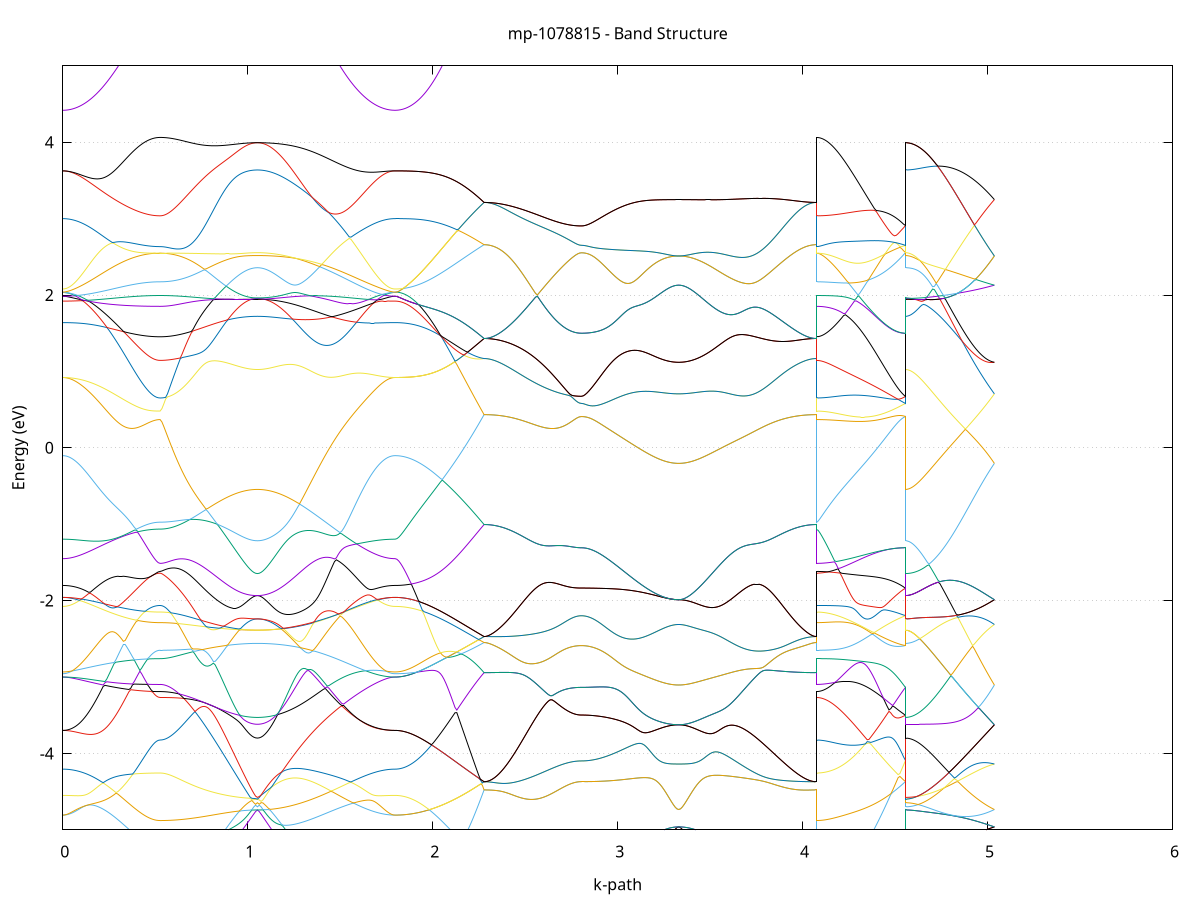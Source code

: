 set title 'mp-1078815 - Band Structure'
set xlabel 'k-path'
set ylabel 'Energy (eV)'
set grid y
set yrange [-5:5]
set terminal png size 800,600
set output 'mp-1078815_bands_gnuplot.png'
plot '-' using 1:2 with lines notitle, '-' using 1:2 with lines notitle, '-' using 1:2 with lines notitle, '-' using 1:2 with lines notitle, '-' using 1:2 with lines notitle, '-' using 1:2 with lines notitle, '-' using 1:2 with lines notitle, '-' using 1:2 with lines notitle, '-' using 1:2 with lines notitle, '-' using 1:2 with lines notitle, '-' using 1:2 with lines notitle, '-' using 1:2 with lines notitle, '-' using 1:2 with lines notitle, '-' using 1:2 with lines notitle, '-' using 1:2 with lines notitle, '-' using 1:2 with lines notitle, '-' using 1:2 with lines notitle, '-' using 1:2 with lines notitle, '-' using 1:2 with lines notitle, '-' using 1:2 with lines notitle, '-' using 1:2 with lines notitle, '-' using 1:2 with lines notitle, '-' using 1:2 with lines notitle, '-' using 1:2 with lines notitle, '-' using 1:2 with lines notitle, '-' using 1:2 with lines notitle, '-' using 1:2 with lines notitle, '-' using 1:2 with lines notitle, '-' using 1:2 with lines notitle, '-' using 1:2 with lines notitle, '-' using 1:2 with lines notitle, '-' using 1:2 with lines notitle, '-' using 1:2 with lines notitle, '-' using 1:2 with lines notitle, '-' using 1:2 with lines notitle, '-' using 1:2 with lines notitle, '-' using 1:2 with lines notitle, '-' using 1:2 with lines notitle, '-' using 1:2 with lines notitle, '-' using 1:2 with lines notitle, '-' using 1:2 with lines notitle, '-' using 1:2 with lines notitle, '-' using 1:2 with lines notitle, '-' using 1:2 with lines notitle, '-' using 1:2 with lines notitle, '-' using 1:2 with lines notitle, '-' using 1:2 with lines notitle, '-' using 1:2 with lines notitle, '-' using 1:2 with lines notitle, '-' using 1:2 with lines notitle, '-' using 1:2 with lines notitle, '-' using 1:2 with lines notitle, '-' using 1:2 with lines notitle, '-' using 1:2 with lines notitle, '-' using 1:2 with lines notitle, '-' using 1:2 with lines notitle, '-' using 1:2 with lines notitle, '-' using 1:2 with lines notitle, '-' using 1:2 with lines notitle, '-' using 1:2 with lines notitle, '-' using 1:2 with lines notitle, '-' using 1:2 with lines notitle, '-' using 1:2 with lines notitle, '-' using 1:2 with lines notitle, '-' using 1:2 with lines notitle, '-' using 1:2 with lines notitle, '-' using 1:2 with lines notitle, '-' using 1:2 with lines notitle, '-' using 1:2 with lines notitle, '-' using 1:2 with lines notitle, '-' using 1:2 with lines notitle, '-' using 1:2 with lines notitle, '-' using 1:2 with lines notitle, '-' using 1:2 with lines notitle, '-' using 1:2 with lines notitle, '-' using 1:2 with lines notitle, '-' using 1:2 with lines notitle, '-' using 1:2 with lines notitle, '-' using 1:2 with lines notitle, '-' using 1:2 with lines notitle, '-' using 1:2 with lines notitle, '-' using 1:2 with lines notitle, '-' using 1:2 with lines notitle, '-' using 1:2 with lines notitle, '-' using 1:2 with lines notitle, '-' using 1:2 with lines notitle, '-' using 1:2 with lines notitle, '-' using 1:2 with lines notitle, '-' using 1:2 with lines notitle, '-' using 1:2 with lines notitle, '-' using 1:2 with lines notitle, '-' using 1:2 with lines notitle, '-' using 1:2 with lines notitle, '-' using 1:2 with lines notitle, '-' using 1:2 with lines notitle, '-' using 1:2 with lines notitle
0.000000 -32.074254
0.009927 -32.074254
0.019855 -32.074254
0.029782 -32.074254
0.039710 -32.074254
0.049637 -32.074254
0.059565 -32.074254
0.069492 -32.074254
0.079420 -32.074254
0.089347 -32.074254
0.099275 -32.074254
0.109202 -32.074254
0.119130 -32.074254
0.129057 -32.074254
0.138985 -32.074254
0.148912 -32.074254
0.158840 -32.074254
0.168767 -32.074254
0.178695 -32.074254
0.188622 -32.074254
0.198550 -32.074254
0.208477 -32.074254
0.218405 -32.074254
0.228332 -32.074254
0.238260 -32.074254
0.248187 -32.074254
0.258115 -32.074254
0.268042 -32.074254
0.277970 -32.074254
0.287897 -32.074154
0.297824 -32.074154
0.307752 -32.074154
0.317679 -32.074154
0.327607 -32.074154
0.337534 -32.074154
0.347462 -32.074154
0.357389 -32.074154
0.367317 -32.074154
0.377244 -32.074154
0.387172 -32.074154
0.397099 -32.074154
0.407027 -32.074154
0.416954 -32.074154
0.426882 -32.074154
0.436809 -32.074154
0.446737 -32.074154
0.456664 -32.074154
0.466592 -32.074154
0.476519 -32.074154
0.486447 -32.074154
0.496374 -32.074154
0.506302 -32.074154
0.516229 -32.074154
0.526157 -32.074154
0.526157 -32.074154
0.536084 -32.074154
0.546012 -32.074154
0.555939 -32.074154
0.565867 -32.074154
0.575794 -32.074154
0.585721 -32.074154
0.595649 -32.074154
0.605576 -32.074154
0.615504 -32.074154
0.625431 -32.074154
0.635359 -32.074154
0.645286 -32.074154
0.655214 -32.074154
0.665141 -32.074154
0.675069 -32.074154
0.684996 -32.074154
0.694924 -32.074154
0.704851 -32.074154
0.714779 -32.074154
0.724706 -32.074054
0.734634 -32.074054
0.744561 -32.074054
0.754489 -32.074054
0.764416 -32.074054
0.774344 -32.074054
0.784271 -32.074054
0.794199 -32.074054
0.804126 -32.074054
0.814054 -32.074054
0.823981 -32.074054
0.833909 -32.074054
0.843836 -32.074054
0.853764 -32.074054
0.863691 -32.074054
0.873619 -32.074054
0.883546 -32.074054
0.893473 -32.074054
0.903401 -32.074054
0.913328 -32.074054
0.923256 -32.074054
0.933183 -32.074054
0.943111 -32.074054
0.953038 -32.074054
0.962966 -32.074054
0.972893 -32.074054
0.982821 -32.074054
0.992748 -32.074054
1.002676 -32.074054
1.012603 -32.074054
1.022531 -32.074054
1.032458 -32.074054
1.042386 -32.074054
1.052313 -32.074054
1.052313 -32.074054
1.062235 -32.074054
1.072156 -32.074054
1.082077 -32.074054
1.091998 -32.074054
1.101920 -32.074054
1.111841 -32.074054
1.121762 -32.074054
1.131684 -32.074054
1.141605 -32.074054
1.151526 -32.074054
1.161448 -32.074054
1.171369 -32.074054
1.181290 -32.074054
1.191211 -32.074054
1.201133 -32.074054
1.211054 -32.074054
1.220975 -32.074054
1.230897 -32.074054
1.240818 -32.074054
1.250739 -32.074054
1.260661 -32.074054
1.270582 -32.074054
1.280503 -32.074054
1.290424 -32.074054
1.300346 -32.074054
1.310267 -32.074054
1.320188 -32.074054
1.330110 -32.074054
1.340031 -32.074054
1.349952 -32.074054
1.359874 -32.074154
1.369795 -32.074154
1.379716 -32.074154
1.389638 -32.074154
1.399559 -32.074154
1.409480 -32.074154
1.419401 -32.074154
1.429323 -32.074154
1.439244 -32.074154
1.449165 -32.074154
1.459087 -32.074154
1.469008 -32.074154
1.478929 -32.074154
1.488851 -32.074154
1.498772 -32.074154
1.508693 -32.074154
1.518614 -32.074154
1.528536 -32.074154
1.538457 -32.074254
1.548378 -32.074254
1.558300 -32.074254
1.568221 -32.074254
1.578142 -32.074254
1.588064 -32.074254
1.597985 -32.074254
1.607906 -32.074254
1.617828 -32.074254
1.627749 -32.074254
1.637670 -32.074254
1.647591 -32.074254
1.657513 -32.074254
1.667434 -32.074254
1.677355 -32.074254
1.687277 -32.074254
1.697198 -32.074254
1.707119 -32.074254
1.717041 -32.074254
1.726962 -32.074254
1.736883 -32.074254
1.746804 -32.074254
1.756726 -32.074254
1.766647 -32.074254
1.776568 -32.074254
1.786490 -32.074254
1.796411 -32.074254
1.796411 -32.074254
1.806235 -32.074154
1.816059 -32.073954
1.825883 -32.073554
1.835708 -32.073054
1.845532 -32.072354
1.855356 -32.071454
1.865180 -32.070454
1.875004 -32.069354
1.884828 -32.068054
1.894652 -32.066554
1.904476 -32.064954
1.914301 -32.063254
1.924125 -32.061354
1.933949 -32.059354
1.943773 -32.057154
1.953597 -32.054854
1.963421 -32.052354
1.973245 -32.049754
1.983069 -32.047054
1.992894 -32.044254
2.002718 -32.041254
2.012542 -32.038154
2.022366 -32.034954
2.032190 -32.031554
2.042014 -32.028154
2.051838 -32.024554
2.061662 -32.020954
2.071487 -32.017154
2.081311 -32.013254
2.091135 -32.009354
2.100959 -32.005254
2.110783 -32.001054
2.120607 -31.996854
2.130431 -31.992554
2.140256 -31.988154
2.150080 -31.983654
2.159904 -31.979154
2.169728 -31.974554
2.179552 -31.969954
2.189376 -31.965254
2.199200 -31.960454
2.209024 -31.955654
2.218849 -31.950854
2.228673 -31.945954
2.238497 -31.941054
2.248321 -31.936054
2.258145 -31.931154
2.267969 -31.926154
2.277793 -31.921254
2.277793 -31.921254
2.287721 -31.921254
2.297648 -31.921254
2.307576 -31.921254
2.317503 -31.921254
2.327431 -31.921254
2.337358 -31.921254
2.347286 -31.921254
2.357213 -31.921254
2.367141 -31.921254
2.377068 -31.921254
2.386996 -31.921254
2.396923 -31.921154
2.406851 -31.921154
2.416778 -31.921154
2.426706 -31.921154
2.436633 -31.921154
2.446561 -31.921154
2.456488 -31.921154
2.466416 -31.921154
2.476343 -31.921154
2.486270 -31.921154
2.496198 -31.921154
2.506125 -31.921154
2.516053 -31.921154
2.525980 -31.921154
2.535908 -31.921154
2.545835 -31.921154
2.555763 -31.921154
2.565690 -31.921154
2.575618 -31.921154
2.585545 -31.921154
2.595473 -31.921154
2.605400 -31.921154
2.615328 -31.921154
2.625255 -31.921154
2.635183 -31.921154
2.645110 -31.921154
2.655038 -31.921154
2.664965 -31.921154
2.674893 -31.921154
2.684820 -31.921154
2.694748 -31.921154
2.704675 -31.921154
2.714603 -31.921154
2.724530 -31.921154
2.734458 -31.921154
2.744385 -31.921154
2.754313 -31.921154
2.764240 -31.921154
2.774167 -31.921154
2.784095 -31.921154
2.794022 -31.921154
2.803950 -31.921154
2.803950 -31.921154
2.813877 -31.921154
2.823805 -31.921154
2.833732 -31.921154
2.843660 -31.921154
2.853587 -31.921154
2.863515 -31.921154
2.873442 -31.921154
2.883370 -31.921154
2.893297 -31.921154
2.903225 -31.921154
2.913152 -31.921154
2.923080 -31.921154
2.933007 -31.921154
2.942935 -31.921154
2.952862 -31.921154
2.962790 -31.921154
2.972717 -31.921154
2.982645 -31.921154
2.992572 -31.921154
3.002500 -31.921154
3.012427 -31.921154
3.022355 -31.921154
3.032282 -31.921054
3.042210 -31.921054
3.052137 -31.921054
3.062064 -31.921054
3.071992 -31.921054
3.081919 -31.921054
3.091847 -31.921054
3.101774 -31.921054
3.111702 -31.921054
3.121629 -31.921054
3.131557 -31.921054
3.141484 -31.921054
3.151412 -31.921054
3.161339 -31.921054
3.171267 -31.921054
3.181194 -31.921054
3.191122 -31.921054
3.201049 -31.921054
3.210977 -31.921054
3.220904 -31.921054
3.230832 -31.921054
3.240759 -31.921054
3.250687 -31.921054
3.260614 -31.921054
3.270542 -31.921054
3.280469 -31.921054
3.290397 -31.921054
3.300324 -31.921054
3.310252 -31.921054
3.320179 -31.921054
3.330107 -31.921054
3.330107 -31.921054
3.340028 -31.921054
3.349949 -31.921054
3.359870 -31.921054
3.369792 -31.921054
3.379713 -31.921054
3.389634 -31.921054
3.399556 -31.921054
3.409477 -31.921054
3.419398 -31.921054
3.429320 -31.921054
3.439241 -31.921054
3.449162 -31.921054
3.459083 -31.921054
3.469005 -31.921054
3.478926 -31.921054
3.488847 -31.921054
3.498769 -31.921054
3.508690 -31.921054
3.518611 -31.921054
3.528533 -31.921054
3.538454 -31.921054
3.548375 -31.921054
3.558297 -31.921054
3.568218 -31.921054
3.578139 -31.921054
3.588060 -31.921054
3.597982 -31.921054
3.607903 -31.921054
3.617824 -31.921154
3.627746 -31.921154
3.637667 -31.921154
3.647588 -31.921154
3.657510 -31.921154
3.667431 -31.921154
3.677352 -31.921154
3.687273 -31.921154
3.697195 -31.921154
3.707116 -31.921154
3.717037 -31.921154
3.726959 -31.921154
3.736880 -31.921154
3.746801 -31.921154
3.756723 -31.921154
3.766644 -31.921154
3.776565 -31.921154
3.786487 -31.921154
3.796408 -31.921154
3.806329 -31.921154
3.816250 -31.921154
3.826172 -31.921154
3.836093 -31.921154
3.846014 -31.921154
3.855936 -31.921154
3.865857 -31.921154
3.875778 -31.921154
3.885700 -31.921154
3.895621 -31.921154
3.905542 -31.921154
3.915463 -31.921154
3.925385 -31.921154
3.935306 -31.921154
3.945227 -31.921154
3.955149 -31.921154
3.965070 -31.921254
3.974991 -31.921254
3.984913 -31.921254
3.994834 -31.921254
4.004755 -31.921254
4.014677 -31.921254
4.024598 -31.921254
4.034519 -31.921254
4.044440 -31.921254
4.054362 -31.921254
4.064283 -31.921254
4.074204 -31.921254
4.074204 -32.074154
4.084028 -32.074054
4.093853 -32.073854
4.103677 -32.073454
4.113501 -32.072954
4.123325 -32.072254
4.133149 -32.071354
4.142973 -32.070354
4.152797 -32.069254
4.162621 -32.067954
4.172446 -32.066454
4.182270 -32.064854
4.192094 -32.063154
4.201918 -32.061254
4.211742 -32.059154
4.221566 -32.057054
4.231390 -32.054654
4.241215 -32.052254
4.251039 -32.049654
4.260863 -32.046954
4.270687 -32.044054
4.280511 -32.041154
4.290335 -32.038054
4.300159 -32.034854
4.309983 -32.031454
4.319808 -32.028054
4.329632 -32.024454
4.339456 -32.020854
4.349280 -32.017054
4.359104 -32.013154
4.368928 -32.009154
4.378752 -32.005154
4.388576 -32.000954
4.398401 -31.996754
4.408225 -31.992454
4.418049 -31.988054
4.427873 -31.983554
4.437697 -31.979054
4.447521 -31.974454
4.457345 -31.969854
4.467170 -31.965154
4.476994 -31.960354
4.486818 -31.955554
4.496642 -31.950754
4.506466 -31.945854
4.516290 -31.940954
4.526114 -31.936054
4.535938 -31.931054
4.545763 -31.926154
4.555587 -31.921154
4.555587 -32.074054
4.565411 -32.073954
4.575235 -32.073654
4.585059 -32.073354
4.594883 -32.072754
4.604707 -32.072054
4.614531 -32.071254
4.624356 -32.070254
4.634180 -32.069054
4.644004 -32.067754
4.653828 -32.066354
4.663652 -32.064754
4.673476 -32.062954
4.683300 -32.061054
4.693124 -32.059054
4.702949 -32.056854
4.712773 -32.054554
4.722597 -32.052154
4.732421 -32.049554
4.742245 -32.046854
4.752069 -32.043954
4.761893 -32.040954
4.771718 -32.037954
4.781542 -32.034654
4.791366 -32.031354
4.801190 -32.027954
4.811014 -32.024354
4.820838 -32.020654
4.830662 -32.016954
4.840486 -32.013054
4.850311 -32.009054
4.860135 -32.005054
4.869959 -32.000854
4.879783 -31.996654
4.889607 -31.992354
4.899431 -31.987954
4.909255 -31.983454
4.919079 -31.978954
4.928904 -31.974354
4.938728 -31.969754
4.948552 -31.965054
4.958376 -31.960254
4.968200 -31.955454
4.978024 -31.950654
4.987848 -31.945754
4.997673 -31.940854
5.007497 -31.935954
5.017321 -31.930954
5.027145 -31.926054
5.036969 -31.921054
e
0.000000 -31.883954
0.009927 -31.883954
0.019855 -31.883954
0.029782 -31.883954
0.039710 -31.883954
0.049637 -31.883954
0.059565 -31.883954
0.069492 -31.883954
0.079420 -31.883954
0.089347 -31.883954
0.099275 -31.883954
0.109202 -31.883954
0.119130 -31.884054
0.129057 -31.884054
0.138985 -31.884054
0.148912 -31.884054
0.158840 -31.884054
0.168767 -31.884054
0.178695 -31.884054
0.188622 -31.884054
0.198550 -31.884054
0.208477 -31.884154
0.218405 -31.884154
0.228332 -31.884154
0.238260 -31.884154
0.248187 -31.884154
0.258115 -31.884154
0.268042 -31.884254
0.277970 -31.884254
0.287897 -31.884254
0.297824 -31.884254
0.307752 -31.884254
0.317679 -31.884254
0.327607 -31.884254
0.337534 -31.884354
0.347462 -31.884354
0.357389 -31.884354
0.367317 -31.884354
0.377244 -31.884354
0.387172 -31.884354
0.397099 -31.884354
0.407027 -31.884354
0.416954 -31.884354
0.426882 -31.884454
0.436809 -31.884454
0.446737 -31.884454
0.456664 -31.884454
0.466592 -31.884454
0.476519 -31.884454
0.486447 -31.884454
0.496374 -31.884454
0.506302 -31.884454
0.516229 -31.884454
0.526157 -31.884454
0.526157 -31.884454
0.536084 -31.884454
0.546012 -31.884454
0.555939 -31.884454
0.565867 -31.884454
0.575794 -31.884454
0.585721 -31.884454
0.595649 -31.884454
0.605576 -31.884454
0.615504 -31.884454
0.625431 -31.884454
0.635359 -31.884454
0.645286 -31.884454
0.655214 -31.884454
0.665141 -31.884454
0.675069 -31.884454
0.684996 -31.884454
0.694924 -31.884454
0.704851 -31.884454
0.714779 -31.884454
0.724706 -31.884454
0.734634 -31.884454
0.744561 -31.884454
0.754489 -31.884454
0.764416 -31.884454
0.774344 -31.884454
0.784271 -31.884454
0.794199 -31.884454
0.804126 -31.884454
0.814054 -31.884454
0.823981 -31.884454
0.833909 -31.884454
0.843836 -31.884454
0.853764 -31.884454
0.863691 -31.884454
0.873619 -31.884454
0.883546 -31.884454
0.893473 -31.884454
0.903401 -31.884454
0.913328 -31.884454
0.923256 -31.884454
0.933183 -31.884454
0.943111 -31.884454
0.953038 -31.884454
0.962966 -31.884454
0.972893 -31.884454
0.982821 -31.884454
0.992748 -31.884454
1.002676 -31.884454
1.012603 -31.884454
1.022531 -31.884454
1.032458 -31.884454
1.042386 -31.884454
1.052313 -31.884454
1.052313 -31.884454
1.062235 -31.884454
1.072156 -31.884454
1.082077 -31.884454
1.091998 -31.884454
1.101920 -31.884454
1.111841 -31.884454
1.121762 -31.884454
1.131684 -31.884454
1.141605 -31.884454
1.151526 -31.884454
1.161448 -31.884354
1.171369 -31.884354
1.181290 -31.884354
1.191211 -31.884354
1.201133 -31.884354
1.211054 -31.884354
1.220975 -31.884354
1.230897 -31.884354
1.240818 -31.884354
1.250739 -31.884354
1.260661 -31.884354
1.270582 -31.884354
1.280503 -31.884354
1.290424 -31.884354
1.300346 -31.884354
1.310267 -31.884254
1.320188 -31.884254
1.330110 -31.884254
1.340031 -31.884254
1.349952 -31.884254
1.359874 -31.884254
1.369795 -31.884254
1.379716 -31.884254
1.389638 -31.884254
1.399559 -31.884254
1.409480 -31.884154
1.419401 -31.884154
1.429323 -31.884154
1.439244 -31.884154
1.449165 -31.884154
1.459087 -31.884154
1.469008 -31.884154
1.478929 -31.884154
1.488851 -31.884154
1.498772 -31.884154
1.508693 -31.884054
1.518614 -31.884054
1.528536 -31.884054
1.538457 -31.884054
1.548378 -31.884054
1.558300 -31.884054
1.568221 -31.884054
1.578142 -31.884054
1.588064 -31.884054
1.597985 -31.884054
1.607906 -31.884054
1.617828 -31.884054
1.627749 -31.884054
1.637670 -31.883954
1.647591 -31.883954
1.657513 -31.883954
1.667434 -31.883954
1.677355 -31.883954
1.687277 -31.883954
1.697198 -31.883954
1.707119 -31.883954
1.717041 -31.883954
1.726962 -31.883954
1.736883 -31.883954
1.746804 -31.883954
1.756726 -31.883954
1.766647 -31.883954
1.776568 -31.883954
1.786490 -31.883954
1.796411 -31.883954
1.796411 -31.883954
1.806235 -31.883954
1.816059 -31.883854
1.825883 -31.883854
1.835708 -31.883754
1.845532 -31.883654
1.855356 -31.883554
1.865180 -31.883354
1.875004 -31.883154
1.884828 -31.883054
1.894652 -31.882754
1.904476 -31.882554
1.914301 -31.882254
1.924125 -31.881954
1.933949 -31.881654
1.943773 -31.881354
1.953597 -31.881054
1.963421 -31.880654
1.973245 -31.880254
1.983069 -31.879854
1.992894 -31.879454
2.002718 -31.878954
2.012542 -31.878554
2.022366 -31.878054
2.032190 -31.877554
2.042014 -31.877054
2.051838 -31.876454
2.061662 -31.875954
2.071487 -31.875354
2.081311 -31.874854
2.091135 -31.874254
2.100959 -31.873654
2.110783 -31.872954
2.120607 -31.872354
2.130431 -31.871754
2.140256 -31.871054
2.150080 -31.870454
2.159904 -31.869754
2.169728 -31.869054
2.179552 -31.872054
2.189376 -31.876854
2.199200 -31.881654
2.209024 -31.886554
2.218849 -31.891454
2.228673 -31.896354
2.238497 -31.901354
2.248321 -31.906254
2.258145 -31.911254
2.267969 -31.916254
2.277793 -31.921254
2.277793 -31.921254
2.287721 -31.921254
2.297648 -31.921254
2.307576 -31.921254
2.317503 -31.921254
2.327431 -31.921254
2.337358 -31.921254
2.347286 -31.921254
2.357213 -31.921254
2.367141 -31.921254
2.377068 -31.921254
2.386996 -31.921254
2.396923 -31.921154
2.406851 -31.921154
2.416778 -31.921154
2.426706 -31.921154
2.436633 -31.921154
2.446561 -31.921154
2.456488 -31.921154
2.466416 -31.921154
2.476343 -31.921154
2.486270 -31.921154
2.496198 -31.921154
2.506125 -31.921154
2.516053 -31.921154
2.525980 -31.921154
2.535908 -31.921154
2.545835 -31.921154
2.555763 -31.921154
2.565690 -31.921154
2.575618 -31.921154
2.585545 -31.921154
2.595473 -31.921154
2.605400 -31.921154
2.615328 -31.921154
2.625255 -31.921154
2.635183 -31.921154
2.645110 -31.921154
2.655038 -31.921154
2.664965 -31.921154
2.674893 -31.921154
2.684820 -31.921154
2.694748 -31.921154
2.704675 -31.921154
2.714603 -31.921154
2.724530 -31.921154
2.734458 -31.921154
2.744385 -31.921154
2.754313 -31.921154
2.764240 -31.921154
2.774167 -31.921154
2.784095 -31.921154
2.794022 -31.921154
2.803950 -31.921154
2.803950 -31.921154
2.813877 -31.921154
2.823805 -31.921154
2.833732 -31.921154
2.843660 -31.921154
2.853587 -31.921154
2.863515 -31.921154
2.873442 -31.921154
2.883370 -31.921154
2.893297 -31.921154
2.903225 -31.921154
2.913152 -31.921154
2.923080 -31.921154
2.933007 -31.921154
2.942935 -31.921154
2.952862 -31.921154
2.962790 -31.921154
2.972717 -31.921154
2.982645 -31.921154
2.992572 -31.921154
3.002500 -31.921154
3.012427 -31.921154
3.022355 -31.921154
3.032282 -31.921054
3.042210 -31.921054
3.052137 -31.921054
3.062064 -31.921054
3.071992 -31.921054
3.081919 -31.921054
3.091847 -31.921054
3.101774 -31.921054
3.111702 -31.921054
3.121629 -31.921054
3.131557 -31.921054
3.141484 -31.921054
3.151412 -31.921054
3.161339 -31.921054
3.171267 -31.921054
3.181194 -31.921054
3.191122 -31.921054
3.201049 -31.921054
3.210977 -31.921054
3.220904 -31.921054
3.230832 -31.921054
3.240759 -31.921054
3.250687 -31.921054
3.260614 -31.921054
3.270542 -31.921054
3.280469 -31.921054
3.290397 -31.921054
3.300324 -31.921054
3.310252 -31.921054
3.320179 -31.921054
3.330107 -31.921054
3.330107 -31.921054
3.340028 -31.921054
3.349949 -31.921054
3.359870 -31.921054
3.369792 -31.921054
3.379713 -31.921054
3.389634 -31.921054
3.399556 -31.921054
3.409477 -31.921054
3.419398 -31.921054
3.429320 -31.921054
3.439241 -31.921054
3.449162 -31.921054
3.459083 -31.921054
3.469005 -31.921054
3.478926 -31.921054
3.488847 -31.921054
3.498769 -31.921054
3.508690 -31.921054
3.518611 -31.921054
3.528533 -31.921054
3.538454 -31.921054
3.548375 -31.921054
3.558297 -31.921054
3.568218 -31.921054
3.578139 -31.921054
3.588060 -31.921054
3.597982 -31.921054
3.607903 -31.921054
3.617824 -31.921154
3.627746 -31.921154
3.637667 -31.921154
3.647588 -31.921154
3.657510 -31.921154
3.667431 -31.921154
3.677352 -31.921154
3.687273 -31.921154
3.697195 -31.921154
3.707116 -31.921154
3.717037 -31.921154
3.726959 -31.921154
3.736880 -31.921154
3.746801 -31.921154
3.756723 -31.921154
3.766644 -31.921154
3.776565 -31.921154
3.786487 -31.921154
3.796408 -31.921154
3.806329 -31.921154
3.816250 -31.921154
3.826172 -31.921154
3.836093 -31.921154
3.846014 -31.921154
3.855936 -31.921154
3.865857 -31.921154
3.875778 -31.921154
3.885700 -31.921154
3.895621 -31.921154
3.905542 -31.921154
3.915463 -31.921154
3.925385 -31.921154
3.935306 -31.921154
3.945227 -31.921154
3.955149 -31.921154
3.965070 -31.921254
3.974991 -31.921254
3.984913 -31.921254
3.994834 -31.921254
4.004755 -31.921254
4.014677 -31.921254
4.024598 -31.921254
4.034519 -31.921254
4.044440 -31.921254
4.054362 -31.921254
4.064283 -31.921254
4.074204 -31.921254
4.074204 -31.884454
4.084028 -31.884454
4.093853 -31.884354
4.103677 -31.884354
4.113501 -31.884254
4.123325 -31.884154
4.133149 -31.884054
4.142973 -31.883854
4.152797 -31.883654
4.162621 -31.883454
4.172446 -31.883254
4.182270 -31.883054
4.192094 -31.882754
4.201918 -31.882454
4.211742 -31.882154
4.221566 -31.881854
4.231390 -31.881454
4.241215 -31.881154
4.251039 -31.880754
4.260863 -31.880354
4.270687 -31.879854
4.280511 -31.879454
4.290335 -31.878954
4.300159 -31.878454
4.309983 -31.877954
4.319808 -31.877454
4.329632 -31.876954
4.339456 -31.876354
4.349280 -31.875854
4.359104 -31.875254
4.368928 -31.874654
4.378752 -31.874054
4.388576 -31.873454
4.398401 -31.872754
4.408225 -31.872154
4.418049 -31.871454
4.427873 -31.870854
4.437697 -31.870154
4.447521 -31.869454
4.457345 -31.872054
4.467170 -31.876754
4.476994 -31.881654
4.486818 -31.886454
4.496642 -31.891354
4.506466 -31.896354
4.516290 -31.901254
4.526114 -31.906254
4.535938 -31.911154
4.545763 -31.916154
4.555587 -31.921154
4.555587 -31.884454
4.565411 -31.884454
4.575235 -31.884354
4.585059 -31.884354
4.594883 -31.884254
4.604707 -31.884154
4.614531 -31.884054
4.624356 -31.883854
4.634180 -31.883654
4.644004 -31.883454
4.653828 -31.883254
4.663652 -31.883054
4.673476 -31.882754
4.683300 -31.882454
4.693124 -31.882154
4.702949 -31.881854
4.712773 -31.881454
4.722597 -31.881154
4.732421 -31.880754
4.742245 -31.880354
4.752069 -31.879854
4.761893 -31.879454
4.771718 -31.878954
4.781542 -31.878454
4.791366 -31.877954
4.801190 -31.877454
4.811014 -31.876954
4.820838 -31.876354
4.830662 -31.875854
4.840486 -31.875254
4.850311 -31.874654
4.860135 -31.874054
4.869959 -31.873354
4.879783 -31.872754
4.889607 -31.872154
4.899431 -31.871454
4.909255 -31.870754
4.919079 -31.870154
4.928904 -31.869454
4.938728 -31.871954
4.948552 -31.876754
4.958376 -31.881554
4.968200 -31.886454
4.978024 -31.891354
4.987848 -31.896254
4.997673 -31.901154
5.007497 -31.906154
5.017321 -31.911154
5.027145 -31.916054
5.036969 -31.921054
e
0.000000 -31.883954
0.009927 -31.883954
0.019855 -31.883954
0.029782 -31.883954
0.039710 -31.883954
0.049637 -31.883954
0.059565 -31.883954
0.069492 -31.883954
0.079420 -31.883954
0.089347 -31.883954
0.099275 -31.883954
0.109202 -31.883954
0.119130 -31.883954
0.129057 -31.883954
0.138985 -31.883954
0.148912 -31.883954
0.158840 -31.883954
0.168767 -31.883954
0.178695 -31.883954
0.188622 -31.883954
0.198550 -31.883954
0.208477 -31.883954
0.218405 -31.883954
0.228332 -31.883954
0.238260 -31.883954
0.248187 -31.883954
0.258115 -31.883954
0.268042 -31.883954
0.277970 -31.883954
0.287897 -31.883954
0.297824 -31.883954
0.307752 -31.883954
0.317679 -31.883954
0.327607 -31.883954
0.337534 -31.883954
0.347462 -31.883954
0.357389 -31.883954
0.367317 -31.883954
0.377244 -31.883954
0.387172 -31.883954
0.397099 -31.883954
0.407027 -31.883954
0.416954 -31.883954
0.426882 -31.883954
0.436809 -31.883954
0.446737 -31.883954
0.456664 -31.883954
0.466592 -31.883954
0.476519 -31.883954
0.486447 -31.883954
0.496374 -31.883954
0.506302 -31.883954
0.516229 -31.883954
0.526157 -31.883954
0.526157 -31.883954
0.536084 -31.883954
0.546012 -31.883954
0.555939 -31.883954
0.565867 -31.883954
0.575794 -31.883954
0.585721 -31.883954
0.595649 -31.883954
0.605576 -31.883954
0.615504 -31.883954
0.625431 -31.883954
0.635359 -31.883954
0.645286 -31.883954
0.655214 -31.883954
0.665141 -31.884054
0.675069 -31.884054
0.684996 -31.884054
0.694924 -31.884054
0.704851 -31.884054
0.714779 -31.884054
0.724706 -31.884054
0.734634 -31.884054
0.744561 -31.884154
0.754489 -31.884154
0.764416 -31.884154
0.774344 -31.884154
0.784271 -31.884154
0.794199 -31.884154
0.804126 -31.884154
0.814054 -31.884254
0.823981 -31.884254
0.833909 -31.884254
0.843836 -31.884254
0.853764 -31.884254
0.863691 -31.884254
0.873619 -31.884254
0.883546 -31.884354
0.893473 -31.884354
0.903401 -31.884354
0.913328 -31.884354
0.923256 -31.884354
0.933183 -31.884354
0.943111 -31.884354
0.953038 -31.884354
0.962966 -31.884354
0.972893 -31.884354
0.982821 -31.884454
0.992748 -31.884454
1.002676 -31.884454
1.012603 -31.884454
1.022531 -31.884454
1.032458 -31.884454
1.042386 -31.884454
1.052313 -31.884454
1.052313 -31.884454
1.062235 -31.884454
1.072156 -31.884454
1.082077 -31.884454
1.091998 -31.884454
1.101920 -31.884454
1.111841 -31.884454
1.121762 -31.884454
1.131684 -31.884454
1.141605 -31.884454
1.151526 -31.884454
1.161448 -31.884354
1.171369 -31.884354
1.181290 -31.884354
1.191211 -31.884354
1.201133 -31.884354
1.211054 -31.884354
1.220975 -31.884354
1.230897 -31.884354
1.240818 -31.884354
1.250739 -31.884354
1.260661 -31.884354
1.270582 -31.884354
1.280503 -31.884354
1.290424 -31.884354
1.300346 -31.884354
1.310267 -31.884254
1.320188 -31.884254
1.330110 -31.884254
1.340031 -31.884254
1.349952 -31.884254
1.359874 -31.884254
1.369795 -31.884254
1.379716 -31.884254
1.389638 -31.884254
1.399559 -31.884254
1.409480 -31.884154
1.419401 -31.884154
1.429323 -31.884154
1.439244 -31.884154
1.449165 -31.884154
1.459087 -31.884154
1.469008 -31.884154
1.478929 -31.884154
1.488851 -31.884154
1.498772 -31.884154
1.508693 -31.884054
1.518614 -31.884054
1.528536 -31.884054
1.538457 -31.884054
1.548378 -31.884054
1.558300 -31.884054
1.568221 -31.884054
1.578142 -31.884054
1.588064 -31.884054
1.597985 -31.884054
1.607906 -31.884054
1.617828 -31.884054
1.627749 -31.884054
1.637670 -31.883954
1.647591 -31.883954
1.657513 -31.883954
1.667434 -31.883954
1.677355 -31.883954
1.687277 -31.883954
1.697198 -31.883954
1.707119 -31.883954
1.717041 -31.883954
1.726962 -31.883954
1.736883 -31.883954
1.746804 -31.883954
1.756726 -31.883954
1.766647 -31.883954
1.776568 -31.883954
1.786490 -31.883954
1.796411 -31.883954
1.796411 -31.883954
1.806235 -31.883954
1.816059 -31.883854
1.825883 -31.883854
1.835708 -31.883754
1.845532 -31.883654
1.855356 -31.883554
1.865180 -31.883354
1.875004 -31.883154
1.884828 -31.883054
1.894652 -31.882754
1.904476 -31.882554
1.914301 -31.882254
1.924125 -31.881954
1.933949 -31.881654
1.943773 -31.881354
1.953597 -31.881054
1.963421 -31.880654
1.973245 -31.880254
1.983069 -31.879854
1.992894 -31.879454
2.002718 -31.878954
2.012542 -31.878554
2.022366 -31.878054
2.032190 -31.877554
2.042014 -31.877054
2.051838 -31.876454
2.061662 -31.875954
2.071487 -31.875354
2.081311 -31.874854
2.091135 -31.874254
2.100959 -31.873654
2.110783 -31.872954
2.120607 -31.872354
2.130431 -31.871754
2.140256 -31.871054
2.150080 -31.870454
2.159904 -31.869754
2.169728 -31.869054
2.179552 -31.868354
2.189376 -31.867654
2.199200 -31.866954
2.209024 -31.866254
2.218849 -31.865554
2.228673 -31.864854
2.238497 -31.864054
2.248321 -31.863354
2.258145 -31.862654
2.267969 -31.861854
2.277793 -31.861154
2.277793 -31.861154
2.287721 -31.861154
2.297648 -31.861154
2.307576 -31.861154
2.317503 -31.861154
2.327431 -31.861154
2.337358 -31.861154
2.347286 -31.861154
2.357213 -31.861154
2.367141 -31.861154
2.377068 -31.861154
2.386996 -31.861154
2.396923 -31.861254
2.406851 -31.861254
2.416778 -31.861254
2.426706 -31.861254
2.436633 -31.861254
2.446561 -31.861254
2.456488 -31.861254
2.466416 -31.861254
2.476343 -31.861254
2.486270 -31.861254
2.496198 -31.861254
2.506125 -31.861254
2.516053 -31.861354
2.525980 -31.861354
2.535908 -31.861354
2.545835 -31.861354
2.555763 -31.861354
2.565690 -31.861354
2.575618 -31.861354
2.585545 -31.861354
2.595473 -31.861354
2.605400 -31.861354
2.615328 -31.861454
2.625255 -31.861454
2.635183 -31.861454
2.645110 -31.861454
2.655038 -31.861454
2.664965 -31.861454
2.674893 -31.861454
2.684820 -31.861454
2.694748 -31.861454
2.704675 -31.861454
2.714603 -31.861454
2.724530 -31.861454
2.734458 -31.861454
2.744385 -31.861454
2.754313 -31.861454
2.764240 -31.861454
2.774167 -31.861454
2.784095 -31.861554
2.794022 -31.861554
2.803950 -31.861554
2.803950 -31.861554
2.813877 -31.861554
2.823805 -31.861554
2.833732 -31.861554
2.843660 -31.861554
2.853587 -31.861554
2.863515 -31.861554
2.873442 -31.861554
2.883370 -31.861554
2.893297 -31.861554
2.903225 -31.861554
2.913152 -31.861454
2.923080 -31.861454
2.933007 -31.861454
2.942935 -31.861454
2.952862 -31.861454
2.962790 -31.861454
2.972717 -31.861454
2.982645 -31.861454
2.992572 -31.861454
3.002500 -31.861454
3.012427 -31.861454
3.022355 -31.861454
3.032282 -31.861454
3.042210 -31.861454
3.052137 -31.861454
3.062064 -31.861454
3.071992 -31.861454
3.081919 -31.861454
3.091847 -31.861454
3.101774 -31.861454
3.111702 -31.861454
3.121629 -31.861454
3.131557 -31.861454
3.141484 -31.861454
3.151412 -31.861454
3.161339 -31.861454
3.171267 -31.861454
3.181194 -31.861454
3.191122 -31.861454
3.201049 -31.861454
3.210977 -31.861454
3.220904 -31.861454
3.230832 -31.861454
3.240759 -31.861454
3.250687 -31.861454
3.260614 -31.861454
3.270542 -31.861454
3.280469 -31.861454
3.290397 -31.861454
3.300324 -31.861454
3.310252 -31.861454
3.320179 -31.861454
3.330107 -31.861454
3.330107 -31.861454
3.340028 -31.861454
3.349949 -31.861454
3.359870 -31.861454
3.369792 -31.861454
3.379713 -31.861454
3.389634 -31.861454
3.399556 -31.861454
3.409477 -31.861454
3.419398 -31.861454
3.429320 -31.861454
3.439241 -31.861454
3.449162 -31.861454
3.459083 -31.861454
3.469005 -31.861454
3.478926 -31.861454
3.488847 -31.861454
3.498769 -31.861454
3.508690 -31.861454
3.518611 -31.861454
3.528533 -31.861454
3.538454 -31.861454
3.548375 -31.861454
3.558297 -31.861454
3.568218 -31.861454
3.578139 -31.861454
3.588060 -31.861354
3.597982 -31.861354
3.607903 -31.861354
3.617824 -31.861354
3.627746 -31.861354
3.637667 -31.861354
3.647588 -31.861354
3.657510 -31.861354
3.667431 -31.861354
3.677352 -31.861354
3.687273 -31.861354
3.697195 -31.861354
3.707116 -31.861354
3.717037 -31.861354
3.726959 -31.861354
3.736880 -31.861354
3.746801 -31.861254
3.756723 -31.861254
3.766644 -31.861254
3.776565 -31.861254
3.786487 -31.861254
3.796408 -31.861254
3.806329 -31.861254
3.816250 -31.861254
3.826172 -31.861254
3.836093 -31.861254
3.846014 -31.861254
3.855936 -31.861254
3.865857 -31.861254
3.875778 -31.861254
3.885700 -31.861254
3.895621 -31.861254
3.905542 -31.861254
3.915463 -31.861154
3.925385 -31.861154
3.935306 -31.861154
3.945227 -31.861154
3.955149 -31.861154
3.965070 -31.861154
3.974991 -31.861154
3.984913 -31.861154
3.994834 -31.861154
4.004755 -31.861154
4.014677 -31.861154
4.024598 -31.861154
4.034519 -31.861154
4.044440 -31.861154
4.054362 -31.861154
4.064283 -31.861154
4.074204 -31.861154
4.074204 -31.883954
4.084028 -31.883954
4.093853 -31.883854
4.103677 -31.883854
4.113501 -31.883754
4.123325 -31.883654
4.133149 -31.883554
4.142973 -31.883354
4.152797 -31.883154
4.162621 -31.882954
4.172446 -31.882754
4.182270 -31.882554
4.192094 -31.882254
4.201918 -31.881954
4.211742 -31.881654
4.221566 -31.881354
4.231390 -31.881054
4.241215 -31.880654
4.251039 -31.880254
4.260863 -31.879854
4.270687 -31.879454
4.280511 -31.878954
4.290335 -31.878554
4.300159 -31.878054
4.309983 -31.877554
4.319808 -31.877054
4.329632 -31.876454
4.339456 -31.875954
4.349280 -31.875354
4.359104 -31.874754
4.368928 -31.874154
4.378752 -31.873554
4.388576 -31.872954
4.398401 -31.872354
4.408225 -31.871754
4.418049 -31.871054
4.427873 -31.870354
4.437697 -31.869754
4.447521 -31.869054
4.457345 -31.868754
4.467170 -31.868054
4.476994 -31.867354
4.486818 -31.866654
4.496642 -31.865854
4.506466 -31.865154
4.516290 -31.864454
4.526114 -31.863754
4.535938 -31.862954
4.545763 -31.862254
4.555587 -31.861554
4.555587 -31.884454
4.565411 -31.884454
4.575235 -31.884354
4.585059 -31.884354
4.594883 -31.884254
4.604707 -31.884154
4.614531 -31.884054
4.624356 -31.883854
4.634180 -31.883654
4.644004 -31.883454
4.653828 -31.883254
4.663652 -31.883054
4.673476 -31.882754
4.683300 -31.882454
4.693124 -31.882154
4.702949 -31.881854
4.712773 -31.881454
4.722597 -31.881154
4.732421 -31.880754
4.742245 -31.880354
4.752069 -31.879854
4.761893 -31.879454
4.771718 -31.878954
4.781542 -31.878454
4.791366 -31.877954
4.801190 -31.877454
4.811014 -31.876954
4.820838 -31.876354
4.830662 -31.875854
4.840486 -31.875254
4.850311 -31.874654
4.860135 -31.874054
4.869959 -31.873354
4.879783 -31.872754
4.889607 -31.872154
4.899431 -31.871454
4.909255 -31.870754
4.919079 -31.870154
4.928904 -31.869454
4.938728 -31.868754
4.948552 -31.868054
4.958376 -31.867354
4.968200 -31.866654
4.978024 -31.865854
4.987848 -31.865154
4.997673 -31.864454
5.007497 -31.863654
5.017321 -31.862954
5.027145 -31.862254
5.036969 -31.861454
e
0.000000 -31.838254
0.009927 -31.838254
0.019855 -31.838254
0.029782 -31.838254
0.039710 -31.838254
0.049637 -31.838254
0.059565 -31.838254
0.069492 -31.838254
0.079420 -31.838254
0.089347 -31.838254
0.099275 -31.838254
0.109202 -31.838254
0.119130 -31.838254
0.129057 -31.838254
0.138985 -31.838254
0.148912 -31.838254
0.158840 -31.838254
0.168767 -31.838254
0.178695 -31.838254
0.188622 -31.838254
0.198550 -31.838254
0.208477 -31.838254
0.218405 -31.838354
0.228332 -31.838354
0.238260 -31.838354
0.248187 -31.838354
0.258115 -31.838354
0.268042 -31.838354
0.277970 -31.838354
0.287897 -31.838354
0.297824 -31.838354
0.307752 -31.838354
0.317679 -31.838354
0.327607 -31.838354
0.337534 -31.838354
0.347462 -31.838354
0.357389 -31.838354
0.367317 -31.838354
0.377244 -31.838354
0.387172 -31.838354
0.397099 -31.838354
0.407027 -31.838354
0.416954 -31.838354
0.426882 -31.838454
0.436809 -31.838454
0.446737 -31.838454
0.456664 -31.838454
0.466592 -31.838454
0.476519 -31.838454
0.486447 -31.838454
0.496374 -31.838454
0.506302 -31.838454
0.516229 -31.838454
0.526157 -31.838454
0.526157 -31.838454
0.536084 -31.838454
0.546012 -31.838454
0.555939 -31.838454
0.565867 -31.838454
0.575794 -31.838454
0.585721 -31.838454
0.595649 -31.838454
0.605576 -31.838454
0.615504 -31.838454
0.625431 -31.838454
0.635359 -31.838454
0.645286 -31.838454
0.655214 -31.838454
0.665141 -31.838454
0.675069 -31.838454
0.684996 -31.838454
0.694924 -31.838454
0.704851 -31.838454
0.714779 -31.838454
0.724706 -31.838454
0.734634 -31.838454
0.744561 -31.838454
0.754489 -31.838454
0.764416 -31.838454
0.774344 -31.838454
0.784271 -31.838454
0.794199 -31.838454
0.804126 -31.838454
0.814054 -31.838454
0.823981 -31.838454
0.833909 -31.838454
0.843836 -31.838454
0.853764 -31.838454
0.863691 -31.838454
0.873619 -31.838454
0.883546 -31.838454
0.893473 -31.838454
0.903401 -31.838454
0.913328 -31.838454
0.923256 -31.838454
0.933183 -31.838454
0.943111 -31.838454
0.953038 -31.838454
0.962966 -31.838454
0.972893 -31.838454
0.982821 -31.838454
0.992748 -31.838454
1.002676 -31.838454
1.012603 -31.838454
1.022531 -31.838454
1.032458 -31.838454
1.042386 -31.838454
1.052313 -31.838454
1.052313 -31.838454
1.062235 -31.838454
1.072156 -31.838454
1.082077 -31.838454
1.091998 -31.838454
1.101920 -31.838454
1.111841 -31.838454
1.121762 -31.838454
1.131684 -31.838454
1.141605 -31.838354
1.151526 -31.838354
1.161448 -31.838354
1.171369 -31.838354
1.181290 -31.838354
1.191211 -31.838354
1.201133 -31.838354
1.211054 -31.838354
1.220975 -31.838354
1.230897 -31.838354
1.240818 -31.838354
1.250739 -31.838354
1.260661 -31.838354
1.270582 -31.838354
1.280503 -31.838354
1.290424 -31.838354
1.300346 -31.838354
1.310267 -31.838354
1.320188 -31.838354
1.330110 -31.838354
1.340031 -31.838354
1.349952 -31.838354
1.359874 -31.838354
1.369795 -31.838354
1.379716 -31.838354
1.389638 -31.838354
1.399559 -31.838354
1.409480 -31.838354
1.419401 -31.838354
1.429323 -31.838354
1.439244 -31.838354
1.449165 -31.838354
1.459087 -31.838354
1.469008 -31.838354
1.478929 -31.838354
1.488851 -31.838354
1.498772 -31.838254
1.508693 -31.838254
1.518614 -31.838254
1.528536 -31.838254
1.538457 -31.838254
1.548378 -31.838254
1.558300 -31.838254
1.568221 -31.838254
1.578142 -31.838254
1.588064 -31.838254
1.597985 -31.838254
1.607906 -31.838254
1.617828 -31.838254
1.627749 -31.838254
1.637670 -31.838254
1.647591 -31.838254
1.657513 -31.838254
1.667434 -31.838254
1.677355 -31.838254
1.687277 -31.838254
1.697198 -31.838254
1.707119 -31.838254
1.717041 -31.838254
1.726962 -31.838254
1.736883 -31.838254
1.746804 -31.838254
1.756726 -31.838254
1.766647 -31.838254
1.776568 -31.838254
1.786490 -31.838254
1.796411 -31.838254
1.796411 -31.838254
1.806235 -31.838254
1.816059 -31.838254
1.825883 -31.838354
1.835708 -31.838454
1.845532 -31.838554
1.855356 -31.838654
1.865180 -31.838854
1.875004 -31.838954
1.884828 -31.839154
1.894652 -31.839454
1.904476 -31.839654
1.914301 -31.839954
1.924125 -31.840254
1.933949 -31.840554
1.943773 -31.840854
1.953597 -31.841154
1.963421 -31.841554
1.973245 -31.841954
1.983069 -31.842354
1.992894 -31.842854
2.002718 -31.843254
2.012542 -31.843754
2.022366 -31.844254
2.032190 -31.844754
2.042014 -31.845254
2.051838 -31.845754
2.061662 -31.846354
2.071487 -31.846854
2.081311 -31.847454
2.091135 -31.848054
2.100959 -31.848654
2.110783 -31.849254
2.120607 -31.849954
2.130431 -31.850554
2.140256 -31.853454
2.150080 -31.857954
2.159904 -31.862654
2.169728 -31.867354
2.179552 -31.868354
2.189376 -31.867654
2.199200 -31.866954
2.209024 -31.866254
2.218849 -31.865554
2.228673 -31.864854
2.238497 -31.864054
2.248321 -31.863354
2.258145 -31.862654
2.267969 -31.861854
2.277793 -31.861154
2.277793 -31.861154
2.287721 -31.861154
2.297648 -31.861154
2.307576 -31.861154
2.317503 -31.861154
2.327431 -31.861154
2.337358 -31.861154
2.347286 -31.861154
2.357213 -31.861154
2.367141 -31.861154
2.377068 -31.861154
2.386996 -31.861154
2.396923 -31.861254
2.406851 -31.861254
2.416778 -31.861254
2.426706 -31.861254
2.436633 -31.861254
2.446561 -31.861254
2.456488 -31.861254
2.466416 -31.861254
2.476343 -31.861254
2.486270 -31.861254
2.496198 -31.861254
2.506125 -31.861254
2.516053 -31.861354
2.525980 -31.861354
2.535908 -31.861354
2.545835 -31.861354
2.555763 -31.861354
2.565690 -31.861354
2.575618 -31.861354
2.585545 -31.861354
2.595473 -31.861354
2.605400 -31.861354
2.615328 -31.861454
2.625255 -31.861454
2.635183 -31.861454
2.645110 -31.861454
2.655038 -31.861454
2.664965 -31.861454
2.674893 -31.861454
2.684820 -31.861454
2.694748 -31.861454
2.704675 -31.861454
2.714603 -31.861454
2.724530 -31.861454
2.734458 -31.861454
2.744385 -31.861454
2.754313 -31.861454
2.764240 -31.861454
2.774167 -31.861454
2.784095 -31.861554
2.794022 -31.861554
2.803950 -31.861554
2.803950 -31.861554
2.813877 -31.861554
2.823805 -31.861554
2.833732 -31.861554
2.843660 -31.861554
2.853587 -31.861554
2.863515 -31.861554
2.873442 -31.861554
2.883370 -31.861554
2.893297 -31.861554
2.903225 -31.861554
2.913152 -31.861454
2.923080 -31.861454
2.933007 -31.861454
2.942935 -31.861454
2.952862 -31.861454
2.962790 -31.861454
2.972717 -31.861454
2.982645 -31.861454
2.992572 -31.861454
3.002500 -31.861454
3.012427 -31.861454
3.022355 -31.861454
3.032282 -31.861454
3.042210 -31.861454
3.052137 -31.861454
3.062064 -31.861454
3.071992 -31.861454
3.081919 -31.861454
3.091847 -31.861454
3.101774 -31.861454
3.111702 -31.861454
3.121629 -31.861454
3.131557 -31.861454
3.141484 -31.861454
3.151412 -31.861454
3.161339 -31.861454
3.171267 -31.861454
3.181194 -31.861454
3.191122 -31.861454
3.201049 -31.861454
3.210977 -31.861454
3.220904 -31.861454
3.230832 -31.861454
3.240759 -31.861454
3.250687 -31.861454
3.260614 -31.861454
3.270542 -31.861454
3.280469 -31.861454
3.290397 -31.861454
3.300324 -31.861454
3.310252 -31.861454
3.320179 -31.861454
3.330107 -31.861454
3.330107 -31.861454
3.340028 -31.861454
3.349949 -31.861454
3.359870 -31.861454
3.369792 -31.861454
3.379713 -31.861454
3.389634 -31.861454
3.399556 -31.861454
3.409477 -31.861454
3.419398 -31.861454
3.429320 -31.861454
3.439241 -31.861454
3.449162 -31.861454
3.459083 -31.861454
3.469005 -31.861454
3.478926 -31.861454
3.488847 -31.861454
3.498769 -31.861454
3.508690 -31.861454
3.518611 -31.861454
3.528533 -31.861454
3.538454 -31.861454
3.548375 -31.861454
3.558297 -31.861454
3.568218 -31.861454
3.578139 -31.861454
3.588060 -31.861354
3.597982 -31.861354
3.607903 -31.861354
3.617824 -31.861354
3.627746 -31.861354
3.637667 -31.861354
3.647588 -31.861354
3.657510 -31.861354
3.667431 -31.861354
3.677352 -31.861354
3.687273 -31.861354
3.697195 -31.861354
3.707116 -31.861354
3.717037 -31.861354
3.726959 -31.861354
3.736880 -31.861354
3.746801 -31.861254
3.756723 -31.861254
3.766644 -31.861254
3.776565 -31.861254
3.786487 -31.861254
3.796408 -31.861254
3.806329 -31.861254
3.816250 -31.861254
3.826172 -31.861254
3.836093 -31.861254
3.846014 -31.861254
3.855936 -31.861254
3.865857 -31.861254
3.875778 -31.861254
3.885700 -31.861254
3.895621 -31.861254
3.905542 -31.861254
3.915463 -31.861154
3.925385 -31.861154
3.935306 -31.861154
3.945227 -31.861154
3.955149 -31.861154
3.965070 -31.861154
3.974991 -31.861154
3.984913 -31.861154
3.994834 -31.861154
4.004755 -31.861154
4.014677 -31.861154
4.024598 -31.861154
4.034519 -31.861154
4.044440 -31.861154
4.054362 -31.861154
4.064283 -31.861154
4.074204 -31.861154
4.074204 -31.838454
4.084028 -31.838454
4.093853 -31.838454
4.103677 -31.838554
4.113501 -31.838654
4.123325 -31.838754
4.133149 -31.838854
4.142973 -31.838954
4.152797 -31.839154
4.162621 -31.839354
4.172446 -31.839554
4.182270 -31.839854
4.192094 -31.840154
4.201918 -31.840354
4.211742 -31.840754
4.221566 -31.841054
4.231390 -31.841354
4.241215 -31.841754
4.251039 -31.842154
4.260863 -31.842554
4.270687 -31.843054
4.280511 -31.843454
4.290335 -31.843954
4.300159 -31.844454
4.309983 -31.844954
4.319808 -31.845454
4.329632 -31.845954
4.339456 -31.846554
4.349280 -31.847154
4.359104 -31.847754
4.368928 -31.848354
4.378752 -31.848954
4.388576 -31.849554
4.398401 -31.850154
4.408225 -31.850854
4.418049 -31.853354
4.427873 -31.857954
4.437697 -31.862554
4.447521 -31.867254
4.457345 -31.868354
4.467170 -31.867654
4.476994 -31.866954
4.486818 -31.866254
4.496642 -31.865554
4.506466 -31.864754
4.516290 -31.864054
4.526114 -31.863354
4.535938 -31.862654
4.545763 -31.861854
4.555587 -31.861554
4.555587 -31.838454
4.565411 -31.838454
4.575235 -31.838454
4.585059 -31.838554
4.594883 -31.838554
4.604707 -31.838754
4.614531 -31.838854
4.624356 -31.838954
4.634180 -31.839154
4.644004 -31.839354
4.653828 -31.839554
4.663652 -31.839854
4.673476 -31.840054
4.683300 -31.840354
4.693124 -31.840654
4.702949 -31.841054
4.712773 -31.841354
4.722597 -31.841754
4.732421 -31.842154
4.742245 -31.842554
4.752069 -31.843054
4.761893 -31.843454
4.771718 -31.843954
4.781542 -31.844454
4.791366 -31.844954
4.801190 -31.845454
4.811014 -31.845954
4.820838 -31.846554
4.830662 -31.847154
4.840486 -31.847654
4.850311 -31.848254
4.860135 -31.848954
4.869959 -31.849554
4.879783 -31.850154
4.889607 -31.850854
4.899431 -31.853354
4.909255 -31.857854
4.919079 -31.862554
4.928904 -31.867254
4.938728 -31.868754
4.948552 -31.868054
4.958376 -31.867354
4.968200 -31.866654
4.978024 -31.865854
4.987848 -31.865154
4.997673 -31.864454
5.007497 -31.863654
5.017321 -31.862954
5.027145 -31.862254
5.036969 -31.861454
e
0.000000 -31.838254
0.009927 -31.838254
0.019855 -31.838254
0.029782 -31.838254
0.039710 -31.838254
0.049637 -31.838254
0.059565 -31.838254
0.069492 -31.838254
0.079420 -31.838254
0.089347 -31.838254
0.099275 -31.838254
0.109202 -31.838254
0.119130 -31.838254
0.129057 -31.838254
0.138985 -31.838254
0.148912 -31.838254
0.158840 -31.838254
0.168767 -31.838254
0.178695 -31.838254
0.188622 -31.838254
0.198550 -31.838254
0.208477 -31.838254
0.218405 -31.838254
0.228332 -31.838254
0.238260 -31.838254
0.248187 -31.838254
0.258115 -31.838254
0.268042 -31.838254
0.277970 -31.838254
0.287897 -31.838254
0.297824 -31.838254
0.307752 -31.838254
0.317679 -31.838254
0.327607 -31.838254
0.337534 -31.838254
0.347462 -31.838254
0.357389 -31.838254
0.367317 -31.838254
0.377244 -31.838254
0.387172 -31.838254
0.397099 -31.838254
0.407027 -31.838254
0.416954 -31.838254
0.426882 -31.838254
0.436809 -31.838254
0.446737 -31.838254
0.456664 -31.838254
0.466592 -31.838254
0.476519 -31.838254
0.486447 -31.838254
0.496374 -31.838254
0.506302 -31.838254
0.516229 -31.838254
0.526157 -31.838254
0.526157 -31.838254
0.536084 -31.838254
0.546012 -31.838254
0.555939 -31.838254
0.565867 -31.838254
0.575794 -31.838254
0.585721 -31.838254
0.595649 -31.838254
0.605576 -31.838254
0.615504 -31.838254
0.625431 -31.838254
0.635359 -31.838254
0.645286 -31.838254
0.655214 -31.838254
0.665141 -31.838254
0.675069 -31.838254
0.684996 -31.838254
0.694924 -31.838254
0.704851 -31.838254
0.714779 -31.838254
0.724706 -31.838254
0.734634 -31.838254
0.744561 -31.838254
0.754489 -31.838354
0.764416 -31.838354
0.774344 -31.838354
0.784271 -31.838354
0.794199 -31.838354
0.804126 -31.838354
0.814054 -31.838354
0.823981 -31.838354
0.833909 -31.838354
0.843836 -31.838354
0.853764 -31.838354
0.863691 -31.838354
0.873619 -31.838354
0.883546 -31.838354
0.893473 -31.838354
0.903401 -31.838354
0.913328 -31.838354
0.923256 -31.838354
0.933183 -31.838354
0.943111 -31.838354
0.953038 -31.838354
0.962966 -31.838354
0.972893 -31.838354
0.982821 -31.838354
0.992748 -31.838354
1.002676 -31.838454
1.012603 -31.838454
1.022531 -31.838454
1.032458 -31.838454
1.042386 -31.838454
1.052313 -31.838454
1.052313 -31.838454
1.062235 -31.838454
1.072156 -31.838454
1.082077 -31.838454
1.091998 -31.838454
1.101920 -31.838454
1.111841 -31.838454
1.121762 -31.838454
1.131684 -31.838454
1.141605 -31.838354
1.151526 -31.838354
1.161448 -31.838354
1.171369 -31.838354
1.181290 -31.838354
1.191211 -31.838354
1.201133 -31.838354
1.211054 -31.838354
1.220975 -31.838354
1.230897 -31.838354
1.240818 -31.838354
1.250739 -31.838354
1.260661 -31.838354
1.270582 -31.838354
1.280503 -31.838354
1.290424 -31.838354
1.300346 -31.838354
1.310267 -31.838354
1.320188 -31.838354
1.330110 -31.838354
1.340031 -31.838354
1.349952 -31.838354
1.359874 -31.838354
1.369795 -31.838354
1.379716 -31.838354
1.389638 -31.838354
1.399559 -31.838354
1.409480 -31.838354
1.419401 -31.838354
1.429323 -31.838354
1.439244 -31.838354
1.449165 -31.838354
1.459087 -31.838354
1.469008 -31.838354
1.478929 -31.838354
1.488851 -31.838354
1.498772 -31.838254
1.508693 -31.838254
1.518614 -31.838254
1.528536 -31.838254
1.538457 -31.838254
1.548378 -31.838254
1.558300 -31.838254
1.568221 -31.838254
1.578142 -31.838254
1.588064 -31.838254
1.597985 -31.838254
1.607906 -31.838254
1.617828 -31.838254
1.627749 -31.838254
1.637670 -31.838254
1.647591 -31.838254
1.657513 -31.838254
1.667434 -31.838254
1.677355 -31.838254
1.687277 -31.838254
1.697198 -31.838254
1.707119 -31.838254
1.717041 -31.838254
1.726962 -31.838254
1.736883 -31.838254
1.746804 -31.838254
1.756726 -31.838254
1.766647 -31.838254
1.776568 -31.838254
1.786490 -31.838254
1.796411 -31.838254
1.796411 -31.838254
1.806235 -31.838254
1.816059 -31.838254
1.825883 -31.838354
1.835708 -31.838454
1.845532 -31.838554
1.855356 -31.838654
1.865180 -31.838854
1.875004 -31.838954
1.884828 -31.839154
1.894652 -31.839454
1.904476 -31.839654
1.914301 -31.839954
1.924125 -31.840254
1.933949 -31.840554
1.943773 -31.840854
1.953597 -31.841154
1.963421 -31.841554
1.973245 -31.841954
1.983069 -31.842354
1.992894 -31.842854
2.002718 -31.843254
2.012542 -31.843754
2.022366 -31.844254
2.032190 -31.844754
2.042014 -31.845254
2.051838 -31.845754
2.061662 -31.846354
2.071487 -31.846854
2.081311 -31.847454
2.091135 -31.848054
2.100959 -31.848654
2.110783 -31.849254
2.120607 -31.849954
2.130431 -31.850554
2.140256 -31.851254
2.150080 -31.851954
2.159904 -31.852554
2.169728 -31.853254
2.179552 -31.853954
2.189376 -31.854654
2.199200 -31.855354
2.209024 -31.856054
2.218849 -31.856754
2.228673 -31.857554
2.238497 -31.858254
2.248321 -31.858954
2.258145 -31.859654
2.267969 -31.860454
2.277793 -31.861154
2.277793 -31.861154
2.287721 -31.861154
2.297648 -31.861154
2.307576 -31.861154
2.317503 -31.861154
2.327431 -31.861154
2.337358 -31.861154
2.347286 -31.861154
2.357213 -31.861154
2.367141 -31.861154
2.377068 -31.861154
2.386996 -31.861154
2.396923 -31.861154
2.406851 -31.861154
2.416778 -31.861154
2.426706 -31.861154
2.436633 -31.861154
2.446561 -31.861154
2.456488 -31.861154
2.466416 -31.861154
2.476343 -31.861154
2.486270 -31.861154
2.496198 -31.861154
2.506125 -31.861154
2.516053 -31.861154
2.525980 -31.861154
2.535908 -31.861154
2.545835 -31.861154
2.555763 -31.861154
2.565690 -31.861154
2.575618 -31.861154
2.585545 -31.861154
2.595473 -31.861154
2.605400 -31.861154
2.615328 -31.861154
2.625255 -31.861154
2.635183 -31.861154
2.645110 -31.861154
2.655038 -31.861154
2.664965 -31.861154
2.674893 -31.861154
2.684820 -31.861154
2.694748 -31.861154
2.704675 -31.861154
2.714603 -31.861154
2.724530 -31.861154
2.734458 -31.861154
2.744385 -31.861154
2.754313 -31.861154
2.764240 -31.861154
2.774167 -31.861154
2.784095 -31.861154
2.794022 -31.861154
2.803950 -31.861154
2.803950 -31.861154
2.813877 -31.861154
2.823805 -31.861154
2.833732 -31.861154
2.843660 -31.861154
2.853587 -31.861154
2.863515 -31.861154
2.873442 -31.861154
2.883370 -31.861154
2.893297 -31.861154
2.903225 -31.861154
2.913152 -31.861154
2.923080 -31.861154
2.933007 -31.861154
2.942935 -31.861254
2.952862 -31.861254
2.962790 -31.861254
2.972717 -31.861254
2.982645 -31.861254
2.992572 -31.861254
3.002500 -31.861254
3.012427 -31.861254
3.022355 -31.861254
3.032282 -31.861254
3.042210 -31.861254
3.052137 -31.861354
3.062064 -31.861354
3.071992 -31.861354
3.081919 -31.861354
3.091847 -31.861354
3.101774 -31.861354
3.111702 -31.861354
3.121629 -31.861354
3.131557 -31.861354
3.141484 -31.861354
3.151412 -31.861354
3.161339 -31.861454
3.171267 -31.861454
3.181194 -31.861454
3.191122 -31.861454
3.201049 -31.861454
3.210977 -31.861454
3.220904 -31.861454
3.230832 -31.861454
3.240759 -31.861454
3.250687 -31.861454
3.260614 -31.861454
3.270542 -31.861454
3.280469 -31.861454
3.290397 -31.861454
3.300324 -31.861454
3.310252 -31.861454
3.320179 -31.861454
3.330107 -31.861454
3.330107 -31.861454
3.340028 -31.861454
3.349949 -31.861454
3.359870 -31.861454
3.369792 -31.861454
3.379713 -31.861454
3.389634 -31.861454
3.399556 -31.861454
3.409477 -31.861454
3.419398 -31.861454
3.429320 -31.861454
3.439241 -31.861454
3.449162 -31.861454
3.459083 -31.861454
3.469005 -31.861454
3.478926 -31.861454
3.488847 -31.861454
3.498769 -31.861454
3.508690 -31.861454
3.518611 -31.861454
3.528533 -31.861454
3.538454 -31.861454
3.548375 -31.861454
3.558297 -31.861454
3.568218 -31.861454
3.578139 -31.861454
3.588060 -31.861354
3.597982 -31.861354
3.607903 -31.861354
3.617824 -31.861354
3.627746 -31.861354
3.637667 -31.861354
3.647588 -31.861354
3.657510 -31.861354
3.667431 -31.861354
3.677352 -31.861354
3.687273 -31.861354
3.697195 -31.861354
3.707116 -31.861354
3.717037 -31.861354
3.726959 -31.861354
3.736880 -31.861354
3.746801 -31.861254
3.756723 -31.861254
3.766644 -31.861254
3.776565 -31.861254
3.786487 -31.861254
3.796408 -31.861254
3.806329 -31.861254
3.816250 -31.861254
3.826172 -31.861254
3.836093 -31.861254
3.846014 -31.861254
3.855936 -31.861254
3.865857 -31.861254
3.875778 -31.861254
3.885700 -31.861254
3.895621 -31.861254
3.905542 -31.861254
3.915463 -31.861154
3.925385 -31.861154
3.935306 -31.861154
3.945227 -31.861154
3.955149 -31.861154
3.965070 -31.861154
3.974991 -31.861154
3.984913 -31.861154
3.994834 -31.861154
4.004755 -31.861154
4.014677 -31.861154
4.024598 -31.861154
4.034519 -31.861154
4.044440 -31.861154
4.054362 -31.861154
4.064283 -31.861154
4.074204 -31.861154
4.074204 -31.838254
4.084028 -31.838254
4.093853 -31.838254
4.103677 -31.838354
4.113501 -31.838454
4.123325 -31.838554
4.133149 -31.838654
4.142973 -31.838854
4.152797 -31.838954
4.162621 -31.839154
4.172446 -31.839454
4.182270 -31.839654
4.192094 -31.839954
4.201918 -31.840154
4.211742 -31.840554
4.221566 -31.840854
4.231390 -31.841154
4.241215 -31.841554
4.251039 -31.841954
4.260863 -31.842354
4.270687 -31.842754
4.280511 -31.843254
4.290335 -31.843754
4.300159 -31.844154
4.309983 -31.844654
4.319808 -31.845254
4.329632 -31.845754
4.339456 -31.846354
4.349280 -31.846854
4.359104 -31.847454
4.368928 -31.848054
4.378752 -31.848654
4.388576 -31.849254
4.398401 -31.849954
4.408225 -31.850554
4.418049 -31.851554
4.427873 -31.852154
4.437697 -31.852854
4.447521 -31.853554
4.457345 -31.854254
4.467170 -31.854954
4.476994 -31.855654
4.486818 -31.856354
4.496642 -31.857054
4.506466 -31.857854
4.516290 -31.858554
4.526114 -31.859254
4.535938 -31.860054
4.545763 -31.860754
4.555587 -31.861154
4.555587 -31.838454
4.565411 -31.838454
4.575235 -31.838454
4.585059 -31.838554
4.594883 -31.838554
4.604707 -31.838754
4.614531 -31.838854
4.624356 -31.838954
4.634180 -31.839154
4.644004 -31.839354
4.653828 -31.839554
4.663652 -31.839854
4.673476 -31.840054
4.683300 -31.840354
4.693124 -31.840654
4.702949 -31.841054
4.712773 -31.841354
4.722597 -31.841754
4.732421 -31.842154
4.742245 -31.842554
4.752069 -31.843054
4.761893 -31.843454
4.771718 -31.843954
4.781542 -31.844454
4.791366 -31.844954
4.801190 -31.845454
4.811014 -31.845954
4.820838 -31.846554
4.830662 -31.847154
4.840486 -31.847654
4.850311 -31.848254
4.860135 -31.848954
4.869959 -31.849554
4.879783 -31.850154
4.889607 -31.850854
4.899431 -31.851454
4.909255 -31.852154
4.919079 -31.852854
4.928904 -31.853554
4.938728 -31.854254
4.948552 -31.854954
4.958376 -31.855654
4.968200 -31.856354
4.978024 -31.857054
4.987848 -31.857854
4.997673 -31.858554
5.007497 -31.859254
5.017321 -31.860054
5.027145 -31.860754
5.036969 -31.861454
e
0.000000 -31.763654
0.009927 -31.763654
0.019855 -31.763654
0.029782 -31.763654
0.039710 -31.763654
0.049637 -31.763654
0.059565 -31.763654
0.069492 -31.763654
0.079420 -31.763654
0.089347 -31.763654
0.099275 -31.763654
0.109202 -31.763654
0.119130 -31.763654
0.129057 -31.763654
0.138985 -31.763654
0.148912 -31.763654
0.158840 -31.763654
0.168767 -31.763654
0.178695 -31.763654
0.188622 -31.763654
0.198550 -31.763654
0.208477 -31.763654
0.218405 -31.763654
0.228332 -31.763654
0.238260 -31.763654
0.248187 -31.763654
0.258115 -31.763654
0.268042 -31.763654
0.277970 -31.763654
0.287897 -31.763654
0.297824 -31.763654
0.307752 -31.763654
0.317679 -31.763654
0.327607 -31.763654
0.337534 -31.763654
0.347462 -31.763654
0.357389 -31.763654
0.367317 -31.763654
0.377244 -31.763654
0.387172 -31.763654
0.397099 -31.763654
0.407027 -31.763654
0.416954 -31.763654
0.426882 -31.763654
0.436809 -31.763654
0.446737 -31.763654
0.456664 -31.763654
0.466592 -31.763654
0.476519 -31.763654
0.486447 -31.763654
0.496374 -31.763654
0.506302 -31.763654
0.516229 -31.763654
0.526157 -31.763654
0.526157 -31.763654
0.536084 -31.763654
0.546012 -31.763654
0.555939 -31.763654
0.565867 -31.763654
0.575794 -31.763654
0.585721 -31.763654
0.595649 -31.763654
0.605576 -31.763654
0.615504 -31.763654
0.625431 -31.763654
0.635359 -31.763654
0.645286 -31.763654
0.655214 -31.763654
0.665141 -31.763654
0.675069 -31.763654
0.684996 -31.763654
0.694924 -31.763654
0.704851 -31.763654
0.714779 -31.763654
0.724706 -31.763654
0.734634 -31.763654
0.744561 -31.763654
0.754489 -31.763654
0.764416 -31.763654
0.774344 -31.763654
0.784271 -31.763654
0.794199 -31.763654
0.804126 -31.763654
0.814054 -31.763654
0.823981 -31.763654
0.833909 -31.763654
0.843836 -31.763654
0.853764 -31.763654
0.863691 -31.763654
0.873619 -31.763654
0.883546 -31.763654
0.893473 -31.763654
0.903401 -31.763654
0.913328 -31.763654
0.923256 -31.763654
0.933183 -31.763654
0.943111 -31.763654
0.953038 -31.763654
0.962966 -31.763654
0.972893 -31.763654
0.982821 -31.763654
0.992748 -31.763654
1.002676 -31.763654
1.012603 -31.763654
1.022531 -31.763654
1.032458 -31.763654
1.042386 -31.763654
1.052313 -31.763654
1.052313 -31.763654
1.062235 -31.763654
1.072156 -31.763654
1.082077 -31.763654
1.091998 -31.763654
1.101920 -31.763654
1.111841 -31.763654
1.121762 -31.763654
1.131684 -31.763654
1.141605 -31.763654
1.151526 -31.763654
1.161448 -31.763654
1.171369 -31.763654
1.181290 -31.763654
1.191211 -31.763654
1.201133 -31.763654
1.211054 -31.763654
1.220975 -31.763654
1.230897 -31.763654
1.240818 -31.763654
1.250739 -31.763654
1.260661 -31.763654
1.270582 -31.763654
1.280503 -31.763654
1.290424 -31.763654
1.300346 -31.763654
1.310267 -31.763654
1.320188 -31.763654
1.330110 -31.763654
1.340031 -31.763654
1.349952 -31.763654
1.359874 -31.763654
1.369795 -31.763654
1.379716 -31.763654
1.389638 -31.763654
1.399559 -31.763654
1.409480 -31.763654
1.419401 -31.763654
1.429323 -31.763654
1.439244 -31.763654
1.449165 -31.763654
1.459087 -31.763654
1.469008 -31.763654
1.478929 -31.763654
1.488851 -31.763654
1.498772 -31.763654
1.508693 -31.763654
1.518614 -31.763654
1.528536 -31.763654
1.538457 -31.763654
1.548378 -31.763654
1.558300 -31.763654
1.568221 -31.763654
1.578142 -31.763654
1.588064 -31.763654
1.597985 -31.763654
1.607906 -31.763654
1.617828 -31.763654
1.627749 -31.763654
1.637670 -31.763654
1.647591 -31.763654
1.657513 -31.763654
1.667434 -31.763654
1.677355 -31.763654
1.687277 -31.763654
1.697198 -31.763654
1.707119 -31.763654
1.717041 -31.763654
1.726962 -31.763654
1.736883 -31.763654
1.746804 -31.763654
1.756726 -31.763654
1.766647 -31.763654
1.776568 -31.763654
1.786490 -31.763654
1.796411 -31.763654
1.796411 -31.763654
1.806235 -31.763754
1.816059 -31.763954
1.825883 -31.764354
1.835708 -31.764954
1.845532 -31.765754
1.855356 -31.766654
1.865180 -31.767654
1.875004 -31.768854
1.884828 -31.770254
1.894652 -31.771754
1.904476 -31.773454
1.914301 -31.775354
1.924125 -31.777354
1.933949 -31.779454
1.943773 -31.781754
1.953597 -31.784154
1.963421 -31.786754
1.973245 -31.789454
1.983069 -31.792354
1.992894 -31.795354
2.002718 -31.798454
2.012542 -31.801654
2.022366 -31.805054
2.032190 -31.808554
2.042014 -31.812054
2.051838 -31.815854
2.061662 -31.819654
2.071487 -31.823554
2.081311 -31.827554
2.091135 -31.831654
2.100959 -31.835854
2.110783 -31.840154
2.120607 -31.844454
2.130431 -31.848954
2.140256 -31.851254
2.150080 -31.851954
2.159904 -31.852554
2.169728 -31.853254
2.179552 -31.853954
2.189376 -31.854654
2.199200 -31.855354
2.209024 -31.856054
2.218849 -31.856754
2.228673 -31.857554
2.238497 -31.858254
2.248321 -31.858954
2.258145 -31.859654
2.267969 -31.860454
2.277793 -31.861154
2.277793 -31.861154
2.287721 -31.861154
2.297648 -31.861154
2.307576 -31.861154
2.317503 -31.861154
2.327431 -31.861154
2.337358 -31.861154
2.347286 -31.861154
2.357213 -31.861154
2.367141 -31.861154
2.377068 -31.861154
2.386996 -31.861154
2.396923 -31.861154
2.406851 -31.861154
2.416778 -31.861154
2.426706 -31.861154
2.436633 -31.861154
2.446561 -31.861154
2.456488 -31.861154
2.466416 -31.861154
2.476343 -31.861154
2.486270 -31.861154
2.496198 -31.861154
2.506125 -31.861154
2.516053 -31.861154
2.525980 -31.861154
2.535908 -31.861154
2.545835 -31.861154
2.555763 -31.861154
2.565690 -31.861154
2.575618 -31.861154
2.585545 -31.861154
2.595473 -31.861154
2.605400 -31.861154
2.615328 -31.861154
2.625255 -31.861154
2.635183 -31.861154
2.645110 -31.861154
2.655038 -31.861154
2.664965 -31.861154
2.674893 -31.861154
2.684820 -31.861154
2.694748 -31.861154
2.704675 -31.861154
2.714603 -31.861154
2.724530 -31.861154
2.734458 -31.861154
2.744385 -31.861154
2.754313 -31.861154
2.764240 -31.861154
2.774167 -31.861154
2.784095 -31.861154
2.794022 -31.861154
2.803950 -31.861154
2.803950 -31.861154
2.813877 -31.861154
2.823805 -31.861154
2.833732 -31.861154
2.843660 -31.861154
2.853587 -31.861154
2.863515 -31.861154
2.873442 -31.861154
2.883370 -31.861154
2.893297 -31.861154
2.903225 -31.861154
2.913152 -31.861154
2.923080 -31.861154
2.933007 -31.861154
2.942935 -31.861254
2.952862 -31.861254
2.962790 -31.861254
2.972717 -31.861254
2.982645 -31.861254
2.992572 -31.861254
3.002500 -31.861254
3.012427 -31.861254
3.022355 -31.861254
3.032282 -31.861254
3.042210 -31.861254
3.052137 -31.861354
3.062064 -31.861354
3.071992 -31.861354
3.081919 -31.861354
3.091847 -31.861354
3.101774 -31.861354
3.111702 -31.861354
3.121629 -31.861354
3.131557 -31.861354
3.141484 -31.861354
3.151412 -31.861354
3.161339 -31.861454
3.171267 -31.861454
3.181194 -31.861454
3.191122 -31.861454
3.201049 -31.861454
3.210977 -31.861454
3.220904 -31.861454
3.230832 -31.861454
3.240759 -31.861454
3.250687 -31.861454
3.260614 -31.861454
3.270542 -31.861454
3.280469 -31.861454
3.290397 -31.861454
3.300324 -31.861454
3.310252 -31.861454
3.320179 -31.861454
3.330107 -31.861454
3.330107 -31.861454
3.340028 -31.861454
3.349949 -31.861454
3.359870 -31.861454
3.369792 -31.861454
3.379713 -31.861454
3.389634 -31.861454
3.399556 -31.861454
3.409477 -31.861454
3.419398 -31.861454
3.429320 -31.861454
3.439241 -31.861454
3.449162 -31.861454
3.459083 -31.861454
3.469005 -31.861454
3.478926 -31.861454
3.488847 -31.861454
3.498769 -31.861454
3.508690 -31.861454
3.518611 -31.861454
3.528533 -31.861454
3.538454 -31.861454
3.548375 -31.861454
3.558297 -31.861454
3.568218 -31.861454
3.578139 -31.861454
3.588060 -31.861354
3.597982 -31.861354
3.607903 -31.861354
3.617824 -31.861354
3.627746 -31.861354
3.637667 -31.861354
3.647588 -31.861354
3.657510 -31.861354
3.667431 -31.861354
3.677352 -31.861354
3.687273 -31.861354
3.697195 -31.861354
3.707116 -31.861354
3.717037 -31.861354
3.726959 -31.861354
3.736880 -31.861354
3.746801 -31.861254
3.756723 -31.861254
3.766644 -31.861254
3.776565 -31.861254
3.786487 -31.861254
3.796408 -31.861254
3.806329 -31.861254
3.816250 -31.861254
3.826172 -31.861254
3.836093 -31.861254
3.846014 -31.861254
3.855936 -31.861254
3.865857 -31.861254
3.875778 -31.861254
3.885700 -31.861254
3.895621 -31.861254
3.905542 -31.861254
3.915463 -31.861154
3.925385 -31.861154
3.935306 -31.861154
3.945227 -31.861154
3.955149 -31.861154
3.965070 -31.861154
3.974991 -31.861154
3.984913 -31.861154
3.994834 -31.861154
4.004755 -31.861154
4.014677 -31.861154
4.024598 -31.861154
4.034519 -31.861154
4.044440 -31.861154
4.054362 -31.861154
4.064283 -31.861154
4.074204 -31.861154
4.074204 -31.763654
4.084028 -31.763754
4.093853 -31.763954
4.103677 -31.764354
4.113501 -31.764954
4.123325 -31.765654
4.133149 -31.766554
4.142973 -31.767654
4.152797 -31.768854
4.162621 -31.770254
4.172446 -31.771754
4.182270 -31.773454
4.192094 -31.775354
4.201918 -31.777354
4.211742 -31.779454
4.221566 -31.781754
4.231390 -31.784154
4.241215 -31.786754
4.251039 -31.789454
4.260863 -31.792354
4.270687 -31.795254
4.280511 -31.798454
4.290335 -31.801654
4.300159 -31.804954
4.309983 -31.808454
4.319808 -31.812054
4.329632 -31.815754
4.339456 -31.819554
4.349280 -31.823454
4.359104 -31.827454
4.368928 -31.831554
4.378752 -31.835754
4.388576 -31.840054
4.398401 -31.844454
4.408225 -31.848854
4.418049 -31.851254
4.427873 -31.851854
4.437697 -31.852554
4.447521 -31.853254
4.457345 -31.853954
4.467170 -31.854654
4.476994 -31.855354
4.486818 -31.856054
4.496642 -31.856754
4.506466 -31.857554
4.516290 -31.858254
4.526114 -31.858954
4.535938 -31.859654
4.545763 -31.860454
4.555587 -31.861154
4.555587 -31.763654
4.565411 -31.763754
4.575235 -31.763954
4.585059 -31.764354
4.594883 -31.764954
4.604707 -31.765654
4.614531 -31.766554
4.624356 -31.767654
4.634180 -31.768854
4.644004 -31.770254
4.653828 -31.771754
4.663652 -31.773454
4.673476 -31.775254
4.683300 -31.777254
4.693124 -31.779454
4.702949 -31.781754
4.712773 -31.784154
4.722597 -31.786754
4.732421 -31.789454
4.742245 -31.792254
4.752069 -31.795254
4.761893 -31.798354
4.771718 -31.801654
4.781542 -31.804954
4.791366 -31.808454
4.801190 -31.812054
4.811014 -31.815754
4.820838 -31.819554
4.830662 -31.823454
4.840486 -31.827454
4.850311 -31.831554
4.860135 -31.835754
4.869959 -31.840054
4.879783 -31.844354
4.889607 -31.848854
4.899431 -31.851454
4.909255 -31.852154
4.919079 -31.852854
4.928904 -31.853554
4.938728 -31.854254
4.948552 -31.854954
4.958376 -31.855654
4.968200 -31.856354
4.978024 -31.857054
4.987848 -31.857854
4.997673 -31.858554
5.007497 -31.859254
5.017321 -31.860054
5.027145 -31.860754
5.036969 -31.861454
e
0.000000 -15.508654
0.009927 -15.508354
0.019855 -15.507554
0.029782 -15.506154
0.039710 -15.504254
0.049637 -15.501854
0.059565 -15.498854
0.069492 -15.495254
0.079420 -15.491254
0.089347 -15.486554
0.099275 -15.481454
0.109202 -15.475754
0.119130 -15.469554
0.129057 -15.462854
0.138985 -15.455554
0.148912 -15.447854
0.158840 -15.439554
0.168767 -15.430754
0.178695 -15.421554
0.188622 -15.411754
0.198550 -15.401454
0.208477 -15.390754
0.218405 -15.379554
0.228332 -15.367954
0.238260 -15.355754
0.248187 -15.343254
0.258115 -15.330254
0.268042 -15.316854
0.277970 -15.303054
0.287897 -15.288954
0.297824 -15.274354
0.307752 -15.259554
0.317679 -15.244354
0.327607 -15.228854
0.337534 -15.213054
0.347462 -15.197054
0.357389 -15.180854
0.367317 -15.164554
0.377244 -15.148154
0.387172 -15.131654
0.397099 -15.115254
0.407027 -15.098854
0.416954 -15.082754
0.426882 -15.067054
0.436809 -15.051654
0.446737 -15.037054
0.456664 -15.023154
0.466592 -15.010354
0.476519 -14.998854
0.486447 -14.988854
0.496374 -14.980754
0.506302 -14.974754
0.516229 -14.970954
0.526157 -14.969754
0.526157 -14.969754
0.536084 -14.969454
0.546012 -14.968554
0.555939 -14.967154
0.565867 -14.965054
0.575794 -14.962454
0.585721 -14.959354
0.595649 -14.955554
0.605576 -14.951254
0.615504 -14.946354
0.625431 -14.940854
0.635359 -14.934854
0.645286 -14.928254
0.655214 -14.921154
0.665141 -14.913454
0.675069 -14.905254
0.684996 -14.896554
0.694924 -14.887254
0.704851 -14.877454
0.714779 -14.867254
0.724706 -14.856454
0.734634 -14.845154
0.744561 -14.833454
0.754489 -14.821154
0.764416 -14.808554
0.774344 -14.795454
0.784271 -14.781954
0.794199 -14.768054
0.804126 -14.753854
0.814054 -14.739254
0.823981 -14.724254
0.833909 -14.709054
0.843836 -14.693554
0.853764 -14.677854
0.863691 -14.662054
0.873619 -14.646054
0.883546 -14.629954
0.893473 -14.613854
0.903401 -14.597754
0.913328 -14.581854
0.923256 -14.566154
0.933183 -14.550754
0.943111 -14.535754
0.953038 -14.521254
0.962966 -14.507454
0.972893 -14.494454
0.982821 -14.482454
0.992748 -14.471654
1.002676 -14.462054
1.012603 -14.453954
1.022531 -14.447454
1.032458 -14.442654
1.042386 -14.439754
1.052313 -14.438854
1.052313 -14.438854
1.062235 -14.440054
1.072156 -14.443854
1.082077 -14.450154
1.091998 -14.458654
1.101920 -14.469354
1.111841 -14.481954
1.121762 -14.496354
1.131684 -14.512154
1.141605 -14.529454
1.151526 -14.547754
1.161448 -14.567154
1.171369 -14.587354
1.181290 -14.608154
1.191211 -14.629654
1.201133 -14.651554
1.211054 -14.673754
1.220975 -14.696254
1.230897 -14.718954
1.240818 -14.741854
1.250739 -14.764754
1.260661 -14.787754
1.270582 -14.810654
1.280503 -14.833554
1.290424 -14.856254
1.300346 -14.878854
1.310267 -14.901354
1.320188 -14.923554
1.330110 -14.945654
1.340031 -14.967354
1.349952 -14.988954
1.359874 -15.010154
1.369795 -15.031054
1.379716 -15.051654
1.389638 -15.071954
1.399559 -15.091854
1.409480 -15.111354
1.419401 -15.130554
1.429323 -15.149354
1.439244 -15.167654
1.449165 -15.185654
1.459087 -15.203254
1.469008 -15.220354
1.478929 -15.237054
1.488851 -15.253254
1.498772 -15.269054
1.508693 -15.284354
1.518614 -15.299254
1.528536 -15.313654
1.538457 -15.327554
1.548378 -15.340954
1.558300 -15.353854
1.568221 -15.366354
1.578142 -15.378254
1.588064 -15.389754
1.597985 -15.400654
1.607906 -15.411054
1.617828 -15.421054
1.627749 -15.430354
1.637670 -15.439254
1.647591 -15.447654
1.657513 -15.455454
1.667434 -15.462754
1.677355 -15.469554
1.687277 -15.475754
1.697198 -15.481454
1.707119 -15.486554
1.717041 -15.491254
1.726962 -15.495254
1.736883 -15.498854
1.746804 -15.501854
1.756726 -15.504254
1.766647 -15.506154
1.776568 -15.507554
1.786490 -15.508354
1.796411 -15.508654
1.796411 -15.508654
1.806235 -15.508454
1.816059 -15.507754
1.825883 -15.506654
1.835708 -15.505154
1.845532 -15.503154
1.855356 -15.500754
1.865180 -15.497854
1.875004 -15.494554
1.884828 -15.490854
1.894652 -15.486754
1.904476 -15.482154
1.914301 -15.477154
1.924125 -15.471754
1.933949 -15.465954
1.943773 -15.459654
1.953597 -15.453054
1.963421 -15.445954
1.973245 -15.438554
1.983069 -15.430654
1.992894 -15.422454
2.002718 -15.413754
2.012542 -15.404754
2.022366 -15.395454
2.032190 -15.385654
2.042014 -15.375554
2.051838 -15.365154
2.061662 -15.354354
2.071487 -15.343154
2.081311 -15.331754
2.091135 -15.319954
2.100959 -15.307854
2.110783 -15.295454
2.120607 -15.282754
2.130431 -15.269754
2.140256 -15.256454
2.150080 -15.242954
2.159904 -15.229154
2.169728 -15.215154
2.179552 -15.200854
2.189376 -15.186354
2.199200 -15.171654
2.209024 -15.156754
2.218849 -15.141654
2.228673 -15.126454
2.238497 -15.111054
2.248321 -15.095454
2.258145 -15.079754
2.267969 -15.063954
2.277793 -15.048054
2.277793 -15.048054
2.287721 -15.047754
2.297648 -15.047054
2.307576 -15.045854
2.317503 -15.044254
2.327431 -15.042054
2.337358 -15.039454
2.347286 -15.036454
2.357213 -15.032854
2.367141 -15.028854
2.377068 -15.024354
2.386996 -15.019454
2.396923 -15.014054
2.406851 -15.008154
2.416778 -15.001854
2.426706 -14.995054
2.436633 -14.987854
2.446561 -14.980154
2.456488 -14.971954
2.466416 -14.963354
2.476343 -14.954354
2.486270 -14.944954
2.496198 -14.935054
2.506125 -14.924754
2.516053 -14.913954
2.525980 -14.902854
2.535908 -14.891254
2.545835 -14.879354
2.555763 -14.866954
2.565690 -14.854154
2.575618 -14.841054
2.585545 -14.827554
2.595473 -14.813754
2.605400 -14.799554
2.615328 -14.785054
2.625255 -14.770154
2.635183 -14.755054
2.645110 -14.739654
2.655038 -14.723954
2.664965 -14.708154
2.674893 -14.692054
2.684820 -14.675854
2.694748 -14.659654
2.704675 -14.643454
2.714603 -14.627254
2.724530 -14.611354
2.734458 -14.595854
2.744385 -14.580954
2.754313 -14.567054
2.764240 -14.554354
2.774167 -14.543554
2.784095 -14.535154
2.794022 -14.529754
2.803950 -14.527954
2.803950 -14.527954
2.813877 -14.527754
2.823805 -14.527154
2.833732 -14.526154
2.843660 -14.524754
2.853587 -14.523054
2.863515 -14.520854
2.873442 -14.518354
2.883370 -14.515454
2.893297 -14.512154
2.903225 -14.508454
2.913152 -14.504454
2.923080 -14.500054
2.933007 -14.495354
2.942935 -14.490254
2.952862 -14.484754
2.962790 -14.479054
2.972717 -14.472954
2.982645 -14.466554
2.992572 -14.459754
3.002500 -14.452854
3.012427 -14.445554
3.022355 -14.437954
3.032282 -14.430254
3.042210 -14.422154
3.052137 -14.413954
3.062064 -14.405554
3.071992 -14.396954
3.081919 -14.388254
3.091847 -14.379354
3.101774 -14.370354
3.111702 -14.361354
3.121629 -14.352254
3.131557 -14.343154
3.141484 -14.334054
3.151412 -14.325054
3.161339 -14.316154
3.171267 -14.307354
3.181194 -14.298754
3.191122 -14.290354
3.201049 -14.282254
3.210977 -14.274454
3.220904 -14.267054
3.230832 -14.260054
3.240759 -14.253554
3.250687 -14.247554
3.260614 -14.242154
3.270542 -14.237354
3.280469 -14.233154
3.290397 -14.229754
3.300324 -14.227054
3.310252 -14.225054
3.320179 -14.223854
3.330107 -14.223454
3.330107 -14.223454
3.340028 -14.224154
3.349949 -14.226254
3.359870 -14.229654
3.369792 -14.234454
3.379713 -14.240454
3.389634 -14.247754
3.399556 -14.256154
3.409477 -14.265654
3.419398 -14.276254
3.429320 -14.287654
3.439241 -14.300054
3.449162 -14.313154
3.459083 -14.326954
3.469005 -14.341454
3.478926 -14.356454
3.488847 -14.371954
3.498769 -14.387854
3.508690 -14.404154
3.518611 -14.420754
3.528533 -14.437654
3.538454 -14.454754
3.548375 -14.471954
3.558297 -14.489354
3.568218 -14.506754
3.578139 -14.524254
3.588060 -14.541754
3.597982 -14.559154
3.607903 -14.576554
3.617824 -14.593954
3.627746 -14.611154
3.637667 -14.628154
3.647588 -14.645054
3.657510 -14.661854
3.667431 -14.678354
3.677352 -14.694654
3.687273 -14.710754
3.697195 -14.726554
3.707116 -14.742154
3.717037 -14.757454
3.726959 -14.772454
3.736880 -14.787054
3.746801 -14.801454
3.756723 -14.815454
3.766644 -14.829154
3.776565 -14.842554
3.786487 -14.855454
3.796408 -14.868054
3.806329 -14.880354
3.816250 -14.892154
3.826172 -14.903654
3.836093 -14.914654
3.846014 -14.925354
3.855936 -14.935554
3.865857 -14.945354
3.875778 -14.954754
3.885700 -14.963754
3.895621 -14.972254
3.905542 -14.980354
3.915463 -14.987954
3.925385 -14.995154
3.935306 -15.001954
3.945227 -15.008254
3.955149 -15.014054
3.965070 -15.019454
3.974991 -15.024454
3.984913 -15.028854
3.994834 -15.032854
4.004755 -15.036454
4.014677 -15.039454
4.024598 -15.042054
4.034519 -15.044254
4.044440 -15.045854
4.054362 -15.047054
4.064283 -15.047754
4.074204 -15.048054
4.074204 -14.969754
4.084028 -14.969554
4.093853 -14.968854
4.103677 -14.967854
4.113501 -14.966354
4.123325 -14.964454
4.133149 -14.962054
4.142973 -14.959354
4.152797 -14.956154
4.162621 -14.952554
4.172446 -14.948554
4.182270 -14.944154
4.192094 -14.939254
4.201918 -14.934054
4.211742 -14.928354
4.221566 -14.922354
4.231390 -14.915954
4.241215 -14.909154
4.251039 -14.901954
4.260863 -14.894354
4.270687 -14.886354
4.280511 -14.878054
4.290335 -14.869354
4.300159 -14.860254
4.309983 -14.850954
4.319808 -14.841154
4.329632 -14.831054
4.339456 -14.820654
4.349280 -14.809954
4.359104 -14.798954
4.368928 -14.787654
4.378752 -14.775954
4.388576 -14.764054
4.398401 -14.751854
4.408225 -14.739454
4.418049 -14.726654
4.427873 -14.713754
4.437697 -14.700554
4.447521 -14.687054
4.457345 -14.673454
4.467170 -14.659654
4.476994 -14.645554
4.486818 -14.631354
4.496642 -14.616954
4.506466 -14.602454
4.516290 -14.587754
4.526114 -14.572954
4.535938 -14.558054
4.545763 -14.543054
4.555587 -14.527954
4.555587 -14.438854
4.565411 -14.438754
4.575235 -14.438354
4.585059 -14.437854
4.594883 -14.437154
4.604707 -14.436154
4.614531 -14.435054
4.624356 -14.433654
4.634180 -14.432054
4.644004 -14.430254
4.653828 -14.428254
4.663652 -14.426054
4.673476 -14.423654
4.683300 -14.421054
4.693124 -14.418254
4.702949 -14.415254
4.712773 -14.412154
4.722597 -14.408754
4.732421 -14.405154
4.742245 -14.401454
4.752069 -14.397454
4.761893 -14.393354
4.771718 -14.389054
4.781542 -14.384654
4.791366 -14.379954
4.801190 -14.375154
4.811014 -14.370254
4.820838 -14.365154
4.830662 -14.359854
4.840486 -14.354454
4.850311 -14.348854
4.860135 -14.343154
4.869959 -14.337354
4.879783 -14.331454
4.889607 -14.325354
4.899431 -14.319154
4.909255 -14.312854
4.919079 -14.306454
4.928904 -14.299954
4.938728 -14.293354
4.948552 -14.286654
4.958376 -14.279854
4.968200 -14.272954
4.978024 -14.266054
4.987848 -14.259054
4.997673 -14.252054
5.007497 -14.244954
5.017321 -14.237854
5.027145 -14.230654
5.036969 -14.223454
e
0.000000 -14.496554
0.009927 -14.496354
0.019855 -14.495854
0.029782 -14.495054
0.039710 -14.493854
0.049637 -14.492254
0.059565 -14.490454
0.069492 -14.488154
0.079420 -14.485654
0.089347 -14.482754
0.099275 -14.479454
0.109202 -14.475854
0.119130 -14.471954
0.129057 -14.467754
0.138985 -14.463054
0.148912 -14.458154
0.158840 -14.452854
0.168767 -14.447254
0.178695 -14.441254
0.188622 -14.435054
0.198550 -14.428354
0.208477 -14.421454
0.218405 -14.414154
0.228332 -14.406454
0.238260 -14.398554
0.248187 -14.390254
0.258115 -14.381554
0.268042 -14.372654
0.277970 -14.363354
0.287897 -14.353654
0.297824 -14.343754
0.307752 -14.333454
0.317679 -14.322854
0.327607 -14.311954
0.337534 -14.300754
0.347462 -14.289154
0.357389 -14.277254
0.367317 -14.265054
0.377244 -14.274554
0.387172 -14.298354
0.397099 -14.321554
0.407027 -14.344354
0.416954 -14.366354
0.426882 -14.387554
0.436809 -14.407754
0.446737 -14.426954
0.456664 -14.444654
0.466592 -14.460954
0.476519 -14.475354
0.486447 -14.487754
0.496374 -14.497754
0.506302 -14.505054
0.516229 -14.509554
0.526157 -14.511154
0.526157 -14.511154
0.536084 -14.511054
0.546012 -14.510854
0.555939 -14.510554
0.565867 -14.510154
0.575794 -14.509654
0.585721 -14.508954
0.595649 -14.508254
0.605576 -14.507354
0.615504 -14.506354
0.625431 -14.505254
0.635359 -14.504054
0.645286 -14.502754
0.655214 -14.501454
0.665141 -14.499954
0.675069 -14.498354
0.684996 -14.496754
0.694924 -14.495054
0.704851 -14.493254
0.714779 -14.491354
0.724706 -14.489454
0.734634 -14.487454
0.744561 -14.485454
0.754489 -14.483454
0.764416 -14.481354
0.774344 -14.479254
0.784271 -14.477054
0.794199 -14.474954
0.804126 -14.472854
0.814054 -14.470654
0.823981 -14.468554
0.833909 -14.466454
0.843836 -14.464354
0.853764 -14.462354
0.863691 -14.460354
0.873619 -14.458354
0.883546 -14.456454
0.893473 -14.454654
0.903401 -14.452854
0.913328 -14.451154
0.923256 -14.449554
0.933183 -14.448054
0.943111 -14.446654
0.953038 -14.445354
0.962966 -14.444154
0.972893 -14.443054
0.982821 -14.442054
0.992748 -14.441254
1.002676 -14.440454
1.012603 -14.439854
1.022531 -14.439454
1.032458 -14.439054
1.042386 -14.438854
1.052313 -14.438854
1.052313 -14.438854
1.062235 -14.438554
1.072156 -14.437854
1.082077 -14.436654
1.091998 -14.434954
1.101920 -14.432854
1.111841 -14.430254
1.121762 -14.427154
1.131684 -14.423554
1.141605 -14.419554
1.151526 -14.414954
1.161448 -14.410054
1.171369 -14.404554
1.181290 -14.398654
1.191211 -14.392254
1.201133 -14.385454
1.211054 -14.378154
1.220975 -14.370454
1.230897 -14.362254
1.240818 -14.353654
1.250739 -14.344554
1.260661 -14.335054
1.270582 -14.325154
1.280503 -14.314854
1.290424 -14.304154
1.300346 -14.293054
1.310267 -14.281554
1.320188 -14.269854
1.330110 -14.257854
1.340031 -14.246054
1.349952 -14.234954
1.359874 -14.227354
1.369795 -14.228554
1.379716 -14.235854
1.389638 -14.245154
1.399559 -14.254954
1.409480 -14.265054
1.419401 -14.275154
1.429323 -14.285154
1.439244 -14.295154
1.449165 -14.305054
1.459087 -14.314754
1.469008 -14.324354
1.478929 -14.333854
1.488851 -14.343054
1.498772 -14.352154
1.508693 -14.361054
1.518614 -14.369654
1.528536 -14.378054
1.538457 -14.386254
1.548378 -14.394254
1.558300 -14.401954
1.568221 -14.409354
1.578142 -14.416554
1.588064 -14.423454
1.597985 -14.430054
1.607906 -14.436354
1.617828 -14.442354
1.627749 -14.448154
1.637670 -14.453554
1.647591 -14.458654
1.657513 -14.463554
1.667434 -14.468054
1.677355 -14.472154
1.687277 -14.476054
1.697198 -14.479554
1.707119 -14.482754
1.717041 -14.485654
1.726962 -14.488254
1.736883 -14.490454
1.746804 -14.492254
1.756726 -14.493854
1.766647 -14.495054
1.776568 -14.495854
1.786490 -14.496354
1.796411 -14.496554
1.796411 -14.496554
1.806235 -14.496854
1.816059 -14.497854
1.825883 -14.499454
1.835708 -14.501654
1.845532 -14.504454
1.855356 -14.507854
1.865180 -14.511954
1.875004 -14.516654
1.884828 -14.521954
1.894652 -14.527754
1.904476 -14.534154
1.914301 -14.541254
1.924125 -14.548754
1.933949 -14.556854
1.943773 -14.565454
1.953597 -14.574654
1.963421 -14.584254
1.973245 -14.594354
1.983069 -14.604954
1.992894 -14.615954
2.002718 -14.627454
2.012542 -14.639354
2.022366 -14.651654
2.032190 -14.664254
2.042014 -14.677254
2.051838 -14.690654
2.061662 -14.704354
2.071487 -14.718254
2.081311 -14.732554
2.091135 -14.747054
2.100959 -14.761854
2.110783 -14.776854
2.120607 -14.792054
2.130431 -14.807354
2.140256 -14.822954
2.150080 -14.838654
2.159904 -14.854454
2.169728 -14.870454
2.179552 -14.886454
2.189376 -14.902554
2.199200 -14.918754
2.209024 -14.934954
2.218849 -14.951154
2.228673 -14.967354
2.238497 -14.983554
2.248321 -14.999754
2.258145 -15.015954
2.267969 -15.031954
2.277793 -15.048054
2.277793 -15.048054
2.287721 -15.047754
2.297648 -15.047054
2.307576 -15.045854
2.317503 -15.044254
2.327431 -15.042054
2.337358 -15.039454
2.347286 -15.036454
2.357213 -15.032854
2.367141 -15.028854
2.377068 -15.024354
2.386996 -15.019454
2.396923 -15.014054
2.406851 -15.008154
2.416778 -15.001854
2.426706 -14.995054
2.436633 -14.987854
2.446561 -14.980154
2.456488 -14.971954
2.466416 -14.963354
2.476343 -14.954354
2.486270 -14.944954
2.496198 -14.935054
2.506125 -14.924754
2.516053 -14.913954
2.525980 -14.902854
2.535908 -14.891254
2.545835 -14.879354
2.555763 -14.866954
2.565690 -14.854154
2.575618 -14.841054
2.585545 -14.827554
2.595473 -14.813754
2.605400 -14.799554
2.615328 -14.785054
2.625255 -14.770154
2.635183 -14.755054
2.645110 -14.739654
2.655038 -14.723954
2.664965 -14.708154
2.674893 -14.692054
2.684820 -14.675854
2.694748 -14.659654
2.704675 -14.643454
2.714603 -14.627254
2.724530 -14.611354
2.734458 -14.595854
2.744385 -14.580954
2.754313 -14.567054
2.764240 -14.554354
2.774167 -14.543554
2.784095 -14.535154
2.794022 -14.529754
2.803950 -14.527954
2.803950 -14.527954
2.813877 -14.527754
2.823805 -14.527154
2.833732 -14.526154
2.843660 -14.524754
2.853587 -14.523054
2.863515 -14.520854
2.873442 -14.518354
2.883370 -14.515454
2.893297 -14.512154
2.903225 -14.508454
2.913152 -14.504454
2.923080 -14.500054
2.933007 -14.495354
2.942935 -14.490254
2.952862 -14.484754
2.962790 -14.479054
2.972717 -14.472954
2.982645 -14.466554
2.992572 -14.459754
3.002500 -14.452854
3.012427 -14.445554
3.022355 -14.437954
3.032282 -14.430254
3.042210 -14.422154
3.052137 -14.413954
3.062064 -14.405554
3.071992 -14.396954
3.081919 -14.388254
3.091847 -14.379354
3.101774 -14.370354
3.111702 -14.361354
3.121629 -14.352254
3.131557 -14.343154
3.141484 -14.334054
3.151412 -14.325054
3.161339 -14.316154
3.171267 -14.307354
3.181194 -14.298754
3.191122 -14.290354
3.201049 -14.282254
3.210977 -14.274454
3.220904 -14.267054
3.230832 -14.260054
3.240759 -14.253554
3.250687 -14.247554
3.260614 -14.242154
3.270542 -14.237354
3.280469 -14.233154
3.290397 -14.229754
3.300324 -14.227054
3.310252 -14.225054
3.320179 -14.223854
3.330107 -14.223454
3.330107 -14.223454
3.340028 -14.224154
3.349949 -14.226254
3.359870 -14.229654
3.369792 -14.234454
3.379713 -14.240454
3.389634 -14.247754
3.399556 -14.256154
3.409477 -14.265654
3.419398 -14.276254
3.429320 -14.287654
3.439241 -14.300054
3.449162 -14.313154
3.459083 -14.326954
3.469005 -14.341454
3.478926 -14.356454
3.488847 -14.371954
3.498769 -14.387854
3.508690 -14.404154
3.518611 -14.420754
3.528533 -14.437654
3.538454 -14.454754
3.548375 -14.471954
3.558297 -14.489354
3.568218 -14.506754
3.578139 -14.524254
3.588060 -14.541754
3.597982 -14.559154
3.607903 -14.576554
3.617824 -14.593954
3.627746 -14.611154
3.637667 -14.628154
3.647588 -14.645054
3.657510 -14.661854
3.667431 -14.678354
3.677352 -14.694654
3.687273 -14.710754
3.697195 -14.726554
3.707116 -14.742154
3.717037 -14.757454
3.726959 -14.772454
3.736880 -14.787054
3.746801 -14.801454
3.756723 -14.815454
3.766644 -14.829154
3.776565 -14.842554
3.786487 -14.855454
3.796408 -14.868054
3.806329 -14.880354
3.816250 -14.892154
3.826172 -14.903654
3.836093 -14.914654
3.846014 -14.925354
3.855936 -14.935554
3.865857 -14.945354
3.875778 -14.954754
3.885700 -14.963754
3.895621 -14.972254
3.905542 -14.980354
3.915463 -14.987954
3.925385 -14.995154
3.935306 -15.001954
3.945227 -15.008254
3.955149 -15.014054
3.965070 -15.019454
3.974991 -15.024454
3.984913 -15.028854
3.994834 -15.032854
4.004755 -15.036454
4.014677 -15.039454
4.024598 -15.042054
4.034519 -15.044254
4.044440 -15.045854
4.054362 -15.047054
4.064283 -15.047754
4.074204 -15.048054
4.074204 -14.511154
4.084028 -14.511054
4.093853 -14.510654
4.103677 -14.510154
4.113501 -14.509354
4.123325 -14.508354
4.133149 -14.507154
4.142973 -14.505754
4.152797 -14.504054
4.162621 -14.502254
4.172446 -14.500154
4.182270 -14.497854
4.192094 -14.495354
4.201918 -14.492654
4.211742 -14.489754
4.221566 -14.486654
4.231390 -14.483354
4.241215 -14.479854
4.251039 -14.476154
4.260863 -14.472254
4.270687 -14.468154
4.280511 -14.463954
4.290335 -14.459454
4.300159 -14.454854
4.309983 -14.450054
4.319808 -14.445054
4.329632 -14.439854
4.339456 -14.434554
4.349280 -14.429154
4.359104 -14.423454
4.368928 -14.417754
4.378752 -14.411754
4.388576 -14.405754
4.398401 -14.399554
4.408225 -14.393254
4.418049 -14.386754
4.427873 -14.380254
4.437697 -14.373554
4.447521 -14.366854
4.457345 -14.375454
4.467170 -14.390554
4.476994 -14.405754
4.486818 -14.421054
4.496642 -14.436354
4.506466 -14.451654
4.516290 -14.466954
4.526114 -14.482254
4.535938 -14.497554
4.545763 -14.512754
4.555587 -14.527954
4.555587 -14.438854
4.565411 -14.438754
4.575235 -14.438354
4.585059 -14.437854
4.594883 -14.437154
4.604707 -14.436154
4.614531 -14.435054
4.624356 -14.433654
4.634180 -14.432054
4.644004 -14.430254
4.653828 -14.428254
4.663652 -14.426054
4.673476 -14.423654
4.683300 -14.421054
4.693124 -14.418254
4.702949 -14.415254
4.712773 -14.412154
4.722597 -14.408754
4.732421 -14.405154
4.742245 -14.401454
4.752069 -14.397454
4.761893 -14.393354
4.771718 -14.389054
4.781542 -14.384654
4.791366 -14.379954
4.801190 -14.375154
4.811014 -14.370254
4.820838 -14.365154
4.830662 -14.359854
4.840486 -14.354454
4.850311 -14.348854
4.860135 -14.343154
4.869959 -14.337354
4.879783 -14.331454
4.889607 -14.325354
4.899431 -14.319154
4.909255 -14.312854
4.919079 -14.306454
4.928904 -14.299954
4.938728 -14.293354
4.948552 -14.286654
4.958376 -14.279854
4.968200 -14.272954
4.978024 -14.266054
4.987848 -14.259054
4.997673 -14.252054
5.007497 -14.244954
5.017321 -14.237854
5.027145 -14.230654
5.036969 -14.223454
e
0.000000 -13.575654
0.009927 -13.576454
0.019855 -13.578754
0.029782 -13.582654
0.039710 -13.587954
0.049637 -13.594754
0.059565 -13.602954
0.069492 -13.612554
0.079420 -13.623554
0.089347 -13.635754
0.099275 -13.649054
0.109202 -13.663654
0.119130 -13.679254
0.129057 -13.695854
0.138985 -13.713454
0.148912 -13.731854
0.158840 -13.751154
0.168767 -13.771154
0.178695 -13.791854
0.188622 -13.813154
0.198550 -13.835154
0.208477 -13.857654
0.218405 -13.880554
0.228332 -13.903954
0.238260 -13.927754
0.248187 -13.951854
0.258115 -13.976254
0.268042 -14.000854
0.277970 -14.025654
0.287897 -14.050654
0.297824 -14.075754
0.307752 -14.100954
0.317679 -14.126054
0.327607 -14.151254
0.337534 -14.176254
0.347462 -14.201254
0.357389 -14.225954
0.367317 -14.250454
0.377244 -14.252554
0.387172 -14.239754
0.397099 -14.226654
0.407027 -14.213254
0.416954 -14.199554
0.426882 -14.185554
0.436809 -14.171254
0.446737 -14.156654
0.456664 -14.141754
0.466592 -14.126654
0.476519 -14.111254
0.486447 -14.095754
0.496374 -14.080054
0.506302 -14.064554
0.516229 -14.050054
0.526157 -14.041954
0.526157 -14.041954
0.536084 -14.041854
0.546012 -14.041754
0.555939 -14.041554
0.565867 -14.041254
0.575794 -14.040854
0.585721 -14.040354
0.595649 -14.039754
0.605576 -14.039054
0.615504 -14.038354
0.625431 -14.037554
0.635359 -14.036654
0.645286 -14.035654
0.655214 -14.034654
0.665141 -14.033554
0.675069 -14.032354
0.684996 -14.031154
0.694924 -14.029854
0.704851 -14.028554
0.714779 -14.027154
0.724706 -14.025754
0.734634 -14.024254
0.744561 -14.022754
0.754489 -14.021254
0.764416 -14.019654
0.774344 -14.018154
0.784271 -14.016554
0.794199 -14.014954
0.804126 -14.013354
0.814054 -14.011754
0.823981 -14.010254
0.833909 -14.008654
0.843836 -14.007154
0.853764 -14.005654
0.863691 -14.004154
0.873619 -14.002654
0.883546 -14.001254
0.893473 -13.999954
0.903401 -13.998654
0.913328 -13.997354
0.923256 -13.996154
0.933183 -13.995054
0.943111 -13.993954
0.953038 -13.992954
0.962966 -13.992054
0.972893 -13.991254
0.982821 -13.990454
0.992748 -13.989854
1.002676 -13.989254
1.012603 -13.988754
1.022531 -13.988354
1.032458 -13.988154
1.042386 -13.987954
1.052313 -13.987854
1.052313 -13.987854
1.062235 -13.988254
1.072156 -13.989154
1.082077 -13.990654
1.091998 -13.992854
1.101920 -13.995554
1.111841 -13.998954
1.121762 -14.002854
1.131684 -14.007254
1.141605 -14.012254
1.151526 -14.017754
1.161448 -14.023754
1.171369 -14.030254
1.181290 -14.037254
1.191211 -14.044554
1.201133 -14.052254
1.211054 -14.060454
1.220975 -14.068854
1.230897 -14.077654
1.240818 -14.086654
1.250739 -14.096054
1.260661 -14.105554
1.270582 -14.115354
1.280503 -14.125254
1.290424 -14.135254
1.300346 -14.145454
1.310267 -14.155654
1.320188 -14.165854
1.330110 -14.175854
1.340031 -14.185554
1.349952 -14.194054
1.359874 -14.198554
1.369795 -14.194054
1.379716 -14.183054
1.389638 -14.169654
1.399559 -14.155254
1.409480 -14.140254
1.419401 -14.124754
1.429323 -14.108954
1.439244 -14.092754
1.449165 -14.076254
1.459087 -14.059454
1.469008 -14.042354
1.478929 -14.025054
1.488851 -14.007554
1.498772 -13.989754
1.508693 -13.971854
1.518614 -13.953854
1.528536 -13.935654
1.538457 -13.917354
1.548378 -13.899054
1.558300 -13.880654
1.568221 -13.862354
1.578142 -13.843954
1.588064 -13.825754
1.597985 -13.807654
1.607906 -13.789754
1.617828 -13.772054
1.627749 -13.754554
1.637670 -13.737554
1.647591 -13.720854
1.657513 -13.704654
1.667434 -13.689054
1.677355 -13.674054
1.687277 -13.659854
1.697198 -13.646354
1.707119 -13.633854
1.717041 -13.622354
1.726962 -13.611854
1.736883 -13.602554
1.746804 -13.594554
1.756726 -13.587854
1.766647 -13.582554
1.776568 -13.578754
1.786490 -13.576454
1.796411 -13.575654
1.796411 -13.575654
1.806235 -13.575554
1.816059 -13.575254
1.825883 -13.574654
1.835708 -13.573954
1.845532 -13.572954
1.855356 -13.571754
1.865180 -13.570354
1.875004 -13.568654
1.884828 -13.566854
1.894652 -13.564854
1.904476 -13.562554
1.914301 -13.560054
1.924125 -13.557354
1.933949 -13.554554
1.943773 -13.551454
1.953597 -13.548154
1.963421 -13.544654
1.973245 -13.540954
1.983069 -13.537154
1.992894 -13.533054
2.002718 -13.528854
2.012542 -13.524454
2.022366 -13.519854
2.032190 -13.515154
2.042014 -13.510254
2.051838 -13.505154
2.061662 -13.499954
2.071487 -13.494554
2.081311 -13.488954
2.091135 -13.483354
2.100959 -13.477454
2.110783 -13.471554
2.120607 -13.465454
2.130431 -13.459254
2.140256 -13.452954
2.150080 -13.446554
2.159904 -13.440054
2.169728 -13.433454
2.179552 -13.426754
2.189376 -13.419954
2.199200 -13.413054
2.209024 -13.406154
2.218849 -13.399154
2.228673 -13.392054
2.238497 -13.384954
2.248321 -13.377854
2.258145 -13.370654
2.267969 -13.363454
2.277793 -13.356154
2.277793 -13.356154
2.287721 -13.356954
2.297648 -13.359354
2.307576 -13.363354
2.317503 -13.368954
2.327431 -13.375954
2.337358 -13.384454
2.347286 -13.394254
2.357213 -13.405454
2.367141 -13.417854
2.377068 -13.431454
2.386996 -13.446154
2.396923 -13.461754
2.406851 -13.478354
2.416778 -13.495854
2.426706 -13.514054
2.436633 -13.533054
2.446561 -13.552654
2.456488 -13.572854
2.466416 -13.593654
2.476343 -13.614854
2.486270 -13.636554
2.496198 -13.658654
2.506125 -13.681054
2.516053 -13.703854
2.525980 -13.726854
2.535908 -13.750054
2.545835 -13.773454
2.555763 -13.797054
2.565690 -13.820754
2.575618 -13.844454
2.585545 -13.868354
2.595473 -13.892154
2.605400 -13.916054
2.615328 -13.939854
2.625255 -13.963554
2.635183 -13.987154
2.645110 -14.010654
2.655038 -14.033954
2.664965 -14.057054
2.674893 -14.079854
2.684820 -14.102354
2.694748 -14.124454
2.704675 -14.145954
2.714603 -14.166954
2.724530 -14.187254
2.734458 -14.206654
2.744385 -14.224854
2.754313 -14.241654
2.764240 -14.256654
2.774167 -14.269354
2.784095 -14.279054
2.794022 -14.285154
2.803950 -14.287254
2.803950 -14.287254
2.813877 -14.287254
2.823805 -14.287054
2.833732 -14.286854
2.843660 -14.286454
2.853587 -14.285954
2.863515 -14.285354
2.873442 -14.284654
2.883370 -14.283954
2.893297 -14.283054
2.903225 -14.282054
2.913152 -14.281054
2.923080 -14.279854
2.933007 -14.278654
2.942935 -14.277354
2.952862 -14.275954
2.962790 -14.274454
2.972717 -14.272954
2.982645 -14.271354
2.992572 -14.269754
3.002500 -14.268054
3.012427 -14.266254
3.022355 -14.264454
3.032282 -14.262654
3.042210 -14.260854
3.052137 -14.258954
3.062064 -14.257054
3.071992 -14.255154
3.081919 -14.253354
3.091847 -14.251454
3.101774 -14.249554
3.111702 -14.247654
3.121629 -14.245854
3.131557 -14.244054
3.141484 -14.242254
3.151412 -14.240554
3.161339 -14.238954
3.171267 -14.237254
3.181194 -14.235754
3.191122 -14.234254
3.201049 -14.232854
3.210977 -14.231554
3.220904 -14.230354
3.230832 -14.229154
3.240759 -14.228154
3.250687 -14.227154
3.260614 -14.226354
3.270542 -14.225554
3.280469 -14.224954
3.290397 -14.224454
3.300324 -14.223954
3.310252 -14.223754
3.320179 -14.223554
3.330107 -14.223454
3.330107 -14.223454
3.340028 -14.223254
3.349949 -14.222554
3.359870 -14.221354
3.369792 -14.219654
3.379713 -14.217454
3.389634 -14.214854
3.399556 -14.211754
3.409477 -14.208154
3.419398 -14.204154
3.429320 -14.199554
3.439241 -14.194654
3.449162 -14.189154
3.459083 -14.183254
3.469005 -14.176854
3.478926 -14.169954
3.488847 -14.162654
3.498769 -14.154954
3.508690 -14.146754
3.518611 -14.138054
3.528533 -14.128954
3.538454 -14.119354
3.548375 -14.109454
3.558297 -14.099054
3.568218 -14.088154
3.578139 -14.076954
3.588060 -14.065254
3.597982 -14.053154
3.607903 -14.040754
3.617824 -14.027854
3.627746 -14.014554
3.637667 -14.000954
3.647588 -13.986954
3.657510 -13.972554
3.667431 -13.957854
3.677352 -13.942754
3.687273 -13.927354
3.697195 -13.911654
3.707116 -13.895554
3.717037 -13.879254
3.726959 -13.862654
3.736880 -13.845754
3.746801 -13.828654
3.756723 -13.811254
3.766644 -13.793654
3.776565 -13.775954
3.786487 -13.757954
3.796408 -13.739854
3.806329 -13.721654
3.816250 -13.703254
3.826172 -13.684854
3.836093 -13.666454
3.846014 -13.647954
3.855936 -13.629554
3.865857 -13.611154
3.875778 -13.592954
3.885700 -13.574854
3.895621 -13.556954
3.905542 -13.539354
3.915463 -13.522054
3.925385 -13.505154
3.935306 -13.488754
3.945227 -13.472854
3.955149 -13.457554
3.965070 -13.442954
3.974991 -13.429254
3.984913 -13.416354
3.994834 -13.404454
4.004755 -13.393654
4.014677 -13.384054
4.024598 -13.375754
4.034519 -13.368854
4.044440 -13.363354
4.054362 -13.359354
4.064283 -13.356954
4.074204 -13.356154
4.074204 -14.041954
4.084028 -14.042054
4.093853 -14.042454
4.103677 -14.043154
4.113501 -14.044054
4.123325 -14.045254
4.133149 -14.046654
4.142973 -14.048354
4.152797 -14.050354
4.162621 -14.052554
4.172446 -14.055054
4.182270 -14.057754
4.192094 -14.060654
4.201918 -14.063854
4.211742 -14.069854
4.221566 -14.077754
4.231390 -14.086054
4.241215 -14.094954
4.251039 -14.104154
4.260863 -14.113954
4.270687 -14.124054
4.280511 -14.134554
4.290335 -14.145554
4.300159 -14.156854
4.309983 -14.168554
4.319808 -14.180554
4.329632 -14.192854
4.339456 -14.205554
4.349280 -14.218554
4.359104 -14.231754
4.368928 -14.245254
4.378752 -14.258954
4.388576 -14.272954
4.398401 -14.287054
4.408225 -14.301454
4.418049 -14.315954
4.427873 -14.330654
4.437697 -14.345454
4.447521 -14.360454
4.457345 -14.359954
4.467170 -14.352954
4.476994 -14.345954
4.486818 -14.338854
4.496642 -14.331654
4.506466 -14.324354
4.516290 -14.317054
4.526114 -14.309654
4.535938 -14.302254
4.545763 -14.294754
4.555587 -14.287254
4.555587 -13.987854
4.565411 -13.988054
4.575235 -13.988454
4.585059 -13.989054
4.594883 -13.989954
4.604707 -13.991054
4.614531 -13.992454
4.624356 -13.994054
4.634180 -13.995954
4.644004 -13.998054
4.653828 -14.000454
4.663652 -14.003054
4.673476 -14.005854
4.683300 -14.008954
4.693124 -14.012254
4.702949 -14.015754
4.712773 -14.019554
4.722597 -14.023454
4.732421 -14.027554
4.742245 -14.031954
4.752069 -14.036554
4.761893 -14.041254
4.771718 -14.046154
4.781542 -14.051254
4.791366 -14.056554
4.801190 -14.061954
4.811014 -14.067554
4.820838 -14.073354
4.830662 -14.079254
4.840486 -14.085254
4.850311 -14.091454
4.860135 -14.097754
4.869959 -14.104154
4.879783 -14.110654
4.889607 -14.117254
4.899431 -14.123954
4.909255 -14.130754
4.919079 -14.137654
4.928904 -14.144654
4.938728 -14.151654
4.948552 -14.158654
4.958376 -14.165754
4.968200 -14.172954
4.978024 -14.180154
4.987848 -14.187354
4.997673 -14.194554
5.007497 -14.201754
5.017321 -14.209054
5.027145 -14.216254
5.036969 -14.223454
e
0.000000 -13.123854
0.009927 -13.124654
0.019855 -13.127254
0.029782 -13.131454
0.039710 -13.137254
0.049637 -13.144554
0.059565 -13.153354
0.069492 -13.163454
0.079420 -13.174854
0.089347 -13.187354
0.099275 -13.200954
0.109202 -13.215454
0.119130 -13.230854
0.129057 -13.247054
0.138985 -13.263954
0.148912 -13.281454
0.158840 -13.299454
0.168767 -13.318054
0.178695 -13.336954
0.188622 -13.356254
0.198550 -13.375954
0.208477 -13.395854
0.218405 -13.416054
0.228332 -13.436354
0.238260 -13.456854
0.248187 -13.477554
0.258115 -13.498254
0.268042 -13.519054
0.277970 -13.539954
0.287897 -13.560854
0.297824 -13.581754
0.307752 -13.602554
0.317679 -13.623454
0.327607 -13.644154
0.337534 -13.664854
0.347462 -13.685454
0.357389 -13.705954
0.367317 -13.726354
0.377244 -13.746554
0.387172 -13.766654
0.397099 -13.786654
0.407027 -13.806354
0.416954 -13.825954
0.426882 -13.845354
0.436809 -13.864554
0.446737 -13.883554
0.456664 -13.902254
0.466592 -13.920754
0.476519 -13.938954
0.486447 -13.956854
0.496374 -13.974354
0.506302 -13.991254
0.516229 -14.006554
0.526157 -14.014854
0.526157 -14.014854
0.536084 -14.014854
0.546012 -14.014754
0.555939 -14.014654
0.565867 -14.014554
0.575794 -14.014354
0.585721 -14.014054
0.595649 -14.013754
0.605576 -14.013454
0.615504 -14.013154
0.625431 -14.012654
0.635359 -14.012254
0.645286 -14.011754
0.655214 -14.011254
0.665141 -14.010754
0.675069 -14.010154
0.684996 -14.009554
0.694924 -14.008854
0.704851 -14.008254
0.714779 -14.007554
0.724706 -14.006854
0.734634 -14.006154
0.744561 -14.005354
0.754489 -14.004554
0.764416 -14.003854
0.774344 -14.003054
0.784271 -14.002254
0.794199 -14.001454
0.804126 -14.000654
0.814054 -13.999854
0.823981 -13.999054
0.833909 -13.998254
0.843836 -13.997454
0.853764 -13.996754
0.863691 -13.995954
0.873619 -13.995254
0.883546 -13.994554
0.893473 -13.993854
0.903401 -13.993154
0.913328 -13.992554
0.923256 -13.991954
0.933183 -13.991354
0.943111 -13.990854
0.953038 -13.990354
0.962966 -13.989854
0.972893 -13.989454
0.982821 -13.989154
0.992748 -13.988754
1.002676 -13.988554
1.012603 -13.988254
1.022531 -13.988154
1.032458 -13.987954
1.042386 -13.987954
1.052313 -13.987854
1.052313 -13.987854
1.062235 -13.987654
1.072156 -13.986954
1.082077 -13.985854
1.091998 -13.984254
1.101920 -13.982154
1.111841 -13.979554
1.121762 -13.976554
1.131684 -13.973054
1.141605 -13.969154
1.151526 -13.964654
1.161448 -13.959754
1.171369 -13.954454
1.181290 -13.948654
1.191211 -13.942354
1.201133 -13.935554
1.211054 -13.928354
1.220975 -13.920754
1.230897 -13.912654
1.240818 -13.904054
1.250739 -13.895054
1.260661 -13.885654
1.270582 -13.875854
1.280503 -13.865554
1.290424 -13.854854
1.300346 -13.843754
1.310267 -13.832154
1.320188 -13.820254
1.330110 -13.807954
1.340031 -13.795254
1.349952 -13.782154
1.359874 -13.768654
1.369795 -13.754754
1.379716 -13.740554
1.389638 -13.726054
1.399559 -13.711154
1.409480 -13.695954
1.419401 -13.680454
1.429323 -13.664554
1.439244 -13.648454
1.449165 -13.632054
1.459087 -13.615354
1.469008 -13.598454
1.478929 -13.581254
1.488851 -13.563954
1.498772 -13.546354
1.508693 -13.528554
1.518614 -13.510654
1.528536 -13.492654
1.538457 -13.474454
1.548378 -13.456254
1.558300 -13.437954
1.568221 -13.419554
1.578142 -13.401254
1.588064 -13.382954
1.597985 -13.364854
1.607906 -13.346754
1.617828 -13.328854
1.627749 -13.311254
1.637670 -13.293854
1.647591 -13.276854
1.657513 -13.260354
1.667434 -13.244254
1.677355 -13.228654
1.687277 -13.213854
1.697198 -13.199754
1.707119 -13.186554
1.717041 -13.174254
1.726962 -13.163054
1.736883 -13.153154
1.746804 -13.144454
1.756726 -13.137154
1.766647 -13.131354
1.776568 -13.127254
1.786490 -13.124654
1.796411 -13.123854
1.796411 -13.123854
1.806235 -13.123954
1.816059 -13.124354
1.825883 -13.124954
1.835708 -13.125754
1.845532 -13.126854
1.855356 -13.128254
1.865180 -13.129754
1.875004 -13.131654
1.884828 -13.133654
1.894652 -13.135954
1.904476 -13.138454
1.914301 -13.141254
1.924125 -13.144254
1.933949 -13.147354
1.943773 -13.150854
1.953597 -13.154454
1.963421 -13.158254
1.973245 -13.162354
1.983069 -13.166554
1.992894 -13.170954
2.002718 -13.175654
2.012542 -13.180454
2.022366 -13.185354
2.032190 -13.190554
2.042014 -13.195854
2.051838 -13.201354
2.061662 -13.207054
2.071487 -13.212854
2.081311 -13.218754
2.091135 -13.224854
2.100959 -13.231054
2.110783 -13.237354
2.120607 -13.243754
2.130431 -13.250254
2.140256 -13.256954
2.150080 -13.263654
2.159904 -13.270454
2.169728 -13.277354
2.179552 -13.284354
2.189376 -13.291354
2.199200 -13.298454
2.209024 -13.305554
2.218849 -13.312754
2.228673 -13.319954
2.238497 -13.327154
2.248321 -13.334454
2.258145 -13.341654
2.267969 -13.348954
2.277793 -13.356154
2.277793 -13.356154
2.287721 -13.356954
2.297648 -13.359354
2.307576 -13.363354
2.317503 -13.368954
2.327431 -13.375954
2.337358 -13.384454
2.347286 -13.394254
2.357213 -13.405454
2.367141 -13.417854
2.377068 -13.431454
2.386996 -13.446154
2.396923 -13.461754
2.406851 -13.478354
2.416778 -13.495854
2.426706 -13.514054
2.436633 -13.533054
2.446561 -13.552654
2.456488 -13.572854
2.466416 -13.593654
2.476343 -13.614854
2.486270 -13.636554
2.496198 -13.658654
2.506125 -13.681054
2.516053 -13.703854
2.525980 -13.726854
2.535908 -13.750054
2.545835 -13.773454
2.555763 -13.797054
2.565690 -13.820754
2.575618 -13.844454
2.585545 -13.868354
2.595473 -13.892154
2.605400 -13.916054
2.615328 -13.939854
2.625255 -13.963554
2.635183 -13.987154
2.645110 -14.010654
2.655038 -14.033954
2.664965 -14.057054
2.674893 -14.079854
2.684820 -14.102354
2.694748 -14.124454
2.704675 -14.145954
2.714603 -14.166954
2.724530 -14.187254
2.734458 -14.206654
2.744385 -14.224854
2.754313 -14.241654
2.764240 -14.256654
2.774167 -14.269354
2.784095 -14.279054
2.794022 -14.285154
2.803950 -14.287254
2.803950 -14.287254
2.813877 -14.287254
2.823805 -14.287054
2.833732 -14.286854
2.843660 -14.286454
2.853587 -14.285954
2.863515 -14.285354
2.873442 -14.284654
2.883370 -14.283954
2.893297 -14.283054
2.903225 -14.282054
2.913152 -14.281054
2.923080 -14.279854
2.933007 -14.278654
2.942935 -14.277354
2.952862 -14.275954
2.962790 -14.274454
2.972717 -14.272954
2.982645 -14.271354
2.992572 -14.269754
3.002500 -14.268054
3.012427 -14.266254
3.022355 -14.264454
3.032282 -14.262654
3.042210 -14.260854
3.052137 -14.258954
3.062064 -14.257054
3.071992 -14.255154
3.081919 -14.253354
3.091847 -14.251454
3.101774 -14.249554
3.111702 -14.247654
3.121629 -14.245854
3.131557 -14.244054
3.141484 -14.242254
3.151412 -14.240554
3.161339 -14.238954
3.171267 -14.237254
3.181194 -14.235754
3.191122 -14.234254
3.201049 -14.232854
3.210977 -14.231554
3.220904 -14.230354
3.230832 -14.229154
3.240759 -14.228154
3.250687 -14.227154
3.260614 -14.226354
3.270542 -14.225554
3.280469 -14.224954
3.290397 -14.224454
3.300324 -14.223954
3.310252 -14.223754
3.320179 -14.223554
3.330107 -14.223454
3.330107 -14.223454
3.340028 -14.223254
3.349949 -14.222554
3.359870 -14.221354
3.369792 -14.219654
3.379713 -14.217454
3.389634 -14.214854
3.399556 -14.211754
3.409477 -14.208154
3.419398 -14.204154
3.429320 -14.199554
3.439241 -14.194654
3.449162 -14.189154
3.459083 -14.183254
3.469005 -14.176854
3.478926 -14.169954
3.488847 -14.162654
3.498769 -14.154954
3.508690 -14.146754
3.518611 -14.138054
3.528533 -14.128954
3.538454 -14.119354
3.548375 -14.109454
3.558297 -14.099054
3.568218 -14.088154
3.578139 -14.076954
3.588060 -14.065254
3.597982 -14.053154
3.607903 -14.040754
3.617824 -14.027854
3.627746 -14.014554
3.637667 -14.000954
3.647588 -13.986954
3.657510 -13.972554
3.667431 -13.957854
3.677352 -13.942754
3.687273 -13.927354
3.697195 -13.911654
3.707116 -13.895554
3.717037 -13.879254
3.726959 -13.862654
3.736880 -13.845754
3.746801 -13.828654
3.756723 -13.811254
3.766644 -13.793654
3.776565 -13.775954
3.786487 -13.757954
3.796408 -13.739854
3.806329 -13.721654
3.816250 -13.703254
3.826172 -13.684854
3.836093 -13.666454
3.846014 -13.647954
3.855936 -13.629554
3.865857 -13.611154
3.875778 -13.592954
3.885700 -13.574854
3.895621 -13.556954
3.905542 -13.539354
3.915463 -13.522054
3.925385 -13.505154
3.935306 -13.488754
3.945227 -13.472854
3.955149 -13.457554
3.965070 -13.442954
3.974991 -13.429254
3.984913 -13.416354
3.994834 -13.404454
4.004755 -13.393654
4.014677 -13.384054
4.024598 -13.375754
4.034519 -13.368854
4.044440 -13.363354
4.054362 -13.359354
4.064283 -13.356954
4.074204 -13.356154
4.074204 -14.014854
4.084028 -14.015154
4.093853 -14.016054
4.103677 -14.017454
4.113501 -14.019454
4.123325 -14.022054
4.133149 -14.025154
4.142973 -14.028854
4.152797 -14.033154
4.162621 -14.037954
4.172446 -14.043254
4.182270 -14.049154
4.192094 -14.055554
4.201918 -14.062454
4.211742 -14.067354
4.221566 -14.070954
4.231390 -14.074854
4.241215 -14.078954
4.251039 -14.083354
4.260863 -14.087854
4.270687 -14.092554
4.280511 -14.097554
4.290335 -14.102654
4.300159 -14.107954
4.309983 -14.113454
4.319808 -14.119154
4.329632 -14.124954
4.339456 -14.130954
4.349280 -14.137154
4.359104 -14.143454
4.368928 -14.149854
4.378752 -14.156354
4.388576 -14.163054
4.398401 -14.169854
4.408225 -14.176754
4.418049 -14.183754
4.427873 -14.190854
4.437697 -14.197954
4.447521 -14.205254
4.457345 -14.212454
4.467170 -14.219854
4.476994 -14.227254
4.486818 -14.234754
4.496642 -14.242154
4.506466 -14.249654
4.516290 -14.257154
4.526114 -14.264754
4.535938 -14.272254
4.545763 -14.279754
4.555587 -14.287254
4.555587 -13.987854
4.565411 -13.988054
4.575235 -13.988454
4.585059 -13.989054
4.594883 -13.989954
4.604707 -13.991054
4.614531 -13.992454
4.624356 -13.994054
4.634180 -13.995954
4.644004 -13.998054
4.653828 -14.000454
4.663652 -14.003054
4.673476 -14.005854
4.683300 -14.008954
4.693124 -14.012254
4.702949 -14.015754
4.712773 -14.019554
4.722597 -14.023454
4.732421 -14.027554
4.742245 -14.031954
4.752069 -14.036554
4.761893 -14.041254
4.771718 -14.046154
4.781542 -14.051254
4.791366 -14.056554
4.801190 -14.061954
4.811014 -14.067554
4.820838 -14.073354
4.830662 -14.079254
4.840486 -14.085254
4.850311 -14.091454
4.860135 -14.097754
4.869959 -14.104154
4.879783 -14.110654
4.889607 -14.117254
4.899431 -14.123954
4.909255 -14.130754
4.919079 -14.137654
4.928904 -14.144654
4.938728 -14.151654
4.948552 -14.158654
4.958376 -14.165754
4.968200 -14.172954
4.978024 -14.180154
4.987848 -14.187354
4.997673 -14.194554
5.007497 -14.201754
5.017321 -14.209054
5.027145 -14.216254
5.036969 -14.223454
e
0.000000 -12.576154
0.009927 -12.575854
0.019855 -12.575054
0.029782 -12.573754
0.039710 -12.571854
0.049637 -12.569554
0.059565 -12.566954
0.069492 -12.563954
0.079420 -12.560654
0.089347 -12.557154
0.099275 -12.553454
0.109202 -12.549654
0.119130 -12.545654
0.129057 -12.541554
0.138985 -12.537454
0.148912 -12.533254
0.158840 -12.528954
0.168767 -12.524554
0.178695 -12.520254
0.188622 -12.515754
0.198550 -12.511354
0.208477 -12.506854
0.218405 -12.502254
0.228332 -12.497754
0.238260 -12.493154
0.248187 -12.488554
0.258115 -12.483954
0.268042 -12.479354
0.277970 -12.474754
0.287897 -12.470154
0.297824 -12.465554
0.307752 -12.461054
0.317679 -12.456554
0.327607 -12.452154
0.337534 -12.447754
0.347462 -12.443554
0.357389 -12.439354
0.367317 -12.435354
0.377244 -12.431454
0.387172 -12.427654
0.397099 -12.424154
0.407027 -12.420754
0.416954 -12.417554
0.426882 -12.414554
0.436809 -12.411754
0.446737 -12.409254
0.456664 -12.406954
0.466592 -12.405054
0.476519 -12.404154
0.486447 -12.403554
0.496374 -12.403054
0.506302 -12.402754
0.516229 -12.402554
0.526157 -12.402454
0.526157 -12.402454
0.536084 -12.403254
0.546012 -12.414154
0.555939 -12.430154
0.565867 -12.449754
0.575794 -12.471854
0.585721 -12.495754
0.595649 -12.520954
0.605576 -12.547154
0.615504 -12.574154
0.625431 -12.601854
0.635359 -12.630254
0.645286 -12.659154
0.655214 -12.688454
0.665141 -12.718254
0.675069 -12.748354
0.684996 -12.778754
0.694924 -12.809454
0.704851 -12.840354
0.714779 -12.871454
0.724706 -12.902754
0.734634 -12.934154
0.744561 -12.965654
0.754489 -12.997254
0.764416 -13.028854
0.774344 -13.060354
0.784271 -13.091854
0.794199 -13.123254
0.804126 -13.154454
0.814054 -13.185554
0.823981 -13.216454
0.833909 -13.247054
0.843836 -13.277254
0.853764 -13.307154
0.863691 -13.336654
0.873619 -13.365654
0.883546 -13.394054
0.893473 -13.421954
0.903401 -13.449054
0.913328 -13.475354
0.923256 -13.500854
0.933183 -13.525254
0.943111 -13.548654
0.953038 -13.570754
0.962966 -13.591554
0.972893 -13.610754
0.982821 -13.628354
0.992748 -13.644054
1.002676 -13.657754
1.012603 -13.669154
1.022531 -13.678354
1.032458 -13.684954
1.042386 -13.688954
1.052313 -13.690254
1.052313 -13.690254
1.062235 -13.688954
1.072156 -13.684954
1.082077 -13.678354
1.091998 -13.669354
1.101920 -13.658054
1.111841 -13.644754
1.121762 -13.629554
1.131684 -13.612754
1.141605 -13.594454
1.151526 -13.574954
1.161448 -13.554354
1.171369 -13.532854
1.181290 -13.510654
1.191211 -13.487754
1.201133 -13.464254
1.211054 -13.440454
1.220975 -13.416254
1.230897 -13.391754
1.240818 -13.367154
1.250739 -13.342454
1.260661 -13.317654
1.270582 -13.292854
1.280503 -13.268154
1.290424 -13.243554
1.300346 -13.219054
1.310267 -13.194654
1.320188 -13.170554
1.330110 -13.146654
1.340031 -13.123054
1.349952 -13.099654
1.359874 -13.076654
1.369795 -13.053954
1.379716 -13.031554
1.389638 -13.009554
1.399559 -12.988054
1.409480 -12.966854
1.419401 -12.946054
1.429323 -12.925754
1.439244 -12.905854
1.449165 -12.886454
1.459087 -12.867554
1.469008 -12.849154
1.478929 -12.831154
1.488851 -12.813754
1.498772 -12.796854
1.508693 -12.780454
1.518614 -12.764554
1.528536 -12.749254
1.538457 -12.734554
1.548378 -12.720354
1.558300 -12.706754
1.568221 -12.693854
1.578142 -12.681454
1.588064 -12.669754
1.597985 -12.658654
1.607906 -12.648154
1.617828 -12.638454
1.627749 -12.629354
1.637670 -12.620954
1.647591 -12.613354
1.657513 -12.606454
1.667434 -12.600254
1.677355 -12.594854
1.687277 -12.590254
1.697198 -12.586454
1.707119 -12.583254
1.717041 -12.580854
1.726962 -12.579054
1.736883 -12.577754
1.746804 -12.576954
1.756726 -12.576454
1.766647 -12.576254
1.776568 -12.576154
1.786490 -12.576154
1.796411 -12.576154
1.796411 -12.576154
1.806235 -12.576154
1.816059 -12.575954
1.825883 -12.575754
1.835708 -12.575354
1.845532 -12.574954
1.855356 -12.574454
1.865180 -12.573754
1.875004 -12.573054
1.884828 -12.572254
1.894652 -12.571354
1.904476 -12.570354
1.914301 -12.569254
1.924125 -12.568054
1.933949 -12.566754
1.943773 -12.565354
1.953597 -12.563954
1.963421 -12.562454
1.973245 -12.560854
1.983069 -12.559154
1.992894 -12.557354
2.002718 -12.555454
2.012542 -12.553554
2.022366 -12.551554
2.032190 -12.549454
2.042014 -12.547354
2.051838 -12.545154
2.061662 -12.542854
2.071487 -12.540554
2.081311 -12.538154
2.091135 -12.535654
2.100959 -12.533154
2.110783 -12.530554
2.120607 -12.527954
2.130431 -12.525354
2.140256 -12.522654
2.150080 -12.519954
2.159904 -12.517154
2.169728 -12.514354
2.179552 -12.511454
2.189376 -12.508654
2.199200 -12.505754
2.209024 -12.502754
2.218849 -12.499854
2.228673 -12.496954
2.238497 -12.493954
2.248321 -12.490954
2.258145 -12.487954
2.267969 -12.484954
2.277793 -12.482054
2.277793 -12.482054
2.287721 -12.481954
2.297648 -12.481754
2.307576 -12.481454
2.317503 -12.480954
2.327431 -12.480354
2.337358 -12.479654
2.347286 -12.478754
2.357213 -12.477754
2.367141 -12.476754
2.377068 -12.475454
2.386996 -12.474154
2.396923 -12.472754
2.406851 -12.471154
2.416778 -12.469554
2.426706 -12.467754
2.436633 -12.465954
2.446561 -12.463954
2.456488 -12.461954
2.466416 -12.459854
2.476343 -12.457654
2.486270 -12.455454
2.496198 -12.453154
2.506125 -12.450854
2.516053 -12.448454
2.525980 -12.446054
2.535908 -12.443554
2.545835 -12.441154
2.555763 -12.438654
2.565690 -12.436154
2.575618 -12.433754
2.585545 -12.431254
2.595473 -12.428854
2.605400 -12.426454
2.615328 -12.424154
2.625255 -12.421854
2.635183 -12.419654
2.645110 -12.417454
2.655038 -12.415354
2.664965 -12.413354
2.674893 -12.411454
2.684820 -12.409654
2.694748 -12.408054
2.704675 -12.406454
2.714603 -12.405054
2.724530 -12.403754
2.734458 -12.402554
2.744385 -12.401554
2.754313 -12.400654
2.764240 -12.399954
2.774167 -12.399354
2.784095 -12.398954
2.794022 -12.398754
2.803950 -12.398654
2.803950 -12.398654
2.813877 -12.400054
2.823805 -12.404254
2.833732 -12.411054
2.843660 -12.420154
2.853587 -12.431254
2.863515 -12.443954
2.873442 -12.458054
2.883370 -12.473354
2.893297 -12.489754
2.903225 -12.506854
2.913152 -12.524754
2.923080 -12.543254
2.933007 -12.562354
2.942935 -12.581954
2.952862 -12.601854
2.962790 -12.622154
2.972717 -12.642754
2.982645 -12.663554
2.992572 -12.684554
3.002500 -12.705754
3.012427 -12.727054
3.022355 -12.748354
3.032282 -12.769754
3.042210 -12.791154
3.052137 -12.812454
3.062064 -12.833654
3.071992 -12.854754
3.081919 -12.875654
3.091847 -12.896354
3.101774 -12.916854
3.111702 -12.936954
3.121629 -12.956754
3.131557 -12.976154
3.141484 -12.995154
3.151412 -13.013654
3.161339 -13.031554
3.171267 -13.048854
3.181194 -13.065554
3.191122 -13.081554
3.201049 -13.096754
3.210977 -13.111254
3.220904 -13.124754
3.230832 -13.137354
3.240759 -13.148954
3.250687 -13.159554
3.260614 -13.169054
3.270542 -13.177354
3.280469 -13.184554
3.290397 -13.190454
3.300324 -13.195054
3.310252 -13.198354
3.320179 -13.200354
3.330107 -13.201054
3.330107 -13.201054
3.340028 -13.200354
3.349949 -13.198354
3.359870 -13.195054
3.369792 -13.190454
3.379713 -13.184654
3.389634 -13.177754
3.399556 -13.169654
3.409477 -13.160454
3.419398 -13.150454
3.429320 -13.139454
3.439241 -13.127654
3.449162 -13.115254
3.459083 -13.102054
3.469005 -13.088454
3.478926 -13.074254
3.488847 -13.059654
3.498769 -13.044754
3.508690 -13.029454
3.518611 -13.014054
3.528533 -12.998354
3.538454 -12.982554
3.548375 -12.966654
3.558297 -12.950754
3.568218 -12.934854
3.578139 -12.919054
3.588060 -12.903254
3.597982 -12.887554
3.607903 -12.871954
3.617824 -12.856554
3.627746 -12.841354
3.637667 -12.826254
3.647588 -12.811454
3.657510 -12.796954
3.667431 -12.782554
3.677352 -12.768554
3.687273 -12.754754
3.697195 -12.741254
3.707116 -12.728054
3.717037 -12.715154
3.726959 -12.702554
3.736880 -12.690254
3.746801 -12.678354
3.756723 -12.666754
3.766644 -12.655454
3.776565 -12.644554
3.786487 -12.633954
3.796408 -12.623754
3.806329 -12.613854
3.816250 -12.604354
3.826172 -12.595154
3.836093 -12.586254
3.846014 -12.577854
3.855936 -12.569654
3.865857 -12.561954
3.875778 -12.554454
3.885700 -12.547454
3.895621 -12.540754
3.905542 -12.534454
3.915463 -12.528454
3.925385 -12.522854
3.935306 -12.517554
3.945227 -12.512654
3.955149 -12.508154
3.965070 -12.503954
3.974991 -12.500154
3.984913 -12.496754
3.994834 -12.493654
4.004755 -12.490954
4.014677 -12.488554
4.024598 -12.486554
4.034519 -12.484954
4.044440 -12.483654
4.054362 -12.482754
4.064283 -12.482154
4.074204 -12.482054
4.074204 -12.402454
4.084028 -12.402454
4.093853 -12.402454
4.103677 -12.402454
4.113501 -12.402354
4.123325 -12.402354
4.133149 -12.402354
4.142973 -12.402254
4.152797 -12.402254
4.162621 -12.402154
4.172446 -12.402154
4.182270 -12.402054
4.192094 -12.401954
4.201918 -12.401854
4.211742 -12.401854
4.221566 -12.401754
4.231390 -12.401654
4.241215 -12.401554
4.251039 -12.401454
4.260863 -12.401354
4.270687 -12.401254
4.280511 -12.401154
4.290335 -12.401054
4.300159 -12.400954
4.309983 -12.400854
4.319808 -12.400754
4.329632 -12.400554
4.339456 -12.400454
4.349280 -12.400354
4.359104 -12.400254
4.368928 -12.400154
4.378752 -12.400054
4.388576 -12.399954
4.398401 -12.399854
4.408225 -12.399754
4.418049 -12.399654
4.427873 -12.399554
4.437697 -12.399454
4.447521 -12.399354
4.457345 -12.399254
4.467170 -12.399154
4.476994 -12.399154
4.486818 -12.399054
4.496642 -12.398954
4.506466 -12.398854
4.516290 -12.398854
4.526114 -12.398754
4.535938 -12.398754
4.545763 -12.398654
4.555587 -12.398654
4.555587 -13.690354
4.565411 -13.690054
4.575235 -13.689354
4.585059 -13.688154
4.594883 -13.686554
4.604707 -13.684354
4.614531 -13.681754
4.624356 -13.678754
4.634180 -13.675154
4.644004 -13.671154
4.653828 -13.666754
4.663652 -13.661754
4.673476 -13.656454
4.683300 -13.650554
4.693124 -13.644354
4.702949 -13.637654
4.712773 -13.630454
4.722597 -13.622854
4.732421 -13.614854
4.742245 -13.606454
4.752069 -13.597654
4.761893 -13.588354
4.771718 -13.578754
4.781542 -13.568654
4.791366 -13.558254
4.801190 -13.547454
4.811014 -13.536254
4.820838 -13.524754
4.830662 -13.512854
4.840486 -13.500654
4.850311 -13.488054
4.860135 -13.475154
4.869959 -13.461954
4.879783 -13.448454
4.889607 -13.434654
4.899431 -13.420654
4.909255 -13.406254
4.919079 -13.391654
4.928904 -13.376854
4.938728 -13.361754
4.948552 -13.346454
4.958376 -13.330954
4.968200 -13.315254
4.978024 -13.299354
4.987848 -13.283254
4.997673 -13.267054
5.007497 -13.250754
5.017321 -13.234254
5.027145 -13.217754
5.036969 -13.201054
e
0.000000 -12.576154
0.009927 -12.575854
0.019855 -12.574754
0.029782 -12.573154
0.039710 -12.570754
0.049637 -12.567854
0.059565 -12.564354
0.069492 -12.560354
0.079420 -12.555854
0.089347 -12.550954
0.099275 -12.545754
0.109202 -12.540154
0.119130 -12.534354
0.129057 -12.528454
0.138985 -12.522354
0.148912 -12.516154
0.158840 -12.510054
0.168767 -12.503854
0.178695 -12.497854
0.188622 -12.491954
0.198550 -12.486154
0.208477 -12.480554
0.218405 -12.475154
0.228332 -12.469954
0.238260 -12.464954
0.248187 -12.460254
0.258115 -12.455754
0.268042 -12.451454
0.277970 -12.447454
0.287897 -12.443554
0.297824 -12.439954
0.307752 -12.436554
0.317679 -12.433354
0.327607 -12.430354
0.337534 -12.427554
0.347462 -12.424854
0.357389 -12.422354
0.367317 -12.420054
0.377244 -12.417854
0.387172 -12.415854
0.397099 -12.414054
0.407027 -12.412254
0.416954 -12.410654
0.426882 -12.409254
0.436809 -12.407954
0.446737 -12.406754
0.456664 -12.405754
0.466592 -12.404854
0.476519 -12.403354
0.486447 -12.401954
0.496374 -12.400854
0.506302 -12.400054
0.516229 -12.399554
0.526157 -12.399354
0.526157 -12.399354
0.536084 -12.402654
0.546012 -12.403454
0.555939 -12.404654
0.565867 -12.406454
0.575794 -12.408654
0.585721 -12.411254
0.595649 -12.414354
0.605576 -12.417854
0.615504 -12.421854
0.625431 -12.426154
0.635359 -12.430754
0.645286 -12.435754
0.655214 -12.440954
0.665141 -12.446554
0.675069 -12.452354
0.684996 -12.458354
0.694924 -12.464554
0.704851 -12.470954
0.714779 -12.477454
0.724706 -12.484054
0.734634 -12.490754
0.744561 -12.497554
0.754489 -12.504354
0.764416 -12.511154
0.774344 -12.518054
0.784271 -12.524854
0.794199 -12.531554
0.804126 -12.538254
0.814054 -12.544854
0.823981 -12.551354
0.833909 -12.557654
0.843836 -12.563854
0.853764 -12.569954
0.863691 -12.575754
0.873619 -12.581454
0.883546 -12.586854
0.893473 -12.592054
0.903401 -12.597054
0.913328 -12.601754
0.923256 -12.606154
0.933183 -12.610354
0.943111 -12.614254
0.953038 -12.617754
0.962966 -12.621054
0.972893 -12.623954
0.982821 -12.626554
0.992748 -12.628854
1.002676 -12.630754
1.012603 -12.632354
1.022531 -12.633654
1.032458 -12.634454
1.042386 -12.635054
1.052313 -12.635254
1.052313 -12.635254
1.062235 -12.635054
1.072156 -12.634454
1.082077 -12.633654
1.091998 -12.632354
1.101920 -12.630854
1.111841 -12.628954
1.121762 -12.626754
1.131684 -12.624254
1.141605 -12.621454
1.151526 -12.618454
1.161448 -12.615154
1.171369 -12.611654
1.181290 -12.607854
1.191211 -12.603954
1.201133 -12.599954
1.211054 -12.595654
1.220975 -12.591354
1.230897 -12.586954
1.240818 -12.582454
1.250739 -12.577854
1.260661 -12.573254
1.270582 -12.568654
1.280503 -12.563954
1.290424 -12.559354
1.300346 -12.554754
1.310267 -12.550254
1.320188 -12.545754
1.330110 -12.541354
1.340031 -12.536954
1.349952 -12.532754
1.359874 -12.528554
1.369795 -12.524554
1.379716 -12.520554
1.389638 -12.516754
1.399559 -12.513154
1.409480 -12.509554
1.419401 -12.506154
1.429323 -12.502954
1.439244 -12.499854
1.449165 -12.496954
1.459087 -12.494154
1.469008 -12.491654
1.478929 -12.489254
1.488851 -12.487054
1.498772 -12.484954
1.508693 -12.483154
1.518614 -12.481654
1.528536 -12.480254
1.538457 -12.479154
1.548378 -12.478354
1.558300 -12.477854
1.568221 -12.477654
1.578142 -12.477854
1.588064 -12.478454
1.597985 -12.479554
1.607906 -12.481154
1.617828 -12.483454
1.627749 -12.486354
1.637670 -12.489954
1.647591 -12.494354
1.657513 -12.499554
1.667434 -12.505454
1.677355 -12.512054
1.687277 -12.519254
1.697198 -12.526654
1.707119 -12.534254
1.717041 -12.541754
1.726962 -12.548954
1.736883 -12.555554
1.746804 -12.561554
1.756726 -12.566654
1.766647 -12.570754
1.776568 -12.573754
1.786490 -12.575554
1.796411 -12.576154
1.796411 -12.576154
1.806235 -12.576154
1.816059 -12.575954
1.825883 -12.575754
1.835708 -12.575354
1.845532 -12.574954
1.855356 -12.574454
1.865180 -12.573754
1.875004 -12.573054
1.884828 -12.572254
1.894652 -12.571354
1.904476 -12.570354
1.914301 -12.569254
1.924125 -12.568054
1.933949 -12.566754
1.943773 -12.565354
1.953597 -12.563954
1.963421 -12.562454
1.973245 -12.560854
1.983069 -12.559154
1.992894 -12.557354
2.002718 -12.555454
2.012542 -12.553554
2.022366 -12.551554
2.032190 -12.549454
2.042014 -12.547354
2.051838 -12.545154
2.061662 -12.542854
2.071487 -12.540554
2.081311 -12.538154
2.091135 -12.535654
2.100959 -12.533154
2.110783 -12.530554
2.120607 -12.527954
2.130431 -12.525354
2.140256 -12.522654
2.150080 -12.519954
2.159904 -12.517154
2.169728 -12.514354
2.179552 -12.511454
2.189376 -12.508654
2.199200 -12.505754
2.209024 -12.502754
2.218849 -12.499854
2.228673 -12.496954
2.238497 -12.493954
2.248321 -12.490954
2.258145 -12.487954
2.267969 -12.484954
2.277793 -12.482054
2.277793 -12.482054
2.287721 -12.481954
2.297648 -12.481754
2.307576 -12.481454
2.317503 -12.480954
2.327431 -12.480354
2.337358 -12.479654
2.347286 -12.478754
2.357213 -12.477754
2.367141 -12.476754
2.377068 -12.475454
2.386996 -12.474154
2.396923 -12.472754
2.406851 -12.471154
2.416778 -12.469554
2.426706 -12.467754
2.436633 -12.465954
2.446561 -12.463954
2.456488 -12.461954
2.466416 -12.459854
2.476343 -12.457654
2.486270 -12.455454
2.496198 -12.453154
2.506125 -12.450854
2.516053 -12.448454
2.525980 -12.446054
2.535908 -12.443554
2.545835 -12.441154
2.555763 -12.438654
2.565690 -12.436154
2.575618 -12.433754
2.585545 -12.431254
2.595473 -12.428854
2.605400 -12.426454
2.615328 -12.424154
2.625255 -12.421854
2.635183 -12.419654
2.645110 -12.417454
2.655038 -12.415354
2.664965 -12.413354
2.674893 -12.411454
2.684820 -12.409654
2.694748 -12.408054
2.704675 -12.406454
2.714603 -12.405054
2.724530 -12.403754
2.734458 -12.402554
2.744385 -12.401554
2.754313 -12.400654
2.764240 -12.399954
2.774167 -12.399354
2.784095 -12.398954
2.794022 -12.398754
2.803950 -12.398654
2.803950 -12.398654
2.813877 -12.400054
2.823805 -12.404254
2.833732 -12.411054
2.843660 -12.420154
2.853587 -12.431254
2.863515 -12.443954
2.873442 -12.458054
2.883370 -12.473354
2.893297 -12.489654
2.903225 -12.506854
2.913152 -12.524754
2.923080 -12.543254
2.933007 -12.562354
2.942935 -12.581954
2.952862 -12.601854
2.962790 -12.622154
2.972717 -12.642754
2.982645 -12.663554
2.992572 -12.684554
3.002500 -12.705754
3.012427 -12.727054
3.022355 -12.748354
3.032282 -12.769754
3.042210 -12.791154
3.052137 -12.812454
3.062064 -12.833654
3.071992 -12.854754
3.081919 -12.875654
3.091847 -12.896354
3.101774 -12.916854
3.111702 -12.936954
3.121629 -12.956754
3.131557 -12.976154
3.141484 -12.995154
3.151412 -13.013654
3.161339 -13.031554
3.171267 -13.048854
3.181194 -13.065554
3.191122 -13.081554
3.201049 -13.096754
3.210977 -13.111254
3.220904 -13.124754
3.230832 -13.137354
3.240759 -13.148954
3.250687 -13.159554
3.260614 -13.169054
3.270542 -13.177354
3.280469 -13.184554
3.290397 -13.190454
3.300324 -13.195054
3.310252 -13.198354
3.320179 -13.200354
3.330107 -13.201054
3.330107 -13.201054
3.340028 -13.200354
3.349949 -13.198354
3.359870 -13.195054
3.369792 -13.190454
3.379713 -13.184654
3.389634 -13.177754
3.399556 -13.169654
3.409477 -13.160454
3.419398 -13.150454
3.429320 -13.139454
3.439241 -13.127654
3.449162 -13.115254
3.459083 -13.102054
3.469005 -13.088454
3.478926 -13.074254
3.488847 -13.059654
3.498769 -13.044754
3.508690 -13.029454
3.518611 -13.014054
3.528533 -12.998354
3.538454 -12.982554
3.548375 -12.966654
3.558297 -12.950754
3.568218 -12.934854
3.578139 -12.919054
3.588060 -12.903254
3.597982 -12.887554
3.607903 -12.871954
3.617824 -12.856554
3.627746 -12.841354
3.637667 -12.826254
3.647588 -12.811454
3.657510 -12.796954
3.667431 -12.782554
3.677352 -12.768554
3.687273 -12.754754
3.697195 -12.741254
3.707116 -12.728054
3.717037 -12.715154
3.726959 -12.702554
3.736880 -12.690254
3.746801 -12.678354
3.756723 -12.666754
3.766644 -12.655454
3.776565 -12.644554
3.786487 -12.633954
3.796408 -12.623754
3.806329 -12.613854
3.816250 -12.604354
3.826172 -12.595154
3.836093 -12.586254
3.846014 -12.577854
3.855936 -12.569654
3.865857 -12.561954
3.875778 -12.554454
3.885700 -12.547454
3.895621 -12.540754
3.905542 -12.534454
3.915463 -12.528454
3.925385 -12.522854
3.935306 -12.517554
3.945227 -12.512654
3.955149 -12.508154
3.965070 -12.503954
3.974991 -12.500154
3.984913 -12.496754
3.994834 -12.493654
4.004755 -12.490954
4.014677 -12.488554
4.024598 -12.486554
4.034519 -12.484954
4.044440 -12.483654
4.054362 -12.482754
4.064283 -12.482154
4.074204 -12.482054
4.074204 -12.399354
4.084028 -12.399354
4.093853 -12.399354
4.103677 -12.399354
4.113501 -12.399354
4.123325 -12.399354
4.133149 -12.399354
4.142973 -12.399354
4.152797 -12.399354
4.162621 -12.399254
4.172446 -12.399254
4.182270 -12.399254
4.192094 -12.399254
4.201918 -12.399154
4.211742 -12.399154
4.221566 -12.399154
4.231390 -12.399154
4.241215 -12.399054
4.251039 -12.399054
4.260863 -12.399054
4.270687 -12.398954
4.280511 -12.398954
4.290335 -12.398854
4.300159 -12.398854
4.309983 -12.398854
4.319808 -12.398754
4.329632 -12.398754
4.339456 -12.398754
4.349280 -12.398654
4.359104 -12.398654
4.368928 -12.398654
4.378752 -12.398554
4.388576 -12.398554
4.398401 -12.398554
4.408225 -12.398554
4.418049 -12.398554
4.427873 -12.398454
4.437697 -12.398454
4.447521 -12.398454
4.457345 -12.398454
4.467170 -12.398454
4.476994 -12.398454
4.486818 -12.398454
4.496642 -12.398454
4.506466 -12.398454
4.516290 -12.398554
4.526114 -12.398554
4.535938 -12.398554
4.545763 -12.398554
4.555587 -12.398654
4.555587 -12.635254
4.565411 -12.635554
4.575235 -12.636454
4.585059 -12.638054
4.594883 -12.640254
4.604707 -12.643154
4.614531 -12.646654
4.624356 -12.650754
4.634180 -12.655454
4.644004 -12.660754
4.653828 -12.666654
4.663652 -12.673154
4.673476 -12.680154
4.683300 -12.687854
4.693124 -12.695954
4.702949 -12.704754
4.712773 -12.713954
4.722597 -12.723754
4.732421 -12.733954
4.742245 -12.744654
4.752069 -12.755854
4.761893 -12.767554
4.771718 -12.779554
4.781542 -12.792054
4.791366 -12.804954
4.801190 -12.818254
4.811014 -12.831854
4.820838 -12.845754
4.830662 -12.860054
4.840486 -12.874654
4.850311 -12.889554
4.860135 -12.904654
4.869959 -12.920054
4.879783 -12.935654
4.889607 -12.951454
4.899431 -12.967454
4.909255 -12.983654
4.919079 -12.999954
4.928904 -13.016454
4.938728 -13.032954
4.948552 -13.049654
4.958376 -13.066454
4.968200 -13.083254
4.978024 -13.100054
4.987848 -13.116954
4.997673 -13.133854
5.007497 -13.150654
5.017321 -13.167554
5.027145 -13.184354
5.036969 -13.201054
e
0.000000 -12.390054
0.009927 -12.389954
0.019855 -12.389754
0.029782 -12.389254
0.039710 -12.388654
0.049637 -12.387854
0.059565 -12.386854
0.069492 -12.385654
0.079420 -12.384254
0.089347 -12.382654
0.099275 -12.380854
0.109202 -12.378854
0.119130 -12.376654
0.129057 -12.374254
0.138985 -12.371554
0.148912 -12.368754
0.158840 -12.365654
0.168767 -12.362354
0.178695 -12.358854
0.188622 -12.355154
0.198550 -12.351254
0.208477 -12.347054
0.218405 -12.342754
0.228332 -12.338354
0.238260 -12.333654
0.248187 -12.328954
0.258115 -12.324154
0.268042 -12.319254
0.277970 -12.314254
0.287897 -12.309254
0.297824 -12.304354
0.307752 -12.299454
0.317679 -12.294554
0.327607 -12.289854
0.337534 -12.285154
0.347462 -12.280654
0.357389 -12.276354
0.367317 -12.272154
0.377244 -12.268154
0.387172 -12.264354
0.397099 -12.260754
0.407027 -12.257354
0.416954 -12.254254
0.426882 -12.251354
0.436809 -12.248754
0.446737 -12.246354
0.456664 -12.244254
0.466592 -12.242454
0.476519 -12.240854
0.486447 -12.239554
0.496374 -12.238554
0.506302 -12.237854
0.516229 -12.237454
0.526157 -12.237254
0.526157 -12.237254
0.536084 -12.233954
0.546012 -12.224854
0.555939 -12.211754
0.565867 -12.196154
0.575794 -12.179354
0.585721 -12.161854
0.595649 -12.144154
0.605576 -12.135154
0.615504 -12.135654
0.625431 -12.136354
0.635359 -12.137054
0.645286 -12.137854
0.655214 -12.138754
0.665141 -12.139854
0.675069 -12.141054
0.684996 -12.142354
0.694924 -12.143754
0.704851 -12.145354
0.714779 -12.147054
0.724706 -12.148854
0.734634 -12.150754
0.744561 -12.152854
0.754489 -12.154954
0.764416 -12.157254
0.774344 -12.159554
0.784271 -12.161954
0.794199 -12.164454
0.804126 -12.166954
0.814054 -12.169554
0.823981 -12.172154
0.833909 -12.174854
0.843836 -12.177454
0.853764 -12.180054
0.863691 -12.182754
0.873619 -12.185254
0.883546 -12.187854
0.893473 -12.190254
0.903401 -12.192654
0.913328 -12.194954
0.923256 -12.197154
0.933183 -12.199254
0.943111 -12.201254
0.953038 -12.203154
0.962966 -12.204854
0.972893 -12.206354
0.982821 -12.207754
0.992748 -12.208954
1.002676 -12.209954
1.012603 -12.210854
1.022531 -12.211554
1.032458 -12.211954
1.042386 -12.212254
1.052313 -12.212354
1.052313 -12.212354
1.062235 -12.212254
1.072156 -12.211954
1.082077 -12.211554
1.091998 -12.210854
1.101920 -12.209954
1.111841 -12.208954
1.121762 -12.207754
1.131684 -12.206354
1.141605 -12.204854
1.151526 -12.203154
1.161448 -12.201354
1.171369 -12.199354
1.181290 -12.197354
1.191211 -12.195154
1.201133 -12.192954
1.211054 -12.190654
1.220975 -12.188254
1.230897 -12.185854
1.240818 -12.183454
1.250739 -12.181054
1.260661 -12.178654
1.270582 -12.176354
1.280503 -12.174054
1.290424 -12.171954
1.300346 -12.169854
1.310267 -12.167954
1.320188 -12.166254
1.330110 -12.164754
1.340031 -12.163454
1.349952 -12.162354
1.359874 -12.161654
1.369795 -12.161154
1.379716 -12.160954
1.389638 -12.161154
1.399559 -12.161654
1.409480 -12.162654
1.419401 -12.163954
1.429323 -12.165754
1.439244 -12.167954
1.449165 -12.170554
1.459087 -12.173654
1.469008 -12.177254
1.478929 -12.181354
1.488851 -12.185954
1.498772 -12.190954
1.508693 -12.196454
1.518614 -12.202454
1.528536 -12.208854
1.538457 -12.215754
1.548378 -12.223054
1.558300 -12.230754
1.568221 -12.238854
1.578142 -12.247254
1.588064 -12.255954
1.597985 -12.264954
1.607906 -12.279454
1.617828 -12.293654
1.627749 -12.306954
1.637670 -12.319354
1.647591 -12.330754
1.657513 -12.340954
1.667434 -12.349954
1.677355 -12.357854
1.687277 -12.364554
1.697198 -12.370154
1.707119 -12.374754
1.717041 -12.378554
1.726962 -12.381654
1.736883 -12.384154
1.746804 -12.386154
1.756726 -12.387654
1.766647 -12.388754
1.776568 -12.389454
1.786490 -12.389954
1.796411 -12.390054
1.796411 -12.390054
1.806235 -12.390154
1.816059 -12.390254
1.825883 -12.390554
1.835708 -12.390854
1.845532 -12.391254
1.855356 -12.391754
1.865180 -12.392354
1.875004 -12.393054
1.884828 -12.393854
1.894652 -12.394754
1.904476 -12.395654
1.914301 -12.396754
1.924125 -12.397854
1.933949 -12.399054
1.943773 -12.400354
1.953597 -12.401754
1.963421 -12.403254
1.973245 -12.404754
1.983069 -12.406454
1.992894 -12.408154
2.002718 -12.409854
2.012542 -12.411754
2.022366 -12.413654
2.032190 -12.415654
2.042014 -12.417754
2.051838 -12.419954
2.061662 -12.422154
2.071487 -12.424354
2.081311 -12.426654
2.091135 -12.429054
2.100959 -12.431554
2.110783 -12.434054
2.120607 -12.436554
2.130431 -12.439154
2.140256 -12.441754
2.150080 -12.444454
2.159904 -12.447154
2.169728 -12.449954
2.179552 -12.452754
2.189376 -12.455554
2.199200 -12.458454
2.209024 -12.461354
2.218849 -12.464254
2.228673 -12.467154
2.238497 -12.470154
2.248321 -12.473054
2.258145 -12.476054
2.267969 -12.479054
2.277793 -12.482054
2.277793 -12.482054
2.287721 -12.481554
2.297648 -12.480054
2.307576 -12.477654
2.317503 -12.474454
2.327431 -12.470254
2.337358 -12.465254
2.347286 -12.459554
2.357213 -12.453154
2.367141 -12.446154
2.377068 -12.438654
2.386996 -12.430654
2.396923 -12.422254
2.406851 -12.413454
2.416778 -12.404454
2.426706 -12.395254
2.436633 -12.385854
2.446561 -12.376454
2.456488 -12.366954
2.466416 -12.357454
2.476343 -12.347954
2.486270 -12.338554
2.496198 -12.329354
2.506125 -12.320154
2.516053 -12.311254
2.525980 -12.302554
2.535908 -12.293954
2.545835 -12.285654
2.555763 -12.277654
2.565690 -12.269854
2.575618 -12.262354
2.585545 -12.255154
2.595473 -12.248254
2.605400 -12.241754
2.615328 -12.235454
2.625255 -12.229454
2.635183 -12.223854
2.645110 -12.218554
2.655038 -12.213554
2.664965 -12.208954
2.674893 -12.204654
2.684820 -12.200654
2.694748 -12.196954
2.704675 -12.193654
2.714603 -12.190654
2.724530 -12.187954
2.734458 -12.185554
2.744385 -12.183554
2.754313 -12.181754
2.764240 -12.180354
2.774167 -12.179254
2.784095 -12.178454
2.794022 -12.178054
2.803950 -12.177854
2.803950 -12.177854
2.813877 -12.176954
2.823805 -12.174154
2.833732 -12.169854
2.843660 -12.164154
2.853587 -12.157554
2.863515 -12.150154
2.873442 -12.142254
2.883370 -12.134154
2.893297 -12.125954
2.903225 -12.117754
2.913152 -12.109654
2.923080 -12.101854
2.933007 -12.094254
2.942935 -12.086854
2.952862 -12.079954
2.962790 -12.073254
2.972717 -12.067054
2.982645 -12.061154
2.992572 -12.055654
3.002500 -12.050554
3.012427 -12.045854
3.022355 -12.041454
3.032282 -12.037554
3.042210 -12.033854
3.052137 -12.030654
3.062064 -12.027654
3.071992 -12.025054
3.081919 -12.022754
3.091847 -12.020654
3.101774 -12.018954
3.111702 -12.017354
3.121629 -12.016154
3.131557 -12.015054
3.141484 -12.014154
3.151412 -12.013454
3.161339 -12.012854
3.171267 -12.012454
3.181194 -12.012154
3.191122 -12.011954
3.201049 -12.011954
3.210977 -12.011854
3.220904 -12.011954
3.230832 -12.012054
3.240759 -12.012154
3.250687 -12.012254
3.260614 -12.012454
3.270542 -12.012554
3.280469 -12.012654
3.290397 -12.012854
3.300324 -12.012954
3.310252 -12.012954
3.320179 -12.013054
3.330107 -12.013054
3.330107 -12.013054
3.340028 -12.013054
3.349949 -12.012954
3.359870 -12.012954
3.369792 -12.012854
3.379713 -12.012654
3.389634 -12.012554
3.399556 -12.012354
3.409477 -12.012254
3.419398 -12.012054
3.429320 -12.011954
3.439241 -12.011854
3.449162 -12.011854
3.459083 -12.011754
3.469005 -12.011854
3.478926 -12.012054
3.488847 -12.012254
3.498769 -12.012654
3.508690 -12.013154
3.518611 -12.013854
3.528533 -12.014654
3.538454 -12.015654
3.548375 -12.016954
3.558297 -12.018454
3.568218 -12.020254
3.578139 -12.022254
3.588060 -12.024554
3.597982 -12.027254
3.607903 -12.030254
3.617824 -12.033654
3.627746 -12.037454
3.637667 -12.041654
3.647588 -12.046254
3.657510 -12.051254
3.667431 -12.056754
3.677352 -12.062754
3.687273 -12.069154
3.697195 -12.076154
3.707116 -12.083554
3.717037 -12.091454
3.726959 -12.099954
3.736880 -12.108854
3.746801 -12.118354
3.756723 -12.128254
3.766644 -12.138654
3.776565 -12.149554
3.786487 -12.160954
3.796408 -12.172754
3.806329 -12.184954
3.816250 -12.197554
3.826172 -12.210554
3.836093 -12.223854
3.846014 -12.237454
3.855936 -12.251354
3.865857 -12.265354
3.875778 -12.279654
3.885700 -12.293954
3.895621 -12.308354
3.905542 -12.322754
3.915463 -12.337054
3.925385 -12.351154
3.935306 -12.365154
3.945227 -12.378654
3.955149 -12.391854
3.965070 -12.404554
3.974991 -12.416654
3.984913 -12.427954
3.994834 -12.438554
4.004755 -12.448154
4.014677 -12.456754
4.024598 -12.464254
4.034519 -12.470554
4.044440 -12.475454
4.054362 -12.479054
4.064283 -12.481254
4.074204 -12.482054
4.074204 -12.237254
4.084028 -12.237254
4.093853 -12.237154
4.103677 -12.236954
4.113501 -12.236754
4.123325 -12.236354
4.133149 -12.235954
4.142973 -12.235554
4.152797 -12.234954
4.162621 -12.234354
4.172446 -12.233754
4.182270 -12.232954
4.192094 -12.232154
4.201918 -12.231354
4.211742 -12.230454
4.221566 -12.229454
4.231390 -12.228454
4.241215 -12.227354
4.251039 -12.226154
4.260863 -12.224954
4.270687 -12.223754
4.280511 -12.222454
4.290335 -12.221154
4.300159 -12.219754
4.309983 -12.218354
4.319808 -12.216954
4.329632 -12.215454
4.339456 -12.213954
4.349280 -12.212354
4.359104 -12.210854
4.368928 -12.209254
4.378752 -12.207654
4.388576 -12.206054
4.398401 -12.204354
4.408225 -12.202754
4.418049 -12.201054
4.427873 -12.199354
4.437697 -12.197754
4.447521 -12.196054
4.457345 -12.194354
4.467170 -12.192654
4.476994 -12.190954
4.486818 -12.189354
4.496642 -12.187654
4.506466 -12.185954
4.516290 -12.184354
4.526114 -12.182654
4.535938 -12.181054
4.545763 -12.179454
4.555587 -12.177854
4.555587 -12.212354
4.565411 -12.212254
4.575235 -12.211954
4.585059 -12.211454
4.594883 -12.210754
4.604707 -12.209854
4.614531 -12.208754
4.624356 -12.207454
4.634180 -12.205954
4.644004 -12.204254
4.653828 -12.202354
4.663652 -12.200354
4.673476 -12.198054
4.683300 -12.195554
4.693124 -12.192954
4.702949 -12.190154
4.712773 -12.187154
4.722597 -12.183954
4.732421 -12.180554
4.742245 -12.177054
4.752069 -12.173354
4.761893 -12.169454
4.771718 -12.165454
4.781542 -12.161254
4.791366 -12.156954
4.801190 -12.152454
4.811014 -12.147754
4.820838 -12.143054
4.830662 -12.138154
4.840486 -12.133054
4.850311 -12.127854
4.860135 -12.122654
4.869959 -12.117254
4.879783 -12.111654
4.889607 -12.106054
4.899431 -12.100354
4.909255 -12.094554
4.919079 -12.088654
4.928904 -12.082654
4.938728 -12.076554
4.948552 -12.070454
4.958376 -12.064254
4.968200 -12.057954
4.978024 -12.051654
4.987848 -12.045254
4.997673 -12.038854
5.007497 -12.032454
5.017321 -12.026054
5.027145 -12.019554
5.036969 -12.013054
e
0.000000 -12.390054
0.009927 -12.389654
0.019855 -12.388454
0.029782 -12.386454
0.039710 -12.383554
0.049637 -12.379954
0.059565 -12.375654
0.069492 -12.370654
0.079420 -12.364954
0.089347 -12.358654
0.099275 -12.351854
0.109202 -12.344654
0.119130 -12.336954
0.129057 -12.328954
0.138985 -12.320654
0.148912 -12.312254
0.158840 -12.303654
0.168767 -12.294954
0.178695 -12.286154
0.188622 -12.277454
0.198550 -12.268854
0.208477 -12.260354
0.218405 -12.251954
0.228332 -12.243854
0.238260 -12.235854
0.248187 -12.228154
0.258115 -12.220754
0.268042 -12.213554
0.277970 -12.206754
0.287897 -12.200254
0.297824 -12.193954
0.307752 -12.188154
0.317679 -12.182554
0.327607 -12.177354
0.337534 -12.172454
0.347462 -12.167954
0.357389 -12.163754
0.367317 -12.159854
0.377244 -12.156354
0.387172 -12.153054
0.397099 -12.150054
0.407027 -12.147454
0.416954 -12.145054
0.426882 -12.142854
0.436809 -12.140954
0.446737 -12.139354
0.456664 -12.137954
0.466592 -12.136754
0.476519 -12.135654
0.486447 -12.134854
0.496374 -12.134254
0.506302 -12.133854
0.516229 -12.133554
0.526157 -12.133454
0.526157 -12.133454
0.536084 -12.133554
0.546012 -12.133554
0.555939 -12.133654
0.565867 -12.133854
0.575794 -12.134054
0.585721 -12.134354
0.595649 -12.134754
0.605576 -12.126554
0.615504 -12.109154
0.625431 -12.092154
0.635359 -12.075554
0.645286 -12.059454
0.655214 -12.043954
0.665141 -12.028954
0.675069 -12.014454
0.684996 -12.000654
0.694924 -11.987454
0.704851 -11.974754
0.714779 -11.962654
0.724706 -11.951154
0.734634 -11.940254
0.744561 -11.929854
0.754489 -11.920054
0.764416 -11.910854
0.774344 -11.902154
0.784271 -11.893954
0.794199 -11.886154
0.804126 -11.878954
0.814054 -11.872254
0.823981 -11.865954
0.833909 -11.860054
0.843836 -11.854554
0.853764 -11.849554
0.863691 -11.844854
0.873619 -11.840554
0.883546 -11.836554
0.893473 -11.832954
0.903401 -11.829654
0.913328 -11.826654
0.923256 -11.823854
0.933183 -11.821354
0.943111 -11.819154
0.953038 -11.817154
0.962966 -11.815454
0.972893 -11.813854
0.982821 -11.812554
0.992748 -11.811354
1.002676 -11.810454
1.012603 -11.809654
1.022531 -11.809054
1.032458 -11.808654
1.042386 -11.808354
1.052313 -11.808354
1.052313 -11.808354
1.062235 -11.808354
1.072156 -11.808654
1.082077 -11.809054
1.091998 -11.809654
1.101920 -11.810454
1.111841 -11.811354
1.121762 -11.812554
1.131684 -11.813854
1.141605 -11.815354
1.151526 -11.817154
1.161448 -11.819054
1.171369 -11.821354
1.181290 -11.823754
1.191211 -11.826454
1.201133 -11.829454
1.211054 -11.832754
1.220975 -11.836254
1.230897 -11.840154
1.240818 -11.844454
1.250739 -11.848954
1.260661 -11.853954
1.270582 -11.859254
1.280503 -11.864954
1.290424 -11.871054
1.300346 -11.877554
1.310267 -11.884554
1.320188 -11.891954
1.330110 -11.899854
1.340031 -11.908154
1.349952 -11.916954
1.359874 -11.926254
1.369795 -11.936054
1.379716 -11.946254
1.389638 -11.957054
1.399559 -11.968254
1.409480 -11.979954
1.419401 -11.992154
1.429323 -12.004854
1.439244 -12.017954
1.449165 -12.031554
1.459087 -12.045554
1.469008 -12.059854
1.478929 -12.074654
1.488851 -12.089754
1.498772 -12.105154
1.508693 -12.120854
1.518614 -12.136754
1.528536 -12.152854
1.538457 -12.169054
1.548378 -12.185254
1.558300 -12.201554
1.568221 -12.217754
1.578142 -12.233654
1.588064 -12.249354
1.597985 -12.264654
1.607906 -12.274054
1.617828 -12.283354
1.627749 -12.292654
1.637670 -12.302054
1.647591 -12.311254
1.657513 -12.320354
1.667434 -12.329154
1.677355 -12.337654
1.687277 -12.345754
1.697198 -12.353354
1.707119 -12.360254
1.717041 -12.366554
1.726962 -12.372154
1.736883 -12.376954
1.746804 -12.381054
1.756726 -12.384354
1.766647 -12.386854
1.776568 -12.388654
1.786490 -12.389754
1.796411 -12.390054
1.796411 -12.390054
1.806235 -12.390154
1.816059 -12.390254
1.825883 -12.390554
1.835708 -12.390854
1.845532 -12.391254
1.855356 -12.391754
1.865180 -12.392354
1.875004 -12.393054
1.884828 -12.393854
1.894652 -12.394754
1.904476 -12.395654
1.914301 -12.396754
1.924125 -12.397854
1.933949 -12.399054
1.943773 -12.400354
1.953597 -12.401754
1.963421 -12.403254
1.973245 -12.404754
1.983069 -12.406454
1.992894 -12.408154
2.002718 -12.409854
2.012542 -12.411754
2.022366 -12.413654
2.032190 -12.415654
2.042014 -12.417754
2.051838 -12.419954
2.061662 -12.422154
2.071487 -12.424354
2.081311 -12.426654
2.091135 -12.429054
2.100959 -12.431554
2.110783 -12.434054
2.120607 -12.436554
2.130431 -12.439154
2.140256 -12.441754
2.150080 -12.444454
2.159904 -12.447154
2.169728 -12.449954
2.179552 -12.452754
2.189376 -12.455554
2.199200 -12.458454
2.209024 -12.461354
2.218849 -12.464254
2.228673 -12.467154
2.238497 -12.470154
2.248321 -12.473054
2.258145 -12.476054
2.267969 -12.479054
2.277793 -12.482054
2.277793 -12.482054
2.287721 -12.481554
2.297648 -12.480054
2.307576 -12.477654
2.317503 -12.474454
2.327431 -12.470254
2.337358 -12.465254
2.347286 -12.459554
2.357213 -12.453154
2.367141 -12.446154
2.377068 -12.438654
2.386996 -12.430654
2.396923 -12.422254
2.406851 -12.413454
2.416778 -12.404454
2.426706 -12.395254
2.436633 -12.385854
2.446561 -12.376454
2.456488 -12.366954
2.466416 -12.357454
2.476343 -12.347954
2.486270 -12.338554
2.496198 -12.329354
2.506125 -12.320154
2.516053 -12.311254
2.525980 -12.302554
2.535908 -12.293954
2.545835 -12.285654
2.555763 -12.277654
2.565690 -12.269854
2.575618 -12.262354
2.585545 -12.255154
2.595473 -12.248254
2.605400 -12.241754
2.615328 -12.235454
2.625255 -12.229454
2.635183 -12.223854
2.645110 -12.218554
2.655038 -12.213554
2.664965 -12.208954
2.674893 -12.204654
2.684820 -12.200654
2.694748 -12.196954
2.704675 -12.193654
2.714603 -12.190654
2.724530 -12.187954
2.734458 -12.185554
2.744385 -12.183554
2.754313 -12.181754
2.764240 -12.180354
2.774167 -12.179254
2.784095 -12.178454
2.794022 -12.178054
2.803950 -12.177854
2.803950 -12.177854
2.813877 -12.176954
2.823805 -12.174154
2.833732 -12.169854
2.843660 -12.164154
2.853587 -12.157554
2.863515 -12.150154
2.873442 -12.142254
2.883370 -12.134154
2.893297 -12.125954
2.903225 -12.117754
2.913152 -12.109654
2.923080 -12.101854
2.933007 -12.094254
2.942935 -12.086854
2.952862 -12.079954
2.962790 -12.073254
2.972717 -12.067054
2.982645 -12.061154
2.992572 -12.055654
3.002500 -12.050554
3.012427 -12.045854
3.022355 -12.041454
3.032282 -12.037554
3.042210 -12.033854
3.052137 -12.030654
3.062064 -12.027654
3.071992 -12.025054
3.081919 -12.022754
3.091847 -12.020654
3.101774 -12.018954
3.111702 -12.017354
3.121629 -12.016154
3.131557 -12.015054
3.141484 -12.014154
3.151412 -12.013454
3.161339 -12.012854
3.171267 -12.012454
3.181194 -12.012154
3.191122 -12.011954
3.201049 -12.011954
3.210977 -12.011854
3.220904 -12.011954
3.230832 -12.012054
3.240759 -12.012154
3.250687 -12.012254
3.260614 -12.012454
3.270542 -12.012554
3.280469 -12.012654
3.290397 -12.012854
3.300324 -12.012954
3.310252 -12.012954
3.320179 -12.013054
3.330107 -12.013054
3.330107 -12.013054
3.340028 -12.013054
3.349949 -12.012954
3.359870 -12.012954
3.369792 -12.012854
3.379713 -12.012654
3.389634 -12.012554
3.399556 -12.012354
3.409477 -12.012254
3.419398 -12.012054
3.429320 -12.011954
3.439241 -12.011854
3.449162 -12.011854
3.459083 -12.011754
3.469005 -12.011854
3.478926 -12.012054
3.488847 -12.012254
3.498769 -12.012654
3.508690 -12.013154
3.518611 -12.013854
3.528533 -12.014654
3.538454 -12.015654
3.548375 -12.016954
3.558297 -12.018454
3.568218 -12.020254
3.578139 -12.022254
3.588060 -12.024554
3.597982 -12.027254
3.607903 -12.030254
3.617824 -12.033654
3.627746 -12.037454
3.637667 -12.041654
3.647588 -12.046254
3.657510 -12.051254
3.667431 -12.056754
3.677352 -12.062754
3.687273 -12.069154
3.697195 -12.076154
3.707116 -12.083554
3.717037 -12.091454
3.726959 -12.099954
3.736880 -12.108854
3.746801 -12.118354
3.756723 -12.128254
3.766644 -12.138654
3.776565 -12.149554
3.786487 -12.160954
3.796408 -12.172754
3.806329 -12.184954
3.816250 -12.197554
3.826172 -12.210554
3.836093 -12.223854
3.846014 -12.237454
3.855936 -12.251354
3.865857 -12.265354
3.875778 -12.279654
3.885700 -12.293954
3.895621 -12.308354
3.905542 -12.322754
3.915463 -12.337054
3.925385 -12.351154
3.935306 -12.365154
3.945227 -12.378654
3.955149 -12.391854
3.965070 -12.404554
3.974991 -12.416654
3.984913 -12.427954
3.994834 -12.438554
4.004755 -12.448154
4.014677 -12.456754
4.024598 -12.464254
4.034519 -12.470554
4.044440 -12.475454
4.054362 -12.479054
4.064283 -12.481254
4.074204 -12.482054
4.074204 -12.133454
4.084028 -12.133554
4.093853 -12.133554
4.103677 -12.133654
4.113501 -12.133854
4.123325 -12.134054
4.133149 -12.134254
4.142973 -12.134554
4.152797 -12.134954
4.162621 -12.135254
4.172446 -12.135754
4.182270 -12.136154
4.192094 -12.136654
4.201918 -12.137254
4.211742 -12.137854
4.221566 -12.138454
4.231390 -12.139054
4.241215 -12.139754
4.251039 -12.140454
4.260863 -12.141254
4.270687 -12.142054
4.280511 -12.142854
4.290335 -12.143754
4.300159 -12.144654
4.309983 -12.145554
4.319808 -12.146554
4.329632 -12.147554
4.339456 -12.148554
4.349280 -12.149654
4.359104 -12.150654
4.368928 -12.151854
4.378752 -12.152954
4.388576 -12.154154
4.398401 -12.155354
4.408225 -12.156554
4.418049 -12.157754
4.427873 -12.159054
4.437697 -12.160354
4.447521 -12.161654
4.457345 -12.163054
4.467170 -12.164454
4.476994 -12.165854
4.486818 -12.167254
4.496642 -12.168754
4.506466 -12.170154
4.516290 -12.171654
4.526114 -12.173254
4.535938 -12.174754
4.545763 -12.176254
4.555587 -12.177854
4.555587 -11.808354
4.565411 -11.808454
4.575235 -11.808754
4.585059 -11.809254
4.594883 -11.810054
4.604707 -11.810954
4.614531 -11.812154
4.624356 -11.813454
4.634180 -11.815054
4.644004 -11.816854
4.653828 -11.818854
4.663652 -11.821054
4.673476 -11.823354
4.683300 -11.825954
4.693124 -11.828754
4.702949 -11.831754
4.712773 -11.834854
4.722597 -11.838254
4.732421 -11.841754
4.742245 -11.845454
4.752069 -11.849254
4.761893 -11.853354
4.771718 -11.857554
4.781542 -11.861854
4.791366 -11.866354
4.801190 -11.871054
4.811014 -11.875854
4.820838 -11.880754
4.830662 -11.885854
4.840486 -11.891054
4.850311 -11.896454
4.860135 -11.901854
4.869959 -11.907454
4.879783 -11.913154
4.889607 -11.918854
4.899431 -11.924754
4.909255 -11.930654
4.919079 -11.936754
4.928904 -11.942854
4.938728 -11.949054
4.948552 -11.955254
4.958376 -11.961554
4.968200 -11.967854
4.978024 -11.974254
4.987848 -11.980654
4.997673 -11.987154
5.007497 -11.993554
5.017321 -12.000054
5.027145 -12.006554
5.036969 -12.013054
e
0.000000 -6.412454
0.009927 -6.412154
0.019855 -6.411254
0.029782 -6.409854
0.039710 -6.407854
0.049637 -6.405354
0.059565 -6.402354
0.069492 -6.398854
0.079420 -6.394954
0.089347 -6.390754
0.099275 -6.386154
0.109202 -6.381354
0.119130 -6.376354
0.129057 -6.371254
0.138985 -6.366054
0.148912 -6.360954
0.158840 -6.355954
0.168767 -6.351054
0.178695 -6.346554
0.188622 -6.342254
0.198550 -6.338454
0.208477 -6.335154
0.218405 -6.332454
0.228332 -6.330254
0.238260 -6.328754
0.248187 -6.327854
0.258115 -6.327654
0.268042 -6.328154
0.277970 -6.329354
0.287897 -6.331254
0.297824 -6.333654
0.307752 -6.336754
0.317679 -6.340254
0.327607 -6.344254
0.337534 -6.348654
0.347462 -6.353454
0.357389 -6.358354
0.367317 -6.363454
0.377244 -6.368654
0.387172 -6.373854
0.397099 -6.379054
0.407027 -6.384054
0.416954 -6.388954
0.426882 -6.393554
0.436809 -6.397854
0.446737 -6.401854
0.456664 -6.405454
0.466592 -6.408554
0.476519 -6.411354
0.486447 -6.413654
0.496374 -6.415454
0.506302 -6.416754
0.516229 -6.417454
0.526157 -6.417754
0.526157 -6.417754
0.536084 -6.417054
0.546012 -6.414854
0.555939 -6.411154
0.565867 -6.406054
0.575794 -6.399454
0.585721 -6.391454
0.595649 -6.381954
0.605576 -6.371054
0.615504 -6.358754
0.625431 -6.345054
0.635359 -6.329954
0.645286 -6.313554
0.655214 -6.295754
0.665141 -6.276654
0.675069 -6.256154
0.684996 -6.234554
0.694924 -6.211554
0.704851 -6.187454
0.714779 -6.162054
0.724706 -6.135554
0.734634 -6.107954
0.744561 -6.079154
0.754489 -6.049454
0.764416 -6.018654
0.774344 -5.986854
0.784271 -5.954154
0.794199 -5.920554
0.804126 -5.886154
0.814054 -5.850954
0.823981 -5.815054
0.833909 -5.778454
0.843836 -5.741354
0.853764 -5.703654
0.863691 -5.665654
0.873619 -5.627254
0.883546 -5.588754
0.893473 -5.550154
0.903401 -5.511654
0.913328 -5.473454
0.923256 -5.435754
0.933183 -5.398954
0.943111 -5.363354
0.953038 -5.329254
0.962966 -5.297154
0.972893 -5.267454
0.982821 -5.240654
0.992748 -5.218354
1.002676 -5.198954
1.012603 -5.182554
1.022531 -5.169454
1.032458 -5.159854
1.042386 -5.153954
1.052313 -5.152054
1.052313 -5.152054
1.062235 -5.155054
1.072156 -5.164154
1.082077 -5.178754
1.091998 -5.198454
1.101920 -5.222454
1.111841 -5.250154
1.121762 -5.280754
1.131684 -5.313854
1.141605 -5.348754
1.151526 -5.385254
1.161448 -5.422654
1.171369 -5.460954
1.181290 -5.499654
1.191211 -5.538654
1.201133 -5.577654
1.211054 -5.616554
1.220975 -5.655254
1.230897 -5.693454
1.240818 -5.731054
1.250739 -5.768054
1.260661 -5.804354
1.270582 -5.839854
1.280503 -5.874354
1.290424 -5.907954
1.300346 -5.940554
1.310267 -5.971954
1.320188 -6.002354
1.330110 -6.031454
1.340031 -6.059354
1.349952 -6.085954
1.359874 -6.111254
1.369795 -6.135254
1.379716 -6.157854
1.389638 -6.179154
1.399559 -6.198954
1.409480 -6.217454
1.419401 -6.234554
1.429323 -6.250254
1.439244 -6.264654
1.449165 -6.277654
1.459087 -6.289254
1.469008 -6.299654
1.478929 -6.308754
1.488851 -6.316754
1.498772 -6.323554
1.508693 -6.329354
1.518614 -6.334154
1.528536 -6.338054
1.538457 -6.341254
1.548378 -6.343854
1.558300 -6.345954
1.568221 -6.347654
1.578142 -6.349254
1.588064 -6.350854
1.597985 -6.352454
1.607906 -6.354354
1.617828 -6.356654
1.627749 -6.359254
1.637670 -6.362354
1.647591 -6.365854
1.657513 -6.369754
1.667434 -6.373854
1.677355 -6.378154
1.687277 -6.382554
1.697198 -6.386954
1.707119 -6.391254
1.717041 -6.395354
1.726962 -6.399054
1.736883 -6.402454
1.746804 -6.405454
1.756726 -6.407854
1.766647 -6.409854
1.776568 -6.411254
1.786490 -6.412154
1.796411 -6.412454
1.796411 -6.412454
1.806235 -6.412054
1.816059 -6.410754
1.825883 -6.408754
1.835708 -6.405854
1.845532 -6.402154
1.855356 -6.397654
1.865180 -6.392254
1.875004 -6.386054
1.884828 -6.379154
1.894652 -6.371354
1.904476 -6.362754
1.914301 -6.353454
1.924125 -6.343254
1.933949 -6.332354
1.943773 -6.320654
1.953597 -6.308254
1.963421 -6.295054
1.973245 -6.281054
1.983069 -6.266454
1.992894 -6.251054
2.002718 -6.234954
2.012542 -6.218154
2.022366 -6.200654
2.032190 -6.182454
2.042014 -6.163654
2.051838 -6.144154
2.061662 -6.124154
2.071487 -6.103454
2.081311 -6.082154
2.091135 -6.060254
2.100959 -6.051954
2.110783 -6.048454
2.120607 -6.044554
2.130431 -6.040054
2.140256 -6.035054
2.150080 -6.029454
2.159904 -6.023354
2.169728 -6.016754
2.179552 -6.009554
2.189376 -6.001854
2.199200 -5.993554
2.209024 -5.984654
2.218849 -5.975254
2.228673 -5.965254
2.238497 -5.954754
2.248321 -5.943654
2.258145 -5.932054
2.267969 -5.919854
2.277793 -5.907154
2.277793 -5.907154
2.287721 -5.907754
2.297648 -5.909454
2.307576 -5.912354
2.317503 -5.916354
2.327431 -5.921554
2.337358 -5.927854
2.347286 -5.935154
2.357213 -5.943554
2.367141 -5.952854
2.377068 -5.963154
2.386996 -5.974154
2.396923 -5.985954
2.406851 -5.998354
2.416778 -6.011254
2.426706 -6.024654
2.436633 -6.038354
2.446561 -6.052254
2.456488 -6.066254
2.466416 -6.080454
2.476343 -6.094554
2.486270 -6.108554
2.496198 -6.122354
2.506125 -6.135954
2.516053 -6.149354
2.525980 -6.162354
2.535908 -6.175054
2.545835 -6.187354
2.555763 -6.199254
2.565690 -6.210654
2.575618 -6.221654
2.585545 -6.232054
2.595473 -6.242054
2.605400 -6.251554
2.615328 -6.260554
2.625255 -6.268954
2.635183 -6.276854
2.645110 -6.284254
2.655038 -6.291154
2.664965 -6.297554
2.674893 -6.303454
2.684820 -6.308754
2.694748 -6.313654
2.704675 -6.318154
2.714603 -6.322054
2.724530 -6.325554
2.734458 -6.328654
2.744385 -6.331254
2.754313 -6.333554
2.764240 -6.335254
2.774167 -6.336654
2.784095 -6.337654
2.794022 -6.338254
2.803950 -6.338454
2.803950 -6.338454
2.813877 -6.337854
2.823805 -6.336154
2.833732 -6.333354
2.843660 -6.329354
2.853587 -6.324154
2.863515 -6.317854
2.873442 -6.310454
2.883370 -6.301854
2.893297 -6.292154
2.903225 -6.281254
2.913152 -6.269154
2.923080 -6.255954
2.933007 -6.241654
2.942935 -6.226154
2.952862 -6.209454
2.962790 -6.191654
2.972717 -6.172754
2.982645 -6.152654
2.992572 -6.131454
3.002500 -6.109154
3.012427 -6.085654
3.022355 -6.061154
3.032282 -6.035454
3.042210 -6.008754
3.052137 -5.980954
3.062064 -5.952054
3.071992 -5.922254
3.081919 -5.891354
3.091847 -5.859454
3.101774 -5.826554
3.111702 -5.792754
3.121629 -5.757954
3.131557 -5.722354
3.141484 -5.685854
3.151412 -5.648454
3.161339 -5.610354
3.171267 -5.571354
3.181194 -5.531754
3.191122 -5.491354
3.201049 -5.450354
3.210977 -5.408754
3.220904 -5.366654
3.230832 -5.324154
3.240759 -5.281254
3.250687 -5.238054
3.260614 -5.194954
3.270542 -5.151954
3.280469 -5.109654
3.290397 -5.068654
3.300324 -5.030054
3.310252 -4.996354
3.320179 -4.971554
3.330107 -4.962054
3.330107 -4.962054
3.340028 -4.971654
3.349949 -4.996854
3.359870 -5.031154
3.369792 -5.070354
3.379713 -5.112154
3.389634 -5.155254
3.399556 -5.199054
3.409477 -5.243054
3.419398 -5.286954
3.429320 -5.330654
3.439241 -5.373854
3.449162 -5.416554
3.459083 -5.458654
3.469005 -5.499954
3.478926 -5.540354
3.488847 -5.579954
3.498769 -5.618554
3.508690 -5.656154
3.518611 -5.692654
3.528533 -5.727954
3.538454 -5.762154
3.548375 -5.795054
3.558297 -5.826754
3.568218 -5.857054
3.578139 -5.886054
3.588060 -5.913554
3.597982 -5.939754
3.607903 -5.964454
3.617824 -5.987654
3.627746 -6.009254
3.637667 -6.029454
3.647588 -6.048054
3.657510 -6.065154
3.667431 -6.080654
3.677352 -6.094654
3.687273 -6.106954
3.697195 -6.117854
3.707116 -6.127054
3.717037 -6.134754
3.726959 -6.140954
3.736880 -6.145654
3.746801 -6.148954
3.756723 -6.150654
3.766644 -6.151054
3.776565 -6.150154
3.786487 -6.147854
3.796408 -6.144254
3.806329 -6.139554
3.816250 -6.133654
3.826172 -6.126754
3.836093 -6.118854
3.846014 -6.110054
3.855936 -6.100354
3.865857 -6.090054
3.875778 -6.079154
3.885700 -6.067654
3.895621 -6.055854
3.905542 -6.043754
3.915463 -6.031454
3.925385 -6.019154
3.935306 -6.007054
3.945227 -5.995054
3.955149 -5.983454
3.965070 -5.972354
3.974991 -5.961854
3.984913 -5.951954
3.994834 -5.942954
4.004755 -5.934854
4.014677 -5.927654
4.024598 -5.921454
4.034519 -5.916354
4.044440 -5.912354
4.054362 -5.909454
4.064283 -5.907754
4.074204 -5.907154
4.074204 -6.417754
4.084028 -6.417754
4.093853 -6.417754
4.103677 -6.417754
4.113501 -6.417754
4.123325 -6.417854
4.133149 -6.417854
4.142973 -6.417854
4.152797 -6.417854
4.162621 -6.417854
4.172446 -6.417854
4.182270 -6.417854
4.192094 -6.417854
4.201918 -6.417854
4.211742 -6.417754
4.221566 -6.417654
4.231390 -6.417554
4.241215 -6.417454
4.251039 -6.417254
4.260863 -6.416954
4.270687 -6.416754
4.280511 -6.416354
4.290335 -6.415954
4.300159 -6.415354
4.309983 -6.414754
4.319808 -6.414054
4.329632 -6.413254
4.339456 -6.412354
4.349280 -6.411254
4.359104 -6.410054
4.368928 -6.408654
4.378752 -6.407054
4.388576 -6.405354
4.398401 -6.403454
4.408225 -6.401354
4.418049 -6.398954
4.427873 -6.396454
4.437697 -6.393654
4.447521 -6.390554
4.457345 -6.387254
4.467170 -6.383754
4.476994 -6.379954
4.486818 -6.375754
4.496642 -6.371354
4.506466 -6.366654
4.516290 -6.361654
4.526114 -6.356354
4.535938 -6.350654
4.545763 -6.344754
4.555587 -6.338454
4.555587 -5.152054
4.565411 -5.152054
4.575235 -5.152154
4.585059 -5.152254
4.594883 -5.152354
4.604707 -5.152554
4.614531 -5.152654
4.624356 -5.152754
4.634180 -5.152854
4.644004 -5.152854
4.653828 -5.152754
4.663652 -5.152554
4.673476 -5.152254
4.683300 -5.151654
4.693124 -5.150954
4.702949 -5.150054
4.712773 -5.148854
4.722597 -5.147454
4.732421 -5.145754
4.742245 -5.143754
4.752069 -5.141554
4.761893 -5.138954
4.771718 -5.136054
4.781542 -5.132954
4.791366 -5.129454
4.801190 -5.125554
4.811014 -5.121454
4.820838 -5.116954
4.830662 -5.112254
4.840486 -5.107154
4.850311 -5.101854
4.860135 -5.096154
4.869959 -5.090254
4.879783 -5.084054
4.889607 -5.077554
4.899431 -5.070854
4.909255 -5.063954
4.919079 -5.056854
4.928904 -5.049554
4.938728 -5.042054
4.948552 -5.034454
4.958376 -5.026654
4.968200 -5.018754
4.978024 -5.010754
4.987848 -5.002754
4.997673 -4.994654
5.007497 -4.986454
5.017321 -4.978354
5.027145 -4.970254
5.036969 -4.962054
e
0.000000 -6.309654
0.009927 -6.309354
0.019855 -6.308354
0.029782 -6.306754
0.039710 -6.304554
0.049637 -6.301654
0.059565 -6.298254
0.069492 -6.294154
0.079420 -6.289354
0.089347 -6.284054
0.099275 -6.278154
0.109202 -6.271554
0.119130 -6.264454
0.129057 -6.256654
0.138985 -6.248354
0.148912 -6.239454
0.158840 -6.229954
0.168767 -6.219954
0.178695 -6.209354
0.188622 -6.198354
0.198550 -6.186754
0.208477 -6.174654
0.218405 -6.162054
0.228332 -6.149054
0.238260 -6.135554
0.248187 -6.121654
0.258115 -6.107354
0.268042 -6.104454
0.277970 -6.101054
0.287897 -6.096954
0.297824 -6.092054
0.307752 -6.086454
0.317679 -6.080254
0.327607 -6.073254
0.337534 -6.065754
0.347462 -6.057554
0.357389 -6.048954
0.367317 -6.039854
0.377244 -6.030354
0.387172 -6.020554
0.397099 -6.010554
0.407027 -6.000454
0.416954 -6.002954
0.426882 -6.010454
0.436809 -6.017354
0.446737 -6.023454
0.456664 -6.028954
0.466592 -6.033654
0.476519 -6.037654
0.486447 -6.040854
0.496374 -6.043454
0.506302 -6.045254
0.516229 -6.046354
0.526157 -6.046754
0.526157 -6.046754
0.536084 -6.047054
0.546012 -6.047854
0.555939 -6.049054
0.565867 -6.050254
0.575794 -6.051154
0.585721 -6.051554
0.595649 -6.051154
0.605576 -6.049854
0.615504 -6.047454
0.625431 -6.043954
0.635359 -6.039354
0.645286 -6.033454
0.655214 -6.026254
0.665141 -6.017854
0.675069 -6.008154
0.684996 -5.997054
0.694924 -5.984754
0.704851 -5.971054
0.714779 -5.956154
0.724706 -5.939854
0.734634 -5.922354
0.744561 -5.903654
0.754489 -5.883654
0.764416 -5.862454
0.774344 -5.840154
0.784271 -5.816754
0.794199 -5.792254
0.804126 -5.766654
0.814054 -5.740154
0.823981 -5.712754
0.833909 -5.684454
0.843836 -5.655454
0.853764 -5.625754
0.863691 -5.595354
0.873619 -5.564554
0.883546 -5.533454
0.893473 -5.502054
0.903401 -5.470554
0.913328 -5.439154
0.923256 -5.407954
0.933183 -5.377254
0.943111 -5.347354
0.953038 -5.318354
0.962966 -5.290654
0.972893 -5.264554
0.982821 -5.240354
0.992748 -5.217154
1.002676 -5.197054
1.012603 -5.180754
1.022531 -5.168054
1.032458 -5.159154
1.042386 -5.153754
1.052313 -5.152054
1.052313 -5.152054
1.062235 -5.152654
1.072156 -5.154654
1.082077 -5.158154
1.091998 -5.163354
1.101920 -5.170554
1.111841 -5.180054
1.121762 -5.192154
1.131684 -5.207254
1.141605 -5.225254
1.151526 -5.246154
1.161448 -5.269654
1.171369 -5.295354
1.181290 -5.322554
1.191211 -5.350854
1.201133 -5.379854
1.211054 -5.409054
1.220975 -5.438254
1.230897 -5.467054
1.240818 -5.495354
1.250739 -5.522754
1.260661 -5.549454
1.270582 -5.574954
1.280503 -5.599454
1.290424 -5.622654
1.300346 -5.644654
1.310267 -5.665254
1.320188 -5.684454
1.330110 -5.702154
1.340031 -5.718354
1.349952 -5.733054
1.359874 -5.746254
1.369795 -5.757754
1.379716 -5.767754
1.389638 -5.791754
1.399559 -5.815954
1.409480 -5.839654
1.419401 -5.862854
1.429323 -5.885454
1.439244 -5.907554
1.449165 -5.929154
1.459087 -5.950154
1.469008 -5.970554
1.478929 -5.990454
1.488851 -6.009754
1.498772 -6.028454
1.508693 -6.046654
1.518614 -6.064254
1.528536 -6.081254
1.538457 -6.097654
1.548378 -6.113454
1.558300 -6.128654
1.568221 -6.143354
1.578142 -6.157354
1.588064 -6.170754
1.597985 -6.183554
1.607906 -6.195854
1.617828 -6.207454
1.627749 -6.218354
1.637670 -6.228754
1.647591 -6.238554
1.657513 -6.247654
1.667434 -6.256154
1.677355 -6.264054
1.687277 -6.271354
1.697198 -6.277954
1.707119 -6.283954
1.717041 -6.289354
1.726962 -6.294054
1.736883 -6.298254
1.746804 -6.301654
1.756726 -6.304554
1.766647 -6.306754
1.776568 -6.308354
1.786490 -6.309354
1.796411 -6.309654
1.796411 -6.309654
1.806235 -6.308754
1.816059 -6.306154
1.825883 -6.301854
1.835708 -6.295854
1.845532 -6.288154
1.855356 -6.278654
1.865180 -6.267554
1.875004 -6.254754
1.884828 -6.240254
1.894652 -6.224054
1.904476 -6.206254
1.914301 -6.186754
1.924125 -6.165654
1.933949 -6.143054
1.943773 -6.118754
1.953597 -6.092954
1.963421 -6.065554
1.973245 -6.058654
1.983069 -6.060054
1.992894 -6.061254
2.002718 -6.062154
2.012542 -6.062854
2.022366 -6.063154
2.032190 -6.063254
2.042014 -6.062854
2.051838 -6.062154
2.061662 -6.060954
2.071487 -6.059354
2.081311 -6.057354
2.091135 -6.054854
2.100959 -6.037854
2.110783 -6.014854
2.120607 -5.991354
2.130431 -5.967354
2.140256 -5.942854
2.150080 -5.917954
2.159904 -5.892554
2.169728 -5.866754
2.179552 -5.840554
2.189376 -5.813954
2.199200 -5.787354
2.209024 -5.803954
2.218849 -5.820154
2.228673 -5.835854
2.238497 -5.851154
2.248321 -5.865854
2.258145 -5.880154
2.267969 -5.893954
2.277793 -5.907154
2.277793 -5.907154
2.287721 -5.907754
2.297648 -5.909454
2.307576 -5.912354
2.317503 -5.916354
2.327431 -5.921554
2.337358 -5.927854
2.347286 -5.935154
2.357213 -5.943554
2.367141 -5.952854
2.377068 -5.963154
2.386996 -5.974154
2.396923 -5.985954
2.406851 -5.998354
2.416778 -6.011254
2.426706 -6.024654
2.436633 -6.038354
2.446561 -6.052254
2.456488 -6.066254
2.466416 -6.080454
2.476343 -6.094554
2.486270 -6.108554
2.496198 -6.122354
2.506125 -6.135954
2.516053 -6.149354
2.525980 -6.162354
2.535908 -6.175054
2.545835 -6.187354
2.555763 -6.199254
2.565690 -6.210654
2.575618 -6.221654
2.585545 -6.232054
2.595473 -6.242054
2.605400 -6.251554
2.615328 -6.260554
2.625255 -6.268954
2.635183 -6.276854
2.645110 -6.284254
2.655038 -6.291154
2.664965 -6.297554
2.674893 -6.303454
2.684820 -6.308754
2.694748 -6.313654
2.704675 -6.318154
2.714603 -6.322054
2.724530 -6.325554
2.734458 -6.328654
2.744385 -6.331254
2.754313 -6.333554
2.764240 -6.335254
2.774167 -6.336654
2.784095 -6.337654
2.794022 -6.338254
2.803950 -6.338454
2.803950 -6.338454
2.813877 -6.337854
2.823805 -6.336154
2.833732 -6.333354
2.843660 -6.329354
2.853587 -6.324154
2.863515 -6.317854
2.873442 -6.310454
2.883370 -6.301854
2.893297 -6.292154
2.903225 -6.281254
2.913152 -6.269154
2.923080 -6.255954
2.933007 -6.241654
2.942935 -6.226154
2.952862 -6.209454
2.962790 -6.191654
2.972717 -6.172754
2.982645 -6.152654
2.992572 -6.131454
3.002500 -6.109154
3.012427 -6.085654
3.022355 -6.061154
3.032282 -6.035454
3.042210 -6.008754
3.052137 -5.980954
3.062064 -5.952054
3.071992 -5.922254
3.081919 -5.891354
3.091847 -5.859454
3.101774 -5.826554
3.111702 -5.792754
3.121629 -5.757954
3.131557 -5.722354
3.141484 -5.685854
3.151412 -5.648454
3.161339 -5.610354
3.171267 -5.571354
3.181194 -5.531754
3.191122 -5.491354
3.201049 -5.450354
3.210977 -5.408754
3.220904 -5.366654
3.230832 -5.324154
3.240759 -5.281254
3.250687 -5.238054
3.260614 -5.194954
3.270542 -5.151954
3.280469 -5.109654
3.290397 -5.068654
3.300324 -5.030054
3.310252 -4.996354
3.320179 -4.971554
3.330107 -4.962054
3.330107 -4.962054
3.340028 -4.971654
3.349949 -4.996854
3.359870 -5.031154
3.369792 -5.070354
3.379713 -5.112154
3.389634 -5.155254
3.399556 -5.199054
3.409477 -5.243054
3.419398 -5.286954
3.429320 -5.330654
3.439241 -5.373854
3.449162 -5.416554
3.459083 -5.458654
3.469005 -5.499954
3.478926 -5.540354
3.488847 -5.579954
3.498769 -5.618554
3.508690 -5.656154
3.518611 -5.692654
3.528533 -5.727954
3.538454 -5.762154
3.548375 -5.795054
3.558297 -5.826754
3.568218 -5.857054
3.578139 -5.886054
3.588060 -5.913554
3.597982 -5.939754
3.607903 -5.964454
3.617824 -5.987654
3.627746 -6.009254
3.637667 -6.029454
3.647588 -6.048054
3.657510 -6.065154
3.667431 -6.080654
3.677352 -6.094654
3.687273 -6.106954
3.697195 -6.117854
3.707116 -6.127054
3.717037 -6.134754
3.726959 -6.140954
3.736880 -6.145654
3.746801 -6.148954
3.756723 -6.150654
3.766644 -6.151054
3.776565 -6.150154
3.786487 -6.147854
3.796408 -6.144254
3.806329 -6.139554
3.816250 -6.133654
3.826172 -6.126754
3.836093 -6.118854
3.846014 -6.110054
3.855936 -6.100354
3.865857 -6.090054
3.875778 -6.079154
3.885700 -6.067654
3.895621 -6.055854
3.905542 -6.043754
3.915463 -6.031454
3.925385 -6.019154
3.935306 -6.007054
3.945227 -5.995054
3.955149 -5.983454
3.965070 -5.972354
3.974991 -5.961854
3.984913 -5.951954
3.994834 -5.942954
4.004755 -5.934854
4.014677 -5.927654
4.024598 -5.921454
4.034519 -5.916354
4.044440 -5.912354
4.054362 -5.909454
4.064283 -5.907754
4.074204 -5.907154
4.074204 -6.046754
4.084028 -6.046554
4.093853 -6.045954
4.103677 -6.044954
4.113501 -6.043654
4.123325 -6.041854
4.133149 -6.039754
4.142973 -6.037254
4.152797 -6.034354
4.162621 -6.031054
4.172446 -6.027454
4.182270 -6.023454
4.192094 -6.019054
4.201918 -6.014254
4.211742 -6.009154
4.221566 -6.003654
4.231390 -6.007754
4.241215 -6.017754
4.251039 -6.028154
4.260863 -6.038654
4.270687 -6.049554
4.280511 -6.060554
4.290335 -6.071754
4.300159 -6.083154
4.309983 -6.094554
4.319808 -6.106054
4.329632 -6.117654
4.339456 -6.129154
4.349280 -6.140654
4.359104 -6.152154
4.368928 -6.163454
4.378752 -6.174754
4.388576 -6.185854
4.398401 -6.196854
4.408225 -6.207654
4.418049 -6.218254
4.427873 -6.228654
4.437697 -6.238754
4.447521 -6.248654
4.457345 -6.258354
4.467170 -6.267654
4.476994 -6.276754
4.486818 -6.285554
4.496642 -6.294054
4.506466 -6.302254
4.516290 -6.310154
4.526114 -6.317754
4.535938 -6.324954
4.545763 -6.331854
4.555587 -6.338454
4.555587 -5.152054
4.565411 -5.152054
4.575235 -5.152154
4.585059 -5.152254
4.594883 -5.152354
4.604707 -5.152554
4.614531 -5.152654
4.624356 -5.152754
4.634180 -5.152854
4.644004 -5.152854
4.653828 -5.152754
4.663652 -5.152554
4.673476 -5.152254
4.683300 -5.151654
4.693124 -5.150954
4.702949 -5.150054
4.712773 -5.148854
4.722597 -5.147454
4.732421 -5.145754
4.742245 -5.143754
4.752069 -5.141554
4.761893 -5.138954
4.771718 -5.136054
4.781542 -5.132954
4.791366 -5.129454
4.801190 -5.125554
4.811014 -5.121454
4.820838 -5.116954
4.830662 -5.112254
4.840486 -5.107154
4.850311 -5.101854
4.860135 -5.096154
4.869959 -5.090254
4.879783 -5.084054
4.889607 -5.077554
4.899431 -5.070854
4.909255 -5.063954
4.919079 -5.056854
4.928904 -5.049554
4.938728 -5.042054
4.948552 -5.034454
4.958376 -5.026654
4.968200 -5.018754
4.978024 -5.010754
4.987848 -5.002754
4.997673 -4.994654
5.007497 -4.986454
5.017321 -4.978354
5.027145 -4.970254
5.036969 -4.962054
e
0.000000 -6.031554
0.009927 -6.031954
0.019855 -6.033154
0.029782 -6.035054
0.039710 -6.037754
0.049637 -6.041054
0.059565 -6.044854
0.069492 -6.049254
0.079420 -6.053954
0.089347 -6.059054
0.099275 -6.064254
0.109202 -6.069554
0.119130 -6.074954
0.129057 -6.080154
0.138985 -6.085154
0.148912 -6.089954
0.158840 -6.094354
0.168767 -6.098354
0.178695 -6.101854
0.188622 -6.104754
0.198550 -6.107154
0.208477 -6.108854
0.218405 -6.109954
0.228332 -6.110354
0.238260 -6.109954
0.248187 -6.108854
0.258115 -6.107054
0.268042 -6.092654
0.277970 -6.077654
0.287897 -6.062354
0.297824 -6.046754
0.307752 -6.030854
0.317679 -6.014854
0.327607 -5.998654
0.337534 -5.982454
0.347462 -5.966054
0.357389 -5.949754
0.367317 -5.954154
0.377244 -5.965354
0.387172 -5.975854
0.397099 -5.985554
0.407027 -5.994654
0.416954 -5.990254
0.426882 -5.980254
0.436809 -5.970554
0.446737 -5.961154
0.456664 -5.952454
0.466592 -5.944354
0.476519 -5.937154
0.486447 -5.931054
0.496374 -5.926154
0.506302 -5.922454
0.516229 -5.920254
0.526157 -5.919554
0.526157 -5.919554
0.536084 -5.917854
0.546012 -5.913054
0.555939 -5.905354
0.565867 -5.894954
0.575794 -5.882254
0.585721 -5.867454
0.595649 -5.850954
0.605576 -5.832754
0.615504 -5.813054
0.625431 -5.792054
0.635359 -5.769654
0.645286 -5.746154
0.655214 -5.721554
0.665141 -5.695854
0.675069 -5.676654
0.684996 -5.664354
0.694924 -5.651254
0.704851 -5.637454
0.714779 -5.622854
0.724706 -5.607454
0.734634 -5.591354
0.744561 -5.574454
0.754489 -5.556854
0.764416 -5.538454
0.774344 -5.519354
0.784271 -5.499554
0.794199 -5.479054
0.804126 -5.457754
0.814054 -5.435754
0.823981 -5.413154
0.833909 -5.389754
0.843836 -5.365654
0.853764 -5.340954
0.863691 -5.315554
0.873619 -5.289554
0.883546 -5.262854
0.893473 -5.235454
0.903401 -5.207454
0.913328 -5.178954
0.923256 -5.149754
0.933183 -5.119954
0.943111 -5.089554
0.953038 -5.058654
0.962966 -5.027254
0.972893 -4.995254
0.982821 -4.962754
0.992748 -4.929754
1.002676 -4.896354
1.012603 -4.862454
1.022531 -4.828454
1.032458 -4.794354
1.042386 -4.761554
1.052313 -4.740854
1.052313 -4.740854
1.062235 -4.761754
1.072156 -4.795054
1.082077 -4.830054
1.091998 -4.865254
1.101920 -4.900554
1.111841 -4.935654
1.121762 -4.970754
1.131684 -5.005554
1.141605 -5.040154
1.151526 -5.074554
1.161448 -5.108754
1.171369 -5.142654
1.181290 -5.176154
1.191211 -5.209454
1.201133 -5.242454
1.211054 -5.275054
1.220975 -5.307254
1.230897 -5.339154
1.240818 -5.370754
1.250739 -5.401854
1.260661 -5.432654
1.270582 -5.462954
1.280503 -5.492854
1.290424 -5.522354
1.300346 -5.551454
1.310267 -5.580054
1.320188 -5.608154
1.330110 -5.635854
1.340031 -5.663054
1.349952 -5.689854
1.359874 -5.716054
1.369795 -5.741754
1.379716 -5.767054
1.389638 -5.776154
1.399559 -5.782854
1.409480 -5.787954
1.419401 -5.791454
1.429323 -5.793254
1.439244 -5.793554
1.449165 -5.792154
1.459087 -5.794854
1.469008 -5.819854
1.478929 -5.844054
1.488851 -5.867554
1.498772 -5.890054
1.508693 -5.911654
1.518614 -5.932254
1.528536 -5.951754
1.538457 -5.970154
1.548378 -5.987254
1.558300 -6.003054
1.568221 -6.017354
1.578142 -6.030154
1.588064 -6.041354
1.597985 -6.050854
1.607906 -6.058654
1.617828 -6.064654
1.627749 -6.068954
1.637670 -6.071554
1.647591 -6.072654
1.657513 -6.072354
1.667434 -6.070954
1.677355 -6.068454
1.687277 -6.065154
1.697198 -6.061354
1.707119 -6.057154
1.717041 -6.052854
1.726962 -6.048654
1.736883 -6.044554
1.746804 -6.040854
1.756726 -6.037654
1.766647 -6.035054
1.776568 -6.033154
1.786490 -6.031954
1.796411 -6.031554
1.796411 -6.031554
1.806235 -6.031654
1.816059 -6.032054
1.825883 -6.032754
1.835708 -6.033654
1.845532 -6.034754
1.855356 -6.036054
1.865180 -6.037654
1.875004 -6.039354
1.884828 -6.041154
1.894652 -6.043054
1.904476 -6.045154
1.914301 -6.047154
1.924125 -6.049254
1.933949 -6.051354
1.943773 -6.053354
1.953597 -6.055254
1.963421 -6.056954
1.973245 -6.036654
1.983069 -6.006254
1.992894 -5.974354
2.002718 -5.941054
2.012542 -5.906354
2.022366 -5.870254
2.032190 -5.832754
2.042014 -5.794054
2.051838 -5.754054
2.061662 -5.712954
2.071487 -5.670654
2.081311 -5.627454
2.091135 -5.583354
2.100959 -5.601054
2.110783 -5.620954
2.120607 -5.640654
2.130431 -5.660054
2.140256 -5.679254
2.150080 -5.698154
2.159904 -5.716754
2.169728 -5.734954
2.179552 -5.752854
2.189376 -5.770254
2.199200 -5.787054
2.209024 -5.759854
2.218849 -5.732354
2.228673 -5.704654
2.238497 -5.676654
2.248321 -5.648454
2.258145 -5.620154
2.267969 -5.591754
2.277793 -5.563254
2.277793 -5.563254
2.287721 -5.563354
2.297648 -5.563354
2.307576 -5.563354
2.317503 -5.563354
2.327431 -5.563254
2.337358 -5.563054
2.347286 -5.562554
2.357213 -5.561754
2.367141 -5.560654
2.377068 -5.559254
2.386996 -5.557454
2.396923 -5.555354
2.406851 -5.553054
2.416778 -5.550454
2.426706 -5.547654
2.436633 -5.544754
2.446561 -5.541954
2.456488 -5.539154
2.466416 -5.536454
2.476343 -5.534154
2.486270 -5.532054
2.496198 -5.530554
2.506125 -5.529454
2.516053 -5.528954
2.525980 -5.529154
2.535908 -5.529954
2.545835 -5.531554
2.555763 -5.533754
2.565690 -5.536754
2.575618 -5.540454
2.585545 -5.544754
2.595473 -5.549654
2.605400 -5.555054
2.615328 -5.560854
2.625255 -5.567054
2.635183 -5.573554
2.645110 -5.580254
2.655038 -5.587054
2.664965 -5.593954
2.674893 -5.600654
2.684820 -5.607254
2.694748 -5.613654
2.704675 -5.619754
2.714603 -5.625454
2.724530 -5.630754
2.734458 -5.635554
2.744385 -5.639754
2.754313 -5.643454
2.764240 -5.646554
2.774167 -5.648954
2.784095 -5.650654
2.794022 -5.651754
2.803950 -5.652054
2.803950 -5.652054
2.813877 -5.651454
2.823805 -5.649754
2.833732 -5.646754
2.843660 -5.642654
2.853587 -5.637354
2.863515 -5.630954
2.873442 -5.623454
2.883370 -5.614854
2.893297 -5.605154
2.903225 -5.594454
2.913152 -5.582754
2.923080 -5.570154
2.933007 -5.556654
2.942935 -5.542254
2.952862 -5.527054
2.962790 -5.511154
2.972717 -5.494454
2.982645 -5.477154
2.992572 -5.459354
3.002500 -5.440854
3.012427 -5.421954
3.022355 -5.402654
3.032282 -5.383054
3.042210 -5.363054
3.052137 -5.342954
3.062064 -5.322654
3.071992 -5.302254
3.081919 -5.281854
3.091847 -5.261554
3.101774 -5.241354
3.111702 -5.221354
3.121629 -5.201654
3.131557 -5.182254
3.141484 -5.163254
3.151412 -5.144854
3.161339 -5.126954
3.171267 -5.109654
3.181194 -5.093054
3.191122 -5.077254
3.201049 -5.062254
3.210977 -5.048054
3.220904 -5.034854
3.230832 -5.022654
3.240759 -5.011354
3.250687 -5.001254
3.260614 -4.992254
3.270542 -4.984254
3.280469 -4.977554
3.290397 -4.972054
3.300324 -4.967654
3.310252 -4.964554
3.320179 -4.962754
3.330107 -4.962054
3.330107 -4.962054
3.340028 -4.962554
3.349949 -4.963954
3.359870 -4.966254
3.369792 -4.969454
3.379713 -4.973454
3.389634 -4.978454
3.399556 -4.984154
3.409477 -4.990754
3.419398 -4.998054
3.429320 -5.006054
3.439241 -5.014754
3.449162 -5.024054
3.459083 -5.033954
3.469005 -5.044454
3.478926 -5.055454
3.488847 -5.066854
3.498769 -5.078654
3.508690 -5.090854
3.518611 -5.103354
3.528533 -5.116154
3.538454 -5.129254
3.548375 -5.142454
3.558297 -5.155854
3.568218 -5.169454
3.578139 -5.183054
3.588060 -5.196754
3.597982 -5.210554
3.607903 -5.224254
3.617824 -5.238054
3.627746 -5.251654
3.637667 -5.265254
3.647588 -5.278754
3.657510 -5.292154
3.667431 -5.305454
3.677352 -5.318454
3.687273 -5.331354
3.697195 -5.344054
3.707116 -5.356554
3.717037 -5.368854
3.726959 -5.380854
3.736880 -5.392554
3.746801 -5.403954
3.756723 -5.415154
3.766644 -5.425954
3.776565 -5.436454
3.786487 -5.446654
3.796408 -5.456454
3.806329 -5.465954
3.816250 -5.475054
3.826172 -5.483754
3.836093 -5.492054
3.846014 -5.499854
3.855936 -5.507354
3.865857 -5.514354
3.875778 -5.520854
3.885700 -5.526954
3.895621 -5.532554
3.905542 -5.537654
3.915463 -5.542254
3.925385 -5.546454
3.935306 -5.550054
3.945227 -5.553154
3.955149 -5.555854
3.965070 -5.558054
3.974991 -5.559754
3.984913 -5.561154
3.994834 -5.562154
4.004755 -5.562754
4.014677 -5.563154
4.024598 -5.563354
4.034519 -5.563454
4.044440 -5.563454
4.054362 -5.563354
4.064283 -5.563354
4.074204 -5.563254
4.074204 -5.919554
4.084028 -5.919954
4.093853 -5.921054
4.103677 -5.923054
4.113501 -5.925754
4.123325 -5.929154
4.133149 -5.933354
4.142973 -5.938154
4.152797 -5.943654
4.162621 -5.949754
4.172446 -5.956554
4.182270 -5.963854
4.192094 -5.971754
4.201918 -5.980054
4.211742 -5.988854
4.221566 -5.998154
4.231390 -5.997854
4.241215 -5.991654
4.251039 -5.985154
4.260863 -5.978254
4.270687 -5.971054
4.280511 -5.963554
4.290335 -5.955654
4.300159 -5.947454
4.309983 -5.938954
4.319808 -5.930154
4.329632 -5.921054
4.339456 -5.911654
4.349280 -5.902054
4.359104 -5.892054
4.368928 -5.881854
4.378752 -5.871454
4.388576 -5.860754
4.398401 -5.849754
4.408225 -5.838554
4.418049 -5.827254
4.427873 -5.815654
4.437697 -5.803854
4.447521 -5.791854
4.457345 -5.779754
4.467170 -5.767454
4.476994 -5.755054
4.486818 -5.742454
4.496642 -5.729754
4.506466 -5.717054
4.516290 -5.704154
4.526114 -5.691154
4.535938 -5.678154
4.545763 -5.665154
4.555587 -5.652054
4.555587 -4.740854
4.565411 -4.741154
4.575235 -4.742054
4.585059 -4.743554
4.594883 -4.745454
4.604707 -4.747754
4.614531 -4.750354
4.624356 -4.753054
4.634180 -4.755854
4.644004 -4.758854
4.653828 -4.761754
4.663652 -4.764754
4.673476 -4.767754
4.683300 -4.770754
4.693124 -4.773754
4.702949 -4.776854
4.712773 -4.779854
4.722597 -4.783054
4.732421 -4.786154
4.742245 -4.789454
4.752069 -4.792754
4.761893 -4.796154
4.771718 -4.799654
4.781542 -4.803354
4.791366 -4.807054
4.801190 -4.811054
4.811014 -4.815154
4.820838 -4.819454
4.830662 -4.823854
4.840486 -4.828554
4.850311 -4.833354
4.860135 -4.838354
4.869959 -4.843654
4.879783 -4.849154
4.889607 -4.854754
4.899431 -4.860654
4.909255 -4.866754
4.919079 -4.873154
4.928904 -4.879654
4.938728 -4.886354
4.948552 -4.893254
4.958376 -4.900354
4.968200 -4.907554
4.978024 -4.915054
4.987848 -4.922554
4.997673 -4.930254
5.007497 -4.938054
5.017321 -4.946054
5.027145 -4.954054
5.036969 -4.962054
e
0.000000 -5.145154
0.009927 -5.148254
0.019855 -5.157454
0.029782 -5.171854
0.039710 -5.190554
0.049637 -5.212654
0.059565 -5.237154
0.069492 -5.263654
0.079420 -5.291454
0.089347 -5.320154
0.099275 -5.349454
0.109202 -5.379054
0.119130 -5.408854
0.129057 -5.438554
0.138985 -5.468154
0.148912 -5.497354
0.158840 -5.526154
0.168767 -5.554454
0.178695 -5.582154
0.188622 -5.609254
0.198550 -5.635654
0.208477 -5.661254
0.218405 -5.686054
0.228332 -5.710054
0.238260 -5.733154
0.248187 -5.755454
0.258115 -5.776854
0.268042 -5.797254
0.277970 -5.816854
0.287897 -5.835554
0.297824 -5.853354
0.307752 -5.870254
0.317679 -5.886254
0.327607 -5.901454
0.337534 -5.915854
0.347462 -5.929354
0.357389 -5.942154
0.367317 -5.933554
0.377244 -5.917554
0.387172 -5.901754
0.397099 -5.886254
0.407027 -5.871154
0.416954 -5.856654
0.426882 -5.842754
0.436809 -5.829654
0.446737 -5.817454
0.456664 -5.806254
0.466592 -5.796154
0.476519 -5.787354
0.486447 -5.780054
0.496374 -5.774154
0.506302 -5.769854
0.516229 -5.767354
0.526157 -5.766454
0.526157 -5.766454
0.536084 -5.766054
0.546012 -5.764854
0.555939 -5.762854
0.565867 -5.760054
0.575794 -5.756454
0.585721 -5.752054
0.595649 -5.746854
0.605576 -5.740854
0.615504 -5.734054
0.625431 -5.726454
0.635359 -5.718054
0.645286 -5.708854
0.655214 -5.698954
0.665141 -5.688154
0.675069 -5.669154
0.684996 -5.641554
0.694924 -5.613054
0.704851 -5.583754
0.714779 -5.553654
0.724706 -5.522854
0.734634 -5.491454
0.744561 -5.459354
0.754489 -5.426854
0.764416 -5.393754
0.774344 -5.360254
0.784271 -5.326354
0.794199 -5.292154
0.804126 -5.257654
0.814054 -5.223054
0.823981 -5.188254
0.833909 -5.153454
0.843836 -5.118754
0.853764 -5.084054
0.863691 -5.049554
0.873619 -5.025154
0.883546 -5.013954
0.893473 -5.002454
0.903401 -4.990354
0.913328 -4.977754
0.923256 -4.964454
0.933183 -4.950154
0.943111 -4.934754
0.953038 -4.917954
0.962966 -4.899254
0.972893 -4.878554
0.982821 -4.855454
0.992748 -4.829754
1.002676 -4.801254
1.012603 -4.770154
1.022531 -4.742154
1.032458 -4.741454
1.042386 -4.740954
1.052313 -4.740854
1.052313 -4.740854
1.062235 -4.740654
1.072156 -4.740154
1.082077 -4.739354
1.091998 -4.767054
1.101920 -4.798554
1.111841 -4.827654
1.121762 -4.853854
1.131684 -4.876454
1.141605 -4.895454
1.151526 -4.910654
1.161448 -4.922354
1.171369 -4.930854
1.181290 -4.936554
1.191211 -4.956054
1.201133 -4.988554
1.211054 -5.021354
1.220975 -5.054354
1.230897 -5.087454
1.240818 -5.120654
1.250739 -5.153954
1.260661 -5.187254
1.270582 -5.220454
1.280503 -5.253554
1.290424 -5.286454
1.300346 -5.319254
1.310267 -5.351854
1.320188 -5.384154
1.330110 -5.416254
1.340031 -5.448054
1.349952 -5.479454
1.359874 -5.510554
1.369795 -5.541254
1.379716 -5.571554
1.389638 -5.601354
1.399559 -5.630654
1.409480 -5.659554
1.419401 -5.687854
1.429323 -5.715554
1.439244 -5.742654
1.449165 -5.769054
1.459087 -5.789254
1.469008 -5.784754
1.478929 -5.778654
1.488851 -5.771054
1.498772 -5.761954
1.508693 -5.751454
1.518614 -5.739454
1.528536 -5.726054
1.538457 -5.711354
1.548378 -5.695354
1.558300 -5.678054
1.568221 -5.659654
1.578142 -5.639954
1.588064 -5.619254
1.597985 -5.597554
1.607906 -5.574754
1.617828 -5.551154
1.627749 -5.526754
1.637670 -5.501554
1.647591 -5.475654
1.657513 -5.449254
1.667434 -5.422354
1.677355 -5.395154
1.687277 -5.367754
1.697198 -5.340254
1.707119 -5.312954
1.717041 -5.286054
1.726962 -5.259854
1.736883 -5.234754
1.746804 -5.211154
1.756726 -5.189854
1.766647 -5.171554
1.776568 -5.157354
1.786490 -5.148254
1.796411 -5.145154
1.796411 -5.145154
1.806235 -5.145854
1.816059 -5.147954
1.825883 -5.151454
1.835708 -5.156354
1.845532 -5.162654
1.855356 -5.170154
1.865180 -5.179054
1.875004 -5.189054
1.884828 -5.200154
1.894652 -5.212454
1.904476 -5.225654
1.914301 -5.239854
1.924125 -5.254954
1.933949 -5.270854
1.943773 -5.287454
1.953597 -5.304754
1.963421 -5.322554
1.973245 -5.340954
1.983069 -5.359854
1.992894 -5.379054
2.002718 -5.398654
2.012542 -5.418454
2.022366 -5.438554
2.032190 -5.458754
2.042014 -5.479154
2.051838 -5.499554
2.061662 -5.519954
2.071487 -5.540354
2.081311 -5.560754
2.091135 -5.580954
2.100959 -5.538554
2.110783 -5.493454
2.120607 -5.448454
2.130431 -5.404654
2.140256 -5.363754
2.150080 -5.329254
2.159904 -5.306654
2.169728 -5.300054
2.179552 -5.307554
2.189376 -5.324154
2.199200 -5.345554
2.209024 -5.369854
2.218849 -5.395654
2.228673 -5.422654
2.238497 -5.450154
2.248321 -5.478154
2.258145 -5.506454
2.267969 -5.534854
2.277793 -5.563254
2.277793 -5.563254
2.287721 -5.563354
2.297648 -5.563354
2.307576 -5.563354
2.317503 -5.563354
2.327431 -5.563254
2.337358 -5.563054
2.347286 -5.562554
2.357213 -5.561754
2.367141 -5.560654
2.377068 -5.559254
2.386996 -5.557454
2.396923 -5.555354
2.406851 -5.553054
2.416778 -5.550454
2.426706 -5.547654
2.436633 -5.544754
2.446561 -5.541954
2.456488 -5.539154
2.466416 -5.536454
2.476343 -5.534154
2.486270 -5.532054
2.496198 -5.530554
2.506125 -5.529454
2.516053 -5.528954
2.525980 -5.529154
2.535908 -5.529954
2.545835 -5.531554
2.555763 -5.533754
2.565690 -5.536754
2.575618 -5.540454
2.585545 -5.544754
2.595473 -5.549654
2.605400 -5.555054
2.615328 -5.560854
2.625255 -5.567054
2.635183 -5.573554
2.645110 -5.580254
2.655038 -5.587054
2.664965 -5.593954
2.674893 -5.600654
2.684820 -5.607254
2.694748 -5.613654
2.704675 -5.619754
2.714603 -5.625454
2.724530 -5.630754
2.734458 -5.635554
2.744385 -5.639754
2.754313 -5.643454
2.764240 -5.646554
2.774167 -5.648954
2.784095 -5.650654
2.794022 -5.651754
2.803950 -5.652054
2.803950 -5.652054
2.813877 -5.651454
2.823805 -5.649754
2.833732 -5.646754
2.843660 -5.642654
2.853587 -5.637354
2.863515 -5.630954
2.873442 -5.623454
2.883370 -5.614854
2.893297 -5.605154
2.903225 -5.594454
2.913152 -5.582754
2.923080 -5.570154
2.933007 -5.556654
2.942935 -5.542254
2.952862 -5.527054
2.962790 -5.511154
2.972717 -5.494454
2.982645 -5.477154
2.992572 -5.459354
3.002500 -5.440854
3.012427 -5.421954
3.022355 -5.402654
3.032282 -5.383054
3.042210 -5.363054
3.052137 -5.342954
3.062064 -5.322654
3.071992 -5.302254
3.081919 -5.281854
3.091847 -5.261554
3.101774 -5.241354
3.111702 -5.221354
3.121629 -5.201654
3.131557 -5.182254
3.141484 -5.163254
3.151412 -5.144854
3.161339 -5.126954
3.171267 -5.109654
3.181194 -5.093054
3.191122 -5.077254
3.201049 -5.062254
3.210977 -5.048054
3.220904 -5.034854
3.230832 -5.022654
3.240759 -5.011354
3.250687 -5.001254
3.260614 -4.992254
3.270542 -4.984254
3.280469 -4.977554
3.290397 -4.972054
3.300324 -4.967654
3.310252 -4.964554
3.320179 -4.962754
3.330107 -4.962054
3.330107 -4.962054
3.340028 -4.962554
3.349949 -4.963954
3.359870 -4.966254
3.369792 -4.969454
3.379713 -4.973454
3.389634 -4.978454
3.399556 -4.984154
3.409477 -4.990754
3.419398 -4.998054
3.429320 -5.006054
3.439241 -5.014754
3.449162 -5.024054
3.459083 -5.033954
3.469005 -5.044454
3.478926 -5.055454
3.488847 -5.066854
3.498769 -5.078654
3.508690 -5.090854
3.518611 -5.103354
3.528533 -5.116154
3.538454 -5.129254
3.548375 -5.142454
3.558297 -5.155854
3.568218 -5.169454
3.578139 -5.183054
3.588060 -5.196754
3.597982 -5.210554
3.607903 -5.224254
3.617824 -5.238054
3.627746 -5.251654
3.637667 -5.265254
3.647588 -5.278754
3.657510 -5.292154
3.667431 -5.305454
3.677352 -5.318454
3.687273 -5.331354
3.697195 -5.344054
3.707116 -5.356554
3.717037 -5.368854
3.726959 -5.380854
3.736880 -5.392554
3.746801 -5.403954
3.756723 -5.415154
3.766644 -5.425954
3.776565 -5.436454
3.786487 -5.446654
3.796408 -5.456454
3.806329 -5.465954
3.816250 -5.475054
3.826172 -5.483754
3.836093 -5.492054
3.846014 -5.499854
3.855936 -5.507354
3.865857 -5.514354
3.875778 -5.520854
3.885700 -5.526954
3.895621 -5.532554
3.905542 -5.537654
3.915463 -5.542254
3.925385 -5.546454
3.935306 -5.550054
3.945227 -5.553154
3.955149 -5.555854
3.965070 -5.558054
3.974991 -5.559754
3.984913 -5.561154
3.994834 -5.562154
4.004755 -5.562754
4.014677 -5.563154
4.024598 -5.563354
4.034519 -5.563454
4.044440 -5.563454
4.054362 -5.563354
4.064283 -5.563354
4.074204 -5.563254
4.074204 -5.766454
4.084028 -5.765654
4.093853 -5.763154
4.103677 -5.759054
4.113501 -5.753254
4.123325 -5.745854
4.133149 -5.736754
4.142973 -5.726154
4.152797 -5.713954
4.162621 -5.700054
4.172446 -5.684654
4.182270 -5.667754
4.192094 -5.649254
4.201918 -5.629254
4.211742 -5.607654
4.221566 -5.584654
4.231390 -5.560054
4.241215 -5.534054
4.251039 -5.506654
4.260863 -5.477754
4.270687 -5.447554
4.280511 -5.415854
4.290335 -5.382854
4.300159 -5.354854
4.309983 -5.363454
4.319808 -5.372454
4.329632 -5.381654
4.339456 -5.391054
4.349280 -5.400754
4.359104 -5.410754
4.368928 -5.420954
4.378752 -5.431454
4.388576 -5.442254
4.398401 -5.453254
4.408225 -5.464454
4.418049 -5.475854
4.427873 -5.487554
4.437697 -5.499454
4.447521 -5.511454
4.457345 -5.523754
4.467170 -5.536054
4.476994 -5.548654
4.486818 -5.561254
4.496642 -5.574054
4.506466 -5.586954
4.516290 -5.599854
4.526114 -5.612854
4.535938 -5.625954
4.545763 -5.638954
4.555587 -5.652054
4.555587 -4.740854
4.565411 -4.741154
4.575235 -4.742054
4.585059 -4.743554
4.594883 -4.745454
4.604707 -4.747754
4.614531 -4.750354
4.624356 -4.753054
4.634180 -4.755854
4.644004 -4.758854
4.653828 -4.761754
4.663652 -4.764754
4.673476 -4.767754
4.683300 -4.770754
4.693124 -4.773754
4.702949 -4.776854
4.712773 -4.779854
4.722597 -4.783054
4.732421 -4.786154
4.742245 -4.789454
4.752069 -4.792754
4.761893 -4.796154
4.771718 -4.799654
4.781542 -4.803354
4.791366 -4.807054
4.801190 -4.811054
4.811014 -4.815154
4.820838 -4.819454
4.830662 -4.823854
4.840486 -4.828554
4.850311 -4.833354
4.860135 -4.838354
4.869959 -4.843654
4.879783 -4.849154
4.889607 -4.854754
4.899431 -4.860654
4.909255 -4.866754
4.919079 -4.873154
4.928904 -4.879654
4.938728 -4.886354
4.948552 -4.893254
4.958376 -4.900354
4.968200 -4.907554
4.978024 -4.915054
4.987848 -4.922554
4.997673 -4.930254
5.007497 -4.938054
5.017321 -4.946054
5.027145 -4.954054
5.036969 -4.962054
e
0.000000 -4.807954
0.009927 -4.806854
0.019855 -4.803454
0.029782 -4.797854
0.039710 -4.790154
0.049637 -4.780554
0.059565 -4.769254
0.069492 -4.756454
0.079420 -4.742654
0.089347 -4.728354
0.099275 -4.714054
0.109202 -4.700754
0.119130 -4.689354
0.129057 -4.680754
0.138985 -4.675654
0.148912 -4.674154
0.158840 -4.675854
0.168767 -4.680254
0.178695 -4.686954
0.188622 -4.695554
0.198550 -4.705754
0.208477 -4.717354
0.218405 -4.730154
0.228332 -4.744254
0.238260 -4.759354
0.248187 -4.775354
0.258115 -4.792354
0.268042 -4.810154
0.277970 -4.828654
0.287897 -4.847854
0.297824 -4.867554
0.307752 -4.887854
0.317679 -4.908454
0.327607 -4.929454
0.337534 -4.950654
0.347462 -4.971954
0.357389 -4.993254
0.367317 -5.014454
0.377244 -5.035554
0.387172 -5.056254
0.397099 -5.076554
0.407027 -5.096354
0.416954 -5.115454
0.426882 -5.133654
0.436809 -5.150854
0.446737 -5.166954
0.456664 -5.181654
0.466592 -5.194954
0.476519 -5.206554
0.486447 -5.216254
0.496374 -5.224054
0.506302 -5.229754
0.516229 -5.233154
0.526157 -5.234254
0.526157 -5.234254
0.536084 -5.234154
0.546012 -5.233554
0.555939 -5.232654
0.565867 -5.231254
0.575794 -5.229554
0.585721 -5.227554
0.595649 -5.225054
0.605576 -5.222254
0.615504 -5.219154
0.625431 -5.215554
0.635359 -5.211654
0.645286 -5.207454
0.655214 -5.202754
0.665141 -5.197854
0.675069 -5.192554
0.684996 -5.186854
0.694924 -5.180854
0.704851 -5.174554
0.714779 -5.167954
0.724706 -5.161054
0.734634 -5.153854
0.744561 -5.146254
0.754489 -5.138454
0.764416 -5.130354
0.774344 -5.122054
0.784271 -5.113454
0.794199 -5.104554
0.804126 -5.095454
0.814054 -5.086154
0.823981 -5.076554
0.833909 -5.066754
0.843836 -5.056754
0.853764 -5.046454
0.863691 -5.035954
0.873619 -5.015354
0.883546 -4.981454
0.893473 -4.947954
0.903401 -4.915054
0.913328 -4.882754
0.923256 -4.851254
0.933183 -4.820654
0.943111 -4.791054
0.953038 -4.762654
0.962966 -4.752254
0.972893 -4.749954
0.982821 -4.747854
0.992748 -4.746054
1.002676 -4.744454
1.012603 -4.743154
1.022531 -4.736654
1.032458 -4.701454
1.042386 -4.678354
1.052313 -4.699354
1.052313 -4.699354
1.062235 -4.678454
1.072156 -4.699354
1.082077 -4.733654
1.091998 -4.738154
1.101920 -4.736654
1.111841 -4.734854
1.121762 -4.745154
1.131684 -4.772654
1.141605 -4.801254
1.151526 -4.830854
1.161448 -4.861254
1.171369 -4.892354
1.181290 -4.923954
1.191211 -4.939954
1.201133 -4.941454
1.211054 -4.941254
1.220975 -4.939754
1.230897 -4.937154
1.240818 -4.933454
1.250739 -4.928954
1.260661 -4.923754
1.270582 -4.917954
1.280503 -4.911554
1.290424 -4.904654
1.300346 -4.897254
1.310267 -4.889554
1.320188 -4.881454
1.330110 -4.873054
1.340031 -4.864354
1.349952 -4.855354
1.359874 -4.846254
1.369795 -4.836854
1.379716 -4.827354
1.389638 -4.817754
1.399559 -4.807954
1.409480 -4.798154
1.419401 -4.788354
1.429323 -4.778454
1.439244 -4.768554
1.449165 -4.758754
1.459087 -4.748954
1.469008 -4.739254
1.478929 -4.729654
1.488851 -4.720154
1.498772 -4.710954
1.508693 -4.701754
1.518614 -4.692954
1.528536 -4.684254
1.538457 -4.675854
1.548378 -4.667754
1.558300 -4.659954
1.568221 -4.652454
1.578142 -4.657954
1.588064 -4.669454
1.597985 -4.680754
1.607906 -4.691654
1.617828 -4.702254
1.627749 -4.712454
1.637670 -4.722254
1.647591 -4.731754
1.657513 -4.740754
1.667434 -4.749354
1.677355 -4.757454
1.687277 -4.765054
1.697198 -4.772154
1.707119 -4.778654
1.717041 -4.784654
1.726962 -4.789954
1.736883 -4.794654
1.746804 -4.798654
1.756726 -4.801954
1.766647 -4.804554
1.776568 -4.806454
1.786490 -4.807554
1.796411 -4.807954
1.796411 -4.807954
1.806235 -4.807754
1.816059 -4.807154
1.825883 -4.806154
1.835708 -4.804754
1.845532 -4.802954
1.855356 -4.800754
1.865180 -4.798154
1.875004 -4.795154
1.884828 -4.791754
1.894652 -4.787954
1.904476 -4.783754
1.914301 -4.779154
1.924125 -4.774254
1.933949 -4.768854
1.943773 -4.763154
1.953597 -4.757054
1.963421 -4.750554
1.973245 -4.743654
1.983069 -4.741854
1.992894 -4.761354
2.002718 -4.781554
2.012542 -4.802354
2.022366 -4.823954
2.032190 -4.846054
2.042014 -4.868754
2.051838 -4.891954
2.061662 -4.915554
2.071487 -4.939554
2.081311 -4.963754
2.091135 -4.988054
2.100959 -5.012254
2.110783 -5.035954
2.120607 -5.058754
2.130431 -5.079554
2.140256 -5.096654
2.150080 -5.106454
2.159904 -5.103754
2.169728 -5.084054
2.179552 -5.049454
2.189376 -5.005054
2.199200 -4.954854
2.209024 -4.901154
2.218849 -4.844954
2.228673 -4.786854
2.238497 -4.727354
2.248321 -4.666554
2.258145 -4.604754
2.267969 -4.541954
2.277793 -4.478354
2.277793 -4.478354
2.287721 -4.478454
2.297648 -4.478954
2.307576 -4.479854
2.317503 -4.480954
2.327431 -4.482554
2.337358 -4.484554
2.347286 -4.487154
2.357213 -4.490454
2.367141 -4.494754
2.377068 -4.499954
2.386996 -4.506254
2.396923 -4.513454
2.406851 -4.521354
2.416778 -4.529954
2.426706 -4.538754
2.436633 -4.547754
2.446561 -4.556654
2.456488 -4.565254
2.466416 -4.573254
2.476343 -4.580654
2.486270 -4.587154
2.496198 -4.592754
2.506125 -4.597154
2.516053 -4.600354
2.525980 -4.602354
2.535908 -4.602854
2.545835 -4.602054
2.555763 -4.599754
2.565690 -4.596154
2.575618 -4.591054
2.585545 -4.584754
2.595473 -4.577154
2.605400 -4.568354
2.615328 -4.558554
2.625255 -4.547754
2.635183 -4.536154
2.645110 -4.523954
2.655038 -4.511154
2.664965 -4.497954
2.674893 -4.484654
2.684820 -4.471254
2.694748 -4.457954
2.704675 -4.445054
2.714603 -4.432554
2.724530 -4.420754
2.734458 -4.409754
2.744385 -4.399854
2.754313 -4.391054
2.764240 -4.383654
2.774167 -4.377754
2.784095 -4.373354
2.794022 -4.370754
2.803950 -4.369854
2.803950 -4.369854
2.813877 -4.369854
2.823805 -4.369654
2.833732 -4.369554
2.843660 -4.369254
2.853587 -4.368854
2.863515 -4.368454
2.873442 -4.367854
2.883370 -4.367254
2.893297 -4.366454
2.903225 -4.365554
2.913152 -4.364554
2.923080 -4.363454
2.933007 -4.362254
2.942935 -4.360854
2.952862 -4.359354
2.962790 -4.357654
2.972717 -4.355854
2.982645 -4.353954
2.992572 -4.351854
3.002500 -4.349654
3.012427 -4.347354
3.022355 -4.344954
3.032282 -4.342454
3.042210 -4.339854
3.052137 -4.337154
3.062064 -4.334454
3.071992 -4.331654
3.081919 -4.328954
3.091847 -4.326354
3.101774 -4.323854
3.111702 -4.321654
3.121629 -4.319654
3.131557 -4.318154
3.141484 -4.317354
3.151412 -4.317454
3.161339 -4.318754
3.171267 -4.321654
3.181194 -4.326854
3.191122 -4.334954
3.201049 -4.346754
3.210977 -4.363054
3.220904 -4.384354
3.230832 -4.410554
3.240759 -4.441154
3.250687 -4.475554
3.260614 -4.512554
3.270542 -4.551454
3.280469 -4.591054
3.290397 -4.630354
3.300324 -4.667854
3.310252 -4.701054
3.320179 -4.725554
3.330107 -4.734854
3.330107 -4.734854
3.340028 -4.725554
3.349949 -4.701154
3.359870 -4.668154
3.369792 -4.631054
3.379713 -4.592054
3.389634 -4.552854
3.399556 -4.514154
3.409477 -4.476954
3.419398 -4.441854
3.429320 -4.409654
3.439241 -4.381054
3.449162 -4.356454
3.459083 -4.336354
3.469005 -4.320554
3.478926 -4.308654
3.488847 -4.299954
3.498769 -4.294054
3.508690 -4.290054
3.518611 -4.287754
3.528533 -4.286654
3.538454 -4.286454
3.548375 -4.286954
3.558297 -4.288054
3.568218 -4.289554
3.578139 -4.291454
3.588060 -4.293554
3.597982 -4.295954
3.607903 -4.298554
3.617824 -4.301254
3.627746 -4.304154
3.637667 -4.307054
3.647588 -4.310154
3.657510 -4.313254
3.667431 -4.316454
3.677352 -4.319754
3.687273 -4.323054
3.697195 -4.326554
3.707116 -4.330054
3.717037 -4.333654
3.726959 -4.337354
3.736880 -4.341154
3.746801 -4.345254
3.756723 -4.349454
3.766644 -4.354054
3.776565 -4.359054
3.786487 -4.364454
3.796408 -4.370354
3.806329 -4.376854
3.816250 -4.383754
3.826172 -4.390954
3.836093 -4.398454
3.846014 -4.406054
3.855936 -4.413654
3.865857 -4.421054
3.875778 -4.428254
3.885700 -4.435154
3.895621 -4.441654
3.905542 -4.447754
3.915463 -4.453454
3.925385 -4.458654
3.935306 -4.463354
3.945227 -4.467454
3.955149 -4.471054
3.965070 -4.474054
3.974991 -4.476554
3.984913 -4.478354
3.994834 -4.479654
4.004755 -4.480454
4.014677 -4.480754
4.024598 -4.480654
4.034519 -4.480154
4.044440 -4.479554
4.054362 -4.478954
4.064283 -4.478454
4.074204 -4.478354
4.074204 -5.234254
4.084028 -5.234654
4.093853 -5.235654
4.103677 -5.237254
4.113501 -5.239454
4.123325 -5.242354
4.133149 -5.245654
4.142973 -5.249554
4.152797 -5.253854
4.162621 -5.258654
4.172446 -5.263754
4.182270 -5.269154
4.192094 -5.274954
4.201918 -5.281054
4.211742 -5.287354
4.221566 -5.293954
4.231390 -5.300754
4.241215 -5.307754
4.251039 -5.315054
4.260863 -5.322554
4.270687 -5.330254
4.280511 -5.338154
4.290335 -5.346354
4.300159 -5.348554
4.309983 -5.312954
4.319808 -5.276054
4.329632 -5.237854
4.339456 -5.198454
4.349280 -5.157854
4.359104 -5.116154
4.368928 -5.073254
4.378752 -5.029254
4.388576 -4.984154
4.398401 -4.938054
4.408225 -4.890954
4.418049 -4.842854
4.427873 -4.793854
4.437697 -4.743954
4.447521 -4.693154
4.457345 -4.641654
4.467170 -4.589354
4.476994 -4.536354
4.486818 -4.510854
4.496642 -4.492454
4.506466 -4.473454
4.516290 -4.453854
4.526114 -4.433654
4.535938 -4.412954
4.545763 -4.391654
4.555587 -4.369854
4.555587 -4.699354
4.565411 -4.698754
4.575235 -4.696954
4.585059 -4.693954
4.594883 -4.689854
4.604707 -4.684554
4.614531 -4.678054
4.624356 -4.670354
4.634180 -4.675954
4.644004 -4.683154
4.653828 -4.690754
4.663652 -4.698654
4.673476 -4.706954
4.683300 -4.715354
4.693124 -4.723954
4.702949 -4.732454
4.712773 -4.740954
4.722597 -4.749354
4.732421 -4.757554
4.742245 -4.765554
4.752069 -4.773154
4.761893 -4.780454
4.771718 -4.787354
4.781542 -4.793754
4.791366 -4.799654
4.801190 -4.805154
4.811014 -4.810054
4.820838 -4.814354
4.830662 -4.818054
4.840486 -4.821154
4.850311 -4.823654
4.860135 -4.825454
4.869959 -4.826554
4.879783 -4.827054
4.889607 -4.826754
4.899431 -4.825754
4.909255 -4.824054
4.919079 -4.821654
4.928904 -4.818554
4.938728 -4.814654
4.948552 -4.810054
4.958376 -4.804654
4.968200 -4.798554
4.978024 -4.791654
4.987848 -4.784054
4.997673 -4.775654
5.007497 -4.766554
5.017321 -4.756754
5.027145 -4.746154
5.036969 -4.734854
e
0.000000 -4.807954
0.009927 -4.805854
0.019855 -4.799854
0.029782 -4.790754
0.039710 -4.779354
0.049637 -4.766754
0.059565 -4.753654
0.069492 -4.740754
0.079420 -4.728354
0.089347 -4.716754
0.099275 -4.706154
0.109202 -4.696654
0.119130 -4.688054
0.129057 -4.680454
0.138985 -4.673554
0.148912 -4.667154
0.158840 -4.661154
0.168767 -4.655254
0.178695 -4.649154
0.188622 -4.642854
0.198550 -4.635854
0.208477 -4.628154
0.218405 -4.619454
0.228332 -4.609754
0.238260 -4.598654
0.248187 -4.586254
0.258115 -4.572254
0.268042 -4.556754
0.277970 -4.539654
0.287897 -4.520754
0.297824 -4.533054
0.307752 -4.553154
0.317679 -4.573454
0.327607 -4.593854
0.337534 -4.614454
0.347462 -4.634954
0.357389 -4.655354
0.367317 -4.675654
0.377244 -4.695654
0.387172 -4.715254
0.397099 -4.734354
0.407027 -4.752854
0.416954 -4.770554
0.426882 -4.787454
0.436809 -4.803454
0.446737 -4.818154
0.456664 -4.831654
0.466592 -4.843754
0.476519 -4.854154
0.486447 -4.862954
0.496374 -4.869954
0.506302 -4.875054
0.516229 -4.878054
0.526157 -4.879154
0.526157 -4.879154
0.536084 -4.878954
0.546012 -4.878654
0.555939 -4.878154
0.565867 -4.877454
0.575794 -4.876554
0.585721 -4.875454
0.595649 -4.874054
0.605576 -4.872554
0.615504 -4.870854
0.625431 -4.868954
0.635359 -4.866954
0.645286 -4.864654
0.655214 -4.862254
0.665141 -4.859654
0.675069 -4.856854
0.684996 -4.853954
0.694924 -4.850854
0.704851 -4.847654
0.714779 -4.844354
0.724706 -4.840854
0.734634 -4.837254
0.744561 -4.833554
0.754489 -4.829854
0.764416 -4.825954
0.774344 -4.822054
0.784271 -4.818054
0.794199 -4.813954
0.804126 -4.809854
0.814054 -4.805754
0.823981 -4.801654
0.833909 -4.797554
0.843836 -4.793454
0.853764 -4.789454
0.863691 -4.785454
0.873619 -4.781554
0.883546 -4.777754
0.893473 -4.774054
0.903401 -4.770454
0.913328 -4.766954
0.923256 -4.763654
0.933183 -4.760454
0.943111 -4.757554
0.953038 -4.754754
0.962966 -4.735654
0.972893 -4.710254
0.982821 -4.686554
0.992748 -4.665054
1.002676 -4.645954
1.012603 -4.629554
1.022531 -4.616354
1.032458 -4.644354
1.042386 -4.666754
1.052313 -4.645854
1.052313 -4.645854
1.062235 -4.666054
1.072156 -4.644854
1.082077 -4.648554
1.091998 -4.670554
1.101920 -4.693954
1.111841 -4.718854
1.121762 -4.732654
1.131684 -4.730254
1.141605 -4.727354
1.151526 -4.724254
1.161448 -4.720754
1.171369 -4.716954
1.181290 -4.712854
1.191211 -4.708454
1.201133 -4.703754
1.211054 -4.698654
1.220975 -4.693254
1.230897 -4.687654
1.240818 -4.681654
1.250739 -4.675354
1.260661 -4.668854
1.270582 -4.661954
1.280503 -4.654854
1.290424 -4.647454
1.300346 -4.639754
1.310267 -4.631754
1.320188 -4.623554
1.330110 -4.615154
1.340031 -4.606454
1.349952 -4.597454
1.359874 -4.588254
1.369795 -4.578854
1.379716 -4.569254
1.389638 -4.559454
1.399559 -4.549354
1.409480 -4.539154
1.419401 -4.528754
1.429323 -4.518254
1.439244 -4.507554
1.449165 -4.496754
1.459087 -4.504654
1.469008 -4.517954
1.478929 -4.531154
1.488851 -4.544454
1.498772 -4.557654
1.508693 -4.570754
1.518614 -4.583754
1.528536 -4.596654
1.538457 -4.609354
1.548378 -4.621854
1.558300 -4.634054
1.568221 -4.646154
1.578142 -4.645354
1.588064 -4.638754
1.597985 -4.632454
1.607906 -4.626754
1.617828 -4.621654
1.627749 -4.617254
1.637670 -4.613854
1.647591 -4.611754
1.657513 -4.611654
1.667434 -4.614554
1.677355 -4.621654
1.687277 -4.633454
1.697198 -4.649254
1.707119 -4.667754
1.717041 -4.687854
1.726962 -4.708654
1.736883 -4.729354
1.746804 -4.749454
1.756726 -4.768054
1.766647 -4.784154
1.776568 -4.796854
1.786490 -4.805154
1.796411 -4.807954
1.796411 -4.807954
1.806235 -4.807754
1.816059 -4.807154
1.825883 -4.806154
1.835708 -4.804754
1.845532 -4.802954
1.855356 -4.800754
1.865180 -4.798154
1.875004 -4.795154
1.884828 -4.791754
1.894652 -4.787954
1.904476 -4.783754
1.914301 -4.779154
1.924125 -4.774254
1.933949 -4.768854
1.943773 -4.763154
1.953597 -4.757054
1.963421 -4.750554
1.973245 -4.743654
1.983069 -4.736454
1.992894 -4.728754
2.002718 -4.720854
2.012542 -4.712454
2.022366 -4.703754
2.032190 -4.694754
2.042014 -4.685354
2.051838 -4.675654
2.061662 -4.665554
2.071487 -4.655154
2.081311 -4.644354
2.091135 -4.633354
2.100959 -4.621954
2.110783 -4.610254
2.120607 -4.598254
2.130431 -4.585954
2.140256 -4.573454
2.150080 -4.560554
2.159904 -4.547454
2.169728 -4.534054
2.179552 -4.520354
2.189376 -4.506454
2.199200 -4.492254
2.209024 -4.477854
2.218849 -4.463254
2.228673 -4.448354
2.238497 -4.433354
2.248321 -4.418054
2.258145 -4.402554
2.267969 -4.413954
2.277793 -4.478354
2.277793 -4.478354
2.287721 -4.478454
2.297648 -4.478954
2.307576 -4.479854
2.317503 -4.480954
2.327431 -4.482554
2.337358 -4.484554
2.347286 -4.487154
2.357213 -4.490454
2.367141 -4.494754
2.377068 -4.499954
2.386996 -4.506254
2.396923 -4.513454
2.406851 -4.521354
2.416778 -4.529954
2.426706 -4.538754
2.436633 -4.547754
2.446561 -4.556654
2.456488 -4.565254
2.466416 -4.573254
2.476343 -4.580654
2.486270 -4.587154
2.496198 -4.592754
2.506125 -4.597154
2.516053 -4.600354
2.525980 -4.602354
2.535908 -4.602854
2.545835 -4.602054
2.555763 -4.599754
2.565690 -4.596154
2.575618 -4.591054
2.585545 -4.584754
2.595473 -4.577154
2.605400 -4.568354
2.615328 -4.558554
2.625255 -4.547754
2.635183 -4.536154
2.645110 -4.523954
2.655038 -4.511154
2.664965 -4.497954
2.674893 -4.484654
2.684820 -4.471254
2.694748 -4.457954
2.704675 -4.445054
2.714603 -4.432554
2.724530 -4.420754
2.734458 -4.409754
2.744385 -4.399854
2.754313 -4.391054
2.764240 -4.383654
2.774167 -4.377754
2.784095 -4.373354
2.794022 -4.370754
2.803950 -4.369854
2.803950 -4.369854
2.813877 -4.369854
2.823805 -4.369654
2.833732 -4.369554
2.843660 -4.369254
2.853587 -4.368854
2.863515 -4.368454
2.873442 -4.367854
2.883370 -4.367254
2.893297 -4.366454
2.903225 -4.365554
2.913152 -4.364554
2.923080 -4.363454
2.933007 -4.362254
2.942935 -4.360854
2.952862 -4.359354
2.962790 -4.357654
2.972717 -4.355854
2.982645 -4.353954
2.992572 -4.351854
3.002500 -4.349654
3.012427 -4.347354
3.022355 -4.344954
3.032282 -4.342454
3.042210 -4.339854
3.052137 -4.337154
3.062064 -4.334454
3.071992 -4.331654
3.081919 -4.328954
3.091847 -4.326354
3.101774 -4.323854
3.111702 -4.321654
3.121629 -4.319654
3.131557 -4.318154
3.141484 -4.317354
3.151412 -4.317454
3.161339 -4.318754
3.171267 -4.321654
3.181194 -4.326854
3.191122 -4.334954
3.201049 -4.346754
3.210977 -4.363054
3.220904 -4.384354
3.230832 -4.410554
3.240759 -4.441154
3.250687 -4.475554
3.260614 -4.512554
3.270542 -4.551454
3.280469 -4.591054
3.290397 -4.630354
3.300324 -4.667854
3.310252 -4.701054
3.320179 -4.725554
3.330107 -4.734854
3.330107 -4.734854
3.340028 -4.725554
3.349949 -4.701154
3.359870 -4.668154
3.369792 -4.631054
3.379713 -4.592054
3.389634 -4.552854
3.399556 -4.514154
3.409477 -4.476954
3.419398 -4.441854
3.429320 -4.409654
3.439241 -4.381054
3.449162 -4.356454
3.459083 -4.336354
3.469005 -4.320554
3.478926 -4.308654
3.488847 -4.299954
3.498769 -4.294054
3.508690 -4.290054
3.518611 -4.287754
3.528533 -4.286654
3.538454 -4.286454
3.548375 -4.286954
3.558297 -4.288054
3.568218 -4.289554
3.578139 -4.291454
3.588060 -4.293554
3.597982 -4.295954
3.607903 -4.298554
3.617824 -4.301254
3.627746 -4.304154
3.637667 -4.307054
3.647588 -4.310154
3.657510 -4.313254
3.667431 -4.316454
3.677352 -4.319754
3.687273 -4.323054
3.697195 -4.326554
3.707116 -4.330054
3.717037 -4.333654
3.726959 -4.337354
3.736880 -4.341154
3.746801 -4.345254
3.756723 -4.349454
3.766644 -4.354054
3.776565 -4.359054
3.786487 -4.364454
3.796408 -4.370354
3.806329 -4.376854
3.816250 -4.383754
3.826172 -4.390954
3.836093 -4.398454
3.846014 -4.406054
3.855936 -4.413654
3.865857 -4.421054
3.875778 -4.428254
3.885700 -4.435154
3.895621 -4.441654
3.905542 -4.447754
3.915463 -4.453454
3.925385 -4.458654
3.935306 -4.463354
3.945227 -4.467454
3.955149 -4.471054
3.965070 -4.474054
3.974991 -4.476554
3.984913 -4.478354
3.994834 -4.479654
4.004755 -4.480454
4.014677 -4.480754
4.024598 -4.480654
4.034519 -4.480154
4.044440 -4.479554
4.054362 -4.478954
4.064283 -4.478454
4.074204 -4.478354
4.074204 -4.879054
4.084028 -4.878654
4.093853 -4.877554
4.103677 -4.875554
4.113501 -4.872854
4.123325 -4.869454
4.133149 -4.865454
4.142973 -4.860854
4.152797 -4.855854
4.162621 -4.850354
4.172446 -4.844554
4.182270 -4.838354
4.192094 -4.832054
4.201918 -4.825454
4.211742 -4.818754
4.221566 -4.811854
4.231390 -4.804854
4.241215 -4.797654
4.251039 -4.790454
4.260863 -4.783054
4.270687 -4.775454
4.280511 -4.767754
4.290335 -4.759854
4.300159 -4.751654
4.309983 -4.743254
4.319808 -4.734454
4.329632 -4.725354
4.339456 -4.715854
4.349280 -4.705954
4.359104 -4.695554
4.368928 -4.684754
4.378752 -4.673454
4.388576 -4.661554
4.398401 -4.649154
4.408225 -4.636154
4.418049 -4.622654
4.427873 -4.608454
4.437697 -4.593754
4.447521 -4.578354
4.457345 -4.562354
4.467170 -4.545854
4.476994 -4.528654
4.486818 -4.482754
4.496642 -4.428654
4.506466 -4.374054
4.516290 -4.319054
4.526114 -4.301354
4.535938 -4.324654
4.545763 -4.347554
4.555587 -4.369854
4.555587 -4.645854
4.565411 -4.646354
4.575235 -4.647854
4.585059 -4.650354
4.594883 -4.653854
4.604707 -4.658254
4.614531 -4.663454
4.624356 -4.669354
4.634180 -4.661554
4.644004 -4.651754
4.653828 -4.640754
4.663652 -4.628654
4.673476 -4.615654
4.683300 -4.601554
4.693124 -4.586554
4.702949 -4.570554
4.712773 -4.553754
4.722597 -4.536054
4.732421 -4.517654
4.742245 -4.498554
4.752069 -4.478754
4.761893 -4.458454
4.771718 -4.443954
4.781542 -4.432854
4.791366 -4.421454
4.801190 -4.409654
4.811014 -4.397754
4.820838 -4.385554
4.830662 -4.373254
4.840486 -4.370654
4.850311 -4.394054
4.860135 -4.417154
4.869959 -4.439754
4.879783 -4.461854
4.889607 -4.483554
4.899431 -4.504654
4.909255 -4.525154
4.919079 -4.545154
4.928904 -4.564554
4.938728 -4.583354
4.948552 -4.601454
4.958376 -4.618954
4.968200 -4.635854
4.978024 -4.652054
4.987848 -4.667654
4.997673 -4.682454
5.007497 -4.696654
5.017321 -4.710154
5.027145 -4.722854
5.036969 -4.734854
e
0.000000 -4.550154
0.009927 -4.550254
0.019855 -4.550554
0.029782 -4.551154
0.039710 -4.551754
0.049637 -4.552554
0.059565 -4.553354
0.069492 -4.554054
0.079420 -4.554454
0.089347 -4.554354
0.099275 -4.553154
0.109202 -4.550454
0.119130 -4.545354
0.129057 -4.537354
0.138985 -4.526054
0.148912 -4.511654
0.158840 -4.494754
0.168767 -4.476354
0.178695 -4.457054
0.188622 -4.437654
0.198550 -4.418654
0.208477 -4.400454
0.218405 -4.386654
0.228332 -4.403054
0.238260 -4.420154
0.248187 -4.437854
0.258115 -4.455954
0.268042 -4.474654
0.277970 -4.493754
0.287897 -4.513154
0.297824 -4.500154
0.307752 -4.477954
0.317679 -4.453954
0.327607 -4.428254
0.337534 -4.400954
0.347462 -4.372154
0.357389 -4.341754
0.367317 -4.310054
0.377244 -4.277054
0.387172 -4.268254
0.397099 -4.266654
0.407027 -4.265154
0.416954 -4.263754
0.426882 -4.262554
0.436809 -4.261554
0.446737 -4.260554
0.456664 -4.259754
0.466592 -4.259054
0.476519 -4.258454
0.486447 -4.257954
0.496374 -4.257554
0.506302 -4.257354
0.516229 -4.257154
0.526157 -4.257054
0.526157 -4.257054
0.536084 -4.258054
0.546012 -4.261054
0.555939 -4.265854
0.565867 -4.272254
0.575794 -4.279954
0.585721 -4.288854
0.595649 -4.298554
0.605576 -4.308954
0.615504 -4.319754
0.625431 -4.330854
0.635359 -4.342154
0.645286 -4.353454
0.655214 -4.364654
0.665141 -4.375754
0.675069 -4.386654
0.684996 -4.397354
0.694924 -4.407854
0.704851 -4.417954
0.714779 -4.427854
0.724706 -4.437354
0.734634 -4.446654
0.744561 -4.455554
0.754489 -4.464054
0.764416 -4.472354
0.774344 -4.480254
0.784271 -4.487854
0.794199 -4.495154
0.804126 -4.502154
0.814054 -4.508754
0.823981 -4.515154
0.833909 -4.521254
0.843836 -4.527154
0.853764 -4.532654
0.863691 -4.537954
0.873619 -4.543054
0.883546 -4.547854
0.893473 -4.552354
0.903401 -4.556654
0.913328 -4.560654
0.923256 -4.564554
0.933183 -4.568054
0.943111 -4.571354
0.953038 -4.574454
0.962966 -4.577254
0.972893 -4.579754
0.982821 -4.582054
0.992748 -4.584054
1.002676 -4.585854
1.012603 -4.587254
1.022531 -4.608254
1.032458 -4.606554
1.042386 -4.600554
1.052313 -4.598554
1.052313 -4.598554
1.062235 -4.609654
1.072156 -4.628154
1.082077 -4.609554
1.091998 -4.573754
1.101920 -4.537754
1.111841 -4.501754
1.121762 -4.465854
1.131684 -4.436654
1.141605 -4.419654
1.151526 -4.403754
1.161448 -4.388954
1.171369 -4.375554
1.181290 -4.363554
1.191211 -4.352954
1.201133 -4.343954
1.211054 -4.336454
1.220975 -4.330554
1.230897 -4.326154
1.240818 -4.323154
1.250739 -4.321654
1.260661 -4.321554
1.270582 -4.322854
1.280503 -4.325354
1.290424 -4.329054
1.300346 -4.333954
1.310267 -4.339854
1.320188 -4.346754
1.330110 -4.354454
1.340031 -4.363054
1.349952 -4.372354
1.359874 -4.382354
1.369795 -4.392954
1.379716 -4.404054
1.389638 -4.415654
1.399559 -4.427654
1.409480 -4.439954
1.419401 -4.452454
1.429323 -4.465354
1.439244 -4.478354
1.449165 -4.491454
1.459087 -4.485854
1.469008 -4.474754
1.478929 -4.463654
1.488851 -4.452454
1.498772 -4.441154
1.508693 -4.429854
1.518614 -4.418554
1.528536 -4.407254
1.538457 -4.395954
1.548378 -4.384754
1.558300 -4.378554
1.568221 -4.390054
1.578142 -4.402254
1.588064 -4.415154
1.597985 -4.428854
1.607906 -4.443154
1.617828 -4.458154
1.627749 -4.473754
1.637670 -4.489654
1.647591 -4.505454
1.657513 -4.520554
1.667434 -4.533854
1.677355 -4.543954
1.687277 -4.550354
1.697198 -4.553654
1.707119 -4.554754
1.717041 -4.554854
1.726962 -4.554254
1.736883 -4.553454
1.746804 -4.552554
1.756726 -4.551754
1.766647 -4.551154
1.776568 -4.550554
1.786490 -4.550254
1.796411 -4.550154
1.796411 -4.550154
1.806235 -4.550754
1.816059 -4.552454
1.825883 -4.555254
1.835708 -4.559154
1.845532 -4.564154
1.855356 -4.570254
1.865180 -4.577454
1.875004 -4.585754
1.884828 -4.595054
1.894652 -4.605454
1.904476 -4.616854
1.914301 -4.629254
1.924125 -4.642554
1.933949 -4.656954
1.943773 -4.672154
1.953597 -4.688354
1.963421 -4.705354
1.973245 -4.723154
1.983069 -4.736454
1.992894 -4.728754
2.002718 -4.720854
2.012542 -4.712454
2.022366 -4.703754
2.032190 -4.694754
2.042014 -4.685354
2.051838 -4.675654
2.061662 -4.665554
2.071487 -4.655154
2.081311 -4.644354
2.091135 -4.633354
2.100959 -4.621954
2.110783 -4.610254
2.120607 -4.598254
2.130431 -4.585954
2.140256 -4.573454
2.150080 -4.560554
2.159904 -4.547454
2.169728 -4.534054
2.179552 -4.520354
2.189376 -4.506454
2.199200 -4.492254
2.209024 -4.477854
2.218849 -4.463254
2.228673 -4.448354
2.238497 -4.433354
2.248321 -4.418054
2.258145 -4.402554
2.267969 -4.386954
2.277793 -4.371154
2.277793 -4.371154
2.287721 -4.371554
2.297648 -4.372754
2.307576 -4.374754
2.317503 -4.377254
2.327431 -4.380254
2.337358 -4.383454
2.347286 -4.386554
2.357213 -4.389354
2.367141 -4.391554
2.377068 -4.392954
2.386996 -4.393354
2.396923 -4.392754
2.406851 -4.391054
2.416778 -4.388454
2.426706 -4.385054
2.436633 -4.380754
2.446561 -4.375854
2.456488 -4.370254
2.466416 -4.364054
2.476343 -4.357254
2.486270 -4.350054
2.496198 -4.342454
2.506125 -4.334354
2.516053 -4.325854
2.525980 -4.317054
2.535908 -4.307954
2.545835 -4.298554
2.555763 -4.288954
2.565690 -4.279054
2.575618 -4.268954
2.585545 -4.258754
2.595473 -4.248454
2.605400 -4.238054
2.615328 -4.227654
2.625255 -4.217254
2.635183 -4.206954
2.645110 -4.196754
2.655038 -4.186754
2.664965 -4.176954
2.674893 -4.167454
2.684820 -4.158354
2.694748 -4.149654
2.704675 -4.141454
2.714603 -4.133854
2.724530 -4.126854
2.734458 -4.120554
2.744385 -4.114954
2.754313 -4.110054
2.764240 -4.106054
2.774167 -4.102954
2.784095 -4.100654
2.794022 -4.099254
2.803950 -4.098854
2.803950 -4.098854
2.813877 -4.098454
2.823805 -4.097454
2.833732 -4.095754
2.843660 -4.093354
2.853587 -4.090254
2.863515 -4.086554
2.873442 -4.082154
2.883370 -4.077154
2.893297 -4.071554
2.903225 -4.065354
2.913152 -4.058554
2.923080 -4.051254
2.933007 -4.043454
2.942935 -4.035154
2.952862 -4.026454
2.962790 -4.017254
2.972717 -4.007654
2.982645 -3.997754
2.992572 -3.987454
3.002500 -3.976954
3.012427 -3.966154
3.022355 -3.955154
3.032282 -3.944154
3.042210 -3.933054
3.052137 -3.921954
3.062064 -3.911054
3.071992 -3.900554
3.081919 -3.890654
3.091847 -3.881754
3.101774 -3.874454
3.111702 -3.869754
3.121629 -3.869054
3.131557 -3.874254
3.141484 -3.886454
3.151412 -3.905654
3.161339 -3.930154
3.171267 -3.957954
3.181194 -3.987054
3.191122 -4.015854
3.201049 -4.042854
3.210977 -4.066754
3.220904 -4.086754
3.230832 -4.102654
3.240759 -4.114654
3.250687 -4.123254
3.260614 -4.129154
3.270542 -4.133154
3.280469 -4.135754
3.290397 -4.137454
3.300324 -4.138354
3.310252 -4.138854
3.320179 -4.139154
3.330107 -4.139254
3.330107 -4.139254
3.340028 -4.139154
3.349949 -4.138954
3.359870 -4.138454
3.369792 -4.137654
3.379713 -4.136354
3.389634 -4.134454
3.399556 -4.131754
3.409477 -4.127654
3.419398 -4.122054
3.429320 -4.114354
3.439241 -4.104254
3.449162 -4.091454
3.459083 -4.076054
3.469005 -4.058554
3.478926 -4.039954
3.488847 -4.021654
3.498769 -4.005254
3.508690 -3.992154
3.518611 -3.983554
3.528533 -3.979854
3.538454 -3.980754
3.548375 -3.985654
3.558297 -3.993554
3.568218 -4.003754
3.578139 -4.015554
3.588060 -4.028554
3.597982 -4.042354
3.607903 -4.056854
3.617824 -4.071654
3.627746 -4.086854
3.637667 -4.102054
3.647588 -4.117354
3.657510 -4.132654
3.667431 -4.147754
3.677352 -4.162854
3.687273 -4.177654
3.697195 -4.192254
3.707116 -4.206454
3.717037 -4.220454
3.726959 -4.233954
3.736880 -4.246954
3.746801 -4.259454
3.756723 -4.271354
3.766644 -4.282554
3.776565 -4.292954
3.786487 -4.302354
3.796408 -4.310954
3.806329 -4.318454
3.816250 -4.324954
3.826172 -4.330654
3.836093 -4.335554
3.846014 -4.339754
3.855936 -4.343454
3.865857 -4.346754
3.875778 -4.349654
3.885700 -4.352254
3.895621 -4.354554
3.905542 -4.356654
3.915463 -4.358554
3.925385 -4.360354
3.935306 -4.361854
3.945227 -4.363254
3.955149 -4.364554
3.965070 -4.365654
3.974991 -4.366654
3.984913 -4.367554
3.994834 -4.368354
4.004755 -4.368954
4.014677 -4.369554
4.024598 -4.370054
4.034519 -4.370454
4.044440 -4.370754
4.054362 -4.370954
4.064283 -4.371054
4.074204 -4.371154
4.074204 -4.257054
4.084028 -4.256654
4.093853 -4.255254
4.103677 -4.252954
4.113501 -4.249754
4.123325 -4.245554
4.133149 -4.240354
4.142973 -4.234154
4.152797 -4.226954
4.162621 -4.218654
4.172446 -4.209354
4.182270 -4.198854
4.192094 -4.187254
4.201918 -4.174454
4.211742 -4.160554
4.221566 -4.145354
4.231390 -4.129054
4.241215 -4.111554
4.251039 -4.092854
4.260863 -4.073054
4.270687 -4.052054
4.280511 -4.029854
4.290335 -4.006654
4.300159 -3.982354
4.309983 -3.957054
4.319808 -3.930754
4.329632 -3.903454
4.339456 -3.875554
4.349280 -3.869854
4.359104 -3.863454
4.368928 -3.878354
4.378752 -3.906454
4.388576 -3.934554
4.398401 -3.962454
4.408225 -3.990254
4.418049 -4.017854
4.427873 -4.045254
4.437697 -4.072354
4.447521 -4.099254
4.457345 -4.125754
4.467170 -4.152054
4.476994 -4.177954
4.486818 -4.203454
4.496642 -4.228554
4.506466 -4.253254
4.516290 -4.277554
4.526114 -4.263854
4.535938 -4.208654
4.545763 -4.153454
4.555587 -4.098854
4.555587 -4.598554
4.565411 -4.597654
4.575235 -4.594854
4.585059 -4.590454
4.594883 -4.584254
4.604707 -4.576654
4.614531 -4.567554
4.624356 -4.561554
4.634180 -4.557154
4.644004 -4.552254
4.653828 -4.546854
4.663652 -4.540854
4.673476 -4.534354
4.683300 -4.527354
4.693124 -4.519854
4.702949 -4.511854
4.712773 -4.503354
4.722597 -4.494454
4.732421 -4.485154
4.742245 -4.475454
4.752069 -4.465354
4.761893 -4.454854
4.771718 -4.437654
4.781542 -4.416454
4.791366 -4.394954
4.801190 -4.373354
4.811014 -4.351654
4.820838 -4.330054
4.830662 -4.346754
4.840486 -4.360754
4.850311 -4.348154
4.860135 -4.335454
4.869959 -4.322754
4.879783 -4.309954
4.889607 -4.297254
4.899431 -4.284554
4.909255 -4.272054
4.919079 -4.259554
4.928904 -4.247354
4.938728 -4.235354
4.948552 -4.223554
4.958376 -4.212154
4.968200 -4.201154
4.978024 -4.190554
4.987848 -4.180354
4.997673 -4.170754
5.007497 -4.161854
5.017321 -4.153554
5.027145 -4.145954
5.036969 -4.139254
e
0.000000 -4.206354
0.009927 -4.206654
0.019855 -4.207754
0.029782 -4.209654
0.039710 -4.212254
0.049637 -4.215554
0.059565 -4.219654
0.069492 -4.224454
0.079420 -4.230054
0.089347 -4.236354
0.099275 -4.243454
0.109202 -4.251354
0.119130 -4.259954
0.129057 -4.269254
0.138985 -4.279354
0.148912 -4.290254
0.158840 -4.301854
0.168767 -4.314254
0.178695 -4.327354
0.188622 -4.341154
0.198550 -4.355654
0.208477 -4.370754
0.218405 -4.383454
0.228332 -4.367754
0.238260 -4.353554
0.248187 -4.340954
0.258115 -4.329754
0.268042 -4.320054
0.277970 -4.311554
0.287897 -4.304254
0.297824 -4.297954
0.307752 -4.292554
0.317679 -4.287854
0.327607 -4.283854
0.337534 -4.280354
0.347462 -4.277254
0.357389 -4.274654
0.367317 -4.272254
0.377244 -4.270154
0.387172 -4.242854
0.397099 -4.207554
0.407027 -4.171454
0.416954 -4.134754
0.426882 -4.097554
0.436809 -4.060254
0.446737 -4.023154
0.456664 -3.986754
0.466592 -3.951654
0.476519 -3.918454
0.486447 -3.888354
0.496374 -3.862554
0.506302 -3.842354
0.516229 -3.829554
0.526157 -3.825054
0.526157 -3.825054
0.536084 -3.823354
0.546012 -3.818354
0.555939 -3.810154
0.565867 -3.798954
0.575794 -3.785054
0.585721 -3.768754
0.595649 -3.750354
0.605576 -3.730054
0.615504 -3.708154
0.625431 -3.684954
0.635359 -3.660454
0.645286 -3.635154
0.655214 -3.609054
0.665141 -3.582454
0.675069 -3.555654
0.684996 -3.528854
0.694924 -3.502454
0.704851 -3.476854
0.714779 -3.452754
0.724706 -3.484354
0.734634 -3.516854
0.744561 -3.550154
0.754489 -3.584254
0.764416 -3.618954
0.774344 -3.654254
0.784271 -3.690154
0.794199 -3.726454
0.804126 -3.763354
0.814054 -3.800654
0.823981 -3.838254
0.833909 -3.876254
0.843836 -3.914554
0.853764 -3.953054
0.863691 -3.991754
0.873619 -4.030654
0.883546 -4.069654
0.893473 -4.108754
0.903401 -4.147854
0.913328 -4.187054
0.923256 -4.226154
0.933183 -4.265154
0.943111 -4.304154
0.953038 -4.343054
0.962966 -4.381654
0.972893 -4.420154
0.982821 -4.458454
0.992748 -4.496454
1.002676 -4.534154
1.012603 -4.571454
1.022531 -4.588554
1.032458 -4.589854
1.042386 -4.592354
1.052313 -4.598554
1.052313 -4.598554
1.062235 -4.578154
1.072156 -4.547754
1.082077 -4.529354
1.091998 -4.510554
1.101920 -4.491654
1.111841 -4.472854
1.121762 -4.454454
1.131684 -4.429954
1.141605 -4.394154
1.151526 -4.358454
1.161448 -4.322954
1.171369 -4.287754
1.181290 -4.252754
1.191211 -4.233754
1.201133 -4.222954
1.211054 -4.214354
1.220975 -4.207654
1.230897 -4.202754
1.240818 -4.199454
1.250739 -4.197454
1.260661 -4.196654
1.270582 -4.196854
1.280503 -4.198054
1.290424 -4.200054
1.300346 -4.202754
1.310267 -4.206054
1.320188 -4.209854
1.330110 -4.214054
1.340031 -4.218654
1.349952 -4.223554
1.359874 -4.228754
1.369795 -4.234254
1.379716 -4.239954
1.389638 -4.245754
1.399559 -4.251854
1.409480 -4.257954
1.419401 -4.264354
1.429323 -4.270854
1.439244 -4.277454
1.449165 -4.284254
1.459087 -4.291254
1.469008 -4.298454
1.478929 -4.305854
1.488851 -4.313554
1.498772 -4.321554
1.508693 -4.329954
1.518614 -4.338654
1.528536 -4.347854
1.538457 -4.357554
1.548378 -4.367754
1.558300 -4.373554
1.568221 -4.362554
1.578142 -4.351554
1.588064 -4.340854
1.597985 -4.330254
1.607906 -4.319854
1.617828 -4.309754
1.627749 -4.299854
1.637670 -4.290354
1.647591 -4.281154
1.657513 -4.272254
1.667434 -4.263854
1.677355 -4.255954
1.687277 -4.248454
1.697198 -4.241454
1.707119 -4.235054
1.717041 -4.229154
1.726962 -4.223954
1.736883 -4.219354
1.746804 -4.215454
1.756726 -4.212154
1.766647 -4.209654
1.776568 -4.207754
1.786490 -4.206654
1.796411 -4.206354
1.796411 -4.206354
1.806235 -4.205454
1.816059 -4.202854
1.825883 -4.198554
1.835708 -4.192554
1.845532 -4.184854
1.855356 -4.175454
1.865180 -4.164454
1.875004 -4.151854
1.884828 -4.137654
1.894652 -4.121954
1.904476 -4.104854
1.914301 -4.086254
1.924125 -4.066354
1.933949 -4.045054
1.943773 -4.022554
1.953597 -3.998754
1.963421 -3.973854
1.973245 -3.947854
1.983069 -3.920854
1.992894 -3.892854
2.002718 -3.902654
2.012542 -3.918454
2.022366 -3.934554
2.032190 -3.950754
2.042014 -3.967154
2.051838 -3.983754
2.061662 -4.000454
2.071487 -4.017354
2.081311 -4.034254
2.091135 -4.051254
2.100959 -4.068354
2.110783 -4.085454
2.120607 -4.102654
2.130431 -4.119854
2.140256 -4.137054
2.150080 -4.154154
2.159904 -4.171354
2.169728 -4.188454
2.179552 -4.205554
2.189376 -4.222554
2.199200 -4.239454
2.209024 -4.256354
2.218849 -4.273054
2.228673 -4.289754
2.238497 -4.306254
2.248321 -4.322754
2.258145 -4.348754
2.267969 -4.386954
2.277793 -4.371154
2.277793 -4.371154
2.287721 -4.371554
2.297648 -4.372754
2.307576 -4.374754
2.317503 -4.377254
2.327431 -4.380254
2.337358 -4.383454
2.347286 -4.386554
2.357213 -4.389354
2.367141 -4.391554
2.377068 -4.392954
2.386996 -4.393354
2.396923 -4.392754
2.406851 -4.391054
2.416778 -4.388454
2.426706 -4.385054
2.436633 -4.380754
2.446561 -4.375854
2.456488 -4.370254
2.466416 -4.364054
2.476343 -4.357254
2.486270 -4.350054
2.496198 -4.342454
2.506125 -4.334354
2.516053 -4.325854
2.525980 -4.317054
2.535908 -4.307954
2.545835 -4.298554
2.555763 -4.288954
2.565690 -4.279054
2.575618 -4.268954
2.585545 -4.258754
2.595473 -4.248454
2.605400 -4.238054
2.615328 -4.227654
2.625255 -4.217254
2.635183 -4.206954
2.645110 -4.196754
2.655038 -4.186754
2.664965 -4.176954
2.674893 -4.167454
2.684820 -4.158354
2.694748 -4.149654
2.704675 -4.141454
2.714603 -4.133854
2.724530 -4.126854
2.734458 -4.120554
2.744385 -4.114954
2.754313 -4.110054
2.764240 -4.106054
2.774167 -4.102954
2.784095 -4.100654
2.794022 -4.099254
2.803950 -4.098854
2.803950 -4.098854
2.813877 -4.098454
2.823805 -4.097454
2.833732 -4.095754
2.843660 -4.093354
2.853587 -4.090254
2.863515 -4.086554
2.873442 -4.082154
2.883370 -4.077154
2.893297 -4.071554
2.903225 -4.065354
2.913152 -4.058554
2.923080 -4.051254
2.933007 -4.043454
2.942935 -4.035154
2.952862 -4.026454
2.962790 -4.017254
2.972717 -4.007654
2.982645 -3.997754
2.992572 -3.987454
3.002500 -3.976954
3.012427 -3.966154
3.022355 -3.955154
3.032282 -3.944154
3.042210 -3.933054
3.052137 -3.921954
3.062064 -3.911054
3.071992 -3.900554
3.081919 -3.890654
3.091847 -3.881754
3.101774 -3.874454
3.111702 -3.869754
3.121629 -3.869054
3.131557 -3.874254
3.141484 -3.886454
3.151412 -3.905654
3.161339 -3.930154
3.171267 -3.957954
3.181194 -3.987054
3.191122 -4.015854
3.201049 -4.042854
3.210977 -4.066754
3.220904 -4.086754
3.230832 -4.102654
3.240759 -4.114654
3.250687 -4.123254
3.260614 -4.129154
3.270542 -4.133154
3.280469 -4.135754
3.290397 -4.137454
3.300324 -4.138354
3.310252 -4.138854
3.320179 -4.139154
3.330107 -4.139254
3.330107 -4.139254
3.340028 -4.139154
3.349949 -4.138954
3.359870 -4.138454
3.369792 -4.137654
3.379713 -4.136354
3.389634 -4.134454
3.399556 -4.131754
3.409477 -4.127654
3.419398 -4.122054
3.429320 -4.114354
3.439241 -4.104254
3.449162 -4.091454
3.459083 -4.076054
3.469005 -4.058554
3.478926 -4.039954
3.488847 -4.021654
3.498769 -4.005254
3.508690 -3.992154
3.518611 -3.983554
3.528533 -3.979854
3.538454 -3.980754
3.548375 -3.985654
3.558297 -3.993554
3.568218 -4.003754
3.578139 -4.015554
3.588060 -4.028554
3.597982 -4.042354
3.607903 -4.056854
3.617824 -4.071654
3.627746 -4.086854
3.637667 -4.102054
3.647588 -4.117354
3.657510 -4.132654
3.667431 -4.147754
3.677352 -4.162854
3.687273 -4.177654
3.697195 -4.192254
3.707116 -4.206454
3.717037 -4.220454
3.726959 -4.233954
3.736880 -4.246954
3.746801 -4.259454
3.756723 -4.271354
3.766644 -4.282554
3.776565 -4.292954
3.786487 -4.302354
3.796408 -4.310854
3.806329 -4.318454
3.816250 -4.324954
3.826172 -4.330654
3.836093 -4.335554
3.846014 -4.339754
3.855936 -4.343454
3.865857 -4.346754
3.875778 -4.349654
3.885700 -4.352254
3.895621 -4.354554
3.905542 -4.356654
3.915463 -4.358554
3.925385 -4.360354
3.935306 -4.361854
3.945227 -4.363254
3.955149 -4.364554
3.965070 -4.365654
3.974991 -4.366654
3.984913 -4.367554
3.994834 -4.368354
4.004755 -4.368954
4.014677 -4.369554
4.024598 -4.370054
4.034519 -4.370454
4.044440 -4.370754
4.054362 -4.370954
4.064283 -4.371054
4.074204 -4.371154
4.074204 -3.825054
4.084028 -3.825554
4.093853 -3.826954
4.103677 -3.829354
4.113501 -3.832454
4.123325 -3.836254
4.133149 -3.840654
4.142973 -3.845554
4.152797 -3.850654
4.162621 -3.855954
4.172446 -3.861254
4.182270 -3.866454
4.192094 -3.871454
4.201918 -3.876054
4.211742 -3.880354
4.221566 -3.884154
4.231390 -3.887354
4.241215 -3.889954
4.251039 -3.891854
4.260863 -3.893154
4.270687 -3.893654
4.280511 -3.893454
4.290335 -3.892354
4.300159 -3.890554
4.309983 -3.887954
4.319808 -3.884554
4.329632 -3.880454
4.339456 -3.875354
4.349280 -3.846254
4.359104 -3.850054
4.368928 -3.856454
4.378752 -3.848854
4.388576 -3.840754
4.398401 -3.832254
4.408225 -3.823454
4.418049 -3.814554
4.427873 -3.805954
4.437697 -3.797954
4.447521 -3.791154
4.457345 -3.786654
4.467170 -3.785654
4.476994 -3.790154
4.486818 -3.802654
4.496642 -3.824854
4.506466 -3.856854
4.516290 -3.897054
4.526114 -3.942954
4.535938 -3.992754
4.545763 -4.045054
4.555587 -4.098854
4.555587 -4.598554
4.565411 -4.597654
4.575235 -4.594854
4.585059 -4.590454
4.594883 -4.584254
4.604707 -4.576654
4.614531 -4.567554
4.624356 -4.557254
4.634180 -4.545754
4.644004 -4.533154
4.653828 -4.519554
4.663652 -4.504954
4.673476 -4.489454
4.683300 -4.473154
4.693124 -4.456154
4.702949 -4.438254
4.712773 -4.419754
4.722597 -4.400654
4.732421 -4.380854
4.742245 -4.360454
4.752069 -4.339554
4.761893 -4.318154
4.771718 -4.296254
4.781542 -4.273954
4.791366 -4.251154
4.801190 -4.273154
4.811014 -4.297954
4.820838 -4.322454
4.830662 -4.308654
4.840486 -4.287754
4.850311 -4.267354
4.860135 -4.247754
4.869959 -4.229154
4.879783 -4.211554
4.889607 -4.195254
4.899431 -4.180454
4.909255 -4.167054
4.919079 -4.155454
4.928904 -4.145454
4.938728 -4.137254
4.948552 -4.130754
4.958376 -4.125954
4.968200 -4.122754
4.978024 -4.121154
4.987848 -4.121054
4.997673 -4.122354
5.007497 -4.124854
5.017321 -4.128654
5.027145 -4.133454
5.036969 -4.139254
e
0.000000 -3.699254
0.009927 -3.699754
0.019855 -3.701154
0.029782 -3.703454
0.039710 -3.706554
0.049637 -3.710454
0.059565 -3.714854
0.069492 -3.719754
0.079420 -3.724954
0.089347 -3.730354
0.099275 -3.735554
0.109202 -3.740554
0.119130 -3.744854
0.129057 -3.748454
0.138985 -3.750954
0.148912 -3.752054
0.158840 -3.751454
0.168767 -3.748854
0.178695 -3.744054
0.188622 -3.736654
0.198550 -3.726354
0.208477 -3.713154
0.218405 -3.696754
0.228332 -3.677054
0.238260 -3.654154
0.248187 -3.628054
0.258115 -3.598854
0.268042 -3.566954
0.277970 -3.532354
0.287897 -3.495454
0.297824 -3.456354
0.307752 -3.415554
0.317679 -3.373254
0.327607 -3.329654
0.337534 -3.284954
0.347462 -3.239654
0.357389 -3.193754
0.367317 -3.166454
0.377244 -3.169354
0.387172 -3.172054
0.397099 -3.174654
0.407027 -3.177054
0.416954 -3.179254
0.426882 -3.181254
0.436809 -3.183054
0.446737 -3.184654
0.456664 -3.186154
0.466592 -3.187454
0.476519 -3.188454
0.486447 -3.198954
0.496374 -3.227454
0.506302 -3.249354
0.516229 -3.263354
0.526157 -3.268154
0.526157 -3.268154
0.536084 -3.268254
0.546012 -3.268354
0.555939 -3.268654
0.565867 -3.269054
0.575794 -3.269554
0.585721 -3.270254
0.595649 -3.271054
0.605576 -3.272054
0.615504 -3.273354
0.625431 -3.274754
0.635359 -3.276454
0.645286 -3.278454
0.655214 -3.282354
0.665141 -3.307954
0.675069 -3.334854
0.684996 -3.362754
0.694924 -3.391754
0.704851 -3.421654
0.714779 -3.452554
0.724706 -3.430654
0.734634 -3.411654
0.744561 -3.396854
0.754489 -3.387554
0.764416 -3.385054
0.774344 -3.390154
0.784271 -3.403454
0.794199 -3.424454
0.804126 -3.452054
0.814054 -3.485254
0.823981 -3.522754
0.833909 -3.563554
0.843836 -3.606854
0.853764 -3.652154
0.863691 -3.698754
0.873619 -3.746554
0.883546 -3.795054
0.893473 -3.844154
0.903401 -3.893654
0.913328 -3.943454
0.923256 -3.993354
0.933183 -4.043354
0.943111 -4.093354
0.953038 -4.143154
0.962966 -4.192654
0.972893 -4.241854
0.982821 -4.290654
0.992748 -4.338954
1.002676 -4.386554
1.012603 -4.433154
1.022531 -4.478454
1.032458 -4.521654
1.042386 -4.559354
1.052313 -4.575854
1.052313 -4.575854
1.062235 -4.565154
1.072156 -4.544354
1.082077 -4.509254
1.091998 -4.474454
1.101920 -4.440754
1.111841 -4.408654
1.121762 -4.378254
1.131684 -4.350154
1.141605 -4.324354
1.151526 -4.301054
1.161448 -4.280354
1.171369 -4.262254
1.181290 -4.246754
1.191211 -4.218054
1.201133 -4.183654
1.211054 -4.149554
1.220975 -4.115854
1.230897 -4.082654
1.240818 -4.049854
1.250739 -4.017554
1.260661 -3.985754
1.270582 -3.954454
1.280503 -3.923754
1.290424 -3.893654
1.300346 -3.864154
1.310267 -3.835254
1.320188 -3.806954
1.330110 -3.779254
1.340031 -3.752254
1.349952 -3.725854
1.359874 -3.699954
1.369795 -3.674754
1.379716 -3.650154
1.389638 -3.626054
1.399559 -3.602554
1.409480 -3.579554
1.419401 -3.556954
1.429323 -3.534954
1.439244 -3.513354
1.449165 -3.492154
1.459087 -3.471454
1.469008 -3.451054
1.478929 -3.431054
1.488851 -3.411354
1.498772 -3.392054
1.508693 -3.378254
1.518614 -3.400654
1.528536 -3.422354
1.538457 -3.443254
1.548378 -3.463454
1.558300 -3.482854
1.568221 -3.501454
1.578142 -3.519154
1.588064 -3.536154
1.597985 -3.552254
1.607906 -3.568754
1.617828 -3.584854
1.627749 -3.599754
1.637670 -3.613354
1.647591 -3.625754
1.657513 -3.636954
1.667434 -3.647054
1.677355 -3.655954
1.687277 -3.663854
1.697198 -3.670854
1.707119 -3.676854
1.717041 -3.681954
1.726962 -3.686354
1.736883 -3.689954
1.746804 -3.692954
1.756726 -3.695254
1.766647 -3.697054
1.776568 -3.698354
1.786490 -3.699054
1.796411 -3.699254
1.796411 -3.699254
1.806235 -3.699854
1.816059 -3.701654
1.825883 -3.704654
1.835708 -3.708754
1.845532 -3.713954
1.855356 -3.720154
1.865180 -3.727454
1.875004 -3.735654
1.884828 -3.744754
1.894652 -3.754654
1.904476 -3.765354
1.914301 -3.776754
1.924125 -3.788754
1.933949 -3.801454
1.943773 -3.814654
1.953597 -3.828354
1.963421 -3.842454
1.973245 -3.857054
1.983069 -3.871954
1.992894 -3.887154
2.002718 -3.902654
2.012542 -3.918454
2.022366 -3.934554
2.032190 -3.950754
2.042014 -3.967154
2.051838 -3.983754
2.061662 -4.000454
2.071487 -4.017354
2.081311 -4.034254
2.091135 -4.051254
2.100959 -4.068354
2.110783 -4.085454
2.120607 -4.102654
2.130431 -4.119854
2.140256 -4.137054
2.150080 -4.154154
2.159904 -4.171354
2.169728 -4.188454
2.179552 -4.205554
2.189376 -4.222554
2.199200 -4.239454
2.209024 -4.256354
2.218849 -4.273054
2.228673 -4.289754
2.238497 -4.306254
2.248321 -4.322754
2.258145 -4.339054
2.267969 -4.355154
2.277793 -4.371154
2.277793 -4.371154
2.287721 -4.369454
2.297648 -4.364354
2.307576 -4.355954
2.317503 -4.344354
2.327431 -4.329854
2.337358 -4.312554
2.347286 -4.292654
2.357213 -4.270154
2.367141 -4.245354
2.377068 -4.218454
2.386996 -4.189454
2.396923 -4.158654
2.406851 -4.126254
2.416778 -4.092154
2.426706 -4.056754
2.436633 -4.020154
2.446561 -3.982454
2.456488 -3.943754
2.466416 -3.904354
2.476343 -3.864254
2.486270 -3.823754
2.496198 -3.782854
2.506125 -3.741854
2.516053 -3.700854
2.525980 -3.660054
2.535908 -3.619654
2.545835 -3.579854
2.555763 -3.540954
2.565690 -3.503054
2.575618 -3.466554
2.585545 -3.431654
2.595473 -3.398754
2.605400 -3.368054
2.615328 -3.340154
2.625255 -3.316054
2.635183 -3.299454
2.645110 -3.298954
2.655038 -3.312754
2.664965 -3.330954
2.674893 -3.349954
2.684820 -3.368754
2.694748 -3.386954
2.704675 -3.404354
2.714603 -3.420754
2.724530 -3.435854
2.734458 -3.449754
2.744385 -3.462054
2.754313 -3.472754
2.764240 -3.481754
2.774167 -3.488854
2.784095 -3.493954
2.794022 -3.497054
2.803950 -3.498154
2.803950 -3.498154
2.813877 -3.498254
2.823805 -3.498754
2.833732 -3.499654
2.843660 -3.500754
2.853587 -3.502254
2.863515 -3.504154
2.873442 -3.506254
2.883370 -3.508754
2.893297 -3.511554
2.903225 -3.514654
2.913152 -3.518054
2.923080 -3.521754
2.933007 -3.525854
2.942935 -3.530354
2.952862 -3.535054
2.962790 -3.540254
2.972717 -3.545754
2.982645 -3.551754
2.992572 -3.558154
3.002500 -3.565054
3.012427 -3.572554
3.022355 -3.580754
3.032282 -3.589554
3.042210 -3.599254
3.052137 -3.609954
3.062064 -3.621654
3.071992 -3.634454
3.081919 -3.648554
3.091847 -3.663854
3.101774 -3.679954
3.111702 -3.696054
3.121629 -3.710854
3.131557 -3.722354
3.141484 -3.728954
3.151412 -3.730354
3.161339 -3.727654
3.171267 -3.722154
3.181194 -3.715054
3.191122 -3.706854
3.201049 -3.698254
3.210977 -3.689454
3.220904 -3.680754
3.230832 -3.672254
3.240759 -3.664154
3.250687 -3.656654
3.260614 -3.649754
3.270542 -3.643554
3.280469 -3.638154
3.290397 -3.633654
3.300324 -3.630054
3.310252 -3.627454
3.320179 -3.625854
3.330107 -3.625354
3.330107 -3.625354
3.340028 -3.626054
3.349949 -3.628254
3.359870 -3.631854
3.369792 -3.636754
3.379713 -3.642954
3.389634 -3.650254
3.399556 -3.658454
3.409477 -3.667554
3.419398 -3.677254
3.429320 -3.687354
3.439241 -3.697754
3.449162 -3.707954
3.459083 -3.717854
3.469005 -3.726854
3.478926 -3.734454
3.488847 -3.739854
3.498769 -3.742354
3.508690 -3.741154
3.518611 -3.735754
3.528533 -3.726154
3.538454 -3.713254
3.548375 -3.698254
3.558297 -3.682654
3.568218 -3.667654
3.578139 -3.654454
3.588060 -3.643754
3.597982 -3.636154
3.607903 -3.631754
3.617824 -3.630454
3.627746 -3.632054
3.637667 -3.636254
3.647588 -3.642754
3.657510 -3.651354
3.667431 -3.661754
3.677352 -3.673754
3.687273 -3.687154
3.697195 -3.701854
3.707116 -3.717654
3.717037 -3.734454
3.726959 -3.752154
3.736880 -3.770654
3.746801 -3.789754
3.756723 -3.809554
3.766644 -3.829854
3.776565 -3.850654
3.786487 -3.871854
3.796408 -3.893354
3.806329 -3.915054
3.816250 -3.937054
3.826172 -3.959154
3.836093 -3.981454
3.846014 -4.003654
3.855936 -4.025954
3.865857 -4.048154
3.875778 -4.070254
3.885700 -4.092154
3.895621 -4.113754
3.905542 -4.135154
3.915463 -4.156254
3.925385 -4.176854
3.935306 -4.197054
3.945227 -4.216654
3.955149 -4.235554
3.965070 -4.253854
3.974991 -4.271254
3.984913 -4.287754
3.994834 -4.303254
4.004755 -4.317554
4.014677 -4.330654
4.024598 -4.342154
4.034519 -4.352154
4.044440 -4.360154
4.054362 -4.366154
4.064283 -4.369854
4.074204 -4.371154
4.074204 -3.268154
4.084028 -3.269254
4.093853 -3.272554
4.103677 -3.277854
4.113501 -3.285354
4.123325 -3.294754
4.133149 -3.306054
4.142973 -3.319054
4.152797 -3.333854
4.162621 -3.350054
4.172446 -3.367854
4.182270 -3.386854
4.192094 -3.407054
4.201918 -3.428354
4.211742 -3.450754
4.221566 -3.473954
4.231390 -3.497954
4.241215 -3.522654
4.251039 -3.547954
4.260863 -3.573854
4.270687 -3.600254
4.280511 -3.627054
4.290335 -3.654254
4.300159 -3.681754
4.309983 -3.709454
4.319808 -3.737354
4.329632 -3.765454
4.339456 -3.793654
4.349280 -3.821854
4.359104 -3.816454
4.368928 -3.785854
4.378752 -3.754554
4.388576 -3.722554
4.398401 -3.689954
4.408225 -3.656854
4.418049 -3.623254
4.427873 -3.589154
4.437697 -3.554654
4.447521 -3.519854
4.457345 -3.484754
4.467170 -3.449454
4.476994 -3.470654
4.486818 -3.502154
4.496642 -3.523554
4.506466 -3.534554
4.516290 -3.536854
4.526114 -3.532654
4.535938 -3.523954
4.545763 -3.512154
4.555587 -3.498154
4.555587 -4.575854
4.565411 -4.575554
4.575235 -4.574654
4.585059 -4.573254
4.594883 -4.571154
4.604707 -4.568554
4.614531 -4.565254
4.624356 -4.557254
4.634180 -4.545754
4.644004 -4.533154
4.653828 -4.519554
4.663652 -4.504954
4.673476 -4.489454
4.683300 -4.473154
4.693124 -4.456154
4.702949 -4.438254
4.712773 -4.419754
4.722597 -4.400654
4.732421 -4.380854
4.742245 -4.360454
4.752069 -4.339554
4.761893 -4.318154
4.771718 -4.296254
4.781542 -4.273954
4.791366 -4.251154
4.801190 -4.228054
4.811014 -4.204654
4.820838 -4.180854
4.830662 -4.156854
4.840486 -4.132554
4.850311 -4.108054
4.860135 -4.083354
4.869959 -4.058454
4.879783 -4.033354
4.889607 -4.008254
4.899431 -3.982954
4.909255 -3.957654
4.919079 -3.932254
4.928904 -3.906754
4.938728 -3.881254
4.948552 -3.855654
4.958376 -3.830154
4.968200 -3.804554
4.978024 -3.778954
4.987848 -3.753454
4.997673 -3.727854
5.007497 -3.702254
5.017321 -3.676654
5.027145 -3.650954
5.036969 -3.625354
e
0.000000 -3.699254
0.009927 -3.698254
0.019855 -3.695154
0.029782 -3.689854
0.039710 -3.682354
0.049637 -3.672454
0.059565 -3.660054
0.069492 -3.645154
0.079420 -3.627454
0.089347 -3.607054
0.099275 -3.583854
0.109202 -3.557854
0.119130 -3.529154
0.129057 -3.497854
0.138985 -3.463954
0.148912 -3.427854
0.158840 -3.389454
0.168767 -3.349054
0.178695 -3.306754
0.188622 -3.262854
0.198550 -3.217454
0.208477 -3.170754
0.218405 -3.122954
0.228332 -3.109554
0.238260 -3.114454
0.248187 -3.119254
0.258115 -3.123954
0.268042 -3.128554
0.277970 -3.132954
0.287897 -3.137254
0.297824 -3.141454
0.307752 -3.145454
0.317679 -3.149354
0.327607 -3.153054
0.337534 -3.156654
0.347462 -3.160054
0.357389 -3.163354
0.367317 -3.147654
0.377244 -3.101554
0.387172 -3.092354
0.397099 -3.093254
0.407027 -3.093954
0.416954 -3.094654
0.426882 -3.095154
0.436809 -3.095654
0.446737 -3.096054
0.456664 -3.096354
0.466592 -3.128454
0.476519 -3.165554
0.486447 -3.189354
0.496374 -3.190054
0.506302 -3.190554
0.516229 -3.190854
0.526157 -3.190954
0.526157 -3.190954
0.536084 -3.191254
0.546012 -3.192154
0.555939 -3.193554
0.565867 -3.195654
0.575794 -3.198354
0.585721 -3.201554
0.595649 -3.205254
0.605576 -3.209554
0.615504 -3.214354
0.625431 -3.219754
0.635359 -3.234754
0.645286 -3.257854
0.655214 -3.280754
0.665141 -3.283354
0.675069 -3.286354
0.684996 -3.289754
0.694924 -3.293654
0.704851 -3.297954
0.714779 -3.302754
0.724706 -3.308054
0.734634 -3.313854
0.744561 -3.320354
0.754489 -3.327354
0.764416 -3.334954
0.774344 -3.344154
0.784271 -3.354054
0.794199 -3.364054
0.804126 -3.373954
0.814054 -3.383854
0.823981 -3.393654
0.833909 -3.404754
0.843836 -3.417054
0.853764 -3.429854
0.863691 -3.443154
0.873619 -3.456854
0.883546 -3.470954
0.893473 -3.485554
0.903401 -3.500554
0.913328 -3.516054
0.923256 -3.532154
0.933183 -3.549154
0.943111 -3.567554
0.953038 -3.588354
0.962966 -3.612554
0.972893 -3.640454
0.982821 -3.670354
0.992748 -3.700154
1.002676 -3.728054
1.012603 -3.752454
1.022531 -3.772554
1.032458 -3.787454
1.042386 -3.796554
1.052313 -3.799654
1.052313 -3.799654
1.062235 -3.796554
1.072156 -3.787354
1.082077 -3.772354
1.091998 -3.751754
1.101920 -3.726154
1.111841 -3.695954
1.121762 -3.661754
1.131684 -3.624054
1.141605 -3.583154
1.151526 -3.539554
1.161448 -3.493654
1.171369 -3.485154
1.181290 -3.477554
1.191211 -3.469254
1.201133 -3.460354
1.211054 -3.450854
1.220975 -3.440754
1.230897 -3.430054
1.240818 -3.418854
1.250739 -3.406954
1.260661 -3.394554
1.270582 -3.381554
1.280503 -3.368054
1.290424 -3.353954
1.300346 -3.339454
1.310267 -3.324454
1.320188 -3.309154
1.330110 -3.293354
1.340031 -3.277354
1.349952 -3.260954
1.359874 -3.244454
1.369795 -3.227754
1.379716 -3.210954
1.389638 -3.194154
1.399559 -3.177354
1.409480 -3.160754
1.419401 -3.150054
1.429323 -3.177254
1.439244 -3.204154
1.449165 -3.230654
1.459087 -3.256654
1.469008 -3.282154
1.478929 -3.307154
1.488851 -3.331454
1.498772 -3.355254
1.508693 -3.373054
1.518614 -3.373154
1.528536 -3.398754
1.538457 -3.423554
1.548378 -3.447454
1.558300 -3.470354
1.568221 -3.492354
1.578142 -3.513154
1.588064 -3.532854
1.597985 -3.551454
1.607906 -3.567454
1.617828 -3.581854
1.627749 -3.595354
1.637670 -3.607954
1.647591 -3.619754
1.657513 -3.630654
1.667434 -3.640654
1.677355 -3.649854
1.687277 -3.658154
1.697198 -3.665654
1.707119 -3.672254
1.717041 -3.678154
1.726962 -3.683254
1.736883 -3.687654
1.746804 -3.691254
1.756726 -3.694154
1.766647 -3.696454
1.776568 -3.698054
1.786490 -3.698954
1.796411 -3.699254
1.796411 -3.699254
1.806235 -3.699854
1.816059 -3.701654
1.825883 -3.704654
1.835708 -3.708754
1.845532 -3.713954
1.855356 -3.720154
1.865180 -3.727454
1.875004 -3.735654
1.884828 -3.744754
1.894652 -3.754654
1.904476 -3.765354
1.914301 -3.776754
1.924125 -3.788754
1.933949 -3.801454
1.943773 -3.814654
1.953597 -3.828354
1.963421 -3.842454
1.973245 -3.857054
1.983069 -3.871954
1.992894 -3.887154
2.002718 -3.863854
2.012542 -3.834154
2.022366 -3.803554
2.032190 -3.772254
2.042014 -3.740254
2.051838 -3.707754
2.061662 -3.674654
2.071487 -3.641054
2.081311 -3.607054
2.091135 -3.572654
2.100959 -3.538054
2.110783 -3.503154
2.120607 -3.468154
2.130431 -3.466354
2.140256 -3.534654
2.150080 -3.603254
2.159904 -3.671954
2.169728 -3.740754
2.179552 -3.809554
2.189376 -3.878154
2.199200 -3.946554
2.209024 -4.014654
2.218849 -4.082454
2.228673 -4.149754
2.238497 -4.216654
2.248321 -4.283054
2.258145 -4.339054
2.267969 -4.355154
2.277793 -4.371154
2.277793 -4.371154
2.287721 -4.369454
2.297648 -4.364354
2.307576 -4.355954
2.317503 -4.344354
2.327431 -4.329854
2.337358 -4.312554
2.347286 -4.292654
2.357213 -4.270154
2.367141 -4.245354
2.377068 -4.218454
2.386996 -4.189454
2.396923 -4.158654
2.406851 -4.126254
2.416778 -4.092154
2.426706 -4.056754
2.436633 -4.020154
2.446561 -3.982454
2.456488 -3.943754
2.466416 -3.904354
2.476343 -3.864254
2.486270 -3.823754
2.496198 -3.782854
2.506125 -3.741854
2.516053 -3.700854
2.525980 -3.660054
2.535908 -3.619654
2.545835 -3.579854
2.555763 -3.540954
2.565690 -3.503054
2.575618 -3.466554
2.585545 -3.431654
2.595473 -3.398754
2.605400 -3.368054
2.615328 -3.340154
2.625255 -3.316054
2.635183 -3.299454
2.645110 -3.298954
2.655038 -3.312754
2.664965 -3.330954
2.674893 -3.349954
2.684820 -3.368754
2.694748 -3.386954
2.704675 -3.404354
2.714603 -3.420754
2.724530 -3.435854
2.734458 -3.449754
2.744385 -3.462054
2.754313 -3.472754
2.764240 -3.481754
2.774167 -3.488854
2.784095 -3.493954
2.794022 -3.497054
2.803950 -3.498154
2.803950 -3.498154
2.813877 -3.498254
2.823805 -3.498754
2.833732 -3.499654
2.843660 -3.500754
2.853587 -3.502254
2.863515 -3.504154
2.873442 -3.506254
2.883370 -3.508754
2.893297 -3.511554
2.903225 -3.514654
2.913152 -3.518054
2.923080 -3.521754
2.933007 -3.525854
2.942935 -3.530354
2.952862 -3.535054
2.962790 -3.540254
2.972717 -3.545754
2.982645 -3.551754
2.992572 -3.558154
3.002500 -3.565054
3.012427 -3.572554
3.022355 -3.580754
3.032282 -3.589554
3.042210 -3.599254
3.052137 -3.609954
3.062064 -3.621654
3.071992 -3.634454
3.081919 -3.648554
3.091847 -3.663854
3.101774 -3.679954
3.111702 -3.696054
3.121629 -3.710854
3.131557 -3.722354
3.141484 -3.728954
3.151412 -3.730354
3.161339 -3.727654
3.171267 -3.722154
3.181194 -3.715054
3.191122 -3.706854
3.201049 -3.698254
3.210977 -3.689454
3.220904 -3.680754
3.230832 -3.672254
3.240759 -3.664154
3.250687 -3.656654
3.260614 -3.649754
3.270542 -3.643554
3.280469 -3.638154
3.290397 -3.633654
3.300324 -3.630054
3.310252 -3.627454
3.320179 -3.625854
3.330107 -3.625354
3.330107 -3.625354
3.340028 -3.626054
3.349949 -3.628254
3.359870 -3.631854
3.369792 -3.636754
3.379713 -3.642954
3.389634 -3.650254
3.399556 -3.658454
3.409477 -3.667554
3.419398 -3.677254
3.429320 -3.687354
3.439241 -3.697754
3.449162 -3.707954
3.459083 -3.717854
3.469005 -3.726854
3.478926 -3.734454
3.488847 -3.739854
3.498769 -3.742354
3.508690 -3.741154
3.518611 -3.735754
3.528533 -3.726154
3.538454 -3.713254
3.548375 -3.698254
3.558297 -3.682654
3.568218 -3.667654
3.578139 -3.654454
3.588060 -3.643754
3.597982 -3.636154
3.607903 -3.631754
3.617824 -3.630454
3.627746 -3.632054
3.637667 -3.636254
3.647588 -3.642754
3.657510 -3.651354
3.667431 -3.661754
3.677352 -3.673754
3.687273 -3.687154
3.697195 -3.701854
3.707116 -3.717654
3.717037 -3.734454
3.726959 -3.752154
3.736880 -3.770654
3.746801 -3.789754
3.756723 -3.809554
3.766644 -3.829854
3.776565 -3.850654
3.786487 -3.871854
3.796408 -3.893354
3.806329 -3.915054
3.816250 -3.937054
3.826172 -3.959154
3.836093 -3.981454
3.846014 -4.003654
3.855936 -4.025954
3.865857 -4.048154
3.875778 -4.070254
3.885700 -4.092154
3.895621 -4.113754
3.905542 -4.135154
3.915463 -4.156254
3.925385 -4.176854
3.935306 -4.197054
3.945227 -4.216654
3.955149 -4.235554
3.965070 -4.253854
3.974991 -4.271254
3.984913 -4.287754
3.994834 -4.303254
4.004755 -4.317554
4.014677 -4.330654
4.024598 -4.342154
4.034519 -4.352154
4.044440 -4.360154
4.054362 -4.366154
4.064283 -4.369854
4.074204 -4.371154
4.074204 -3.190954
4.084028 -3.189654
4.093853 -3.185854
4.103677 -3.179554
4.113501 -3.170854
4.123325 -3.159854
4.133149 -3.146854
4.142973 -3.131954
4.152797 -3.115254
4.162621 -3.096954
4.172446 -3.077354
4.182270 -3.068954
4.192094 -3.065554
4.201918 -3.062554
4.211742 -3.060154
4.221566 -3.058454
4.231390 -3.057454
4.241215 -3.057454
4.251039 -3.058554
4.260863 -3.060654
4.270687 -3.063954
4.280511 -3.068454
4.290335 -3.074254
4.300159 -3.081154
4.309983 -3.089254
4.319808 -3.098554
4.329632 -3.108854
4.339456 -3.120354
4.349280 -3.132754
4.359104 -3.146054
4.368928 -3.160254
4.378752 -3.175254
4.388576 -3.191054
4.398401 -3.207454
4.408225 -3.224454
4.418049 -3.241954
4.427873 -3.259954
4.437697 -3.283554
4.447521 -3.335354
4.457345 -3.384954
4.467170 -3.430754
4.476994 -3.414054
4.486818 -3.378654
4.496642 -3.392554
4.506466 -3.411454
4.516290 -3.430154
4.526114 -3.448254
4.535938 -3.465854
4.545763 -3.482554
4.555587 -3.498154
4.555587 -3.799654
4.565411 -3.800954
4.575235 -3.804654
4.585059 -3.810754
4.594883 -3.819054
4.604707 -3.829654
4.614531 -3.842354
4.624356 -3.856854
4.634180 -3.873154
4.644004 -3.890954
4.653828 -3.910154
4.663652 -3.930554
4.673476 -3.952054
4.683300 -3.974554
4.693124 -3.997654
4.702949 -4.021554
4.712773 -4.045854
4.722597 -4.070654
4.732421 -4.095754
4.742245 -4.120954
4.752069 -4.146454
4.761893 -4.171954
4.771718 -4.197354
4.781542 -4.222754
4.791366 -4.248054
4.801190 -4.228054
4.811014 -4.204654
4.820838 -4.180854
4.830662 -4.156854
4.840486 -4.132554
4.850311 -4.108054
4.860135 -4.083354
4.869959 -4.058454
4.879783 -4.033354
4.889607 -4.008254
4.899431 -3.982954
4.909255 -3.957654
4.919079 -3.932254
4.928904 -3.906754
4.938728 -3.881254
4.948552 -3.855654
4.958376 -3.830154
4.968200 -3.804554
4.978024 -3.778954
4.987848 -3.753454
4.997673 -3.727854
5.007497 -3.702254
5.017321 -3.676654
5.027145 -3.650954
5.036969 -3.625354
e
0.000000 -3.000754
0.009927 -3.001354
0.019855 -3.003154
0.029782 -3.005954
0.039710 -3.009454
0.049637 -3.013654
0.059565 -3.018254
0.069492 -3.023154
0.079420 -3.028354
0.089347 -3.033654
0.099275 -3.039154
0.109202 -3.044654
0.119130 -3.050254
0.129057 -3.055854
0.138985 -3.061454
0.148912 -3.067054
0.158840 -3.072554
0.168767 -3.078054
0.178695 -3.083454
0.188622 -3.088854
0.198550 -3.094154
0.208477 -3.099354
0.218405 -3.104454
0.228332 -3.074154
0.238260 -3.062554
0.248187 -3.065554
0.258115 -3.068454
0.268042 -3.071254
0.277970 -3.073854
0.287897 -3.076354
0.297824 -3.078654
0.307752 -3.080754
0.317679 -3.082754
0.327607 -3.084554
0.337534 -3.086254
0.347462 -3.087754
0.357389 -3.089054
0.367317 -3.090354
0.377244 -3.091454
0.387172 -3.055854
0.397099 -3.010754
0.407027 -2.966454
0.416954 -2.923554
0.426882 -2.959354
0.436809 -3.003454
0.446737 -3.046654
0.456664 -3.088554
0.466592 -3.096654
0.476519 -3.096854
0.486447 -3.097054
0.496374 -3.097154
0.506302 -3.097254
0.516229 -3.097354
0.526157 -3.097354
0.526157 -3.097354
0.536084 -3.098654
0.546012 -3.102554
0.555939 -3.108954
0.565867 -3.117754
0.575794 -3.128754
0.585721 -3.141954
0.595649 -3.157054
0.605576 -3.174054
0.615504 -3.192754
0.625431 -3.212954
0.635359 -3.225554
0.645286 -3.231854
0.655214 -3.238554
0.665141 -3.245754
0.675069 -3.253254
0.684996 -3.261154
0.694924 -3.269454
0.704851 -3.278054
0.714779 -3.286854
0.724706 -3.295954
0.734634 -3.305254
0.744561 -3.314754
0.754489 -3.324454
0.764416 -3.334254
0.774344 -3.343054
0.784271 -3.351854
0.794199 -3.361254
0.804126 -3.371354
0.814054 -3.381854
0.823981 -3.393054
0.833909 -3.403354
0.843836 -3.412954
0.853764 -3.422354
0.863691 -3.431554
0.873619 -3.440454
0.883546 -3.449154
0.893473 -3.457554
0.903401 -3.465554
0.913328 -3.473254
0.923256 -3.480454
0.933183 -3.487354
0.943111 -3.493754
0.953038 -3.499654
0.962966 -3.519454
0.972893 -3.545454
0.982821 -3.565254
0.992748 -3.580654
1.002676 -3.592854
1.012603 -3.602354
1.022531 -3.609654
1.032458 -3.614754
1.042386 -3.617854
1.052313 -3.618854
1.052313 -3.618854
1.062235 -3.617854
1.072156 -3.614754
1.082077 -3.609554
1.091998 -3.602154
1.101920 -3.592454
1.111841 -3.580254
1.121762 -3.565654
1.131684 -3.548354
1.141605 -3.528354
1.151526 -3.505654
1.161448 -3.492254
1.171369 -3.452454
1.181290 -3.422154
1.191211 -3.389654
1.201133 -3.355154
1.211054 -3.319054
1.220975 -3.281554
1.230897 -3.242954
1.240818 -3.203554
1.250739 -3.163754
1.260661 -3.123854
1.270582 -3.084254
1.280503 -3.045354
1.290424 -3.007954
1.300346 -2.973054
1.310267 -2.942254
1.320188 -2.917954
1.330110 -2.916554
1.340031 -2.937454
1.349952 -2.960954
1.359874 -2.986254
1.369795 -3.012654
1.379716 -3.039854
1.389638 -3.067254
1.399559 -3.094954
1.409480 -3.122554
1.419401 -3.144254
1.429323 -3.127954
1.439244 -3.147454
1.449165 -3.176954
1.459087 -3.206254
1.469008 -3.235254
1.478929 -3.263854
1.488851 -3.292054
1.498772 -3.319654
1.508693 -3.346754
1.518614 -3.354454
1.528536 -3.336154
1.538457 -3.318054
1.548378 -3.300354
1.558300 -3.282954
1.568221 -3.265854
1.578142 -3.249054
1.588064 -3.232654
1.597985 -3.216554
1.607906 -3.200754
1.617828 -3.185254
1.627749 -3.170154
1.637670 -3.155454
1.647591 -3.141154
1.657513 -3.127254
1.667434 -3.113754
1.677355 -3.100654
1.687277 -3.088054
1.697198 -3.075954
1.707119 -3.064454
1.717041 -3.053454
1.726962 -3.043054
1.736883 -3.033454
1.746804 -3.024654
1.756726 -3.016854
1.766647 -3.010254
1.776568 -3.005154
1.786490 -3.001954
1.796411 -3.000754
1.796411 -3.000754
1.806235 -3.000254
1.816059 -2.998754
1.825883 -2.996254
1.835708 -2.992854
1.845532 -2.988454
1.855356 -2.983254
1.865180 -2.977254
1.875004 -2.970454
1.884828 -2.962854
1.894652 -2.954754
1.904476 -2.945954
1.914301 -2.936654
1.924125 -2.933354
1.933949 -2.929954
1.943773 -2.926554
1.953597 -2.923154
1.963421 -2.919954
1.973245 -2.917054
1.983069 -2.914754
1.992894 -2.913354
2.002718 -2.913454
2.012542 -2.916054
2.022366 -2.922654
2.032190 -2.935254
2.042014 -2.956754
2.051838 -2.989054
2.061662 -3.031954
2.071487 -3.083354
2.081311 -3.140654
2.091135 -3.202054
2.100959 -3.266054
2.110783 -3.331754
2.120607 -3.398654
2.130431 -3.433054
2.140256 -3.397954
2.150080 -3.362854
2.159904 -3.327954
2.169728 -3.293154
2.179552 -3.258654
2.189376 -3.224454
2.199200 -3.190654
2.209024 -3.157354
2.218849 -3.124554
2.228673 -3.092354
2.238497 -3.060954
2.248321 -3.030154
2.258145 -3.000254
2.267969 -2.971254
2.277793 -2.943154
2.277793 -2.943154
2.287721 -2.943054
2.297648 -2.942954
2.307576 -2.942654
2.317503 -2.942354
2.327431 -2.941954
2.337358 -2.941554
2.347286 -2.941154
2.357213 -2.940754
2.367141 -2.940354
2.377068 -2.940054
2.386996 -2.939954
2.396923 -2.940054
2.406851 -2.940354
2.416778 -2.940954
2.426706 -2.941954
2.436633 -2.943654
2.446561 -2.945954
2.456488 -2.949354
2.466416 -2.953954
2.476343 -2.960154
2.486270 -2.968154
2.496198 -2.978354
2.506125 -2.990854
2.516053 -3.005354
2.525980 -3.021854
2.535908 -3.040054
2.545835 -3.059454
2.555763 -3.079954
2.565690 -3.101154
2.575618 -3.122954
2.585545 -3.144954
2.595473 -3.167054
2.605400 -3.189054
2.615328 -3.210354
2.625255 -3.229954
2.635183 -3.244354
2.645110 -3.244754
2.655038 -3.232754
2.664965 -3.218254
2.674893 -3.204454
2.684820 -3.192054
2.694748 -3.181254
2.704675 -3.171954
2.714603 -3.164054
2.724530 -3.157354
2.734458 -3.151854
2.744385 -3.147254
2.754313 -3.143654
2.764240 -3.140754
2.774167 -3.138554
2.784095 -3.137154
2.794022 -3.136254
2.803950 -3.135954
2.803950 -3.135954
2.813877 -3.135854
2.823805 -3.135554
2.833732 -3.135054
2.843660 -3.134454
2.853587 -3.133654
2.863515 -3.132854
2.873442 -3.131954
2.883370 -3.131154
2.893297 -3.130354
2.903225 -3.129854
2.913152 -3.129554
2.923080 -3.129754
2.933007 -3.130454
2.942935 -3.131954
2.952862 -3.134454
2.962790 -3.138054
2.972717 -3.143154
2.982645 -3.150054
2.992572 -3.159054
3.002500 -3.170254
3.012427 -3.184054
3.022355 -3.200454
3.032282 -3.219454
3.042210 -3.240954
3.052137 -3.264554
3.062064 -3.289754
3.071992 -3.315954
3.081919 -3.342654
3.091847 -3.369054
3.101774 -3.394654
3.111702 -3.418954
3.121629 -3.441554
3.131557 -3.462254
3.141484 -3.480954
3.151412 -3.497854
3.161339 -3.513054
3.171267 -3.526754
3.181194 -3.539154
3.191122 -3.550454
3.201049 -3.560754
3.210977 -3.570154
3.220904 -3.578754
3.230832 -3.586654
3.240759 -3.593854
3.250687 -3.600254
3.260614 -3.605954
3.270542 -3.611054
3.280469 -3.615354
3.290397 -3.618854
3.300324 -3.621654
3.310252 -3.623654
3.320179 -3.624954
3.330107 -3.625354
3.330107 -3.625354
3.340028 -3.624754
3.349949 -3.622854
3.359870 -3.619854
3.369792 -3.615754
3.379713 -3.610454
3.389634 -3.604254
3.399556 -3.597154
3.409477 -3.589254
3.419398 -3.580654
3.429320 -3.571554
3.439241 -3.561954
3.449162 -3.552054
3.459083 -3.541954
3.469005 -3.531754
3.478926 -3.521554
3.488847 -3.511354
3.498769 -3.501354
3.508690 -3.491454
3.518611 -3.481654
3.528533 -3.471854
3.538454 -3.461754
3.548375 -3.451254
3.558297 -3.439854
3.568218 -3.427154
3.578139 -3.412754
3.588060 -3.396454
3.597982 -3.378054
3.607903 -3.357554
3.617824 -3.335254
3.627746 -3.311554
3.637667 -3.286554
3.647588 -3.260654
3.657510 -3.234254
3.667431 -3.207454
3.677352 -3.180354
3.687273 -3.153354
3.697195 -3.126254
3.707116 -3.099454
3.717037 -3.072954
3.726959 -3.046754
3.736880 -3.021154
3.746801 -2.996254
3.756723 -2.972254
3.766644 -2.950054
3.776565 -2.931054
3.786487 -2.918154
3.796408 -2.912254
3.806329 -2.910654
3.816250 -2.910954
3.826172 -2.912154
3.836093 -2.913854
3.846014 -2.915754
3.855936 -2.917754
3.865857 -2.919854
3.875778 -2.921854
3.885700 -2.923854
3.895621 -2.925854
3.905542 -2.927654
3.915463 -2.929454
3.925385 -2.931154
3.935306 -2.932754
3.945227 -2.934154
3.955149 -2.935454
3.965070 -2.936754
3.974991 -2.937854
3.984913 -2.938854
3.994834 -2.939754
4.004755 -2.940554
4.014677 -2.941254
4.024598 -2.941854
4.034519 -2.942254
4.044440 -2.942654
4.054362 -2.942954
4.064283 -2.943054
4.074204 -2.943154
4.074204 -3.097354
4.084028 -3.097054
4.093853 -3.096154
4.103677 -3.094554
4.113501 -3.092554
4.123325 -3.089954
4.133149 -3.086954
4.142973 -3.083654
4.152797 -3.080054
4.162621 -3.076354
4.172446 -3.072554
4.182270 -3.056554
4.192094 -3.034854
4.201918 -3.012354
4.211742 -2.989354
4.221566 -2.966054
4.231390 -2.942754
4.241215 -2.919654
4.251039 -2.897254
4.260863 -2.875954
4.270687 -2.856254
4.280511 -2.838854
4.290335 -2.824754
4.300159 -2.814754
4.309983 -2.810054
4.319808 -2.811954
4.329632 -2.821254
4.339456 -2.838454
4.349280 -2.863554
4.359104 -2.895654
4.368928 -2.933854
4.378752 -2.976954
4.388576 -3.023654
4.398401 -3.073254
4.408225 -3.124754
4.418049 -3.177454
4.427873 -3.230654
4.437697 -3.278354
4.447521 -3.296954
4.457345 -3.315954
4.467170 -3.335054
4.476994 -3.354254
4.486818 -3.373454
4.496642 -3.343154
4.506466 -3.307754
4.516290 -3.272654
4.526114 -3.237754
4.535938 -3.203254
4.545763 -3.169254
4.555587 -3.135954
4.555587 -3.618854
4.565411 -3.618854
4.575235 -3.618854
4.585059 -3.618854
4.594883 -3.618754
4.604707 -3.618754
4.614531 -3.618654
4.624356 -3.618654
4.634180 -3.618554
4.644004 -3.618354
4.653828 -3.618254
4.663652 -3.617954
4.673476 -3.617754
4.683300 -3.617454
4.693124 -3.617054
4.702949 -3.616554
4.712773 -3.615954
4.722597 -3.615154
4.732421 -3.614254
4.742245 -3.613154
4.752069 -3.611854
4.761893 -3.610154
4.771718 -3.608254
4.781542 -3.605954
4.791366 -3.603054
4.801190 -3.599754
4.811014 -3.595754
4.820838 -3.591054
4.830662 -3.585454
4.840486 -3.578954
4.850311 -3.571254
4.860135 -3.562254
4.869959 -3.551954
4.879783 -3.540054
4.889607 -3.526554
4.899431 -3.511154
4.909255 -3.493954
4.919079 -3.474654
4.928904 -3.453454
4.938728 -3.430254
4.948552 -3.405154
4.958376 -3.417954
4.968200 -3.444154
4.978024 -3.470254
4.987848 -3.496354
4.997673 -3.522254
5.007497 -3.548154
5.017321 -3.573854
5.027145 -3.599654
5.036969 -3.625354
e
0.000000 -3.000754
0.009927 -3.000954
0.019855 -3.001454
0.029782 -3.002254
0.039710 -3.003354
0.049637 -3.004754
0.059565 -3.006454
0.069492 -3.008454
0.079420 -3.010654
0.089347 -3.013154
0.099275 -3.015854
0.109202 -3.018754
0.119130 -3.021754
0.129057 -3.024954
0.138985 -3.028254
0.148912 -3.031754
0.158840 -3.035154
0.168767 -3.038654
0.178695 -3.042254
0.188622 -3.045754
0.198550 -3.049254
0.208477 -3.052654
0.218405 -3.056054
0.228332 -3.059354
0.238260 -3.024654
0.248187 -2.974454
0.258115 -2.923854
0.268042 -2.872954
0.277970 -2.821954
0.287897 -2.806054
0.297824 -2.802354
0.307752 -2.798854
0.317679 -2.795454
0.327607 -2.792154
0.337534 -2.789054
0.347462 -2.786154
0.357389 -2.783354
0.367317 -2.780654
0.377244 -2.778154
0.387172 -2.780954
0.397099 -2.825254
0.407027 -2.869954
0.416954 -2.914754
0.426882 -2.882254
0.436809 -2.842854
0.446737 -2.806054
0.456664 -2.772054
0.466592 -2.762954
0.476519 -2.762054
0.486447 -2.761354
0.496374 -2.760754
0.506302 -2.760354
0.516229 -2.760154
0.526157 -2.760054
0.526157 -2.760054
0.536084 -2.759454
0.546012 -2.757854
0.555939 -2.755254
0.565867 -2.751754
0.575794 -2.747554
0.585721 -2.742654
0.595649 -2.737254
0.605576 -2.731454
0.615504 -2.725354
0.625431 -2.719154
0.635359 -2.712754
0.645286 -2.706354
0.655214 -2.699954
0.665141 -2.693554
0.675069 -2.687254
0.684996 -2.681054
0.694924 -2.674954
0.704851 -2.668954
0.714779 -2.701054
0.724706 -2.739254
0.734634 -2.774054
0.744561 -2.804454
0.754489 -2.829054
0.764416 -2.846654
0.774344 -2.856254
0.784271 -2.857554
0.794199 -2.850954
0.804126 -2.837454
0.814054 -2.818454
0.823981 -2.841554
0.833909 -2.889354
0.843836 -2.939554
0.853764 -2.991254
0.863691 -3.043954
0.873619 -3.097154
0.883546 -3.150454
0.893473 -3.203454
0.903401 -3.255754
0.913328 -3.306854
0.923256 -3.356454
0.933183 -3.403554
0.943111 -3.447454
0.953038 -3.486654
0.962966 -3.505154
0.972893 -3.510054
0.982821 -3.514554
0.992748 -3.518354
1.002676 -3.521654
1.012603 -3.524354
1.022531 -3.526454
1.032458 -3.527954
1.042386 -3.528954
1.052313 -3.529254
1.052313 -3.529254
1.062235 -3.528954
1.072156 -3.527954
1.082077 -3.526454
1.091998 -3.524354
1.101920 -3.521554
1.111841 -3.518254
1.121762 -3.514254
1.131684 -3.509654
1.141605 -3.504454
1.151526 -3.498654
1.161448 -3.480354
1.171369 -3.445754
1.181290 -3.396154
1.191211 -3.345354
1.201133 -3.293554
1.211054 -3.241154
1.220975 -3.188654
1.230897 -3.136554
1.240818 -3.085454
1.250739 -3.036454
1.260661 -2.990954
1.270582 -2.950954
1.280503 -2.918854
1.290424 -2.897454
1.300346 -2.887954
1.310267 -2.889554
1.320188 -2.899954
1.330110 -2.903654
1.340031 -2.901554
1.349952 -2.910554
1.359874 -2.927654
1.369795 -2.949754
1.379716 -2.974954
1.389638 -3.001954
1.399559 -3.030154
1.409480 -3.059054
1.419401 -3.088354
1.429323 -3.117854
1.439244 -3.112054
1.449165 -3.096454
1.459087 -3.081354
1.469008 -3.066654
1.478929 -3.052454
1.488851 -3.038854
1.498772 -3.025854
1.508693 -3.013554
1.518614 -3.001854
1.528536 -2.990754
1.538457 -2.980454
1.548378 -2.970854
1.558300 -2.962054
1.568221 -2.953854
1.578142 -2.946454
1.588064 -2.939854
1.597985 -2.933854
1.607906 -2.928654
1.617828 -2.924254
1.627749 -2.920454
1.637670 -2.918454
1.647591 -2.927354
1.657513 -2.935854
1.667434 -2.944054
1.677355 -2.951854
1.687277 -2.959154
1.697198 -2.966054
1.707119 -2.972354
1.717041 -2.978154
1.726962 -2.983254
1.736883 -2.987854
1.746804 -2.991754
1.756726 -2.994954
1.766647 -2.997454
1.776568 -2.999354
1.786490 -3.000454
1.796411 -3.000754
1.796411 -3.000754
1.806235 -3.000254
1.816059 -2.998754
1.825883 -2.996254
1.835708 -2.992854
1.845532 -2.988454
1.855356 -2.983254
1.865180 -2.977254
1.875004 -2.970454
1.884828 -2.962854
1.894652 -2.954754
1.904476 -2.945954
1.914301 -2.936654
1.924125 -2.926954
1.933949 -2.916754
1.943773 -2.906154
1.953597 -2.895254
1.963421 -2.884054
1.973245 -2.872654
1.983069 -2.860954
1.992894 -2.849054
2.002718 -2.837054
2.012542 -2.824854
2.022366 -2.812554
2.032190 -2.800154
2.042014 -2.787654
2.051838 -2.775154
2.061662 -2.762454
2.071487 -2.749754
2.081311 -2.742154
2.091135 -2.741554
2.100959 -2.738254
2.110783 -2.733054
2.120607 -2.726354
2.130431 -2.718754
2.140256 -2.710254
2.150080 -2.701054
2.159904 -2.702754
2.169728 -2.714854
2.179552 -2.728554
2.189376 -2.743754
2.199200 -2.760454
2.209024 -2.778654
2.218849 -2.798354
2.228673 -2.819354
2.238497 -2.841654
2.248321 -2.865254
2.258145 -2.890054
2.267969 -2.916054
2.277793 -2.943154
2.277793 -2.943154
2.287721 -2.943054
2.297648 -2.942954
2.307576 -2.942654
2.317503 -2.942354
2.327431 -2.941954
2.337358 -2.941554
2.347286 -2.941154
2.357213 -2.940754
2.367141 -2.940354
2.377068 -2.940054
2.386996 -2.939954
2.396923 -2.940054
2.406851 -2.940354
2.416778 -2.940954
2.426706 -2.941954
2.436633 -2.943654
2.446561 -2.945954
2.456488 -2.949354
2.466416 -2.953954
2.476343 -2.960154
2.486270 -2.968154
2.496198 -2.978354
2.506125 -2.990854
2.516053 -3.005354
2.525980 -3.021854
2.535908 -3.040054
2.545835 -3.059454
2.555763 -3.079954
2.565690 -3.101154
2.575618 -3.122954
2.585545 -3.144954
2.595473 -3.167054
2.605400 -3.189054
2.615328 -3.210354
2.625255 -3.229954
2.635183 -3.244354
2.645110 -3.244754
2.655038 -3.232754
2.664965 -3.218254
2.674893 -3.204454
2.684820 -3.192054
2.694748 -3.181254
2.704675 -3.171954
2.714603 -3.164054
2.724530 -3.157354
2.734458 -3.151854
2.744385 -3.147254
2.754313 -3.143654
2.764240 -3.140754
2.774167 -3.138554
2.784095 -3.137154
2.794022 -3.136254
2.803950 -3.135954
2.803950 -3.135954
2.813877 -3.135854
2.823805 -3.135554
2.833732 -3.135054
2.843660 -3.134454
2.853587 -3.133654
2.863515 -3.132854
2.873442 -3.131954
2.883370 -3.131154
2.893297 -3.130354
2.903225 -3.129854
2.913152 -3.129554
2.923080 -3.129754
2.933007 -3.130454
2.942935 -3.131954
2.952862 -3.134454
2.962790 -3.138054
2.972717 -3.143154
2.982645 -3.150054
2.992572 -3.159054
3.002500 -3.170254
3.012427 -3.184054
3.022355 -3.200454
3.032282 -3.219454
3.042210 -3.240954
3.052137 -3.264554
3.062064 -3.289754
3.071992 -3.315954
3.081919 -3.342654
3.091847 -3.369054
3.101774 -3.394654
3.111702 -3.418954
3.121629 -3.441554
3.131557 -3.462254
3.141484 -3.480954
3.151412 -3.497854
3.161339 -3.513054
3.171267 -3.526754
3.181194 -3.539154
3.191122 -3.550454
3.201049 -3.560754
3.210977 -3.570154
3.220904 -3.578754
3.230832 -3.586654
3.240759 -3.593854
3.250687 -3.600254
3.260614 -3.605954
3.270542 -3.611054
3.280469 -3.615354
3.290397 -3.618854
3.300324 -3.621654
3.310252 -3.623654
3.320179 -3.624954
3.330107 -3.625354
3.330107 -3.625354
3.340028 -3.624754
3.349949 -3.622854
3.359870 -3.619854
3.369792 -3.615754
3.379713 -3.610454
3.389634 -3.604254
3.399556 -3.597154
3.409477 -3.589254
3.419398 -3.580654
3.429320 -3.571554
3.439241 -3.561954
3.449162 -3.552054
3.459083 -3.541954
3.469005 -3.531754
3.478926 -3.521554
3.488847 -3.511354
3.498769 -3.501354
3.508690 -3.491454
3.518611 -3.481654
3.528533 -3.471854
3.538454 -3.461754
3.548375 -3.451254
3.558297 -3.439854
3.568218 -3.427154
3.578139 -3.412754
3.588060 -3.396454
3.597982 -3.378054
3.607903 -3.357554
3.617824 -3.335254
3.627746 -3.311554
3.637667 -3.286554
3.647588 -3.260654
3.657510 -3.234254
3.667431 -3.207454
3.677352 -3.180354
3.687273 -3.153354
3.697195 -3.126254
3.707116 -3.099454
3.717037 -3.072954
3.726959 -3.046754
3.736880 -3.021154
3.746801 -2.996254
3.756723 -2.972254
3.766644 -2.950054
3.776565 -2.931054
3.786487 -2.918154
3.796408 -2.912254
3.806329 -2.910654
3.816250 -2.910954
3.826172 -2.912154
3.836093 -2.913854
3.846014 -2.915754
3.855936 -2.917754
3.865857 -2.919854
3.875778 -2.921854
3.885700 -2.923854
3.895621 -2.925854
3.905542 -2.927654
3.915463 -2.929454
3.925385 -2.931154
3.935306 -2.932754
3.945227 -2.934154
3.955149 -2.935454
3.965070 -2.936754
3.974991 -2.937854
3.984913 -2.938854
3.994834 -2.939754
4.004755 -2.940554
4.014677 -2.941254
4.024598 -2.941854
4.034519 -2.942254
4.044440 -2.942654
4.054362 -2.942954
4.064283 -2.943054
4.074204 -2.943154
4.074204 -2.760054
4.084028 -2.760054
4.093853 -2.760054
4.103677 -2.760154
4.113501 -2.760354
4.123325 -2.760554
4.133149 -2.760954
4.142973 -2.761454
4.152797 -2.762054
4.162621 -2.762954
4.172446 -2.763954
4.182270 -2.765154
4.192094 -2.766554
4.201918 -2.768054
4.211742 -2.769754
4.221566 -2.771654
4.231390 -2.773654
4.241215 -2.775754
4.251039 -2.777954
4.260863 -2.780254
4.270687 -2.782554
4.280511 -2.784954
4.290335 -2.787354
4.300159 -2.789854
4.309983 -2.792254
4.319808 -2.794854
4.329632 -2.797354
4.339456 -2.800054
4.349280 -2.802854
4.359104 -2.805854
4.368928 -2.809154
4.378752 -2.812854
4.388576 -2.816954
4.398401 -2.821854
4.408225 -2.827654
4.418049 -2.834554
4.427873 -2.842854
4.437697 -2.852854
4.447521 -2.864754
4.457345 -2.878954
4.467170 -2.895454
4.476994 -2.914454
4.486818 -2.935754
4.496642 -2.959354
4.506466 -2.984954
4.516290 -3.012354
4.526114 -3.041454
4.535938 -3.071854
4.545763 -3.103354
4.555587 -3.135954
4.555587 -3.529254
4.565411 -3.528054
4.575235 -3.524554
4.585059 -3.518654
4.594883 -3.510554
4.604707 -3.500254
4.614531 -3.487754
4.624356 -3.473254
4.634180 -3.456854
4.644004 -3.438654
4.653828 -3.418654
4.663652 -3.397054
4.673476 -3.374054
4.683300 -3.349554
4.693124 -3.323854
4.702949 -3.296954
4.712773 -3.269054
4.722597 -3.240154
4.732421 -3.210354
4.742245 -3.179854
4.752069 -3.148654
4.761893 -3.116854
4.771718 -3.084554
4.781542 -3.051854
4.791366 -3.018854
4.801190 -2.985654
4.811014 -3.004954
4.820838 -3.033654
4.830662 -3.062154
4.840486 -3.090554
4.850311 -3.118854
4.860135 -3.146954
4.869959 -3.174854
4.879783 -3.202554
4.889607 -3.230054
4.899431 -3.257354
4.909255 -3.284554
4.919079 -3.311554
4.928904 -3.338354
4.938728 -3.365054
4.948552 -3.391554
4.958376 -3.417954
4.968200 -3.444154
4.978024 -3.470254
4.987848 -3.496354
4.997673 -3.522254
5.007497 -3.548154
5.017321 -3.573854
5.027145 -3.599654
5.036969 -3.625354
e
0.000000 -2.957154
0.009927 -2.955654
0.019855 -2.951254
0.029782 -2.943854
0.039710 -2.933654
0.049637 -2.921354
0.059565 -2.916854
0.069492 -2.912154
0.079420 -2.907154
0.089347 -2.901954
0.099275 -2.896754
0.109202 -2.891454
0.119130 -2.886154
0.129057 -2.880854
0.138985 -2.875554
0.148912 -2.870354
0.158840 -2.865154
0.168767 -2.860054
0.178695 -2.854954
0.188622 -2.849954
0.198550 -2.845054
0.208477 -2.840254
0.218405 -2.835554
0.228332 -2.831054
0.238260 -2.826554
0.248187 -2.822154
0.258115 -2.817954
0.268042 -2.813854
0.277970 -2.809954
0.287897 -2.771054
0.297824 -2.720354
0.307752 -2.670254
0.317679 -2.621054
0.327607 -2.574554
0.337534 -2.575154
0.347462 -2.612454
0.357389 -2.652654
0.367317 -2.694354
0.377244 -2.737254
0.387172 -2.775854
0.397099 -2.773654
0.407027 -2.771654
0.416954 -2.769754
0.426882 -2.768054
0.436809 -2.766554
0.446737 -2.765154
0.456664 -2.763954
0.466592 -2.741354
0.476519 -2.714454
0.486447 -2.691854
0.496374 -2.673754
0.506302 -2.660554
0.516229 -2.652554
0.526157 -2.649854
0.526157 -2.649854
0.536084 -2.649854
0.546012 -2.649654
0.555939 -2.649454
0.565867 -2.649154
0.575794 -2.648754
0.585721 -2.648154
0.595649 -2.647554
0.605576 -2.646754
0.615504 -2.645854
0.625431 -2.644754
0.635359 -2.643654
0.645286 -2.642254
0.655214 -2.640854
0.665141 -2.639254
0.675069 -2.637654
0.684996 -2.636054
0.694924 -2.634554
0.704851 -2.660454
0.714779 -2.663154
0.724706 -2.657454
0.734634 -2.651954
0.744561 -2.646554
0.754489 -2.644054
0.764416 -2.654554
0.774344 -2.670354
0.784271 -2.692454
0.794199 -2.721254
0.804126 -2.756354
0.814054 -2.796854
0.823981 -2.794954
0.833909 -2.768154
0.843836 -2.738954
0.853764 -2.707954
0.863691 -2.675754
0.873619 -2.642754
0.883546 -2.609354
0.893473 -2.584554
0.903401 -2.581754
0.913328 -2.579054
0.923256 -2.576554
0.933183 -2.574154
0.943111 -2.572054
0.953038 -2.570054
0.962966 -2.568154
0.972893 -2.566554
0.982821 -2.565154
0.992748 -2.563854
1.002676 -2.562754
1.012603 -2.561854
1.022531 -2.561154
1.032458 -2.560654
1.042386 -2.560354
1.052313 -2.560254
1.052313 -2.560254
1.062235 -2.560354
1.072156 -2.560654
1.082077 -2.561154
1.091998 -2.561854
1.101920 -2.562754
1.111841 -2.563854
1.121762 -2.565154
1.131684 -2.566654
1.141605 -2.568354
1.151526 -2.570254
1.161448 -2.572354
1.171369 -2.574654
1.181290 -2.577154
1.191211 -2.579854
1.201133 -2.582754
1.211054 -2.585854
1.220975 -2.589254
1.230897 -2.592854
1.240818 -2.596654
1.250739 -2.600654
1.260661 -2.604954
1.270582 -2.609354
1.280503 -2.614154
1.290424 -2.629854
1.300346 -2.651754
1.310267 -2.670354
1.320188 -2.682954
1.330110 -2.686454
1.340031 -2.678654
1.349952 -2.660354
1.359874 -2.660854
1.369795 -2.667854
1.379716 -2.675054
1.389638 -2.682554
1.399559 -2.690254
1.409480 -2.698254
1.419401 -2.706454
1.429323 -2.714854
1.439244 -2.723554
1.449165 -2.732354
1.459087 -2.741454
1.469008 -2.750754
1.478929 -2.760154
1.488851 -2.769754
1.498772 -2.779554
1.508693 -2.789454
1.518614 -2.799454
1.528536 -2.809554
1.538457 -2.819654
1.548378 -2.829854
1.558300 -2.840054
1.568221 -2.850254
1.578142 -2.860354
1.588064 -2.870454
1.597985 -2.880454
1.607906 -2.890254
1.617828 -2.899854
1.627749 -2.909254
1.637670 -2.917354
1.647591 -2.915054
1.657513 -2.913354
1.667434 -2.912254
1.677355 -2.911854
1.687277 -2.912054
1.697198 -2.912754
1.707119 -2.914054
1.717041 -2.915854
1.726962 -2.918054
1.736883 -2.920654
1.746804 -2.923554
1.756726 -2.933454
1.766647 -2.943754
1.776568 -2.951254
1.786490 -2.955654
1.796411 -2.957154
1.796411 -2.957154
1.806235 -2.957054
1.816059 -2.956554
1.825883 -2.955854
1.835708 -2.954754
1.845532 -2.953454
1.855356 -2.951754
1.865180 -2.949854
1.875004 -2.947654
1.884828 -2.945254
1.894652 -2.942554
1.904476 -2.939654
1.914301 -2.936554
1.924125 -2.926954
1.933949 -2.916754
1.943773 -2.906154
1.953597 -2.895254
1.963421 -2.884054
1.973245 -2.872654
1.983069 -2.860954
1.992894 -2.849054
2.002718 -2.837054
2.012542 -2.824854
2.022366 -2.812554
2.032190 -2.800154
2.042014 -2.787654
2.051838 -2.775154
2.061662 -2.762454
2.071487 -2.749754
2.081311 -2.737054
2.091135 -2.724254
2.100959 -2.711354
2.110783 -2.698454
2.120607 -2.685454
2.130431 -2.676254
2.140256 -2.683454
2.150080 -2.692254
2.159904 -2.691254
2.169728 -2.681054
2.179552 -2.670354
2.189376 -2.659354
2.199200 -2.648054
2.209024 -2.636454
2.218849 -2.624554
2.228673 -2.612354
2.238497 -2.600054
2.248321 -2.587454
2.258145 -2.574754
2.267969 -2.561854
2.277793 -2.548854
2.277793 -2.548854
2.287721 -2.550754
2.297648 -2.555954
2.307576 -2.563454
2.317503 -2.572454
2.327431 -2.582454
2.337358 -2.593354
2.347286 -2.604854
2.357213 -2.617054
2.367141 -2.629854
2.377068 -2.643254
2.386996 -2.657354
2.396923 -2.671954
2.406851 -2.686954
2.416778 -2.702454
2.426706 -2.718054
2.436633 -2.733754
2.446561 -2.749354
2.456488 -2.764354
2.466416 -2.778554
2.476343 -2.791454
2.486270 -2.802654
2.496198 -2.811954
2.506125 -2.819054
2.516053 -2.823854
2.525980 -2.826454
2.535908 -2.827154
2.545835 -2.826054
2.555763 -2.823254
2.565690 -2.818854
2.575618 -2.812954
2.585545 -2.805554
2.595473 -2.796854
2.605400 -2.786654
2.615328 -2.775154
2.625255 -2.762554
2.635183 -2.748854
2.645110 -2.734354
2.655038 -2.719354
2.664965 -2.704154
2.674893 -2.689054
2.684820 -2.674554
2.694748 -2.660754
2.704675 -2.647954
2.714603 -2.636454
2.724530 -2.626054
2.734458 -2.617154
2.744385 -2.609454
2.754313 -2.603154
2.764240 -2.598054
2.774167 -2.594054
2.784095 -2.591354
2.794022 -2.589654
2.803950 -2.589154
2.803950 -2.589154
2.813877 -2.589754
2.823805 -2.591354
2.833732 -2.594154
2.843660 -2.598054
2.853587 -2.603154
2.863515 -2.609254
2.873442 -2.616554
2.883370 -2.625054
2.893297 -2.634654
2.903225 -2.645454
2.913152 -2.657454
2.923080 -2.670654
2.933007 -2.684954
2.942935 -2.700354
2.952862 -2.716854
2.962790 -2.734154
2.972717 -2.752154
2.982645 -2.770554
2.992572 -2.789054
3.002500 -2.807254
3.012427 -2.824854
3.022355 -2.841654
3.032282 -2.857354
3.042210 -2.871854
3.052137 -2.885354
3.062064 -2.897754
3.071992 -2.909354
3.081919 -2.920354
3.091847 -2.930854
3.101774 -2.940954
3.111702 -2.950854
3.121629 -2.960754
3.131557 -2.970454
3.141484 -2.980154
3.151412 -2.989854
3.161339 -2.999454
3.171267 -3.008954
3.181194 -3.018354
3.191122 -3.027554
3.201049 -3.036554
3.210977 -3.045254
3.220904 -3.053654
3.230832 -3.061654
3.240759 -3.069154
3.250687 -3.076154
3.260614 -3.082554
3.270542 -3.088154
3.280469 -3.093154
3.290397 -3.097254
3.300324 -3.100554
3.310252 -3.102954
3.320179 -3.104354
3.330107 -3.104854
3.330107 -3.104854
3.340028 -3.104354
3.349949 -3.102954
3.359870 -3.100554
3.369792 -3.097354
3.379713 -3.093454
3.389634 -3.088854
3.399556 -3.083654
3.409477 -3.077954
3.419398 -3.071954
3.429320 -3.065654
3.439241 -3.059154
3.449162 -3.052554
3.459083 -3.045854
3.469005 -3.039154
3.478926 -3.032354
3.488847 -3.025754
3.498769 -3.019054
3.508690 -3.012454
3.518611 -3.005754
3.528533 -2.999154
3.538454 -2.992454
3.548375 -2.985754
3.558297 -2.979054
3.568218 -2.972254
3.578139 -2.965454
3.588060 -2.958654
3.597982 -2.951954
3.607903 -2.945354
3.617824 -2.938754
3.627746 -2.932454
3.637667 -2.926354
3.647588 -2.920654
3.657510 -2.915154
3.667431 -2.910254
3.677352 -2.905754
3.687273 -2.901754
3.697195 -2.898354
3.707116 -2.895454
3.717037 -2.893154
3.726959 -2.891454
3.736880 -2.890154
3.746801 -2.889154
3.756723 -2.888054
3.766644 -2.886354
3.776565 -2.882254
3.786487 -2.872954
3.796408 -2.857554
3.806329 -2.838754
3.816250 -2.818954
3.826172 -2.799054
3.836093 -2.779654
3.846014 -2.761054
3.855936 -2.743454
3.865857 -2.726954
3.875778 -2.711654
3.885700 -2.697754
3.895621 -2.685254
3.905542 -2.673954
3.915463 -2.663854
3.925385 -2.654754
3.935306 -2.646254
3.945227 -2.638354
3.955149 -2.630854
3.965070 -2.623454
3.974991 -2.616154
3.984913 -2.608854
3.994834 -2.601354
4.004755 -2.593754
4.014677 -2.586054
4.024598 -2.578154
4.034519 -2.570254
4.044440 -2.562554
4.054362 -2.555754
4.064283 -2.550754
4.074204 -2.548854
4.074204 -2.649854
4.084028 -2.649854
4.093853 -2.649654
4.103677 -2.649354
4.113501 -2.648954
4.123325 -2.648354
4.133149 -2.647554
4.142973 -2.646554
4.152797 -2.645154
4.162621 -2.643554
4.172446 -2.641354
4.182270 -2.638754
4.192094 -2.635654
4.201918 -2.631854
4.211742 -2.627254
4.221566 -2.621954
4.231390 -2.615754
4.241215 -2.608754
4.251039 -2.600754
4.260863 -2.591854
4.270687 -2.582054
4.280511 -2.571354
4.290335 -2.559854
4.300159 -2.547554
4.309983 -2.534654
4.319808 -2.521054
4.329632 -2.507054
4.339456 -2.492554
4.349280 -2.477654
4.359104 -2.462654
4.368928 -2.447454
4.378752 -2.439254
4.388576 -2.456654
4.398401 -2.474254
4.408225 -2.491754
4.418049 -2.508954
4.427873 -2.525454
4.437697 -2.540854
4.447521 -2.554854
4.457345 -2.567254
4.467170 -2.577654
4.476994 -2.585954
4.486818 -2.592354
4.496642 -2.596654
4.506466 -2.599054
4.516290 -2.599854
4.526114 -2.599054
4.535938 -2.596854
4.545763 -2.593554
4.555587 -2.589154
4.555587 -2.560254
4.565411 -2.559254
4.575235 -2.555954
4.585059 -2.550654
4.594883 -2.543354
4.604707 -2.534254
4.614531 -2.523554
4.624356 -2.511254
4.634180 -2.501354
4.644004 -2.525454
4.653828 -2.550554
4.663652 -2.576554
4.673476 -2.603254
4.683300 -2.630554
4.693124 -2.658354
4.702949 -2.686554
4.712773 -2.714954
4.722597 -2.743754
4.732421 -2.772654
4.742245 -2.801654
4.752069 -2.830754
4.761893 -2.859854
4.771718 -2.888954
4.781542 -2.918054
4.791366 -2.947154
4.801190 -2.976054
4.811014 -3.004954
4.820838 -3.033654
4.830662 -3.062154
4.840486 -3.090554
4.850311 -3.118854
4.860135 -3.146954
4.869959 -3.174854
4.879783 -3.202554
4.889607 -3.230054
4.899431 -3.257354
4.909255 -3.284554
4.919079 -3.311554
4.928904 -3.338354
4.938728 -3.365054
4.948552 -3.391554
4.958376 -3.378054
4.968200 -3.349154
4.978024 -3.318554
4.987848 -3.286254
4.997673 -3.252554
5.007497 -3.217454
5.017321 -3.181054
5.027145 -3.143454
5.036969 -3.104854
e
0.000000 -2.933954
0.009927 -2.933354
0.019855 -2.931554
0.029782 -2.928854
0.039710 -2.925454
0.049637 -2.920754
0.059565 -2.905354
0.069492 -2.887554
0.079420 -2.867654
0.089347 -2.845754
0.099275 -2.822154
0.109202 -2.796954
0.119130 -2.770354
0.129057 -2.742754
0.138985 -2.714154
0.148912 -2.684954
0.158840 -2.655154
0.168767 -2.625154
0.178695 -2.595154
0.188622 -2.565454
0.198550 -2.536354
0.208477 -2.508354
0.218405 -2.481854
0.228332 -2.457754
0.238260 -2.436754
0.248187 -2.420354
0.258115 -2.409954
0.268042 -2.406854
0.277970 -2.411954
0.287897 -2.425054
0.297824 -2.445254
0.307752 -2.471054
0.317679 -2.501054
0.327607 -2.532854
0.337534 -2.521154
0.347462 -2.476354
0.357389 -2.431954
0.367317 -2.389254
0.377244 -2.348654
0.387172 -2.310254
0.397099 -2.274454
0.407027 -2.260754
0.416954 -2.265154
0.426882 -2.269154
0.436809 -2.272854
0.446737 -2.276054
0.456664 -2.278954
0.466592 -2.281454
0.476519 -2.283554
0.486447 -2.285354
0.496374 -2.286654
0.506302 -2.287654
0.516229 -2.288254
0.526157 -2.288354
0.526157 -2.288354
0.536084 -2.288554
0.546012 -2.288954
0.555939 -2.289654
0.565867 -2.290554
0.575794 -2.291754
0.585721 -2.293154
0.595649 -2.294854
0.605576 -2.296754
0.615504 -2.298754
0.625431 -2.315654
0.635359 -2.357154
0.645286 -2.399754
0.655214 -2.443154
0.665141 -2.487054
0.675069 -2.531054
0.684996 -2.574954
0.694924 -2.618254
0.704851 -2.633354
0.714779 -2.632654
0.724706 -2.632854
0.734634 -2.634254
0.744561 -2.637654
0.754489 -2.641354
0.764416 -2.636254
0.774344 -2.631354
0.784271 -2.626554
0.794199 -2.621954
0.804126 -2.617554
0.814054 -2.613254
0.823981 -2.609054
0.833909 -2.605154
0.843836 -2.601254
0.853764 -2.597654
0.863691 -2.594154
0.873619 -2.590754
0.883546 -2.587654
0.893473 -2.575854
0.903401 -2.542654
0.913328 -2.509854
0.923256 -2.477854
0.933183 -2.446854
0.943111 -2.417154
0.953038 -2.388854
0.962966 -2.381854
0.972893 -2.382854
0.982821 -2.383754
0.992748 -2.384554
1.002676 -2.385254
1.012603 -2.385854
1.022531 -2.386254
1.032458 -2.386554
1.042386 -2.386754
1.052313 -2.386854
1.052313 -2.386854
1.062235 -2.386754
1.072156 -2.386454
1.082077 -2.385954
1.091998 -2.385254
1.101920 -2.384354
1.111841 -2.383354
1.121762 -2.382054
1.131684 -2.380554
1.141605 -2.378854
1.151526 -2.376954
1.161448 -2.374854
1.171369 -2.372554
1.181290 -2.372054
1.191211 -2.392054
1.201133 -2.413154
1.211054 -2.435254
1.220975 -2.458154
1.230897 -2.481854
1.240818 -2.506254
1.250739 -2.531054
1.260661 -2.556154
1.270582 -2.581254
1.280503 -2.606054
1.290424 -2.619154
1.300346 -2.624354
1.310267 -2.629754
1.320188 -2.635454
1.330110 -2.641454
1.340031 -2.647654
1.349952 -2.654154
1.359874 -2.634954
1.369795 -2.605254
1.379716 -2.573454
1.389638 -2.540454
1.399559 -2.507254
1.409480 -2.474054
1.419401 -2.441154
1.429323 -2.408854
1.439244 -2.377054
1.449165 -2.346054
1.459087 -2.315854
1.469008 -2.286454
1.478929 -2.257854
1.488851 -2.230154
1.498772 -2.203254
1.508693 -2.213654
1.518614 -2.236854
1.528536 -2.262654
1.538457 -2.290554
1.548378 -2.320454
1.558300 -2.351954
1.568221 -2.384854
1.578142 -2.418854
1.588064 -2.453654
1.597985 -2.489054
1.607906 -2.524654
1.617828 -2.560254
1.627749 -2.595654
1.637670 -2.630554
1.647591 -2.664654
1.657513 -2.697854
1.667434 -2.729954
1.677355 -2.760554
1.687277 -2.789554
1.697198 -2.816854
1.707119 -2.842154
1.717041 -2.865254
1.726962 -2.886154
1.736883 -2.904554
1.746804 -2.920354
1.756726 -2.926454
1.766647 -2.929254
1.776568 -2.931654
1.786490 -2.933354
1.796411 -2.933954
1.796411 -2.933954
1.806235 -2.933254
1.816059 -2.931054
1.825883 -2.927554
1.835708 -2.922654
1.845532 -2.916554
1.855356 -2.909054
1.865180 -2.900554
1.875004 -2.890854
1.884828 -2.880254
1.894652 -2.868754
1.904476 -2.856454
1.914301 -2.843654
1.924125 -2.830254
1.933949 -2.816554
1.943773 -2.802654
1.953597 -2.788654
1.963421 -2.774754
1.973245 -2.761154
1.983069 -2.747854
1.992894 -2.735054
2.002718 -2.723054
2.012542 -2.711754
2.022366 -2.701354
2.032190 -2.692154
2.042014 -2.683954
2.051838 -2.711254
2.061662 -2.729154
2.071487 -2.738654
2.081311 -2.737054
2.091135 -2.724254
2.100959 -2.711354
2.110783 -2.698454
2.120607 -2.685454
2.130431 -2.672454
2.140256 -2.659454
2.150080 -2.646354
2.159904 -2.633254
2.169728 -2.620054
2.179552 -2.606754
2.189376 -2.593454
2.199200 -2.580054
2.209024 -2.566654
2.218849 -2.553154
2.228673 -2.539654
2.238497 -2.525954
2.248321 -2.512354
2.258145 -2.522454
2.267969 -2.535654
2.277793 -2.548854
2.277793 -2.548854
2.287721 -2.550754
2.297648 -2.555954
2.307576 -2.563454
2.317503 -2.572454
2.327431 -2.582454
2.337358 -2.593354
2.347286 -2.604854
2.357213 -2.617054
2.367141 -2.629854
2.377068 -2.643254
2.386996 -2.657354
2.396923 -2.671954
2.406851 -2.686954
2.416778 -2.702454
2.426706 -2.718054
2.436633 -2.733754
2.446561 -2.749354
2.456488 -2.764354
2.466416 -2.778554
2.476343 -2.791454
2.486270 -2.802654
2.496198 -2.811954
2.506125 -2.819054
2.516053 -2.823854
2.525980 -2.826454
2.535908 -2.827154
2.545835 -2.826054
2.555763 -2.823254
2.565690 -2.818854
2.575618 -2.812954
2.585545 -2.805554
2.595473 -2.796854
2.605400 -2.786654
2.615328 -2.775154
2.625255 -2.762554
2.635183 -2.748854
2.645110 -2.734354
2.655038 -2.719354
2.664965 -2.704154
2.674893 -2.689054
2.684820 -2.674554
2.694748 -2.660754
2.704675 -2.647954
2.714603 -2.636354
2.724530 -2.626054
2.734458 -2.617154
2.744385 -2.609454
2.754313 -2.603154
2.764240 -2.598054
2.774167 -2.594054
2.784095 -2.591354
2.794022 -2.589654
2.803950 -2.589154
2.803950 -2.589154
2.813877 -2.589754
2.823805 -2.591354
2.833732 -2.594154
2.843660 -2.598054
2.853587 -2.603154
2.863515 -2.609254
2.873442 -2.616554
2.883370 -2.625054
2.893297 -2.634654
2.903225 -2.645454
2.913152 -2.657454
2.923080 -2.670654
2.933007 -2.684954
2.942935 -2.700354
2.952862 -2.716854
2.962790 -2.734154
2.972717 -2.752154
2.982645 -2.770554
2.992572 -2.789054
3.002500 -2.807254
3.012427 -2.824854
3.022355 -2.841654
3.032282 -2.857354
3.042210 -2.871854
3.052137 -2.885354
3.062064 -2.897754
3.071992 -2.909354
3.081919 -2.920354
3.091847 -2.930854
3.101774 -2.940954
3.111702 -2.950854
3.121629 -2.960754
3.131557 -2.970454
3.141484 -2.980154
3.151412 -2.989854
3.161339 -2.999454
3.171267 -3.008954
3.181194 -3.018354
3.191122 -3.027554
3.201049 -3.036554
3.210977 -3.045254
3.220904 -3.053654
3.230832 -3.061654
3.240759 -3.069154
3.250687 -3.076154
3.260614 -3.082554
3.270542 -3.088154
3.280469 -3.093154
3.290397 -3.097254
3.300324 -3.100554
3.310252 -3.102954
3.320179 -3.104354
3.330107 -3.104854
3.330107 -3.104854
3.340028 -3.104354
3.349949 -3.102954
3.359870 -3.100554
3.369792 -3.097354
3.379713 -3.093454
3.389634 -3.088854
3.399556 -3.083654
3.409477 -3.077954
3.419398 -3.071954
3.429320 -3.065654
3.439241 -3.059154
3.449162 -3.052554
3.459083 -3.045854
3.469005 -3.039154
3.478926 -3.032354
3.488847 -3.025754
3.498769 -3.019054
3.508690 -3.012454
3.518611 -3.005754
3.528533 -2.999154
3.538454 -2.992454
3.548375 -2.985754
3.558297 -2.979054
3.568218 -2.972254
3.578139 -2.965454
3.588060 -2.958654
3.597982 -2.951954
3.607903 -2.945354
3.617824 -2.938754
3.627746 -2.932454
3.637667 -2.926354
3.647588 -2.920654
3.657510 -2.915154
3.667431 -2.910254
3.677352 -2.905754
3.687273 -2.901754
3.697195 -2.898354
3.707116 -2.895454
3.717037 -2.893154
3.726959 -2.891454
3.736880 -2.890154
3.746801 -2.889154
3.756723 -2.888054
3.766644 -2.886354
3.776565 -2.882254
3.786487 -2.872954
3.796408 -2.857554
3.806329 -2.838754
3.816250 -2.818954
3.826172 -2.799054
3.836093 -2.779654
3.846014 -2.761054
3.855936 -2.743454
3.865857 -2.726954
3.875778 -2.711654
3.885700 -2.697754
3.895621 -2.685254
3.905542 -2.673954
3.915463 -2.663854
3.925385 -2.654754
3.935306 -2.646254
3.945227 -2.638354
3.955149 -2.630854
3.965070 -2.623454
3.974991 -2.616154
3.984913 -2.608854
3.994834 -2.601354
4.004755 -2.593754
4.014677 -2.586054
4.024598 -2.578154
4.034519 -2.570254
4.044440 -2.562554
4.054362 -2.555754
4.064283 -2.550754
4.074204 -2.548854
4.074204 -2.288354
4.084028 -2.288254
4.093853 -2.287854
4.103677 -2.287154
4.113501 -2.286254
4.123325 -2.285154
4.133149 -2.283854
4.142973 -2.282654
4.152797 -2.281354
4.162621 -2.280254
4.172446 -2.279354
4.182270 -2.278754
4.192094 -2.278554
4.201918 -2.278754
4.211742 -2.279654
4.221566 -2.281154
4.231390 -2.283554
4.241215 -2.286654
4.251039 -2.290754
4.260863 -2.295754
4.270687 -2.301854
4.280511 -2.309054
4.290335 -2.317354
4.300159 -2.326754
4.309983 -2.337354
4.319808 -2.348954
4.329632 -2.361754
4.339456 -2.375554
4.349280 -2.390254
4.359104 -2.405854
4.368928 -2.422254
4.378752 -2.432154
4.388576 -2.424054
4.398401 -2.436354
4.408225 -2.448454
4.418049 -2.460454
4.427873 -2.472154
4.437697 -2.483654
4.447521 -2.494954
4.457345 -2.505854
4.467170 -2.516454
4.476994 -2.526754
4.486818 -2.536554
4.496642 -2.545854
4.506466 -2.554654
4.516290 -2.562954
4.526114 -2.570654
4.535938 -2.577554
4.545763 -2.583754
4.555587 -2.589154
4.555587 -2.386854
4.565411 -2.389154
4.575235 -2.395954
4.585059 -2.406754
4.594883 -2.420954
4.604707 -2.438054
4.614531 -2.457354
4.624356 -2.478654
4.634180 -2.501354
4.644004 -2.525454
4.653828 -2.550554
4.663652 -2.576554
4.673476 -2.603254
4.683300 -2.630554
4.693124 -2.658354
4.702949 -2.686554
4.712773 -2.714954
4.722597 -2.743754
4.732421 -2.772654
4.742245 -2.801654
4.752069 -2.830754
4.761893 -2.859854
4.771718 -2.888954
4.781542 -2.918054
4.791366 -2.947154
4.801190 -2.976054
4.811014 -2.952254
4.820838 -2.918754
4.830662 -2.885254
4.840486 -2.851754
4.850311 -2.818554
4.860135 -2.785554
4.869959 -2.752854
4.879783 -2.720554
4.889607 -2.688654
4.899431 -2.657354
4.909255 -2.626654
4.919079 -2.596754
4.928904 -2.634054
4.938728 -2.679054
4.948552 -2.723854
4.958376 -2.768254
4.968200 -2.812354
4.978024 -2.855954
4.987848 -2.899054
4.997673 -2.941654
5.007497 -2.983554
5.017321 -3.024754
5.027145 -3.065254
5.036969 -3.104854
e
0.000000 -2.076154
0.009927 -2.075154
0.019855 -2.072154
0.029782 -2.067154
0.039710 -2.060154
0.049637 -2.051454
0.059565 -2.040854
0.069492 -2.028754
0.079420 -2.015054
0.089347 -1.999954
0.099275 -2.003854
0.109202 -2.012254
0.119130 -2.021054
0.129057 -2.030154
0.138985 -2.039454
0.148912 -2.049054
0.158840 -2.058754
0.168767 -2.068654
0.178695 -2.078554
0.188622 -2.088454
0.198550 -2.098354
0.208477 -2.108154
0.218405 -2.117954
0.228332 -2.127654
0.238260 -2.137154
0.248187 -2.146554
0.258115 -2.155654
0.268042 -2.164654
0.277970 -2.173354
0.287897 -2.181854
0.297824 -2.190154
0.307752 -2.198154
0.317679 -2.205854
0.327607 -2.213254
0.337534 -2.220354
0.347462 -2.227154
0.357389 -2.233554
0.367317 -2.239754
0.377244 -2.245554
0.387172 -2.250954
0.397099 -2.256054
0.407027 -2.241454
0.416954 -2.211354
0.426882 -2.184154
0.436809 -2.160054
0.446737 -2.140854
0.456664 -2.142854
0.466592 -2.144754
0.476519 -2.146254
0.486447 -2.147554
0.496374 -2.148554
0.506302 -2.149254
0.516229 -2.149654
0.526157 -2.149754
0.526157 -2.149754
0.536084 -2.150054
0.546012 -2.150954
0.555939 -2.152454
0.565867 -2.154554
0.575794 -2.157154
0.585721 -2.168654
0.595649 -2.201654
0.605576 -2.237454
0.615504 -2.275654
0.625431 -2.301054
0.635359 -2.303454
0.645286 -2.305954
0.655214 -2.308554
0.665141 -2.311354
0.675069 -2.314154
0.684996 -2.317054
0.694924 -2.319954
0.704851 -2.322854
0.714779 -2.325854
0.724706 -2.328854
0.734634 -2.331754
0.744561 -2.334754
0.754489 -2.337654
0.764416 -2.340454
0.774344 -2.343354
0.784271 -2.358754
0.794199 -2.372554
0.804126 -2.380254
0.814054 -2.382554
0.823981 -2.380554
0.833909 -2.375054
0.843836 -2.366754
0.853764 -2.363454
0.863691 -2.365654
0.873619 -2.367654
0.883546 -2.369654
0.893473 -2.371554
0.903401 -2.373354
0.913328 -2.374954
0.923256 -2.376554
0.933183 -2.378054
0.943111 -2.379454
0.953038 -2.380654
0.962966 -2.374254
0.972893 -2.376954
0.982821 -2.379254
0.992748 -2.381254
1.002676 -2.382954
1.012603 -2.384354
1.022531 -2.385454
1.032458 -2.386254
1.042386 -2.386654
1.052313 -2.386854
1.052313 -2.386854
1.062235 -2.386754
1.072156 -2.386354
1.082077 -2.385754
1.091998 -2.384954
1.101920 -2.383854
1.111841 -2.382554
1.121762 -2.380954
1.131684 -2.379154
1.141605 -2.377154
1.151526 -2.374854
1.161448 -2.372354
1.171369 -2.369654
1.181290 -2.370054
1.191211 -2.367354
1.201133 -2.384954
1.211054 -2.408654
1.220975 -2.432954
1.230897 -2.457154
1.240818 -2.480254
1.250739 -2.501354
1.260661 -2.518854
1.270582 -2.530954
1.280503 -2.535054
1.290424 -2.528654
1.300346 -2.510654
1.310267 -2.481954
1.320188 -2.445354
1.330110 -2.403754
1.340031 -2.360054
1.349952 -2.316554
1.359874 -2.286954
1.369795 -2.280054
1.379716 -2.272754
1.389638 -2.265354
1.399559 -2.257554
1.409480 -2.249654
1.419401 -2.241354
1.429323 -2.232854
1.439244 -2.224154
1.449165 -2.215154
1.459087 -2.206054
1.469008 -2.196654
1.478929 -2.187054
1.488851 -2.178354
1.498772 -2.192954
1.508693 -2.177354
1.518614 -2.152354
1.528536 -2.143154
1.538457 -2.134154
1.548378 -2.125054
1.558300 -2.115954
1.568221 -2.106854
1.578142 -2.097654
1.588064 -2.088554
1.597985 -2.079454
1.607906 -2.070354
1.617828 -2.061354
1.627749 -2.052454
1.637670 -2.043754
1.647591 -2.035154
1.657513 -2.026754
1.667434 -2.018654
1.677355 -2.010854
1.687277 -2.003354
1.697198 -1.996154
1.707119 -1.998954
1.717041 -2.014254
1.726962 -2.028254
1.736883 -2.040654
1.746804 -2.051254
1.756726 -2.060154
1.766647 -2.067054
1.776568 -2.072154
1.786490 -2.075154
1.796411 -2.076154
1.796411 -2.076154
1.806235 -2.076454
1.816059 -2.077254
1.825883 -2.078654
1.835708 -2.080654
1.845532 -2.083154
1.855356 -2.086254
1.865180 -2.089954
1.875004 -2.094054
1.884828 -2.098754
1.894652 -2.103954
1.904476 -2.109754
1.914301 -2.115954
1.924125 -2.122654
1.933949 -2.129854
1.943773 -2.137454
1.953597 -2.183854
1.963421 -2.244254
1.973245 -2.304954
1.983069 -2.365754
1.992894 -2.426054
2.002718 -2.485254
2.012542 -2.542454
2.022366 -2.595954
2.032190 -2.643654
2.042014 -2.682754
2.051838 -2.677154
2.061662 -2.671654
2.071487 -2.667654
2.081311 -2.665054
2.091135 -2.664054
2.100959 -2.664654
2.110783 -2.666854
2.120607 -2.670754
2.130431 -2.672454
2.140256 -2.659454
2.150080 -2.646354
2.159904 -2.633154
2.169728 -2.620054
2.179552 -2.606754
2.189376 -2.593454
2.199200 -2.580054
2.209024 -2.566654
2.218849 -2.553154
2.228673 -2.539654
2.238497 -2.525954
2.248321 -2.512354
2.258145 -2.498554
2.267969 -2.484754
2.277793 -2.470854
2.277793 -2.470854
2.287721 -2.470854
2.297648 -2.470954
2.307576 -2.471154
2.317503 -2.471254
2.327431 -2.471454
2.337358 -2.471554
2.347286 -2.471654
2.357213 -2.471554
2.367141 -2.471454
2.377068 -2.471054
2.386996 -2.470654
2.396923 -2.469954
2.406851 -2.469154
2.416778 -2.468054
2.426706 -2.466854
2.436633 -2.465454
2.446561 -2.463854
2.456488 -2.461954
2.466416 -2.459954
2.476343 -2.457754
2.486270 -2.455354
2.496198 -2.452654
2.506125 -2.449754
2.516053 -2.446654
2.525980 -2.443354
2.535908 -2.439654
2.545835 -2.435754
2.555763 -2.431554
2.565690 -2.426954
2.575618 -2.422054
2.585545 -2.416554
2.595473 -2.410654
2.605400 -2.404254
2.615328 -2.397054
2.625255 -2.389254
2.635183 -2.380654
2.645110 -2.371154
2.655038 -2.360754
2.664965 -2.349354
2.674893 -2.336954
2.684820 -2.323754
2.694748 -2.309854
2.704675 -2.295354
2.714603 -2.280654
2.724530 -2.266154
2.734458 -2.252054
2.744385 -2.238954
2.754313 -2.227254
2.764240 -2.217154
2.774167 -2.208954
2.784095 -2.203054
2.794022 -2.199354
2.803950 -2.198154
2.803950 -2.198154
2.813877 -2.199154
2.823805 -2.202254
2.833732 -2.207254
2.843660 -2.214354
2.853587 -2.223254
2.863515 -2.233854
2.873442 -2.246254
2.883370 -2.260154
2.893297 -2.275354
2.903225 -2.291654
2.913152 -2.308854
2.923080 -2.326554
2.933007 -2.344754
2.942935 -2.362854
2.952862 -2.380754
2.962790 -2.398054
2.972717 -2.414554
2.982645 -2.430154
2.992572 -2.444454
3.002500 -2.457354
3.012427 -2.468854
3.022355 -2.478754
3.032282 -2.487154
3.042210 -2.493854
3.052137 -2.498854
3.062064 -2.502254
3.071992 -2.504054
3.081919 -2.504254
3.091847 -2.502954
3.101774 -2.500254
3.111702 -2.496154
3.121629 -2.490754
3.131557 -2.484154
3.141484 -2.476554
3.151412 -2.467954
3.161339 -2.458654
3.171267 -2.448554
3.181194 -2.437954
3.191122 -2.426954
3.201049 -2.415654
3.210977 -2.404254
3.220904 -2.392754
3.230832 -2.381454
3.240759 -2.370454
3.250687 -2.359854
3.260614 -2.349954
3.270542 -2.340854
3.280469 -2.332654
3.290397 -2.325754
3.300324 -2.320154
3.310252 -2.315954
3.320179 -2.313454
3.330107 -2.312554
3.330107 -2.312554
3.340028 -2.313454
3.349949 -2.315954
3.359870 -2.319854
3.369792 -2.324954
3.379713 -2.330954
3.389634 -2.337654
3.399556 -2.344654
3.409477 -2.351754
3.419398 -2.358854
3.429320 -2.365854
3.439241 -2.372754
3.449162 -2.379354
3.459083 -2.385954
3.469005 -2.392554
3.478926 -2.399254
3.488847 -2.406254
3.498769 -2.413754
3.508690 -2.421854
3.518611 -2.430754
3.528533 -2.440454
3.538454 -2.450954
3.548375 -2.462354
3.558297 -2.474354
3.568218 -2.487054
3.578139 -2.500154
3.588060 -2.513454
3.597982 -2.526954
3.607903 -2.540354
3.617824 -2.553554
3.627746 -2.566454
3.637667 -2.578854
3.647588 -2.590754
3.657510 -2.601854
3.667431 -2.612254
3.677352 -2.621754
3.687273 -2.630254
3.697195 -2.637754
3.707116 -2.644254
3.717037 -2.649654
3.726959 -2.653954
3.736880 -2.657254
3.746801 -2.659454
3.756723 -2.660654
3.766644 -2.661054
3.776565 -2.660554
3.786487 -2.659154
3.796408 -2.657154
3.806329 -2.654454
3.816250 -2.651154
3.826172 -2.647154
3.836093 -2.642554
3.846014 -2.637354
3.855936 -2.631454
3.865857 -2.624754
3.875778 -2.617254
3.885700 -2.608854
3.895621 -2.599754
3.905542 -2.589854
3.915463 -2.579454
3.925385 -2.568754
3.935306 -2.558054
3.945227 -2.547354
3.955149 -2.537054
3.965070 -2.527154
3.974991 -2.517954
3.984913 -2.509354
3.994834 -2.501454
4.004755 -2.494454
4.014677 -2.488254
4.024598 -2.483054
4.034519 -2.478654
4.044440 -2.475254
4.054362 -2.472854
4.064283 -2.471354
4.074204 -2.470854
4.074204 -2.149754
4.084028 -2.150154
4.093853 -2.151254
4.103677 -2.153054
4.113501 -2.155654
4.123325 -2.158854
4.133149 -2.162854
4.142973 -2.167454
4.152797 -2.172754
4.162621 -2.178654
4.172446 -2.185154
4.182270 -2.192254
4.192094 -2.199954
4.201918 -2.208154
4.211742 -2.216854
4.221566 -2.226054
4.231390 -2.235754
4.241215 -2.245754
4.251039 -2.256154
4.260863 -2.266954
4.270687 -2.278054
4.280511 -2.289454
4.290335 -2.301054
4.300159 -2.312954
4.309983 -2.324954
4.319808 -2.337154
4.329632 -2.349454
4.339456 -2.361854
4.349280 -2.374354
4.359104 -2.386754
4.368928 -2.399254
4.378752 -2.411754
4.388576 -2.416854
4.398401 -2.401554
4.408225 -2.386454
4.418049 -2.371554
4.427873 -2.356854
4.437697 -2.342354
4.447521 -2.328254
4.457345 -2.314454
4.467170 -2.300954
4.476994 -2.287954
4.486818 -2.275254
4.496642 -2.262954
4.506466 -2.251054
4.516290 -2.239654
4.526114 -2.228654
4.535938 -2.218054
4.545763 -2.207854
4.555587 -2.198154
4.555587 -2.386854
4.565411 -2.389154
4.575235 -2.395954
4.585059 -2.406754
4.594883 -2.420954
4.604707 -2.438054
4.614531 -2.457354
4.624356 -2.478654
4.634180 -2.497754
4.644004 -2.483254
4.653828 -2.467954
4.663652 -2.451954
4.673476 -2.435554
4.683300 -2.418954
4.693124 -2.402254
4.702949 -2.385754
4.712773 -2.369454
4.722597 -2.353654
4.732421 -2.338254
4.742245 -2.323454
4.752069 -2.309354
4.761893 -2.295954
4.771718 -2.283354
4.781542 -2.271454
4.791366 -2.260554
4.801190 -2.250454
4.811014 -2.241254
4.820838 -2.232954
4.830662 -2.225554
4.840486 -2.222854
4.850311 -2.268654
4.860135 -2.314454
4.869959 -2.360254
4.879783 -2.406154
4.889607 -2.451954
4.899431 -2.497654
4.909255 -2.543254
4.919079 -2.588754
4.928904 -2.567454
4.938728 -2.539054
4.948552 -2.511554
4.958376 -2.485054
4.968200 -2.459454
4.978024 -2.434954
4.987848 -2.411654
4.997673 -2.389354
5.007497 -2.368354
5.017321 -2.348554
5.027145 -2.329954
5.036969 -2.312554
e
0.000000 -1.958054
0.009927 -1.958554
0.019855 -1.960054
0.029782 -1.962654
0.039710 -1.966154
0.049637 -1.970554
0.059565 -1.975854
0.069492 -1.981854
0.079420 -1.988654
0.089347 -1.995954
0.099275 -1.983654
0.109202 -1.982154
0.119130 -1.986454
0.129057 -1.990954
0.138985 -1.995654
0.148912 -2.000554
0.158840 -2.005654
0.168767 -2.010854
0.178695 -2.016254
0.188622 -2.021654
0.198550 -2.027254
0.208477 -2.032854
0.218405 -2.038454
0.228332 -2.048354
0.238260 -2.065654
0.248187 -2.080354
0.258115 -2.090954
0.268042 -2.096054
0.277970 -2.094854
0.287897 -2.087554
0.297824 -2.082554
0.307752 -2.087754
0.317679 -2.092754
0.327607 -2.097554
0.337534 -2.102354
0.347462 -2.106854
0.357389 -2.111254
0.367317 -2.115354
0.377244 -2.119354
0.387172 -2.123154
0.397099 -2.126654
0.407027 -2.129954
0.416954 -2.133054
0.426882 -2.135854
0.436809 -2.138454
0.446737 -2.138854
0.456664 -2.120454
0.466592 -2.104954
0.476519 -2.092054
0.486447 -2.081654
0.496374 -2.073754
0.506302 -2.068154
0.516229 -2.064854
0.526157 -2.063754
0.526157 -2.063754
0.536084 -2.067054
0.546012 -2.076654
0.555939 -2.092254
0.565867 -2.113254
0.575794 -2.138954
0.585721 -2.160254
0.595649 -2.163954
0.605576 -2.168054
0.615504 -2.172654
0.625431 -2.177554
0.635359 -2.182954
0.645286 -2.188654
0.655214 -2.194554
0.665141 -2.200854
0.675069 -2.207254
0.684996 -2.213854
0.694924 -2.220654
0.704851 -2.227554
0.714779 -2.234554
0.724706 -2.241654
0.734634 -2.248654
0.744561 -2.255754
0.754489 -2.281954
0.764416 -2.312554
0.774344 -2.338554
0.784271 -2.346054
0.794199 -2.348754
0.804126 -2.351454
0.814054 -2.353954
0.823981 -2.356454
0.833909 -2.358854
0.843836 -2.361154
0.853764 -2.356354
0.863691 -2.344154
0.873619 -2.338154
0.883546 -2.343254
0.893473 -2.348054
0.903401 -2.352654
0.913328 -2.356954
0.923256 -2.360954
0.933183 -2.364754
0.943111 -2.368154
0.953038 -2.371354
0.962966 -2.362454
0.972893 -2.337954
0.982821 -2.315754
0.992748 -2.296054
1.002676 -2.279054
1.012603 -2.264954
1.022531 -2.253854
1.032458 -2.245854
1.042386 -2.241054
1.052313 -2.239454
1.052313 -2.239454
1.062235 -2.240254
1.072156 -2.242654
1.082077 -2.246754
1.091998 -2.252354
1.101920 -2.259654
1.111841 -2.268454
1.121762 -2.278954
1.131684 -2.290854
1.141605 -2.304354
1.151526 -2.319254
1.161448 -2.335554
1.171369 -2.353154
1.181290 -2.366754
1.191211 -2.363654
1.201133 -2.364454
1.211054 -2.361354
1.220975 -2.358054
1.230897 -2.354454
1.240818 -2.350654
1.250739 -2.346654
1.260661 -2.342454
1.270582 -2.337954
1.280503 -2.333254
1.290424 -2.328354
1.300346 -2.323254
1.310267 -2.317754
1.320188 -2.312154
1.330110 -2.306254
1.340031 -2.300054
1.349952 -2.293654
1.359874 -2.278454
1.369795 -2.271754
1.379716 -2.264854
1.389638 -2.257754
1.399559 -2.250454
1.409480 -2.243054
1.419401 -2.235454
1.429323 -2.227754
1.439244 -2.219854
1.449165 -2.211854
1.459087 -2.203654
1.469008 -2.195354
1.478929 -2.186954
1.488851 -2.177354
1.498772 -2.169754
1.508693 -2.160954
1.518614 -2.152154
1.528536 -2.137254
1.538457 -2.127054
1.548378 -2.116854
1.558300 -2.106754
1.568221 -2.096654
1.578142 -2.086754
1.588064 -2.076854
1.597985 -2.067254
1.607906 -2.057854
1.617828 -2.048654
1.627749 -2.039754
1.637670 -2.031154
1.647591 -2.022854
1.657513 -2.015054
1.667434 -2.007554
1.677355 -2.000554
1.687277 -1.994054
1.697198 -1.987954
1.707119 -1.989554
1.717041 -1.983354
1.726962 -1.977754
1.736883 -1.972754
1.746804 -1.968354
1.756726 -1.964654
1.766647 -1.961854
1.776568 -1.959754
1.786490 -1.958454
1.796411 -1.958054
1.796411 -1.958054
1.806235 -1.958354
1.816059 -1.959354
1.825883 -1.960954
1.835708 -1.963254
1.845532 -1.966154
1.855356 -1.969754
1.865180 -1.973954
1.875004 -1.978754
1.884828 -1.984154
1.894652 -1.990154
1.904476 -1.996654
1.914301 -2.003754
1.924125 -2.011454
1.933949 -2.064954
1.943773 -2.123954
1.953597 -2.145554
1.963421 -2.154054
1.973245 -2.162954
1.983069 -2.172254
1.992894 -2.181954
2.002718 -2.191954
2.012542 -2.202354
2.022366 -2.213054
2.032190 -2.224054
2.042014 -2.235354
2.051838 -2.246954
2.061662 -2.258754
2.071487 -2.270854
2.081311 -2.283154
2.091135 -2.295654
2.100959 -2.308354
2.110783 -2.321154
2.120607 -2.334154
2.130431 -2.347254
2.140256 -2.360554
2.150080 -2.373854
2.159904 -2.387254
2.169728 -2.400754
2.179552 -2.414354
2.189376 -2.427854
2.199200 -2.441454
2.209024 -2.455054
2.218849 -2.468654
2.228673 -2.482154
2.238497 -2.495654
2.248321 -2.509054
2.258145 -2.498554
2.267969 -2.484754
2.277793 -2.470854
2.277793 -2.470854
2.287721 -2.470854
2.297648 -2.470954
2.307576 -2.471154
2.317503 -2.471254
2.327431 -2.471454
2.337358 -2.471554
2.347286 -2.471654
2.357213 -2.471554
2.367141 -2.471454
2.377068 -2.471054
2.386996 -2.470654
2.396923 -2.469954
2.406851 -2.469154
2.416778 -2.468054
2.426706 -2.466854
2.436633 -2.465454
2.446561 -2.463854
2.456488 -2.461954
2.466416 -2.459954
2.476343 -2.457754
2.486270 -2.455354
2.496198 -2.452654
2.506125 -2.449754
2.516053 -2.446654
2.525980 -2.443354
2.535908 -2.439654
2.545835 -2.435754
2.555763 -2.431554
2.565690 -2.426954
2.575618 -2.422054
2.585545 -2.416554
2.595473 -2.410654
2.605400 -2.404254
2.615328 -2.397054
2.625255 -2.389254
2.635183 -2.380654
2.645110 -2.371154
2.655038 -2.360754
2.664965 -2.349354
2.674893 -2.336954
2.684820 -2.323754
2.694748 -2.309854
2.704675 -2.295354
2.714603 -2.280654
2.724530 -2.266154
2.734458 -2.252054
2.744385 -2.238954
2.754313 -2.227254
2.764240 -2.217154
2.774167 -2.208954
2.784095 -2.203054
2.794022 -2.199354
2.803950 -2.198154
2.803950 -2.198154
2.813877 -2.199154
2.823805 -2.202254
2.833732 -2.207254
2.843660 -2.214354
2.853587 -2.223254
2.863515 -2.233854
2.873442 -2.246254
2.883370 -2.260154
2.893297 -2.275354
2.903225 -2.291654
2.913152 -2.308854
2.923080 -2.326554
2.933007 -2.344754
2.942935 -2.362854
2.952862 -2.380754
2.962790 -2.398054
2.972717 -2.414554
2.982645 -2.430154
2.992572 -2.444454
3.002500 -2.457354
3.012427 -2.468854
3.022355 -2.478754
3.032282 -2.487154
3.042210 -2.493854
3.052137 -2.498854
3.062064 -2.502254
3.071992 -2.504054
3.081919 -2.504254
3.091847 -2.502954
3.101774 -2.500254
3.111702 -2.496154
3.121629 -2.490754
3.131557 -2.484154
3.141484 -2.476554
3.151412 -2.467954
3.161339 -2.458654
3.171267 -2.448554
3.181194 -2.437954
3.191122 -2.426954
3.201049 -2.415654
3.210977 -2.404254
3.220904 -2.392754
3.230832 -2.381454
3.240759 -2.370454
3.250687 -2.359854
3.260614 -2.349954
3.270542 -2.340854
3.280469 -2.332654
3.290397 -2.325754
3.300324 -2.320154
3.310252 -2.315954
3.320179 -2.313454
3.330107 -2.312554
3.330107 -2.312554
3.340028 -2.313454
3.349949 -2.315954
3.359870 -2.319854
3.369792 -2.324954
3.379713 -2.330954
3.389634 -2.337654
3.399556 -2.344654
3.409477 -2.351754
3.419398 -2.358854
3.429320 -2.365854
3.439241 -2.372754
3.449162 -2.379354
3.459083 -2.385954
3.469005 -2.392554
3.478926 -2.399254
3.488847 -2.406254
3.498769 -2.413754
3.508690 -2.421854
3.518611 -2.430754
3.528533 -2.440454
3.538454 -2.450954
3.548375 -2.462354
3.558297 -2.474354
3.568218 -2.487054
3.578139 -2.500154
3.588060 -2.513454
3.597982 -2.526954
3.607903 -2.540354
3.617824 -2.553554
3.627746 -2.566454
3.637667 -2.578854
3.647588 -2.590754
3.657510 -2.601854
3.667431 -2.612254
3.677352 -2.621754
3.687273 -2.630254
3.697195 -2.637754
3.707116 -2.644254
3.717037 -2.649654
3.726959 -2.653954
3.736880 -2.657254
3.746801 -2.659454
3.756723 -2.660654
3.766644 -2.661054
3.776565 -2.660554
3.786487 -2.659154
3.796408 -2.657154
3.806329 -2.654454
3.816250 -2.651154
3.826172 -2.647154
3.836093 -2.642554
3.846014 -2.637354
3.855936 -2.631454
3.865857 -2.624754
3.875778 -2.617254
3.885700 -2.608854
3.895621 -2.599754
3.905542 -2.589854
3.915463 -2.579454
3.925385 -2.568754
3.935306 -2.558054
3.945227 -2.547354
3.955149 -2.537054
3.965070 -2.527154
3.974991 -2.517954
3.984913 -2.509354
3.994834 -2.501454
4.004755 -2.494454
4.014677 -2.488254
4.024598 -2.483054
4.034519 -2.478654
4.044440 -2.475254
4.054362 -2.472854
4.064283 -2.471354
4.074204 -2.470854
4.074204 -2.063754
4.084028 -2.063754
4.093853 -2.063854
4.103677 -2.063954
4.113501 -2.064054
4.123325 -2.064354
4.133149 -2.064554
4.142973 -2.064954
4.152797 -2.065354
4.162621 -2.065854
4.172446 -2.066554
4.182270 -2.067354
4.192094 -2.068254
4.201918 -2.069454
4.211742 -2.070854
4.221566 -2.072754
4.231390 -2.075054
4.241215 -2.078154
4.251039 -2.082454
4.260863 -2.088654
4.270687 -2.098254
4.280511 -2.113054
4.290335 -2.134354
4.300159 -2.160154
4.309983 -2.186454
4.319808 -2.209554
4.329632 -2.227154
4.339456 -2.238054
4.349280 -2.242054
4.359104 -2.239554
4.368928 -2.231554
4.378752 -2.219154
4.388576 -2.203354
4.398401 -2.185254
4.408225 -2.165754
4.418049 -2.146354
4.427873 -2.129954
4.437697 -2.121954
4.447521 -2.121854
4.457345 -2.125254
4.467170 -2.130054
4.476994 -2.135754
4.486818 -2.141954
4.496642 -2.148654
4.506466 -2.155854
4.516290 -2.163454
4.526114 -2.171554
4.535938 -2.179954
4.545763 -2.188854
4.555587 -2.198154
4.555587 -2.239454
4.565411 -2.238854
4.575235 -2.237454
4.585059 -2.235354
4.594883 -2.233054
4.604707 -2.230654
4.614531 -2.228454
4.624356 -2.226554
4.634180 -2.224954
4.644004 -2.223554
4.653828 -2.222454
4.663652 -2.221454
4.673476 -2.220654
4.683300 -2.219954
4.693124 -2.219354
4.702949 -2.218754
4.712773 -2.218054
4.722597 -2.217354
4.732421 -2.216454
4.742245 -2.215454
4.752069 -2.214254
4.761893 -2.212854
4.771718 -2.211154
4.781542 -2.209154
4.791366 -2.206854
4.801190 -2.204154
4.811014 -2.201154
4.820838 -2.197654
4.830662 -2.193654
4.840486 -2.219054
4.850311 -2.213454
4.860135 -2.208954
4.869959 -2.205254
4.879783 -2.202654
4.889607 -2.201054
4.899431 -2.200454
4.909255 -2.200854
4.919079 -2.202354
4.928904 -2.204954
4.938728 -2.208754
4.948552 -2.213554
4.958376 -2.219654
4.968200 -2.226854
4.978024 -2.235354
4.987848 -2.245054
4.997673 -2.256054
5.007497 -2.268254
5.017321 -2.281754
5.027145 -2.296554
5.036969 -2.312554
e
0.000000 -1.958054
0.009927 -1.958254
0.019855 -1.958854
0.029782 -1.959954
0.039710 -1.961454
0.049637 -1.963354
0.059565 -1.965554
0.069492 -1.968254
0.079420 -1.971254
0.089347 -1.974554
0.099275 -1.978254
0.109202 -1.966254
0.119130 -1.948054
0.129057 -1.929054
0.138985 -1.909454
0.148912 -1.904254
0.158840 -1.919554
0.168767 -1.935954
0.178695 -1.953354
0.188622 -1.971654
0.198550 -1.990654
0.208477 -2.010054
0.218405 -2.029454
0.228332 -2.044154
0.238260 -2.049754
0.248187 -2.055354
0.258115 -2.060954
0.268042 -2.066554
0.277970 -2.071954
0.287897 -2.077354
0.297824 -2.075054
0.307752 -2.058654
0.317679 -2.039454
0.327607 -2.018554
0.337534 -1.996354
0.347462 -1.973454
0.357389 -1.950054
0.367317 -1.926354
0.377244 -1.902354
0.387172 -1.878254
0.397099 -1.854154
0.407027 -1.830054
0.416954 -1.806154
0.426882 -1.782654
0.436809 -1.759754
0.446737 -1.737954
0.456664 -1.717354
0.466592 -1.698554
0.476519 -1.682554
0.486447 -1.669454
0.496374 -1.655954
0.506302 -1.647554
0.516229 -1.642454
0.526157 -1.640754
0.526157 -1.640754
0.536084 -1.648654
0.546012 -1.663754
0.555939 -1.681354
0.565867 -1.700654
0.575794 -1.721354
0.585721 -1.743454
0.595649 -1.766754
0.605576 -1.791354
0.615504 -1.817054
0.625431 -1.843954
0.635359 -1.872154
0.645286 -1.901454
0.655214 -1.931954
0.665141 -1.963654
0.675069 -1.996454
0.684996 -2.030454
0.694924 -2.065554
0.704851 -2.101554
0.714779 -2.138354
0.724706 -2.175354
0.734634 -2.212154
0.744561 -2.248054
0.754489 -2.262754
0.764416 -2.269754
0.774344 -2.276754
0.784271 -2.283554
0.794199 -2.290254
0.804126 -2.296854
0.814054 -2.303354
0.823981 -2.309654
0.833909 -2.315754
0.843836 -2.321654
0.853764 -2.327354
0.863691 -2.332954
0.873619 -2.330754
0.883546 -2.316254
0.893473 -2.301354
0.903401 -2.286254
0.913328 -2.271554
0.923256 -2.258154
0.933183 -2.246754
0.943111 -2.238254
0.953038 -2.232754
0.962966 -2.230154
0.972893 -2.229654
0.982821 -2.230454
0.992748 -2.232054
1.002676 -2.233854
1.012603 -2.235654
1.022531 -2.237254
1.032458 -2.238454
1.042386 -2.239154
1.052313 -2.239454
1.052313 -2.239454
1.062235 -2.239954
1.072156 -2.241554
1.082077 -2.244254
1.091998 -2.247954
1.101920 -2.252654
1.111841 -2.258454
1.121762 -2.265254
1.131684 -2.273254
1.141605 -2.282754
1.151526 -2.294054
1.161448 -2.307454
1.171369 -2.323354
1.181290 -2.341754
1.191211 -2.362354
1.201133 -2.360254
1.211054 -2.356654
1.220975 -2.352854
1.230897 -2.348854
1.240818 -2.344654
1.250739 -2.340154
1.260661 -2.335554
1.270582 -2.330754
1.280503 -2.325654
1.290424 -2.320454
1.300346 -2.315054
1.310267 -2.309454
1.320188 -2.303554
1.330110 -2.297554
1.340031 -2.291354
1.349952 -2.285054
1.359874 -2.275454
1.369795 -2.238554
1.379716 -2.207254
1.389638 -2.182154
1.399559 -2.162954
1.409480 -2.149054
1.419401 -2.139754
1.429323 -2.134454
1.439244 -2.132954
1.449165 -2.134854
1.459087 -2.140154
1.469008 -2.148654
1.478929 -2.160354
1.488851 -2.175154
1.498772 -2.167454
1.508693 -2.157454
1.518614 -2.147354
1.528536 -2.128254
1.538457 -2.105054
1.548378 -2.082854
1.558300 -2.061654
1.568221 -2.041254
1.578142 -2.021954
1.588064 -2.003654
1.597985 -1.986454
1.607906 -1.970454
1.617828 -1.955754
1.627749 -1.942854
1.637670 -1.932354
1.647591 -1.925754
1.657513 -1.926054
1.667434 -1.934554
1.677355 -1.948854
1.687277 -1.965554
1.697198 -1.982554
1.707119 -1.982454
1.717041 -1.977354
1.726962 -1.972954
1.736883 -1.969054
1.746804 -1.965654
1.756726 -1.962954
1.766647 -1.960754
1.776568 -1.959254
1.786490 -1.958354
1.796411 -1.958054
1.796411 -1.958054
1.806235 -1.958354
1.816059 -1.959354
1.825883 -1.960954
1.835708 -1.963254
1.845532 -1.966154
1.855356 -1.969754
1.865180 -1.973954
1.875004 -1.978754
1.884828 -1.984154
1.894652 -1.990154
1.904476 -1.996654
1.914301 -2.003754
1.924125 -2.011454
1.933949 -2.019554
1.943773 -2.028254
1.953597 -2.037354
1.963421 -2.046954
1.973245 -2.056954
1.983069 -2.067454
1.992894 -2.078254
2.002718 -2.089454
2.012542 -2.101054
2.022366 -2.112854
2.032190 -2.125054
2.042014 -2.137454
2.051838 -2.150154
2.061662 -2.163154
2.071487 -2.176254
2.081311 -2.189654
2.091135 -2.203154
2.100959 -2.216754
2.110783 -2.230554
2.120607 -2.244454
2.130431 -2.258454
2.140256 -2.272554
2.150080 -2.286754
2.159904 -2.300954
2.169728 -2.315154
2.179552 -2.329354
2.189376 -2.343654
2.199200 -2.357954
2.209024 -2.372154
2.218849 -2.386354
2.228673 -2.400554
2.238497 -2.414754
2.248321 -2.428854
2.258145 -2.442854
2.267969 -2.456954
2.277793 -2.470854
2.277793 -2.470854
2.287721 -2.468354
2.297648 -2.461454
2.307576 -2.451154
2.317503 -2.438354
2.327431 -2.423554
2.337358 -2.406954
2.347286 -2.388754
2.357213 -2.369154
2.367141 -2.348054
2.377068 -2.325754
2.386996 -2.302154
2.396923 -2.277454
2.406851 -2.251654
2.416778 -2.224954
2.426706 -2.197354
2.436633 -2.169154
2.446561 -2.140454
2.456488 -2.111254
2.466416 -2.081854
2.476343 -2.052454
2.486270 -2.023154
2.496198 -1.994254
2.506125 -1.965854
2.516053 -1.938254
2.525980 -1.911654
2.535908 -1.886354
2.545835 -1.862754
2.555763 -1.841054
2.565690 -1.821454
2.575618 -1.804454
2.585545 -1.790154
2.595473 -1.778654
2.605400 -1.770254
2.615328 -1.764754
2.625255 -1.762054
2.635183 -1.761954
2.645110 -1.763954
2.655038 -1.767954
2.664965 -1.773254
2.674893 -1.779554
2.684820 -1.786554
2.694748 -1.793754
2.704675 -1.800954
2.714603 -1.807854
2.724530 -1.814054
2.734458 -1.819654
2.744385 -1.824354
2.754313 -1.828154
2.764240 -1.831054
2.774167 -1.833254
2.784095 -1.834654
2.794022 -1.835454
2.803950 -1.835654
2.803950 -1.835654
2.813877 -1.835754
2.823805 -1.835854
2.833732 -1.836054
2.843660 -1.836354
2.853587 -1.836754
2.863515 -1.837154
2.873442 -1.837554
2.883370 -1.838054
2.893297 -1.838654
2.903225 -1.839254
2.913152 -1.839854
2.923080 -1.840554
2.933007 -1.841254
2.942935 -1.842054
2.952862 -1.843054
2.962790 -1.844054
2.972717 -1.845154
2.982645 -1.846454
2.992572 -1.847954
3.002500 -1.849554
3.012427 -1.851354
3.022355 -1.853454
3.032282 -1.855654
3.042210 -1.858054
3.052137 -1.860754
3.062064 -1.863654
3.071992 -1.866854
3.081919 -1.870254
3.091847 -1.873854
3.101774 -1.877854
3.111702 -1.881954
3.121629 -1.886354
3.131557 -1.891054
3.141484 -1.895954
3.151412 -1.901154
3.161339 -1.906454
3.171267 -1.912054
3.181194 -1.917854
3.191122 -1.923754
3.201049 -1.929854
3.210977 -1.936054
3.220904 -1.942254
3.230832 -1.948454
3.240759 -1.954554
3.250687 -1.960454
3.260614 -1.966054
3.270542 -1.971354
3.280469 -1.976154
3.290397 -1.980254
3.300324 -1.983654
3.310252 -1.986154
3.320179 -1.987654
3.330107 -1.988154
3.330107 -1.988154
3.340028 -1.988754
3.349949 -1.990654
3.359870 -1.993754
3.369792 -1.997954
3.379713 -2.003354
3.389634 -2.009654
3.399556 -2.016754
3.409477 -2.024654
3.419398 -2.033054
3.429320 -2.041754
3.439241 -2.050554
3.449162 -2.059154
3.459083 -2.067354
3.469005 -2.074854
3.478926 -2.081254
3.488847 -2.086354
3.498769 -2.089654
3.508690 -2.091154
3.518611 -2.090554
3.528533 -2.087654
3.538454 -2.082454
3.548375 -2.075054
3.558297 -2.065554
3.568218 -2.053954
3.578139 -2.040554
3.588060 -2.025654
3.597982 -2.009354
3.607903 -1.991954
3.617824 -1.973754
3.627746 -1.954854
3.637667 -1.935654
3.647588 -1.916354
3.657510 -1.897254
3.667431 -1.878554
3.677352 -1.860654
3.687273 -1.843754
3.697195 -1.828154
3.707116 -1.814354
3.717037 -1.802654
3.726959 -1.793354
3.736880 -1.786854
3.746801 -1.783354
3.756723 -1.783354
3.766644 -1.786754
3.776565 -1.793854
3.786487 -1.804454
3.796408 -1.818454
3.806329 -1.835654
3.816250 -1.855654
3.826172 -1.878254
3.836093 -1.902954
3.846014 -1.929454
3.855936 -1.957454
3.865857 -1.986554
3.875778 -2.016354
3.885700 -2.046854
3.895621 -2.077454
3.905542 -2.108154
3.915463 -2.138654
3.925385 -2.168754
3.935306 -2.198254
3.945227 -2.227054
3.955149 -2.254954
3.965070 -2.281854
3.974991 -2.307654
3.984913 -2.332154
3.994834 -2.355454
4.004755 -2.377354
4.014677 -2.397654
4.024598 -2.416454
4.034519 -2.433254
4.044440 -2.447954
4.054362 -2.459854
4.064283 -2.467954
4.074204 -2.470854
4.074204 -1.640754
4.084028 -1.640254
4.093853 -1.639054
4.103677 -1.636854
4.113501 -1.633954
4.123325 -1.630154
4.133149 -1.625654
4.142973 -1.625154
4.152797 -1.627154
4.162621 -1.629354
4.172446 -1.631654
4.182270 -1.634154
4.192094 -1.636754
4.201918 -1.639454
4.211742 -1.681054
4.221566 -1.732154
4.231390 -1.782854
4.241215 -1.832554
4.251039 -1.880554
4.260863 -1.925754
4.270687 -1.966154
4.280511 -1.999254
4.290335 -2.022954
4.300159 -2.038354
4.309983 -2.048154
4.319808 -2.055054
4.329632 -2.060354
4.339456 -2.064754
4.349280 -2.068754
4.359104 -2.072454
4.368928 -2.076054
4.378752 -2.079654
4.388576 -2.083154
4.398401 -2.086554
4.408225 -2.089654
4.418049 -2.091454
4.427873 -2.089654
4.437697 -2.079254
4.447521 -2.060954
4.457345 -2.039454
4.467170 -2.017054
4.476994 -1.994554
4.486818 -1.972254
4.496642 -1.950454
4.506466 -1.929254
4.516290 -1.908754
4.526114 -1.889154
4.535938 -1.870354
4.545763 -1.852554
4.555587 -1.835654
4.555587 -2.239454
4.565411 -2.238854
4.575235 -2.237454
4.585059 -2.235354
4.594883 -2.233054
4.604707 -2.230654
4.614531 -2.228454
4.624356 -2.226554
4.634180 -2.224954
4.644004 -2.223554
4.653828 -2.222454
4.663652 -2.221454
4.673476 -2.220654
4.683300 -2.219954
4.693124 -2.219354
4.702949 -2.218754
4.712773 -2.218054
4.722597 -2.217354
4.732421 -2.216454
4.742245 -2.215454
4.752069 -2.214254
4.761893 -2.212854
4.771718 -2.211154
4.781542 -2.209154
4.791366 -2.206854
4.801190 -2.204154
4.811014 -2.201154
4.820838 -2.197654
4.830662 -2.193754
4.840486 -2.189254
4.850311 -2.184454
4.860135 -2.178954
4.869959 -2.173054
4.879783 -2.166554
4.889607 -2.159454
4.899431 -2.151854
4.909255 -2.143554
4.919079 -2.134754
4.928904 -2.125354
4.938728 -2.115354
4.948552 -2.104854
4.958376 -2.093754
4.968200 -2.082054
4.978024 -2.069954
4.987848 -2.057254
4.997673 -2.044154
5.007497 -2.030654
5.017321 -2.016854
5.027145 -2.002654
5.036969 -1.988154
e
0.000000 -1.801654
0.009927 -1.802054
0.019855 -1.803354
0.029782 -1.805354
0.039710 -1.808254
0.049637 -1.812054
0.059565 -1.816754
0.069492 -1.822254
0.079420 -1.828854
0.089347 -1.836354
0.099275 -1.844954
0.109202 -1.854554
0.119130 -1.865254
0.129057 -1.877154
0.138985 -1.890154
0.148912 -1.889554
0.158840 -1.869554
0.168767 -1.849554
0.178695 -1.829754
0.188622 -1.810454
0.198550 -1.791854
0.208477 -1.774154
0.218405 -1.757454
0.228332 -1.742054
0.238260 -1.728154
0.248187 -1.715754
0.258115 -1.705154
0.268042 -1.696354
0.277970 -1.689454
0.287897 -1.684354
0.297824 -1.681154
0.307752 -1.679654
0.317679 -1.679654
0.327607 -1.681054
0.337534 -1.683654
0.347462 -1.687054
0.357389 -1.691154
0.367317 -1.695554
0.377244 -1.700054
0.387172 -1.704254
0.397099 -1.707854
0.407027 -1.710654
0.416954 -1.712354
0.426882 -1.712454
0.436809 -1.710954
0.446737 -1.707354
0.456664 -1.701554
0.466592 -1.693354
0.476519 -1.681754
0.486447 -1.667454
0.496374 -1.654254
0.506302 -1.638254
0.516229 -1.624354
0.526157 -1.618254
0.526157 -1.618254
0.536084 -1.611954
0.546012 -1.601654
0.555939 -1.592154
0.565867 -1.584254
0.575794 -1.578254
0.585721 -1.574354
0.595649 -1.572654
0.605576 -1.573154
0.615504 -1.576154
0.625431 -1.581454
0.635359 -1.589254
0.645286 -1.599554
0.655214 -1.612054
0.665141 -1.626854
0.675069 -1.643654
0.684996 -1.662254
0.694924 -1.682454
0.704851 -1.703954
0.714779 -1.726454
0.724706 -1.749754
0.734634 -1.773454
0.744561 -1.797354
0.754489 -1.821154
0.764416 -1.844754
0.774344 -1.867954
0.784271 -1.890654
0.794199 -1.912654
0.804126 -1.933954
0.814054 -1.954354
0.823981 -1.973954
0.833909 -1.992654
0.843836 -2.010254
0.853764 -2.026854
0.863691 -2.042254
0.873619 -2.056454
0.883546 -2.069254
0.893473 -2.080354
0.903401 -2.089554
0.913328 -2.096354
0.923256 -2.100054
0.933183 -2.100054
0.943111 -2.095754
0.953038 -2.086754
0.962966 -2.073654
0.972893 -2.057254
0.982821 -2.038754
0.992748 -2.018954
1.002676 -1.998854
1.012603 -1.979354
1.022531 -1.961754
1.032458 -1.947354
1.042386 -1.937754
1.052313 -1.934354
1.052313 -1.934354
1.062235 -1.937854
1.072156 -1.948054
1.082077 -1.963554
1.091998 -1.982754
1.101920 -2.004354
1.111841 -2.027354
1.121762 -2.050754
1.131684 -2.074054
1.141605 -2.096454
1.151526 -2.117154
1.161448 -2.135554
1.171369 -2.151154
1.181290 -2.163454
1.191211 -2.172454
1.201133 -2.178354
1.211054 -2.181554
1.220975 -2.182354
1.230897 -2.180954
1.240818 -2.177654
1.250739 -2.172754
1.260661 -2.166254
1.270582 -2.158454
1.280503 -2.149254
1.290424 -2.138754
1.300346 -2.127054
1.310267 -2.114054
1.320188 -2.099554
1.330110 -2.083254
1.340031 -2.064754
1.349952 -2.043254
1.359874 -2.017854
1.369795 -1.987454
1.379716 -1.951354
1.389638 -1.909754
1.399559 -1.863254
1.409480 -1.812954
1.419401 -1.760154
1.429323 -1.705854
1.439244 -1.650754
1.449165 -1.595854
1.459087 -1.541854
1.469008 -1.489854
1.478929 -1.465854
1.488851 -1.479554
1.498772 -1.495254
1.508693 -1.512954
1.518614 -1.532354
1.528536 -1.553354
1.538457 -1.575754
1.548378 -1.599254
1.558300 -1.623754
1.568221 -1.648954
1.578142 -1.674754
1.588064 -1.700654
1.597985 -1.726754
1.607906 -1.752454
1.617828 -1.777554
1.627749 -1.801454
1.637670 -1.823254
1.647591 -1.841354
1.657513 -1.852654
1.667434 -1.855654
1.677355 -1.852554
1.687277 -1.846754
1.697198 -1.840054
1.707119 -1.833354
1.717041 -1.827054
1.726962 -1.821254
1.736883 -1.816154
1.746804 -1.811754
1.756726 -1.808154
1.766647 -1.805354
1.776568 -1.803354
1.786490 -1.802054
1.796411 -1.801654
1.796411 -1.801654
1.806235 -1.801454
1.816059 -1.800754
1.825883 -1.799654
1.835708 -1.797954
1.845532 -1.795854
1.855356 -1.793254
1.865180 -1.790154
1.875004 -1.786554
1.884828 -1.785654
1.894652 -1.838954
1.904476 -1.893554
1.914301 -1.949554
1.924125 -2.006754
1.933949 -2.019554
1.943773 -2.028254
1.953597 -2.037354
1.963421 -2.046954
1.973245 -2.056954
1.983069 -2.067454
1.992894 -2.078254
2.002718 -2.089454
2.012542 -2.101054
2.022366 -2.112854
2.032190 -2.125054
2.042014 -2.137454
2.051838 -2.150154
2.061662 -2.163154
2.071487 -2.176254
2.081311 -2.189654
2.091135 -2.203154
2.100959 -2.216754
2.110783 -2.230554
2.120607 -2.244454
2.130431 -2.258454
2.140256 -2.272554
2.150080 -2.286754
2.159904 -2.300954
2.169728 -2.315154
2.179552 -2.329354
2.189376 -2.343654
2.199200 -2.357954
2.209024 -2.372154
2.218849 -2.386354
2.228673 -2.400554
2.238497 -2.414754
2.248321 -2.428854
2.258145 -2.442854
2.267969 -2.456954
2.277793 -2.470854
2.277793 -2.470854
2.287721 -2.468354
2.297648 -2.461454
2.307576 -2.451154
2.317503 -2.438354
2.327431 -2.423554
2.337358 -2.406954
2.347286 -2.388754
2.357213 -2.369154
2.367141 -2.348054
2.377068 -2.325754
2.386996 -2.302154
2.396923 -2.277454
2.406851 -2.251654
2.416778 -2.224954
2.426706 -2.197354
2.436633 -2.169154
2.446561 -2.140454
2.456488 -2.111254
2.466416 -2.081854
2.476343 -2.052454
2.486270 -2.023154
2.496198 -1.994254
2.506125 -1.965854
2.516053 -1.938254
2.525980 -1.911654
2.535908 -1.886354
2.545835 -1.862754
2.555763 -1.841054
2.565690 -1.821454
2.575618 -1.804454
2.585545 -1.790154
2.595473 -1.778654
2.605400 -1.770254
2.615328 -1.764754
2.625255 -1.762054
2.635183 -1.761954
2.645110 -1.763954
2.655038 -1.767954
2.664965 -1.773254
2.674893 -1.779554
2.684820 -1.786554
2.694748 -1.793754
2.704675 -1.800954
2.714603 -1.807854
2.724530 -1.814054
2.734458 -1.819654
2.744385 -1.824354
2.754313 -1.828154
2.764240 -1.831054
2.774167 -1.833254
2.784095 -1.834654
2.794022 -1.835454
2.803950 -1.835654
2.803950 -1.835654
2.813877 -1.835754
2.823805 -1.835854
2.833732 -1.836054
2.843660 -1.836354
2.853587 -1.836754
2.863515 -1.837154
2.873442 -1.837554
2.883370 -1.838054
2.893297 -1.838654
2.903225 -1.839154
2.913152 -1.839854
2.923080 -1.840554
2.933007 -1.841254
2.942935 -1.842054
2.952862 -1.843054
2.962790 -1.844054
2.972717 -1.845154
2.982645 -1.846454
2.992572 -1.847954
3.002500 -1.849554
3.012427 -1.851354
3.022355 -1.853454
3.032282 -1.855654
3.042210 -1.858054
3.052137 -1.860754
3.062064 -1.863654
3.071992 -1.866854
3.081919 -1.870254
3.091847 -1.873854
3.101774 -1.877754
3.111702 -1.881954
3.121629 -1.886354
3.131557 -1.891054
3.141484 -1.895954
3.151412 -1.901154
3.161339 -1.906454
3.171267 -1.912054
3.181194 -1.917854
3.191122 -1.923754
3.201049 -1.929854
3.210977 -1.936054
3.220904 -1.942254
3.230832 -1.948454
3.240759 -1.954554
3.250687 -1.960454
3.260614 -1.966054
3.270542 -1.971354
3.280469 -1.976154
3.290397 -1.980254
3.300324 -1.983654
3.310252 -1.986154
3.320179 -1.987654
3.330107 -1.988154
3.330107 -1.988154
3.340028 -1.988754
3.349949 -1.990654
3.359870 -1.993754
3.369792 -1.997954
3.379713 -2.003354
3.389634 -2.009654
3.399556 -2.016754
3.409477 -2.024654
3.419398 -2.033054
3.429320 -2.041754
3.439241 -2.050554
3.449162 -2.059154
3.459083 -2.067354
3.469005 -2.074854
3.478926 -2.081254
3.488847 -2.086354
3.498769 -2.089654
3.508690 -2.091154
3.518611 -2.090554
3.528533 -2.087654
3.538454 -2.082454
3.548375 -2.075054
3.558297 -2.065454
3.568218 -2.053954
3.578139 -2.040554
3.588060 -2.025654
3.597982 -2.009354
3.607903 -1.991954
3.617824 -1.973754
3.627746 -1.954854
3.637667 -1.935654
3.647588 -1.916354
3.657510 -1.897254
3.667431 -1.878554
3.677352 -1.860654
3.687273 -1.843754
3.697195 -1.828154
3.707116 -1.814354
3.717037 -1.802654
3.726959 -1.793354
3.736880 -1.786854
3.746801 -1.783354
3.756723 -1.783354
3.766644 -1.786754
3.776565 -1.793854
3.786487 -1.804454
3.796408 -1.818454
3.806329 -1.835654
3.816250 -1.855654
3.826172 -1.878254
3.836093 -1.902954
3.846014 -1.929454
3.855936 -1.957454
3.865857 -1.986554
3.875778 -2.016354
3.885700 -2.046854
3.895621 -2.077454
3.905542 -2.108154
3.915463 -2.138654
3.925385 -2.168754
3.935306 -2.198254
3.945227 -2.227054
3.955149 -2.254954
3.965070 -2.281854
3.974991 -2.307654
3.984913 -2.332154
3.994834 -2.355454
4.004755 -2.377354
4.014677 -2.397654
4.024598 -2.416454
4.034519 -2.433254
4.044440 -2.447954
4.054362 -2.459854
4.064283 -2.467954
4.074204 -2.470854
4.074204 -1.618254
4.084028 -1.618354
4.093853 -1.618854
4.103677 -1.619554
4.113501 -1.620554
4.123325 -1.621854
4.133149 -1.623354
4.142973 -1.620354
4.152797 -1.614354
4.162621 -1.607654
4.172446 -1.600354
4.182270 -1.592554
4.192094 -1.584154
4.201918 -1.629754
4.211742 -1.642154
4.221566 -1.644954
4.231390 -1.647754
4.241215 -1.650554
4.251039 -1.653254
4.260863 -1.655954
4.270687 -1.658654
4.280511 -1.661154
4.290335 -1.663654
4.300159 -1.666154
4.309983 -1.668454
4.319808 -1.670854
4.329632 -1.673154
4.339456 -1.675454
4.349280 -1.677854
4.359104 -1.680354
4.368928 -1.682954
4.378752 -1.685754
4.388576 -1.688754
4.398401 -1.692054
4.408225 -1.695654
4.418049 -1.699754
4.427873 -1.704354
4.437697 -1.709554
4.447521 -1.715354
4.457345 -1.721854
4.467170 -1.729054
4.476994 -1.737154
4.486818 -1.746054
4.496642 -1.755854
4.506466 -1.766654
4.516290 -1.778454
4.526114 -1.791154
4.535938 -1.804954
4.545763 -1.819854
4.555587 -1.835654
4.555587 -1.934354
4.565411 -1.933054
4.575235 -1.929554
4.585059 -1.923754
4.594883 -1.915954
4.604707 -1.906554
4.614531 -1.895854
4.624356 -1.884154
4.634180 -1.871854
4.644004 -1.859054
4.653828 -1.846254
4.663652 -1.833454
4.673476 -1.820854
4.683300 -1.808854
4.693124 -1.797354
4.702949 -1.786554
4.712773 -1.776554
4.722597 -1.767454
4.732421 -1.759354
4.742245 -1.776954
4.752069 -1.820054
4.761893 -1.863554
4.771718 -1.907454
4.781542 -1.951754
4.791366 -1.996354
4.801190 -2.041254
4.811014 -2.086354
4.820838 -2.131754
4.830662 -2.177254
4.840486 -2.189254
4.850311 -2.184454
4.860135 -2.178954
4.869959 -2.173054
4.879783 -2.166554
4.889607 -2.159454
4.899431 -2.151854
4.909255 -2.143554
4.919079 -2.134754
4.928904 -2.125354
4.938728 -2.115354
4.948552 -2.104854
4.958376 -2.093754
4.968200 -2.082054
4.978024 -2.069954
4.987848 -2.057254
4.997673 -2.044154
5.007497 -2.030654
5.017321 -2.016854
5.027145 -2.002654
5.036969 -1.988154
e
0.000000 -1.450754
0.009927 -1.450254
0.019855 -1.448554
0.029782 -1.445754
0.039710 -1.441854
0.049637 -1.436954
0.059565 -1.431154
0.069492 -1.424554
0.079420 -1.417054
0.089347 -1.408854
0.099275 -1.400054
0.109202 -1.390754
0.119130 -1.380954
0.129057 -1.370754
0.138985 -1.360154
0.148912 -1.349354
0.158840 -1.338254
0.168767 -1.327054
0.178695 -1.315654
0.188622 -1.304254
0.198550 -1.292854
0.208477 -1.281454
0.218405 -1.270054
0.228332 -1.258854
0.238260 -1.247654
0.248187 -1.236654
0.258115 -1.225854
0.268042 -1.215154
0.277970 -1.204754
0.287897 -1.194654
0.297824 -1.184754
0.307752 -1.175154
0.317679 -1.165854
0.327607 -1.156854
0.337534 -1.148254
0.347462 -1.139954
0.357389 -1.132054
0.367317 -1.124554
0.377244 -1.117354
0.387172 -1.110654
0.397099 -1.104354
0.407027 -1.112454
0.416954 -1.149754
0.426882 -1.188054
0.436809 -1.227054
0.446737 -1.266354
0.456664 -1.305654
0.466592 -1.344354
0.476519 -1.382154
0.486447 -1.418254
0.496374 -1.451854
0.506302 -1.481354
0.516229 -1.503554
0.526157 -1.512354
0.526157 -1.512354
0.536084 -1.511154
0.546012 -1.507454
0.555939 -1.501854
0.565867 -1.494854
0.575794 -1.487054
0.585721 -1.479154
0.595649 -1.471654
0.605576 -1.465054
0.615504 -1.459654
0.625431 -1.455654
0.635359 -1.453454
0.645286 -1.452954
0.655214 -1.454154
0.665141 -1.457254
0.675069 -1.461954
0.684996 -1.468354
0.694924 -1.476354
0.704851 -1.485754
0.714779 -1.496554
0.724706 -1.508654
0.734634 -1.521854
0.744561 -1.536054
0.754489 -1.551154
0.764416 -1.567154
0.774344 -1.583754
0.784271 -1.601054
0.794199 -1.618654
0.804126 -1.636754
0.814054 -1.655054
0.823981 -1.673554
0.833909 -1.692154
0.843836 -1.710554
0.853764 -1.728954
0.863691 -1.746954
0.873619 -1.764654
0.883546 -1.781954
0.893473 -1.798654
0.903401 -1.814754
0.913328 -1.830054
0.923256 -1.844654
0.933183 -1.858254
0.943111 -1.870854
0.953038 -1.882354
0.962966 -1.892854
0.972893 -1.902054
0.982821 -1.910054
0.992748 -1.916854
1.002676 -1.922454
1.012603 -1.926954
1.022531 -1.930254
1.032458 -1.932554
1.042386 -1.933854
1.052313 -1.934354
1.052313 -1.934354
1.062235 -1.933654
1.072156 -1.931754
1.082077 -1.928554
1.091998 -1.924054
1.101920 -1.918354
1.111841 -1.911254
1.121762 -1.902954
1.131684 -1.893354
1.141605 -1.882554
1.151526 -1.870554
1.161448 -1.857354
1.171369 -1.843054
1.181290 -1.827654
1.191211 -1.811254
1.201133 -1.794054
1.211054 -1.775854
1.220975 -1.757054
1.230897 -1.737454
1.240818 -1.717454
1.250739 -1.696954
1.260661 -1.676054
1.270582 -1.655154
1.280503 -1.634054
1.290424 -1.613154
1.300346 -1.592554
1.310267 -1.572354
1.320188 -1.552854
1.330110 -1.534154
1.340031 -1.516454
1.349952 -1.499854
1.359874 -1.484754
1.369795 -1.471254
1.379716 -1.459554
1.389638 -1.449754
1.399559 -1.442054
1.409480 -1.436554
1.419401 -1.433354
1.429323 -1.432654
1.439244 -1.434454
1.449165 -1.438654
1.459087 -1.445354
1.469008 -1.454454
1.478929 -1.441254
1.488851 -1.397754
1.498772 -1.361254
1.508693 -1.333054
1.518614 -1.312654
1.528536 -1.298454
1.538457 -1.288254
1.548378 -1.280454
1.558300 -1.274154
1.568221 -1.268654
1.578142 -1.263554
1.588064 -1.258654
1.597985 -1.271454
1.607906 -1.286154
1.617828 -1.300554
1.627749 -1.314454
1.637670 -1.328054
1.647591 -1.341154
1.657513 -1.353654
1.667434 -1.365754
1.677355 -1.377154
1.687277 -1.388054
1.697198 -1.398154
1.707119 -1.407554
1.717041 -1.416254
1.726962 -1.424054
1.736883 -1.430954
1.746804 -1.436854
1.756726 -1.441854
1.766647 -1.445654
1.776568 -1.448554
1.786490 -1.450254
1.796411 -1.450754
1.796411 -1.450754
1.806235 -1.458654
1.816059 -1.480154
1.825883 -1.511454
1.835708 -1.549054
1.845532 -1.591154
1.855356 -1.636354
1.865180 -1.684154
1.875004 -1.734054
1.884828 -1.782354
1.894652 -1.777654
1.904476 -1.772354
1.914301 -1.766354
1.924125 -1.759754
1.933949 -1.752454
1.943773 -1.744454
1.953597 -1.735754
1.963421 -1.726154
1.973245 -1.715754
1.983069 -1.704454
1.992894 -1.692354
2.002718 -1.679254
2.012542 -1.665154
2.022366 -1.650154
2.032190 -1.634154
2.042014 -1.617054
2.051838 -1.599054
2.061662 -1.579954
2.071487 -1.559954
2.081311 -1.538954
2.091135 -1.517054
2.100959 -1.494354
2.110783 -1.470754
2.120607 -1.446454
2.130431 -1.421354
2.140256 -1.395754
2.150080 -1.369454
2.159904 -1.342654
2.169728 -1.315454
2.179552 -1.287954
2.189376 -1.260054
2.199200 -1.231954
2.209024 -1.203554
2.218849 -1.175154
2.228673 -1.146654
2.238497 -1.118054
2.248321 -1.089454
2.258145 -1.060954
2.267969 -1.032454
2.277793 -1.004154
2.277793 -1.004154
2.287721 -1.004554
2.297648 -1.005654
2.307576 -1.007454
2.317503 -1.010054
2.327431 -1.013354
2.337358 -1.017454
2.347286 -1.022254
2.357213 -1.027754
2.367141 -1.034054
2.377068 -1.040954
2.386996 -1.048654
2.396923 -1.057054
2.406851 -1.066154
2.416778 -1.075854
2.426706 -1.086254
2.436633 -1.097154
2.446561 -1.108654
2.456488 -1.120654
2.466416 -1.133054
2.476343 -1.145854
2.486270 -1.158854
2.496198 -1.172054
2.506125 -1.185254
2.516053 -1.198354
2.525980 -1.211254
2.535908 -1.223554
2.545835 -1.235254
2.555763 -1.246054
2.565690 -1.255754
2.575618 -1.264154
2.585545 -1.271154
2.595473 -1.276454
2.605400 -1.280254
2.615328 -1.282554
2.625255 -1.283554
2.635183 -1.283454
2.645110 -1.282654
2.655038 -1.281454
2.664965 -1.280254
2.674893 -1.279454
2.684820 -1.279154
2.694748 -1.279554
2.704675 -1.280754
2.714603 -1.282754
2.724530 -1.285554
2.734458 -1.288854
2.744385 -1.292654
2.754313 -1.296554
2.764240 -1.300254
2.774167 -1.303554
2.784095 -1.306054
2.794022 -1.307754
2.803950 -1.308254
2.803950 -1.308254
2.813877 -1.309154
2.823805 -1.311754
2.833732 -1.315954
2.843660 -1.321854
2.853587 -1.329354
2.863515 -1.338254
2.873442 -1.348454
2.883370 -1.359954
2.893297 -1.372554
2.903225 -1.386254
2.913152 -1.400754
2.923080 -1.416054
2.933007 -1.432054
2.942935 -1.448654
2.952862 -1.465854
2.962790 -1.483354
2.972717 -1.501354
2.982645 -1.519554
2.992572 -1.538054
3.002500 -1.556754
3.012427 -1.575654
3.022355 -1.594554
3.032282 -1.613554
3.042210 -1.632554
3.052137 -1.651554
3.062064 -1.670454
3.071992 -1.689254
3.081919 -1.707754
3.091847 -1.726154
3.101774 -1.744254
3.111702 -1.762054
3.121629 -1.779554
3.131557 -1.796654
3.141484 -1.813254
3.151412 -1.829454
3.161339 -1.845054
3.171267 -1.860054
3.181194 -1.874454
3.191122 -1.888154
3.201049 -1.901154
3.210977 -1.913454
3.220904 -1.924854
3.230832 -1.935454
3.240759 -1.945154
3.250687 -1.953954
3.260614 -1.961854
3.270542 -1.968654
3.280469 -1.974554
3.290397 -1.979354
3.300324 -1.983154
3.310252 -1.985954
3.320179 -1.987554
3.330107 -1.988154
3.330107 -1.988154
3.340028 -1.986454
3.349949 -1.981454
3.359870 -1.973254
3.369792 -1.962254
3.379713 -1.948754
3.389634 -1.932954
3.399556 -1.915254
3.409477 -1.895854
3.419398 -1.875054
3.429320 -1.852954
3.439241 -1.829854
3.449162 -1.805854
3.459083 -1.781054
3.469005 -1.755654
3.478926 -1.729754
3.488847 -1.703554
3.498769 -1.676954
3.508690 -1.650154
3.518611 -1.623354
3.528533 -1.596554
3.538454 -1.569954
3.548375 -1.543754
3.558297 -1.517854
3.568218 -1.492654
3.578139 -1.468054
3.588060 -1.444354
3.597982 -1.421754
3.607903 -1.400254
3.617824 -1.380054
3.627746 -1.361354
3.637667 -1.344254
3.647588 -1.328754
3.657510 -1.315054
3.667431 -1.303054
3.677352 -1.292854
3.687273 -1.284254
3.697195 -1.277154
3.707116 -1.271454
3.717037 -1.266654
3.726959 -1.262654
3.736880 -1.258954
3.746801 -1.255254
3.756723 -1.251154
3.766644 -1.246454
3.776565 -1.240754
3.786487 -1.234054
3.796408 -1.226354
3.806329 -1.217554
3.816250 -1.207954
3.826172 -1.197554
3.836093 -1.186554
3.846014 -1.175054
3.855936 -1.163354
3.865857 -1.151454
3.875778 -1.139654
3.885700 -1.127854
3.895621 -1.116354
3.905542 -1.105154
3.915463 -1.094354
3.925385 -1.084054
3.935306 -1.074154
3.945227 -1.064854
3.955149 -1.056054
3.965070 -1.047954
3.974991 -1.040454
3.984913 -1.033654
3.994834 -1.027554
4.004755 -1.022154
4.014677 -1.017354
4.024598 -1.013354
4.034519 -1.010054
4.044440 -1.007454
4.054362 -1.005654
4.064283 -1.004554
4.074204 -1.004154
4.074204 -1.512354
4.084028 -1.512154
4.093853 -1.511554
4.103677 -1.510454
4.113501 -1.509054
4.123325 -1.507154
4.133149 -1.504954
4.142973 -1.502254
4.152797 -1.499254
4.162621 -1.495854
4.172446 -1.492254
4.182270 -1.527954
4.192094 -1.578654
4.201918 -1.575254
4.211742 -1.565954
4.221566 -1.556254
4.231390 -1.546254
4.241215 -1.535954
4.251039 -1.525454
4.260863 -1.514854
4.270687 -1.504054
4.280511 -1.493154
4.290335 -1.482254
4.300159 -1.471454
4.309983 -1.460654
4.319808 -1.449954
4.329632 -1.439454
4.339456 -1.429154
4.349280 -1.419054
4.359104 -1.409254
4.368928 -1.399854
4.378752 -1.390654
4.388576 -1.381954
4.398401 -1.373554
4.408225 -1.365654
4.418049 -1.358154
4.427873 -1.351154
4.437697 -1.344654
4.447521 -1.338654
4.457345 -1.333254
4.467170 -1.328254
4.476994 -1.323854
4.486818 -1.320554
4.496642 -1.317454
4.506466 -1.314854
4.516290 -1.312654
4.526114 -1.310854
4.535938 -1.309554
4.545763 -1.308654
4.555587 -1.308254
4.555587 -1.934354
4.565411 -1.933054
4.575235 -1.929554
4.585059 -1.923754
4.594883 -1.915954
4.604707 -1.906554
4.614531 -1.895854
4.624356 -1.884154
4.634180 -1.871854
4.644004 -1.859054
4.653828 -1.846254
4.663652 -1.833454
4.673476 -1.820854
4.683300 -1.808854
4.693124 -1.797354
4.702949 -1.786554
4.712773 -1.776554
4.722597 -1.767454
4.732421 -1.759354
4.742245 -1.752254
4.752069 -1.746254
4.761893 -1.741354
4.771718 -1.737654
4.781542 -1.735154
4.791366 -1.733754
4.801190 -1.733654
4.811014 -1.734654
4.820838 -1.736954
4.830662 -1.740354
4.840486 -1.744854
4.850311 -1.750554
4.860135 -1.757254
4.869959 -1.764954
4.879783 -1.773654
4.889607 -1.783254
4.899431 -1.793654
4.909255 -1.804854
4.919079 -1.816754
4.928904 -1.829354
4.938728 -1.842454
4.948552 -1.856054
4.958376 -1.870054
4.968200 -1.884454
4.978024 -1.899054
4.987848 -1.913854
4.997673 -1.928754
5.007497 -1.943754
5.017321 -1.958654
5.027145 -1.973454
5.036969 -1.988154
e
0.000000 -1.195954
0.009927 -1.196154
0.019855 -1.196654
0.029782 -1.197554
0.039710 -1.198654
0.049637 -1.200054
0.059565 -1.201754
0.069492 -1.203654
0.079420 -1.205754
0.089347 -1.207954
0.099275 -1.210154
0.109202 -1.212354
0.119130 -1.214554
0.129057 -1.216554
0.138985 -1.218454
0.148912 -1.219954
0.158840 -1.221154
0.168767 -1.222054
0.178695 -1.222354
0.188622 -1.222154
0.198550 -1.221454
0.208477 -1.220054
0.218405 -1.217954
0.228332 -1.215254
0.238260 -1.211754
0.248187 -1.207454
0.258115 -1.202454
0.268042 -1.196654
0.277970 -1.190054
0.287897 -1.182754
0.297824 -1.174754
0.307752 -1.165954
0.317679 -1.156454
0.327607 -1.146454
0.337534 -1.135854
0.347462 -1.124754
0.357389 -1.113354
0.367317 -1.101654
0.377244 -1.089754
0.387172 -1.077854
0.397099 -1.076354
0.407027 -1.098454
0.416954 -1.093054
0.426882 -1.088054
0.436809 -1.083554
0.446737 -1.079454
0.456664 -1.075854
0.466592 -1.072754
0.476519 -1.070054
0.486447 -1.067854
0.496374 -1.066154
0.506302 -1.064954
0.516229 -1.064254
0.526157 -1.063954
0.526157 -1.063954
0.536084 -1.063454
0.546012 -1.061754
0.555939 -1.059054
0.565867 -1.055254
0.575794 -1.050454
0.585721 -1.044554
0.595649 -1.037754
0.605576 -1.029954
0.615504 -1.021354
0.625431 -1.011854
0.635359 -1.001654
0.645286 -0.990654
0.655214 -0.978954
0.665141 -0.966754
0.675069 -0.953954
0.684996 -0.940654
0.694924 -0.937054
0.704851 -0.936754
0.714779 -0.937254
0.724706 -0.938454
0.734634 -0.940354
0.744561 -0.943054
0.754489 -0.946454
0.764416 -0.950654
0.774344 -0.955554
0.784271 -0.961154
0.794199 -0.967554
0.804126 -0.974554
0.814054 -0.982254
0.823981 -0.990554
0.833909 -0.999554
0.843836 -1.027954
0.853764 -1.061254
0.863691 -1.094954
0.873619 -1.128854
0.883546 -1.163154
0.893473 -1.197554
0.903401 -1.232154
0.913328 -1.266954
0.923256 -1.301654
0.933183 -1.336354
0.943111 -1.370854
0.953038 -1.404954
0.962966 -1.438654
0.972893 -1.471554
0.982821 -1.503554
0.992748 -1.534154
1.002676 -1.563054
1.012603 -1.589354
1.022531 -1.612154
1.032458 -1.630154
1.042386 -1.641954
1.052313 -1.646054
1.052313 -1.646054
1.062235 -1.641954
1.072156 -1.630154
1.082077 -1.612154
1.091998 -1.589254
1.101920 -1.562854
1.111841 -1.533854
1.121762 -1.502954
1.131684 -1.470754
1.141605 -1.437554
1.151526 -1.403854
1.161448 -1.370154
1.171369 -1.336754
1.181290 -1.304154
1.191211 -1.272954
1.201133 -1.243654
1.211054 -1.216754
1.220975 -1.192554
1.230897 -1.171254
1.240818 -1.152554
1.250739 -1.136554
1.260661 -1.122954
1.270582 -1.111554
1.280503 -1.102154
1.290424 -1.094654
1.300346 -1.089054
1.310267 -1.085054
1.320188 -1.082754
1.330110 -1.081954
1.340031 -1.082754
1.349952 -1.084954
1.359874 -1.088454
1.369795 -1.093054
1.379716 -1.098754
1.389638 -1.105354
1.399559 -1.112454
1.409480 -1.119954
1.419401 -1.127554
1.429323 -1.134754
1.439244 -1.141154
1.449165 -1.146254
1.459087 -1.149254
1.469008 -1.149354
1.478929 -1.145154
1.488851 -1.134854
1.498772 -1.116754
1.508693 -1.126554
1.518614 -1.143554
1.528536 -1.160254
1.538457 -1.176854
1.548378 -1.193254
1.558300 -1.209454
1.568221 -1.225354
1.578142 -1.241054
1.588064 -1.256354
1.597985 -1.253854
1.607906 -1.249254
1.617828 -1.244654
1.627749 -1.240054
1.637670 -1.235654
1.647591 -1.231354
1.657513 -1.227154
1.667434 -1.223154
1.677355 -1.219354
1.687277 -1.215854
1.697198 -1.212554
1.707119 -1.209454
1.717041 -1.206754
1.726962 -1.204254
1.736883 -1.202054
1.746804 -1.200254
1.756726 -1.198754
1.766647 -1.197554
1.776568 -1.196654
1.786490 -1.196154
1.796411 -1.195954
1.796411 -1.195954
1.806235 -1.189354
1.816059 -1.171354
1.825883 -1.145954
1.835708 -1.116454
1.845532 -1.084754
1.855356 -1.052154
1.865180 -1.019054
1.875004 -0.985954
1.884828 -0.952954
1.894652 -0.920254
1.904476 -0.887754
1.914301 -0.855554
1.924125 -0.823654
1.933949 -0.791954
1.943773 -0.760454
1.953597 -0.729154
1.963421 -0.697954
1.973245 -0.666854
1.983069 -0.635754
1.992894 -0.604554
2.002718 -0.573454
2.012542 -0.542154
2.022366 -0.510654
2.032190 -0.479054
2.042014 -0.447254
2.051838 -0.421954
2.061662 -0.443554
2.071487 -0.465554
2.081311 -0.487954
2.091135 -0.510754
2.100959 -0.533954
2.110783 -0.557554
2.120607 -0.581454
2.130431 -0.605754
2.140256 -0.630354
2.150080 -0.655254
2.159904 -0.680454
2.169728 -0.706054
2.179552 -0.731854
2.189376 -0.757954
2.199200 -0.784354
2.209024 -0.810954
2.218849 -0.837954
2.228673 -0.865054
2.238497 -0.892454
2.248321 -0.920154
2.258145 -0.947954
2.267969 -0.975954
2.277793 -1.004154
2.277793 -1.004154
2.287721 -1.004554
2.297648 -1.005654
2.307576 -1.007454
2.317503 -1.010054
2.327431 -1.013354
2.337358 -1.017454
2.347286 -1.022254
2.357213 -1.027754
2.367141 -1.034054
2.377068 -1.040954
2.386996 -1.048654
2.396923 -1.057054
2.406851 -1.066154
2.416778 -1.075854
2.426706 -1.086254
2.436633 -1.097154
2.446561 -1.108654
2.456488 -1.120654
2.466416 -1.133054
2.476343 -1.145854
2.486270 -1.158854
2.496198 -1.172054
2.506125 -1.185254
2.516053 -1.198354
2.525980 -1.211254
2.535908 -1.223554
2.545835 -1.235254
2.555763 -1.246054
2.565690 -1.255754
2.575618 -1.264154
2.585545 -1.271154
2.595473 -1.276454
2.605400 -1.280254
2.615328 -1.282554
2.625255 -1.283554
2.635183 -1.283454
2.645110 -1.282654
2.655038 -1.281454
2.664965 -1.280254
2.674893 -1.279454
2.684820 -1.279154
2.694748 -1.279554
2.704675 -1.280754
2.714603 -1.282754
2.724530 -1.285554
2.734458 -1.288854
2.744385 -1.292654
2.754313 -1.296554
2.764240 -1.300254
2.774167 -1.303554
2.784095 -1.306054
2.794022 -1.307754
2.803950 -1.308254
2.803950 -1.308254
2.813877 -1.309154
2.823805 -1.311754
2.833732 -1.315954
2.843660 -1.321854
2.853587 -1.329354
2.863515 -1.338254
2.873442 -1.348454
2.883370 -1.359954
2.893297 -1.372554
2.903225 -1.386254
2.913152 -1.400754
2.923080 -1.416054
2.933007 -1.432054
2.942935 -1.448654
2.952862 -1.465854
2.962790 -1.483354
2.972717 -1.501354
2.982645 -1.519554
2.992572 -1.538054
3.002500 -1.556754
3.012427 -1.575654
3.022355 -1.594554
3.032282 -1.613554
3.042210 -1.632554
3.052137 -1.651554
3.062064 -1.670454
3.071992 -1.689254
3.081919 -1.707754
3.091847 -1.726154
3.101774 -1.744254
3.111702 -1.762054
3.121629 -1.779554
3.131557 -1.796654
3.141484 -1.813254
3.151412 -1.829454
3.161339 -1.845054
3.171267 -1.860054
3.181194 -1.874454
3.191122 -1.888154
3.201049 -1.901154
3.210977 -1.913454
3.220904 -1.924854
3.230832 -1.935454
3.240759 -1.945154
3.250687 -1.953954
3.260614 -1.961854
3.270542 -1.968654
3.280469 -1.974554
3.290397 -1.979354
3.300324 -1.983154
3.310252 -1.985954
3.320179 -1.987554
3.330107 -1.988154
3.330107 -1.988154
3.340028 -1.986454
3.349949 -1.981454
3.359870 -1.973254
3.369792 -1.962254
3.379713 -1.948754
3.389634 -1.932954
3.399556 -1.915254
3.409477 -1.895854
3.419398 -1.875054
3.429320 -1.852954
3.439241 -1.829854
3.449162 -1.805854
3.459083 -1.781054
3.469005 -1.755654
3.478926 -1.729754
3.488847 -1.703554
3.498769 -1.676954
3.508690 -1.650154
3.518611 -1.623354
3.528533 -1.596554
3.538454 -1.569954
3.548375 -1.543754
3.558297 -1.517854
3.568218 -1.492654
3.578139 -1.468054
3.588060 -1.444354
3.597982 -1.421754
3.607903 -1.400254
3.617824 -1.380054
3.627746 -1.361354
3.637667 -1.344254
3.647588 -1.328754
3.657510 -1.315054
3.667431 -1.303054
3.677352 -1.292854
3.687273 -1.284254
3.697195 -1.277154
3.707116 -1.271454
3.717037 -1.266654
3.726959 -1.262654
3.736880 -1.258954
3.746801 -1.255254
3.756723 -1.251154
3.766644 -1.246454
3.776565 -1.240754
3.786487 -1.234054
3.796408 -1.226354
3.806329 -1.217554
3.816250 -1.207954
3.826172 -1.197554
3.836093 -1.186554
3.846014 -1.175054
3.855936 -1.163354
3.865857 -1.151454
3.875778 -1.139654
3.885700 -1.127854
3.895621 -1.116354
3.905542 -1.105154
3.915463 -1.094354
3.925385 -1.084054
3.935306 -1.074154
3.945227 -1.064854
3.955149 -1.056054
3.965070 -1.047954
3.974991 -1.040454
3.984913 -1.033654
3.994834 -1.027554
4.004755 -1.022154
4.014677 -1.017354
4.024598 -1.013354
4.034519 -1.010054
4.044440 -1.007454
4.054362 -1.005654
4.064283 -1.004554
4.074204 -1.004154
4.074204 -1.063954
4.084028 -1.079954
4.093853 -1.113554
4.103677 -1.153054
4.113501 -1.195354
4.123325 -1.239554
4.133149 -1.285054
4.142973 -1.331754
4.152797 -1.379554
4.162621 -1.428254
4.172446 -1.477754
4.182270 -1.488254
4.192094 -1.483854
4.201918 -1.479354
4.211742 -1.474454
4.221566 -1.469454
4.231390 -1.464154
4.241215 -1.458654
4.251039 -1.452954
4.260863 -1.447154
4.270687 -1.441254
4.280511 -1.435154
4.290335 -1.429054
4.300159 -1.422854
4.309983 -1.416554
4.319808 -1.410254
4.329632 -1.403954
4.339456 -1.397654
4.349280 -1.391454
4.359104 -1.385254
4.368928 -1.379154
4.378752 -1.373254
4.388576 -1.367354
4.398401 -1.361654
4.408225 -1.356054
4.418049 -1.350754
4.427873 -1.345554
4.437697 -1.340654
4.447521 -1.336054
4.457345 -1.331654
4.467170 -1.327654
4.476994 -1.323854
4.486818 -1.320054
4.496642 -1.316754
4.506466 -1.314054
4.516290 -1.311854
4.526114 -1.310154
4.535938 -1.308954
4.545763 -1.308354
4.555587 -1.308254
4.555587 -1.646054
4.565411 -1.645354
4.575235 -1.643254
4.585059 -1.639754
4.594883 -1.634854
4.604707 -1.628454
4.614531 -1.620654
4.624356 -1.611454
4.634180 -1.600654
4.644004 -1.588254
4.653828 -1.574354
4.663652 -1.558854
4.673476 -1.541754
4.683300 -1.532054
4.693124 -1.570854
4.702949 -1.610654
4.712773 -1.651154
4.722597 -1.692554
4.732421 -1.734454
4.742245 -1.752254
4.752069 -1.746254
4.761893 -1.741354
4.771718 -1.737654
4.781542 -1.735154
4.791366 -1.733754
4.801190 -1.733654
4.811014 -1.734654
4.820838 -1.736954
4.830662 -1.740354
4.840486 -1.744854
4.850311 -1.750554
4.860135 -1.757254
4.869959 -1.764954
4.879783 -1.773654
4.889607 -1.783254
4.899431 -1.793654
4.909255 -1.804854
4.919079 -1.816754
4.928904 -1.829354
4.938728 -1.842454
4.948552 -1.856054
4.958376 -1.870054
4.968200 -1.884454
4.978024 -1.899054
4.987848 -1.913854
4.997673 -1.928754
5.007497 -1.943754
5.017321 -1.958654
5.027145 -1.973454
5.036969 -1.988154
e
0.000000 -0.102454
0.009927 -0.104054
0.019855 -0.108654
0.029782 -0.116354
0.039710 -0.126954
0.049637 -0.140454
0.059565 -0.156554
0.069492 -0.175054
0.079420 -0.195854
0.089347 -0.218754
0.099275 -0.243354
0.109202 -0.269654
0.119130 -0.297154
0.129057 -0.325854
0.138985 -0.355254
0.148912 -0.385354
0.158840 -0.415854
0.168767 -0.446454
0.178695 -0.477054
0.188622 -0.507354
0.198550 -0.537254
0.208477 -0.566554
0.218405 -0.595154
0.228332 -0.622954
0.238260 -0.649954
0.248187 -0.676054
0.258115 -0.701154
0.268042 -0.725654
0.277970 -0.749454
0.287897 -0.772754
0.297824 -0.795954
0.307752 -0.819154
0.317679 -0.842854
0.327607 -0.867154
0.337534 -0.892554
0.347462 -0.919254
0.357389 -0.947354
0.367317 -0.977154
0.377244 -1.008554
0.387172 -1.041654
0.397099 -1.065954
0.407027 -1.054254
0.416954 -1.042954
0.426882 -1.032154
0.436809 -1.021854
0.446737 -1.012354
0.456664 -1.003554
0.466592 -0.995854
0.476519 -0.989154
0.486447 -0.983554
0.496374 -0.979054
0.506302 -0.975854
0.516229 -0.973954
0.526157 -0.973254
0.526157 -0.973254
0.536084 -0.973054
0.546012 -0.972354
0.555939 -0.971254
0.565867 -0.969654
0.575794 -0.967654
0.585721 -0.965254
0.595649 -0.962554
0.605576 -0.959554
0.615504 -0.956454
0.625431 -0.953254
0.635359 -0.949954
0.645286 -0.946854
0.655214 -0.944054
0.665141 -0.941554
0.675069 -0.939454
0.684996 -0.937954
0.694924 -0.926854
0.704851 -0.912754
0.714779 -0.898354
0.724706 -0.883554
0.734634 -0.868654
0.744561 -0.853654
0.754489 -0.838454
0.764416 -0.823254
0.774344 -0.807954
0.784271 -0.833854
0.794199 -0.865754
0.804126 -0.897754
0.814054 -0.929854
0.823981 -0.962254
0.833909 -0.994954
0.843836 -1.009054
0.853764 -1.019254
0.863691 -1.029854
0.873619 -1.040954
0.883546 -1.052554
0.893473 -1.064554
0.903401 -1.076854
0.913328 -1.089454
0.923256 -1.102154
0.933183 -1.114954
0.943111 -1.127654
0.953038 -1.140254
0.962966 -1.152454
0.972893 -1.164154
0.982821 -1.175154
0.992748 -1.185254
1.002676 -1.194254
1.012603 -1.201954
1.022531 -1.208154
1.032458 -1.212754
1.042386 -1.215554
1.052313 -1.216454
1.052313 -1.216454
1.062235 -1.215554
1.072156 -1.212754
1.082077 -1.208054
1.091998 -1.201654
1.101920 -1.193554
1.111841 -1.183854
1.121762 -1.172654
1.131684 -1.159854
1.141605 -1.145754
1.151526 -1.130154
1.161448 -1.113054
1.171369 -1.094254
1.181290 -1.073554
1.191211 -1.050654
1.201133 -1.025254
1.211054 -0.997154
1.220975 -0.966154
1.230897 -0.932354
1.240818 -0.895854
1.250739 -0.857254
1.260661 -0.816654
1.270582 -0.774554
1.280503 -0.735954
1.290424 -0.751054
1.300346 -0.766454
1.310267 -0.782254
1.320188 -0.798354
1.330110 -0.814654
1.340031 -0.831254
1.349952 -0.848054
1.359874 -0.865054
1.369795 -0.882154
1.379716 -0.899454
1.389638 -0.916854
1.399559 -0.934354
1.409480 -0.951854
1.419401 -0.969454
1.429323 -0.987154
1.439244 -1.004754
1.449165 -1.022354
1.459087 -1.039954
1.469008 -1.057454
1.478929 -1.074854
1.488851 -1.092254
1.498772 -1.109454
1.508693 -1.089554
1.518614 -1.053954
1.528536 -1.011654
1.538457 -0.965054
1.548378 -0.915754
1.558300 -0.865154
1.568221 -0.813954
1.578142 -0.762954
1.588064 -0.712354
1.597985 -0.662554
1.607906 -0.613854
1.617828 -0.566454
1.627749 -0.520554
1.637670 -0.476254
1.647591 -0.433854
1.657513 -0.393454
1.667434 -0.355154
1.677355 -0.319254
1.687277 -0.285654
1.697198 -0.254654
1.707119 -0.226354
1.717041 -0.200754
1.726962 -0.177954
1.736883 -0.158054
1.746804 -0.141154
1.756726 -0.127254
1.766647 -0.116454
1.776568 -0.108654
1.786490 -0.104054
1.796411 -0.102454
1.796411 -0.102454
1.806235 -0.103054
1.816059 -0.104654
1.825883 -0.107454
1.835708 -0.111354
1.845532 -0.116254
1.855356 -0.122254
1.865180 -0.129354
1.875004 -0.137354
1.884828 -0.146454
1.894652 -0.156454
1.904476 -0.167454
1.914301 -0.179354
1.924125 -0.192054
1.933949 -0.205654
1.943773 -0.220054
1.953597 -0.235154
1.963421 -0.251054
1.973245 -0.267654
1.983069 -0.284854
1.992894 -0.302754
2.002718 -0.321254
2.012542 -0.340354
2.022366 -0.360054
2.032190 -0.380154
2.042014 -0.400854
2.051838 -0.415154
2.061662 -0.382754
2.071487 -0.350054
2.081311 -0.317054
2.091135 -0.283654
2.100959 -0.249854
2.110783 -0.215754
2.120607 -0.181154
2.130431 -0.146054
2.140256 -0.110654
2.150080 -0.074654
2.159904 -0.038254
2.169728 -0.001454
2.179552 0.035946
2.189376 0.073746
2.199200 0.111946
2.209024 0.150746
2.218849 0.189946
2.228673 0.229646
2.238497 0.269746
2.248321 0.310346
2.258145 0.351346
2.267969 0.392746
2.277793 0.434546
2.277793 0.434546
2.287721 0.434346
2.297648 0.433846
2.307576 0.433046
2.317503 0.431946
2.327431 0.430546
2.337358 0.428746
2.347286 0.426546
2.357213 0.424046
2.367141 0.421146
2.377068 0.417946
2.386996 0.414346
2.396923 0.410246
2.406851 0.405846
2.416778 0.401046
2.426706 0.395746
2.436633 0.390146
2.446561 0.384046
2.456488 0.377646
2.466416 0.370746
2.476343 0.363646
2.486270 0.356146
2.496198 0.348346
2.506125 0.340346
2.516053 0.332146
2.525980 0.323746
2.535908 0.315446
2.545835 0.307046
2.555763 0.298946
2.565690 0.290946
2.575618 0.283446
2.585545 0.276346
2.595473 0.269946
2.605400 0.264246
2.615328 0.259546
2.625255 0.255946
2.635183 0.253546
2.645110 0.252546
2.655038 0.253046
2.664965 0.255146
2.674893 0.258946
2.684820 0.264546
2.694748 0.271946
2.704675 0.281146
2.714603 0.292046
2.724530 0.304646
2.734458 0.318746
2.744385 0.334046
2.754313 0.350146
2.764240 0.366446
2.774167 0.382246
2.784095 0.395946
2.794022 0.405746
2.803950 0.409346
2.803950 0.409346
2.813877 0.408446
2.823805 0.405746
2.833732 0.401046
2.843660 0.394246
2.853587 0.385446
2.863515 0.374746
2.873442 0.362446
2.883370 0.349046
2.893297 0.334846
2.903225 0.320046
2.913152 0.305046
2.923080 0.289746
2.933007 0.274346
2.942935 0.258946
2.952862 0.243446
2.962790 0.228046
2.972717 0.212646
2.982645 0.197246
2.992572 0.181846
3.002500 0.166446
3.012427 0.151046
3.022355 0.135746
3.032282 0.120446
3.042210 0.105046
3.052137 0.089846
3.062064 0.074546
3.071992 0.059346
3.081919 0.044246
3.091847 0.029146
3.101774 0.014246
3.111702 -0.000654
3.121629 -0.015254
3.131557 -0.029654
3.141484 -0.043854
3.151412 -0.057754
3.161339 -0.071354
3.171267 -0.084554
3.181194 -0.097354
3.191122 -0.109654
3.201049 -0.121454
3.210977 -0.132654
3.220904 -0.143254
3.230832 -0.153154
3.240759 -0.162254
3.250687 -0.170654
3.260614 -0.178154
3.270542 -0.184754
3.280469 -0.190354
3.290397 -0.195054
3.300324 -0.198754
3.310252 -0.201354
3.320179 -0.202954
3.330107 -0.203554
3.330107 -0.203554
3.340028 -0.202954
3.349949 -0.201354
3.359870 -0.198754
3.369792 -0.195154
3.379713 -0.190454
3.389634 -0.184854
3.399556 -0.178454
3.409477 -0.171154
3.419398 -0.163054
3.429320 -0.154354
3.439241 -0.144954
3.449162 -0.134954
3.459083 -0.124454
3.469005 -0.113554
3.478926 -0.102254
3.488847 -0.090654
3.498769 -0.078854
3.508690 -0.066854
3.518611 -0.054654
3.528533 -0.042354
3.538454 -0.029954
3.548375 -0.017654
3.558297 -0.005254
3.568218 0.007046
3.578139 0.019346
3.588060 0.031546
3.597982 0.043646
3.607903 0.055646
3.617824 0.067646
3.627746 0.079546
3.637667 0.091346
3.647588 0.103246
3.657510 0.115046
3.667431 0.126946
3.677352 0.138946
3.687273 0.150946
3.697195 0.163046
3.707116 0.175346
3.717037 0.187746
3.726959 0.200146
3.736880 0.212646
3.746801 0.225046
3.756723 0.237446
3.766644 0.249746
3.776565 0.261846
3.786487 0.273746
3.796408 0.285246
3.806329 0.296446
3.816250 0.307346
3.826172 0.317746
3.836093 0.327646
3.846014 0.337146
3.855936 0.346146
3.865857 0.354746
3.875778 0.362746
3.885700 0.370346
3.895621 0.377446
3.905542 0.384046
3.915463 0.390246
3.925385 0.395946
3.935306 0.401146
3.945227 0.406046
3.955149 0.410446
3.965070 0.414446
3.974991 0.418046
3.984913 0.421246
3.994834 0.424146
4.004755 0.426546
4.014677 0.428746
4.024598 0.430546
4.034519 0.431946
4.044440 0.433046
4.054362 0.433846
4.064283 0.434346
4.074204 0.434546
4.074204 -0.973254
4.084028 -0.958454
4.093853 -0.928154
4.103677 -0.894154
4.113501 -0.859554
4.123325 -0.825154
4.133149 -0.791454
4.142973 -0.758354
4.152797 -0.726054
4.162621 -0.694554
4.172446 -0.663654
4.182270 -0.633454
4.192094 -0.603854
4.201918 -0.574854
4.211742 -0.546254
4.221566 -0.518154
4.231390 -0.490354
4.241215 -0.462854
4.251039 -0.435654
4.260863 -0.408554
4.270687 -0.381554
4.280511 -0.354654
4.290335 -0.327654
4.300159 -0.300754
4.309983 -0.273654
4.319808 -0.246454
4.329632 -0.219154
4.339456 -0.191554
4.349280 -0.163754
4.359104 -0.135754
4.368928 -0.107354
4.378752 -0.078754
4.388576 -0.049854
4.398401 -0.020554
4.408225 0.008946
4.418049 0.038846
4.427873 0.068946
4.437697 0.099246
4.447521 0.129746
4.457345 0.160346
4.467170 0.190846
4.476994 0.221246
4.486818 0.251146
4.496642 0.280446
4.506466 0.308446
4.516290 0.334846
4.526114 0.358846
4.535938 0.379746
4.545763 0.396746
4.555587 0.409346
4.555587 -1.216454
4.565411 -1.219054
4.575235 -1.226654
4.585059 -1.239054
4.594883 -1.255854
4.604707 -1.276554
4.614531 -1.300654
4.624356 -1.327654
4.634180 -1.357154
4.644004 -1.388954
4.653828 -1.422454
4.663652 -1.457654
4.673476 -1.494254
4.683300 -1.522954
4.693124 -1.502554
4.702949 -1.480454
4.712773 -1.456654
4.722597 -1.431354
4.732421 -1.404354
4.742245 -1.375854
4.752069 -1.345754
4.761893 -1.314254
4.771718 -1.281354
4.781542 -1.247154
4.791366 -1.211754
4.801190 -1.175154
4.811014 -1.137554
4.820838 -1.098954
4.830662 -1.059454
4.840486 -1.019254
4.850311 -0.978354
4.860135 -0.936954
4.869959 -0.895054
4.879783 -0.852754
4.889607 -0.810154
4.899431 -0.767454
4.909255 -0.724654
4.919079 -0.681854
4.928904 -0.639154
4.938728 -0.596754
4.948552 -0.554554
4.958376 -0.512754
4.968200 -0.471454
4.978024 -0.430854
4.987848 -0.390754
4.997673 -0.351554
5.007497 -0.313154
5.017321 -0.275554
5.027145 -0.239054
5.036969 -0.203554
e
0.000000 0.920646
0.009927 0.919546
0.019855 0.916346
0.029782 0.910946
0.039710 0.903546
0.049637 0.894246
0.059565 0.883046
0.069492 0.870246
0.079420 0.855846
0.089347 0.839946
0.099275 0.822746
0.109202 0.804146
0.119130 0.784446
0.129057 0.763646
0.138985 0.741646
0.148912 0.718746
0.158840 0.694946
0.168767 0.670246
0.178695 0.644746
0.188622 0.618646
0.198550 0.592046
0.208477 0.564946
0.218405 0.537646
0.228332 0.510146
0.238260 0.482846
0.248187 0.455846
0.258115 0.429446
0.268042 0.403846
0.277970 0.379446
0.287897 0.356346
0.297824 0.335046
0.307752 0.315746
0.317679 0.298746
0.327607 0.284246
0.337534 0.272546
0.347462 0.263546
0.357389 0.257546
0.367317 0.254446
0.377244 0.254046
0.387172 0.256346
0.397099 0.261046
0.407027 0.267746
0.416954 0.276346
0.426882 0.286246
0.436809 0.297146
0.446737 0.308646
0.456664 0.320346
0.466592 0.331646
0.476519 0.342146
0.486447 0.351546
0.496374 0.359246
0.506302 0.365146
0.516229 0.368746
0.526157 0.369946
0.526157 0.369946
0.536084 0.337946
0.546012 0.279946
0.555939 0.217246
0.565867 0.154046
0.575794 0.091346
0.585721 0.029746
0.595649 -0.030554
0.605576 -0.089154
0.615504 -0.146054
0.625431 -0.200954
0.635359 -0.253754
0.645286 -0.304454
0.655214 -0.352954
0.665141 -0.399254
0.675069 -0.443354
0.684996 -0.485554
0.694924 -0.525754
0.704851 -0.564154
0.714779 -0.601154
0.724706 -0.636654
0.734634 -0.671154
0.744561 -0.704754
0.754489 -0.737554
0.764416 -0.769954
0.774344 -0.802054
0.784271 -0.792854
0.794199 -0.777754
0.804126 -0.762854
0.814054 -0.748054
0.823981 -0.733554
0.833909 -0.719354
0.843836 -0.705454
0.853764 -0.691954
0.863691 -0.678754
0.873619 -0.666054
0.883546 -0.653854
0.893473 -0.642154
0.903401 -0.630954
0.913328 -0.620354
0.923256 -0.610254
0.933183 -0.600854
0.943111 -0.592154
0.953038 -0.584054
0.962966 -0.576754
0.972893 -0.570054
0.982821 -0.564154
0.992748 -0.559054
1.002676 -0.554654
1.012603 -0.551054
1.022531 -0.548254
1.032458 -0.546254
1.042386 -0.545054
1.052313 -0.544654
1.052313 -0.544654
1.062235 -0.545054
1.072156 -0.546254
1.082077 -0.548254
1.091998 -0.551054
1.101920 -0.554654
1.111841 -0.559054
1.121762 -0.564154
1.131684 -0.570054
1.141605 -0.576754
1.151526 -0.584054
1.161448 -0.592154
1.171369 -0.600954
1.181290 -0.610354
1.191211 -0.620454
1.201133 -0.631154
1.211054 -0.642454
1.220975 -0.654354
1.230897 -0.666754
1.240818 -0.679654
1.250739 -0.693054
1.260661 -0.706954
1.270582 -0.721254
1.280503 -0.731254
1.290424 -0.686954
1.300346 -0.641854
1.310267 -0.596254
1.320188 -0.550354
1.330110 -0.504154
1.340031 -0.457954
1.349952 -0.411754
1.359874 -0.365654
1.369795 -0.319954
1.379716 -0.274554
1.389638 -0.229654
1.399559 -0.185354
1.409480 -0.141754
1.419401 -0.098854
1.429323 -0.056854
1.439244 -0.015654
1.449165 0.024546
1.459087 0.063846
1.469008 0.102046
1.478929 0.139346
1.488851 0.175546
1.498772 0.210846
1.508693 0.245146
1.518614 0.278546
1.528536 0.311046
1.538457 0.342846
1.548378 0.373846
1.558300 0.404146
1.568221 0.433946
1.578142 0.463146
1.588064 0.491846
1.597985 0.520046
1.607906 0.547946
1.617828 0.575546
1.627749 0.602746
1.637670 0.629646
1.647591 0.656146
1.657513 0.682346
1.667434 0.708046
1.677355 0.733246
1.687277 0.757846
1.697198 0.781646
1.707119 0.804446
1.717041 0.826046
1.726962 0.846146
1.736883 0.864446
1.746804 0.880746
1.756726 0.894646
1.766647 0.905746
1.776568 0.913946
1.786490 0.918946
1.796411 0.920646
1.796411 0.920646
1.806235 0.920746
1.816059 0.920946
1.825883 0.921346
1.835708 0.921846
1.845532 0.922546
1.855356 0.923446
1.865180 0.924546
1.875004 0.925946
1.884828 0.927646
1.894652 0.929646
1.904476 0.932046
1.914301 0.934846
1.924125 0.938046
1.933949 0.941646
1.943773 0.945846
1.953597 0.950546
1.963421 0.955846
1.973245 0.961646
1.983069 0.968146
1.992894 0.975246
2.002718 0.982946
2.012542 0.991446
2.022366 1.000546
2.032190 1.010346
2.042014 1.020846
2.051838 1.032046
2.061662 1.043946
2.071487 1.056446
2.081311 1.069746
2.091135 1.083646
2.100959 1.098146
2.110783 1.113346
2.120607 1.129046
2.130431 1.091346
2.140256 1.047146
2.150080 1.002746
2.159904 0.958246
2.169728 0.913746
2.179552 0.869246
2.189376 0.824846
2.199200 0.780546
2.209024 0.736446
2.218849 0.692446
2.228673 0.648746
2.238497 0.605246
2.248321 0.562146
2.258145 0.519246
2.267969 0.476746
2.277793 0.434546
2.277793 0.434546
2.287721 0.434346
2.297648 0.433846
2.307576 0.433046
2.317503 0.431946
2.327431 0.430546
2.337358 0.428746
2.347286 0.426546
2.357213 0.424046
2.367141 0.421146
2.377068 0.417946
2.386996 0.414346
2.396923 0.410246
2.406851 0.405846
2.416778 0.401046
2.426706 0.395746
2.436633 0.390146
2.446561 0.384046
2.456488 0.377646
2.466416 0.370746
2.476343 0.363646
2.486270 0.356146
2.496198 0.348346
2.506125 0.340346
2.516053 0.332146
2.525980 0.323746
2.535908 0.315446
2.545835 0.307046
2.555763 0.298946
2.565690 0.290946
2.575618 0.283446
2.585545 0.276346
2.595473 0.269946
2.605400 0.264246
2.615328 0.259546
2.625255 0.255946
2.635183 0.253546
2.645110 0.252546
2.655038 0.253046
2.664965 0.255146
2.674893 0.258946
2.684820 0.264546
2.694748 0.271946
2.704675 0.281146
2.714603 0.292046
2.724530 0.304646
2.734458 0.318746
2.744385 0.334046
2.754313 0.350146
2.764240 0.366446
2.774167 0.382246
2.784095 0.395946
2.794022 0.405746
2.803950 0.409346
2.803950 0.409346
2.813877 0.408446
2.823805 0.405746
2.833732 0.401046
2.843660 0.394246
2.853587 0.385446
2.863515 0.374746
2.873442 0.362446
2.883370 0.349046
2.893297 0.334846
2.903225 0.320046
2.913152 0.305046
2.923080 0.289746
2.933007 0.274346
2.942935 0.258946
2.952862 0.243446
2.962790 0.228046
2.972717 0.212646
2.982645 0.197246
2.992572 0.181846
3.002500 0.166446
3.012427 0.151046
3.022355 0.135746
3.032282 0.120446
3.042210 0.105046
3.052137 0.089846
3.062064 0.074546
3.071992 0.059346
3.081919 0.044246
3.091847 0.029146
3.101774 0.014246
3.111702 -0.000654
3.121629 -0.015254
3.131557 -0.029654
3.141484 -0.043854
3.151412 -0.057754
3.161339 -0.071354
3.171267 -0.084554
3.181194 -0.097354
3.191122 -0.109654
3.201049 -0.121454
3.210977 -0.132654
3.220904 -0.143254
3.230832 -0.153154
3.240759 -0.162254
3.250687 -0.170654
3.260614 -0.178154
3.270542 -0.184754
3.280469 -0.190354
3.290397 -0.195054
3.300324 -0.198754
3.310252 -0.201354
3.320179 -0.202954
3.330107 -0.203554
3.330107 -0.203554
3.340028 -0.202954
3.349949 -0.201354
3.359870 -0.198754
3.369792 -0.195154
3.379713 -0.190454
3.389634 -0.184854
3.399556 -0.178454
3.409477 -0.171154
3.419398 -0.163054
3.429320 -0.154354
3.439241 -0.144954
3.449162 -0.134954
3.459083 -0.124454
3.469005 -0.113554
3.478926 -0.102254
3.488847 -0.090654
3.498769 -0.078854
3.508690 -0.066854
3.518611 -0.054654
3.528533 -0.042354
3.538454 -0.029954
3.548375 -0.017654
3.558297 -0.005254
3.568218 0.007046
3.578139 0.019346
3.588060 0.031546
3.597982 0.043646
3.607903 0.055646
3.617824 0.067646
3.627746 0.079546
3.637667 0.091346
3.647588 0.103246
3.657510 0.115046
3.667431 0.126946
3.677352 0.138946
3.687273 0.150946
3.697195 0.163046
3.707116 0.175346
3.717037 0.187746
3.726959 0.200146
3.736880 0.212646
3.746801 0.225046
3.756723 0.237446
3.766644 0.249746
3.776565 0.261846
3.786487 0.273746
3.796408 0.285246
3.806329 0.296446
3.816250 0.307346
3.826172 0.317746
3.836093 0.327646
3.846014 0.337146
3.855936 0.346146
3.865857 0.354746
3.875778 0.362746
3.885700 0.370346
3.895621 0.377446
3.905542 0.384046
3.915463 0.390246
3.925385 0.395946
3.935306 0.401146
3.945227 0.406046
3.955149 0.410446
3.965070 0.414446
3.974991 0.418046
3.984913 0.421246
3.994834 0.424146
4.004755 0.426546
4.014677 0.428746
4.024598 0.430546
4.034519 0.431946
4.044440 0.433046
4.054362 0.433846
4.064283 0.434346
4.074204 0.434546
4.074204 0.369946
4.084028 0.369846
4.093853 0.369546
4.103677 0.369046
4.113501 0.368446
4.123325 0.367646
4.133149 0.366746
4.142973 0.365646
4.152797 0.364346
4.162621 0.363046
4.172446 0.361546
4.182270 0.360046
4.192094 0.358446
4.201918 0.356846
4.211742 0.355246
4.221566 0.353646
4.231390 0.352146
4.241215 0.350646
4.251039 0.349346
4.260863 0.348046
4.270687 0.347046
4.280511 0.346146
4.290335 0.345546
4.300159 0.345246
4.309983 0.345146
4.319808 0.345446
4.329632 0.346046
4.339456 0.347046
4.349280 0.348446
4.359104 0.350346
4.368928 0.352646
4.378752 0.355346
4.388576 0.358546
4.398401 0.362246
4.408225 0.366346
4.418049 0.370946
4.427873 0.375946
4.437697 0.381246
4.447521 0.386846
4.457345 0.392646
4.467170 0.398546
4.476994 0.404446
4.486818 0.410046
4.496642 0.415046
4.506466 0.419346
4.516290 0.422246
4.526114 0.423446
4.535938 0.422146
4.545763 0.417746
4.555587 0.409346
4.555587 -0.544654
4.565411 -0.542454
4.575235 -0.536154
4.585059 -0.525954
4.594883 -0.512254
4.604707 -0.495554
4.614531 -0.476354
4.624356 -0.454954
4.634180 -0.431954
4.644004 -0.407554
4.653828 -0.382154
4.663652 -0.356054
4.673476 -0.329254
4.683300 -0.302054
4.693124 -0.274554
4.702949 -0.246854
4.712773 -0.219154
4.722597 -0.191254
4.732421 -0.163454
4.742245 -0.135754
4.752069 -0.108154
4.761893 -0.080554
4.771718 -0.053154
4.781542 -0.025854
4.791366 0.001346
4.801190 0.028446
4.811014 0.055346
4.820838 0.082246
4.830662 0.108946
4.840486 0.135646
4.850311 0.162346
4.860135 0.189046
4.869959 0.215746
4.879783 0.242446
4.889607 0.222246
4.899431 0.197546
4.909255 0.172846
4.919079 0.147846
4.928904 0.122546
4.938728 0.096746
4.948552 0.070546
4.958376 0.043646
4.968200 0.016046
4.978024 -0.012354
4.987848 -0.041654
4.997673 -0.071954
5.007497 -0.103254
5.017321 -0.135654
5.027145 -0.169054
5.036969 -0.203554
e
0.000000 0.920646
0.009927 0.920346
0.019855 0.919546
0.029782 0.918146
0.039710 0.916146
0.049637 0.913546
0.059565 0.910446
0.069492 0.906746
0.079420 0.902446
0.089347 0.897646
0.099275 0.892146
0.109202 0.886146
0.119130 0.879546
0.129057 0.872446
0.138985 0.864646
0.148912 0.856346
0.158840 0.847446
0.168767 0.838046
0.178695 0.828146
0.188622 0.817646
0.198550 0.806646
0.208477 0.795246
0.218405 0.783346
0.228332 0.771046
0.238260 0.758346
0.248187 0.745346
0.258115 0.732046
0.268042 0.718446
0.277970 0.704646
0.287897 0.690646
0.297824 0.676646
0.307752 0.662446
0.317679 0.648346
0.327607 0.634346
0.337534 0.620446
0.347462 0.606746
0.357389 0.593446
0.367317 0.580446
0.377244 0.567846
0.387172 0.555846
0.397099 0.544446
0.407027 0.533846
0.416954 0.524046
0.426882 0.515146
0.436809 0.507246
0.446737 0.500346
0.456664 0.494646
0.466592 0.490046
0.476519 0.486546
0.486447 0.484146
0.496374 0.482546
0.506302 0.481746
0.516229 0.481346
0.526157 0.481246
0.526157 0.481246
0.536084 0.513646
0.546012 0.573346
0.555939 0.638646
0.565867 0.666246
0.575794 0.673946
0.585721 0.683346
0.595649 0.694646
0.605576 0.707846
0.615504 0.722746
0.625431 0.739646
0.635359 0.758246
0.645286 0.778746
0.655214 0.800946
0.665141 0.824746
0.675069 0.850046
0.684996 0.876846
0.694924 0.904646
0.704851 0.933446
0.714779 0.962646
0.724706 0.991946
0.734634 1.020646
0.744561 1.047946
0.754489 1.072746
0.764416 1.094046
0.774344 1.111046
0.784271 1.123546
0.794199 1.131846
0.804126 1.136846
0.814054 1.139146
0.823981 1.139346
0.833909 1.137846
0.843836 1.135046
0.853764 1.131246
0.863691 1.126446
0.873619 1.120946
0.883546 1.114846
0.893473 1.108246
0.903401 1.101246
0.913328 1.094046
0.923256 1.086746
0.933183 1.079346
0.943111 1.072046
0.953038 1.065046
0.962966 1.058246
0.972893 1.051846
0.982821 1.046046
0.992748 1.040746
1.002676 1.036146
1.012603 1.032246
1.022531 1.029246
1.032458 1.026946
1.042386 1.025646
1.052313 1.025146
1.052313 1.025146
1.062235 1.025646
1.072156 1.026946
1.082077 1.029146
1.091998 1.032246
1.101920 1.035946
1.111841 1.040446
1.121762 1.045346
1.131684 1.050846
1.141605 1.056546
1.151526 1.062346
1.161448 1.068146
1.171369 1.073746
1.181290 1.078946
1.191211 1.083546
1.201133 1.087346
1.211054 1.090246
1.220975 1.091946
1.230897 1.092246
1.240818 1.091246
1.250739 1.088646
1.260661 1.084646
1.270582 1.078946
1.280503 1.071846
1.290424 1.063446
1.300346 1.053746
1.310267 1.043046
1.320188 1.031646
1.330110 1.019646
1.340031 1.007346
1.349952 0.995146
1.359874 0.983246
1.369795 0.971846
1.379716 0.961246
1.389638 0.951646
1.399559 0.943346
1.409480 0.936346
1.419401 0.930746
1.429323 0.926746
1.439244 0.924246
1.449165 0.923346
1.459087 0.923846
1.469008 0.925746
1.478929 0.928746
1.488851 0.932746
1.498772 0.937546
1.508693 0.942846
1.518614 0.948446
1.528536 0.954146
1.538457 0.959546
1.548378 0.964646
1.558300 0.969046
1.568221 0.972746
1.578142 0.975546
1.588064 0.977446
1.597985 0.978346
1.607906 0.978246
1.617828 0.977246
1.627749 0.975346
1.637670 0.972746
1.647591 0.969446
1.657513 0.965646
1.667434 0.961446
1.677355 0.957046
1.687277 0.952446
1.697198 0.947846
1.707119 0.943446
1.717041 0.939146
1.726962 0.935146
1.736883 0.931446
1.746804 0.928346
1.756726 0.925646
1.766647 0.923446
1.776568 0.921946
1.786490 0.920946
1.796411 0.920646
1.796411 0.920646
1.806235 0.920746
1.816059 0.920946
1.825883 0.921346
1.835708 0.921846
1.845532 0.922546
1.855356 0.923446
1.865180 0.924546
1.875004 0.925946
1.884828 0.927646
1.894652 0.929646
1.904476 0.932046
1.914301 0.934846
1.924125 0.938046
1.933949 0.941646
1.943773 0.945846
1.953597 0.950546
1.963421 0.955846
1.973245 0.961646
1.983069 0.968146
1.992894 0.975246
2.002718 0.982946
2.012542 0.991446
2.022366 1.000546
2.032190 1.010346
2.042014 1.020846
2.051838 1.032046
2.061662 1.043946
2.071487 1.056446
2.081311 1.069746
2.091135 1.083646
2.100959 1.098146
2.110783 1.113346
2.120607 1.129046
2.130431 1.145346
2.140256 1.162246
2.150080 1.179546
2.159904 1.197346
2.169728 1.211346
2.179552 1.200046
2.189376 1.190246
2.199200 1.181946
2.209024 1.175146
2.218849 1.169846
2.228673 1.166046
2.238497 1.163746
2.248321 1.162946
2.258145 1.163546
2.267969 1.165446
2.277793 1.168846
2.277793 1.168846
2.287721 1.167946
2.297648 1.165446
2.307576 1.161246
2.317503 1.155646
2.327431 1.148646
2.337358 1.140446
2.347286 1.131146
2.357213 1.120946
2.367141 1.109946
2.377068 1.098246
2.386996 1.085846
2.396923 1.072946
2.406851 1.059646
2.416778 1.045846
2.426706 1.031746
2.436633 1.017446
2.446561 1.002946
2.456488 0.988346
2.466416 0.973746
2.476343 0.959046
2.486270 0.944546
2.496198 0.930046
2.506125 0.915846
2.516053 0.901746
2.525980 0.888046
2.535908 0.874546
2.545835 0.861346
2.555763 0.848546
2.565690 0.836046
2.575618 0.823946
2.585545 0.812246
2.595473 0.800946
2.605400 0.790046
2.615328 0.779546
2.625255 0.769446
2.635183 0.759746
2.645110 0.750546
2.655038 0.741746
2.664965 0.733346
2.674893 0.725446
2.684820 0.717946
2.694748 0.710946
2.704675 0.704446
2.714603 0.698346
2.724530 0.692546
2.734458 0.686746
2.744385 0.678346
2.754313 0.660446
2.764240 0.637746
2.774167 0.616346
2.784095 0.598346
2.794022 0.585946
2.803950 0.581446
2.803950 0.581446
2.813877 0.578246
2.823805 0.570646
2.833732 0.562346
2.843660 0.555446
2.853587 0.550946
2.863515 0.549046
2.873442 0.549746
2.883370 0.552646
2.893297 0.557346
2.903225 0.563546
2.913152 0.570946
2.923080 0.579346
2.933007 0.588446
2.942935 0.598046
2.952862 0.608146
2.962790 0.618446
2.972717 0.628846
2.982645 0.639246
2.992572 0.649546
3.002500 0.659546
3.012427 0.669346
3.022355 0.678646
3.032282 0.687446
3.042210 0.695746
3.052137 0.703446
3.062064 0.710346
3.071992 0.716646
3.081919 0.722146
3.091847 0.726946
3.101774 0.730946
3.111702 0.734146
3.121629 0.736546
3.131557 0.738246
3.141484 0.739346
3.151412 0.739646
3.161339 0.739446
3.171267 0.738646
3.181194 0.737246
3.191122 0.735546
3.201049 0.733346
3.210977 0.730946
3.220904 0.728246
3.230832 0.725446
3.240759 0.722646
3.250687 0.719846
3.260614 0.717146
3.270542 0.714646
3.280469 0.712346
3.290397 0.710446
3.300324 0.708846
3.310252 0.707646
3.320179 0.706946
3.330107 0.706746
3.330107 0.706746
3.340028 0.706946
3.349949 0.707646
3.359870 0.708846
3.369792 0.710446
3.379713 0.712446
3.389634 0.714746
3.399556 0.717346
3.409477 0.720146
3.419398 0.723146
3.429320 0.726246
3.439241 0.729246
3.449162 0.732146
3.459083 0.734946
3.469005 0.737346
3.478926 0.739346
3.488847 0.740846
3.498769 0.741846
3.508690 0.742046
3.518611 0.741646
3.528533 0.740446
3.538454 0.738446
3.548375 0.735646
3.558297 0.732146
3.568218 0.727946
3.578139 0.723046
3.588060 0.717746
3.597982 0.712146
3.607903 0.706346
3.617824 0.700546
3.627746 0.695146
3.637667 0.690046
3.647588 0.685746
3.657510 0.682346
3.667431 0.679946
3.677352 0.678946
3.687273 0.679246
3.697195 0.681046
3.707116 0.684446
3.717037 0.689546
3.726959 0.696346
3.736880 0.704746
3.746801 0.714746
3.756723 0.726246
3.766644 0.739346
3.776565 0.753646
3.786487 0.769246
3.796408 0.785946
3.806329 0.803446
3.816250 0.821746
3.826172 0.840646
3.836093 0.859946
3.846014 0.879446
3.855936 0.898946
3.865857 0.918446
3.875778 0.937746
3.885700 0.956646
3.895621 0.975046
3.905542 0.992946
3.915463 1.010146
3.925385 1.026746
3.935306 1.042646
3.945227 1.057746
3.955149 1.072046
3.965070 1.085546
3.974991 1.098246
3.984913 1.110246
3.994834 1.121246
4.004755 1.131446
4.014677 1.140646
4.024598 1.148746
4.034519 1.155646
4.044440 1.161246
4.054362 1.165446
4.064283 1.167946
4.074204 1.168846
4.074204 0.481246
4.084028 0.480946
4.093853 0.480046
4.103677 0.478646
4.113501 0.476746
4.123325 0.474346
4.133149 0.471446
4.142973 0.468046
4.152797 0.464346
4.162621 0.460346
4.172446 0.455946
4.182270 0.451446
4.192094 0.446746
4.201918 0.441946
4.211742 0.437146
4.221566 0.432346
4.231390 0.427746
4.241215 0.423346
4.251039 0.419246
4.260863 0.415346
4.270687 0.411946
4.280511 0.408946
4.290335 0.406546
4.300159 0.404546
4.309983 0.403246
4.319808 0.402646
4.329632 0.402646
4.339456 0.403346
4.349280 0.404746
4.359104 0.406846
4.368928 0.409746
4.378752 0.413346
4.388576 0.417646
4.398401 0.422746
4.408225 0.428546
4.418049 0.434946
4.427873 0.442046
4.437697 0.449846
4.447521 0.458246
4.457345 0.467246
4.467170 0.476746
4.476994 0.486846
4.486818 0.497346
4.496642 0.508346
4.506466 0.519746
4.516290 0.531446
4.526114 0.543546
4.535938 0.555946
4.545763 0.568646
4.555587 0.581446
4.555587 1.025146
4.565411 1.023146
4.575235 1.016946
4.585059 1.007046
4.594883 0.993646
4.604707 0.977146
4.614531 0.958046
4.624356 0.936846
4.634180 0.913846
4.644004 0.889346
4.653828 0.863746
4.663652 0.837246
4.673476 0.810146
4.683300 0.782546
4.693124 0.754546
4.702949 0.726346
4.712773 0.698046
4.722597 0.669746
4.732421 0.641546
4.742245 0.613446
4.752069 0.585446
4.761893 0.557746
4.771718 0.530246
4.781542 0.503046
4.791366 0.476246
4.801190 0.449646
4.811014 0.423346
4.820838 0.397446
4.830662 0.371746
4.840486 0.346346
4.850311 0.321246
4.860135 0.296246
4.869959 0.271546
4.879783 0.246846
4.889607 0.269246
4.899431 0.296246
4.909255 0.323346
4.919079 0.350646
4.928904 0.378146
4.938728 0.405946
4.948552 0.434046
4.958376 0.462446
4.968200 0.491246
4.978024 0.520546
4.987848 0.550246
4.997673 0.580446
5.007497 0.611146
5.017321 0.642446
5.027145 0.674246
5.036969 0.706746
e
0.000000 1.639146
0.009927 1.639046
0.019855 1.638846
0.029782 1.638446
0.039710 1.637846
0.049637 1.637046
0.059565 1.636146
0.069492 1.634946
0.079420 1.633646
0.089347 1.631946
0.099275 1.630046
0.109202 1.627946
0.119130 1.625546
0.129057 1.622746
0.138985 1.619746
0.148912 1.616446
0.158840 1.612846
0.168767 1.608946
0.178695 1.604746
0.188622 1.600246
0.198550 1.595546
0.208477 1.590546
0.218405 1.585346
0.228332 1.579946
0.238260 1.574446
0.248187 1.544846
0.258115 1.510446
0.268042 1.475146
0.277970 1.438946
0.287897 1.401946
0.297824 1.364246
0.307752 1.325846
0.317679 1.286746
0.327607 1.247246
0.337534 1.207246
0.347462 1.167046
0.357389 1.126646
0.367317 1.086346
0.377244 1.046346
0.387172 1.006646
0.397099 0.967746
0.407027 0.929646
0.416954 0.892746
0.426882 0.857246
0.436809 0.823446
0.446737 0.791646
0.456664 0.762146
0.466592 0.735346
0.476519 0.711646
0.486447 0.691346
0.496374 0.674846
0.506302 0.662646
0.516229 0.655146
0.526157 0.652646
0.526157 0.652646
0.536084 0.653446
0.546012 0.656046
0.555939 0.660246
0.565867 0.705546
0.575794 0.773046
0.585721 0.840546
0.595649 0.907646
0.605576 0.974046
0.615504 1.039646
0.625431 1.104046
0.635359 1.167146
0.645286 1.181346
0.655214 1.186446
0.665141 1.191546
0.675069 1.196746
0.684996 1.202046
0.694924 1.207546
0.704851 1.213246
0.714779 1.219446
0.724706 1.226246
0.734634 1.234346
0.744561 1.244246
0.754489 1.256846
0.764416 1.273046
0.774344 1.293346
0.784271 1.317946
0.794199 1.346246
0.804126 1.377246
0.814054 1.410146
0.823981 1.444346
0.833909 1.479146
0.843836 1.514146
0.853764 1.549046
0.863691 1.583446
0.873619 1.617246
0.883546 1.650246
0.893473 1.675846
0.903401 1.681446
0.913328 1.686746
0.923256 1.691546
0.933183 1.696046
0.943111 1.700246
0.953038 1.703946
0.962966 1.707346
0.972893 1.710346
0.982821 1.712946
0.992748 1.715146
1.002676 1.717046
1.012603 1.718646
1.022531 1.719846
1.032458 1.720646
1.042386 1.721146
1.052313 1.721346
1.052313 1.721346
1.062235 1.721146
1.072156 1.720646
1.082077 1.719846
1.091998 1.718746
1.101920 1.717246
1.111841 1.715646
1.121762 1.713646
1.131684 1.711546
1.141605 1.709346
1.151526 1.706946
1.161448 1.704446
1.171369 1.701846
1.181290 1.699346
1.191211 1.696746
1.201133 1.694246
1.211054 1.691846
1.220975 1.689446
1.230897 1.687346
1.240818 1.685246
1.250739 1.662246
1.260661 1.636246
1.270582 1.609946
1.280503 1.583746
1.290424 1.557746
1.300346 1.532146
1.310267 1.507246
1.320188 1.483246
1.330110 1.460446
1.340031 1.438946
1.349952 1.419146
1.359874 1.401146
1.369795 1.385046
1.379716 1.371246
1.389638 1.359846
1.399559 1.350946
1.409480 1.344646
1.419401 1.341046
1.429323 1.340246
1.439244 1.342246
1.449165 1.347046
1.459087 1.354646
1.469008 1.364946
1.478929 1.377846
1.488851 1.393146
1.498772 1.410946
1.508693 1.430746
1.518614 1.452646
1.528536 1.476246
1.538457 1.501446
1.548378 1.527946
1.558300 1.555546
1.568221 1.583946
1.578142 1.613046
1.588064 1.642446
1.597985 1.642146
1.607906 1.639946
1.617828 1.638146
1.627749 1.636646
1.637670 1.635446
1.647591 1.634646
1.657513 1.634146
1.667434 1.633846
1.677355 1.633846
1.687277 1.634046
1.697198 1.634346
1.707119 1.634846
1.717041 1.635446
1.726962 1.636146
1.736883 1.636746
1.746804 1.637446
1.756726 1.637946
1.766647 1.638446
1.776568 1.638846
1.786490 1.639046
1.796411 1.639146
1.796411 1.639146
1.806235 1.638946
1.816059 1.638246
1.825883 1.637146
1.835708 1.635546
1.845532 1.633446
1.855356 1.630846
1.865180 1.627646
1.875004 1.624046
1.884828 1.619746
1.894652 1.614946
1.904476 1.609546
1.914301 1.603446
1.924125 1.596746
1.933949 1.589446
1.943773 1.581446
1.953597 1.572846
1.963421 1.563546
1.973245 1.553646
1.983069 1.543146
1.992894 1.532046
2.002718 1.520346
2.012542 1.508146
2.022366 1.495346
2.032190 1.482146
2.042014 1.468146
2.051838 1.433846
2.061662 1.392746
2.071487 1.351046
2.081311 1.308846
2.091135 1.266046
2.100959 1.222846
2.110783 1.179346
2.120607 1.135446
2.130431 1.145346
2.140256 1.162246
2.150080 1.179546
2.159904 1.197346
2.169728 1.215646
2.179552 1.234246
2.189376 1.248846
2.199200 1.236346
2.209024 1.224646
2.218849 1.213646
2.228673 1.203546
2.238497 1.194446
2.248321 1.186246
2.258145 1.179246
2.267969 1.173446
2.277793 1.168846
2.277793 1.168846
2.287721 1.167946
2.297648 1.165446
2.307576 1.161246
2.317503 1.155646
2.327431 1.148646
2.337358 1.140446
2.347286 1.131146
2.357213 1.120946
2.367141 1.109946
2.377068 1.098246
2.386996 1.085846
2.396923 1.072946
2.406851 1.059646
2.416778 1.045846
2.426706 1.031746
2.436633 1.017446
2.446561 1.002946
2.456488 0.988346
2.466416 0.973746
2.476343 0.959046
2.486270 0.944546
2.496198 0.930046
2.506125 0.915846
2.516053 0.901746
2.525980 0.888046
2.535908 0.874546
2.545835 0.861346
2.555763 0.848546
2.565690 0.836046
2.575618 0.823946
2.585545 0.812246
2.595473 0.800946
2.605400 0.790046
2.615328 0.779546
2.625255 0.769446
2.635183 0.759746
2.645110 0.750546
2.655038 0.741746
2.664965 0.733346
2.674893 0.725446
2.684820 0.717946
2.694748 0.710946
2.704675 0.704446
2.714603 0.698346
2.724530 0.692546
2.734458 0.686746
2.744385 0.678346
2.754313 0.660446
2.764240 0.637746
2.774167 0.616346
2.784095 0.598346
2.794022 0.585946
2.803950 0.581446
2.803950 0.581446
2.813877 0.578246
2.823805 0.570646
2.833732 0.562346
2.843660 0.555446
2.853587 0.550946
2.863515 0.549046
2.873442 0.549746
2.883370 0.552646
2.893297 0.557346
2.903225 0.563546
2.913152 0.570946
2.923080 0.579346
2.933007 0.588446
2.942935 0.598046
2.952862 0.608146
2.962790 0.618446
2.972717 0.628846
2.982645 0.639246
2.992572 0.649546
3.002500 0.659546
3.012427 0.669346
3.022355 0.678646
3.032282 0.687446
3.042210 0.695746
3.052137 0.703446
3.062064 0.710346
3.071992 0.716646
3.081919 0.722146
3.091847 0.726946
3.101774 0.730946
3.111702 0.734146
3.121629 0.736546
3.131557 0.738246
3.141484 0.739346
3.151412 0.739646
3.161339 0.739446
3.171267 0.738646
3.181194 0.737246
3.191122 0.735546
3.201049 0.733346
3.210977 0.730946
3.220904 0.728246
3.230832 0.725446
3.240759 0.722646
3.250687 0.719846
3.260614 0.717146
3.270542 0.714646
3.280469 0.712346
3.290397 0.710446
3.300324 0.708846
3.310252 0.707646
3.320179 0.706946
3.330107 0.706746
3.330107 0.706746
3.340028 0.706946
3.349949 0.707646
3.359870 0.708846
3.369792 0.710446
3.379713 0.712446
3.389634 0.714746
3.399556 0.717346
3.409477 0.720146
3.419398 0.723146
3.429320 0.726246
3.439241 0.729246
3.449162 0.732146
3.459083 0.734946
3.469005 0.737346
3.478926 0.739346
3.488847 0.740846
3.498769 0.741846
3.508690 0.742046
3.518611 0.741646
3.528533 0.740446
3.538454 0.738446
3.548375 0.735646
3.558297 0.732146
3.568218 0.727946
3.578139 0.723046
3.588060 0.717746
3.597982 0.712146
3.607903 0.706346
3.617824 0.700546
3.627746 0.695146
3.637667 0.690046
3.647588 0.685746
3.657510 0.682346
3.667431 0.679946
3.677352 0.678946
3.687273 0.679246
3.697195 0.681046
3.707116 0.684446
3.717037 0.689546
3.726959 0.696346
3.736880 0.704746
3.746801 0.714746
3.756723 0.726246
3.766644 0.739346
3.776565 0.753646
3.786487 0.769246
3.796408 0.785946
3.806329 0.803446
3.816250 0.821746
3.826172 0.840646
3.836093 0.859946
3.846014 0.879446
3.855936 0.898946
3.865857 0.918446
3.875778 0.937746
3.885700 0.956646
3.895621 0.975046
3.905542 0.992946
3.915463 1.010146
3.925385 1.026746
3.935306 1.042646
3.945227 1.057746
3.955149 1.072046
3.965070 1.085546
3.974991 1.098246
3.984913 1.110246
3.994834 1.121246
4.004755 1.131446
4.014677 1.140646
4.024598 1.148746
4.034519 1.155646
4.044440 1.161246
4.054362 1.165446
4.064283 1.167946
4.074204 1.168846
4.074204 0.652646
4.084028 0.652846
4.093853 0.653546
4.103677 0.654646
4.113501 0.656046
4.123325 0.657946
4.133149 0.660046
4.142973 0.662446
4.152797 0.665046
4.162621 0.667746
4.172446 0.670546
4.182270 0.673346
4.192094 0.676146
4.201918 0.678746
4.211742 0.681246
4.221566 0.683446
4.231390 0.685346
4.241215 0.687046
4.251039 0.688346
4.260863 0.689246
4.270687 0.689846
4.280511 0.690046
4.290335 0.689846
4.300159 0.689246
4.309983 0.688346
4.319808 0.687146
4.329632 0.685546
4.339456 0.683646
4.349280 0.681546
4.359104 0.679146
4.368928 0.676446
4.378752 0.673646
4.388576 0.670546
4.398401 0.667346
4.408225 0.663946
4.418049 0.660446
4.427873 0.656846
4.437697 0.653246
4.447521 0.649546
4.457345 0.646046
4.467170 0.642646
4.476994 0.639546
4.486818 0.637046
4.496642 0.635346
4.506466 0.634946
4.516290 0.634546
4.526114 0.621146
4.535938 0.607746
4.545763 0.594546
4.555587 0.581446
4.555587 1.721346
4.565411 1.723646
4.575235 1.730446
4.585059 1.741446
4.594883 1.756446
4.604707 1.774746
4.614531 1.795946
4.624356 1.819446
4.634180 1.844046
4.644004 1.866846
4.653828 1.877346
4.663652 1.871046
4.673476 1.858246
4.683300 1.842846
4.693124 1.825846
4.702949 1.807446
4.712773 1.787846
4.722597 1.767046
4.732421 1.745346
4.742245 1.722546
4.752069 1.698946
4.761893 1.674446
4.771718 1.649246
4.781542 1.623346
4.791366 1.596846
4.801190 1.569846
4.811014 1.542446
4.820838 1.514746
4.830662 1.486746
4.840486 1.458746
4.850311 1.430846
4.860135 1.403046
4.869959 1.363646
4.879783 1.319846
4.889607 1.276546
4.899431 1.233846
4.909255 1.191746
4.919079 1.150246
4.928904 1.109346
4.938728 1.069246
4.948552 1.029746
4.958376 0.991046
4.968200 0.953046
4.978024 0.915746
4.987848 0.879146
4.997673 0.843246
5.007497 0.808146
5.017321 0.773646
5.027145 0.739846
5.036969 0.706746
e
0.000000 1.920646
0.009927 1.920746
0.019855 1.920846
0.029782 1.921146
0.039710 1.921546
0.049637 1.922046
0.059565 1.922746
0.069492 1.923446
0.079420 1.924246
0.089347 1.925246
0.099275 1.926246
0.109202 1.923446
0.119130 1.903646
0.129057 1.882646
0.138985 1.860346
0.148912 1.836846
0.158840 1.812246
0.168767 1.786446
0.178695 1.759746
0.188622 1.731946
0.198550 1.703146
0.208477 1.673346
0.218405 1.642646
0.228332 1.610946
0.238260 1.578346
0.248187 1.568746
0.258115 1.562846
0.268042 1.556946
0.277970 1.550946
0.287897 1.544946
0.297824 1.538946
0.307752 1.532946
0.317679 1.526946
0.327607 1.521146
0.337534 1.500246
0.347462 1.475146
0.357389 1.450046
0.367317 1.424846
0.377244 1.399746
0.387172 1.374746
0.397099 1.350146
0.407027 1.325846
0.416954 1.302146
0.426882 1.279146
0.436809 1.257046
0.446737 1.236246
0.456664 1.216746
0.466592 1.199046
0.476519 1.183246
0.486447 1.169846
0.496374 1.159046
0.506302 1.151146
0.516229 1.146246
0.526157 1.144646
0.526157 1.144646
0.536084 1.144946
0.546012 1.145846
0.555939 1.147446
0.565867 1.149546
0.575794 1.152146
0.585721 1.155246
0.595649 1.158846
0.605576 1.162846
0.615504 1.167146
0.625431 1.171646
0.635359 1.176446
0.645286 1.228646
0.655214 1.288346
0.665141 1.346046
0.675069 1.401546
0.684996 1.454646
0.694924 1.505346
0.704851 1.530946
0.714779 1.538646
0.724706 1.546546
0.734634 1.554646
0.744561 1.562746
0.754489 1.570946
0.764416 1.579246
0.774344 1.587546
0.784271 1.595846
0.794199 1.603946
0.804126 1.612146
0.814054 1.620046
0.823981 1.627946
0.833909 1.635546
0.843836 1.642946
0.853764 1.650146
0.863691 1.657046
0.873619 1.663646
0.883546 1.669946
0.893473 1.682146
0.903401 1.712846
0.913328 1.742246
0.923256 1.770146
0.933183 1.796446
0.943111 1.821046
0.953038 1.843846
0.962966 1.864746
0.972893 1.883646
0.982821 1.900546
0.992748 1.915246
1.002676 1.927746
1.012603 1.938046
1.022531 1.944946
1.032458 1.945046
1.042386 1.945146
1.052313 1.945146
1.052313 1.945146
1.062235 1.944946
1.072156 1.944446
1.082077 1.943646
1.091998 1.942446
1.101920 1.935846
1.111841 1.927246
1.121762 1.917046
1.131684 1.905446
1.141605 1.892246
1.151526 1.877546
1.161448 1.861446
1.171369 1.843946
1.181290 1.825046
1.191211 1.804846
1.201133 1.783446
1.211054 1.760946
1.220975 1.737446
1.230897 1.713046
1.240818 1.687946
1.250739 1.683446
1.260661 1.681846
1.270582 1.680446
1.280503 1.679346
1.290424 1.678446
1.300346 1.677846
1.310267 1.677646
1.320188 1.677746
1.330110 1.678146
1.340031 1.678946
1.349952 1.680046
1.359874 1.681546
1.369795 1.683446
1.379716 1.685646
1.389638 1.688346
1.399559 1.691346
1.409480 1.694746
1.419401 1.698646
1.429323 1.702746
1.439244 1.707346
1.449165 1.712346
1.459087 1.711746
1.469008 1.704646
1.478929 1.697746
1.488851 1.691246
1.498772 1.684946
1.508693 1.679046
1.518614 1.673446
1.528536 1.668246
1.538457 1.663346
1.548378 1.658846
1.558300 1.654746
1.568221 1.651046
1.578142 1.647646
1.588064 1.644746
1.597985 1.672046
1.607906 1.701546
1.617828 1.730746
1.627749 1.759446
1.637670 1.787546
1.647591 1.814646
1.657513 1.840746
1.667434 1.865746
1.677355 1.889246
1.687277 1.901846
1.697198 1.909246
1.707119 1.915346
1.717041 1.919246
1.726962 1.921146
1.736883 1.921646
1.746804 1.921646
1.756726 1.921446
1.766647 1.921146
1.776568 1.920846
1.786490 1.920746
1.796411 1.920646
1.796411 1.920646
1.806235 1.919646
1.816059 1.916646
1.825883 1.911746
1.835708 1.904746
1.845532 1.895946
1.855356 1.885346
1.865180 1.872946
1.875004 1.858846
1.884828 1.843246
1.894652 1.826046
1.904476 1.807446
1.914301 1.787646
1.924125 1.766646
1.933949 1.744646
1.943773 1.721646
1.953597 1.697846
1.963421 1.673446
1.973245 1.648346
1.983069 1.622946
1.992894 1.597246
2.002718 1.571246
2.012542 1.545246
2.022366 1.519346
2.032190 1.493646
2.042014 1.468546
2.051838 1.443146
2.061662 1.418646
2.071487 1.394746
2.081311 1.371646
2.091135 1.349346
2.100959 1.328046
2.110783 1.307646
2.120607 1.288446
2.130431 1.270446
2.140256 1.253646
2.150080 1.238146
2.159904 1.224046
2.169728 1.215646
2.179552 1.234246
2.189376 1.253146
2.199200 1.272446
2.209024 1.291946
2.218849 1.311646
2.228673 1.331446
2.238497 1.351346
2.248321 1.371346
2.258145 1.391346
2.267969 1.411346
2.277793 1.431146
2.277793 1.431146
2.287721 1.430846
2.297648 1.429846
2.307576 1.428246
2.317503 1.426046
2.327431 1.423146
2.337358 1.419646
2.347286 1.415446
2.357213 1.410646
2.367141 1.405246
2.377068 1.399146
2.386996 1.392446
2.396923 1.385146
2.406851 1.377146
2.416778 1.368546
2.426706 1.359246
2.436633 1.349346
2.446561 1.338646
2.456488 1.327346
2.466416 1.315346
2.476343 1.302546
2.486270 1.289046
2.496198 1.274746
2.506125 1.259746
2.516053 1.243946
2.525980 1.227346
2.535908 1.210046
2.545835 1.191846
2.555763 1.172846
2.565690 1.153046
2.575618 1.132446
2.585545 1.111046
2.595473 1.088846
2.605400 1.065846
2.615328 1.042146
2.625255 1.017646
2.635183 0.992546
2.645110 0.966846
2.655038 0.940446
2.664965 0.913646
2.674893 0.886246
2.684820 0.858646
2.694748 0.830646
2.704675 0.802646
2.714603 0.774646
2.724530 0.747046
2.734458 0.720446
2.744385 0.697546
2.754313 0.685746
2.764240 0.680946
2.774167 0.678046
2.784095 0.676146
2.794022 0.675046
2.803950 0.674646
2.803950 0.674646
2.813877 0.680446
2.823805 0.695546
2.833732 0.716646
2.843660 0.741446
2.853587 0.768746
2.863515 0.797846
2.873442 0.828346
2.883370 0.859746
2.893297 0.891846
2.903225 0.924146
2.913152 0.956546
2.923080 0.988646
2.933007 1.019946
2.942935 1.050346
2.952862 1.079446
2.962790 1.106846
2.972717 1.132446
2.982645 1.155946
2.992572 1.177346
3.002500 1.196546
3.012427 1.213546
3.022355 1.228346
3.032282 1.241146
3.042210 1.251946
3.052137 1.260646
3.062064 1.267546
3.071992 1.272446
3.081919 1.275446
3.091847 1.276546
3.101774 1.275746
3.111702 1.273146
3.121629 1.268846
3.131557 1.263046
3.141484 1.255746
3.151412 1.247446
3.161339 1.238146
3.171267 1.228146
3.181194 1.217846
3.191122 1.207346
3.201049 1.196846
3.210977 1.186546
3.220904 1.176646
3.230832 1.167346
3.240759 1.158646
3.250687 1.150746
3.260614 1.143546
3.270542 1.137346
3.280469 1.131946
3.290397 1.127546
3.300324 1.124046
3.310252 1.121646
3.320179 1.120146
3.330107 1.119646
3.330107 1.119646
3.340028 1.120146
3.349949 1.121646
3.359870 1.124046
3.369792 1.127546
3.379713 1.132046
3.389634 1.137446
3.399556 1.143846
3.409477 1.151346
3.419398 1.159646
3.429320 1.169046
3.439241 1.179346
3.449162 1.190546
3.459083 1.202646
3.469005 1.215646
3.478926 1.229446
3.488847 1.244046
3.498769 1.259446
3.508690 1.275446
3.518611 1.292046
3.528533 1.309146
3.538454 1.326546
3.548375 1.344146
3.558297 1.361746
3.568218 1.379246
3.578139 1.396246
3.588060 1.412546
3.597982 1.427846
3.607903 1.441646
3.617824 1.453846
3.627746 1.463946
3.637667 1.471846
3.647588 1.477546
3.657510 1.481046
3.667431 1.482546
3.677352 1.482346
3.687273 1.480546
3.697195 1.477646
3.707116 1.473646
3.717037 1.468946
3.726959 1.463646
3.736880 1.457846
3.746801 1.451846
3.756723 1.445746
3.766644 1.439546
3.776565 1.433346
3.786487 1.427446
3.796408 1.421646
3.806329 1.416346
3.816250 1.411346
3.826172 1.406846
3.836093 1.402846
3.846014 1.399446
3.855936 1.396646
3.865857 1.394446
3.875778 1.392946
3.885700 1.392146
3.895621 1.391946
3.905542 1.392446
3.915463 1.393446
3.925385 1.395146
3.935306 1.397246
3.945227 1.399846
3.955149 1.402746
3.965070 1.405846
3.974991 1.409146
3.984913 1.412546
3.994834 1.415846
4.004755 1.419046
4.014677 1.422046
4.024598 1.424646
4.034519 1.426946
4.044440 1.428746
4.054362 1.430046
4.064283 1.430846
4.074204 1.431146
4.074204 1.144646
4.084028 1.143546
4.093853 1.140246
4.103677 1.134946
4.113501 1.128046
4.123325 1.119746
4.133149 1.110446
4.142973 1.100246
4.152797 1.089546
4.162621 1.078346
4.172446 1.066946
4.182270 1.055346
4.192094 1.043646
4.201918 1.031946
4.211742 1.020246
4.221566 1.008546
4.231390 0.996846
4.241215 0.985146
4.251039 0.973546
4.260863 0.961946
4.270687 0.950346
4.280511 0.938746
4.290335 0.927046
4.300159 0.915446
4.309983 0.903746
4.319808 0.891946
4.329632 0.880146
4.339456 0.868146
4.349280 0.856146
4.359104 0.844046
4.368928 0.831746
4.378752 0.819346
4.388576 0.806846
4.398401 0.794146
4.408225 0.781346
4.418049 0.768446
4.427873 0.755446
4.437697 0.742246
4.447521 0.728946
4.457345 0.715646
4.467170 0.702246
4.476994 0.688746
4.486818 0.675146
4.496642 0.661646
4.506466 0.648046
4.516290 0.636346
4.526114 0.640246
4.535938 0.647446
4.545763 0.658746
4.555587 0.674646
4.555587 1.945146
4.565411 1.945046
4.575235 1.944846
4.585059 1.944446
4.594883 1.943946
4.604707 1.943346
4.614531 1.938646
4.624356 1.930746
4.634180 1.922546
4.644004 1.916846
4.653828 1.923846
4.663652 1.939346
4.673476 1.939046
4.683300 1.939046
4.693124 1.939346
4.702949 1.940046
4.712773 1.941246
4.722597 1.942946
4.732421 1.945246
4.742245 1.947246
4.752069 1.904046
4.761893 1.860146
4.771718 1.815546
4.781542 1.770546
4.791366 1.725146
4.801190 1.679646
4.811014 1.633946
4.820838 1.588346
4.830662 1.542846
4.840486 1.497646
4.850311 1.452546
4.860135 1.407946
4.869959 1.375546
4.879783 1.348546
4.889607 1.322146
4.899431 1.296546
4.909255 1.271946
4.919079 1.248546
4.928904 1.226346
4.938728 1.205846
4.948552 1.186946
4.958376 1.169946
4.968200 1.155046
4.978024 1.142446
4.987848 1.132046
4.997673 1.124246
5.007497 1.119046
5.017321 1.116546
5.027145 1.116646
5.036969 1.119646
e
0.000000 1.984346
0.009927 1.983246
0.019855 1.980346
0.029782 1.976046
0.039710 1.971146
0.049637 1.965846
0.059565 1.960346
0.069492 1.954946
0.079420 1.949446
0.089347 1.944146
0.099275 1.938946
0.109202 1.927446
0.119130 1.928746
0.129057 1.924346
0.138985 1.919846
0.148912 1.907646
0.158840 1.891346
0.168767 1.874346
0.178695 1.856646
0.188622 1.838146
0.198550 1.819046
0.208477 1.799246
0.218405 1.778946
0.228332 1.758046
0.238260 1.736546
0.248187 1.714646
0.258115 1.692246
0.268042 1.669446
0.277970 1.646246
0.287897 1.622646
0.297824 1.598746
0.307752 1.574446
0.317679 1.549946
0.327607 1.525246
0.337534 1.515346
0.347462 1.509746
0.357389 1.504246
0.367317 1.499046
0.377244 1.493946
0.387172 1.489046
0.397099 1.484446
0.407027 1.480146
0.416954 1.476146
0.426882 1.472346
0.436809 1.468946
0.446737 1.465846
0.456664 1.463046
0.466592 1.460646
0.476519 1.458546
0.486447 1.456846
0.496374 1.455546
0.506302 1.454546
0.516229 1.453946
0.526157 1.453746
0.526157 1.453746
0.536084 1.454046
0.546012 1.454846
0.555939 1.456146
0.565867 1.458046
0.575794 1.460446
0.585721 1.463246
0.595649 1.466646
0.605576 1.470446
0.615504 1.474746
0.625431 1.479546
0.635359 1.484746
0.645286 1.490346
0.655214 1.496246
0.665141 1.502646
0.675069 1.509246
0.684996 1.516246
0.694924 1.523546
0.704851 1.553446
0.714779 1.598946
0.724706 1.641946
0.734634 1.682446
0.744561 1.720646
0.754489 1.756646
0.764416 1.790846
0.774344 1.823246
0.784271 1.854146
0.794199 1.883846
0.804126 1.912446
0.814054 1.940046
0.823981 1.941146
0.833909 1.942046
0.843836 1.942746
0.853764 1.943446
0.863691 1.943946
0.873619 1.944346
0.883546 1.944646
0.893473 1.944246
0.903401 1.943846
0.913328 1.943646
0.923256 1.943446
0.933183 1.943446
0.943111 1.943446
0.953038 1.943546
0.962966 1.943746
0.972893 1.943846
0.982821 1.944146
0.992748 1.944346
1.002676 1.944546
1.012603 1.944746
1.022531 1.945246
1.032458 1.945146
1.042386 1.945146
1.052313 1.945146
1.052313 1.945146
1.062235 1.945346
1.072156 1.945746
1.082077 1.946446
1.091998 1.942846
1.101920 1.940946
1.111841 1.939046
1.121762 1.936846
1.131684 1.934246
1.141605 1.931346
1.151526 1.928146
1.161448 1.924546
1.171369 1.920546
1.181290 1.916346
1.191211 1.911746
1.201133 1.906746
1.211054 1.901546
1.220975 1.895946
1.230897 1.890046
1.240818 1.883846
1.250739 1.877346
1.260661 1.870646
1.270582 1.863646
1.280503 1.856346
1.290424 1.848846
1.300346 1.841246
1.310267 1.833346
1.320188 1.825346
1.330110 1.817246
1.340031 1.808946
1.349952 1.800646
1.359874 1.792246
1.369795 1.783846
1.379716 1.775446
1.389638 1.767046
1.399559 1.758746
1.409480 1.750546
1.419401 1.742446
1.429323 1.734446
1.439244 1.726746
1.449165 1.719146
1.459087 1.717646
1.469008 1.723346
1.478929 1.729346
1.488851 1.735746
1.498772 1.742346
1.508693 1.749346
1.518614 1.756646
1.528536 1.764146
1.538457 1.771946
1.548378 1.780046
1.558300 1.788246
1.568221 1.796646
1.578142 1.805246
1.588064 1.813946
1.597985 1.822746
1.607906 1.831646
1.617828 1.840646
1.627749 1.849646
1.637670 1.858646
1.647591 1.867646
1.657513 1.876546
1.667434 1.885246
1.677355 1.893746
1.687277 1.911346
1.697198 1.931846
1.707119 1.938346
1.717041 1.941546
1.726962 1.946946
1.736883 1.953446
1.746804 1.960446
1.756726 1.967346
1.766647 1.973746
1.776568 1.979146
1.786490 1.982946
1.796411 1.984346
1.796411 1.984346
1.806235 1.980846
1.816059 1.972546
1.825883 1.962646
1.835708 1.952246
1.845532 1.942146
1.855356 1.932246
1.865180 1.922846
1.875004 1.913846
1.884828 1.905246
1.894652 1.897046
1.904476 1.889146
1.914301 1.881646
1.924125 1.873446
1.933949 1.847846
1.943773 1.820546
1.953597 1.791746
1.963421 1.761346
1.973245 1.729646
1.983069 1.696546
1.992894 1.662246
2.002718 1.626646
2.012542 1.590046
2.022366 1.552346
2.032190 1.513646
2.042014 1.474146
2.051838 1.454446
2.061662 1.440046
2.071487 1.425346
2.081311 1.410346
2.091135 1.395246
2.100959 1.380046
2.110783 1.364746
2.120607 1.349446
2.130431 1.334146
2.140256 1.319146
2.150080 1.304246
2.159904 1.289746
2.169728 1.275646
2.179552 1.261946
2.189376 1.253146
2.199200 1.272446
2.209024 1.291946
2.218849 1.311646
2.228673 1.331446
2.238497 1.351346
2.248321 1.371346
2.258145 1.391346
2.267969 1.411346
2.277793 1.431146
2.277793 1.431146
2.287721 1.430846
2.297648 1.429846
2.307576 1.428246
2.317503 1.426046
2.327431 1.423146
2.337358 1.419646
2.347286 1.415446
2.357213 1.410646
2.367141 1.405246
2.377068 1.399146
2.386996 1.392446
2.396923 1.385146
2.406851 1.377146
2.416778 1.368546
2.426706 1.359246
2.436633 1.349346
2.446561 1.338646
2.456488 1.327346
2.466416 1.315346
2.476343 1.302546
2.486270 1.289046
2.496198 1.274746
2.506125 1.259746
2.516053 1.243946
2.525980 1.227346
2.535908 1.210046
2.545835 1.191846
2.555763 1.172846
2.565690 1.153046
2.575618 1.132446
2.585545 1.111046
2.595473 1.088846
2.605400 1.065846
2.615328 1.042146
2.625255 1.017646
2.635183 0.992546
2.645110 0.966846
2.655038 0.940446
2.664965 0.913646
2.674893 0.886246
2.684820 0.858646
2.694748 0.830646
2.704675 0.802646
2.714603 0.774646
2.724530 0.747046
2.734458 0.720446
2.744385 0.697546
2.754313 0.685746
2.764240 0.680946
2.774167 0.678046
2.784095 0.676146
2.794022 0.675046
2.803950 0.674646
2.803950 0.674646
2.813877 0.680446
2.823805 0.695546
2.833732 0.716646
2.843660 0.741446
2.853587 0.768746
2.863515 0.797846
2.873442 0.828346
2.883370 0.859746
2.893297 0.891846
2.903225 0.924146
2.913152 0.956546
2.923080 0.988646
2.933007 1.019946
2.942935 1.050346
2.952862 1.079446
2.962790 1.106846
2.972717 1.132446
2.982645 1.155946
2.992572 1.177346
3.002500 1.196546
3.012427 1.213546
3.022355 1.228346
3.032282 1.241146
3.042210 1.251946
3.052137 1.260646
3.062064 1.267546
3.071992 1.272446
3.081919 1.275446
3.091847 1.276546
3.101774 1.275746
3.111702 1.273146
3.121629 1.268846
3.131557 1.263046
3.141484 1.255746
3.151412 1.247446
3.161339 1.238146
3.171267 1.228146
3.181194 1.217846
3.191122 1.207346
3.201049 1.196846
3.210977 1.186546
3.220904 1.176646
3.230832 1.167346
3.240759 1.158646
3.250687 1.150746
3.260614 1.143546
3.270542 1.137346
3.280469 1.131946
3.290397 1.127546
3.300324 1.124046
3.310252 1.121646
3.320179 1.120146
3.330107 1.119646
3.330107 1.119646
3.340028 1.120146
3.349949 1.121646
3.359870 1.124046
3.369792 1.127546
3.379713 1.132046
3.389634 1.137446
3.399556 1.143846
3.409477 1.151346
3.419398 1.159646
3.429320 1.169046
3.439241 1.179346
3.449162 1.190546
3.459083 1.202646
3.469005 1.215646
3.478926 1.229446
3.488847 1.244046
3.498769 1.259446
3.508690 1.275446
3.518611 1.292046
3.528533 1.309146
3.538454 1.326546
3.548375 1.344146
3.558297 1.361746
3.568218 1.379246
3.578139 1.396246
3.588060 1.412546
3.597982 1.427846
3.607903 1.441646
3.617824 1.453846
3.627746 1.463946
3.637667 1.471846
3.647588 1.477546
3.657510 1.481046
3.667431 1.482546
3.677352 1.482346
3.687273 1.480546
3.697195 1.477646
3.707116 1.473646
3.717037 1.468946
3.726959 1.463646
3.736880 1.457846
3.746801 1.451846
3.756723 1.445746
3.766644 1.439546
3.776565 1.433346
3.786487 1.427446
3.796408 1.421646
3.806329 1.416346
3.816250 1.411346
3.826172 1.406846
3.836093 1.402846
3.846014 1.399446
3.855936 1.396646
3.865857 1.394446
3.875778 1.392946
3.885700 1.392146
3.895621 1.391946
3.905542 1.392446
3.915463 1.393446
3.925385 1.395146
3.935306 1.397246
3.945227 1.399846
3.955149 1.402746
3.965070 1.405846
3.974991 1.409146
3.984913 1.412546
3.994834 1.415846
4.004755 1.419046
4.014677 1.422046
4.024598 1.424646
4.034519 1.426946
4.044440 1.428746
4.054362 1.430046
4.064283 1.430846
4.074204 1.431146
4.074204 1.453746
4.084028 1.455546
4.093853 1.460846
4.103677 1.469346
4.113501 1.480846
4.123325 1.495046
4.133149 1.511546
4.142973 1.530046
4.152797 1.550446
4.162621 1.572346
4.172446 1.595746
4.182270 1.620546
4.192094 1.646446
4.201918 1.673446
4.211742 1.701546
4.221566 1.730546
4.231390 1.742146
4.241215 1.724546
4.251039 1.705246
4.260863 1.684146
4.270687 1.661346
4.280511 1.636746
4.290335 1.610446
4.300159 1.582546
4.309983 1.552946
4.319808 1.521846
4.329632 1.489446
4.339456 1.455646
4.349280 1.420746
4.359104 1.384746
4.368928 1.347946
4.378752 1.310346
4.388576 1.272146
4.398401 1.233446
4.408225 1.194346
4.418049 1.154946
4.427873 1.115446
4.437697 1.075946
4.447521 1.036646
4.457345 0.997546
4.467170 0.958846
4.476994 0.920746
4.486818 0.883346
4.496642 0.847046
4.506466 0.812046
4.516290 0.778846
4.526114 0.747846
4.535938 0.719646
4.545763 0.695046
4.555587 0.674646
4.555587 1.945146
4.565411 1.945046
4.575235 1.944846
4.585059 1.944446
4.594883 1.943946
4.604707 1.943346
4.614531 1.942646
4.624356 1.941846
4.634180 1.941146
4.644004 1.940446
4.653828 1.939746
4.663652 1.939346
4.673476 1.939046
4.683300 1.939046
4.693124 1.939346
4.702949 1.940046
4.712773 1.941246
4.722597 1.942946
4.732421 1.945246
4.742245 1.948246
4.752069 1.951846
4.761893 1.956346
4.771718 1.947746
4.781542 1.905046
4.791366 1.862346
4.801190 1.819546
4.811014 1.776846
4.820838 1.734446
4.830662 1.692446
4.840486 1.650946
4.850311 1.610046
4.860135 1.569846
4.869959 1.530646
4.879783 1.492346
4.889607 1.455246
4.899431 1.419446
4.909255 1.384946
4.919079 1.352046
4.928904 1.320746
4.938728 1.291246
4.948552 1.263646
4.958376 1.238146
4.968200 1.214746
4.978024 1.193646
4.987848 1.174846
4.997673 1.158546
5.007497 1.144846
5.017321 1.133746
5.027145 1.125246
5.036969 1.119646
e
0.000000 1.984346
0.009927 1.984446
0.019855 1.984946
0.029782 1.985746
0.039710 1.986846
0.049637 1.988246
0.059565 1.989946
0.069492 1.987646
0.079420 1.973946
0.089347 1.958646
0.099275 1.941746
0.109202 1.933946
0.119130 1.929046
0.129057 1.930146
0.138985 1.922946
0.148912 1.915546
0.158840 1.911346
0.168767 1.907346
0.178695 1.903546
0.188622 1.899846
0.198550 1.896446
0.208477 1.893146
0.218405 1.890046
0.228332 1.887146
0.238260 1.884346
0.248187 1.881746
0.258115 1.879246
0.268042 1.876946
0.277970 1.874846
0.287897 1.872746
0.297824 1.870846
0.307752 1.869046
0.317679 1.867446
0.327607 1.865846
0.337534 1.864346
0.347462 1.863046
0.357389 1.861746
0.367317 1.860646
0.377244 1.859546
0.387172 1.858546
0.397099 1.857646
0.407027 1.856846
0.416954 1.856046
0.426882 1.855346
0.436809 1.854746
0.446737 1.854246
0.456664 1.853746
0.466592 1.853346
0.476519 1.852946
0.486447 1.852646
0.496374 1.852446
0.506302 1.852346
0.516229 1.852246
0.526157 1.852146
0.526157 1.852146
0.536084 1.852446
0.546012 1.853446
0.555939 1.854946
0.565867 1.856946
0.575794 1.859546
0.585721 1.862646
0.595649 1.866146
0.605576 1.870046
0.615504 1.874246
0.625431 1.878646
0.635359 1.883146
0.645286 1.887746
0.655214 1.892446
0.665141 1.896946
0.675069 1.901446
0.684996 1.905746
0.694924 1.909946
0.704851 1.913846
0.714779 1.917546
0.724706 1.920946
0.734634 1.924046
0.744561 1.926946
0.754489 1.929446
0.764416 1.931846
0.774344 1.933946
0.784271 1.935746
0.794199 1.937346
0.804126 1.938846
0.814054 1.940246
0.823981 1.950646
0.833909 1.949346
0.843836 1.948146
0.853764 1.947046
0.863691 1.946146
0.873619 1.945446
0.883546 1.944746
0.893473 1.944946
0.903401 1.945146
0.913328 1.945246
0.923256 1.945346
0.933183 1.945446
0.943111 1.945446
0.953038 1.945446
0.962966 1.945446
0.972893 1.945446
0.982821 1.945346
0.992748 1.945346
1.002676 1.945246
1.012603 1.945246
1.022531 1.946046
1.032458 1.951546
1.042386 1.954546
1.052313 1.955346
1.052313 1.955346
1.062235 1.954546
1.072156 1.952246
1.082077 1.948346
1.091998 1.947446
1.101920 1.948746
1.111841 1.950146
1.121762 1.951846
1.131684 1.953746
1.141605 1.955746
1.151526 1.957846
1.161448 1.960046
1.171369 1.962246
1.181290 1.964546
1.191211 1.966846
1.201133 1.969146
1.211054 1.971346
1.220975 1.973546
1.230897 1.975646
1.240818 1.977646
1.250739 1.979546
1.260661 1.981346
1.270582 1.982946
1.280503 1.984446
1.290424 1.985746
1.300346 1.986946
1.310267 1.987946
1.320188 1.988746
1.330110 1.989446
1.340031 1.989946
1.349952 1.984946
1.359874 1.979846
1.369795 1.974846
1.379716 1.969846
1.389638 1.964846
1.399559 1.959646
1.409480 1.954246
1.419401 1.948746
1.429323 1.942946
1.439244 1.936946
1.449165 1.930746
1.459087 1.924546
1.469008 1.918246
1.478929 1.912046
1.488851 1.906146
1.498772 1.900646
1.508693 1.895646
1.518614 1.891446
1.528536 1.888046
1.538457 1.885646
1.548378 1.884446
1.558300 1.884446
1.568221 1.885646
1.578142 1.888246
1.588064 1.892046
1.597985 1.897046
1.607906 1.903246
1.617828 1.910446
1.627749 1.918446
1.637670 1.927246
1.647591 1.936446
1.657513 1.941246
1.667434 1.939546
1.677355 1.938246
1.687277 1.937246
1.697198 1.937146
1.707119 1.950746
1.717041 1.967746
1.726962 1.982946
1.736883 1.996246
1.746804 1.995946
1.756726 1.991846
1.766647 1.988546
1.776568 1.986246
1.786490 1.984846
1.796411 1.984346
1.796411 1.984346
1.806235 1.980846
1.816059 1.972546
1.825883 1.962646
1.835708 1.952246
1.845532 1.942146
1.855356 1.932246
1.865180 1.922846
1.875004 1.913846
1.884828 1.905246
1.894652 1.897046
1.904476 1.889146
1.914301 1.881646
1.924125 1.874346
1.933949 1.867246
1.943773 1.860246
1.953597 1.853446
1.963421 1.846546
1.973245 1.839646
1.983069 1.832746
1.992894 1.825646
2.002718 1.818346
2.012542 1.810846
2.022366 1.803146
2.032190 1.794946
2.042014 1.786446
2.051838 1.777646
2.061662 1.768246
2.071487 1.758446
2.081311 1.748146
2.091135 1.737246
2.100959 1.725946
2.110783 1.713946
2.120607 1.701446
2.130431 1.688346
2.140256 1.674646
2.150080 1.660346
2.159904 1.645546
2.169728 1.630146
2.179552 1.614246
2.189376 1.597746
2.199200 1.580846
2.209024 1.563346
2.218849 1.545546
2.228673 1.527246
2.238497 1.508646
2.248321 1.489646
2.258145 1.470346
2.267969 1.450846
2.277793 1.431146
2.277793 1.431146
2.287721 1.432246
2.297648 1.435546
2.307576 1.441046
2.317503 1.448446
2.327431 1.457746
2.337358 1.468746
2.347286 1.481346
2.357213 1.495446
2.367141 1.510946
2.377068 1.527646
2.386996 1.545546
2.396923 1.564546
2.406851 1.584646
2.416778 1.605746
2.426706 1.627846
2.436633 1.650746
2.446561 1.674446
2.456488 1.698846
2.466416 1.724046
2.476343 1.749846
2.486270 1.776246
2.496198 1.803046
2.506125 1.830446
2.516053 1.858146
2.525980 1.886146
2.535908 1.914446
2.545835 1.942846
2.555763 1.971346
2.565690 1.985646
2.575618 1.950446
2.585545 1.915346
2.595473 1.881146
2.605400 1.847746
2.615328 1.815546
2.625255 1.784446
2.635183 1.754646
2.645110 1.726346
2.655038 1.699446
2.664965 1.674046
2.674893 1.650346
2.684820 1.628246
2.694748 1.607846
2.704675 1.589146
2.714603 1.572246
2.724530 1.557146
2.734458 1.543746
2.744385 1.532146
2.754313 1.522446
2.764240 1.514446
2.774167 1.508146
2.784095 1.503746
2.794022 1.501046
2.803950 1.500146
2.803950 1.500146
2.813877 1.500446
2.823805 1.501246
2.833732 1.502646
2.843660 1.504646
2.853587 1.507346
2.863515 1.510646
2.873442 1.514846
2.883370 1.519846
2.893297 1.525846
2.903225 1.532946
2.913152 1.541346
2.923080 1.551046
2.933007 1.562346
2.942935 1.575346
2.952862 1.590146
2.962790 1.606746
2.972717 1.625146
2.982645 1.645346
2.992572 1.666946
3.002500 1.689646
3.012427 1.712946
3.022355 1.736246
3.032282 1.758846
3.042210 1.780046
3.052137 1.799046
3.062064 1.815246
3.071992 1.828746
3.081919 1.839446
3.091847 1.848246
3.101774 1.855746
3.111702 1.862746
3.121629 1.870146
3.131557 1.878246
3.141484 1.887546
3.151412 1.898146
3.161339 1.909946
3.171267 1.923146
3.181194 1.937446
3.191122 1.952746
3.201049 1.968846
3.210977 1.985546
3.220904 2.002546
3.230832 2.019646
3.240759 2.036546
3.250687 2.052946
3.260614 2.068546
3.270542 2.083146
3.280469 2.096246
3.290397 2.107546
3.300324 2.116846
3.310252 2.123746
3.320179 2.127946
3.330107 2.129346
3.330107 2.129346
3.340028 2.127946
3.349949 2.123746
3.359870 2.116746
3.369792 2.107446
3.379713 2.095746
3.389634 2.082246
3.399556 2.066946
3.409477 2.050246
3.419398 2.032446
3.429320 2.013746
3.439241 1.994346
3.449162 1.974446
3.459083 1.954346
3.469005 1.934146
3.478926 1.914046
3.488847 1.894246
3.498769 1.874946
3.508690 1.856246
3.518611 1.838446
3.528533 1.821646
3.538454 1.805946
3.548375 1.791546
3.558297 1.778646
3.568218 1.767446
3.578139 1.758046
3.588060 1.750746
3.597982 1.745646
3.607903 1.742846
3.617824 1.742646
3.627746 1.745146
3.637667 1.750046
3.647588 1.757446
3.657510 1.766746
3.667431 1.777546
3.677352 1.789246
3.687273 1.801146
3.697195 1.812546
3.707116 1.822846
3.717037 1.831346
3.726959 1.837546
3.736880 1.841046
3.746801 1.841646
3.756723 1.839446
3.766644 1.834646
3.776565 1.827346
3.786487 1.818046
3.796408 1.806946
3.806329 1.794346
3.816250 1.780646
3.826172 1.765846
3.836093 1.750346
3.846014 1.734246
3.855936 1.717646
3.865857 1.700646
3.875778 1.683446
3.885700 1.666146
3.895621 1.648746
3.905542 1.631346
3.915463 1.614146
3.925385 1.597146
3.935306 1.580346
3.945227 1.563846
3.955149 1.547846
3.965070 1.532346
3.974991 1.517446
3.984913 1.503246
3.994834 1.489946
4.004755 1.477446
4.014677 1.466146
4.024598 1.456146
4.034519 1.447446
4.044440 1.440546
4.054362 1.435346
4.064283 1.432246
4.074204 1.431146
4.074204 1.852146
4.084028 1.851846
4.093853 1.850846
4.103677 1.849246
4.113501 1.846946
4.123325 1.843846
4.133149 1.840046
4.142973 1.835346
4.152797 1.829746
4.162621 1.823146
4.172446 1.815546
4.182270 1.806746
4.192094 1.796646
4.201918 1.785246
4.211742 1.772446
4.221566 1.758046
4.231390 1.760546
4.241215 1.791346
4.251039 1.822946
4.260863 1.855346
4.270687 1.888446
4.280511 1.922246
4.290335 1.922646
4.300159 1.909146
4.309983 1.894046
4.319808 1.877546
4.329632 1.859646
4.339456 1.840646
4.349280 1.820746
4.359104 1.799946
4.368928 1.778546
4.378752 1.756646
4.388576 1.734646
4.398401 1.712546
4.408225 1.690746
4.418049 1.669246
4.427873 1.648346
4.437697 1.628146
4.447521 1.608946
4.457345 1.590846
4.467170 1.574046
4.476994 1.558646
4.486818 1.544746
4.496642 1.532646
4.506466 1.522346
4.516290 1.513846
4.526114 1.507446
4.535938 1.502946
4.545763 1.500546
4.555587 1.500146
4.555587 1.955346
4.565411 1.955446
4.575235 1.955746
4.585059 1.956246
4.594883 1.951546
4.604707 1.945646
4.614531 1.942646
4.624356 1.941846
4.634180 1.941146
4.644004 1.940446
4.653828 1.939746
4.663652 1.947646
4.673476 1.969446
4.683300 1.971846
4.693124 1.974246
4.702949 1.976846
4.712773 1.979646
4.722597 1.982446
4.732421 1.985446
4.742245 1.948146
4.752069 1.951846
4.761893 1.956346
4.771718 1.961646
4.781542 1.967846
4.791366 1.975046
4.801190 1.983246
4.811014 1.992446
4.820838 2.002746
4.830662 2.014146
4.840486 2.024446
4.850311 2.028546
4.860135 2.032646
4.869959 2.036946
4.879783 2.041346
4.889607 2.045846
4.899431 2.050446
4.909255 2.055146
4.919079 2.060046
4.928904 2.065046
4.938728 2.070146
4.948552 2.075346
4.958376 2.080746
4.968200 2.086346
4.978024 2.092046
4.987848 2.097846
4.997673 2.103846
5.007497 2.110046
5.017321 2.116346
5.027145 2.122746
5.036969 2.129346
e
0.000000 2.033946
0.009927 2.032946
0.019855 2.030046
0.029782 2.025246
0.039710 2.018546
0.049637 2.010046
0.059565 1.999746
0.069492 1.992046
0.079420 1.994346
0.089347 1.986146
0.099275 1.975446
0.109202 1.963746
0.119130 1.951146
0.129057 1.937446
0.138985 1.931546
0.148912 1.933146
0.158840 1.934846
0.168767 1.936546
0.178695 1.938346
0.188622 1.940246
0.198550 1.942146
0.208477 1.944246
0.218405 1.946246
0.228332 1.948346
0.238260 1.950546
0.248187 1.952646
0.258115 1.954846
0.268042 1.957046
0.277970 1.959246
0.287897 1.961446
0.297824 1.963646
0.307752 1.965846
0.317679 1.967946
0.327607 1.970046
0.337534 1.972146
0.347462 1.974146
0.357389 1.976046
0.367317 1.977946
0.377244 1.979746
0.387172 1.981446
0.397099 1.983146
0.407027 1.984646
0.416954 1.986046
0.426882 1.987346
0.436809 1.988646
0.446737 1.989746
0.456664 1.990646
0.466592 1.991546
0.476519 1.992246
0.486447 1.992846
0.496374 1.993346
0.506302 1.993646
0.516229 1.993846
0.526157 1.993946
0.526157 1.993946
0.536084 1.993846
0.546012 1.993646
0.555939 1.993246
0.565867 1.992746
0.575794 1.992046
0.585721 1.991146
0.595649 1.990146
0.605576 1.989046
0.615504 1.987846
0.625431 1.986446
0.635359 1.984946
0.645286 1.983446
0.655214 1.981746
0.665141 1.979946
0.675069 1.978146
0.684996 1.976246
0.694924 1.974346
0.704851 1.972346
0.714779 1.970346
0.724706 1.968346
0.734634 1.966346
0.744561 1.964346
0.754489 1.962446
0.764416 1.960546
0.774344 1.958646
0.784271 1.956846
0.794199 1.955146
0.804126 1.953546
0.814054 1.952046
0.823981 1.967146
0.833909 1.993446
0.843836 2.019146
0.853764 2.044446
0.863691 2.069146
0.873619 2.093346
0.883546 2.116146
0.893473 2.099346
0.903401 2.083346
0.913328 2.068146
0.923256 2.053846
0.933183 2.040346
0.943111 2.027846
0.953038 2.016446
0.962966 2.005946
0.972893 1.996546
0.982821 1.988246
0.992748 1.981046
1.002676 1.974946
1.012603 1.969946
1.022531 1.966146
1.032458 1.963646
1.042386 1.962446
1.052313 1.962246
1.052313 1.962246
1.062235 1.962446
1.072156 1.962946
1.082077 1.963846
1.091998 1.965146
1.101920 1.966746
1.111841 1.968846
1.121762 1.971246
1.131684 1.974146
1.141605 1.977446
1.151526 1.981246
1.161448 1.985446
1.171369 1.990246
1.181290 1.995446
1.191211 2.001046
1.201133 2.007046
1.211054 2.013346
1.220975 2.019646
1.230897 2.025446
1.240818 2.030146
1.250739 2.032946
1.260661 2.032946
1.270582 2.030246
1.280503 2.025646
1.290424 2.019846
1.300346 2.013646
1.310267 2.007446
1.320188 2.001446
1.330110 1.995646
1.340031 1.990146
1.349952 1.990246
1.359874 1.990346
1.369795 1.990346
1.379716 1.990146
1.389638 1.989746
1.399559 1.989246
1.409480 1.988546
1.419401 1.987646
1.429323 1.986646
1.439244 1.985446
1.449165 1.984146
1.459087 1.982746
1.469008 1.981146
1.478929 1.979446
1.488851 1.977746
1.498772 1.975846
1.508693 1.973846
1.518614 1.971746
1.528536 1.969646
1.538457 1.967446
1.548378 1.965246
1.558300 1.962946
1.568221 1.960646
1.578142 1.958346
1.588064 1.956046
1.597985 1.953746
1.607906 1.951546
1.617828 1.949246
1.627749 1.947146
1.637670 1.945046
1.647591 1.943046
1.657513 1.945946
1.667434 1.955646
1.677355 1.965346
1.687277 1.974846
1.697198 1.984046
1.707119 1.992746
1.717041 2.000846
1.726962 2.006646
1.736883 2.000846
1.746804 2.007546
1.756726 2.016946
1.766647 2.024246
1.776568 2.029646
1.786490 2.032846
1.796411 2.033946
1.796411 2.033946
1.806235 2.038246
1.816059 2.035246
1.825883 2.030146
1.835708 2.023146
1.845532 2.014146
1.855356 2.003246
1.865180 1.990246
1.875004 1.975446
1.884828 1.958646
1.894652 1.940046
1.904476 1.919646
1.914301 1.897446
1.924125 1.874346
1.933949 1.867246
1.943773 1.860246
1.953597 1.853346
1.963421 1.846546
1.973245 1.839646
1.983069 1.832746
1.992894 1.825646
2.002718 1.818346
2.012542 1.810846
2.022366 1.803046
2.032190 1.794946
2.042014 1.786446
2.051838 1.777646
2.061662 1.768246
2.071487 1.758446
2.081311 1.748146
2.091135 1.737246
2.100959 1.725946
2.110783 1.713946
2.120607 1.701446
2.130431 1.688346
2.140256 1.674646
2.150080 1.660346
2.159904 1.645546
2.169728 1.630146
2.179552 1.614246
2.189376 1.597746
2.199200 1.580846
2.209024 1.563346
2.218849 1.545546
2.228673 1.527246
2.238497 1.508646
2.248321 1.489646
2.258145 1.470346
2.267969 1.450846
2.277793 1.431146
2.277793 1.431146
2.287721 1.432246
2.297648 1.435546
2.307576 1.441046
2.317503 1.448446
2.327431 1.457746
2.337358 1.468746
2.347286 1.481346
2.357213 1.495446
2.367141 1.510946
2.377068 1.527646
2.386996 1.545546
2.396923 1.564546
2.406851 1.584646
2.416778 1.605746
2.426706 1.627846
2.436633 1.650646
2.446561 1.674446
2.456488 1.698846
2.466416 1.724046
2.476343 1.749846
2.486270 1.776146
2.496198 1.803046
2.506125 1.830446
2.516053 1.858146
2.525980 1.886146
2.535908 1.914446
2.545835 1.942846
2.555763 1.971346
2.565690 1.985646
2.575618 1.950446
2.585545 1.915346
2.595473 1.881146
2.605400 1.847746
2.615328 1.815546
2.625255 1.784446
2.635183 1.754646
2.645110 1.726346
2.655038 1.699446
2.664965 1.674046
2.674893 1.650346
2.684820 1.628246
2.694748 1.607846
2.704675 1.589146
2.714603 1.572246
2.724530 1.557146
2.734458 1.543746
2.744385 1.532146
2.754313 1.522446
2.764240 1.514446
2.774167 1.508146
2.784095 1.503746
2.794022 1.501046
2.803950 1.500146
2.803950 1.500146
2.813877 1.500446
2.823805 1.501246
2.833732 1.502646
2.843660 1.504646
2.853587 1.507346
2.863515 1.510646
2.873442 1.514846
2.883370 1.519846
2.893297 1.525846
2.903225 1.532946
2.913152 1.541346
2.923080 1.551046
2.933007 1.562346
2.942935 1.575346
2.952862 1.590146
2.962790 1.606746
2.972717 1.625146
2.982645 1.645346
2.992572 1.666946
3.002500 1.689646
3.012427 1.712946
3.022355 1.736246
3.032282 1.758846
3.042210 1.780046
3.052137 1.799046
3.062064 1.815246
3.071992 1.828746
3.081919 1.839446
3.091847 1.848246
3.101774 1.855746
3.111702 1.862746
3.121629 1.870146
3.131557 1.878246
3.141484 1.887546
3.151412 1.898146
3.161339 1.909946
3.171267 1.923146
3.181194 1.937446
3.191122 1.952746
3.201049 1.968846
3.210977 1.985546
3.220904 2.002546
3.230832 2.019646
3.240759 2.036546
3.250687 2.052946
3.260614 2.068546
3.270542 2.083146
3.280469 2.096246
3.290397 2.107546
3.300324 2.116846
3.310252 2.123746
3.320179 2.127946
3.330107 2.129346
3.330107 2.129346
3.340028 2.127946
3.349949 2.123746
3.359870 2.116746
3.369792 2.107446
3.379713 2.095746
3.389634 2.082246
3.399556 2.066946
3.409477 2.050246
3.419398 2.032446
3.429320 2.013746
3.439241 1.994346
3.449162 1.974446
3.459083 1.954346
3.469005 1.934146
3.478926 1.914046
3.488847 1.894246
3.498769 1.874946
3.508690 1.856246
3.518611 1.838446
3.528533 1.821646
3.538454 1.805946
3.548375 1.791546
3.558297 1.778646
3.568218 1.767446
3.578139 1.758046
3.588060 1.750746
3.597982 1.745646
3.607903 1.742846
3.617824 1.742646
3.627746 1.745146
3.637667 1.750046
3.647588 1.757446
3.657510 1.766746
3.667431 1.777546
3.677352 1.789246
3.687273 1.801146
3.697195 1.812546
3.707116 1.822846
3.717037 1.831346
3.726959 1.837546
3.736880 1.841046
3.746801 1.841646
3.756723 1.839446
3.766644 1.834646
3.776565 1.827346
3.786487 1.818046
3.796408 1.806946
3.806329 1.794346
3.816250 1.780646
3.826172 1.765846
3.836093 1.750346
3.846014 1.734246
3.855936 1.717646
3.865857 1.700646
3.875778 1.683446
3.885700 1.666146
3.895621 1.648746
3.905542 1.631346
3.915463 1.614146
3.925385 1.597146
3.935306 1.580346
3.945227 1.563846
3.955149 1.547846
3.965070 1.532346
3.974991 1.517446
3.984913 1.503246
3.994834 1.489946
4.004755 1.477446
4.014677 1.466146
4.024598 1.456146
4.034519 1.447446
4.044440 1.440546
4.054362 1.435346
4.064283 1.432246
4.074204 1.431146
4.074204 1.993946
4.084028 1.993946
4.093853 1.993746
4.103677 1.993546
4.113501 1.993246
4.123325 1.992846
4.133149 1.992346
4.142973 1.991746
4.152797 1.991046
4.162621 1.990146
4.172446 1.988946
4.182270 1.987546
4.192094 1.985846
4.201918 1.983646
4.211742 1.980946
4.221566 1.977546
4.231390 1.973346
4.241215 1.968146
4.251039 1.961746
4.260863 1.954146
4.270687 1.945146
4.280511 1.934746
4.290335 1.956646
4.300159 1.991646
4.309983 1.970146
4.319808 1.941246
4.329632 1.912646
4.339456 1.884546
4.349280 1.856946
4.359104 1.829846
4.368928 1.803346
4.378752 1.777346
4.388576 1.752146
4.398401 1.727546
4.408225 1.703846
4.418049 1.680946
4.427873 1.658946
4.437697 1.638046
4.447521 1.618246
4.457345 1.599646
4.467170 1.582346
4.476994 1.566446
4.486818 1.552046
4.496642 1.539246
4.506466 1.528146
4.516290 1.518746
4.526114 1.511146
4.535938 1.505546
4.545763 1.501846
4.555587 1.500146
4.555587 1.962246
4.565411 1.961546
4.575235 1.959546
4.585059 1.956246
4.594883 1.956946
4.604707 1.957946
4.614531 1.959046
4.624356 1.960346
4.634180 1.961846
4.644004 1.963446
4.653828 1.965346
4.663652 1.967346
4.673476 1.977846
4.683300 2.010346
4.693124 2.044146
4.702949 2.078946
4.712773 2.070346
4.722597 2.030646
4.732421 1.989546
4.742245 1.988546
4.752069 1.991646
4.761893 1.990046
4.771718 1.961646
4.781542 1.967846
4.791366 1.975046
4.801190 1.983246
4.811014 1.992446
4.820838 2.002746
4.830662 2.014146
4.840486 2.026746
4.850311 2.040446
4.860135 2.055246
4.869959 2.071346
4.879783 2.088546
4.889607 2.106946
4.899431 2.126546
4.909255 2.147246
4.919079 2.169146
4.928904 2.192146
4.938728 2.202446
4.948552 2.194646
4.958376 2.186946
4.968200 2.179346
4.978024 2.171846
4.987848 2.164446
4.997673 2.157246
5.007497 2.150046
5.017321 2.143046
5.027145 2.136146
5.036969 2.129346
e
0.000000 2.033946
0.009927 2.033246
0.019855 2.031246
0.029782 2.028146
0.039710 2.023846
0.049637 2.018446
0.059565 2.011946
0.069492 2.004446
0.079420 1.995846
0.089347 1.996846
0.099275 1.999746
0.109202 2.002846
0.119130 2.006246
0.129057 2.009846
0.138985 2.013746
0.148912 2.017746
0.158840 2.022046
0.168767 2.026546
0.178695 2.031146
0.188622 2.035946
0.198550 2.040946
0.208477 2.046046
0.218405 2.051246
0.228332 2.056546
0.238260 2.062046
0.248187 2.067446
0.258115 2.073046
0.268042 2.078546
0.277970 2.084146
0.287897 2.089746
0.297824 2.095246
0.307752 2.100746
0.317679 2.106146
0.327607 2.111546
0.337534 2.116746
0.347462 2.121846
0.357389 2.126846
0.367317 2.131646
0.377244 2.136346
0.387172 2.140746
0.397099 2.144946
0.407027 2.148946
0.416954 2.152646
0.426882 2.156146
0.436809 2.159246
0.446737 2.162146
0.456664 2.164746
0.466592 2.166946
0.476519 2.168946
0.486447 2.170546
0.496374 2.171746
0.506302 2.172646
0.516229 2.173146
0.526157 2.173346
0.526157 2.173346
0.536084 2.173546
0.546012 2.174346
0.555939 2.175646
0.565867 2.177446
0.575794 2.179746
0.585721 2.182546
0.595649 2.186046
0.605576 2.190046
0.615504 2.194646
0.625431 2.199846
0.635359 2.205646
0.645286 2.212046
0.655214 2.219146
0.665141 2.226846
0.675069 2.235046
0.684996 2.243946
0.694924 2.253346
0.704851 2.263246
0.714779 2.273646
0.724706 2.284346
0.734634 2.295446
0.744561 2.306846
0.754489 2.318446
0.764416 2.330146
0.774344 2.320946
0.784271 2.302646
0.794199 2.283946
0.804126 2.264946
0.814054 2.245846
0.823981 2.226646
0.833909 2.207446
0.843836 2.188446
0.853764 2.169746
0.863691 2.151346
0.873619 2.133446
0.883546 2.117146
0.893473 2.140246
0.903401 2.162846
0.913328 2.184746
0.923256 2.205846
0.933183 2.225946
0.943111 2.245146
0.953038 2.263246
0.962966 2.280146
0.972893 2.295546
0.982821 2.309546
0.992748 2.321946
1.002676 2.332646
1.012603 2.341546
1.022531 2.348546
1.032458 2.353646
1.042386 2.356646
1.052313 2.357746
1.052313 2.357746
1.062235 2.356646
1.072156 2.353646
1.082077 2.348646
1.091998 2.341646
1.101920 2.332946
1.111841 2.322446
1.121762 2.310546
1.131684 2.297246
1.141605 2.282746
1.151526 2.267346
1.161448 2.251146
1.171369 2.234646
1.181290 2.217846
1.191211 2.201246
1.201133 2.185146
1.211054 2.169946
1.220975 2.156146
1.230897 2.144446
1.240818 2.135746
1.250739 2.130946
1.260661 2.131146
1.270582 2.136146
1.280503 2.145446
1.290424 2.158046
1.300346 2.173346
1.310267 2.190646
1.320188 2.209546
1.330110 2.230046
1.340031 2.251646
1.349952 2.274446
1.359874 2.298046
1.369795 2.322446
1.379716 2.347446
1.389638 2.370646
1.399559 2.360646
1.409480 2.350346
1.419401 2.339946
1.429323 2.329246
1.439244 2.318446
1.449165 2.307446
1.459087 2.296246
1.469008 2.284946
1.478929 2.273446
1.488851 2.261846
1.498772 2.250046
1.508693 2.238246
1.518614 2.226346
1.528536 2.214346
1.538457 2.202346
1.548378 2.190246
1.558300 2.178246
1.568221 2.166246
1.578142 2.154346
1.588064 2.142446
1.597985 2.130746
1.607906 2.119146
1.617828 2.107746
1.627749 2.096546
1.637670 2.085646
1.647591 2.075046
1.657513 2.064746
1.667434 2.054846
1.677355 2.045446
1.687277 2.036546
1.697198 2.028146
1.707119 2.020246
1.717041 2.013146
1.726962 2.008246
1.736883 2.014846
1.746804 2.020546
1.756726 2.025246
1.766647 2.029046
1.776568 2.031746
1.786490 2.033446
1.796411 2.033946
1.796411 2.033946
1.806235 2.038246
1.816059 2.048846
1.825883 2.062746
1.835708 2.078546
1.845532 2.087646
1.855356 2.091446
1.865180 2.095846
1.875004 2.101046
1.884828 2.106846
1.894652 2.113346
1.904476 2.120646
1.914301 2.128446
1.924125 2.137046
1.933949 2.146146
1.943773 2.155946
1.953597 2.166346
1.963421 2.177346
1.973245 2.188846
1.983069 2.200846
1.992894 2.213346
2.002718 2.226346
2.012542 2.239746
2.022366 2.253546
2.032190 2.267646
2.042014 2.282046
2.051838 2.296846
2.061662 2.311846
2.071487 2.327046
2.081311 2.342446
2.091135 2.358146
2.100959 2.373846
2.110783 2.389746
2.120607 2.405746
2.130431 2.421846
2.140256 2.437946
2.150080 2.454046
2.159904 2.470246
2.169728 2.486446
2.179552 2.502546
2.189376 2.518646
2.199200 2.534646
2.209024 2.550646
2.218849 2.566546
2.228673 2.582346
2.238497 2.597946
2.248321 2.613546
2.258145 2.628846
2.267969 2.644146
2.277793 2.659146
2.277793 2.659146
2.287721 2.658346
2.297648 2.655946
2.307576 2.651846
2.317503 2.646146
2.327431 2.638746
2.337358 2.629546
2.347286 2.618646
2.357213 2.605846
2.367141 2.591246
2.377068 2.574746
2.386996 2.556346
2.396923 2.536046
2.406851 2.513846
2.416778 2.489746
2.426706 2.463946
2.436633 2.436346
2.446561 2.407146
2.456488 2.376446
2.466416 2.344446
2.476343 2.311146
2.486270 2.276946
2.496198 2.241746
2.506125 2.205946
2.516053 2.169646
2.525980 2.132946
2.535908 2.096146
2.545835 2.059346
2.555763 2.022746
2.565690 2.000846
2.575618 2.029046
2.585545 2.057646
2.595473 2.086146
2.605400 2.114546
2.615328 2.142746
2.625255 2.170646
2.635183 2.198346
2.645110 2.225546
2.655038 2.252446
2.664965 2.278846
2.674893 2.304846
2.684820 2.330246
2.694748 2.355146
2.704675 2.379446
2.714603 2.403046
2.724530 2.425946
2.734458 2.448046
2.744385 2.469246
2.754313 2.489346
2.764240 2.508146
2.774167 2.525146
2.784095 2.539446
2.794022 2.549446
2.803950 2.553246
2.803950 2.553246
2.813877 2.552246
2.823805 2.549146
2.833732 2.543946
2.843660 2.536246
2.853587 2.525946
2.863515 2.512946
2.873442 2.497546
2.883370 2.479846
2.893297 2.460346
2.903225 2.439346
2.913152 2.417246
2.923080 2.394246
2.933007 2.370546
2.942935 2.346546
2.952862 2.322546
2.962790 2.298546
2.972717 2.275046
2.982645 2.252246
2.992572 2.230646
3.002500 2.210446
3.012427 2.192246
3.022355 2.176646
3.032282 2.164246
3.042210 2.155646
3.052137 2.151646
3.062064 2.152546
3.071992 2.158646
3.081919 2.169446
3.091847 2.184546
3.101774 2.202846
3.111702 2.223546
3.121629 2.245646
3.131557 2.268546
3.141484 2.291646
3.151412 2.314346
3.161339 2.336346
3.171267 2.357446
3.181194 2.377346
3.191122 2.395846
3.201049 2.413046
3.210977 2.428746
3.220904 2.442946
3.230832 2.455646
3.240759 2.466946
3.250687 2.476746
3.260614 2.485246
3.270542 2.492446
3.280469 2.498346
3.290397 2.503146
3.300324 2.506846
3.310252 2.509446
3.320179 2.510946
3.330107 2.511446
3.330107 2.511446
3.340028 2.510946
3.349949 2.509446
3.359870 2.507046
3.369792 2.503646
3.379713 2.499246
3.389634 2.493946
3.399556 2.487646
3.409477 2.480446
3.419398 2.472446
3.429320 2.463546
3.439241 2.453746
3.449162 2.443246
3.459083 2.432046
3.469005 2.420146
3.478926 2.407646
3.488847 2.394546
3.498769 2.381046
3.508690 2.367046
3.518611 2.352846
3.528533 2.338346
3.538454 2.323746
3.548375 2.309046
3.558297 2.294546
3.568218 2.280046
3.578139 2.265946
3.588060 2.252146
3.597982 2.238746
3.607903 2.225946
3.617824 2.213746
3.627746 2.202246
3.637667 2.191446
3.647588 2.181546
3.657510 2.172646
3.667431 2.164846
3.677352 2.158246
3.687273 2.153146
3.697195 2.149746
3.707116 2.148346
3.717037 2.149246
3.726959 2.152746
3.736880 2.158846
3.746801 2.167646
3.756723 2.178946
3.766644 2.192546
3.776565 2.208046
3.786487 2.225046
3.796408 2.243246
3.806329 2.262446
3.816250 2.282246
3.826172 2.302446
3.836093 2.323046
3.846014 2.343746
3.855936 2.364446
3.865857 2.385146
3.875778 2.405546
3.885700 2.425846
3.895621 2.445746
3.905542 2.465246
3.915463 2.484346
3.925385 2.502746
3.935306 2.520646
3.945227 2.537746
3.955149 2.554146
3.965070 2.569646
3.974991 2.584146
3.984913 2.597646
3.994834 2.609946
4.004755 2.621046
4.014677 2.630946
4.024598 2.639346
4.034519 2.646446
4.044440 2.651946
4.054362 2.655946
4.064283 2.658346
4.074204 2.659146
4.074204 2.173346
4.084028 2.173246
4.093853 2.172846
4.103677 2.172346
4.113501 2.171546
4.123325 2.170546
4.133149 2.169446
4.142973 2.168146
4.152797 2.166846
4.162621 2.165446
4.172446 2.164046
4.182270 2.162646
4.192094 2.161246
4.201918 2.160146
4.211742 2.159046
4.221566 2.158346
4.231390 2.157846
4.241215 2.157646
4.251039 2.149246
4.260863 2.119046
4.270687 2.088946
4.280511 2.058946
4.290335 2.029046
4.300159 1.999446
4.309983 2.027246
4.319808 2.063246
4.329632 2.099746
4.339456 2.136646
4.349280 2.173746
4.359104 2.200046
4.368928 2.208546
4.378752 2.217946
4.388576 2.228346
4.398401 2.239646
4.408225 2.251946
4.418049 2.265246
4.427873 2.279546
4.437697 2.294746
4.447521 2.311046
4.457345 2.328346
4.467170 2.346646
4.476994 2.365846
4.486818 2.386146
4.496642 2.407346
4.506466 2.429446
4.516290 2.452546
4.526114 2.476446
4.535938 2.501246
4.545763 2.526846
4.555587 2.553246
4.555587 2.357746
4.565411 2.357046
4.575235 2.355146
4.585059 2.351746
4.594883 2.346746
4.604707 2.339846
4.614531 2.330746
4.624356 2.319046
4.634180 2.304146
4.644004 2.285946
4.653828 2.264146
4.663652 2.238846
4.673476 2.210246
4.683300 2.178846
4.693124 2.144746
4.702949 2.108546
4.712773 2.114346
4.722597 2.150346
4.732421 2.114246
4.742245 2.073546
4.752069 2.032046
4.761893 1.994946
4.771718 1.998346
4.781542 2.001846
4.791366 2.005346
4.801190 2.009046
4.811014 2.012746
4.820838 2.016546
4.830662 2.020446
4.840486 2.026746
4.850311 2.040446
4.860135 2.055246
4.869959 2.071346
4.879783 2.088546
4.889607 2.106946
4.899431 2.126546
4.909255 2.147246
4.919079 2.169146
4.928904 2.192146
4.938728 2.216246
4.948552 2.241446
4.958376 2.267646
4.968200 2.294946
4.978024 2.323146
4.987848 2.352346
4.997673 2.382446
5.007497 2.413446
5.017321 2.445346
5.027145 2.478046
5.036969 2.511446
e
0.000000 2.039246
0.009927 2.040646
0.019855 2.044746
0.029782 2.050846
0.039710 2.058446
0.049637 2.067146
0.059565 2.076646
0.069492 2.086946
0.079420 2.097846
0.089347 2.109346
0.099275 2.121446
0.109202 2.133946
0.119130 2.146946
0.129057 2.160346
0.138985 2.174046
0.148912 2.188146
0.158840 2.202446
0.168767 2.216946
0.178695 2.231646
0.188622 2.246446
0.198550 2.261346
0.208477 2.276146
0.218405 2.290946
0.228332 2.305646
0.238260 2.320146
0.248187 2.334446
0.258115 2.348546
0.268042 2.362346
0.277970 2.375846
0.287897 2.388946
0.297824 2.401646
0.307752 2.413846
0.317679 2.425646
0.327607 2.437046
0.337534 2.447846
0.347462 2.458246
0.357389 2.468046
0.367317 2.477246
0.377244 2.486046
0.387172 2.494146
0.397099 2.501746
0.407027 2.508846
0.416954 2.515346
0.426882 2.521246
0.436809 2.526546
0.446737 2.531346
0.456664 2.535546
0.466592 2.539246
0.476519 2.542346
0.486447 2.544846
0.496374 2.546846
0.506302 2.548246
0.516229 2.548246
0.526157 2.548146
0.526157 2.548146
0.536084 2.547846
0.546012 2.546846
0.555939 2.545246
0.565867 2.542946
0.575794 2.540046
0.585721 2.536346
0.595649 2.532046
0.605576 2.526946
0.615504 2.521146
0.625431 2.514646
0.635359 2.507346
0.645286 2.499246
0.655214 2.490246
0.665141 2.480546
0.675069 2.469946
0.684996 2.458546
0.694924 2.446246
0.704851 2.433246
0.714779 2.419346
0.724706 2.404646
0.734634 2.389246
0.744561 2.373046
0.754489 2.356246
0.764416 2.338946
0.774344 2.341946
0.784271 2.353746
0.794199 2.365546
0.804126 2.377146
0.814054 2.388546
0.823981 2.399846
0.833909 2.410746
0.843836 2.421346
0.853764 2.431546
0.863691 2.441346
0.873619 2.450646
0.883546 2.459446
0.893473 2.467746
0.903401 2.475346
0.913328 2.482446
0.923256 2.488846
0.933183 2.494446
0.943111 2.499446
0.953038 2.503546
0.962966 2.507046
0.972893 2.509746
0.982821 2.511946
0.992748 2.513546
1.002676 2.514746
1.012603 2.515646
1.022531 2.516346
1.032458 2.516746
1.042386 2.516946
1.052313 2.517046
1.052313 2.517046
1.062235 2.516946
1.072156 2.516746
1.082077 2.516346
1.091998 2.515846
1.101920 2.515146
1.111841 2.514246
1.121762 2.513246
1.131684 2.512046
1.141605 2.510746
1.151526 2.509246
1.161448 2.507546
1.171369 2.505646
1.181290 2.503646
1.191211 2.501446
1.201133 2.498946
1.211054 2.496346
1.220975 2.493546
1.230897 2.490546
1.240818 2.487246
1.250739 2.483746
1.260661 2.479746
1.270582 2.472846
1.280503 2.465646
1.290424 2.458246
1.300346 2.450546
1.310267 2.442646
1.320188 2.434446
1.330110 2.426046
1.340031 2.417446
1.349952 2.408546
1.359874 2.399346
1.369795 2.390046
1.379716 2.380446
1.389638 2.372946
1.399559 2.398846
1.409480 2.394446
1.419401 2.386546
1.429323 2.378446
1.439244 2.370046
1.449165 2.361446
1.459087 2.352646
1.469008 2.343546
1.478929 2.334246
1.488851 2.324746
1.498772 2.315046
1.508693 2.305146
1.518614 2.295146
1.528536 2.284946
1.538457 2.274646
1.548378 2.264246
1.558300 2.253746
1.568221 2.243246
1.578142 2.232646
1.588064 2.222046
1.597985 2.211346
1.607906 2.200746
1.617828 2.190246
1.627749 2.179746
1.637670 2.169346
1.647591 2.158946
1.657513 2.148746
1.667434 2.138746
1.677355 2.128746
1.687277 2.119046
1.697198 2.109446
1.707119 2.100046
1.717041 2.090846
1.726962 2.081946
1.736883 2.073246
1.746804 2.065046
1.756726 2.057346
1.766647 2.050446
1.776568 2.044646
1.786490 2.040646
1.796411 2.039246
1.796411 2.039246
1.806235 2.038246
1.816059 2.048846
1.825883 2.062746
1.835708 2.078546
1.845532 2.095646
1.855356 2.113946
1.865180 2.133146
1.875004 2.153246
1.884828 2.174246
1.894652 2.195946
1.904476 2.218446
1.914301 2.241646
1.924125 2.265446
1.933949 2.289846
1.943773 2.314846
1.953597 2.340346
1.963421 2.366346
1.973245 2.392746
1.983069 2.419446
1.992894 2.446546
2.002718 2.473946
2.012542 2.501546
2.022366 2.529246
2.032190 2.557246
2.042014 2.585246
2.051838 2.613346
2.061662 2.641446
2.071487 2.669546
2.081311 2.697546
2.091135 2.725546
2.100959 2.753446
2.110783 2.781146
2.120607 2.808746
2.130431 2.836046
2.140256 2.844646
2.150080 2.833346
2.159904 2.821746
2.169728 2.809746
2.179552 2.797346
2.189376 2.784746
2.199200 2.771846
2.209024 2.758646
2.218849 2.745146
2.228673 2.731346
2.238497 2.717346
2.248321 2.703146
2.258145 2.688646
2.267969 2.674046
2.277793 2.659146
2.277793 2.659146
2.287721 2.658346
2.297648 2.655946
2.307576 2.651846
2.317503 2.646146
2.327431 2.638746
2.337358 2.629546
2.347286 2.618646
2.357213 2.605846
2.367141 2.591246
2.377068 2.574746
2.386996 2.556346
2.396923 2.536046
2.406851 2.513846
2.416778 2.489746
2.426706 2.463946
2.436633 2.436346
2.446561 2.407146
2.456488 2.376446
2.466416 2.344446
2.476343 2.311146
2.486270 2.276946
2.496198 2.241746
2.506125 2.205946
2.516053 2.169646
2.525980 2.132946
2.535908 2.096146
2.545835 2.059346
2.555763 2.022746
2.565690 2.000846
2.575618 2.029046
2.585545 2.057646
2.595473 2.086146
2.605400 2.114546
2.615328 2.142746
2.625255 2.170646
2.635183 2.198346
2.645110 2.225546
2.655038 2.252446
2.664965 2.278846
2.674893 2.304846
2.684820 2.330246
2.694748 2.355146
2.704675 2.379446
2.714603 2.403046
2.724530 2.425946
2.734458 2.448046
2.744385 2.469246
2.754313 2.489346
2.764240 2.508146
2.774167 2.525146
2.784095 2.539446
2.794022 2.549446
2.803950 2.553246
2.803950 2.553246
2.813877 2.552246
2.823805 2.549146
2.833732 2.543946
2.843660 2.536246
2.853587 2.525946
2.863515 2.512946
2.873442 2.497546
2.883370 2.479846
2.893297 2.460346
2.903225 2.439346
2.913152 2.417246
2.923080 2.394246
2.933007 2.370546
2.942935 2.346546
2.952862 2.322446
2.962790 2.298546
2.972717 2.275046
2.982645 2.252246
2.992572 2.230646
3.002500 2.210446
3.012427 2.192246
3.022355 2.176646
3.032282 2.164246
3.042210 2.155646
3.052137 2.151646
3.062064 2.152546
3.071992 2.158646
3.081919 2.169446
3.091847 2.184546
3.101774 2.202846
3.111702 2.223546
3.121629 2.245646
3.131557 2.268546
3.141484 2.291646
3.151412 2.314346
3.161339 2.336346
3.171267 2.357446
3.181194 2.377346
3.191122 2.395846
3.201049 2.413046
3.210977 2.428746
3.220904 2.442946
3.230832 2.455646
3.240759 2.466946
3.250687 2.476746
3.260614 2.485246
3.270542 2.492446
3.280469 2.498346
3.290397 2.503146
3.300324 2.506846
3.310252 2.509346
3.320179 2.510946
3.330107 2.511446
3.330107 2.511446
3.340028 2.510946
3.349949 2.509446
3.359870 2.507046
3.369792 2.503646
3.379713 2.499246
3.389634 2.493946
3.399556 2.487646
3.409477 2.480446
3.419398 2.472446
3.429320 2.463546
3.439241 2.453746
3.449162 2.443246
3.459083 2.432046
3.469005 2.420146
3.478926 2.407646
3.488847 2.394546
3.498769 2.381046
3.508690 2.367046
3.518611 2.352846
3.528533 2.338346
3.538454 2.323746
3.548375 2.309046
3.558297 2.294546
3.568218 2.280046
3.578139 2.265946
3.588060 2.252146
3.597982 2.238746
3.607903 2.225946
3.617824 2.213746
3.627746 2.202246
3.637667 2.191446
3.647588 2.181546
3.657510 2.172646
3.667431 2.164846
3.677352 2.158246
3.687273 2.153146
3.697195 2.149746
3.707116 2.148346
3.717037 2.149246
3.726959 2.152746
3.736880 2.158846
3.746801 2.167646
3.756723 2.178946
3.766644 2.192546
3.776565 2.208046
3.786487 2.225046
3.796408 2.243246
3.806329 2.262446
3.816250 2.282246
3.826172 2.302446
3.836093 2.323046
3.846014 2.343746
3.855936 2.364446
3.865857 2.385146
3.875778 2.405546
3.885700 2.425846
3.895621 2.445746
3.905542 2.465246
3.915463 2.484346
3.925385 2.502746
3.935306 2.520646
3.945227 2.537746
3.955149 2.554146
3.965070 2.569646
3.974991 2.584146
3.984913 2.597646
3.994834 2.609946
4.004755 2.621046
4.014677 2.630946
4.024598 2.639346
4.034519 2.646446
4.044440 2.651946
4.054362 2.655946
4.064283 2.658346
4.074204 2.659146
4.074204 2.548146
4.084028 2.546246
4.093853 2.537746
4.103677 2.525046
4.113501 2.509346
4.123325 2.491346
4.133149 2.471546
4.142973 2.450046
4.152797 2.427246
4.162621 2.403146
4.172446 2.377846
4.182270 2.351546
4.192094 2.324446
4.201918 2.296446
4.211742 2.267846
4.221566 2.238746
4.231390 2.209146
4.241215 2.179346
4.251039 2.157846
4.260863 2.158546
4.270687 2.159746
4.280511 2.161446
4.290335 2.163746
4.300159 2.166646
4.309983 2.170346
4.319808 2.174646
4.329632 2.179746
4.339456 2.185646
4.349280 2.192446
4.359104 2.211246
4.368928 2.248846
4.378752 2.286646
4.388576 2.324446
4.398401 2.362146
4.408225 2.399746
4.418049 2.437146
4.427873 2.474146
4.437697 2.510746
4.447521 2.538246
4.457345 2.549846
4.467170 2.561346
4.476994 2.572646
4.486818 2.583746
4.496642 2.594546
4.506466 2.605046
4.516290 2.615146
4.526114 2.624846
4.535938 2.607446
4.545763 2.580146
4.555587 2.553246
4.555587 2.517046
4.565411 2.515746
4.575235 2.511946
4.585059 2.505746
4.594883 2.497446
4.604707 2.487446
4.614531 2.476146
4.624356 2.464146
4.634180 2.452046
4.644004 2.426446
4.653828 2.398546
4.663652 2.368646
4.673476 2.336746
4.683300 2.303046
4.693124 2.267846
4.702949 2.231146
4.712773 2.193246
4.722597 2.154246
4.732421 2.186746
4.742245 2.223446
4.752069 2.260346
4.761893 2.297446
4.771718 2.334746
4.781542 2.327746
4.791366 2.320246
4.801190 2.312646
4.811014 2.305046
4.820838 2.297346
4.830662 2.289546
4.840486 2.281746
4.850311 2.273846
4.860135 2.265846
4.869959 2.257946
4.879783 2.249946
4.889607 2.241946
4.899431 2.234046
4.909255 2.226046
4.919079 2.218146
4.928904 2.210246
4.938728 2.216246
4.948552 2.241446
4.958376 2.267646
4.968200 2.294946
4.978024 2.323146
4.987848 2.352346
4.997673 2.382446
5.007497 2.413446
5.017321 2.445346
5.027145 2.478046
5.036969 2.511446
e
0.000000 2.079146
0.009927 2.081346
0.019855 2.087646
0.029782 2.097946
0.039710 2.111946
0.049637 2.129446
0.059565 2.150146
0.069492 2.173546
0.079420 2.199446
0.089347 2.227546
0.099275 2.257346
0.109202 2.288446
0.119130 2.320546
0.129057 2.353146
0.138985 2.386046
0.148912 2.418746
0.158840 2.450946
0.168767 2.482146
0.178695 2.512146
0.188622 2.540446
0.198550 2.566946
0.208477 2.591146
0.218405 2.613046
0.228332 2.632246
0.238260 2.648946
0.248187 2.662846
0.258115 2.674246
0.268042 2.683146
0.277970 2.673046
0.287897 2.658946
0.297824 2.645746
0.307752 2.633346
0.317679 2.621846
0.327607 2.611246
0.337534 2.601646
0.347462 2.593046
0.357389 2.585346
0.367317 2.578546
0.377244 2.572646
0.387172 2.567546
0.397099 2.563246
0.407027 2.559746
0.416954 2.556746
0.426882 2.554446
0.436809 2.552546
0.446737 2.551146
0.456664 2.550146
0.466592 2.549446
0.476519 2.548946
0.486447 2.548546
0.496374 2.548346
0.506302 2.548246
0.516229 2.549046
0.526157 2.549346
0.526157 2.549346
0.536084 2.549346
0.546012 2.549246
0.555939 2.549246
0.565867 2.549146
0.575794 2.549046
0.585721 2.548846
0.595649 2.548646
0.605576 2.548446
0.615504 2.548246
0.625431 2.547946
0.635359 2.547746
0.645286 2.547446
0.655214 2.547046
0.665141 2.546746
0.675069 2.546346
0.684996 2.545946
0.694924 2.545546
0.704851 2.545146
0.714779 2.544746
0.724706 2.544346
0.734634 2.543846
0.744561 2.543346
0.754489 2.542946
0.764416 2.542446
0.774344 2.541946
0.784271 2.541546
0.794199 2.541046
0.804126 2.540646
0.814054 2.540246
0.823981 2.539846
0.833909 2.539446
0.843836 2.539046
0.853764 2.538846
0.863691 2.538546
0.873619 2.538446
0.883546 2.538346
0.893473 2.538346
0.903401 2.538546
0.913328 2.538846
0.923256 2.539346
0.933183 2.540146
0.943111 2.541046
0.953038 2.542246
0.962966 2.543746
0.972893 2.545346
0.982821 2.547046
0.992748 2.548746
1.002676 2.550446
1.012603 2.551846
1.022531 2.552946
1.032458 2.553846
1.042386 2.554446
1.052313 2.554546
1.052313 2.554546
1.062235 2.554446
1.072156 2.553846
1.082077 2.552946
1.091998 2.551746
1.101920 2.550046
1.111841 2.548146
1.121762 2.545846
1.131684 2.543146
1.141605 2.540146
1.151526 2.536846
1.161448 2.533146
1.171369 2.529146
1.181290 2.524846
1.191211 2.520246
1.201133 2.515346
1.211054 2.510046
1.220975 2.504546
1.230897 2.498746
1.240818 2.492646
1.250739 2.486346
1.260661 2.480146
1.270582 2.476146
1.280503 2.472046
1.290424 2.467646
1.300346 2.462946
1.310267 2.458046
1.320188 2.452946
1.330110 2.447446
1.340031 2.441746
1.349952 2.435846
1.359874 2.429646
1.369795 2.423146
1.379716 2.416346
1.389638 2.409346
1.399559 2.401946
1.409480 2.424846
1.419401 2.451046
1.429323 2.477046
1.439244 2.502846
1.449165 2.528246
1.459087 2.553246
1.469008 2.577546
1.478929 2.601046
1.488851 2.623746
1.498772 2.645646
1.508693 2.666446
1.518614 2.686446
1.528536 2.705546
1.538457 2.723746
1.548378 2.741346
1.558300 2.729546
1.568221 2.696546
1.578142 2.663046
1.588064 2.629146
1.597985 2.594846
1.607906 2.560246
1.617828 2.525546
1.627749 2.490646
1.637670 2.455846
1.647591 2.421246
1.657513 2.386846
1.667434 2.353046
1.677355 2.319946
1.687277 2.287746
1.697198 2.256746
1.707119 2.227146
1.717041 2.199246
1.726962 2.173546
1.736883 2.150146
1.746804 2.129546
1.756726 2.112046
1.766647 2.097946
1.776568 2.087646
1.786490 2.081346
1.796411 2.079146
1.796411 2.079146
1.806235 2.079546
1.816059 2.080546
1.825883 2.082246
1.835708 2.084646
1.845532 2.095646
1.855356 2.113946
1.865180 2.133146
1.875004 2.153246
1.884828 2.174246
1.894652 2.195946
1.904476 2.218446
1.914301 2.241646
1.924125 2.265446
1.933949 2.289846
1.943773 2.314846
1.953597 2.340346
1.963421 2.366346
1.973245 2.392746
1.983069 2.419446
1.992894 2.446546
2.002718 2.473946
2.012542 2.501546
2.022366 2.529246
2.032190 2.557246
2.042014 2.585246
2.051838 2.613346
2.061662 2.641446
2.071487 2.669546
2.081311 2.697546
2.091135 2.725546
2.100959 2.753446
2.110783 2.781146
2.120607 2.808746
2.130431 2.836046
2.140256 2.863246
2.150080 2.890146
2.159904 2.916846
2.169728 2.943246
2.179552 2.969446
2.189376 2.995246
2.199200 3.020846
2.209024 3.046046
2.218849 3.070946
2.228673 3.095446
2.238497 3.119546
2.248321 3.143346
2.258145 3.166746
2.267969 3.189746
2.277793 3.212246
2.277793 3.212246
2.287721 3.211446
2.297648 3.209046
2.307576 3.205146
2.317503 3.199646
2.327431 3.192846
2.337358 3.184746
2.347286 3.175446
2.357213 3.165246
2.367141 3.154146
2.377068 3.142446
2.386996 3.130246
2.396923 3.117646
2.406851 3.104846
2.416778 3.091846
2.426706 3.078946
2.436633 3.066146
2.446561 3.053446
2.456488 3.040946
2.466416 3.028646
2.476343 3.016646
2.486270 3.004846
2.496198 2.993246
2.506125 2.981946
2.516053 2.970746
2.525980 2.959846
2.535908 2.949046
2.545835 2.938346
2.555763 2.927746
2.565690 2.917346
2.575618 2.906946
2.585545 2.896546
2.595473 2.886246
2.605400 2.875946
2.615328 2.865546
2.625255 2.855046
2.635183 2.844546
2.645110 2.833846
2.655038 2.822946
2.664965 2.811846
2.674893 2.800546
2.684820 2.788946
2.694748 2.777046
2.704675 2.764846
2.714603 2.752346
2.724530 2.739446
2.734458 2.726346
2.744385 2.712946
2.754313 2.699546
2.764240 2.686246
2.774167 2.673546
2.784095 2.662346
2.794022 2.654146
2.803950 2.651046
2.803950 2.651046
2.813877 2.649946
2.823805 2.646746
2.833732 2.642146
2.843660 2.636646
2.853587 2.631046
2.863515 2.625746
2.873442 2.621046
2.883370 2.616946
2.893297 2.613446
2.903225 2.610446
2.913152 2.607746
2.923080 2.605346
2.933007 2.603146
2.942935 2.601146
2.952862 2.599246
2.962790 2.597446
2.972717 2.595746
2.982645 2.594146
2.992572 2.592646
3.002500 2.591246
3.012427 2.589846
3.022355 2.588546
3.032282 2.587346
3.042210 2.586146
3.052137 2.585046
3.062064 2.583946
3.071992 2.582846
3.081919 2.581846
3.091847 2.580746
3.101774 2.579646
3.111702 2.578546
3.121629 2.577346
3.131557 2.575946
3.141484 2.574446
3.151412 2.572846
3.161339 2.570946
3.171267 2.568846
3.181194 2.566346
3.191122 2.563646
3.201049 2.560446
3.210977 2.556946
3.220904 2.553046
3.230832 2.548846
3.240759 2.544246
3.250687 2.539446
3.260614 2.534446
3.270542 2.529546
3.280469 2.524746
3.290397 2.520446
3.300324 2.516746
3.310252 2.513846
3.320179 2.512046
3.330107 2.511446
3.330107 2.511446
3.340028 2.512046
3.349949 2.513746
3.359870 2.516546
3.369792 2.520246
3.379713 2.524446
3.389634 2.529146
3.399556 2.534046
3.409477 2.538846
3.419398 2.543546
3.429320 2.547746
3.439241 2.551546
3.449162 2.554746
3.459083 2.557246
3.469005 2.559046
3.478926 2.560046
3.488847 2.560246
3.498769 2.559746
3.508690 2.558346
3.518611 2.556246
3.528533 2.553446
3.538454 2.550046
3.548375 2.546046
3.558297 2.541446
3.568218 2.536546
3.578139 2.531246
3.588060 2.525746
3.597982 2.520246
3.607903 2.514746
3.617824 2.509546
3.627746 2.504646
3.637667 2.500346
3.647588 2.496846
3.657510 2.494146
3.667431 2.492646
3.677352 2.492346
3.687273 2.493446
3.697195 2.496246
3.707116 2.500646
3.717037 2.506846
3.726959 2.514946
3.736880 2.524946
3.746801 2.536946
3.756723 2.550746
3.766644 2.566446
3.776565 2.583946
3.786487 2.603046
3.796408 2.623846
3.806329 2.646046
3.816250 2.669646
3.826172 2.694446
3.836093 2.720246
3.846014 2.746846
3.855936 2.774246
3.865857 2.802146
3.875778 2.830446
3.885700 2.858946
3.895621 2.887546
3.905542 2.915946
3.915463 2.943946
3.925385 2.971546
3.935306 2.998446
3.945227 3.024446
3.955149 3.049446
3.965070 3.073246
3.974991 3.095746
3.984913 3.116546
3.994834 3.135746
4.004755 3.153046
4.014677 3.168346
4.024598 3.181546
4.034519 3.192446
4.044440 3.201046
4.054362 3.207246
4.064283 3.211046
4.074204 3.212246
4.074204 2.549346
4.084028 2.547646
4.093853 2.546146
4.103677 2.543546
4.113501 2.540046
4.123325 2.535546
4.133149 2.530146
4.142973 2.523846
4.152797 2.516846
4.162621 2.509146
4.172446 2.500946
4.182270 2.492246
4.192094 2.483246
4.201918 2.474046
4.211742 2.464946
4.221566 2.456046
4.231390 2.447546
4.241215 2.439646
4.251039 2.432646
4.260863 2.426646
4.270687 2.421846
4.280511 2.418446
4.290335 2.416546
4.300159 2.416046
4.309983 2.417146
4.319808 2.419746
4.329632 2.423646
4.339456 2.428946
4.349280 2.435446
4.359104 2.443046
4.368928 2.451546
4.378752 2.460746
4.388576 2.470746
4.398401 2.481246
4.408225 2.492246
4.418049 2.503446
4.427873 2.514946
4.437697 2.526546
4.447521 2.546546
4.457345 2.581546
4.467170 2.615146
4.476994 2.646446
4.486818 2.673146
4.496642 2.688046
4.506466 2.681646
4.516290 2.660546
4.526114 2.634546
4.535938 2.634046
4.545763 2.642746
4.555587 2.651046
4.555587 2.554546
4.565411 2.552846
4.575235 2.547846
4.585059 2.539446
4.594883 2.527946
4.604707 2.513246
4.614531 2.495546
4.624356 2.475146
4.634180 2.452146
4.644004 2.440446
4.653828 2.429546
4.663652 2.419446
4.673476 2.410246
4.683300 2.401646
4.693124 2.393646
4.702949 2.385946
4.712773 2.378546
4.722597 2.371246
4.732421 2.364046
4.742245 2.356846
4.752069 2.349646
4.761893 2.342446
4.771718 2.335046
4.781542 2.372046
4.791366 2.409346
4.801190 2.446546
4.811014 2.483746
4.820838 2.520846
4.830662 2.557846
4.840486 2.594546
4.850311 2.631146
4.860135 2.667446
4.869959 2.703446
4.879783 2.739246
4.889607 2.774646
4.899431 2.809646
4.909255 2.844346
4.919079 2.878546
4.928904 2.912446
4.938728 2.879046
4.948552 2.840246
4.958376 2.801746
4.968200 2.763546
4.978024 2.725946
4.987848 2.688746
4.997673 2.652046
5.007497 2.615946
5.017321 2.580446
5.027145 2.545646
5.036969 2.511446
e
0.000000 3.000446
0.009927 2.999846
0.019855 2.998246
0.029782 2.995546
0.039710 2.991746
0.049637 2.986846
0.059565 2.980946
0.069492 2.973946
0.079420 2.965946
0.089347 2.956846
0.099275 2.946846
0.109202 2.935846
0.119130 2.923946
0.129057 2.911246
0.138985 2.897646
0.148912 2.883346
0.158840 2.868346
0.168767 2.852746
0.178695 2.836646
0.188622 2.820146
0.198550 2.803346
0.208477 2.786346
0.218405 2.769346
0.228332 2.752446
0.238260 2.735746
0.248187 2.719246
0.258115 2.703346
0.268042 2.687846
0.277970 2.689746
0.287897 2.694346
0.297824 2.697046
0.307752 2.698046
0.317679 2.697746
0.327607 2.696346
0.337534 2.693946
0.347462 2.690846
0.357389 2.687146
0.367317 2.683046
0.377244 2.678746
0.387172 2.674246
0.397099 2.669646
0.407027 2.665046
0.416954 2.660646
0.426882 2.656446
0.436809 2.652446
0.446737 2.648746
0.456664 2.645446
0.466592 2.642446
0.476519 2.639946
0.486447 2.637746
0.496374 2.636146
0.506302 2.634946
0.516229 2.634246
0.526157 2.633946
0.526157 2.633946
0.536084 2.633146
0.546012 2.630946
0.555939 2.627446
0.565867 2.623146
0.575794 2.618346
0.585721 2.613446
0.595649 2.609146
0.605576 2.605546
0.615504 2.603346
0.625431 2.602746
0.635359 2.604146
0.645286 2.607746
0.655214 2.614046
0.665141 2.623146
0.675069 2.635346
0.684996 2.650846
0.694924 2.669546
0.704851 2.691846
0.714779 2.717446
0.724706 2.746346
0.734634 2.778346
0.744561 2.813346
0.754489 2.850846
0.764416 2.890746
0.774344 2.932446
0.784271 2.975646
0.794199 3.019946
0.804126 3.064946
0.814054 3.110246
0.823981 3.155346
0.833909 3.199846
0.843836 3.243446
0.853764 3.285746
0.863691 3.326346
0.873619 3.364846
0.883546 3.401046
0.893473 3.434546
0.903401 3.465246
0.913328 3.492946
0.923256 3.517646
0.933183 3.539346
0.943111 3.558146
0.953038 3.574346
0.962966 3.588146
0.972893 3.599746
0.982821 3.609346
0.992748 3.617346
1.002676 3.623746
1.012603 3.628746
1.022531 3.632546
1.032458 3.635246
1.042386 3.636746
1.052313 3.637246
1.052313 3.637246
1.062235 3.636746
1.072156 3.635246
1.082077 3.632646
1.091998 3.629046
1.101920 3.624546
1.111841 3.618946
1.121762 3.612446
1.131684 3.604946
1.141605 3.596546
1.151526 3.587246
1.161448 3.577146
1.171369 3.566246
1.181290 3.554446
1.191211 3.542046
1.201133 3.528946
1.211054 3.515246
1.220975 3.500946
1.230897 3.486046
1.240818 3.470746
1.250739 3.454946
1.260661 3.438646
1.270582 3.422046
1.280503 3.405046
1.290424 3.387546
1.300346 3.369846
1.310267 3.351646
1.320188 3.333146
1.330110 3.314246
1.340031 3.294946
1.349952 3.274446
1.359874 3.245146
1.369795 3.217346
1.379716 3.191146
1.389638 3.166846
1.399559 3.144646
1.409480 3.124646
1.419401 3.107046
1.429323 3.092046
1.439244 3.075646
1.449165 3.050546
1.459087 3.024746
1.469008 2.998246
1.478929 2.971146
1.488851 2.943246
1.498772 2.914746
1.508693 2.885546
1.518614 2.855646
1.528536 2.825046
1.538457 2.793846
1.548378 2.761946
1.558300 2.758246
1.568221 2.774646
1.578142 2.790546
1.588064 2.806046
1.597985 2.821146
1.607906 2.835946
1.617828 2.850346
1.627749 2.864446
1.637670 2.878046
1.647591 2.891246
1.657513 2.903946
1.667434 2.916146
1.677355 2.927746
1.687277 2.938646
1.697198 2.948746
1.707119 2.958146
1.717041 2.966746
1.726962 2.974446
1.736883 2.981146
1.746804 2.986946
1.756726 2.991746
1.766647 2.995546
1.776568 2.998246
1.786490 2.999846
1.796411 3.000446
1.796411 3.000446
1.806235 3.000346
1.816059 3.000346
1.825883 3.000146
1.835708 2.999946
1.845532 2.999646
1.855356 2.999246
1.865180 2.998646
1.875004 2.997946
1.884828 2.997046
1.894652 2.995846
1.904476 2.994446
1.914301 2.992746
1.924125 2.990846
1.933949 2.988546
1.943773 2.985846
1.953597 2.982846
1.963421 2.979346
1.973245 2.975546
1.983069 2.971346
1.992894 2.966646
2.002718 2.961546
2.012542 2.955946
2.022366 2.949946
2.032190 2.943546
2.042014 2.936646
2.051838 2.929346
2.061662 2.921546
2.071487 2.913346
2.081311 2.904746
2.091135 2.895746
2.100959 2.886346
2.110783 2.876446
2.120607 2.866246
2.130431 2.855646
2.140256 2.863246
2.150080 2.890146
2.159904 2.916846
2.169728 2.943246
2.179552 2.969446
2.189376 2.995246
2.199200 3.020846
2.209024 3.046046
2.218849 3.070946
2.228673 3.095446
2.238497 3.119546
2.248321 3.143346
2.258145 3.166746
2.267969 3.189746
2.277793 3.212246
2.277793 3.212246
2.287721 3.211446
2.297648 3.209046
2.307576 3.205146
2.317503 3.199646
2.327431 3.192846
2.337358 3.184746
2.347286 3.175446
2.357213 3.165246
2.367141 3.154146
2.377068 3.142446
2.386996 3.130246
2.396923 3.117646
2.406851 3.104846
2.416778 3.091846
2.426706 3.078946
2.436633 3.066146
2.446561 3.053446
2.456488 3.040946
2.466416 3.028646
2.476343 3.016646
2.486270 3.004846
2.496198 2.993246
2.506125 2.981946
2.516053 2.970746
2.525980 2.959846
2.535908 2.949046
2.545835 2.938346
2.555763 2.927746
2.565690 2.917346
2.575618 2.906946
2.585545 2.896546
2.595473 2.886246
2.605400 2.875946
2.615328 2.865546
2.625255 2.855046
2.635183 2.844546
2.645110 2.833846
2.655038 2.822946
2.664965 2.811846
2.674893 2.800546
2.684820 2.788946
2.694748 2.777046
2.704675 2.764846
2.714603 2.752346
2.724530 2.739446
2.734458 2.726346
2.744385 2.712946
2.754313 2.699446
2.764240 2.686246
2.774167 2.673546
2.784095 2.662346
2.794022 2.654146
2.803950 2.651046
2.803950 2.651046
2.813877 2.649946
2.823805 2.646746
2.833732 2.642146
2.843660 2.636646
2.853587 2.631046
2.863515 2.625746
2.873442 2.621046
2.883370 2.616946
2.893297 2.613446
2.903225 2.610446
2.913152 2.607746
2.923080 2.605346
2.933007 2.603146
2.942935 2.601146
2.952862 2.599246
2.962790 2.597446
2.972717 2.595746
2.982645 2.594146
2.992572 2.592646
3.002500 2.591246
3.012427 2.589846
3.022355 2.588546
3.032282 2.587346
3.042210 2.586146
3.052137 2.585046
3.062064 2.583946
3.071992 2.582846
3.081919 2.581846
3.091847 2.580746
3.101774 2.579646
3.111702 2.578546
3.121629 2.577346
3.131557 2.575946
3.141484 2.574446
3.151412 2.572846
3.161339 2.570946
3.171267 2.568846
3.181194 2.566346
3.191122 2.563646
3.201049 2.560446
3.210977 2.556946
3.220904 2.553046
3.230832 2.548846
3.240759 2.544246
3.250687 2.539446
3.260614 2.534446
3.270542 2.529546
3.280469 2.524746
3.290397 2.520446
3.300324 2.516746
3.310252 2.513846
3.320179 2.512046
3.330107 2.511446
3.330107 2.511446
3.340028 2.512046
3.349949 2.513746
3.359870 2.516546
3.369792 2.520246
3.379713 2.524446
3.389634 2.529146
3.399556 2.534046
3.409477 2.538846
3.419398 2.543546
3.429320 2.547746
3.439241 2.551546
3.449162 2.554746
3.459083 2.557246
3.469005 2.559046
3.478926 2.560046
3.488847 2.560246
3.498769 2.559746
3.508690 2.558346
3.518611 2.556246
3.528533 2.553446
3.538454 2.550046
3.548375 2.546046
3.558297 2.541446
3.568218 2.536546
3.578139 2.531246
3.588060 2.525746
3.597982 2.520246
3.607903 2.514746
3.617824 2.509546
3.627746 2.504646
3.637667 2.500346
3.647588 2.496846
3.657510 2.494146
3.667431 2.492646
3.677352 2.492346
3.687273 2.493446
3.697195 2.496246
3.707116 2.500646
3.717037 2.506846
3.726959 2.514946
3.736880 2.524946
3.746801 2.536946
3.756723 2.550746
3.766644 2.566446
3.776565 2.583946
3.786487 2.603046
3.796408 2.623846
3.806329 2.646046
3.816250 2.669646
3.826172 2.694446
3.836093 2.720246
3.846014 2.746846
3.855936 2.774246
3.865857 2.802146
3.875778 2.830446
3.885700 2.858946
3.895621 2.887546
3.905542 2.915946
3.915463 2.943946
3.925385 2.971546
3.935306 2.998446
3.945227 3.024446
3.955149 3.049446
3.965070 3.073246
3.974991 3.095746
3.984913 3.116546
3.994834 3.135746
4.004755 3.153046
4.014677 3.168346
4.024598 3.181546
4.034519 3.192446
4.044440 3.201046
4.054362 3.207246
4.064283 3.211046
4.074204 3.212246
4.074204 2.633946
4.084028 2.635746
4.093853 2.640446
4.103677 2.646846
4.113501 2.653646
4.123325 2.660446
4.133149 2.666746
4.142973 2.672546
4.152797 2.677646
4.162621 2.682046
4.172446 2.685946
4.182270 2.689146
4.192094 2.691846
4.201918 2.694146
4.211742 2.696046
4.221566 2.697546
4.231390 2.698946
4.241215 2.700146
4.251039 2.701146
4.260863 2.702146
4.270687 2.703046
4.280511 2.703946
4.290335 2.704846
4.300159 2.705746
4.309983 2.706646
4.319808 2.707546
4.329632 2.708446
4.339456 2.709346
4.349280 2.710146
4.359104 2.710846
4.368928 2.711346
4.378752 2.711746
4.388576 2.711846
4.398401 2.711746
4.408225 2.711346
4.418049 2.710646
4.427873 2.709546
4.437697 2.708046
4.447521 2.706146
4.457345 2.703746
4.467170 2.700846
4.476994 2.697446
4.486818 2.693546
4.496642 2.689146
4.506466 2.684146
4.516290 2.678646
4.526114 2.672546
4.535938 2.665946
4.545763 2.658746
4.555587 2.651046
4.555587 3.637246
4.565411 3.637646
4.575235 3.638846
4.585059 3.640846
4.594883 3.643446
4.604707 3.646646
4.614531 3.650246
4.624356 3.654346
4.634180 3.658546
4.644004 3.662946
4.653828 3.667246
4.663652 3.671446
4.673476 3.675346
4.683300 3.678846
4.693124 3.681946
4.702949 3.684446
4.712773 3.686346
4.722597 3.687546
4.732421 3.679646
4.742245 3.646946
4.752069 3.613246
4.761893 3.578546
4.771718 3.542946
4.781542 3.506546
4.791366 3.469446
4.801190 3.431746
4.811014 3.393546
4.820838 3.354846
4.830662 3.315746
4.840486 3.276346
4.850311 3.236746
4.860135 3.196946
4.869959 3.157046
4.879783 3.117046
4.889607 3.077046
4.899431 3.037146
4.909255 2.997346
4.919079 2.957646
4.928904 2.918246
4.938728 2.879046
4.948552 2.840246
4.958376 2.801746
4.968200 2.763546
4.978024 2.725946
4.987848 2.688746
4.997673 2.652046
5.007497 2.615946
5.017321 2.580446
5.027145 2.545646
5.036969 2.511446
e
0.000000 3.625546
0.009927 3.624646
0.019855 3.621946
0.029782 3.617646
0.039710 3.611646
0.049637 3.604046
0.059565 3.595046
0.069492 3.584646
0.079420 3.573046
0.089347 3.560346
0.099275 3.546646
0.109202 3.532146
0.119130 3.516946
0.129057 3.501246
0.138985 3.485046
0.148912 3.468446
0.158840 3.451646
0.168767 3.434646
0.178695 3.417646
0.188622 3.400646
0.198550 3.383646
0.208477 3.366846
0.218405 3.350146
0.228332 3.333646
0.238260 3.317446
0.248187 3.301446
0.258115 3.285846
0.268042 3.270446
0.277970 3.255346
0.287897 3.240646
0.297824 3.226346
0.307752 3.212346
0.317679 3.198746
0.327607 3.185546
0.337534 3.172746
0.347462 3.160346
0.357389 3.148346
0.367317 3.136846
0.377244 3.125846
0.387172 3.115346
0.397099 3.105346
0.407027 3.095946
0.416954 3.087046
0.426882 3.078846
0.436809 3.071246
0.446737 3.064346
0.456664 3.058146
0.466592 3.052646
0.476519 3.048046
0.486447 3.044146
0.496374 3.041046
0.506302 3.038946
0.516229 3.037546
0.526157 3.037146
0.526157 3.037146
0.536084 3.039046
0.546012 3.044646
0.555939 3.053746
0.565867 3.065946
0.575794 3.080946
0.585721 3.098346
0.595649 3.117846
0.605576 3.138946
0.615504 3.161446
0.625431 3.185046
0.635359 3.209546
0.645286 3.234746
0.655214 3.260346
0.665141 3.286246
0.675069 3.312346
0.684996 3.338446
0.694924 3.364446
0.704851 3.390246
0.714779 3.415846
0.724706 3.440946
0.734634 3.465646
0.744561 3.489846
0.754489 3.513446
0.764416 3.536446
0.774344 3.558746
0.784271 3.580446
0.794199 3.601346
0.804126 3.621746
0.814054 3.641446
0.823981 3.660546
0.833909 3.679146
0.843836 3.697346
0.853764 3.715346
0.863691 3.733046
0.873619 3.750746
0.883546 3.768546
0.893473 3.786446
0.903401 3.804646
0.913328 3.823046
0.923256 3.841546
0.933183 3.860046
0.943111 3.878346
0.953038 3.896046
0.962966 3.913046
0.972893 3.928946
0.982821 3.943546
0.992748 3.956546
1.002676 3.967846
1.012603 3.977246
1.022531 3.984646
1.032458 3.990046
1.042386 3.993246
1.052313 3.994346
1.052313 3.994346
1.062235 3.993146
1.072156 3.989746
1.082077 3.984046
1.091998 3.976146
1.101920 3.966046
1.111841 3.953846
1.121762 3.939546
1.131684 3.923246
1.141605 3.904946
1.151526 3.884846
1.161448 3.863046
1.171369 3.839546
1.181290 3.814446
1.191211 3.787846
1.201133 3.759946
1.211054 3.730846
1.220975 3.700546
1.230897 3.669346
1.240818 3.637246
1.250739 3.604446
1.260661 3.571146
1.270582 3.537446
1.280503 3.503546
1.290424 3.469546
1.300346 3.435646
1.310267 3.402046
1.320188 3.368946
1.330110 3.336546
1.340031 3.304946
1.349952 3.275346
1.359874 3.255146
1.369795 3.234546
1.379716 3.213546
1.389638 3.191946
1.399559 3.169846
1.409480 3.147146
1.419401 3.123946
1.429323 3.100146
1.439244 3.079746
1.449165 3.070346
1.459087 3.063946
1.469008 3.060646
1.478929 3.060446
1.488851 3.063346
1.498772 3.069246
1.508693 3.078246
1.518614 3.090046
1.528536 3.104446
1.538457 3.121246
1.548378 3.140246
1.558300 3.161046
1.568221 3.183446
1.578142 3.207146
1.588064 3.231846
1.597985 3.257446
1.607906 3.283546
1.617828 3.310046
1.627749 3.336646
1.637670 3.363146
1.647591 3.389346
1.657513 3.415146
1.667434 3.440246
1.677355 3.464446
1.687277 3.487646
1.697198 3.509646
1.707119 3.530146
1.717041 3.549046
1.726962 3.566246
1.736883 3.581446
1.746804 3.594646
1.756726 3.605646
1.766647 3.614246
1.776568 3.620446
1.786490 3.624246
1.796411 3.625546
1.796411 3.625546
1.806235 3.625446
1.816059 3.625346
1.825883 3.625146
1.835708 3.624946
1.845532 3.624546
1.855356 3.624146
1.865180 3.623546
1.875004 3.622946
1.884828 3.622146
1.894652 3.621146
1.904476 3.620046
1.914301 3.618746
1.924125 3.617246
1.933949 3.615446
1.943773 3.613446
1.953597 3.611146
1.963421 3.608546
1.973245 3.605646
1.983069 3.602246
1.992894 3.598446
2.002718 3.594246
2.012542 3.589546
2.022366 3.584246
2.032190 3.578446
2.042014 3.572146
2.051838 3.565046
2.061662 3.557446
2.071487 3.549146
2.081311 3.540046
2.091135 3.530346
2.100959 3.519846
2.110783 3.508646
2.120607 3.496646
2.130431 3.483946
2.140256 3.470446
2.150080 3.456246
2.159904 3.441346
2.169728 3.425646
2.179552 3.409346
2.189376 3.392246
2.199200 3.374646
2.209024 3.356246
2.218849 3.337346
2.228673 3.317846
2.238497 3.297746
2.248321 3.277146
2.258145 3.255946
2.267969 3.234346
2.277793 3.212246
2.277793 3.212246
2.287721 3.212046
2.297648 3.211346
2.307576 3.210146
2.317503 3.208546
2.327431 3.206446
2.337358 3.203846
2.347286 3.200846
2.357213 3.197446
2.367141 3.193546
2.377068 3.189346
2.386996 3.184646
2.396923 3.179546
2.406851 3.174146
2.416778 3.168346
2.426706 3.162246
2.436633 3.155846
2.446561 3.149046
2.456488 3.142046
2.466416 3.134746
2.476343 3.127146
2.486270 3.119446
2.496198 3.111446
2.506125 3.103246
2.516053 3.094846
2.525980 3.086246
2.535908 3.077646
2.545835 3.068846
2.555763 3.059946
2.565690 3.051046
2.575618 3.042046
2.585545 3.032946
2.595473 3.023946
2.605400 3.015046
2.615328 3.006146
2.625255 2.997346
2.635183 2.988746
2.645110 2.980346
2.655038 2.972146
2.664965 2.964246
2.674893 2.956746
2.684820 2.949546
2.694748 2.942746
2.704675 2.936446
2.714603 2.930646
2.724530 2.925346
2.734458 2.920546
2.744385 2.916446
2.754313 2.912846
2.764240 2.909946
2.774167 2.907646
2.784095 2.906046
2.794022 2.905046
2.803950 2.904746
2.803950 2.904746
2.813877 2.906246
2.823805 2.910746
2.833732 2.917746
2.843660 2.926946
2.853587 2.937746
2.863515 2.949846
2.873442 2.962746
2.883370 2.976346
2.893297 2.990246
2.903225 3.004346
2.913152 3.018446
2.923080 3.032546
2.933007 3.046546
2.942935 3.060246
2.952862 3.073646
2.962790 3.086746
2.972717 3.099446
2.982645 3.111746
2.992572 3.123546
3.002500 3.134946
3.012427 3.145746
3.022355 3.156046
3.032282 3.165746
3.042210 3.174946
3.052137 3.183446
3.062064 3.191446
3.071992 3.198746
3.081919 3.205446
3.091847 3.211546
3.101774 3.217146
3.111702 3.222046
3.121629 3.226346
3.131557 3.230246
3.141484 3.233546
3.151412 3.236346
3.161339 3.238746
3.171267 3.240746
3.181194 3.242446
3.191122 3.243846
3.201049 3.244946
3.210977 3.245846
3.220904 3.246546
3.230832 3.247146
3.240759 3.247646
3.250687 3.248046
3.260614 3.248446
3.270542 3.248746
3.280469 3.248946
3.290397 3.249146
3.300324 3.249346
3.310252 3.249446
3.320179 3.249546
3.330107 3.249546
3.330107 3.249546
3.340028 3.249546
3.349949 3.249446
3.359870 3.249346
3.369792 3.249146
3.379713 3.248946
3.389634 3.248746
3.399556 3.248546
3.409477 3.248246
3.419398 3.248046
3.429320 3.247746
3.439241 3.247546
3.449162 3.247246
3.459083 3.247046
3.469005 3.246946
3.478926 3.246846
3.488847 3.246846
3.498769 3.246846
3.508690 3.246946
3.518611 3.247146
3.528533 3.247346
3.538454 3.247746
3.548375 3.248146
3.558297 3.248646
3.568218 3.249246
3.578139 3.249846
3.588060 3.250646
3.597982 3.251446
3.607903 3.252346
3.617824 3.253246
3.627746 3.254246
3.637667 3.255246
3.647588 3.256346
3.657510 3.257346
3.667431 3.258446
3.677352 3.259446
3.687273 3.260446
3.697195 3.261446
3.707116 3.262346
3.717037 3.263246
3.726959 3.263946
3.736880 3.264546
3.746801 3.265046
3.756723 3.265446
3.766644 3.265746
3.776565 3.265746
3.786487 3.265646
3.796408 3.265346
3.806329 3.264946
3.816250 3.264246
3.826172 3.263346
3.836093 3.262246
3.846014 3.261046
3.855936 3.259546
3.865857 3.257846
3.875778 3.255946
3.885700 3.253846
3.895621 3.251646
3.905542 3.249146
3.915463 3.246646
3.925385 3.243946
3.935306 3.241146
3.945227 3.238246
3.955149 3.235346
3.965070 3.232446
3.974991 3.229646
3.984913 3.226846
3.994834 3.224146
4.004755 3.221646
4.014677 3.219346
4.024598 3.217246
4.034519 3.215546
4.044440 3.214146
4.054362 3.213146
4.064283 3.212446
4.074204 3.212246
4.074204 3.037146
4.084028 3.037346
4.093853 3.037746
4.103677 3.038546
4.113501 3.039546
4.123325 3.040846
4.133149 3.042546
4.142973 3.044446
4.152797 3.046546
4.162621 3.048946
4.172446 3.051646
4.182270 3.054446
4.192094 3.057546
4.201918 3.060746
4.211742 3.064146
4.221566 3.067646
4.231390 3.071346
4.241215 3.075046
4.251039 3.078746
4.260863 3.082446
4.270687 3.086146
4.280511 3.089846
4.290335 3.093346
4.300159 3.096646
4.309983 3.099746
4.319808 3.102546
4.329632 3.105046
4.339456 3.107046
4.349280 3.108646
4.359104 3.109646
4.368928 3.110146
4.378752 3.109846
4.388576 3.108746
4.398401 3.093446
4.408225 3.056146
4.418049 3.019446
4.427873 2.983146
4.437697 2.947646
4.447521 2.912746
4.457345 2.878846
4.467170 2.846246
4.476994 2.815846
4.486818 2.789846
4.496642 2.775446
4.506466 2.782046
4.516290 2.803046
4.526114 2.828346
4.535938 2.854446
4.545763 2.880046
4.555587 2.904746
4.555587 3.994346
4.565411 3.993246
4.575235 3.990146
4.585059 3.984946
4.594883 3.977646
4.604707 3.968246
4.614531 3.956946
4.624356 3.943546
4.634180 3.928246
4.644004 3.910946
4.653828 3.891846
4.663652 3.870946
4.673476 3.848246
4.683300 3.823846
4.693124 3.797846
4.702949 3.770346
4.712773 3.741446
4.722597 3.711146
4.732421 3.679646
4.742245 3.646946
4.752069 3.613246
4.761893 3.578546
4.771718 3.542946
4.781542 3.506546
4.791366 3.469446
4.801190 3.431746
4.811014 3.393546
4.820838 3.354846
4.830662 3.315746
4.840486 3.276346
4.850311 3.236746
4.860135 3.196946
4.869959 3.156946
4.879783 3.117046
4.889607 3.077046
4.899431 3.037146
4.909255 2.997346
4.919079 2.957646
4.928904 2.918246
4.938728 2.945746
4.948552 2.978646
4.958376 3.011046
4.968200 3.042946
4.978024 3.074246
4.987848 3.105046
4.997673 3.135246
5.007497 3.164746
5.017321 3.193646
5.027145 3.221946
5.036969 3.249546
e
0.000000 3.625446
0.009927 3.624846
0.019855 3.622946
0.029782 3.619846
0.039710 3.615546
0.049637 3.610246
0.059565 3.603946
0.069492 3.596846
0.079420 3.589046
0.089347 3.580746
0.099275 3.572146
0.109202 3.563546
0.119130 3.555046
0.129057 3.546846
0.138985 3.539346
0.148912 3.532746
0.158840 3.527246
0.168767 3.523246
0.178695 3.520946
0.188622 3.520546
0.198550 3.522346
0.208477 3.526446
0.218405 3.533146
0.228332 3.542346
0.238260 3.554246
0.248187 3.568546
0.258115 3.585246
0.268042 3.604146
0.277970 3.624946
0.287897 3.647446
0.297824 3.671146
0.307752 3.695946
0.317679 3.721346
0.327607 3.747146
0.337534 3.773046
0.347462 3.798746
0.357389 3.824146
0.367317 3.848846
0.377244 3.872846
0.387172 3.895846
0.397099 3.917746
0.407027 3.938346
0.416954 3.957646
0.426882 3.975546
0.436809 3.991846
0.446737 4.006646
0.456664 4.019746
0.466592 4.031246
0.476519 4.040946
0.486447 4.048946
0.496374 4.055246
0.506302 4.059746
0.516229 4.062346
0.526157 4.063246
0.526157 4.063246
0.536084 4.062946
0.546012 4.061946
0.555939 4.060246
0.565867 4.057946
0.575794 4.055046
0.585721 4.051546
0.595649 4.047546
0.605576 4.043046
0.615504 4.038146
0.625431 4.032946
0.635359 4.027446
0.645286 4.021646
0.655214 4.015746
0.665141 4.009846
0.675069 4.003846
0.684996 3.997946
0.694924 3.992246
0.704851 3.986746
0.714779 3.981546
0.724706 3.976646
0.734634 3.972246
0.744561 3.968146
0.754489 3.964546
0.764416 3.961546
0.774344 3.958946
0.784271 3.956846
0.794199 3.955346
0.804126 3.954346
0.814054 3.953846
0.823981 3.953746
0.833909 3.954146
0.843836 3.955046
0.853764 3.956246
0.863691 3.957746
0.873619 3.959646
0.883546 3.961746
0.893473 3.964046
0.903401 3.966546
0.913328 3.969146
0.923256 3.971846
0.933183 3.974546
0.943111 3.977146
0.953038 3.979746
0.962966 3.982246
0.972893 3.984546
0.982821 3.986746
0.992748 3.988646
1.002676 3.990346
1.012603 3.991746
1.022531 3.992846
1.032458 3.993646
1.042386 3.994146
1.052313 3.994346
1.052313 3.994346
1.062235 3.994246
1.072156 3.993946
1.082077 3.993446
1.091998 3.992746
1.101920 3.991846
1.111841 3.990646
1.121762 3.989346
1.131684 3.987846
1.141605 3.986046
1.151526 3.984046
1.161448 3.981846
1.171369 3.979346
1.181290 3.976546
1.191211 3.973546
1.201133 3.970146
1.211054 3.966546
1.220975 3.962546
1.230897 3.958246
1.240818 3.953646
1.250739 3.948546
1.260661 3.943146
1.270582 3.937346
1.280503 3.931146
1.290424 3.924446
1.300346 3.917446
1.310267 3.910046
1.320188 3.902146
1.330110 3.893846
1.340031 3.885146
1.349952 3.876146
1.359874 3.866746
1.369795 3.856946
1.379716 3.846846
1.389638 3.836446
1.399559 3.825746
1.409480 3.814846
1.419401 3.803746
1.429323 3.792546
1.439244 3.781146
1.449165 3.769746
1.459087 3.758346
1.469008 3.746946
1.478929 3.735546
1.488851 3.724346
1.498772 3.713446
1.508693 3.702746
1.518614 3.692346
1.528536 3.682246
1.538457 3.672646
1.548378 3.663546
1.558300 3.655046
1.568221 3.647046
1.578142 3.639746
1.588064 3.633046
1.597985 3.627146
1.607906 3.622046
1.617828 3.617646
1.627749 3.614146
1.637670 3.611346
1.647591 3.609346
1.657513 3.608146
1.667434 3.607646
1.677355 3.607746
1.687277 3.608546
1.697198 3.609746
1.707119 3.611446
1.717041 3.613446
1.726962 3.615546
1.736883 3.617646
1.746804 3.619746
1.756726 3.621646
1.766647 3.623246
1.776568 3.624446
1.786490 3.625246
1.796411 3.625446
1.796411 3.625546
1.806235 3.625446
1.816059 3.625346
1.825883 3.625146
1.835708 3.624946
1.845532 3.624546
1.855356 3.624146
1.865180 3.623546
1.875004 3.622946
1.884828 3.622146
1.894652 3.621146
1.904476 3.620046
1.914301 3.618746
1.924125 3.617246
1.933949 3.615446
1.943773 3.613446
1.953597 3.611146
1.963421 3.608546
1.973245 3.605646
1.983069 3.602246
1.992894 3.598446
2.002718 3.594246
2.012542 3.589546
2.022366 3.584246
2.032190 3.578446
2.042014 3.572146
2.051838 3.565046
2.061662 3.557446
2.071487 3.549146
2.081311 3.540046
2.091135 3.530346
2.100959 3.519846
2.110783 3.508646
2.120607 3.496646
2.130431 3.483946
2.140256 3.470446
2.150080 3.456246
2.159904 3.441346
2.169728 3.425646
2.179552 3.409346
2.189376 3.392246
2.199200 3.374546
2.209024 3.356246
2.218849 3.337346
2.228673 3.317846
2.238497 3.297746
2.248321 3.277146
2.258145 3.255946
2.267969 3.234346
2.277793 3.212246
2.277793 3.212246
2.287721 3.212046
2.297648 3.211346
2.307576 3.210146
2.317503 3.208546
2.327431 3.206446
2.337358 3.203846
2.347286 3.200846
2.357213 3.197446
2.367141 3.193546
2.377068 3.189346
2.386996 3.184646
2.396923 3.179546
2.406851 3.174146
2.416778 3.168346
2.426706 3.162246
2.436633 3.155846
2.446561 3.149046
2.456488 3.142046
2.466416 3.134746
2.476343 3.127146
2.486270 3.119446
2.496198 3.111446
2.506125 3.103246
2.516053 3.094846
2.525980 3.086246
2.535908 3.077646
2.545835 3.068846
2.555763 3.059946
2.565690 3.051046
2.575618 3.042046
2.585545 3.032946
2.595473 3.023946
2.605400 3.015046
2.615328 3.006146
2.625255 2.997346
2.635183 2.988746
2.645110 2.980346
2.655038 2.972146
2.664965 2.964246
2.674893 2.956746
2.684820 2.949546
2.694748 2.942746
2.704675 2.936446
2.714603 2.930646
2.724530 2.925346
2.734458 2.920546
2.744385 2.916446
2.754313 2.912846
2.764240 2.909946
2.774167 2.907646
2.784095 2.906046
2.794022 2.905046
2.803950 2.904746
2.803950 2.904746
2.813877 2.906246
2.823805 2.910746
2.833732 2.917746
2.843660 2.926946
2.853587 2.937746
2.863515 2.949846
2.873442 2.962746
2.883370 2.976346
2.893297 2.990246
2.903225 3.004346
2.913152 3.018446
2.923080 3.032546
2.933007 3.046546
2.942935 3.060246
2.952862 3.073646
2.962790 3.086746
2.972717 3.099446
2.982645 3.111746
2.992572 3.123546
3.002500 3.134946
3.012427 3.145746
3.022355 3.156046
3.032282 3.165746
3.042210 3.174946
3.052137 3.183446
3.062064 3.191446
3.071992 3.198746
3.081919 3.205446
3.091847 3.211546
3.101774 3.217146
3.111702 3.222046
3.121629 3.226346
3.131557 3.230246
3.141484 3.233546
3.151412 3.236346
3.161339 3.238746
3.171267 3.240746
3.181194 3.242446
3.191122 3.243846
3.201049 3.244946
3.210977 3.245846
3.220904 3.246546
3.230832 3.247146
3.240759 3.247646
3.250687 3.248046
3.260614 3.248446
3.270542 3.248746
3.280469 3.248946
3.290397 3.249146
3.300324 3.249346
3.310252 3.249446
3.320179 3.249546
3.330107 3.249546
3.330107 3.249546
3.340028 3.249546
3.349949 3.249446
3.359870 3.249346
3.369792 3.249146
3.379713 3.248946
3.389634 3.248746
3.399556 3.248546
3.409477 3.248246
3.419398 3.248046
3.429320 3.247746
3.439241 3.247546
3.449162 3.247246
3.459083 3.247046
3.469005 3.246946
3.478926 3.246846
3.488847 3.246846
3.498769 3.246846
3.508690 3.246946
3.518611 3.247146
3.528533 3.247346
3.538454 3.247746
3.548375 3.248146
3.558297 3.248646
3.568218 3.249246
3.578139 3.249846
3.588060 3.250646
3.597982 3.251446
3.607903 3.252346
3.617824 3.253246
3.627746 3.254246
3.637667 3.255246
3.647588 3.256346
3.657510 3.257346
3.667431 3.258446
3.677352 3.259446
3.687273 3.260446
3.697195 3.261446
3.707116 3.262346
3.717037 3.263246
3.726959 3.263946
3.736880 3.264546
3.746801 3.265046
3.756723 3.265446
3.766644 3.265746
3.776565 3.265746
3.786487 3.265646
3.796408 3.265346
3.806329 3.264946
3.816250 3.264246
3.826172 3.263346
3.836093 3.262246
3.846014 3.261046
3.855936 3.259546
3.865857 3.257846
3.875778 3.255946
3.885700 3.253846
3.895621 3.251646
3.905542 3.249146
3.915463 3.246646
3.925385 3.243946
3.935306 3.241146
3.945227 3.238246
3.955149 3.235346
3.965070 3.232446
3.974991 3.229646
3.984913 3.226846
3.994834 3.224146
4.004755 3.221646
4.014677 3.219346
4.024598 3.217246
4.034519 3.215546
4.044440 3.214146
4.054362 3.213146
4.064283 3.212446
4.074204 3.212246
4.074204 4.063246
4.084028 4.061746
4.093853 4.057246
4.103677 4.049746
4.113501 4.039346
4.123325 4.026146
4.133149 4.010346
4.142973 3.991846
4.152797 3.971046
4.162621 3.948046
4.172446 3.922946
4.182270 3.895946
4.192094 3.867246
4.201918 3.836946
4.211742 3.805246
4.221566 3.772246
4.231390 3.738146
4.241215 3.703146
4.251039 3.667246
4.260863 3.630546
4.270687 3.593346
4.280511 3.555646
4.290335 3.517446
4.300159 3.478946
4.309983 3.440246
4.319808 3.401446
4.329632 3.362546
4.339456 3.323546
4.349280 3.284746
4.359104 3.245946
4.368928 3.207446
4.378752 3.169146
4.388576 3.131046
4.398401 3.106846
4.408225 3.104046
4.418049 3.100146
4.427873 3.095246
4.437697 3.089046
4.447521 3.081646
4.457345 3.072946
4.467170 3.062946
4.476994 3.051346
4.486818 3.038346
4.496642 3.023846
4.506466 3.007746
4.516290 2.990146
4.526114 2.970946
4.535938 2.950346
4.545763 2.928246
4.555587 2.904746
4.555587 3.994346
4.565411 3.993246
4.575235 3.990146
4.585059 3.984946
4.594883 3.977646
4.604707 3.968246
4.614531 3.956946
4.624356 3.943546
4.634180 3.928246
4.644004 3.910946
4.653828 3.891846
4.663652 3.870946
4.673476 3.848246
4.683300 3.823846
4.693124 3.797846
4.702949 3.770346
4.712773 3.741446
4.722597 3.711146
4.732421 3.688046
4.742245 3.687646
4.752069 3.686446
4.761893 3.684346
4.771718 3.681446
4.781542 3.677446
4.791366 3.672646
4.801190 3.666846
4.811014 3.660046
4.820838 3.652246
4.830662 3.643546
4.840486 3.633846
4.850311 3.623146
4.860135 3.611546
4.869959 3.598946
4.879783 3.585346
4.889607 3.570846
4.899431 3.555446
4.909255 3.539046
4.919079 3.521846
4.928904 3.503646
4.938728 3.484646
4.948552 3.464746
4.958376 3.443946
4.968200 3.422446
4.978024 3.400046
4.987848 3.376846
4.997673 3.352846
5.007497 3.328146
5.017321 3.302646
5.027145 3.276446
5.036969 3.249546
e
0.000000 4.418546
0.009927 4.419246
0.019855 4.421146
0.029782 4.424246
0.039710 4.428646
0.049637 4.434346
0.059565 4.441346
0.069492 4.449646
0.079420 4.459146
0.089347 4.469946
0.099275 4.482146
0.109202 4.495546
0.119130 4.510246
0.129057 4.526346
0.138985 4.543746
0.148912 4.562446
0.158840 4.582446
0.168767 4.603746
0.178695 4.626346
0.188622 4.650246
0.198550 4.675346
0.208477 4.701746
0.218405 4.729446
0.228332 4.758246
0.238260 4.788146
0.248187 4.819246
0.258115 4.851346
0.268042 4.884446
0.277970 4.918446
0.287897 4.953246
0.297824 4.988846
0.307752 5.025046
0.317679 5.061846
0.327607 5.099146
0.337534 5.136646
0.347462 5.174446
0.357389 5.212146
0.367317 5.249746
0.377244 5.287146
0.387172 5.323946
0.397099 5.360146
0.407027 5.395446
0.416954 5.429546
0.426882 5.462246
0.436809 5.493346
0.446737 5.522446
0.456664 5.549346
0.466592 5.573646
0.476519 5.594946
0.486447 5.613046
0.496374 5.627446
0.506302 5.638046
0.516229 5.644446
0.526157 5.646646
0.526157 5.646646
0.536084 5.647246
0.546012 5.649246
0.555939 5.652546
0.565867 5.657146
0.575794 5.663146
0.585721 5.670446
0.595649 5.679146
0.605576 5.689146
0.615504 5.700546
0.625431 5.713346
0.635359 5.727546
0.645286 5.743146
0.655214 5.760246
0.665141 5.778746
0.675069 5.798646
0.684996 5.820146
0.694924 5.828146
0.704851 5.800746
0.714779 5.774246
0.724706 5.748746
0.734634 5.724446
0.744561 5.701446
0.754489 5.679846
0.764416 5.659646
0.774344 5.640946
0.784271 5.623746
0.794199 5.608246
0.804126 5.594346
0.814054 5.582146
0.823981 5.571646
0.833909 5.562846
0.843836 5.555846
0.853764 5.550546
0.863691 5.547046
0.873619 5.545246
0.883546 5.545146
0.893473 5.546646
0.903401 5.549746
0.913328 5.554446
0.923256 5.537346
0.933183 5.503246
0.943111 5.471546
0.953038 5.442146
0.962966 5.415246
0.972893 5.390946
0.982821 5.369346
0.992748 5.350546
1.002676 5.334446
1.012603 5.321346
1.022531 5.311046
1.032458 5.303646
1.042386 5.299246
1.052313 5.297846
1.052313 5.297846
1.062235 5.299246
1.072156 5.303646
1.082077 5.310946
1.091998 5.321046
1.101920 5.333946
1.111841 5.349446
1.121762 5.367446
1.131684 5.387846
1.141605 5.410546
1.151526 5.435346
1.161448 5.462146
1.171369 5.490846
1.181290 5.492446
1.191211 5.472346
1.201133 5.452846
1.211054 5.434046
1.220975 5.416146
1.230897 5.399346
1.240818 5.383746
1.250739 5.369446
1.260661 5.356546
1.270582 5.345046
1.280503 5.334946
1.290424 5.326446
1.300346 5.319346
1.310267 5.313646
1.320188 5.309446
1.330110 5.306546
1.340031 5.304946
1.349952 5.304546
1.359874 5.305346
1.369795 5.307246
1.379716 5.310046
1.389638 5.313846
1.399559 5.318246
1.409480 5.323446
1.419401 5.329046
1.429323 5.302146
1.439244 5.255546
1.449165 5.210046
1.459087 5.165746
1.469008 5.122546
1.478929 5.080446
1.488851 5.039646
1.498772 5.000046
1.508693 4.961646
1.518614 4.924546
1.528536 4.888746
1.538457 4.854246
1.548378 4.821046
1.558300 4.789146
1.568221 4.758546
1.578142 4.729246
1.588064 4.701346
1.597985 4.674746
1.607906 4.649546
1.617828 4.625646
1.627749 4.603046
1.637670 4.581746
1.647591 4.561846
1.657513 4.543246
1.667434 4.525946
1.677355 4.509946
1.687277 4.495246
1.697198 4.481946
1.707119 4.469846
1.717041 4.459046
1.726962 4.449546
1.736883 4.441346
1.746804 4.434346
1.756726 4.428646
1.766647 4.424246
1.776568 4.421146
1.786490 4.419246
1.796411 4.418546
1.796411 4.418546
1.806235 4.419346
1.816059 4.421646
1.825883 4.425646
1.835708 4.431046
1.845532 4.438146
1.855356 4.446946
1.865180 4.457346
1.875004 4.469446
1.884828 4.483246
1.894652 4.498846
1.904476 4.516246
1.914301 4.535446
1.924125 4.556446
1.933949 4.579446
1.943773 4.604246
1.953597 4.630946
1.963421 4.659646
1.973245 4.690246
1.983069 4.722746
1.992894 4.757146
2.002718 4.793546
2.012542 4.831746
2.022366 4.871946
2.032190 4.913946
2.042014 4.957746
2.051838 5.003346
2.061662 5.050846
2.071487 5.100046
2.081311 5.150946
2.091135 5.203546
2.100959 5.257746
2.110783 5.313646
2.120607 5.371146
2.130431 5.430146
2.140256 5.490646
2.150080 5.552746
2.159904 5.616146
2.169728 5.681046
2.179552 5.747246
2.189376 5.814846
2.199200 5.883746
2.209024 5.953846
2.218849 6.025246
2.228673 6.097846
2.238497 6.171546
2.248321 6.246446
2.258145 6.322446
2.267969 6.399446
2.277793 6.477446
2.277793 6.477446
2.287721 6.476146
2.297648 6.472246
2.307576 6.465846
2.317503 6.457146
2.327431 6.446346
2.337358 6.433846
2.347286 6.419746
2.357213 6.404446
2.367141 6.388046
2.377068 6.370946
2.386996 6.353146
2.396923 6.335046
2.406851 6.316646
2.416778 6.298146
2.426706 6.279646
2.436633 6.261146
2.446561 6.242946
2.456488 6.224846
2.466416 6.207046
2.476343 6.189646
2.486270 6.172446
2.496198 6.155746
2.506125 6.139446
2.516053 6.123546
2.525980 6.108046
2.535908 6.093046
2.545835 6.078446
2.555763 6.064446
2.565690 6.050846
2.575618 6.037746
2.585545 6.025146
2.595473 6.013046
2.605400 6.001446
2.615328 5.990346
2.625255 5.979846
2.635183 5.969846
2.645110 5.960346
2.655038 5.951446
2.664965 5.943046
2.674893 5.935146
2.684820 5.927846
2.694748 5.921146
2.704675 5.914946
2.714603 5.909346
2.724530 5.904346
2.734458 5.899946
2.744385 5.896046
2.754313 5.892746
2.764240 5.890046
2.774167 5.887946
2.784095 5.886446
2.794022 5.885546
2.803950 5.885246
2.803950 5.885246
2.813877 5.881246
2.823805 5.870446
2.833732 5.855246
2.843660 5.837646
2.853587 5.818746
2.863515 5.799246
2.873442 5.779546
2.883370 5.759646
2.893297 5.739946
2.903225 5.720246
2.913152 5.700846
2.923080 5.681646
2.933007 5.662746
2.942935 5.644046
2.952862 5.625546
2.962790 5.607346
2.972717 5.589346
2.982645 5.571546
2.992572 5.553946
3.002500 5.536646
3.012427 5.519546
3.022355 5.502746
3.032282 5.486246
3.042210 5.469946
3.052137 5.454146
3.062064 5.438646
3.071992 5.423646
3.081919 5.409146
3.091847 5.395246
3.101774 5.382046
3.111702 5.369446
3.121629 5.357646
3.131557 5.346546
3.141484 5.336346
3.151412 5.327046
3.161339 5.318646
3.171267 5.311046
3.181194 5.304446
3.191122 5.298646
3.201049 5.293646
3.210977 5.289546
3.220904 5.286146
3.230832 5.283446
3.240759 5.281246
3.250687 5.279646
3.260614 5.278546
3.270542 5.277746
3.280469 5.277146
3.290397 5.276846
3.300324 5.276646
3.310252 5.276546
3.320179 5.276546
3.330107 5.276546
3.330107 5.276546
3.340028 5.276546
3.349949 5.276546
3.359870 5.276646
3.369792 5.276646
3.379713 5.276746
3.389634 5.276846
3.399556 5.277046
3.409477 5.277246
3.419398 5.277446
3.429320 5.277846
3.439241 5.278246
3.449162 5.278846
3.459083 5.279646
3.469005 5.280646
3.478926 5.281946
3.488847 5.283646
3.498769 5.285746
3.508690 5.288246
3.518611 5.291346
3.528533 5.295046
3.538454 5.299446
3.548375 5.304546
3.558297 5.310446
3.568218 5.317146
3.578139 5.324746
3.588060 5.333246
3.597982 5.342646
3.607903 5.353146
3.617824 5.364546
3.627746 5.377046
3.637667 5.390546
3.647588 5.405046
3.657510 5.420646
3.667431 5.437246
3.677352 5.454946
3.687273 5.473746
3.697195 5.493546
3.707116 5.514446
3.717037 5.536346
3.726959 5.559246
3.736880 5.583246
3.746801 5.608246
3.756723 5.634246
3.766644 5.661246
3.776565 5.689246
3.786487 5.718046
3.796408 5.747846
3.806329 5.778446
3.816250 5.809846
3.826172 5.842046
3.836093 5.874946
3.846014 5.908446
3.855936 5.942446
3.865857 5.976946
3.875778 6.011846
3.885700 6.046846
3.895621 6.081946
3.905542 6.116946
3.915463 6.151746
3.925385 6.186046
3.935306 6.219646
3.945227 6.252146
3.955149 6.283546
3.965070 6.313246
3.974991 6.341146
3.984913 6.366846
3.994834 6.390146
4.004755 6.410846
4.014677 6.428746
4.024598 6.443846
4.034519 6.456046
4.044440 6.465446
4.054362 6.472146
4.064283 6.476146
4.074204 6.477446
4.074204 5.646646
4.084028 5.646246
4.093853 5.645346
4.103677 5.643746
4.113501 5.641646
4.123325 5.639046
4.133149 5.636046
4.142973 5.632746
4.152797 5.629346
4.162621 5.625746
4.172446 5.622246
4.182270 5.618946
4.192094 5.615846
4.201918 5.613146
4.211742 5.610846
4.221566 5.609046
4.231390 5.607846
4.241215 5.607246
4.251039 5.607446
4.260863 5.608346
4.270687 5.610046
4.280511 5.612646
4.290335 5.616046
4.300159 5.620346
4.309983 5.625446
4.319808 5.631546
4.329632 5.638446
4.339456 5.646346
4.349280 5.655046
4.359104 5.664646
4.368928 5.675146
4.378752 5.686546
4.388576 5.698746
4.398401 5.711746
4.408225 5.725546
4.418049 5.740246
4.427873 5.755646
4.437697 5.771746
4.447521 5.788646
4.457345 5.806146
4.467170 5.824446
4.476994 5.843346
4.486818 5.862846
4.496642 5.871246
4.506466 5.866746
4.516290 5.864946
4.526114 5.865746
4.535938 5.869346
4.545763 5.875846
4.555587 5.885246
4.555587 5.297846
4.565411 5.298446
4.575235 5.300346
4.585059 5.303546
4.594883 5.307846
4.604707 5.313246
4.614531 5.319546
4.624356 5.326646
4.634180 5.334446
4.644004 5.342746
4.653828 5.351446
4.663652 5.360246
4.673476 5.369146
4.683300 5.377946
4.693124 5.386446
4.702949 5.394546
4.712773 5.402146
4.722597 5.409246
4.732421 5.415646
4.742245 5.412246
4.752069 5.394246
4.761893 5.376846
4.771718 5.360146
4.781542 5.344146
4.791366 5.328946
4.801190 5.314746
4.811014 5.301446
4.820838 5.289146
4.830662 5.277946
4.840486 5.267846
4.850311 5.258746
4.860135 5.250846
4.869959 5.244046
4.879783 5.238346
4.889607 5.233846
4.899431 5.230346
4.909255 5.227946
4.919079 5.226546
4.928904 5.226246
4.938728 5.226846
4.948552 5.228446
4.958376 5.230846
4.968200 5.234146
4.978024 5.238246
4.987848 5.243146
4.997673 5.248646
5.007497 5.254846
5.017321 5.261546
5.027145 5.268846
5.036969 5.276546
e
0.000000 5.162846
0.009927 5.163746
0.019855 5.166746
0.029782 5.171546
0.039710 5.178246
0.049637 5.186646
0.059565 5.196546
0.069492 5.207946
0.079420 5.220546
0.089347 5.234346
0.099275 5.249046
0.109202 5.264446
0.119130 5.280546
0.129057 5.297046
0.138985 5.313846
0.148912 5.330946
0.158840 5.348046
0.168767 5.365246
0.178695 5.382346
0.188622 5.399346
0.198550 5.416146
0.208477 5.432846
0.218405 5.449246
0.228332 5.465546
0.238260 5.481746
0.248187 5.497746
0.258115 5.513646
0.268042 5.529446
0.277970 5.545246
0.287897 5.561046
0.297824 5.576946
0.307752 5.592946
0.317679 5.609046
0.327607 5.625446
0.337534 5.642146
0.347462 5.659146
0.357389 5.676546
0.367317 5.694446
0.377244 5.712746
0.387172 5.731546
0.397099 5.750846
0.407027 5.770746
0.416954 5.791146
0.426882 5.812146
0.436809 5.833646
0.446737 5.855646
0.456664 5.877946
0.466592 5.900346
0.476519 5.922546
0.486447 5.943946
0.496374 5.963846
0.506302 5.980546
0.516229 5.992146
0.526157 5.996346
0.526157 5.996346
0.536084 5.996146
0.546012 5.995546
0.555939 5.994646
0.565867 5.993346
0.575794 5.991646
0.585721 5.989646
0.595649 5.987146
0.605576 5.984346
0.615504 5.981146
0.625431 5.977446
0.635359 5.973446
0.645286 5.969146
0.655214 5.944546
0.665141 5.914846
0.675069 5.885446
0.684996 5.856446
0.694924 5.843046
0.704851 5.867346
0.714779 5.893246
0.724706 5.920546
0.734634 5.923246
0.744561 5.919146
0.754489 5.915746
0.764416 5.913146
0.774344 5.911446
0.784271 5.910746
0.794199 5.911146
0.804126 5.912546
0.814054 5.914646
0.823981 5.915946
0.833909 5.905946
0.843836 5.869446
0.853764 5.825146
0.863691 5.780246
0.873619 5.736046
0.883546 5.693046
0.893473 5.651546
0.903401 5.611546
0.913328 5.573446
0.923256 5.560446
0.933183 5.567846
0.943111 5.576446
0.953038 5.586046
0.962966 5.596346
0.972893 5.607246
0.982821 5.618446
0.992748 5.629446
1.002676 5.639946
1.012603 5.649446
1.022531 5.657546
1.032458 5.663746
1.042386 5.667646
1.052313 5.668946
1.052313 5.668946
1.062235 5.667646
1.072156 5.663646
1.082077 5.657046
1.091998 5.648046
1.101920 5.636646
1.111841 5.623046
1.121762 5.607646
1.131684 5.590646
1.141605 5.572246
1.151526 5.552946
1.161448 5.533046
1.171369 5.512746
1.181290 5.521146
1.191211 5.553046
1.201133 5.586446
1.211054 5.621146
1.220975 5.657046
1.230897 5.694046
1.240818 5.732146
1.250739 5.771046
1.260661 5.810946
1.270582 5.851546
1.280503 5.892846
1.290424 5.934846
1.300346 5.977446
1.310267 5.929146
1.320188 5.873346
1.330110 5.817846
1.340031 5.762946
1.349952 5.708646
1.359874 5.654946
1.369795 5.601946
1.379716 5.549746
1.389638 5.498446
1.399559 5.447946
1.409480 5.398346
1.419401 5.349746
1.429323 5.335146
1.439244 5.341446
1.449165 5.347846
1.459087 5.354246
1.469008 5.360446
1.478929 5.366346
1.488851 5.371746
1.498772 5.376646
1.508693 5.380646
1.518614 5.383846
1.528536 5.386146
1.538457 5.387246
1.548378 5.387146
1.558300 5.385746
1.568221 5.383046
1.578142 5.378946
1.588064 5.373446
1.597985 5.366646
1.607906 5.358546
1.617828 5.349146
1.627749 5.338546
1.637670 5.327046
1.647591 5.314546
1.657513 5.301446
1.667434 5.287746
1.677355 5.273746
1.687277 5.259646
1.697198 5.245746
1.707119 5.232146
1.717041 5.219246
1.726962 5.207146
1.736883 5.196146
1.746804 5.186346
1.756726 5.178146
1.766647 5.171546
1.776568 5.166746
1.786490 5.163746
1.796411 5.162846
1.796411 5.162846
1.806235 5.164846
1.816059 5.170846
1.825883 5.180846
1.835708 5.194746
1.845532 5.212546
1.855356 5.234246
1.865180 5.259546
1.875004 5.288546
1.884828 5.321046
1.894652 5.356946
1.904476 5.396146
1.914301 5.438346
1.924125 5.483546
1.933949 5.531546
1.943773 5.582246
1.953597 5.635246
1.963421 5.690546
1.973245 5.747846
1.983069 5.806946
1.992894 5.867746
2.002718 5.929946
2.012542 5.993246
2.022366 6.057446
2.032190 6.122446
2.042014 6.187846
2.051838 6.253346
2.061662 6.318746
2.071487 6.383846
2.081311 6.448246
2.091135 6.511746
2.100959 6.573946
2.110783 6.634646
2.120607 6.693646
2.130431 6.697946
2.140256 6.703646
2.150080 6.712646
2.159904 6.724946
2.169728 6.740346
2.179552 6.758946
2.189376 6.780646
2.199200 6.805346
2.209024 6.832946
2.218849 6.863546
2.228673 6.879546
2.238497 6.798146
2.248321 6.716846
2.258145 6.636246
2.267969 6.556446
2.277793 6.477446
2.277793 6.477446
2.287721 6.476146
2.297648 6.472246
2.307576 6.465846
2.317503 6.457146
2.327431 6.446346
2.337358 6.433846
2.347286 6.419746
2.357213 6.404446
2.367141 6.388046
2.377068 6.370946
2.386996 6.353146
2.396923 6.335046
2.406851 6.316646
2.416778 6.298146
2.426706 6.279646
2.436633 6.261146
2.446561 6.242946
2.456488 6.224846
2.466416 6.207046
2.476343 6.189646
2.486270 6.172446
2.496198 6.155746
2.506125 6.139446
2.516053 6.123546
2.525980 6.108046
2.535908 6.093046
2.545835 6.078446
2.555763 6.064446
2.565690 6.050846
2.575618 6.037746
2.585545 6.025146
2.595473 6.013046
2.605400 6.001446
2.615328 5.990346
2.625255 5.979846
2.635183 5.969846
2.645110 5.960346
2.655038 5.951446
2.664965 5.943046
2.674893 5.935146
2.684820 5.927846
2.694748 5.921146
2.704675 5.914946
2.714603 5.909346
2.724530 5.904346
2.734458 5.899946
2.744385 5.896046
2.754313 5.892746
2.764240 5.890046
2.774167 5.887946
2.784095 5.886446
2.794022 5.885546
2.803950 5.885246
2.803950 5.885246
2.813877 5.881246
2.823805 5.870446
2.833732 5.855246
2.843660 5.837646
2.853587 5.818746
2.863515 5.799246
2.873442 5.779546
2.883370 5.759646
2.893297 5.739946
2.903225 5.720246
2.913152 5.700846
2.923080 5.681646
2.933007 5.662746
2.942935 5.644046
2.952862 5.625546
2.962790 5.607346
2.972717 5.589346
2.982645 5.571546
2.992572 5.553946
3.002500 5.536646
3.012427 5.519546
3.022355 5.502746
3.032282 5.486246
3.042210 5.469946
3.052137 5.454146
3.062064 5.438646
3.071992 5.423646
3.081919 5.409146
3.091847 5.395246
3.101774 5.382046
3.111702 5.369446
3.121629 5.357646
3.131557 5.346546
3.141484 5.336346
3.151412 5.327046
3.161339 5.318646
3.171267 5.311046
3.181194 5.304446
3.191122 5.298646
3.201049 5.293646
3.210977 5.289546
3.220904 5.286146
3.230832 5.283446
3.240759 5.281246
3.250687 5.279646
3.260614 5.278546
3.270542 5.277746
3.280469 5.277146
3.290397 5.276846
3.300324 5.276646
3.310252 5.276546
3.320179 5.276546
3.330107 5.276546
3.330107 5.276546
3.340028 5.276546
3.349949 5.276546
3.359870 5.276646
3.369792 5.276646
3.379713 5.276746
3.389634 5.276846
3.399556 5.277046
3.409477 5.277246
3.419398 5.277446
3.429320 5.277846
3.439241 5.278246
3.449162 5.278846
3.459083 5.279646
3.469005 5.280646
3.478926 5.281946
3.488847 5.283646
3.498769 5.285746
3.508690 5.288246
3.518611 5.291346
3.528533 5.295046
3.538454 5.299446
3.548375 5.304546
3.558297 5.310446
3.568218 5.317146
3.578139 5.324746
3.588060 5.333246
3.597982 5.342646
3.607903 5.353146
3.617824 5.364546
3.627746 5.377046
3.637667 5.390546
3.647588 5.405046
3.657510 5.420646
3.667431 5.437246
3.677352 5.454946
3.687273 5.473746
3.697195 5.493546
3.707116 5.514446
3.717037 5.536346
3.726959 5.559246
3.736880 5.583246
3.746801 5.608246
3.756723 5.634246
3.766644 5.661246
3.776565 5.689246
3.786487 5.718046
3.796408 5.747846
3.806329 5.778446
3.816250 5.809846
3.826172 5.842046
3.836093 5.874946
3.846014 5.908446
3.855936 5.942446
3.865857 5.976946
3.875778 6.011846
3.885700 6.046846
3.895621 6.081946
3.905542 6.116946
3.915463 6.151746
3.925385 6.186046
3.935306 6.219646
3.945227 6.252146
3.955149 6.283546
3.965070 6.313246
3.974991 6.341146
3.984913 6.366846
3.994834 6.390146
4.004755 6.410846
4.014677 6.428746
4.024598 6.443846
4.034519 6.456046
4.044440 6.465446
4.054362 6.472146
4.064283 6.476146
4.074204 6.477446
4.074204 5.996346
4.084028 5.997446
4.093853 6.000946
4.103677 6.006746
4.113501 6.014846
4.123325 6.025146
4.133149 6.037646
4.142973 6.052246
4.152797 6.068946
4.162621 6.087746
4.172446 6.108446
4.182270 6.130946
4.192094 6.155246
4.201918 6.181146
4.211742 6.208646
4.221566 6.237546
4.231390 6.267746
4.241215 6.299046
4.251039 6.331346
4.260863 6.364546
4.270687 6.353246
4.280511 6.332746
4.290335 6.310646
4.300159 6.287146
4.309983 6.262446
4.319808 6.236946
4.329632 6.210846
4.339456 6.184346
4.349280 6.157746
4.359104 6.131246
4.368928 6.105046
4.378752 6.079246
4.388576 6.054246
4.398401 6.030046
4.408225 6.006946
4.418049 5.985046
4.427873 5.964446
4.437697 5.945446
4.447521 5.928046
4.457345 5.912546
4.467170 5.898946
4.476994 5.887446
4.486818 5.878146
4.496642 5.882946
4.506466 5.903546
4.516290 5.924746
4.526114 5.931746
4.535938 5.913146
4.545763 5.897746
4.555587 5.885246
4.555587 5.668946
4.565411 5.667946
4.575235 5.664946
4.585059 5.659846
4.594883 5.652946
4.604707 5.644146
4.614531 5.633646
4.624356 5.621646
4.634180 5.608146
4.644004 5.593346
4.653828 5.577446
4.663652 5.560546
4.673476 5.542946
4.683300 5.524746
4.693124 5.506146
4.702949 5.487246
4.712773 5.468246
4.722597 5.449346
4.732421 5.430646
4.742245 5.421246
4.752069 5.426046
4.761893 5.429946
4.771718 5.433046
4.781542 5.435246
4.791366 5.436546
4.801190 5.436846
4.811014 5.436346
4.820838 5.434946
4.830662 5.432746
4.840486 5.429646
4.850311 5.425846
4.860135 5.421346
4.869959 5.416046
4.879783 5.410246
4.889607 5.403746
4.899431 5.396746
4.909255 5.389246
4.919079 5.381446
4.928904 5.373146
4.938728 5.364646
4.948552 5.355846
4.958376 5.346946
4.968200 5.337846
4.978024 5.328746
4.987848 5.319646
4.997673 5.310646
5.007497 5.301746
5.017321 5.293046
5.027145 5.284646
5.036969 5.276546
e
0.000000 7.151746
0.009927 7.150946
0.019855 7.148246
0.029782 7.143946
0.039710 7.137846
0.049637 7.130246
0.059565 7.121046
0.069492 7.110446
0.079420 7.098546
0.089347 7.085446
0.099275 7.071246
0.109202 7.056046
0.119130 7.039946
0.129057 7.023246
0.138985 7.005746
0.148912 6.987846
0.158840 6.969346
0.168767 6.950546
0.178695 6.931546
0.188622 6.912146
0.198550 6.892746
0.208477 6.873146
0.218405 6.853446
0.228332 6.833846
0.238260 6.814146
0.248187 6.794546
0.258115 6.775046
0.268042 6.755646
0.277970 6.736346
0.287897 6.717146
0.297824 6.698046
0.307752 6.679246
0.317679 6.660546
0.327607 6.642046
0.337534 6.623646
0.347462 6.605546
0.357389 6.587546
0.367317 6.569846
0.377244 6.552446
0.387172 6.535246
0.397099 6.518346
0.407027 6.501846
0.416954 6.485746
0.426882 6.470146
0.436809 6.439046
0.446737 6.404146
0.456664 6.370146
0.466592 6.337446
0.476519 6.306246
0.486447 6.277346
0.496374 6.251646
0.506302 6.230646
0.516229 6.216546
0.526157 6.211446
0.526157 6.211446
0.536084 6.209246
0.546012 6.202546
0.555939 6.191746
0.565867 6.176946
0.575794 6.158846
0.585721 6.137746
0.595649 6.114146
0.605576 6.088546
0.615504 6.061446
0.625431 6.033046
0.635359 6.003946
0.645286 5.974346
0.655214 5.964446
0.665141 5.959446
0.675069 5.954246
0.684996 5.948946
0.694924 5.943446
0.704851 5.938146
0.714779 5.932846
0.724706 5.927846
0.734634 5.949346
0.744561 5.979646
0.754489 6.011346
0.764416 6.044446
0.774344 6.078946
0.784271 6.114846
0.794199 6.120146
0.804126 6.071846
0.814054 6.024146
0.823981 5.978846
0.833909 5.946746
0.843836 5.943146
0.853764 5.949646
0.863691 5.959246
0.873619 5.970646
0.883546 5.983646
0.893473 5.997946
0.903401 6.013546
0.913328 6.030146
0.923256 6.047646
0.933183 6.065846
0.943111 6.084646
0.953038 6.103746
0.962966 6.123046
0.972893 6.142146
0.982821 6.160846
0.992748 6.178846
1.002676 6.195646
1.012603 6.210746
1.022531 6.223746
1.032458 6.233746
1.042386 6.240246
1.052313 6.242446
1.052313 6.242446
1.062235 6.242346
1.072156 6.242046
1.082077 6.242046
1.091998 6.242446
1.101920 6.243746
1.111841 6.246346
1.121762 6.250446
1.131684 6.256446
1.141605 6.264346
1.151526 6.274246
1.161448 6.286146
1.171369 6.300246
1.181290 6.316346
1.191211 6.334446
1.201133 6.354446
1.211054 6.376346
1.220975 6.395146
1.230897 6.381046
1.240818 6.325146
1.250739 6.268746
1.260661 6.212146
1.270582 6.155346
1.280503 6.098646
1.290424 6.041946
1.300346 5.985446
1.310267 6.020646
1.320188 6.064246
1.330110 6.108446
1.340031 6.153046
1.349952 6.197946
1.359874 6.243346
1.369795 6.289046
1.379716 6.335046
1.389638 6.381246
1.399559 6.427746
1.409480 6.474346
1.419401 6.521146
1.429323 6.567946
1.439244 6.614846
1.449165 6.661746
1.459087 6.708546
1.469008 6.755246
1.478929 6.801646
1.488851 6.847846
1.498772 6.893746
1.508693 6.939146
1.518614 6.962146
1.528536 6.962846
1.538457 6.964346
1.548378 6.966546
1.558300 6.969546
1.568221 6.973246
1.578142 6.977846
1.588064 6.983146
1.597985 6.989146
1.607906 6.995946
1.617828 7.003546
1.627749 7.011746
1.637670 7.020546
1.647591 7.030046
1.657513 7.039946
1.667434 7.050246
1.677355 7.060946
1.687277 7.071746
1.697198 7.082646
1.707119 7.093346
1.717041 7.103746
1.726962 7.113646
1.736883 7.122846
1.746804 7.131146
1.756726 7.138246
1.766647 7.144046
1.776568 7.148246
1.786490 7.150946
1.796411 7.151746
1.796411 7.151746
1.806235 7.151046
1.816059 7.148846
1.825883 7.145446
1.835708 7.141146
1.845532 7.136546
1.855356 7.131846
1.865180 7.127446
1.875004 7.123446
1.884828 7.120246
1.894652 7.117846
1.904476 7.116446
1.914301 7.115946
1.924125 7.116446
1.933949 7.118046
1.943773 7.120646
1.953597 7.118146
1.963421 7.072646
1.973245 7.029046
1.983069 6.987746
1.992894 6.948546
2.002718 6.911846
2.012542 6.877746
2.022366 6.846246
2.032190 6.817446
2.042014 6.791546
2.051838 6.768546
2.061662 6.748646
2.071487 6.731746
2.081311 6.718046
2.091135 6.707546
2.100959 6.700246
2.110783 6.696146
2.120607 6.695446
2.130431 6.697946
2.140256 6.703646
2.150080 6.712646
2.159904 6.724946
2.169728 6.740346
2.179552 6.758946
2.189376 6.780646
2.199200 6.805246
2.209024 6.832946
2.218849 6.863546
2.228673 6.896946
2.238497 6.933046
2.248321 6.971846
2.258145 7.013246
2.267969 7.057146
2.277793 7.103346
2.277793 7.103346
2.287721 7.092946
2.297648 7.068146
2.307576 7.037246
2.317503 7.003746
2.327431 6.969146
2.337358 6.934046
2.347286 6.898746
2.357213 6.863546
2.367141 6.828546
2.377068 6.793746
2.386996 6.759346
2.396923 6.725346
2.406851 6.691846
2.416778 6.658846
2.426706 6.626346
2.436633 6.594446
2.446561 6.563146
2.456488 6.532646
2.466416 6.502746
2.476343 6.473646
2.486270 6.445346
2.496198 6.417746
2.506125 6.391146
2.516053 6.365346
2.525980 6.340446
2.535908 6.316446
2.545835 6.293346
2.555763 6.271246
2.565690 6.250146
2.575618 6.229946
2.585545 6.210646
2.595473 6.192446
2.605400 6.175146
2.615328 6.158746
2.625255 6.143346
2.635183 6.128846
2.645110 6.115246
2.655038 6.102646
2.664965 6.090946
2.674893 6.080046
2.684820 6.070146
2.694748 6.061046
2.704675 6.052746
2.714603 6.045346
2.724530 6.038746
2.734458 6.033046
2.744385 6.028046
2.754313 6.023846
2.764240 6.020446
2.774167 6.017746
2.784095 6.015846
2.794022 6.014746
2.803950 6.014346
2.803950 6.014346
2.813877 6.018546
2.823805 6.029946
2.833732 6.045946
2.843660 6.064646
2.853587 6.084946
2.863515 6.106146
2.873442 6.127746
2.883370 6.149646
2.893297 6.171646
2.903225 6.193546
2.913152 6.215246
2.923080 6.236746
2.933007 6.257946
2.942935 6.278946
2.952862 6.299646
2.962790 6.320046
2.972717 6.340246
2.982645 6.360146
2.992572 6.379946
3.002500 6.399546
3.012427 6.419246
3.022355 6.438846
3.032282 6.458646
3.042210 6.478546
3.052137 6.498746
3.062064 6.519246
3.071992 6.540146
3.081919 6.561546
3.091847 6.583346
3.101774 6.605546
3.111702 6.628346
3.121629 6.651646
3.131557 6.675346
3.141484 6.699546
3.151412 6.724146
3.161339 6.749046
3.171267 6.774246
3.181194 6.799646
3.191122 6.825046
3.201049 6.850446
3.210977 6.875746
3.220904 6.900646
3.230832 6.925146
3.240759 6.948946
3.250687 6.971746
3.260614 6.993546
3.270542 7.013746
3.280469 7.032146
3.290397 7.048346
3.300324 7.061746
3.310252 7.071846
3.320179 7.078146
3.330107 7.080246
3.330107 7.080246
3.340028 7.078146
3.349949 7.071946
3.359870 7.062246
3.369792 7.049746
3.379713 7.035246
3.389634 7.019546
3.399556 7.003246
3.409477 6.987046
3.419398 6.971146
3.429320 6.956146
3.439241 6.942146
3.449162 6.929446
3.459083 6.918046
3.469005 6.908246
3.478926 6.899846
3.488847 6.893046
3.498769 6.887646
3.508690 6.883646
3.518611 6.880946
3.528533 6.879346
3.538454 6.878746
3.548375 6.879046
3.558297 6.879946
3.568218 6.881346
3.578139 6.883046
3.588060 6.884746
3.597982 6.886346
3.607903 6.887546
3.617824 6.888046
3.627746 6.887746
3.637667 6.886546
3.647588 6.884546
3.657510 6.881646
3.667431 6.878246
3.677352 6.874346
3.687273 6.870246
3.697195 6.865846
3.707116 6.861446
3.717037 6.856946
3.726959 6.852446
3.736880 6.848046
3.746801 6.843646
3.756723 6.839346
3.766644 6.835246
3.776565 6.831246
3.786487 6.827446
3.796408 6.823846
3.806329 6.820546
3.816250 6.817546
3.826172 6.814846
3.836093 6.812646
3.846014 6.810846
3.855936 6.809546
3.865857 6.808946
3.875778 6.808946
3.885700 6.809646
3.895621 6.811246
3.905542 6.813846
3.915463 6.817646
3.925385 6.822646
3.935306 6.829046
3.945227 6.837146
3.955149 6.847046
3.965070 6.859146
3.974991 6.873346
3.984913 6.890046
3.994834 6.909346
4.004755 6.931246
4.014677 6.955546
4.024598 6.982146
4.034519 7.010646
4.044440 7.040046
4.054362 7.068746
4.064283 7.092846
4.074204 7.103346
4.074204 6.211446
4.084028 6.212646
4.093853 6.216346
4.103677 6.222346
4.113501 6.230646
4.123325 6.241246
4.133149 6.254046
4.142973 6.268746
4.152797 6.285346
4.162621 6.303646
4.172446 6.323446
4.182270 6.344346
4.192094 6.366246
4.201918 6.388846
4.211742 6.411546
4.221566 6.421446
4.231390 6.412946
4.241215 6.401746
4.251039 6.387946
4.260863 6.371646
4.270687 6.398446
4.280511 6.432946
4.290335 6.467646
4.300159 6.502546
4.309983 6.537346
4.319808 6.542546
4.329632 6.534146
4.339456 6.522546
4.349280 6.508146
4.359104 6.491446
4.368928 6.472646
4.378752 6.452346
4.388576 6.430646
4.398401 6.407946
4.408225 6.381746
4.418049 6.330146
4.427873 6.280646
4.437697 6.233446
4.447521 6.188646
4.457345 6.146446
4.467170 6.106946
4.476994 6.070346
4.486818 6.036546
4.496642 6.005846
4.506466 5.978046
4.516290 5.953346
4.526114 5.946446
4.535938 5.968646
4.545763 5.991346
4.555587 6.014346
4.555587 6.242446
4.565411 6.240246
4.575235 6.233746
4.585059 6.223646
4.594883 6.210746
4.604707 6.195746
4.614531 6.179746
4.624356 6.163546
4.634180 6.147646
4.644004 6.132646
4.653828 6.119146
4.663652 6.107346
4.673476 6.097646
4.683300 6.090146
4.693124 6.085046
4.702949 6.082446
4.712773 6.082446
4.722597 6.085046
4.732421 6.090346
4.742245 6.098246
4.752069 6.108846
4.761893 6.122046
4.771718 6.137846
4.781542 6.156146
4.791366 6.176946
4.801190 6.200246
4.811014 6.225946
4.820838 6.253846
4.830662 6.284146
4.840486 6.316646
4.850311 6.351246
4.860135 6.387946
4.869959 6.426646
4.879783 6.467346
4.889607 6.509946
4.899431 6.554446
4.909255 6.600746
4.919079 6.648746
4.928904 6.698446
4.938728 6.749846
4.948552 6.802746
4.958376 6.857246
4.968200 6.913146
4.978024 6.970446
4.987848 6.999246
4.997673 7.016646
5.007497 7.033546
5.017321 7.049846
5.027145 7.065446
5.036969 7.080246
e
0.000000 7.489146
0.009927 7.489646
0.019855 7.491046
0.029782 7.493346
0.039710 7.496246
0.049637 7.499746
0.059565 7.503446
0.069492 7.507146
0.079420 7.510446
0.089347 7.513146
0.099275 7.514946
0.109202 7.515546
0.119130 7.514746
0.129057 7.512346
0.138985 7.508446
0.148912 7.502746
0.158840 7.495546
0.168767 7.486746
0.178695 7.473946
0.188622 7.433946
0.198550 7.393046
0.208477 7.351346
0.218405 7.309146
0.228332 7.266646
0.238260 7.224046
0.248187 7.181546
0.258115 7.139146
0.268042 7.096946
0.277970 7.055146
0.287897 7.013646
0.297824 6.972546
0.307752 6.931946
0.317679 6.891746
0.327607 6.852046
0.337534 6.812746
0.347462 6.773846
0.357389 6.735246
0.367317 6.697046
0.377244 6.659146
0.387172 6.621646
0.397099 6.584346
0.407027 6.547346
0.416954 6.510846
0.426882 6.474646
0.436809 6.455146
0.446737 6.441046
0.456664 6.427746
0.466592 6.415546
0.476519 6.404746
0.486447 6.395446
0.496374 6.387846
0.506302 6.382246
0.516229 6.378846
0.526157 6.377746
0.526157 6.377746
0.536084 6.378246
0.546012 6.379746
0.555939 6.382346
0.565867 6.385846
0.575794 6.390446
0.585721 6.396046
0.595649 6.402546
0.605576 6.410146
0.615504 6.418546
0.625431 6.427946
0.635359 6.438246
0.645286 6.449446
0.655214 6.461546
0.665141 6.474446
0.675069 6.488146
0.684996 6.502646
0.694924 6.517746
0.704851 6.504446
0.714779 6.469346
0.724706 6.432146
0.734634 6.392746
0.744561 6.351146
0.754489 6.307546
0.764416 6.262346
0.774344 6.215746
0.784271 6.168246
0.794199 6.151946
0.804126 6.190346
0.814054 6.229946
0.823981 6.270546
0.833909 6.312246
0.843836 6.354746
0.853764 6.398146
0.863691 6.442146
0.873619 6.486646
0.883546 6.528846
0.893473 6.523146
0.903401 6.517446
0.913328 6.511646
0.923256 6.505646
0.933183 6.499446
0.943111 6.492946
0.953038 6.456646
0.962966 6.421246
0.972893 6.387946
0.982821 6.357146
0.992748 6.329046
1.002676 6.304146
1.012603 6.282846
1.022531 6.265546
1.032458 6.252846
1.042386 6.245046
1.052313 6.242446
1.052313 6.242446
1.062235 6.242946
1.072156 6.244546
1.082077 6.247146
1.091998 6.250846
1.101920 6.255546
1.111841 6.261246
1.121762 6.268046
1.131684 6.275946
1.141605 6.284946
1.151526 6.294946
1.161448 6.306046
1.171369 6.318146
1.181290 6.331446
1.191211 6.345746
1.201133 6.361146
1.211054 6.377546
1.220975 6.399946
1.230897 6.413746
1.240818 6.433446
1.250739 6.454146
1.260661 6.475946
1.270582 6.498746
1.280503 6.522546
1.290424 6.547446
1.300346 6.573246
1.310267 6.600146
1.320188 6.627946
1.330110 6.656646
1.340031 6.686346
1.349952 6.716846
1.359874 6.748346
1.369795 6.780646
1.379716 6.813746
1.389638 6.847646
1.399559 6.882346
1.409480 6.917746
1.419401 6.953846
1.429323 6.984746
1.439244 6.980046
1.449165 6.975746
1.459087 6.971946
1.469008 6.968846
1.478929 6.966146
1.488851 6.964146
1.498772 6.962846
1.508693 6.962146
1.518614 6.984046
1.528536 7.028246
1.538457 7.071746
1.548378 7.114446
1.558300 7.156146
1.568221 7.196646
1.578142 7.235746
1.588064 7.273346
1.597985 7.309146
1.607906 7.342746
1.617828 7.374046
1.627749 7.402446
1.637670 7.427846
1.647591 7.449846
1.657513 7.468146
1.667434 7.482746
1.677355 7.493646
1.687277 7.501146
1.697198 7.505446
1.707119 7.507146
1.717041 7.506846
1.726962 7.505146
1.736883 7.502346
1.746804 7.499246
1.756726 7.496046
1.766647 7.493246
1.776568 7.491046
1.786490 7.489546
1.796411 7.489146
1.796411 7.489146
1.806235 7.491746
1.816059 7.499446
1.825883 7.511946
1.835708 7.528946
1.845532 7.549846
1.855356 7.574246
1.865180 7.579346
1.875004 7.527446
1.884828 7.474646
1.894652 7.421546
1.904476 7.368546
1.914301 7.316146
1.924125 7.264646
1.933949 7.214346
1.943773 7.165446
1.953597 7.118146
1.963421 7.072646
1.973245 7.029046
1.983069 6.987746
1.992894 6.948546
2.002718 6.911846
2.012542 6.877746
2.022366 6.846246
2.032190 6.817446
2.042014 6.791546
2.051838 6.768546
2.061662 6.748646
2.071487 6.731746
2.081311 6.718046
2.091135 6.707546
2.100959 6.700246
2.110783 6.696146
2.120607 6.695446
2.130431 6.750446
2.140256 6.805046
2.150080 6.856946
2.159904 6.906146
2.169728 6.952046
2.179552 6.994346
2.189376 7.031646
2.199200 7.056946
2.209024 7.032146
2.218849 6.959846
2.228673 6.896946
2.238497 6.933046
2.248321 6.971846
2.258145 7.013246
2.267969 7.057146
2.277793 7.103346
2.277793 7.103346
2.287721 7.092946
2.297648 7.068146
2.307576 7.037246
2.317503 7.003746
2.327431 6.969146
2.337358 6.934046
2.347286 6.898746
2.357213 6.863546
2.367141 6.828546
2.377068 6.793746
2.386996 6.759346
2.396923 6.725346
2.406851 6.691846
2.416778 6.658846
2.426706 6.626346
2.436633 6.594446
2.446561 6.563146
2.456488 6.532546
2.466416 6.502746
2.476343 6.473646
2.486270 6.445246
2.496198 6.417746
2.506125 6.391146
2.516053 6.365346
2.525980 6.340446
2.535908 6.316446
2.545835 6.293346
2.555763 6.271246
2.565690 6.250146
2.575618 6.229946
2.585545 6.210646
2.595473 6.192446
2.605400 6.175146
2.615328 6.158746
2.625255 6.143346
2.635183 6.128846
2.645110 6.115246
2.655038 6.102646
2.664965 6.090946
2.674893 6.080046
2.684820 6.070146
2.694748 6.061046
2.704675 6.052746
2.714603 6.045346
2.724530 6.038746
2.734458 6.032946
2.744385 6.028046
2.754313 6.023846
2.764240 6.020446
2.774167 6.017746
2.784095 6.015846
2.794022 6.014746
2.803950 6.014346
2.803950 6.014346
2.813877 6.018546
2.823805 6.029946
2.833732 6.045946
2.843660 6.064646
2.853587 6.084946
2.863515 6.106146
2.873442 6.127746
2.883370 6.149646
2.893297 6.171646
2.903225 6.193546
2.913152 6.215246
2.923080 6.236746
2.933007 6.257946
2.942935 6.278946
2.952862 6.299646
2.962790 6.320046
2.972717 6.340246
2.982645 6.360146
2.992572 6.379946
3.002500 6.399546
3.012427 6.419246
3.022355 6.438846
3.032282 6.458646
3.042210 6.478546
3.052137 6.498746
3.062064 6.519246
3.071992 6.540146
3.081919 6.561546
3.091847 6.583346
3.101774 6.605546
3.111702 6.628346
3.121629 6.651646
3.131557 6.675346
3.141484 6.699546
3.151412 6.724146
3.161339 6.749046
3.171267 6.774246
3.181194 6.799646
3.191122 6.825046
3.201049 6.850446
3.210977 6.875746
3.220904 6.900646
3.230832 6.925146
3.240759 6.948946
3.250687 6.971746
3.260614 6.993546
3.270542 7.013746
3.280469 7.032146
3.290397 7.048346
3.300324 7.061746
3.310252 7.071846
3.320179 7.078146
3.330107 7.080246
3.330107 7.080246
3.340028 7.078146
3.349949 7.071946
3.359870 7.062246
3.369792 7.049746
3.379713 7.035246
3.389634 7.019546
3.399556 7.003246
3.409477 6.987046
3.419398 6.971146
3.429320 6.956146
3.439241 6.942146
3.449162 6.929446
3.459083 6.918046
3.469005 6.908246
3.478926 6.899846
3.488847 6.893046
3.498769 6.887646
3.508690 6.883646
3.518611 6.880946
3.528533 6.879346
3.538454 6.878746
3.548375 6.879046
3.558297 6.879946
3.568218 6.881346
3.578139 6.883046
3.588060 6.884746
3.597982 6.886346
3.607903 6.887546
3.617824 6.888046
3.627746 6.887746
3.637667 6.886546
3.647588 6.884546
3.657510 6.881646
3.667431 6.878246
3.677352 6.874346
3.687273 6.870246
3.697195 6.865846
3.707116 6.861446
3.717037 6.856946
3.726959 6.852446
3.736880 6.848046
3.746801 6.843646
3.756723 6.839346
3.766644 6.835246
3.776565 6.831246
3.786487 6.827446
3.796408 6.823846
3.806329 6.820546
3.816250 6.817546
3.826172 6.814846
3.836093 6.812646
3.846014 6.810846
3.855936 6.809546
3.865857 6.808946
3.875778 6.808946
3.885700 6.809646
3.895621 6.811246
3.905542 6.813846
3.915463 6.817646
3.925385 6.822646
3.935306 6.829046
3.945227 6.837146
3.955149 6.847046
3.965070 6.859046
3.974991 6.873346
3.984913 6.890046
3.994834 6.909346
4.004755 6.931246
4.014677 6.955546
4.024598 6.982146
4.034519 7.010646
4.044440 7.040046
4.054362 7.068746
4.064283 7.092846
4.074204 7.103346
4.074204 6.377746
4.084028 6.378446
4.093853 6.380746
4.103677 6.384446
4.113501 6.389346
4.123325 6.395146
4.133149 6.401646
4.142973 6.408346
4.152797 6.414946
4.162621 6.420946
4.172446 6.425846
4.182270 6.429346
4.192094 6.430946
4.201918 6.430346
4.211742 6.427246
4.221566 6.434146
4.231390 6.456146
4.241215 6.476946
4.251039 6.496146
4.260863 6.513046
4.270687 6.527146
4.280511 6.537946
4.290335 6.545046
4.300159 6.548146
4.309983 6.547246
4.319808 6.571646
4.329632 6.604746
4.339456 6.634746
4.349280 6.654646
4.359104 6.642846
4.368928 6.598746
4.378752 6.545046
4.388576 6.489846
4.398401 6.435146
4.408225 6.384446
4.418049 6.360346
4.427873 6.335746
4.437697 6.310846
4.447521 6.285746
4.457345 6.260546
4.467170 6.235246
4.476994 6.209946
4.486818 6.184746
4.496642 6.159746
4.506466 6.134846
4.516290 6.110146
4.526114 6.085746
4.535938 6.061546
4.545763 6.037846
4.555587 6.014346
4.555587 6.242446
4.565411 6.240246
4.575235 6.233746
4.585059 6.223646
4.594883 6.210746
4.604707 6.195746
4.614531 6.179746
4.624356 6.163546
4.634180 6.147646
4.644004 6.132646
4.653828 6.119146
4.663652 6.107346
4.673476 6.097646
4.683300 6.090146
4.693124 6.085046
4.702949 6.082446
4.712773 6.082446
4.722597 6.085046
4.732421 6.090346
4.742245 6.098246
4.752069 6.108846
4.761893 6.122046
4.771718 6.137846
4.781542 6.156146
4.791366 6.176946
4.801190 6.200246
4.811014 6.225946
4.820838 6.253846
4.830662 6.284146
4.840486 6.316646
4.850311 6.351246
4.860135 6.387946
4.869959 6.426646
4.879783 6.467346
4.889607 6.509946
4.899431 6.554446
4.909255 6.600746
4.919079 6.648746
4.928904 6.698446
4.938728 6.749846
4.948552 6.802746
4.958376 6.857246
4.968200 6.913146
4.978024 6.970446
4.987848 7.029146
4.997673 7.089246
5.007497 7.119746
5.017321 7.107446
5.027145 7.094346
5.036969 7.080246
e
0.000000 7.813946
0.009927 7.813146
0.019855 7.810746
0.029782 7.806746
0.039710 7.800946
0.049637 7.793446
0.059565 7.783946
0.069492 7.772246
0.079420 7.758246
0.089347 7.741646
0.099275 7.722546
0.109202 7.700546
0.119130 7.675646
0.129057 7.647946
0.138985 7.617546
0.148912 7.584746
0.158840 7.549546
0.168767 7.512546
0.178695 7.476446
0.188622 7.464746
0.198550 7.451846
0.208477 7.437946
0.218405 7.423146
0.228332 7.407546
0.238260 7.391546
0.248187 7.375246
0.258115 7.358746
0.268042 7.342346
0.277970 7.326346
0.287897 7.310746
0.297824 7.295846
0.307752 7.281846
0.317679 7.268846
0.327607 7.257046
0.337534 7.246546
0.347462 7.237446
0.357389 7.229846
0.367317 7.223846
0.377244 7.193646
0.387172 7.154446
0.397099 7.117546
0.407027 7.083146
0.416954 7.051246
0.426882 7.021946
0.436809 6.995446
0.446737 6.971746
0.456664 6.950846
0.466592 6.932746
0.476519 6.917446
0.486447 6.904946
0.496374 6.895246
0.506302 6.888346
0.516229 6.884246
0.526157 6.882846
0.526157 6.882846
0.536084 6.881046
0.546012 6.875846
0.555939 6.867346
0.565867 6.855646
0.575794 6.841046
0.585721 6.823946
0.595649 6.804546
0.605576 6.783246
0.615504 6.760246
0.625431 6.735846
0.635359 6.710446
0.645286 6.683946
0.655214 6.656646
0.665141 6.628446
0.675069 6.599346
0.684996 6.569146
0.694924 6.537546
0.704851 6.533646
0.714779 6.550146
0.724706 6.567346
0.734634 6.584946
0.744561 6.603146
0.754489 6.621746
0.764416 6.640746
0.774344 6.629046
0.784271 6.613946
0.794199 6.600646
0.804126 6.588946
0.814054 6.578646
0.823981 6.569546
0.833909 6.561346
0.843836 6.553846
0.853764 6.547046
0.863691 6.540646
0.873619 6.534646
0.883546 6.531546
0.893473 6.576546
0.903401 6.621446
0.913328 6.615446
0.923256 6.573546
0.933183 6.532946
0.943111 6.493946
0.953038 6.486046
0.962966 6.478846
0.972893 6.471246
0.982821 6.463346
0.992748 6.455346
1.002676 6.447246
1.012603 6.439546
1.022531 6.432546
1.032458 6.426846
1.042386 6.423046
1.052313 6.421746
1.052313 6.421746
1.062235 6.423046
1.072156 6.427046
1.082077 6.433346
1.091998 6.441746
1.101920 6.451946
1.111841 6.463746
1.121762 6.476746
1.131684 6.490946
1.141605 6.506146
1.151526 6.522346
1.161448 6.539346
1.171369 6.557346
1.181290 6.576246
1.191211 6.596046
1.201133 6.545046
1.211054 6.491146
1.220975 6.436446
1.230897 6.425246
1.240818 6.452046
1.250739 6.480346
1.260661 6.509746
1.270582 6.540346
1.280503 6.571846
1.290424 6.604246
1.300346 6.637146
1.310267 6.670546
1.320188 6.704446
1.330110 6.738446
1.340031 6.772746
1.349952 6.807246
1.359874 6.841846
1.369795 6.876746
1.379716 6.911746
1.389638 6.947046
1.399559 6.982746
1.409480 6.995546
1.419401 6.989946
1.429323 6.990646
1.439244 7.027946
1.449165 7.065746
1.459087 7.104046
1.469008 7.142746
1.478929 7.181646
1.488851 7.220746
1.498772 7.259846
1.508693 7.298846
1.518614 7.337546
1.528536 7.375846
1.538457 7.413346
1.548378 7.449946
1.558300 7.485446
1.568221 7.519446
1.578142 7.551846
1.588064 7.579046
1.597985 7.595746
1.607906 7.612846
1.617828 7.630346
1.627749 7.648146
1.637670 7.666346
1.647591 7.684846
1.657513 7.703546
1.667434 7.722346
1.677355 7.741346
1.687277 7.760346
1.697198 7.769446
1.707119 7.775546
1.717041 7.781846
1.726962 7.788046
1.736883 7.794146
1.746804 7.799646
1.756726 7.804546
1.766647 7.808546
1.776568 7.811446
1.786490 7.813246
1.796411 7.813946
1.796411 7.813946
1.806235 7.807146
1.816059 7.787746
1.825883 7.758046
1.835708 7.720346
1.845532 7.676946
1.855356 7.629446
1.865180 7.579346
1.875004 7.527446
1.884828 7.474646
1.894652 7.421546
1.904476 7.368546
1.914301 7.316146
1.924125 7.264646
1.933949 7.214346
1.943773 7.165446
1.953597 7.124146
1.963421 7.128646
1.973245 7.134046
1.983069 7.140246
1.992894 7.147146
2.002718 7.154846
2.012542 7.163046
2.022366 7.171846
2.032190 7.181146
2.042014 7.190746
2.051838 7.200646
2.061662 7.210746
2.071487 7.220846
2.081311 7.231046
2.091135 7.241146
2.100959 7.251046
2.110783 7.260546
2.120607 7.269746
2.130431 7.278446
2.140256 7.282146
2.150080 7.269846
2.159904 7.258546
2.169728 7.248346
2.179552 7.239246
2.189376 7.231146
2.199200 7.161646
2.209024 7.135646
2.218849 7.154746
2.228673 7.179746
2.238497 7.203646
2.248321 7.203946
2.258145 7.202846
2.267969 7.151946
2.277793 7.103346
2.277793 7.103346
2.287721 7.103046
2.297648 7.102246
2.307576 7.101546
2.317503 7.101446
2.327431 7.102446
2.337358 7.104846
2.347286 7.108646
2.357213 7.113946
2.367141 7.120746
2.377068 7.128746
2.386996 7.137946
2.396923 7.148246
2.406851 7.159546
2.416778 7.171446
2.426706 7.183946
2.436633 7.196846
2.446561 7.209946
2.456488 7.223046
2.466416 7.235746
2.476343 7.248046
2.486270 7.259646
2.496198 7.270146
2.506125 7.279446
2.516053 7.287146
2.525980 7.293246
2.535908 7.297546
2.545835 7.300046
2.555763 7.300946
2.565690 7.300246
2.575618 7.298246
2.585545 7.295446
2.595473 7.291946
2.605400 7.288146
2.615328 7.284446
2.625255 7.280946
2.635183 7.278046
2.645110 7.275746
2.655038 7.274346
2.664965 7.273846
2.674893 7.274346
2.684820 7.275946
2.694748 7.278546
2.704675 7.282146
2.714603 7.286646
2.724530 7.291946
2.734458 7.297946
2.744385 7.304246
2.754313 7.310746
2.764240 7.316946
2.774167 7.322446
2.784095 7.326846
2.794022 7.329646
2.803950 7.330646
2.803950 7.330646
2.813877 7.330346
2.823805 7.329346
2.833732 7.327646
2.843660 7.325346
2.853587 7.322646
2.863515 7.319446
2.873442 7.315846
2.883370 7.312046
2.893297 7.308246
2.903225 7.304346
2.913152 7.300546
2.923080 7.297046
2.933007 7.293746
2.942935 7.290746
2.952862 7.287846
2.962790 7.284046
2.972717 7.276246
2.982645 7.262746
2.992572 7.247846
3.002500 7.233646
3.012427 7.220746
3.022355 7.209346
3.032282 7.199546
3.042210 7.191446
3.052137 7.185146
3.062064 7.180546
3.071992 7.177546
3.081919 7.176346
3.091847 7.176746
3.101774 7.178646
3.111702 7.181946
3.121629 7.186646
3.131557 7.192546
3.141484 7.199546
3.151412 7.207446
3.161339 7.216246
3.171267 7.225646
3.181194 7.235646
3.191122 7.245846
3.201049 7.256246
3.210977 7.266646
3.220904 7.276946
3.230832 7.286846
3.240759 7.296246
3.250687 7.305046
3.260614 7.313046
3.270542 7.320246
3.280469 7.326546
3.290397 7.331746
3.300324 7.335846
3.310252 7.338846
3.320179 7.340646
3.330107 7.341246
3.330107 7.341246
3.340028 7.341146
3.349949 7.340746
3.359870 7.340046
3.369792 7.338846
3.379713 7.336746
3.389634 7.333446
3.399556 7.328346
3.409477 7.321046
3.419398 7.311346
3.429320 7.299246
3.439241 7.284946
3.449162 7.268746
3.459083 7.251146
3.469005 7.232346
3.478926 7.212746
3.488847 7.192746
3.498769 7.172546
3.508690 7.152546
3.518611 7.132946
3.528533 7.113946
3.538454 7.095846
3.548375 7.078746
3.558297 7.062846
3.568218 7.048346
3.578139 7.035446
3.588060 7.024146
3.597982 7.014846
3.607903 7.007746
3.617824 7.003046
3.627746 7.000746
3.637667 7.001146
3.647588 7.004046
3.657510 7.009346
3.667431 7.016846
3.677352 7.026446
3.687273 7.037846
3.697195 7.050946
3.707116 7.065646
3.717037 7.081546
3.726959 7.098646
3.736880 7.116546
3.746801 7.134746
3.756723 7.152646
3.766644 7.169246
3.776565 7.183246
3.786487 7.193546
3.796408 7.199546
3.806329 7.201446
3.816250 7.200346
3.826172 7.197046
3.836093 7.192346
3.846014 7.186646
3.855936 7.180446
3.865857 7.173846
3.875778 7.167046
3.885700 7.160146
3.895621 7.153446
3.905542 7.146746
3.915463 7.140346
3.925385 7.134246
3.935306 7.128546
3.945227 7.123246
3.955149 7.118546
3.965070 7.114246
3.974991 7.110646
3.984913 7.107646
3.994834 7.105346
4.004755 7.103646
4.014677 7.102646
4.024598 7.102146
4.034519 7.102146
4.044440 7.102446
4.054362 7.102846
4.064283 7.103246
4.074204 7.103346
4.074204 6.882846
4.084028 6.883346
4.093853 6.884746
4.103677 6.887146
4.113501 6.890446
4.123325 6.894746
4.133149 6.899946
4.142973 6.906146
4.152797 6.913246
4.162621 6.921346
4.172446 6.930446
4.182270 6.940446
4.192094 6.951346
4.201918 6.963146
4.211742 6.975746
4.221566 6.989046
4.231390 7.002846
4.241215 7.016746
4.251039 7.030146
4.260863 7.041946
4.270687 7.050146
4.280511 7.051246
4.290335 7.040446
4.300159 7.014046
4.309983 6.973346
4.319808 6.923046
4.329632 6.868246
4.339456 6.813546
4.349280 6.767646
4.359104 6.753046
4.368928 6.771046
4.378752 6.799146
4.388576 6.829846
4.398401 6.861246
4.408225 6.892646
4.418049 6.923946
4.427873 6.954946
4.437697 6.985646
4.447521 7.015946
4.457345 7.045946
4.467170 7.075646
4.476994 7.105146
4.486818 7.134246
4.496642 7.163046
4.506466 7.191646
4.516290 7.220046
4.526114 7.248046
4.535938 7.275846
4.545763 7.303446
4.555587 7.330646
4.555587 6.421746
4.565411 6.422146
4.575235 6.423346
4.585059 6.425346
4.594883 6.428146
4.604707 6.431646
4.614531 6.436046
4.624356 6.441146
4.634180 6.447046
4.644004 6.453646
4.653828 6.461046
4.663652 6.469046
4.673476 6.477846
4.683300 6.487346
4.693124 6.497546
4.702949 6.508446
4.712773 6.519946
4.722597 6.532046
4.732421 6.544746
4.742245 6.558046
4.752069 6.571946
4.761893 6.586346
4.771718 6.601246
4.781542 6.616646
4.791366 6.632546
4.801190 6.648846
4.811014 6.665646
4.820838 6.682746
4.830662 6.700246
4.840486 6.718146
4.850311 6.736246
4.860135 6.754646
4.869959 6.773246
4.879783 6.792146
4.889607 6.811046
4.899431 6.830146
4.909255 6.849346
4.919079 6.868546
4.928904 6.887746
4.938728 6.906846
4.948552 6.925846
4.958376 6.944646
4.968200 6.963146
4.978024 6.981446
4.987848 7.029146
4.997673 7.089246
5.007497 7.150446
5.017321 7.212946
5.027145 7.276546
5.036969 7.341246
e
0.000000 7.813946
0.009927 7.813946
0.019855 7.813946
0.029782 7.814046
0.039710 7.814246
0.049637 7.814546
0.059565 7.815046
0.069492 7.815746
0.079420 7.816646
0.089347 7.817646
0.099275 7.818946
0.109202 7.820346
0.119130 7.817646
0.129057 7.812746
0.138985 7.808646
0.148912 7.805346
0.158840 7.802746
0.168767 7.799046
0.178695 7.781246
0.188622 7.763846
0.198550 7.746946
0.208477 7.730546
0.218405 7.714646
0.228332 7.699246
0.238260 7.684346
0.248187 7.670146
0.258115 7.656346
0.268042 7.643246
0.277970 7.630646
0.287897 7.610646
0.297824 7.561946
0.307752 7.513146
0.317679 7.464446
0.327607 7.416346
0.337534 7.369046
0.347462 7.322846
0.357389 7.278046
0.367317 7.234946
0.377244 7.219446
0.387172 7.216646
0.397099 7.215446
0.407027 7.215946
0.416954 7.217846
0.426882 7.221346
0.436809 7.226046
0.446737 7.231946
0.456664 7.238746
0.466592 7.246146
0.476519 7.253946
0.486447 7.261646
0.496374 7.268646
0.506302 7.274346
0.516229 7.278046
0.526157 7.279446
0.526157 7.279446
0.536084 7.277546
0.546012 7.271746
0.555939 7.262246
0.565867 7.249046
0.575794 7.232246
0.585721 7.211946
0.595649 7.188346
0.605576 7.161646
0.615504 7.132246
0.625431 7.100246
0.635359 7.066146
0.645286 7.030346
0.655214 6.993146
0.665141 6.955246
0.675069 6.916946
0.684996 6.879046
0.694924 6.841946
0.704851 6.806446
0.714779 6.772946
0.724706 6.741946
0.734634 6.713746
0.744561 6.688546
0.754489 6.666146
0.764416 6.646346
0.774344 6.660046
0.784271 6.679646
0.794199 6.699346
0.804126 6.719146
0.814054 6.739046
0.823981 6.758946
0.833909 6.778646
0.843836 6.798146
0.853764 6.817346
0.863691 6.836346
0.873619 6.795146
0.883546 6.748546
0.893473 6.703046
0.903401 6.658646
0.913328 6.666146
0.923256 6.710146
0.933183 6.753346
0.943111 6.795246
0.953038 6.835646
0.962966 6.874046
0.972893 6.910146
0.982821 6.943346
0.992748 6.973246
1.002676 6.999546
1.012603 7.021646
1.022531 7.039346
1.032458 7.052146
1.042386 7.059946
1.052313 7.062546
1.052313 7.062546
1.062235 7.058846
1.072156 7.048146
1.082077 7.031346
1.091998 7.009046
1.101920 6.982146
1.111841 6.951146
1.121762 6.916346
1.131684 6.878246
1.141605 6.837146
1.151526 6.793346
1.161448 6.747246
1.171369 6.699146
1.181290 6.649246
1.191211 6.597746
1.201133 6.616846
1.211054 6.638746
1.220975 6.661646
1.230897 6.685746
1.240818 6.711146
1.250739 6.737946
1.260661 6.766246
1.270582 6.796146
1.280503 6.827746
1.290424 6.861146
1.300346 6.896546
1.310267 6.933946
1.320188 6.973546
1.330110 7.015246
1.340031 7.043446
1.349952 7.035946
1.359874 7.028546
1.369795 7.021446
1.379716 7.014546
1.389638 7.007846
1.399559 7.001546
1.409480 7.018746
1.419401 7.055146
1.429323 7.092146
1.439244 7.129546
1.449165 7.167546
1.459087 7.206146
1.469008 7.245346
1.478929 7.285246
1.488851 7.325746
1.498772 7.366946
1.508693 7.408846
1.518614 7.451246
1.528536 7.487146
1.538457 7.501546
1.548378 7.516246
1.558300 7.531346
1.568221 7.546846
1.578142 7.562746
1.588064 7.582446
1.597985 7.610846
1.607906 7.637146
1.617828 7.661046
1.627749 7.682746
1.637670 7.702246
1.647591 7.719646
1.657513 7.735246
1.667434 7.749046
1.677355 7.758746
1.687277 7.763746
1.697198 7.779346
1.707119 7.789646
1.717041 7.796346
1.726962 7.801646
1.736883 7.805746
1.746804 7.808746
1.756726 7.810946
1.766647 7.812346
1.776568 7.813246
1.786490 7.813746
1.796411 7.813946
1.796411 7.813946
1.806235 7.807146
1.816059 7.787746
1.825883 7.758046
1.835708 7.720346
1.845532 7.676846
1.855356 7.629446
1.865180 7.601946
1.875004 7.632346
1.884828 7.665246
1.894652 7.700446
1.904476 7.737646
1.914301 7.765246
1.924125 7.743246
1.933949 7.720446
1.943773 7.696946
1.953597 7.673046
1.963421 7.648746
1.973245 7.624346
1.983069 7.599946
1.992894 7.575646
2.002718 7.551446
2.012542 7.527646
2.022366 7.504246
2.032190 7.481446
2.042014 7.459146
2.051838 7.437546
2.061662 7.416646
2.071487 7.396646
2.081311 7.377446
2.091135 7.359146
2.100959 7.341746
2.110783 7.325346
2.120607 7.309946
2.130431 7.295546
2.140256 7.286546
2.150080 7.293946
2.159904 7.283646
2.169728 7.272246
2.179552 7.261646
2.189376 7.235546
2.199200 7.224046
2.209024 7.218046
2.218849 7.213046
2.228673 7.209046
2.238497 7.206046
2.248321 7.211846
2.258145 7.202846
2.267969 7.151946
2.277793 7.103346
2.277793 7.103346
2.287721 7.103046
2.297648 7.102246
2.307576 7.101546
2.317503 7.101446
2.327431 7.102446
2.337358 7.104846
2.347286 7.108646
2.357213 7.113946
2.367141 7.120746
2.377068 7.128746
2.386996 7.137946
2.396923 7.148246
2.406851 7.159546
2.416778 7.171446
2.426706 7.183946
2.436633 7.196846
2.446561 7.209946
2.456488 7.223046
2.466416 7.235746
2.476343 7.248046
2.486270 7.259646
2.496198 7.270146
2.506125 7.279446
2.516053 7.287146
2.525980 7.293246
2.535908 7.297546
2.545835 7.300046
2.555763 7.300946
2.565690 7.300246
2.575618 7.298246
2.585545 7.295446
2.595473 7.291946
2.605400 7.288146
2.615328 7.284446
2.625255 7.280946
2.635183 7.278046
2.645110 7.275746
2.655038 7.274346
2.664965 7.273846
2.674893 7.274346
2.684820 7.275946
2.694748 7.278546
2.704675 7.282146
2.714603 7.286646
2.724530 7.291946
2.734458 7.297946
2.744385 7.304246
2.754313 7.310746
2.764240 7.316946
2.774167 7.322446
2.784095 7.326846
2.794022 7.329646
2.803950 7.330646
2.803950 7.330646
2.813877 7.330346
2.823805 7.329346
2.833732 7.327646
2.843660 7.325346
2.853587 7.322646
2.863515 7.319446
2.873442 7.315846
2.883370 7.312046
2.893297 7.308246
2.903225 7.304346
2.913152 7.300546
2.923080 7.297046
2.933007 7.293746
2.942935 7.290746
2.952862 7.287846
2.962790 7.284046
2.972717 7.276246
2.982645 7.262746
2.992572 7.247846
3.002500 7.233646
3.012427 7.220746
3.022355 7.209346
3.032282 7.199546
3.042210 7.191446
3.052137 7.185146
3.062064 7.180546
3.071992 7.177546
3.081919 7.176346
3.091847 7.176746
3.101774 7.178646
3.111702 7.181946
3.121629 7.186646
3.131557 7.192546
3.141484 7.199546
3.151412 7.207446
3.161339 7.216246
3.171267 7.225646
3.181194 7.235546
3.191122 7.245846
3.201049 7.256246
3.210977 7.266646
3.220904 7.276946
3.230832 7.286846
3.240759 7.296246
3.250687 7.305046
3.260614 7.313046
3.270542 7.320246
3.280469 7.326546
3.290397 7.331746
3.300324 7.335846
3.310252 7.338846
3.320179 7.340646
3.330107 7.341246
3.330107 7.341246
3.340028 7.341146
3.349949 7.340746
3.359870 7.340046
3.369792 7.338846
3.379713 7.336746
3.389634 7.333446
3.399556 7.328346
3.409477 7.321046
3.419398 7.311346
3.429320 7.299246
3.439241 7.284946
3.449162 7.268746
3.459083 7.251146
3.469005 7.232346
3.478926 7.212746
3.488847 7.192746
3.498769 7.172546
3.508690 7.152546
3.518611 7.132946
3.528533 7.113946
3.538454 7.095846
3.548375 7.078746
3.558297 7.062846
3.568218 7.048346
3.578139 7.035446
3.588060 7.024146
3.597982 7.014846
3.607903 7.007746
3.617824 7.003046
3.627746 7.000746
3.637667 7.001146
3.647588 7.004046
3.657510 7.009346
3.667431 7.016846
3.677352 7.026446
3.687273 7.037846
3.697195 7.050946
3.707116 7.065546
3.717037 7.081546
3.726959 7.098646
3.736880 7.116546
3.746801 7.134746
3.756723 7.152646
3.766644 7.169246
3.776565 7.183246
3.786487 7.193546
3.796408 7.199546
3.806329 7.201446
3.816250 7.200346
3.826172 7.197046
3.836093 7.192346
3.846014 7.186646
3.855936 7.180446
3.865857 7.173846
3.875778 7.167046
3.885700 7.160146
3.895621 7.153446
3.905542 7.146746
3.915463 7.140346
3.925385 7.134246
3.935306 7.128546
3.945227 7.123246
3.955149 7.118546
3.965070 7.114246
3.974991 7.110646
3.984913 7.107646
3.994834 7.105346
4.004755 7.103646
4.014677 7.102646
4.024598 7.102146
4.034519 7.102146
4.044440 7.102446
4.054362 7.102846
4.064283 7.103246
4.074204 7.103346
4.074204 7.279446
4.084028 7.281046
4.093853 7.285746
4.103677 7.293546
4.113501 7.304346
4.123325 7.317846
4.133149 7.334046
4.142973 7.352546
4.152797 7.373046
4.162621 7.395446
4.172446 7.384646
4.182270 7.365046
4.192094 7.345046
4.201918 7.324846
4.211742 7.304946
4.221566 7.285646
4.231390 7.267346
4.241215 7.250646
4.251039 7.235946
4.260863 7.223646
4.270687 7.214246
4.280511 7.208146
4.290335 7.205646
4.300159 7.206846
4.309983 7.211546
4.319808 7.219646
4.329632 7.230646
4.339456 7.244046
4.349280 7.259446
4.359104 7.276146
4.368928 7.293746
4.378752 7.311846
4.388576 7.330146
4.398401 7.348246
4.408225 7.366146
4.418049 7.383446
4.427873 7.400146
4.437697 7.416246
4.447521 7.431646
4.457345 7.446346
4.467170 7.460346
4.476994 7.473646
4.486818 7.486346
4.496642 7.486446
4.506466 7.461546
4.516290 7.436246
4.526114 7.410446
4.535938 7.384146
4.545763 7.357546
4.555587 7.330646
4.555587 7.062546
4.565411 7.067546
4.575235 7.082246
4.585059 7.106146
4.594883 7.138446
4.604707 7.171446
4.614531 7.171546
4.624356 7.171746
4.634180 7.172046
4.644004 7.172246
4.653828 7.172646
4.663652 7.173046
4.673476 7.173546
4.683300 7.174046
4.693124 7.174646
4.702949 7.175446
4.712773 7.176246
4.722597 7.177146
4.732421 7.178046
4.742245 7.179146
4.752069 7.180346
4.761893 7.181546
4.771718 7.182746
4.781542 7.184046
4.791366 7.185346
4.801190 7.186746
4.811014 7.187946
4.820838 7.189146
4.830662 7.190246
4.840486 7.191146
4.850311 7.191846
4.860135 7.192246
4.869959 7.192346
4.879783 7.192046
4.889607 7.191146
4.899431 7.189846
4.909255 7.187846
4.919079 7.185146
4.928904 7.181646
4.938728 7.177346
4.948552 7.172046
4.958376 7.165946
4.968200 7.158746
4.978024 7.150546
4.987848 7.141246
4.997673 7.131046
5.007497 7.150446
5.017321 7.212946
5.027145 7.276546
5.036969 7.341246
e
0.000000 7.912346
0.009927 7.910246
0.019855 7.904346
0.029782 7.895846
0.039710 7.885946
0.049637 7.875446
0.059565 7.865146
0.069492 7.855246
0.079420 7.846046
0.089347 7.837546
0.099275 7.830046
0.109202 7.823446
0.119130 7.821646
0.129057 7.822746
0.138985 7.823346
0.148912 7.823446
0.158840 7.817346
0.168767 7.800846
0.178695 7.799546
0.188622 7.798946
0.198550 7.799046
0.208477 7.799546
0.218405 7.796346
0.228332 7.788546
0.238260 7.780046
0.248187 7.770846
0.258115 7.752546
0.268042 7.706346
0.277970 7.658946
0.287897 7.618746
0.297824 7.607346
0.307752 7.596646
0.317679 7.586446
0.327607 7.576946
0.337534 7.568046
0.347462 7.559646
0.357389 7.551946
0.367317 7.544846
0.377244 7.538246
0.387172 7.532246
0.397099 7.526746
0.407027 7.521746
0.416954 7.517346
0.426882 7.513346
0.436809 7.509946
0.446737 7.506846
0.456664 7.504246
0.466592 7.502046
0.476519 7.492146
0.486447 7.480746
0.496374 7.470846
0.506302 7.463046
0.516229 7.458046
0.526157 7.456346
0.526157 7.456346
0.536084 7.459446
0.546012 7.468546
0.555939 7.483446
0.565867 7.488346
0.575794 7.484146
0.585721 7.478946
0.595649 7.473046
0.605576 7.466446
0.615504 7.459146
0.625431 7.451246
0.635359 7.442846
0.645286 7.433946
0.655214 7.424646
0.665141 7.415046
0.675069 7.405246
0.684996 7.395246
0.694924 7.385146
0.704851 7.374946
0.714779 7.364846
0.724706 7.354746
0.734634 7.344846
0.744561 7.335046
0.754489 7.325446
0.764416 7.316246
0.774344 7.307246
0.784271 7.254446
0.794199 7.200246
0.804126 7.146746
0.814054 7.094046
0.823981 7.042046
0.833909 6.990946
0.843836 6.940646
0.853764 6.891146
0.863691 6.842646
0.873619 6.854846
0.883546 6.872846
0.893473 6.890246
0.903401 6.907246
0.913328 6.923446
0.923256 6.939146
0.933183 6.954046
0.943111 6.968346
0.953038 6.981946
0.962966 6.994746
0.972893 7.006846
0.982821 7.018146
0.992748 7.028546
1.002676 7.037846
1.012603 7.046146
1.022531 7.052946
1.032458 7.058146
1.042386 7.061446
1.052313 7.062546
1.052313 7.062546
1.062235 7.062546
1.072156 7.062546
1.082077 7.062446
1.091998 7.062346
1.101920 7.062446
1.111841 7.062546
1.121762 7.062846
1.131684 7.063446
1.141605 7.064346
1.151526 7.065646
1.161448 7.067346
1.171369 7.069646
1.181290 7.072446
1.191211 7.075946
1.201133 7.080146
1.211054 7.085146
1.220975 7.090846
1.230897 7.097446
1.240818 7.104746
1.250739 7.112846
1.260661 7.105446
1.270582 7.097846
1.280503 7.090046
1.290424 7.082346
1.300346 7.074446
1.310267 7.066646
1.320188 7.058846
1.330110 7.051046
1.340031 7.059146
1.349952 7.105146
1.359874 7.153246
1.369795 7.203246
1.379716 7.254946
1.389638 7.292546
1.399559 7.307246
1.409480 7.321746
1.419401 7.336146
1.429323 7.350246
1.439244 7.364246
1.449165 7.377946
1.459087 7.391546
1.469008 7.405046
1.478929 7.418546
1.488851 7.431946
1.498772 7.445546
1.508693 7.459146
1.518614 7.473046
1.528536 7.494446
1.538457 7.538146
1.548378 7.582346
1.558300 7.627046
1.568221 7.672146
1.578142 7.717246
1.588064 7.759046
1.597985 7.762446
1.607906 7.757046
1.617828 7.752846
1.627749 7.750246
1.637670 7.749246
1.647591 7.749746
1.657513 7.751546
1.667434 7.754646
1.677355 7.761446
1.687277 7.772246
1.697198 7.781646
1.707119 7.798046
1.717041 7.816546
1.726962 7.834346
1.736883 7.851446
1.746804 7.867446
1.756726 7.881946
1.766647 7.894346
1.776568 7.903946
1.786490 7.910146
1.796411 7.912346
1.796411 7.912346
1.806235 7.911146
1.816059 7.907746
1.825883 7.902046
1.835708 7.894046
1.845532 7.884046
1.855356 7.871946
1.865180 7.858046
1.875004 7.842446
1.884828 7.825146
1.894652 7.806446
1.904476 7.786446
1.914301 7.776746
1.924125 7.817546
1.933949 7.814946
1.943773 7.779946
1.953597 7.745946
1.963421 7.713146
1.973245 7.681446
1.983069 7.650946
1.992894 7.621546
2.002718 7.593346
2.012542 7.566246
2.022366 7.540346
2.032190 7.515446
2.042014 7.491646
2.051838 7.468946
2.061662 7.447346
2.071487 7.426746
2.081311 7.407046
2.091135 7.388446
2.100959 7.370746
2.110783 7.353946
2.120607 7.338046
2.130431 7.323146
2.140256 7.309146
2.150080 7.295946
2.159904 7.300546
2.169728 7.306246
2.179552 7.310946
2.189376 7.251946
2.199200 7.243146
2.209024 7.235146
2.218849 7.228046
2.228673 7.221746
2.238497 7.216346
2.248321 7.225346
2.258145 7.202946
2.267969 7.202846
2.277793 7.203746
2.277793 7.203746
2.287721 7.211046
2.297648 7.227146
2.307576 7.246346
2.317503 7.267846
2.327431 7.291746
2.337358 7.318046
2.347286 7.346546
2.357213 7.377046
2.367141 7.409446
2.377068 7.443546
2.386996 7.479246
2.396923 7.516246
2.406851 7.554546
2.416778 7.593846
2.426706 7.633846
2.436633 7.672746
2.446561 7.696646
2.456488 7.703946
2.466416 7.706346
2.476343 7.705746
2.486270 7.703246
2.496198 7.699346
2.506125 7.694946
2.516053 7.690446
2.525980 7.686546
2.535908 7.683546
2.545835 7.681546
2.555763 7.680846
2.565690 7.681146
2.575618 7.682346
2.585545 7.684146
2.595473 7.686146
2.605400 7.688146
2.615328 7.689646
2.625255 7.690446
2.635183 7.690246
2.645110 7.688846
2.655038 7.686046
2.664965 7.681746
2.674893 7.675946
2.684820 7.668746
2.694748 7.660246
2.704675 7.650446
2.714603 7.639846
2.724530 7.628446
2.734458 7.616646
2.744385 7.604946
2.754313 7.593646
2.764240 7.583346
2.774167 7.574446
2.784095 7.567546
2.794022 7.563246
2.803950 7.561746
2.803950 7.561746
2.813877 7.560146
2.823805 7.555446
2.833732 7.547746
2.843660 7.537246
2.853587 7.524146
2.863515 7.508746
2.873442 7.491446
2.883370 7.472546
2.893297 7.452446
2.903225 7.431546
2.913152 7.410046
2.923080 7.388346
2.933007 7.366946
2.942935 7.346046
2.952862 7.326146
2.962790 7.308646
2.972717 7.296946
2.982645 7.292846
2.992572 7.292246
3.002500 7.293246
3.012427 7.295346
3.022355 7.298246
3.032282 7.301946
3.042210 7.306246
3.052137 7.311246
3.062064 7.316646
3.071992 7.322546
3.081919 7.328746
3.091847 7.335146
3.101774 7.341746
3.111702 7.348246
3.121629 7.354746
3.131557 7.360946
3.141484 7.366846
3.151412 7.372246
3.161339 7.377046
3.171267 7.381146
3.181194 7.384446
3.191122 7.386746
3.201049 7.388046
3.210977 7.388246
3.220904 7.387246
3.230832 7.385146
3.240759 7.381946
3.250687 7.377746
3.260614 7.372646
3.270542 7.366946
3.280469 7.360946
3.290397 7.354946
3.300324 7.349546
3.310252 7.345146
3.320179 7.342246
3.330107 7.341246
3.330107 7.341246
3.340028 7.341746
3.349949 7.343146
3.359870 7.344946
3.369792 7.346646
3.379713 7.347846
3.389634 7.348446
3.399556 7.348546
3.409477 7.348446
3.419398 7.348246
3.429320 7.348146
3.439241 7.348046
3.449162 7.348046
3.459083 7.348046
3.469005 7.348146
3.478926 7.348346
3.488847 7.348546
3.498769 7.348746
3.508690 7.349046
3.518611 7.349246
3.528533 7.349546
3.538454 7.349846
3.548375 7.350046
3.558297 7.350146
3.568218 7.350246
3.578139 7.350146
3.588060 7.349846
3.597982 7.349346
3.607903 7.348646
3.617824 7.347646
3.627746 7.346246
3.637667 7.344646
3.647588 7.342646
3.657510 7.340246
3.667431 7.337546
3.677352 7.334546
3.687273 7.331246
3.697195 7.327646
3.707116 7.323946
3.717037 7.320146
3.726959 7.316446
3.736880 7.313146
3.746801 7.310546
3.756723 7.309246
3.766644 7.310046
3.776565 7.313946
3.786487 7.322146
3.796408 7.334746
3.806329 7.351346
3.816250 7.370546
3.826172 7.391046
3.836093 7.411546
3.846014 7.430846
3.855936 7.448246
3.865857 7.462546
3.875778 7.473046
3.885700 7.479046
3.895621 7.480146
3.905542 7.476346
3.915463 7.467846
3.925385 7.455246
3.935306 7.439546
3.945227 7.421446
3.955149 7.401746
3.965070 7.381246
3.974991 7.360546
3.984913 7.340046
3.994834 7.320146
4.004755 7.301346
4.014677 7.283746
4.024598 7.267446
4.034519 7.252546
4.044440 7.238546
4.054362 7.224546
4.064283 7.210746
4.074204 7.203746
4.074204 7.456346
4.084028 7.456246
4.093853 7.456046
4.103677 7.455746
4.113501 7.455646
4.123325 7.455646
4.133149 7.452346
4.142973 7.437546
4.152797 7.421246
4.162621 7.403446
4.172446 7.419246
4.182270 7.444046
4.192094 7.469546
4.201918 7.495346
4.211742 7.518946
4.221566 7.538446
4.231390 7.560846
4.241215 7.585746
4.251039 7.546846
4.260863 7.481346
4.270687 7.421446
4.280511 7.370946
4.290335 7.335046
4.300159 7.317546
4.309983 7.317646
4.319808 7.330946
4.329632 7.353246
4.339456 7.381746
4.349280 7.414846
4.359104 7.451746
4.368928 7.491846
4.378752 7.534746
4.388576 7.580146
4.398401 7.628046
4.408225 7.678046
4.418049 7.660746
4.427873 7.642046
4.437697 7.622246
4.447521 7.601546
4.457345 7.579946
4.467170 7.557646
4.476994 7.534546
4.486818 7.510846
4.496642 7.498446
4.506466 7.510046
4.516290 7.521146
4.526114 7.531846
4.535938 7.542146
4.545763 7.552046
4.555587 7.561746
4.555587 7.062546
4.565411 7.067546
4.575235 7.082246
4.585059 7.106146
4.594883 7.138446
4.604707 7.178046
4.614531 7.224246
4.624356 7.276046
4.634180 7.332746
4.644004 7.393746
4.653828 7.458346
4.663652 7.526246
4.673476 7.596946
4.683300 7.670046
4.693124 7.745246
4.702949 7.822246
4.712773 7.900646
4.722597 7.980046
4.732421 8.045946
4.742245 8.077746
4.752069 8.110246
4.761893 8.143146
4.771718 8.176446
4.781542 8.209846
4.791366 8.243046
4.801190 8.262946
4.811014 8.274846
4.820838 8.286646
4.830662 8.266546
4.840486 8.246746
4.850311 8.227446
4.860135 8.208646
4.869959 8.190546
4.879783 8.173246
4.889607 8.156746
4.899431 8.141346
4.909255 8.127046
4.919079 8.114046
4.928904 8.101346
4.938728 8.030646
4.948552 7.959746
4.958376 7.888946
4.968200 7.818446
4.978024 7.748246
4.987848 7.678546
4.997673 7.609546
5.007497 7.541146
5.017321 7.473646
5.027145 7.406946
5.036969 7.341246
e
0.000000 8.097746
0.009927 8.094246
0.019855 8.084446
0.029782 8.070346
0.039710 8.053346
0.049637 8.034746
0.059565 8.015246
0.069492 7.995146
0.079420 7.974846
0.089347 7.954546
0.099275 7.934246
0.109202 7.914046
0.119130 7.894046
0.129057 7.874346
0.138985 7.855046
0.148912 7.835946
0.158840 7.822646
0.168767 7.820946
0.178695 7.818146
0.188622 7.814346
0.198550 7.809346
0.208477 7.803346
0.218405 7.800746
0.228332 7.802446
0.238260 7.804646
0.248187 7.797346
0.258115 7.761246
0.268042 7.751246
0.277970 7.740846
0.287897 7.730146
0.297824 7.719346
0.307752 7.708246
0.317679 7.696946
0.327607 7.685546
0.337534 7.673946
0.347462 7.662046
0.357389 7.650046
0.367317 7.637746
0.377244 7.625246
0.387172 7.612446
0.397099 7.599446
0.407027 7.586146
0.416954 7.572646
0.426882 7.558946
0.436809 7.545246
0.446737 7.531446
0.456664 7.517846
0.466592 7.504646
0.476519 7.500146
0.486447 7.498746
0.496374 7.497546
0.506302 7.496746
0.516229 7.496346
0.526157 7.496146
0.526157 7.496146
0.536084 7.495646
0.546012 7.494146
0.555939 7.491746
0.565867 7.503846
0.575794 7.529346
0.585721 7.559246
0.595649 7.593246
0.605576 7.630746
0.615504 7.671246
0.625431 7.714346
0.635359 7.759546
0.645286 7.806346
0.655214 7.853846
0.665141 7.898046
0.675069 7.883946
0.684996 7.827646
0.694924 7.768946
0.704851 7.710046
0.714779 7.651346
0.724706 7.593046
0.734634 7.535246
0.744561 7.477846
0.754489 7.421146
0.764416 7.364946
0.774344 7.309346
0.784271 7.298646
0.794199 7.290446
0.804126 7.282646
0.814054 7.275246
0.823981 7.268346
0.833909 7.261846
0.843836 7.255846
0.853764 7.250146
0.863691 7.244946
0.873619 7.240046
0.883546 7.235446
0.893473 7.231146
0.903401 7.227046
0.913328 7.223046
0.923256 7.219146
0.933183 7.215246
0.943111 7.211246
0.953038 7.207046
0.962966 7.202846
0.972893 7.198446
0.982821 7.193946
0.992748 7.189346
1.002676 7.184846
1.012603 7.180646
1.022531 7.176846
1.032458 7.173746
1.042386 7.171846
1.052313 7.171146
1.052313 7.171146
1.062235 7.171746
1.072156 7.173446
1.082077 7.175446
1.091998 7.177146
1.101920 7.178246
1.111841 7.178446
1.121762 7.177746
1.131684 7.176246
1.141605 7.173946
1.151526 7.170846
1.161448 7.167046
1.171369 7.162746
1.181290 7.157846
1.191211 7.152546
1.201133 7.146746
1.211054 7.140546
1.220975 7.134046
1.230897 7.127246
1.240818 7.120146
1.250739 7.112946
1.260661 7.121946
1.270582 7.131746
1.280503 7.142246
1.290424 7.153546
1.300346 7.165546
1.310267 7.178146
1.320188 7.191346
1.330110 7.205046
1.340031 7.219046
1.349952 7.233446
1.359874 7.248146
1.369795 7.262846
1.379716 7.277746
1.389638 7.308346
1.399559 7.363146
1.409480 7.419146
1.419401 7.475946
1.429323 7.533146
1.439244 7.590346
1.449165 7.646746
1.459087 7.701146
1.469008 7.751846
1.478929 7.795746
1.488851 7.829246
1.498772 7.849046
1.508693 7.855246
1.518614 7.851646
1.528536 7.842346
1.538457 7.830246
1.548378 7.817246
1.558300 7.804446
1.568221 7.792446
1.578142 7.782046
1.588064 7.776646
1.597985 7.811446
1.607906 7.856746
1.617828 7.902346
1.627749 7.947846
1.637670 7.992846
1.647591 8.023446
1.657513 8.027946
1.667434 8.032446
1.677355 8.037046
1.687277 8.041746
1.697198 8.046746
1.707119 8.051846
1.717041 8.057246
1.726962 8.062946
1.736883 8.068946
1.746804 8.075146
1.756726 8.081446
1.766647 8.087446
1.776568 8.092746
1.786490 8.096446
1.796411 8.097746
1.796411 8.097746
1.806235 8.099846
1.816059 8.105446
1.825883 8.113246
1.835708 8.122246
1.845532 8.131546
1.855356 8.118946
1.865180 8.081146
1.875004 8.042446
1.884828 8.003346
1.894652 7.964446
1.904476 7.925946
1.914301 7.888046
1.924125 7.851046
1.933949 7.859946
1.943773 7.903746
1.953597 7.948946
1.963421 7.995346
1.973245 8.042946
1.983069 8.091546
1.992894 8.141146
2.002718 8.191646
2.012542 8.243146
2.022366 8.295346
2.032190 8.348446
2.042014 8.402146
2.051838 8.434346
2.061662 8.405246
2.071487 8.312546
2.081311 8.219746
2.091135 8.127146
2.100959 8.034846
2.110783 7.943046
2.120607 7.851746
2.130431 7.761046
2.140256 7.670946
2.150080 7.581546
2.159904 7.492846
2.169728 7.405246
2.179552 7.319046
2.189376 7.314446
2.199200 7.316746
2.209024 7.317646
2.218849 7.317146
2.228673 7.314946
2.238497 7.310846
2.248321 7.255746
2.258145 7.208246
2.267969 7.205546
2.277793 7.203746
2.277793 7.203746
2.287721 7.211046
2.297648 7.227046
2.307576 7.246346
2.317503 7.267846
2.327431 7.291746
2.337358 7.318046
2.347286 7.346546
2.357213 7.377046
2.367141 7.409446
2.377068 7.443546
2.386996 7.479246
2.396923 7.516246
2.406851 7.554546
2.416778 7.593846
2.426706 7.633846
2.436633 7.672746
2.446561 7.696646
2.456488 7.703946
2.466416 7.706346
2.476343 7.705746
2.486270 7.703246
2.496198 7.699346
2.506125 7.694946
2.516053 7.690446
2.525980 7.686546
2.535908 7.683546
2.545835 7.681546
2.555763 7.680846
2.565690 7.681146
2.575618 7.682346
2.585545 7.684146
2.595473 7.686146
2.605400 7.688146
2.615328 7.689646
2.625255 7.690446
2.635183 7.690246
2.645110 7.688846
2.655038 7.686046
2.664965 7.681746
2.674893 7.675946
2.684820 7.668746
2.694748 7.660246
2.704675 7.650446
2.714603 7.639846
2.724530 7.628446
2.734458 7.616646
2.744385 7.604946
2.754313 7.593646
2.764240 7.583346
2.774167 7.574446
2.784095 7.567546
2.794022 7.563246
2.803950 7.561746
2.803950 7.561746
2.813877 7.560146
2.823805 7.555446
2.833732 7.547746
2.843660 7.537246
2.853587 7.524146
2.863515 7.508746
2.873442 7.491446
2.883370 7.472546
2.893297 7.452446
2.903225 7.431546
2.913152 7.410046
2.923080 7.388346
2.933007 7.366946
2.942935 7.346046
2.952862 7.326146
2.962790 7.308646
2.972717 7.296946
2.982645 7.292846
2.992572 7.292246
3.002500 7.293246
3.012427 7.295346
3.022355 7.298246
3.032282 7.301946
3.042210 7.306246
3.052137 7.311246
3.062064 7.316646
3.071992 7.322546
3.081919 7.328746
3.091847 7.335146
3.101774 7.341746
3.111702 7.348246
3.121629 7.354746
3.131557 7.360946
3.141484 7.366846
3.151412 7.372246
3.161339 7.377046
3.171267 7.381146
3.181194 7.384446
3.191122 7.386746
3.201049 7.388046
3.210977 7.388246
3.220904 7.387246
3.230832 7.385146
3.240759 7.381946
3.250687 7.377746
3.260614 7.372646
3.270542 7.366946
3.280469 7.360946
3.290397 7.354946
3.300324 7.349546
3.310252 7.345146
3.320179 7.342246
3.330107 7.341246
3.330107 7.341246
3.340028 7.341746
3.349949 7.343146
3.359870 7.344946
3.369792 7.346646
3.379713 7.347846
3.389634 7.348446
3.399556 7.348546
3.409477 7.348446
3.419398 7.348246
3.429320 7.348146
3.439241 7.348046
3.449162 7.348046
3.459083 7.348046
3.469005 7.348146
3.478926 7.348346
3.488847 7.348546
3.498769 7.348746
3.508690 7.349046
3.518611 7.349246
3.528533 7.349546
3.538454 7.349846
3.548375 7.350046
3.558297 7.350146
3.568218 7.350246
3.578139 7.350146
3.588060 7.349846
3.597982 7.349346
3.607903 7.348646
3.617824 7.347646
3.627746 7.346246
3.637667 7.344646
3.647588 7.342646
3.657510 7.340246
3.667431 7.337546
3.677352 7.334546
3.687273 7.331246
3.697195 7.327646
3.707116 7.323946
3.717037 7.320146
3.726959 7.316446
3.736880 7.313146
3.746801 7.310546
3.756723 7.309246
3.766644 7.310046
3.776565 7.313946
3.786487 7.322146
3.796408 7.334746
3.806329 7.351346
3.816250 7.370546
3.826172 7.391046
3.836093 7.411546
3.846014 7.430846
3.855936 7.448246
3.865857 7.462546
3.875778 7.473046
3.885700 7.479046
3.895621 7.480146
3.905542 7.476346
3.915463 7.467846
3.925385 7.455246
3.935306 7.439546
3.945227 7.421446
3.955149 7.401746
3.965070 7.381246
3.974991 7.360546
3.984913 7.340046
3.994834 7.320146
4.004755 7.301346
4.014677 7.283746
4.024598 7.267446
4.034519 7.252546
4.044440 7.238546
4.054362 7.224546
4.064283 7.210746
4.074204 7.203746
4.074204 7.496146
4.084028 7.494846
4.093853 7.491046
4.103677 7.484746
4.113501 7.476146
4.123325 7.465246
4.133149 7.456246
4.142973 7.457746
4.152797 7.460246
4.162621 7.464246
4.172446 7.470246
4.182270 7.478346
4.192094 7.489046
4.201918 7.502546
4.211742 7.521046
4.221566 7.546246
4.231390 7.570546
4.241215 7.593546
4.251039 7.612746
4.260863 7.634246
4.270687 7.651446
4.280511 7.666446
4.290335 7.678946
4.300159 7.689146
4.309983 7.696946
4.319808 7.702646
4.329632 7.706246
4.339456 7.707946
4.349280 7.708146
4.359104 7.706746
4.368928 7.704146
4.378752 7.700546
4.388576 7.695946
4.398401 7.690646
4.408225 7.678346
4.418049 7.678146
4.427873 7.671146
4.437697 7.663846
4.447521 7.656346
4.457345 7.648446
4.467170 7.640446
4.476994 7.632346
4.486818 7.623946
4.496642 7.615546
4.506466 7.606946
4.516290 7.598246
4.526114 7.589346
4.535938 7.580346
4.545763 7.571146
4.555587 7.561746
4.555587 7.171146
4.565411 7.171146
4.575235 7.171146
4.585059 7.171246
4.594883 7.171346
4.604707 7.178046
4.614531 7.224246
4.624356 7.276046
4.634180 7.332746
4.644004 7.393746
4.653828 7.458346
4.663652 7.526246
4.673476 7.596946
4.683300 7.670046
4.693124 7.745246
4.702949 7.822246
4.712773 7.900646
4.722597 7.980046
4.732421 8.060146
4.742245 8.140346
4.752069 8.214546
4.761893 8.222546
4.771718 8.231446
4.781542 8.241246
4.791366 8.251646
4.801190 8.276046
4.811014 8.306946
4.820838 8.287346
4.830662 8.300446
4.840486 8.314146
4.850311 8.328346
4.860135 8.342946
4.869959 8.357946
4.879783 8.373346
4.889607 8.374946
4.899431 8.309246
4.909255 8.241046
4.919079 8.171646
4.928904 8.101346
4.938728 8.030646
4.948552 7.959746
4.958376 7.888946
4.968200 7.818446
4.978024 7.748246
4.987848 7.678546
4.997673 7.609546
5.007497 7.541146
5.017321 7.473646
5.027145 7.406946
5.036969 7.341246
e
0.000000 8.097746
0.009927 8.101546
0.019855 8.112146
0.029782 8.128646
0.039710 8.149646
0.049637 8.174246
0.059565 8.201646
0.069492 8.231346
0.079420 8.263046
0.089347 8.286546
0.099275 8.259746
0.109202 8.233046
0.119130 8.206746
0.129057 8.180946
0.138985 8.155546
0.148912 8.130146
0.158840 8.104546
0.168767 8.078146
0.178695 8.050446
0.188622 8.021046
0.198550 7.989546
0.208477 7.955846
0.218405 7.919646
0.228332 7.881146
0.238260 7.840246
0.248187 7.807446
0.258115 7.810646
0.268042 7.814446
0.277970 7.818846
0.287897 7.823646
0.297824 7.829046
0.307752 7.834946
0.317679 7.841346
0.327607 7.848346
0.337534 7.855846
0.347462 7.863946
0.357389 7.872546
0.367317 7.881746
0.377244 7.891446
0.387172 7.901646
0.397099 7.912246
0.407027 7.923246
0.416954 7.934546
0.426882 7.946046
0.436809 7.957546
0.446737 7.968946
0.456664 7.980046
0.466592 7.990546
0.476519 8.000146
0.486447 8.008646
0.496374 8.015546
0.506302 8.020846
0.516229 8.024046
0.526157 8.025146
0.526157 8.025146
0.536084 8.025346
0.546012 8.025946
0.555939 8.027046
0.565867 8.028346
0.575794 8.030146
0.585721 8.032146
0.595649 8.034446
0.605576 8.036846
0.615504 8.039446
0.625431 8.042146
0.635359 8.044946
0.645286 8.047646
0.655214 8.013346
0.665141 7.958846
0.675069 7.963546
0.684996 8.011246
0.694924 8.059346
0.704851 8.061146
0.714779 8.062546
0.724706 8.063646
0.734634 8.064446
0.744561 8.062846
0.754489 8.040946
0.764416 8.019546
0.774344 7.998846
0.784271 7.978646
0.794199 7.959246
0.804126 7.940346
0.814054 7.922246
0.823981 7.904846
0.833909 7.888246
0.843836 7.872346
0.853764 7.857146
0.863691 7.842846
0.873619 7.829246
0.883546 7.816646
0.893473 7.804746
0.903401 7.793846
0.913328 7.783746
0.923256 7.774546
0.933183 7.766346
0.943111 7.759146
0.953038 7.752746
0.962966 7.747346
0.972893 7.742946
0.982821 7.739346
0.992748 7.736546
1.002676 7.734546
1.012603 7.733146
1.022531 7.732246
1.032458 7.731746
1.042386 7.731446
1.052313 7.731346
1.052313 7.731346
1.062235 7.731446
1.072156 7.731746
1.082077 7.732146
1.091998 7.732846
1.101920 7.733846
1.111841 7.735146
1.121762 7.736846
1.131684 7.738946
1.141605 7.741446
1.151526 7.744446
1.161448 7.747846
1.171369 7.751546
1.181290 7.755746
1.191211 7.760246
1.201133 7.765046
1.211054 7.770146
1.220975 7.775546
1.230897 7.781146
1.240818 7.786946
1.250739 7.792946
1.260661 7.799146
1.270582 7.805346
1.280503 7.811746
1.290424 7.818246
1.300346 7.824846
1.310267 7.830646
1.320188 7.822646
1.330110 7.816146
1.340031 7.811146
1.349952 7.807746
1.359874 7.805946
1.369795 7.805846
1.379716 7.807646
1.389638 7.811146
1.399559 7.816446
1.409480 7.823646
1.419401 7.832646
1.429323 7.843246
1.439244 7.855546
1.449165 7.869346
1.459087 7.884546
1.469008 7.900846
1.478929 7.918246
1.488851 7.936346
1.498772 7.950746
1.508693 7.956246
1.518614 7.961646
1.528536 7.966946
1.538457 7.972046
1.548378 7.977146
1.558300 7.982046
1.568221 7.986946
1.578142 7.991746
1.588064 7.996446
1.597985 8.001046
1.607906 8.005646
1.617828 8.010146
1.627749 8.014546
1.637670 8.019046
1.647591 8.037146
1.657513 8.080546
1.667434 8.122746
1.677355 8.163546
1.687277 8.167946
1.697198 8.163746
1.707119 8.158146
1.717041 8.151346
1.726962 8.143646
1.736883 8.135246
1.746804 8.126446
1.756726 8.117846
1.766647 8.110046
1.776568 8.103546
1.786490 8.099246
1.796411 8.097746
1.796411 8.097746
1.806235 8.099846
1.816059 8.105446
1.825883 8.113246
1.835708 8.122246
1.845532 8.131546
1.855356 8.141046
1.865180 8.150646
1.875004 8.160246
1.884828 8.170146
1.894652 8.180446
1.904476 8.191046
1.914301 8.202246
1.924125 8.214046
1.933949 8.226446
1.943773 8.239446
1.953597 8.253246
1.963421 8.267846
1.973245 8.283146
1.983069 8.299146
1.992894 8.316046
2.002718 8.333746
2.012542 8.352246
2.022366 8.371546
2.032190 8.391646
2.042014 8.412546
2.051838 8.434346
2.061662 8.456646
2.071487 8.472546
2.081311 8.403046
2.091135 8.326746
2.100959 8.250946
2.110783 8.175846
2.120607 8.101646
2.130431 8.028346
2.140256 7.956146
2.150080 7.885046
2.159904 7.815246
2.169728 7.746746
2.179552 7.679646
2.189376 7.613946
2.199200 7.549846
2.209024 7.487446
2.218849 7.426746
2.228673 7.367846
2.238497 7.310846
2.248321 7.255746
2.258145 7.244646
2.267969 7.261446
2.277793 7.275846
2.277793 7.275846
2.287721 7.282246
2.297648 7.300446
2.307576 7.327146
2.317503 7.358746
2.327431 7.392946
2.337358 7.428246
2.347286 7.463646
2.357213 7.498446
2.367141 7.532146
2.377068 7.564246
2.386996 7.594046
2.396923 7.621046
2.406851 7.644946
2.416778 7.665346
2.426706 7.682346
2.436633 7.697446
2.446561 7.724646
2.456488 7.765746
2.466416 7.809446
2.476343 7.854246
2.486270 7.899746
2.496198 7.945846
2.506125 7.992446
2.516053 8.039246
2.525980 8.086046
2.535908 8.132746
2.545835 8.179046
2.555763 8.224446
2.565690 8.268546
2.575618 8.310846
2.585545 8.350646
2.595473 8.387346
2.605400 8.420146
2.615328 8.448546
2.625255 8.472246
2.635183 8.491546
2.645110 8.506646
2.655038 8.518346
2.664965 8.527446
2.674893 8.534546
2.684820 8.540246
2.694748 8.544946
2.704675 8.549046
2.714603 8.552746
2.724530 8.556046
2.734458 8.559046
2.744385 8.561846
2.754313 8.564346
2.764240 8.566446
2.774167 8.568146
2.784095 8.569346
2.794022 8.570146
2.803950 8.570446
2.803950 8.570446
2.813877 8.569646
2.823805 8.567546
2.833732 8.563946
2.843660 8.558946
2.853587 8.552646
2.863515 8.544946
2.873442 8.536046
2.883370 8.525946
2.893297 8.514646
2.903225 8.502446
2.913152 8.489346
2.923080 8.475446
2.933007 8.460746
2.942935 8.445446
2.952862 8.429546
2.962790 8.413246
2.972717 8.396546
2.982645 8.379646
2.992572 8.362346
3.002500 8.344946
3.012427 8.327446
3.022355 8.309946
3.032282 8.292446
3.042210 8.275046
3.052137 8.257746
3.062064 8.240746
3.071992 8.223946
3.081919 8.207546
3.091847 8.191646
3.101774 8.176246
3.111702 8.161546
3.121629 8.147446
3.131557 8.134246
3.141484 8.121846
3.151412 8.110546
3.161339 8.100446
3.171267 8.091446
3.181194 8.083746
3.191122 8.077446
3.201049 8.072546
3.210977 8.069146
3.220904 8.067046
3.230832 8.066246
3.240759 8.066746
3.250687 8.068146
3.260614 8.070446
3.270542 8.073146
3.280469 8.076246
3.290397 8.079146
3.300324 8.081846
3.310252 8.083946
3.320179 8.085246
3.330107 8.085746
3.330107 8.085746
3.340028 8.085246
3.349949 8.083946
3.359870 8.081846
3.369792 8.079246
3.379713 8.076246
3.389634 8.073146
3.399556 8.070146
3.409477 8.067346
3.419398 8.064946
3.429320 8.062946
3.439241 8.061346
3.449162 8.060346
3.459083 8.059846
3.469005 8.060046
3.478926 8.060946
3.488847 8.062546
3.498769 8.065146
3.508690 8.068746
3.518611 8.073446
3.528533 8.079346
3.538454 8.086746
3.548375 8.095546
3.558297 8.106046
3.568218 8.118246
3.578139 8.132146
3.588060 8.147846
3.597982 8.165346
3.607903 8.184646
3.617824 8.205546
3.627746 8.227946
3.637667 8.251646
3.647588 8.276346
3.657510 8.301746
3.667431 8.327146
3.677352 8.352146
3.687273 8.375646
3.697195 8.396546
3.707116 8.413446
3.717037 8.424646
3.726959 8.428246
3.736880 8.422946
3.746801 8.408246
3.756723 8.384946
3.766644 8.354946
3.776565 8.319846
3.786487 8.281546
3.796408 8.241246
3.806329 8.200046
3.816250 8.158646
3.826172 8.117546
3.836093 8.077446
3.846014 8.038546
3.855936 8.001246
3.865857 7.965846
3.875778 7.932346
3.885700 7.900746
3.895621 7.870746
3.905542 7.841846
3.915463 7.813146
3.925385 7.783846
3.935306 7.753346
3.945227 7.720946
3.955149 7.686446
3.965070 7.650046
3.974991 7.611646
3.984913 7.571846
3.994834 7.530946
4.004755 7.489346
4.014677 7.447846
4.024598 7.406846
4.034519 7.367546
4.044440 7.331546
4.054362 7.301846
4.064283 7.282346
4.074204 7.275846
4.074204 8.025146
4.084028 8.024546
4.093853 8.022846
4.103677 8.020046
4.113501 8.016346
4.123325 8.011846
4.133149 8.006646
4.142973 8.000846
4.152797 7.994846
4.162621 7.988646
4.172446 7.982346
4.182270 7.976246
4.192094 7.970446
4.201918 7.904046
4.211742 7.831546
4.221566 7.759046
4.231390 7.686946
4.241215 7.615846
4.251039 7.614846
4.260863 7.641046
4.270687 7.669446
4.280511 7.696446
4.290335 7.720246
4.300159 7.739046
4.309983 7.751946
4.319808 7.759046
4.329632 7.760946
4.339456 7.758846
4.349280 7.753546
4.359104 7.745546
4.368928 7.735446
4.378752 7.723446
4.388576 7.709846
4.398401 7.694746
4.408225 7.684646
4.418049 7.730046
4.427873 7.783846
4.437697 7.839446
4.447521 7.896546
4.457345 7.955046
4.467170 8.014746
4.476994 8.075546
4.486818 8.137146
4.496642 8.199446
4.506466 8.262246
4.516290 8.325046
4.526114 8.387846
4.535938 8.450046
4.545763 8.511146
4.555587 8.570446
4.555587 7.731346
4.565411 7.732446
4.575235 7.735546
4.585059 7.740846
4.594883 7.748146
4.604707 7.757546
4.614531 7.769046
4.624356 7.782446
4.634180 7.797946
4.644004 7.815346
4.653828 7.834546
4.663652 7.855646
4.673476 7.878446
4.683300 7.902946
4.693124 7.928946
4.702949 7.956346
4.712773 7.985146
4.722597 8.015046
4.732421 8.060146
4.742245 8.140346
4.752069 8.220146
4.761893 8.298646
4.771718 8.374946
4.781542 8.368046
4.791366 8.347746
4.801190 8.327346
4.811014 8.308446
4.820838 8.340146
4.830662 8.370946
4.840486 8.400646
4.850311 8.428946
4.860135 8.455846
4.869959 8.434146
4.879783 8.403946
4.889607 8.375646
4.899431 8.309246
4.909255 8.241046
4.919079 8.171646
4.928904 8.102446
4.938728 8.092246
4.948552 8.083746
4.958376 8.076746
4.968200 8.071546
4.978024 8.068146
4.987848 8.066546
4.997673 8.066746
5.007497 8.068746
5.017321 8.072646
5.027145 8.078346
5.036969 8.085746
e
0.000000 8.258546
0.009927 8.262346
0.019855 8.272846
0.029782 8.288346
0.039710 8.307046
0.049637 8.328046
0.059565 8.350446
0.069492 8.338546
0.079420 8.313046
0.089347 8.296546
0.099275 8.331546
0.109202 8.367846
0.119130 8.405346
0.129057 8.443946
0.138985 8.483346
0.148912 8.523546
0.158840 8.564446
0.168767 8.577146
0.178695 8.570046
0.188622 8.564146
0.198550 8.559346
0.208477 8.555946
0.218405 8.553746
0.228332 8.552846
0.238260 8.552946
0.248187 8.553946
0.258115 8.555746
0.268042 8.558146
0.277970 8.560946
0.287897 8.564046
0.297824 8.567346
0.307752 8.570546
0.317679 8.573846
0.327607 8.576946
0.337534 8.579946
0.347462 8.582746
0.357389 8.585346
0.367317 8.587746
0.377244 8.589846
0.387172 8.591846
0.397099 8.593546
0.407027 8.595146
0.416954 8.596446
0.426882 8.597646
0.436809 8.598646
0.446737 8.599546
0.456664 8.592146
0.466592 8.577546
0.476519 8.565146
0.486447 8.554846
0.496374 8.546846
0.506302 8.541146
0.516229 8.537646
0.526157 8.536546
0.526157 8.536546
0.536084 8.533646
0.546012 8.525246
0.555939 8.512146
0.565867 8.495346
0.575794 8.465646
0.585721 8.416046
0.595649 8.362846
0.605576 8.307146
0.615504 8.249746
0.625431 8.191146
0.635359 8.131846
0.645286 8.072346
0.655214 8.050346
0.665141 8.052846
0.675069 8.055246
0.684996 8.057446
0.694924 8.061946
0.704851 8.113246
0.714779 8.131746
0.724706 8.108346
0.734634 8.085346
0.744561 8.065046
0.754489 8.065246
0.764416 8.065246
0.774344 8.065046
0.784271 8.064546
0.794199 8.063946
0.804126 8.063246
0.814054 8.062646
0.823981 8.061946
0.833909 8.061546
0.843836 8.061446
0.853764 8.061646
0.863691 8.062346
0.873619 8.063746
0.883546 8.065846
0.893473 8.068846
0.903401 8.072846
0.913328 8.077846
0.923256 8.084046
0.933183 8.091346
0.943111 8.099946
0.953038 8.109546
0.962966 8.120246
0.972893 8.131846
0.982821 8.144046
0.992748 8.156446
1.002676 8.168646
1.012603 8.180146
1.022531 8.190246
1.032458 8.198046
1.042386 8.203146
1.052313 8.204946
1.052313 8.204946
1.062235 8.203146
1.072156 8.198046
1.082077 8.189746
1.091998 8.178846
1.101920 8.165846
1.111841 8.150946
1.121762 8.134846
1.131684 8.117646
1.141605 8.099746
1.151526 8.081446
1.161448 8.062746
1.171369 8.043946
1.181290 8.025146
1.191211 8.006546
1.201133 7.988146
1.211054 7.970146
1.220975 7.952646
1.230897 7.935646
1.240818 7.919346
1.250739 7.903746
1.260661 7.888946
1.270582 7.875146
1.280503 7.862246
1.290424 7.850546
1.300346 7.839946
1.310267 7.831446
1.320188 7.838046
1.330110 7.844646
1.340031 7.851346
1.349952 7.857946
1.359874 7.864646
1.369795 7.871246
1.379716 7.877746
1.389638 7.884246
1.399559 7.890746
1.409480 7.897146
1.419401 7.903446
1.429323 7.909646
1.439244 7.915846
1.449165 7.921846
1.459087 7.927846
1.469008 7.933746
1.478929 7.939546
1.488851 7.945146
1.498772 7.955146
1.508693 7.974346
1.518614 7.993646
1.528536 8.012846
1.538457 8.031846
1.548378 8.050346
1.558300 8.068046
1.568221 8.084946
1.578142 8.100646
1.588064 8.115146
1.597985 8.128146
1.607906 8.139646
1.617828 8.149446
1.627749 8.157546
1.637670 8.163846
1.647591 8.168246
1.657513 8.170846
1.667434 8.171546
1.677355 8.170546
1.687277 8.202546
1.697198 8.239546
1.707119 8.274146
1.717041 8.306146
1.726962 8.335146
1.736883 8.360946
1.746804 8.342146
1.756726 8.314246
1.766647 8.291146
1.776568 8.273546
1.786490 8.262346
1.796411 8.258546
1.796411 8.258546
1.806235 8.253546
1.816059 8.239046
1.825883 8.216546
1.835708 8.187946
1.845532 8.154846
1.855356 8.141046
1.865180 8.150646
1.875004 8.160246
1.884828 8.170146
1.894652 8.180446
1.904476 8.191046
1.914301 8.202246
1.924125 8.214046
1.933949 8.226446
1.943773 8.239446
1.953597 8.253246
1.963421 8.267846
1.973245 8.283146
1.983069 8.299146
1.992894 8.316046
2.002718 8.333746
2.012542 8.352246
2.022366 8.371546
2.032190 8.391646
2.042014 8.412546
2.051838 8.456646
2.061662 8.456646
2.071487 8.472546
2.081311 8.403046
2.091135 8.326746
2.100959 8.250946
2.110783 8.175846
2.120607 8.101646
2.130431 8.028346
2.140256 7.956146
2.150080 7.885046
2.159904 7.815246
2.169728 7.746746
2.179552 7.679646
2.189376 7.613946
2.199200 7.549846
2.209024 7.487446
2.218849 7.426746
2.228673 7.367846
2.238497 7.311046
2.248321 7.305346
2.258145 7.297646
2.267969 7.287846
2.277793 7.275846
2.277793 7.275846
2.287721 7.282246
2.297648 7.300446
2.307576 7.327146
2.317503 7.358746
2.327431 7.392946
2.337358 7.428246
2.347286 7.463546
2.357213 7.498446
2.367141 7.532146
2.377068 7.564246
2.386996 7.594046
2.396923 7.621046
2.406851 7.644946
2.416778 7.665346
2.426706 7.682346
2.436633 7.697446
2.446561 7.724646
2.456488 7.765746
2.466416 7.809446
2.476343 7.854246
2.486270 7.899746
2.496198 7.945846
2.506125 7.992446
2.516053 8.039246
2.525980 8.086046
2.535908 8.132746
2.545835 8.179046
2.555763 8.224446
2.565690 8.268546
2.575618 8.310846
2.585545 8.350646
2.595473 8.387346
2.605400 8.420146
2.615328 8.448546
2.625255 8.472246
2.635183 8.491546
2.645110 8.506646
2.655038 8.518346
2.664965 8.527446
2.674893 8.534546
2.684820 8.540246
2.694748 8.544946
2.704675 8.549046
2.714603 8.552746
2.724530 8.556046
2.734458 8.559046
2.744385 8.561846
2.754313 8.564246
2.764240 8.566446
2.774167 8.568146
2.784095 8.569346
2.794022 8.570146
2.803950 8.570446
2.803950 8.570446
2.813877 8.569646
2.823805 8.567546
2.833732 8.563946
2.843660 8.558946
2.853587 8.552646
2.863515 8.544946
2.873442 8.536046
2.883370 8.525946
2.893297 8.514646
2.903225 8.502446
2.913152 8.489346
2.923080 8.475446
2.933007 8.460746
2.942935 8.445446
2.952862 8.429546
2.962790 8.413246
2.972717 8.396546
2.982645 8.379646
2.992572 8.362346
3.002500 8.344946
3.012427 8.327446
3.022355 8.309946
3.032282 8.292446
3.042210 8.275046
3.052137 8.257746
3.062064 8.240646
3.071992 8.223946
3.081919 8.207546
3.091847 8.191646
3.101774 8.176246
3.111702 8.161546
3.121629 8.147446
3.131557 8.134246
3.141484 8.121846
3.151412 8.110546
3.161339 8.100446
3.171267 8.091446
3.181194 8.083746
3.191122 8.077446
3.201049 8.072546
3.210977 8.069146
3.220904 8.067046
3.230832 8.066246
3.240759 8.066746
3.250687 8.068146
3.260614 8.070446
3.270542 8.073146
3.280469 8.076246
3.290397 8.079146
3.300324 8.081846
3.310252 8.083946
3.320179 8.085246
3.330107 8.085746
3.330107 8.085746
3.340028 8.085246
3.349949 8.083946
3.359870 8.081846
3.369792 8.079246
3.379713 8.076246
3.389634 8.073146
3.399556 8.070146
3.409477 8.067346
3.419398 8.064946
3.429320 8.062946
3.439241 8.061346
3.449162 8.060346
3.459083 8.059846
3.469005 8.060046
3.478926 8.060946
3.488847 8.062546
3.498769 8.065146
3.508690 8.068746
3.518611 8.073446
3.528533 8.079346
3.538454 8.086746
3.548375 8.095546
3.558297 8.106046
3.568218 8.118246
3.578139 8.132146
3.588060 8.147846
3.597982 8.165346
3.607903 8.184646
3.617824 8.205546
3.627746 8.227946
3.637667 8.251646
3.647588 8.276346
3.657510 8.301746
3.667431 8.327146
3.677352 8.352146
3.687273 8.375546
3.697195 8.396546
3.707116 8.413446
3.717037 8.424646
3.726959 8.428246
3.736880 8.422946
3.746801 8.408246
3.756723 8.384946
3.766644 8.354946
3.776565 8.319846
3.786487 8.281546
3.796408 8.241246
3.806329 8.200046
3.816250 8.158646
3.826172 8.117546
3.836093 8.077446
3.846014 8.038546
3.855936 8.001246
3.865857 7.965846
3.875778 7.932346
3.885700 7.900746
3.895621 7.870746
3.905542 7.841846
3.915463 7.813146
3.925385 7.783846
3.935306 7.753346
3.945227 7.720946
3.955149 7.686446
3.965070 7.649946
3.974991 7.611646
3.984913 7.571846
3.994834 7.530946
4.004755 7.489346
4.014677 7.447846
4.024598 7.406846
4.034519 7.367546
4.044440 7.331546
4.054362 7.301846
4.064283 7.282346
4.074204 7.275846
4.074204 8.536546
4.084028 8.531146
4.093853 8.515146
4.103677 8.489146
4.113501 8.454146
4.123325 8.411246
4.133149 8.361546
4.142973 8.306146
4.152797 8.246146
4.162621 8.182346
4.172446 8.115546
4.182270 8.046546
4.192094 7.975846
4.201918 7.964946
4.211742 7.959946
4.221566 7.955646
4.231390 7.952246
4.241215 7.949846
4.251039 7.948946
4.260863 7.950146
4.270687 7.954246
4.280511 7.962546
4.290335 7.976446
4.300159 7.997446
4.309983 8.026046
4.319808 8.061746
4.329632 8.103646
4.339456 8.150146
4.349280 8.200246
4.359104 8.252846
4.368928 8.307146
4.378752 8.362346
4.388576 8.417946
4.398401 8.473146
4.408225 8.527346
4.418049 8.579746
4.427873 8.629646
4.437697 8.676046
4.447521 8.718046
4.457345 8.754446
4.467170 8.783946
4.476994 8.804546
4.486818 8.814246
4.496642 8.811246
4.506466 8.794846
4.516290 8.765946
4.526114 8.726746
4.535938 8.679746
4.545763 8.627046
4.555587 8.570446
4.555587 8.204846
4.565411 8.204446
4.575235 8.203246
4.585059 8.201346
4.594883 8.198946
4.604707 8.196246
4.614531 8.193246
4.624356 8.190446
4.634180 8.187846
4.644004 8.185646
4.653828 8.184046
4.663652 8.183146
4.673476 8.182946
4.683300 8.183646
4.693124 8.185246
4.702949 8.187846
4.712773 8.191246
4.722597 8.195746
4.732421 8.201046
4.742245 8.207346
4.752069 8.220146
4.761893 8.298646
4.771718 8.374946
4.781542 8.447446
4.791366 8.514046
4.801190 8.571446
4.811014 8.615446
4.820838 8.600146
4.830662 8.564846
4.840486 8.530646
4.850311 8.497446
4.860135 8.465246
4.869959 8.481046
4.879783 8.439146
4.889607 8.375646
4.899431 8.346946
4.909255 8.320046
4.919079 8.294246
4.928904 8.269546
4.938728 8.246046
4.948552 8.223846
4.958376 8.202846
4.968200 8.183146
4.978024 8.164746
4.987848 8.147746
4.997673 8.132246
5.007497 8.118246
5.017321 8.105746
5.027145 8.094946
5.036969 8.085746
e
0.000000 8.435546
0.009927 8.433346
0.019855 8.426946
0.029782 8.416446
0.039710 8.401846
0.049637 8.383646
0.059565 8.362346
0.069492 8.373946
0.079420 8.398146
0.089347 8.423046
0.099275 8.448546
0.109202 8.474346
0.119130 8.500646
0.129057 8.527246
0.138985 8.554146
0.148912 8.581446
0.158840 8.585246
0.168767 8.605646
0.178695 8.647246
0.188622 8.688946
0.198550 8.721346
0.208477 8.749946
0.218405 8.778646
0.228332 8.807446
0.238260 8.836146
0.248187 8.864646
0.258115 8.892746
0.268042 8.919946
0.277970 8.945446
0.287897 8.967146
0.297824 8.981146
0.307752 8.980946
0.317679 8.964546
0.327607 8.937846
0.337534 8.906746
0.347462 8.874146
0.357389 8.841646
0.367317 8.809846
0.377244 8.779146
0.387172 8.749746
0.397099 8.721846
0.407027 8.695546
0.416954 8.671046
0.426882 8.648346
0.436809 8.627646
0.446737 8.608846
0.456664 8.600246
0.466592 8.600946
0.476519 8.601446
0.486447 8.601846
0.496374 8.602146
0.506302 8.602346
0.516229 8.602446
0.526157 8.602546
0.526157 8.602546
0.536084 8.596046
0.546012 8.577446
0.555939 8.548146
0.565867 8.510246
0.575794 8.475746
0.585721 8.454146
0.595649 8.431146
0.605576 8.407046
0.615504 8.382246
0.625431 8.357046
0.635359 8.331546
0.645286 8.306046
0.655214 8.280446
0.665141 8.255046
0.675069 8.229746
0.684996 8.204746
0.694924 8.180046
0.704851 8.155746
0.714779 8.164446
0.724706 8.215146
0.734634 8.264746
0.744561 8.312546
0.754489 8.356946
0.764416 8.394846
0.774344 8.420746
0.784271 8.432346
0.794199 8.435146
0.804126 8.434946
0.814054 8.434546
0.823981 8.435146
0.833909 8.437146
0.843836 8.440646
0.853764 8.445746
0.863691 8.452446
0.873619 8.460646
0.883546 8.470146
0.893473 8.480846
0.903401 8.492646
0.913328 8.505246
0.923256 8.518546
0.933183 8.532346
0.943111 8.546446
0.953038 8.560446
0.962966 8.574246
0.972893 8.587546
0.982821 8.600046
0.992748 8.611546
1.002676 8.621846
1.012603 8.630546
1.022531 8.637646
1.032458 8.642846
1.042386 8.645946
1.052313 8.647046
1.052313 8.647046
1.062235 8.645946
1.072156 8.642846
1.082077 8.637846
1.091998 8.631246
1.101920 8.623346
1.111841 8.614546
1.121762 8.605346
1.131684 8.596146
1.141605 8.587346
1.151526 8.579446
1.161448 8.572646
1.171369 8.567346
1.181290 8.563846
1.191211 8.562446
1.201133 8.563246
1.211054 8.566446
1.220975 8.572246
1.230897 8.580646
1.240818 8.591746
1.250739 8.605646
1.260661 8.622246
1.270582 8.641546
1.280503 8.663446
1.290424 8.688046
1.300346 8.698146
1.310267 8.662646
1.320188 8.626646
1.330110 8.590246
1.340031 8.553646
1.349952 8.516946
1.359874 8.480146
1.369795 8.443446
1.379716 8.406946
1.389638 8.370846
1.399559 8.335246
1.409480 8.300546
1.419401 8.266846
1.429323 8.234546
1.439244 8.204146
1.449165 8.176246
1.459087 8.152146
1.469008 8.133346
1.478929 8.122846
1.488851 8.124246
1.498772 8.140746
1.508693 8.171846
1.518614 8.213946
1.528536 8.262546
1.538457 8.314546
1.548378 8.367746
1.558300 8.420846
1.568221 8.472746
1.578142 8.522746
1.588064 8.570046
1.597985 8.614246
1.607906 8.654746
1.617828 8.691346
1.627749 8.713846
1.637670 8.690846
1.647591 8.671946
1.657513 8.657146
1.667434 8.646746
1.677355 8.637946
1.687277 8.586646
1.697198 8.538046
1.707119 8.492346
1.717041 8.449646
1.726962 8.410146
1.736883 8.374246
1.746804 8.383246
1.756726 8.401846
1.766647 8.416446
1.776568 8.426946
1.786490 8.433346
1.796411 8.435546
1.796411 8.435546
1.806235 8.435746
1.816059 8.436446
1.825883 8.437746
1.835708 8.439446
1.845532 8.441746
1.855356 8.444446
1.865180 8.447746
1.875004 8.451546
1.884828 8.455946
1.894652 8.460846
1.904476 8.466446
1.914301 8.472546
1.924125 8.479446
1.933949 8.486946
1.943773 8.495146
1.953597 8.504046
1.963421 8.513846
1.973245 8.524446
1.983069 8.535846
1.992894 8.548246
2.002718 8.561546
2.012542 8.575646
2.022366 8.590046
2.032190 8.601946
2.042014 8.579146
2.051838 8.496746
2.061662 8.511846
2.071487 8.489146
2.081311 8.505846
2.091135 8.530646
2.100959 8.556546
2.110783 8.583246
2.120607 8.610846
2.130431 8.639346
2.140256 8.668546
2.150080 8.698546
2.159904 8.729246
2.169728 8.760846
2.179552 8.793146
2.189376 8.826246
2.199200 8.859946
2.209024 8.894446
2.218849 8.929646
2.228673 8.965546
2.238497 9.002046
2.248321 9.039146
2.258145 9.076846
2.267969 9.115246
2.277793 9.154146
2.277793 9.154146
2.287721 9.150446
2.297648 9.139846
2.307576 9.123146
2.317503 9.101846
2.327431 9.077446
2.337358 9.051146
2.347286 9.024346
2.357213 8.998246
2.367141 8.973846
2.377068 8.951946
2.386996 8.933446
2.396923 8.918946
2.406851 8.909146
2.416778 8.904246
2.426706 8.904246
2.436633 8.908746
2.446561 8.916746
2.456488 8.926046
2.466416 8.934046
2.476343 8.938246
2.486270 8.938346
2.496198 8.935246
2.506125 8.930346
2.516053 8.924546
2.525980 8.918746
2.535908 8.913346
2.545835 8.908846
2.555763 8.905746
2.565690 8.904746
2.575618 8.906346
2.585545 8.911346
2.595473 8.920546
2.605400 8.934846
2.615328 8.954746
2.625255 8.980646
2.635183 9.012546
2.645110 9.049846
2.655038 9.091846
2.664965 9.137446
2.674893 9.184946
2.684820 9.231146
2.694748 9.269846
2.704675 9.293846
2.714603 9.306146
2.724530 9.312946
2.734458 9.317446
2.744385 9.320846
2.754313 9.323446
2.764240 9.325446
2.774167 9.327046
2.784095 9.328146
2.794022 9.328846
2.803950 9.329046
2.803950 9.329046
2.813877 9.329846
2.823805 9.332346
2.833732 9.336146
2.843660 9.341346
2.853587 9.347446
2.863515 9.354246
2.873442 9.361346
2.883370 9.368146
2.893297 9.374446
2.903225 9.379746
2.913152 9.383546
2.923080 9.385546
2.933007 9.385346
2.942935 9.382746
2.952862 9.377546
2.962790 9.369646
2.972717 9.359046
2.982645 9.345746
2.992572 9.329946
3.002500 9.311746
3.012427 9.291346
3.022355 9.269046
3.032282 9.244846
3.042210 9.219246
3.052137 9.192246
3.062064 9.164046
3.071992 9.135046
3.081919 9.105346
3.091847 9.075046
3.101774 9.044446
3.111702 9.013646
3.121629 8.982946
3.131557 8.952546
3.141484 8.922446
3.151412 8.892946
3.161339 8.864146
3.171267 8.836246
3.181194 8.809346
3.191122 8.783646
3.201049 8.759246
3.210977 8.736346
3.220904 8.714946
3.230832 8.695146
3.240759 8.677146
3.250687 8.660946
3.260614 8.646546
3.270542 8.634146
3.280469 8.623546
3.290397 8.614946
3.300324 8.608246
3.310252 8.603446
3.320179 8.600646
3.330107 8.599646
3.330107 8.599646
3.340028 8.600646
3.349949 8.603546
3.359870 8.608546
3.369792 8.615746
3.379713 8.625346
3.389634 8.637646
3.399556 8.652546
3.409477 8.670346
3.419398 8.690946
3.429320 8.714246
3.439241 8.740046
3.449162 8.768346
3.459083 8.798746
3.469005 8.831046
3.478926 8.864846
3.488847 8.899946
3.498769 8.936046
3.508690 8.972846
3.518611 9.009946
3.528533 9.047246
3.538454 9.084346
3.548375 9.121046
3.558297 9.157246
3.568218 9.192546
3.578139 9.226646
3.588060 9.259446
3.597982 9.290146
3.607903 9.317746
3.617824 9.338746
3.627746 9.340446
3.637667 9.307846
3.647588 9.257446
3.657510 9.202946
3.667431 9.148446
3.677352 9.095346
3.687273 9.044846
3.697195 8.997946
3.707116 8.955946
3.717037 8.920246
3.726959 8.892546
3.736880 8.873646
3.746801 8.863446
3.756723 8.860746
3.766644 8.863346
3.776565 8.868546
3.786487 8.874246
3.796408 8.878546
3.806329 8.879946
3.816250 8.877546
3.826172 8.871046
3.836093 8.860446
3.846014 8.846446
3.855936 8.830046
3.865857 8.812746
3.875778 8.795746
3.885700 8.780746
3.895621 8.768846
3.905542 8.761546
3.915463 8.759446
3.925385 8.763346
3.935306 8.773446
3.945227 8.789546
3.955149 8.811346
3.965070 8.838046
3.974991 8.868846
3.984913 8.902946
3.994834 8.939246
4.004755 8.976746
4.014677 9.014246
4.024598 9.050346
4.034519 9.083646
4.044440 9.112446
4.054362 9.134846
4.064283 9.149146
4.074204 9.154146
4.074204 8.602546
4.084028 8.602846
4.093853 8.603646
4.103677 8.605046
4.113501 8.607046
4.123325 8.609646
4.133149 8.612746
4.142973 8.616446
4.152797 8.620646
4.162621 8.625546
4.172446 8.631046
4.182270 8.637146
4.192094 8.644046
4.201918 8.651746
4.211742 8.660346
4.221566 8.669846
4.231390 8.680546
4.241215 8.692346
4.251039 8.705446
4.260863 8.720046
4.270687 8.736346
4.280511 8.754246
4.290335 8.774046
4.300159 8.795846
4.309983 8.819746
4.319808 8.845846
4.329632 8.874346
4.339456 8.905346
4.349280 8.938746
4.359104 8.959546
4.368928 8.965446
4.378752 8.973746
4.388576 8.984646
4.398401 8.998046
4.408225 9.013946
4.418049 9.032246
4.427873 9.052446
4.437697 9.074046
4.447521 9.096046
4.457345 9.117146
4.467170 9.135846
4.476994 9.151546
4.486818 9.164846
4.496642 9.178046
4.506466 9.193746
4.516290 9.213446
4.526114 9.237446
4.535938 9.265146
4.545763 9.295946
4.555587 9.329046
4.555587 8.647046
4.565411 8.646446
4.575235 8.644546
4.585059 8.641546
4.594883 8.637246
4.604707 8.631846
4.614531 8.625146
4.624356 8.617346
4.634180 8.608446
4.644004 8.598446
4.653828 8.587246
4.663652 8.575146
4.673476 8.562046
4.683300 8.547946
4.693124 8.532946
4.702949 8.517146
4.712773 8.500546
4.722597 8.483246
4.732421 8.465246
4.742245 8.446646
4.752069 8.427546
4.761893 8.408046
4.771718 8.388246
4.781542 8.447446
4.791366 8.514046
4.801190 8.571446
4.811014 8.615446
4.820838 8.641246
4.830662 8.645846
4.840486 8.629946
4.850311 8.597246
4.860135 8.552246
4.869959 8.498646
4.879783 8.439146
4.889607 8.388946
4.899431 8.404746
4.909255 8.420646
4.919079 8.436646
4.928904 8.452546
4.938728 8.468446
4.948552 8.484046
4.958376 8.499446
4.968200 8.514446
4.978024 8.528946
4.987848 8.542846
4.997673 8.556046
5.007497 8.568446
5.017321 8.579946
5.027145 8.590446
5.036969 8.599646
e
0.000000 8.815646
0.009927 8.807946
0.019855 8.789746
0.029782 8.767946
0.039710 8.745946
0.049637 8.725246
0.059565 8.706546
0.069492 8.689646
0.079420 8.674446
0.089347 8.660646
0.099275 8.647846
0.109202 8.635946
0.119130 8.624746
0.129057 8.614046
0.138985 8.603846
0.148912 8.594146
0.158840 8.608946
0.168767 8.636746
0.178695 8.664746
0.188622 8.692946
0.198550 8.730546
0.208477 8.771846
0.218405 8.812646
0.228332 8.852546
0.238260 8.891246
0.248187 8.928546
0.258115 8.964046
0.268042 8.997246
0.277970 9.027846
0.287897 9.055346
0.297824 9.079346
0.307752 9.099346
0.317679 9.115146
0.327607 9.126246
0.337534 9.132546
0.347462 9.133946
0.357389 9.130546
0.367317 9.122546
0.377244 9.110146
0.387172 9.093946
0.397099 9.074346
0.407027 9.052146
0.416954 9.027946
0.426882 9.002446
0.436809 8.976346
0.446737 8.950446
0.456664 8.925246
0.466592 8.901646
0.476519 8.880346
0.486447 8.861746
0.496374 8.846746
0.506302 8.835546
0.516229 8.828646
0.526157 8.826346
0.526157 8.826346
0.536084 8.828846
0.546012 8.836146
0.555939 8.847346
0.565867 8.861346
0.575794 8.877346
0.585721 8.894446
0.595649 8.912046
0.605576 8.929546
0.615504 8.946646
0.625431 8.936046
0.635359 8.893546
0.645286 8.851646
0.655214 8.810846
0.665141 8.771546
0.675069 8.734046
0.684996 8.698646
0.694924 8.665546
0.704851 8.634946
0.714779 8.607146
0.724706 8.582246
0.734634 8.560746
0.744561 8.543246
0.754489 8.531046
0.764416 8.527146
0.774344 8.536846
0.784271 8.562346
0.794199 8.598046
0.804126 8.637646
0.814054 8.678346
0.823981 8.718846
0.833909 8.758546
0.843836 8.796846
0.853764 8.833746
0.863691 8.868946
0.873619 8.902246
0.883546 8.933546
0.893473 8.938246
0.903401 8.920746
0.913328 8.902146
0.923256 8.882546
0.933183 8.862146
0.943111 8.840946
0.953038 8.819346
0.962966 8.797646
0.972893 8.776246
0.982821 8.755546
0.992748 8.736046
1.002676 8.718246
1.012603 8.702846
1.022531 8.690146
1.032458 8.680646
1.042386 8.674846
1.052313 8.672846
1.052313 8.672846
1.062235 8.675246
1.072156 8.682146
1.082077 8.693546
1.091998 8.709046
1.101920 8.728446
1.111841 8.751346
1.121762 8.777146
1.131684 8.800746
1.141605 8.807746
1.151526 8.815546
1.161448 8.824146
1.171369 8.833546
1.181290 8.843746
1.191211 8.854746
1.201133 8.866646
1.211054 8.879246
1.220975 8.892746
1.230897 8.907046
1.240818 8.896446
1.250739 8.865646
1.260661 8.833746
1.270582 8.801046
1.280503 8.767446
1.290424 8.733146
1.300346 8.715146
1.310267 8.744546
1.320188 8.776246
1.330110 8.809746
1.340031 8.845046
1.349952 8.881746
1.359874 8.919446
1.369795 8.957646
1.379716 8.995746
1.389638 9.033146
1.399559 9.069246
1.409480 9.103246
1.419401 9.134546
1.429323 9.162646
1.439244 9.186846
1.449165 9.206446
1.459087 9.220446
1.469008 9.227446
1.478929 9.226346
1.488851 9.215846
1.498772 9.196146
1.508693 9.167946
1.518614 9.133146
1.528536 9.093746
1.538457 9.051546
1.548378 9.008046
1.558300 8.964546
1.568221 8.921746
1.578142 8.880446
1.588064 8.841246
1.597985 8.804646
1.607906 8.770946
1.617828 8.740646
1.627749 8.723546
1.637670 8.751246
1.647591 8.774446
1.657513 8.747646
1.667434 8.691646
1.677355 8.640746
1.687277 8.639246
1.697198 8.642046
1.707119 8.649246
1.717041 8.660446
1.726962 8.675446
1.736883 8.693946
1.746804 8.715246
1.756726 8.738846
1.766647 8.763546
1.776568 8.787646
1.786490 8.807346
1.796411 8.815646
1.796411 8.815646
1.806235 8.821746
1.816059 8.839646
1.825883 8.868446
1.835708 8.906646
1.845532 8.952646
1.855356 9.004946
1.865180 9.061946
1.875004 9.122246
1.884828 9.184046
1.894652 9.245546
1.904476 9.303746
1.914301 9.354446
1.924125 9.390546
1.933949 9.403846
1.943773 9.390146
1.953597 9.353246
1.963421 9.300646
1.973245 9.238346
1.983069 9.168646
1.992894 9.073846
2.002718 8.979146
2.012542 8.884846
2.022366 8.791546
2.032190 8.702346
2.042014 8.649446
2.051838 8.636746
2.061662 8.559246
2.071487 8.489146
2.081311 8.505846
2.091135 8.530646
2.100959 8.556546
2.110783 8.583246
2.120607 8.610846
2.130431 8.639346
2.140256 8.668546
2.150080 8.698546
2.159904 8.729246
2.169728 8.760846
2.179552 8.793146
2.189376 8.826246
2.199200 8.859946
2.209024 8.894446
2.218849 8.929646
2.228673 8.965546
2.238497 9.002046
2.248321 9.039146
2.258145 9.076846
2.267969 9.115246
2.277793 9.154146
2.277793 9.154146
2.287721 9.150446
2.297648 9.139846
2.307576 9.123146
2.317503 9.101846
2.327431 9.077446
2.337358 9.051146
2.347286 9.024346
2.357213 8.998246
2.367141 8.973846
2.377068 8.951946
2.386996 8.933446
2.396923 8.918946
2.406851 8.909146
2.416778 8.904246
2.426706 8.904246
2.436633 8.908746
2.446561 8.916746
2.456488 8.926046
2.466416 8.934046
2.476343 8.938246
2.486270 8.938346
2.496198 8.935246
2.506125 8.930346
2.516053 8.924546
2.525980 8.918746
2.535908 8.913346
2.545835 8.908846
2.555763 8.905746
2.565690 8.904746
2.575618 8.906346
2.585545 8.911346
2.595473 8.920546
2.605400 8.934846
2.615328 8.954746
2.625255 8.980646
2.635183 9.012546
2.645110 9.049846
2.655038 9.091846
2.664965 9.137446
2.674893 9.184946
2.684820 9.231146
2.694748 9.269846
2.704675 9.293846
2.714603 9.306146
2.724530 9.312946
2.734458 9.317446
2.744385 9.320846
2.754313 9.323346
2.764240 9.325446
2.774167 9.327046
2.784095 9.328146
2.794022 9.328846
2.803950 9.329046
2.803950 9.329046
2.813877 9.329846
2.823805 9.332246
2.833732 9.336146
2.843660 9.341346
2.853587 9.347446
2.863515 9.354246
2.873442 9.361346
2.883370 9.368146
2.893297 9.374446
2.903225 9.379746
2.913152 9.383546
2.923080 9.385546
2.933007 9.385346
2.942935 9.382746
2.952862 9.377546
2.962790 9.369646
2.972717 9.359046
2.982645 9.345746
2.992572 9.329946
3.002500 9.311746
3.012427 9.291346
3.022355 9.269046
3.032282 9.244846
3.042210 9.219246
3.052137 9.192246
3.062064 9.164046
3.071992 9.135046
3.081919 9.105346
3.091847 9.075046
3.101774 9.044446
3.111702 9.013646
3.121629 8.982946
3.131557 8.952546
3.141484 8.922446
3.151412 8.892946
3.161339 8.864146
3.171267 8.836246
3.181194 8.809346
3.191122 8.783646
3.201049 8.759246
3.210977 8.736346
3.220904 8.714946
3.230832 8.695146
3.240759 8.677146
3.250687 8.660946
3.260614 8.646546
3.270542 8.634146
3.280469 8.623546
3.290397 8.614946
3.300324 8.608246
3.310252 8.603446
3.320179 8.600646
3.330107 8.599646
3.330107 8.599646
3.340028 8.600646
3.349949 8.603546
3.359870 8.608546
3.369792 8.615746
3.379713 8.625346
3.389634 8.637646
3.399556 8.652546
3.409477 8.670346
3.419398 8.690946
3.429320 8.714246
3.439241 8.740046
3.449162 8.768346
3.459083 8.798746
3.469005 8.831046
3.478926 8.864846
3.488847 8.899946
3.498769 8.936046
3.508690 8.972846
3.518611 9.009946
3.528533 9.047246
3.538454 9.084346
3.548375 9.121046
3.558297 9.157246
3.568218 9.192446
3.578139 9.226646
3.588060 9.259446
3.597982 9.290146
3.607903 9.317746
3.617824 9.338746
3.627746 9.340446
3.637667 9.307846
3.647588 9.257446
3.657510 9.202946
3.667431 9.148446
3.677352 9.095346
3.687273 9.044846
3.697195 8.997846
3.707116 8.955946
3.717037 8.920246
3.726959 8.892546
3.736880 8.873646
3.746801 8.863446
3.756723 8.860746
3.766644 8.863346
3.776565 8.868546
3.786487 8.874246
3.796408 8.878546
3.806329 8.879946
3.816250 8.877546
3.826172 8.871046
3.836093 8.860446
3.846014 8.846446
3.855936 8.830046
3.865857 8.812746
3.875778 8.795746
3.885700 8.780746
3.895621 8.768846
3.905542 8.761546
3.915463 8.759446
3.925385 8.763346
3.935306 8.773446
3.945227 8.789546
3.955149 8.811346
3.965070 8.838046
3.974991 8.868846
3.984913 8.902946
3.994834 8.939246
4.004755 8.976746
4.014677 9.014246
4.024598 9.050346
4.034519 9.083646
4.044440 9.112446
4.054362 9.134846
4.064283 9.149146
4.074204 9.154146
4.074204 8.826346
4.084028 8.825246
4.093853 8.822046
4.103677 8.816946
4.113501 8.810146
4.123325 8.801946
4.133149 8.792646
4.142973 8.782746
4.152797 8.772646
4.162621 8.762746
4.172446 8.753446
4.182270 8.745146
4.192094 8.738246
4.201918 8.733046
4.211742 8.730146
4.221566 8.729746
4.231390 8.732346
4.241215 8.738046
4.251039 8.747246
4.260863 8.760146
4.270687 8.776846
4.280511 8.797446
4.290335 8.821946
4.300159 8.850246
4.309983 8.882146
4.319808 8.917446
4.329632 8.955446
4.339456 8.954646
4.349280 8.955946
4.359104 8.974846
4.368928 9.013446
4.378752 9.054546
4.388576 9.098246
4.398401 9.144446
4.408225 9.193046
4.418049 9.243846
4.427873 9.296946
4.437697 9.352046
4.447521 9.408946
4.457345 9.467546
4.467170 9.527646
4.476994 9.588946
4.486818 9.597946
4.496642 9.557246
4.506466 9.516946
4.516290 9.477246
4.526114 9.438446
4.535938 9.400646
4.545763 9.364146
4.555587 9.329046
4.555587 8.672846
4.565411 8.674246
4.575235 8.678246
4.585059 8.684846
4.594883 8.694146
4.604707 8.705946
4.614531 8.720246
4.624356 8.736946
4.634180 8.755746
4.644004 8.775946
4.653828 8.795146
4.663652 8.809946
4.673476 8.821046
4.683300 8.831246
4.693124 8.841446
4.702949 8.852046
4.712773 8.862946
4.722597 8.874346
4.732421 8.886146
4.742245 8.898346
4.752069 8.875646
4.761893 8.833146
4.771718 8.791646
4.781542 8.751346
4.791366 8.711946
4.801190 8.673646
4.811014 8.636446
4.820838 8.641246
4.830662 8.645846
4.840486 8.629946
4.850311 8.597246
4.860135 8.552246
4.869959 8.498646
4.879783 8.504446
4.889607 8.525946
4.899431 8.545446
4.909255 8.562846
4.919079 8.578146
4.928904 8.591146
4.938728 8.602046
4.948552 8.610646
4.958376 8.617146
4.968200 8.621446
4.978024 8.623746
4.987848 8.624046
4.997673 8.622546
5.007497 8.619146
5.017321 8.614146
5.027145 8.607646
5.036969 8.599646
e
0.000000 8.815646
0.009927 8.815546
0.019855 8.814946
0.029782 8.814146
0.039710 8.813046
0.049637 8.811746
0.059565 8.810446
0.069492 8.809246
0.079420 8.808346
0.089347 8.807946
0.099275 8.808146
0.109202 8.809346
0.119130 8.811646
0.129057 8.815346
0.138985 8.820746
0.148912 8.827846
0.158840 8.836846
0.168767 8.847846
0.178695 8.860846
0.188622 8.875646
0.198550 8.892146
0.208477 8.910246
0.218405 8.929646
0.228332 8.950146
0.238260 8.971446
0.248187 8.993346
0.258115 9.015646
0.268042 9.038146
0.277970 9.060646
0.287897 9.082946
0.297824 9.105046
0.307752 9.126746
0.317679 9.135846
0.327607 9.154246
0.337534 9.178346
0.347462 9.205246
0.357389 9.225046
0.367317 9.241346
0.377244 9.255846
0.387172 9.268046
0.397099 9.277346
0.407027 9.282846
0.416954 9.284146
0.426882 9.280946
0.436809 9.273646
0.446737 9.263346
0.456664 9.251346
0.466592 9.239046
0.476519 9.227346
0.486447 9.217046
0.496374 9.208546
0.506302 9.202246
0.516229 9.198346
0.526157 9.197046
0.526157 9.197046
0.536084 9.194846
0.546012 9.187846
0.555939 9.174746
0.565867 9.154846
0.575794 9.128346
0.585721 9.096146
0.595649 9.059546
0.605576 9.019846
0.615504 8.978346
0.625431 8.962946
0.635359 8.978346
0.645286 8.992646
0.655214 9.005546
0.665141 9.017146
0.675069 9.027346
0.684996 9.036146
0.694924 9.043546
0.704851 9.049546
0.714779 9.054146
0.724706 9.057546
0.734634 9.059546
0.744561 9.060446
0.754489 9.060146
0.764416 9.058646
0.774344 9.056146
0.784271 9.052446
0.794199 9.047746
0.804126 9.041946
0.814054 9.035046
0.823981 9.026946
0.833909 9.017846
0.843836 9.007546
0.853764 8.996146
0.863691 8.983446
0.873619 8.969646
0.883546 8.954546
0.893473 8.962446
0.903401 8.988446
0.913328 9.009946
0.923256 9.023146
0.933183 9.010046
0.943111 8.969146
0.953038 8.926746
0.962966 8.886246
0.972893 8.847946
0.982821 8.811946
0.992748 8.778846
1.002676 8.749046
1.012603 8.723246
1.022531 8.701946
1.032458 8.686046
1.042386 8.676246
1.052313 8.672846
1.052313 8.672846
1.062235 8.675846
1.072156 8.684746
1.082077 8.699146
1.091998 8.718646
1.101920 8.742846
1.111841 8.771246
1.121762 8.794646
1.131684 8.805646
1.141605 8.836346
1.151526 8.868946
1.161448 8.902946
1.171369 8.938246
1.181290 8.974346
1.191211 9.011146
1.201133 9.007246
1.211054 8.981646
1.220975 8.954546
1.230897 8.926146
1.240818 8.922246
1.250739 8.938146
1.260661 8.954946
1.270582 8.972646
1.280503 8.991146
1.290424 9.010646
1.300346 9.030946
1.310267 9.052346
1.320188 9.074746
1.330110 9.098346
1.340031 9.123146
1.349952 9.149446
1.359874 9.177346
1.369795 9.207046
1.379716 9.239046
1.389638 9.273646
1.399559 9.310946
1.409480 9.351346
1.419401 9.394646
1.429323 9.440746
1.439244 9.488946
1.449165 9.538146
1.459087 9.586446
1.469008 9.630046
1.478929 9.662146
1.488851 9.677646
1.498772 9.682846
1.508693 9.685946
1.518614 9.637546
1.528536 9.582046
1.538457 9.521446
1.548378 9.457546
1.558300 9.391446
1.568221 9.324246
1.578142 9.256646
1.588064 9.189146
1.597985 9.122246
1.607906 9.056246
1.617828 8.991346
1.627749 8.927846
1.637670 8.865946
1.647591 8.805846
1.657513 8.793246
1.667434 8.807846
1.677355 8.818546
1.687277 8.825846
1.697198 8.830146
1.707119 8.831946
1.717041 8.831846
1.726962 8.830346
1.736883 8.827846
1.746804 8.825046
1.756726 8.822146
1.766647 8.819546
1.776568 8.817446
1.786490 8.816146
1.796411 8.815646
1.796411 8.815646
1.806235 8.821746
1.816059 8.839646
1.825883 8.868446
1.835708 8.906646
1.845532 8.952646
1.855356 9.004946
1.865180 9.061946
1.875004 9.122246
1.884828 9.184046
1.894652 9.245546
1.904476 9.303746
1.914301 9.354446
1.924125 9.390546
1.933949 9.403846
1.943773 9.390146
1.953597 9.353246
1.963421 9.300646
1.973245 9.238346
1.983069 9.170046
1.992894 9.097946
2.002718 9.023446
2.012542 8.947446
2.022366 8.870346
2.032190 8.792646
2.042014 8.714746
2.051838 8.636746
2.061662 8.559246
2.071487 8.567746
2.081311 8.624246
2.091135 8.681446
2.100959 8.739246
2.110783 8.797746
2.120607 8.851246
2.130431 8.888846
2.140256 8.929146
2.150080 8.972046
2.159904 9.017746
2.169728 9.066246
2.179552 9.117346
2.189376 9.171046
2.199200 9.227046
2.209024 9.285246
2.218849 9.345446
2.228673 9.356346
2.238497 9.314946
2.248321 9.274046
2.258145 9.233546
2.267969 9.193546
2.277793 9.154146
2.277793 9.154146
2.287721 9.153446
2.297648 9.151646
2.307576 9.148546
2.317503 9.144246
2.327431 9.138946
2.337358 9.132646
2.347286 9.125446
2.357213 9.117646
2.367141 9.109146
2.377068 9.100246
2.386996 9.091046
2.396923 9.081746
2.406851 9.072546
2.416778 9.063646
2.426706 9.055646
2.436633 9.048946
2.446561 9.044646
2.456488 9.044346
2.466416 9.050446
2.476343 9.064346
2.486270 9.085646
2.496198 9.112446
2.506125 9.142146
2.516053 9.172746
2.525980 9.202346
2.535908 9.229646
2.545835 9.253546
2.555763 9.273446
2.565690 9.289246
2.575618 9.301146
2.585545 9.309646
2.595473 9.315646
2.605400 9.319546
2.615328 9.322246
2.625255 9.324046
2.635183 9.325446
2.645110 9.327046
2.655038 9.329046
2.664965 9.332146
2.674893 9.337246
2.684820 9.347046
2.694748 9.367346
2.704675 9.404646
2.714603 9.455746
2.724530 9.514046
2.734458 9.575946
2.744385 9.640246
2.754313 9.705946
2.764240 9.772646
2.774167 9.839846
2.784095 9.907146
2.794022 9.973346
2.803950 10.027246
2.803950 10.027246
2.813877 10.025246
2.823805 10.016046
2.833732 10.000646
2.843660 9.984146
2.853587 9.968646
2.863515 9.955046
2.873442 9.943546
2.883370 9.934446
2.893297 9.927746
2.903225 9.923546
2.913152 9.921846
2.923080 9.922746
2.933007 9.926246
2.942935 9.932446
2.952862 9.941146
2.962790 9.952446
2.972717 9.966146
2.982645 9.982146
2.992572 10.000146
3.002500 10.020046
3.012427 10.041246
3.022355 10.063346
3.032282 10.085546
3.042210 10.106946
3.052137 10.126146
3.062064 10.141546
3.071992 10.151946
3.081919 10.156546
3.091847 10.155246
3.101774 10.147946
3.111702 10.135046
3.121629 10.116546
3.131557 10.093246
3.141484 10.065546
3.151412 10.034346
3.161339 10.000346
3.171267 9.964546
3.181194 9.927646
3.191122 9.890146
3.201049 9.852846
3.210977 9.816246
3.220904 9.780846
3.230832 9.746946
3.240759 9.715046
3.250687 9.685446
3.260614 9.658546
3.270542 9.634546
3.280469 9.613746
3.290397 9.596446
3.300324 9.582746
3.310252 9.572846
3.320179 9.566846
3.330107 9.564846
3.330107 9.564846
3.340028 9.565746
3.349949 9.568346
3.359870 9.572846
3.369792 9.578946
3.379713 9.586846
3.389634 9.596346
3.399556 9.607346
3.409477 9.619846
3.419398 9.633846
3.429320 9.649046
3.439241 9.665546
3.449162 9.683246
3.459083 9.701946
3.469005 9.721646
3.478926 9.742146
3.488847 9.763546
3.498769 9.785546
3.508690 9.808146
3.518611 9.831246
3.528533 9.854646
3.538454 9.878246
3.548375 9.893946
3.558297 9.834846
3.568218 9.773546
3.578139 9.711746
3.588060 9.649946
3.597982 9.588846
3.607903 9.529746
3.617824 9.476346
3.627746 9.441146
3.637667 9.439446
3.647588 9.454746
3.657510 9.473446
3.667431 9.491746
3.677352 9.508246
3.687273 9.522446
3.697195 9.533646
3.707116 9.541546
3.717037 9.545846
3.726959 9.546246
3.736880 9.542646
3.746801 9.535346
3.756723 9.524446
3.766644 9.510546
3.776565 9.494346
3.786487 9.476846
3.796408 9.458846
3.806329 9.441346
3.816250 9.424846
3.826172 9.409946
3.836093 9.396546
3.846014 9.384446
3.855936 9.373146
3.865857 9.362146
3.875778 9.350846
3.885700 9.338946
3.895621 9.326346
3.905542 9.313146
3.915463 9.299246
3.925385 9.285146
3.935306 9.270846
3.945227 9.256746
3.955149 9.243046
3.965070 9.229846
3.974991 9.217446
3.984913 9.205946
3.994834 9.195346
4.004755 9.185946
4.014677 9.177546
4.024598 9.170446
4.034519 9.164646
4.044440 9.160046
4.054362 9.156746
4.064283 9.154746
4.074204 9.154146
4.074204 9.197046
4.084028 9.196346
4.093853 9.194046
4.103677 9.190246
4.113501 9.184946
4.123325 9.178346
4.133149 9.170346
4.142973 9.161246
4.152797 9.150946
4.162621 9.139846
4.172446 9.127746
4.182270 9.115046
4.192094 9.101846
4.201918 9.088146
4.211742 9.074346
4.221566 9.060546
4.231390 9.046746
4.241215 9.033346
4.251039 9.020446
4.260863 9.008146
4.270687 8.996746
4.280511 8.986246
4.290335 8.977046
4.300159 8.969246
4.309983 8.962846
4.319808 8.958246
4.329632 8.955846
4.339456 8.997146
4.349280 9.041046
4.359104 9.087146
4.368928 9.135246
4.378752 9.185146
4.388576 9.236446
4.398401 9.288946
4.408225 9.342446
4.418049 9.396846
4.427873 9.451746
4.437697 9.507046
4.447521 9.562646
4.457345 9.618246
4.467170 9.673846
4.476994 9.639046
4.486818 9.651246
4.496642 9.714246
4.506466 9.767446
4.516290 9.811246
4.526114 9.863246
4.535938 9.921446
4.545763 9.984146
4.555587 10.027246
4.555587 8.672846
4.565411 8.674246
4.575235 8.678246
4.585059 8.684846
4.594883 8.694146
4.604707 8.705946
4.614531 8.720246
4.624356 8.736946
4.634180 8.755746
4.644004 8.775946
4.653828 8.795146
4.663652 8.809946
4.673476 8.821046
4.683300 8.831246
4.693124 8.841446
4.702949 8.852046
4.712773 8.862946
4.722597 8.874346
4.732421 8.886146
4.742245 8.898346
4.752069 8.910746
4.761893 8.923246
4.771718 8.935746
4.781542 8.948046
4.791366 8.960046
4.801190 8.972146
4.811014 8.985346
4.820838 9.001546
4.830662 9.021946
4.840486 9.046246
4.850311 9.072446
4.860135 9.099046
4.869959 9.125146
4.879783 9.150846
4.889607 9.176046
4.899431 9.201146
4.909255 9.226146
4.919079 9.251246
4.928904 9.276446
4.938728 9.301946
4.948552 9.327546
4.958376 9.353446
4.968200 9.379446
4.978024 9.405746
4.987848 9.432146
4.997673 9.458746
5.007497 9.485346
5.017321 9.511946
5.027145 9.538446
5.036969 9.564846
e
0.000000 8.941646
0.009927 8.951046
0.019855 8.974146
0.029782 9.004146
0.039710 9.037546
0.049637 9.072646
0.059565 9.108446
0.069492 9.144746
0.079420 9.181046
0.089347 9.217146
0.099275 9.253046
0.109202 9.288446
0.119130 9.323246
0.129057 9.357546
0.138985 9.391046
0.148912 9.423646
0.158840 9.455246
0.168767 9.485546
0.178695 9.514246
0.188622 9.540846
0.198550 9.565046
0.208477 9.519946
0.218405 9.470946
0.228332 9.422546
0.238260 9.375146
0.248187 9.328846
0.258115 9.283946
0.268042 9.241046
0.277970 9.201046
0.287897 9.165946
0.297824 9.139846
0.307752 9.129146
0.317679 9.147946
0.327607 9.168546
0.337534 9.188346
0.347462 9.207246
0.357389 9.233446
0.367317 9.262146
0.377244 9.291146
0.387172 9.319946
0.397099 9.348346
0.407027 9.376146
0.416954 9.403146
0.426882 9.429046
0.436809 9.453646
0.446737 9.476846
0.456664 9.498046
0.466592 9.517246
0.476519 9.527746
0.486447 9.533646
0.496374 9.539246
0.506302 9.543746
0.516229 9.546746
0.526157 9.547846
0.526157 9.547846
0.536084 9.549546
0.546012 9.554546
0.555939 9.562646
0.565867 9.573546
0.575794 9.586746
0.585721 9.598746
0.595649 9.607846
0.605576 9.618546
0.615504 9.630946
0.625431 9.645046
0.635359 9.660846
0.645286 9.678546
0.655214 9.692046
0.665141 9.695946
0.675069 9.696846
0.684996 9.694446
0.694924 9.689046
0.704851 9.680546
0.714779 9.669246
0.724706 9.655246
0.734634 9.638646
0.744561 9.619746
0.754489 9.598646
0.764416 9.575546
0.774344 9.550546
0.784271 9.523846
0.794199 9.495446
0.804126 9.465646
0.814054 9.434546
0.823981 9.402146
0.833909 9.368646
0.843836 9.334246
0.853764 9.298946
0.863691 9.263046
0.873619 9.226546
0.883546 9.189846
0.893473 9.153046
0.903401 9.116346
0.913328 9.080146
0.923256 9.044646
0.933183 9.013046
0.943111 8.976746
0.953038 8.945046
0.962966 8.915246
0.972893 8.887546
0.982821 8.862346
0.992748 8.839946
1.002676 8.820446
1.012603 8.804146
1.022531 8.791346
1.032458 8.782046
1.042386 8.776446
1.052313 8.774546
1.052313 8.774546
1.062235 8.774946
1.072156 8.776146
1.082077 8.778246
1.091998 8.781146
1.101920 8.784846
1.111841 8.789346
1.121762 8.803446
1.131684 8.839146
1.141605 8.878046
1.151526 8.920046
1.161448 8.964746
1.171369 9.012046
1.181290 9.052646
1.191211 9.031146
1.201133 9.048346
1.211054 9.085846
1.220975 9.123346
1.230897 9.160846
1.240818 9.198046
1.250739 9.234946
1.260661 9.271346
1.270582 9.307346
1.280503 9.342646
1.290424 9.377346
1.300346 9.411246
1.310267 9.444346
1.320188 9.476546
1.330110 9.507946
1.340031 9.538246
1.349952 9.567646
1.359874 9.595846
1.369795 9.622946
1.379716 9.648746
1.389638 9.673146
1.399559 9.695946
1.409480 9.717146
1.419401 9.736346
1.429323 9.753046
1.439244 9.766846
1.449165 9.776946
1.459087 9.782246
1.469008 9.781346
1.478929 9.772546
1.488851 9.754146
1.498772 9.725246
1.508693 9.687446
1.518614 9.695446
1.528536 9.707546
1.538457 9.722746
1.548378 9.739346
1.558300 9.730146
1.568221 9.681846
1.578142 9.633346
1.588064 9.587046
1.597985 9.543346
1.607906 9.502546
1.617828 9.464546
1.627749 9.429346
1.637670 9.396546
1.647591 9.365746
1.657513 9.336546
1.667434 9.308446
1.677355 9.280646
1.687277 9.252746
1.697198 9.224246
1.707119 9.194846
1.717041 9.164346
1.726962 9.132846
1.736883 9.100446
1.746804 9.067546
1.756726 9.034746
1.766647 9.002846
1.776568 8.973746
1.786490 8.950946
1.796411 8.941646
1.796411 8.941646
1.806235 8.948346
1.816059 8.967746
1.825883 8.998346
1.835708 9.038246
1.845532 9.085646
1.855356 9.139046
1.865180 9.196946
1.875004 9.258546
1.884828 9.322746
1.894652 9.389046
1.904476 9.456646
1.914301 9.524846
1.924125 9.592846
1.933949 9.641346
1.943773 9.547346
1.953597 9.453046
1.963421 9.358346
1.973245 9.263546
1.983069 9.170046
1.992894 9.097946
2.002718 9.023446
2.012542 8.947446
2.022366 8.870346
2.032190 8.792646
2.042014 8.714746
2.051838 8.657946
2.061662 8.677646
2.071487 8.700646
2.081311 8.726046
2.091135 8.753746
2.100959 8.783846
2.110783 8.816246
2.120607 8.856846
2.130431 8.916646
2.140256 8.977146
2.150080 9.038246
2.159904 9.100046
2.169728 9.162546
2.179552 9.225546
2.189376 9.289246
2.199200 9.353546
2.209024 9.418146
2.218849 9.398046
2.228673 9.356346
2.238497 9.314946
2.248321 9.274046
2.258145 9.233546
2.267969 9.193546
2.277793 9.154146
2.277793 9.154146
2.287721 9.153446
2.297648 9.151546
2.307576 9.148546
2.317503 9.144246
2.327431 9.138946
2.337358 9.132646
2.347286 9.125446
2.357213 9.117546
2.367141 9.109146
2.377068 9.100246
2.386996 9.091046
2.396923 9.081746
2.406851 9.072546
2.416778 9.063646
2.426706 9.055646
2.436633 9.048946
2.446561 9.044646
2.456488 9.044346
2.466416 9.050446
2.476343 9.064346
2.486270 9.085646
2.496198 9.112446
2.506125 9.142146
2.516053 9.172746
2.525980 9.202346
2.535908 9.229646
2.545835 9.253546
2.555763 9.273446
2.565690 9.289246
2.575618 9.301146
2.585545 9.309646
2.595473 9.315646
2.605400 9.319546
2.615328 9.322246
2.625255 9.324046
2.635183 9.325446
2.645110 9.327046
2.655038 9.329046
2.664965 9.332146
2.674893 9.337246
2.684820 9.347046
2.694748 9.367346
2.704675 9.404646
2.714603 9.455746
2.724530 9.514046
2.734458 9.575946
2.744385 9.640246
2.754313 9.705846
2.764240 9.772646
2.774167 9.839846
2.784095 9.907146
2.794022 9.973346
2.803950 10.027246
2.803950 10.027246
2.813877 10.025246
2.823805 10.016046
2.833732 10.000646
2.843660 9.984146
2.853587 9.968646
2.863515 9.954946
2.873442 9.943546
2.883370 9.934446
2.893297 9.927746
2.903225 9.923546
2.913152 9.921846
2.923080 9.922746
2.933007 9.926246
2.942935 9.932446
2.952862 9.941146
2.962790 9.952446
2.972717 9.966146
2.982645 9.982146
2.992572 10.000146
3.002500 10.020046
3.012427 10.041246
3.022355 10.063346
3.032282 10.085546
3.042210 10.106946
3.052137 10.126146
3.062064 10.141546
3.071992 10.151946
3.081919 10.156546
3.091847 10.155246
3.101774 10.147946
3.111702 10.135046
3.121629 10.116546
3.131557 10.093246
3.141484 10.065546
3.151412 10.034246
3.161339 10.000346
3.171267 9.964546
3.181194 9.927546
3.191122 9.890146
3.201049 9.852846
3.210977 9.816246
3.220904 9.780846
3.230832 9.746946
3.240759 9.715046
3.250687 9.685446
3.260614 9.658546
3.270542 9.634546
3.280469 9.613746
3.290397 9.596346
3.300324 9.582746
3.310252 9.572746
3.320179 9.566846
3.330107 9.564846
3.330107 9.564846
3.340028 9.565646
3.349949 9.568346
3.359870 9.572846
3.369792 9.578946
3.379713 9.586846
3.389634 9.596346
3.399556 9.607346
3.409477 9.619846
3.419398 9.633846
3.429320 9.649046
3.439241 9.665546
3.449162 9.683246
3.459083 9.701946
3.469005 9.721646
3.478926 9.742146
3.488847 9.763546
3.498769 9.785546
3.508690 9.808146
3.518611 9.831246
3.528533 9.854646
3.538454 9.878246
3.548375 9.893946
3.558297 9.834846
3.568218 9.773546
3.578139 9.711746
3.588060 9.649946
3.597982 9.588846
3.607903 9.529746
3.617824 9.476346
3.627746 9.441146
3.637667 9.439446
3.647588 9.454746
3.657510 9.473446
3.667431 9.491746
3.677352 9.508246
3.687273 9.522346
3.697195 9.533646
3.707116 9.541546
3.717037 9.545846
3.726959 9.546246
3.736880 9.542646
3.746801 9.535346
3.756723 9.524446
3.766644 9.510546
3.776565 9.494346
3.786487 9.476846
3.796408 9.458846
3.806329 9.441346
3.816250 9.424846
3.826172 9.409946
3.836093 9.396546
3.846014 9.384446
3.855936 9.373146
3.865857 9.362146
3.875778 9.350846
3.885700 9.338946
3.895621 9.326346
3.905542 9.313146
3.915463 9.299246
3.925385 9.285146
3.935306 9.270846
3.945227 9.256746
3.955149 9.243046
3.965070 9.229846
3.974991 9.217446
3.984913 9.205946
3.994834 9.195346
4.004755 9.185946
4.014677 9.177546
4.024598 9.170446
4.034519 9.164646
4.044440 9.160046
4.054362 9.156746
4.064283 9.154746
4.074204 9.154146
4.074204 9.547846
4.084028 9.549246
4.093853 9.553346
4.103677 9.560146
4.113501 9.569246
4.123325 9.580546
4.133149 9.592546
4.142973 9.605446
4.152797 9.621746
4.162621 9.641246
4.172446 9.658746
4.182270 9.676846
4.192094 9.695046
4.201918 9.713446
4.211742 9.731646
4.221566 9.749746
4.231390 9.767446
4.241215 9.784746
4.251039 9.801446
4.260863 9.817746
4.270687 9.833346
4.280511 9.848346
4.290335 9.862746
4.300159 9.876446
4.309983 9.889546
4.319808 9.902046
4.329632 9.913846
4.339456 9.925146
4.349280 9.935846
4.359104 9.946046
4.368928 9.955746
4.378752 9.964946
4.388576 9.973746
4.398401 9.956546
4.408225 9.920246
4.418049 9.882346
4.427873 9.843246
4.437697 9.803246
4.447521 9.762546
4.457345 9.721546
4.467170 9.680346
4.476994 9.710246
4.486818 9.714646
4.496642 9.734346
4.506466 9.777446
4.516290 9.840146
4.526114 9.901146
4.535938 9.957646
4.545763 10.002846
4.555587 10.027246
4.555587 8.774546
4.565411 8.774946
4.575235 8.776046
4.585059 8.778046
4.594883 8.780746
4.604707 8.784246
4.614531 8.788646
4.624356 8.793946
4.634180 8.800346
4.644004 8.808746
4.653828 8.821146
4.663652 8.841146
4.673476 8.867746
4.683300 8.898246
4.693124 8.931446
4.702949 8.966946
4.712773 9.004546
4.722597 9.009546
4.732421 8.963846
4.742245 8.919146
4.752069 8.910746
4.761893 8.923246
4.771718 8.935746
4.781542 8.948046
4.791366 8.960046
4.801190 8.972146
4.811014 8.985346
4.820838 9.001546
4.830662 9.021946
4.840486 9.046246
4.850311 9.072446
4.860135 9.099046
4.869959 9.125146
4.879783 9.150846
4.889607 9.176046
4.899431 9.201146
4.909255 9.226146
4.919079 9.251246
4.928904 9.276446
4.938728 9.301946
4.948552 9.327546
4.958376 9.353446
4.968200 9.379446
4.978024 9.405746
4.987848 9.432146
4.997673 9.458746
5.007497 9.485346
5.017321 9.511946
5.027145 9.538446
5.036969 9.564846
e
0.000000 10.312846
0.009927 10.305646
0.019855 10.284146
0.029782 10.250446
0.039710 10.209546
0.049637 10.165346
0.059565 10.120546
0.069492 10.076646
0.079420 10.034646
0.089347 9.995346
0.099275 9.959246
0.109202 9.926546
0.119130 9.897646
0.129057 9.872646
0.138985 9.851746
0.148912 9.821346
0.158840 9.770946
0.168767 9.720446
0.178695 9.669946
0.188622 9.619646
0.198550 9.569546
0.208477 9.586346
0.218405 9.604446
0.228332 9.619446
0.238260 9.631646
0.248187 9.641846
0.258115 9.650946
0.268042 9.659346
0.277970 9.667646
0.287897 9.676146
0.297824 9.684946
0.307752 9.693946
0.317679 9.703246
0.327607 9.712846
0.337534 9.722446
0.347462 9.732246
0.357389 9.719746
0.367317 9.679746
0.377244 9.642446
0.387172 9.608546
0.397099 9.579046
0.407027 9.554646
0.416954 9.536146
0.426882 9.523946
0.436809 9.517446
0.446737 9.515946
0.456664 9.517946
0.466592 9.522246
0.476519 9.534146
0.486447 9.548346
0.496374 9.559646
0.506302 9.567946
0.516229 9.572946
0.526157 9.574646
0.526157 9.574646
0.536084 9.575346
0.546012 9.577246
0.555939 9.580546
0.565867 9.585146
0.575794 9.591246
0.585721 9.601546
0.595649 9.617346
0.605576 9.633446
0.615504 9.648846
0.625431 9.663046
0.635359 9.675246
0.645286 9.685046
0.655214 9.697946
0.665141 9.719146
0.675069 9.741946
0.684996 9.766446
0.694924 9.792446
0.704851 9.819746
0.714779 9.848446
0.724706 9.878146
0.734634 9.908846
0.744561 9.940246
0.754489 9.968546
0.764416 9.910146
0.774344 9.852246
0.784271 9.794646
0.794199 9.737646
0.804126 9.681146
0.814054 9.625146
0.823981 9.569746
0.833909 9.515046
0.843836 9.460946
0.853764 9.407546
0.863691 9.354946
0.873619 9.303146
0.883546 9.252146
0.893473 9.202146
0.903401 9.153146
0.913328 9.105246
0.923256 9.058546
0.933183 9.019446
0.943111 8.996246
0.953038 8.964246
0.962966 8.931246
0.972893 8.899946
0.982821 8.871346
0.992748 8.846146
1.002676 8.824546
1.012603 8.806646
1.022531 8.792646
1.032458 8.782646
1.042386 8.776546
1.052313 8.774546
1.052313 8.774546
1.062235 8.778046
1.072156 8.788446
1.082077 8.805546
1.091998 8.829246
1.101920 8.858946
1.111841 8.894246
1.121762 8.934446
1.131684 8.978446
1.141605 9.023946
1.151526 9.063846
1.161448 9.079346
1.171369 9.070446
1.181290 9.061846
1.191211 9.114046
1.201133 9.168346
1.211054 9.224846
1.220975 9.283346
1.230897 9.343746
1.240818 9.405946
1.250739 9.469646
1.260661 9.534846
1.270582 9.601346
1.280503 9.668846
1.290424 9.737146
1.300346 9.805746
1.310267 9.874346
1.320188 9.941946
1.330110 10.007646
1.340031 10.053046
1.349952 10.085046
1.359874 10.114246
1.369795 10.140046
1.379716 10.161946
1.389638 10.179446
1.399559 10.192546
1.409480 10.186846
1.419401 10.115846
1.429323 10.048446
1.439244 9.985946
1.449165 9.929846
1.459087 9.882946
1.469008 9.849946
1.478929 9.838646
1.488851 9.853746
1.498772 9.886746
1.508693 9.918846
1.518614 9.923246
1.528536 9.889946
1.538457 9.841146
1.548378 9.790046
1.558300 9.766546
1.568221 9.784846
1.578142 9.806146
1.588064 9.827746
1.597985 9.849346
1.607906 9.870246
1.617828 9.890446
1.627749 9.909646
1.637670 9.927846
1.647591 9.945246
1.657513 9.962046
1.667434 9.979046
1.677355 9.996846
1.687277 10.016246
1.697198 10.037946
1.707119 10.062646
1.717041 10.090346
1.726962 10.121146
1.736883 10.154446
1.746804 10.189546
1.756726 10.224846
1.766647 10.258146
1.776568 10.286546
1.786490 10.305946
1.796411 10.312846
1.796411 10.312846
1.806235 10.313346
1.816059 10.314846
1.825883 10.306546
1.835708 10.275346
1.845532 10.237346
1.855356 10.193746
1.865180 10.145746
1.875004 10.094446
1.884828 10.041446
1.894652 9.988646
1.904476 9.919946
1.914301 9.827846
1.924125 9.734846
1.933949 9.659946
1.943773 9.724946
1.953597 9.787046
1.963421 9.844846
1.973245 9.897346
1.983069 9.943646
1.992894 9.983046
2.002718 10.015746
2.012542 10.042146
2.022366 10.062946
2.032190 10.079146
2.042014 10.091546
2.051838 10.100946
2.061662 10.090546
2.071487 10.047846
2.081311 10.004746
2.091135 9.961446
2.100959 9.917946
2.110783 9.874146
2.120607 9.830446
2.130431 9.786546
2.140256 9.742746
2.150080 9.698946
2.159904 9.655346
2.169728 9.611846
2.179552 9.568546
2.189376 9.525446
2.199200 9.482646
2.209024 9.440246
2.218849 9.398046
2.228673 9.407046
2.238497 9.469746
2.248321 9.532846
2.258145 9.595246
2.267969 9.655046
2.277793 9.706946
2.277793 9.706946
2.287721 9.709046
2.297648 9.715046
2.307576 9.724146
2.317503 9.735246
2.327431 9.747546
2.337358 9.760046
2.347286 9.772146
2.357213 9.783446
2.367141 9.793646
2.377068 9.802246
2.386996 9.809246
2.396923 9.814446
2.406851 9.817846
2.416778 9.819446
2.426706 9.819346
2.436633 9.817946
2.446561 9.815346
2.456488 9.812046
2.466416 9.808346
2.476343 9.804846
2.486270 9.802246
2.496198 9.801046
2.506125 9.802046
2.516053 9.806146
2.525980 9.813946
2.535908 9.826346
2.545835 9.843446
2.555763 9.865346
2.565690 9.891646
2.575618 9.921246
2.585545 9.953146
2.595473 9.985846
2.605400 10.018046
2.615328 10.048646
2.625255 10.076546
2.635183 10.101246
2.645110 10.122146
2.655038 10.139246
2.664965 10.152646
2.674893 10.162646
2.684820 10.169746
2.694748 10.174146
2.704675 10.176446
2.714603 10.176946
2.724530 10.176046
2.734458 10.173846
2.744385 10.170546
2.754313 10.166346
2.764240 10.161446
2.774167 10.155746
2.784095 10.139446
2.794022 10.097646
2.803950 10.050146
2.803950 10.050146
2.813877 10.046446
2.823805 10.042846
2.833732 10.044246
2.843660 10.048146
2.853587 10.053046
2.863515 10.058446
2.873442 10.063946
2.883370 10.069346
2.893297 10.074746
2.903225 10.080146
2.913152 10.085646
2.923080 10.091646
2.933007 10.098046
2.942935 10.105146
2.952862 10.112946
2.962790 10.121546
2.972717 10.130946
2.982645 10.141146
2.992572 10.152146
3.002500 10.163846
3.012427 10.176246
3.022355 10.189446
3.032282 10.203646
3.042210 10.219346
3.052137 10.237346
3.062064 10.258346
3.071992 10.283046
3.081919 10.311246
3.091847 10.342346
3.101774 10.375946
3.111702 10.411246
3.121629 10.447746
3.131557 10.456946
3.141484 10.394046
3.151412 10.330046
3.161339 10.265746
3.171267 10.201746
3.181194 10.138546
3.191122 10.076446
3.201049 10.016046
3.210977 9.957646
3.220904 9.901746
3.230832 9.848846
3.240759 9.799146
3.250687 9.753146
3.260614 9.711346
3.270542 9.673946
3.280469 9.641546
3.290397 9.614446
3.300324 9.592946
3.310252 9.577446
3.320179 9.567946
3.330107 9.564846
3.330107 9.564846
3.340028 9.569046
3.349949 9.581746
3.359870 9.602546
3.369792 9.630946
3.379713 9.666246
3.389634 9.707846
3.399556 9.754846
3.409477 9.806246
3.419398 9.861046
3.429320 9.918046
3.439241 9.975446
3.449162 10.031046
3.459083 10.081746
3.469005 10.122446
3.478926 10.147446
3.488847 10.151846
3.498769 10.135746
3.508690 10.103346
3.518611 10.059746
3.528533 10.008946
3.538454 9.953646
3.548375 9.903346
3.558297 9.926046
3.568218 9.949646
3.578139 9.972846
3.588060 9.995646
3.597982 10.017646
3.607903 10.038846
3.617824 10.058946
3.627746 10.077746
3.637667 10.094946
3.647588 10.110346
3.657510 10.123746
3.667431 10.134746
3.677352 10.143246
3.687273 10.148746
3.697195 10.151046
3.707116 10.149946
3.717037 10.145046
3.726959 10.136246
3.736880 10.123646
3.746801 10.107346
3.756723 10.087646
3.766644 10.065146
3.776565 10.040346
3.786487 10.014046
3.796408 9.986946
3.806329 9.959746
3.816250 9.933046
3.826172 9.907746
3.836093 9.884246
3.846014 9.863046
3.855936 9.844646
3.865857 9.829046
3.875778 9.816446
3.885700 9.806646
3.895621 9.799446
3.905542 9.794246
3.915463 9.790846
3.925385 9.788546
3.935306 9.786946
3.945227 9.785546
3.955149 9.783946
3.965070 9.781746
3.974991 9.778646
3.984913 9.774346
3.994834 9.768646
4.004755 9.761546
4.014677 9.753146
4.024598 9.743546
4.034519 9.733346
4.044440 9.723446
4.054362 9.714846
4.064283 9.709046
4.074204 9.706946
4.074204 9.574646
4.084028 9.574346
4.093853 9.573946
4.103677 9.574646
4.113501 9.577446
4.123325 9.583346
4.133149 9.593746
4.142973 9.608346
4.152797 9.624346
4.162621 9.641546
4.172446 9.664546
4.182270 9.690546
4.192094 9.719346
4.201918 9.750546
4.211742 9.783946
4.221566 9.819346
4.231390 9.856046
4.241215 9.893746
4.251039 9.931746
4.260863 9.969246
4.270687 10.005246
4.280511 10.038546
4.290335 10.067746
4.300159 10.091246
4.309983 10.107746
4.319808 10.116246
4.329632 10.116746
4.339456 10.109546
4.349280 10.095546
4.359104 10.075746
4.368928 10.051146
4.378752 10.022546
4.388576 9.990846
4.398401 9.982246
4.408225 9.990346
4.418049 9.949346
4.427873 9.889246
4.437697 9.834346
4.447521 9.786446
4.457345 9.748046
4.467170 9.721846
4.476994 9.729046
4.486818 9.783646
4.496642 9.837246
4.506466 9.889146
4.516290 9.937946
4.526114 9.980746
4.535938 10.012646
4.545763 10.028846
4.555587 10.050146
4.555587 8.774546
4.565411 8.774946
4.575235 8.776046
4.585059 8.778046
4.594883 8.780746
4.604707 8.784246
4.614531 8.788646
4.624356 8.793946
4.634180 8.800346
4.644004 8.808746
4.653828 8.821146
4.663652 8.841146
4.673476 8.867746
4.683300 8.898246
4.693124 8.931446
4.702949 8.966946
4.712773 9.004546
4.722597 9.043746
4.732421 9.084346
4.742245 9.125746
4.752069 9.167246
4.761893 9.207346
4.771718 9.244146
4.781542 9.274646
4.791366 9.295946
4.801190 9.307946
4.811014 9.315346
4.820838 9.325346
4.830662 9.343746
4.840486 9.372746
4.850311 9.411846
4.860135 9.458546
4.869959 9.509746
4.879783 9.562246
4.889607 9.612946
4.899431 9.658746
4.909255 9.696946
4.919079 9.725246
4.928904 9.742746
4.938728 9.749846
4.948552 9.748046
4.958376 9.739346
4.968200 9.725446
4.978024 9.707746
4.987848 9.687346
4.997673 9.664946
5.007497 9.641146
5.017321 9.616346
5.027145 9.590846
5.036969 9.564746
e
0.000000 10.349246
0.009927 10.345546
0.019855 10.334546
0.029782 10.316746
0.039710 10.292846
0.049637 10.263646
0.059565 10.230046
0.069492 10.192646
0.079420 10.152146
0.089347 10.109146
0.099275 10.064246
0.109202 10.017646
0.119130 9.969746
0.129057 9.920946
0.138985 9.871446
0.148912 9.835046
0.158840 9.822346
0.168767 9.813746
0.178695 9.809146
0.188622 9.808246
0.198550 9.810946
0.208477 9.816746
0.218405 9.825346
0.228332 9.836246
0.238260 9.848746
0.248187 9.862146
0.258115 9.875646
0.268042 9.888146
0.277970 9.898846
0.287897 9.906746
0.297824 9.910946
0.307752 9.909746
0.317679 9.891146
0.327607 9.849946
0.337534 9.805646
0.347462 9.761946
0.357389 9.741846
0.367317 9.751446
0.377244 9.760746
0.387172 9.769846
0.397099 9.778546
0.407027 9.786846
0.416954 9.778346
0.426882 9.762646
0.436809 9.747646
0.446737 9.733346
0.456664 9.719946
0.466592 9.707546
0.476519 9.696346
0.486447 9.686446
0.496374 9.678146
0.506302 9.671846
0.516229 9.667846
0.526157 9.666446
0.526157 9.666446
0.536084 9.670746
0.546012 9.683946
0.555939 9.706646
0.565867 9.739246
0.575794 9.781046
0.585721 9.830746
0.595649 9.887046
0.605576 9.948346
0.615504 10.013346
0.625431 10.071946
0.635359 10.121046
0.645286 10.174746
0.655214 10.232746
0.665141 10.294746
0.675069 10.360546
0.684996 10.383746
0.694924 10.324146
0.704851 10.264546
0.714779 10.204946
0.724706 10.145546
0.734634 10.086246
0.744561 10.027246
0.754489 9.972346
0.764416 10.004846
0.774344 10.037546
0.784271 10.068846
0.794199 9.988546
0.804126 9.909346
0.814054 9.831646
0.823981 9.755546
0.833909 9.681346
0.843836 9.609246
0.853764 9.539446
0.863691 9.472046
0.873619 9.407446
0.883546 9.345746
0.893473 9.287546
0.903401 9.233346
0.913328 9.184746
0.923256 9.145746
0.933183 9.125046
0.943111 9.125346
0.953038 9.136146
0.962966 9.149646
0.972893 9.163346
0.982821 9.176046
0.992748 9.187446
1.002676 9.197246
1.012603 9.205346
1.022531 9.211746
1.032458 9.216346
1.042386 9.219146
1.052313 9.220046
1.052313 9.220046
1.062235 9.219146
1.072156 9.216346
1.082077 9.211846
1.091998 9.205446
1.101920 9.197446
1.111841 9.187746
1.121762 9.176846
1.131684 9.165146
1.141605 9.154446
1.151526 9.151246
1.161448 9.173746
1.171369 9.221146
1.181290 9.277346
1.191211 9.336446
1.201133 9.396346
1.211054 9.455846
1.220975 9.514246
1.230897 9.570846
1.240818 9.625346
1.250739 9.677446
1.260661 9.727246
1.270582 9.774646
1.280503 9.819946
1.290424 9.863246
1.300346 9.904646
1.310267 9.944446
1.320188 9.982446
1.330110 10.018746
1.340031 10.069546
1.349952 10.125446
1.359874 10.172246
1.369795 10.207046
1.379716 10.228546
1.389638 10.238346
1.399559 10.239046
1.409480 10.201546
1.419401 10.207046
1.429323 10.209846
1.439244 10.197646
1.449165 10.182946
1.459087 10.167746
1.469008 10.152546
1.478929 10.137746
1.488851 10.123346
1.498772 10.109746
1.508693 10.092946
1.518614 10.081446
1.528536 10.075246
1.538457 10.066446
1.548378 10.059246
1.558300 10.053746
1.568221 10.050146
1.578142 10.048446
1.588064 10.048846
1.597985 10.051346
1.607906 10.056046
1.617828 10.063046
1.627749 10.072246
1.637670 10.083546
1.647591 10.096946
1.657513 10.112446
1.667434 10.129646
1.677355 10.148546
1.687277 10.168746
1.697198 10.190046
1.707119 10.212046
1.717041 10.234246
1.726962 10.256146
1.736883 10.277346
1.746804 10.296946
1.756726 10.314446
1.766647 10.329046
1.776568 10.340046
1.786490 10.346946
1.796411 10.349246
1.796411 10.349246
1.806235 10.344346
1.816059 10.329846
1.825883 10.306546
1.835708 10.275346
1.845532 10.237346
1.855356 10.193746
1.865180 10.145746
1.875004 10.094446
1.884828 10.041446
1.894652 9.988646
1.904476 9.938546
1.914301 9.895946
1.924125 9.867446
1.933949 9.861646
1.943773 9.882646
1.953597 9.926746
1.963421 9.986446
1.973245 10.056046
1.983069 10.131546
1.992894 10.210946
2.002718 10.292646
2.012542 10.294546
2.022366 10.256346
2.032190 10.215846
2.042014 10.174646
2.051838 10.132846
2.061662 10.090546
2.071487 10.047846
2.081311 10.004746
2.091135 9.961446
2.100959 9.917946
2.110783 9.874146
2.120607 9.830446
2.130431 9.786546
2.140256 9.742746
2.150080 9.698946
2.159904 9.655346
2.169728 9.611846
2.179552 9.568546
2.189376 9.525446
2.199200 9.482646
2.209024 9.440246
2.218849 9.483046
2.228673 9.547746
2.238497 9.611346
2.248321 9.671246
2.258145 9.719846
2.267969 9.735846
2.277793 9.706946
2.277793 9.706946
2.287721 9.709046
2.297648 9.715046
2.307576 9.724146
2.317503 9.735246
2.327431 9.747546
2.337358 9.760046
2.347286 9.772146
2.357213 9.783446
2.367141 9.793646
2.377068 9.802246
2.386996 9.809246
2.396923 9.814446
2.406851 9.817846
2.416778 9.819446
2.426706 9.819346
2.436633 9.817946
2.446561 9.815346
2.456488 9.812046
2.466416 9.808346
2.476343 9.804846
2.486270 9.802246
2.496198 9.801046
2.506125 9.802046
2.516053 9.806146
2.525980 9.813946
2.535908 9.826346
2.545835 9.843446
2.555763 9.865346
2.565690 9.891646
2.575618 9.921246
2.585545 9.953146
2.595473 9.985846
2.605400 10.018046
2.615328 10.048646
2.625255 10.076546
2.635183 10.101246
2.645110 10.122146
2.655038 10.139246
2.664965 10.152646
2.674893 10.162646
2.684820 10.169746
2.694748 10.174146
2.704675 10.176446
2.714603 10.176946
2.724530 10.176046
2.734458 10.173746
2.744385 10.170546
2.754313 10.166346
2.764240 10.161446
2.774167 10.155746
2.784095 10.139446
2.794022 10.097646
2.803950 10.050146
2.803950 10.050146
2.813877 10.046446
2.823805 10.042846
2.833732 10.044246
2.843660 10.048146
2.853587 10.053046
2.863515 10.058446
2.873442 10.063946
2.883370 10.069346
2.893297 10.074746
2.903225 10.080146
2.913152 10.085646
2.923080 10.091646
2.933007 10.098046
2.942935 10.105146
2.952862 10.112946
2.962790 10.121546
2.972717 10.130946
2.982645 10.141146
2.992572 10.152146
3.002500 10.163846
3.012427 10.176246
3.022355 10.189446
3.032282 10.203646
3.042210 10.219346
3.052137 10.237346
3.062064 10.258346
3.071992 10.283046
3.081919 10.311246
3.091847 10.342346
3.101774 10.375946
3.111702 10.411246
3.121629 10.447746
3.131557 10.456946
3.141484 10.394046
3.151412 10.330046
3.161339 10.265746
3.171267 10.201746
3.181194 10.138446
3.191122 10.076446
3.201049 10.016046
3.210977 9.957646
3.220904 9.901746
3.230832 9.848846
3.240759 9.799146
3.250687 9.753146
3.260614 9.711346
3.270542 9.673946
3.280469 9.641546
3.290397 9.614446
3.300324 9.592946
3.310252 9.577346
3.320179 9.567946
3.330107 9.564846
3.330107 9.564846
3.340028 9.569046
3.349949 9.581746
3.359870 9.602546
3.369792 9.630946
3.379713 9.666246
3.389634 9.707846
3.399556 9.754746
3.409477 9.806246
3.419398 9.861046
3.429320 9.918046
3.439241 9.975446
3.449162 10.031046
3.459083 10.081746
3.469005 10.122446
3.478926 10.147446
3.488847 10.151846
3.498769 10.135746
3.508690 10.103346
3.518611 10.059746
3.528533 10.008946
3.538454 9.953646
3.548375 9.903346
3.558297 9.926046
3.568218 9.949646
3.578139 9.972846
3.588060 9.995646
3.597982 10.017646
3.607903 10.038846
3.617824 10.058946
3.627746 10.077746
3.637667 10.094946
3.647588 10.110346
3.657510 10.123646
3.667431 10.134746
3.677352 10.143246
3.687273 10.148746
3.697195 10.151046
3.707116 10.149946
3.717037 10.145046
3.726959 10.136246
3.736880 10.123646
3.746801 10.107346
3.756723 10.087646
3.766644 10.065146
3.776565 10.040346
3.786487 10.014046
3.796408 9.986946
3.806329 9.959746
3.816250 9.933046
3.826172 9.907746
3.836093 9.884246
3.846014 9.863046
3.855936 9.844646
3.865857 9.829046
3.875778 9.816446
3.885700 9.806646
3.895621 9.799446
3.905542 9.794246
3.915463 9.790846
3.925385 9.788546
3.935306 9.786946
3.945227 9.785546
3.955149 9.783946
3.965070 9.781746
3.974991 9.778646
3.984913 9.774346
3.994834 9.768646
4.004755 9.761546
4.014677 9.753146
4.024598 9.743546
4.034519 9.733346
4.044440 9.723446
4.054362 9.714846
4.064283 9.709046
4.074204 9.706946
4.074204 9.666446
4.084028 9.668846
4.093853 9.676046
4.103677 9.687946
4.113501 9.704346
4.123325 9.725246
4.133149 9.750246
4.142973 9.779346
4.152797 9.812046
4.162621 9.848346
4.172446 9.887846
4.182270 9.930346
4.192094 9.975646
4.201918 10.023446
4.211742 10.073546
4.221566 10.125846
4.231390 10.179946
4.241215 10.235646
4.251039 10.292746
4.260863 10.350846
4.270687 10.348946
4.280511 10.341746
4.290335 10.334246
4.300159 10.326346
4.309983 10.318246
4.319808 10.309846
4.329632 10.301246
4.339456 10.292446
4.349280 10.283446
4.359104 10.274346
4.368928 10.265146
4.378752 10.218046
4.388576 10.148346
4.398401 10.079846
4.408225 10.013246
4.418049 9.998146
4.427873 10.005746
4.437697 10.013246
4.447521 10.020546
4.457345 10.027746
4.467170 10.035046
4.476994 10.042346
4.486818 10.049946
4.496642 10.058046
4.506466 10.067046
4.516290 10.077946
4.526114 10.092946
4.535938 10.115046
4.545763 10.118446
4.555587 10.050146
4.555587 9.220046
4.565411 9.223646
4.575235 9.234446
4.585059 9.252346
4.594883 9.276946
4.604707 9.308046
4.614531 9.345346
4.624356 9.388546
4.634180 9.437346
4.644004 9.415646
4.653828 9.361046
4.663652 9.307446
4.673476 9.255046
4.683300 9.203646
4.693124 9.153446
4.702949 9.104346
4.712773 9.056446
4.722597 9.043746
4.732421 9.084346
4.742245 9.125746
4.752069 9.167246
4.761893 9.207346
4.771718 9.244146
4.781542 9.274646
4.791366 9.295946
4.801190 9.307946
4.811014 9.315346
4.820838 9.325346
4.830662 9.343746
4.840486 9.372746
4.850311 9.411846
4.860135 9.458546
4.869959 9.509746
4.879783 9.562246
4.889607 9.612946
4.899431 9.658746
4.909255 9.696946
4.919079 9.725246
4.928904 9.742746
4.938728 9.749846
4.948552 9.748046
4.958376 9.739346
4.968200 9.725446
4.978024 9.707746
4.987848 9.687346
4.997673 9.664946
5.007497 9.641146
5.017321 9.616346
5.027145 9.590846
5.036969 9.564746
e
0.000000 10.349246
0.009927 10.350346
0.019855 10.353446
0.029782 10.358646
0.039710 10.365946
0.049637 10.362046
0.059565 10.333746
0.069492 10.300346
0.079420 10.263346
0.089347 10.223846
0.099275 10.183046
0.109202 10.141946
0.119130 10.101446
0.129057 10.062346
0.138985 10.025346
0.148912 9.991046
0.158840 9.960246
0.168767 9.933546
0.178695 9.911546
0.188622 9.894946
0.198550 9.884346
0.208477 9.880446
0.218405 9.883346
0.228332 9.892946
0.238260 9.908846
0.248187 9.929946
0.258115 9.955346
0.268042 9.983946
0.277970 10.014846
0.287897 10.040446
0.297824 9.994846
0.307752 9.950746
0.317679 9.920246
0.327607 9.909346
0.337534 9.899446
0.347462 9.887646
0.357389 9.874146
0.367317 9.859346
0.377244 9.843646
0.387172 9.827346
0.397099 9.810846
0.407027 9.794446
0.416954 9.794746
0.426882 9.802046
0.436809 9.808946
0.446737 9.815146
0.456664 9.820746
0.466592 9.825646
0.476519 9.829946
0.486447 9.833446
0.496374 9.836146
0.506302 9.838146
0.516229 9.839346
0.526157 9.839746
0.526157 9.839746
0.536084 9.842046
0.546012 9.849046
0.555939 9.860546
0.565867 9.876746
0.575794 9.897546
0.585721 9.922946
0.595649 9.953046
0.605576 9.987946
0.615504 10.027546
0.625431 10.080946
0.635359 10.150046
0.645286 10.219846
0.655214 10.289346
0.665141 10.357346
0.675069 10.422446
0.684996 10.429546
0.694924 10.501646
0.704851 10.562646
0.714779 10.561246
0.724706 10.524146
0.734634 10.462946
0.744561 10.390046
0.754489 10.311746
0.764416 10.231146
0.774344 10.149846
0.784271 10.070246
0.794199 10.102646
0.804126 10.134546
0.814054 10.165646
0.823981 10.195446
0.833909 10.223646
0.843836 10.249646
0.853764 10.272946
0.863691 10.257746
0.873619 10.218146
0.883546 10.180446
0.893473 10.144646
0.903401 10.111046
0.913328 10.079546
0.923256 10.050146
0.933183 10.023146
0.943111 9.998246
0.953038 9.975546
0.962966 9.955146
0.972893 9.936946
0.982821 9.920946
0.992748 9.907146
1.002676 9.895446
1.012603 9.885946
1.022531 9.878546
1.032458 9.873346
1.042386 9.870146
1.052313 9.869146
1.052313 9.869146
1.062235 9.870146
1.072156 9.873346
1.082077 9.878646
1.091998 9.886046
1.101920 9.895746
1.111841 9.907746
1.121762 9.922246
1.131684 9.939146
1.141605 9.958746
1.151526 9.981146
1.161448 10.006646
1.171369 10.035146
1.181290 10.067046
1.191211 10.102246
1.201133 10.140646
1.211054 10.181746
1.220975 10.224446
1.230897 10.266846
1.240818 10.306046
1.250739 10.338846
1.260661 10.363246
1.270582 10.379546
1.280503 10.389646
1.290424 10.395346
1.300346 10.398446
1.310267 10.400046
1.320188 10.400846
1.330110 10.401646
1.340031 10.403046
1.349952 10.405646
1.359874 10.410246
1.369795 10.417446
1.379716 10.415246
1.389638 10.337046
1.399559 10.260746
1.409480 10.233546
1.419401 10.223846
1.429323 10.211546
1.439244 10.210546
1.449165 10.209846
1.459087 10.208146
1.469008 10.205746
1.478929 10.203146
1.488851 10.197346
1.498772 10.138546
1.508693 10.097046
1.518614 10.085546
1.528536 10.111046
1.538457 10.157846
1.548378 10.187546
1.558300 10.193246
1.568221 10.197546
1.578142 10.201646
1.588064 10.207046
1.597985 10.213546
1.607906 10.221046
1.617828 10.229146
1.627749 10.237346
1.637670 10.245246
1.647591 10.252346
1.657513 10.258646
1.667434 10.264446
1.677355 10.270346
1.687277 10.276946
1.697198 10.284746
1.707119 10.293946
1.717041 10.304746
1.726962 10.317046
1.736883 10.330446
1.746804 10.340646
1.756726 10.343746
1.766647 10.346146
1.776568 10.347846
1.786490 10.348946
1.796411 10.349246
1.796411 10.349246
1.806235 10.344346
1.816059 10.329846
1.825883 10.317346
1.835708 10.320846
1.845532 10.325246
1.855356 10.330646
1.865180 10.276246
1.875004 10.189646
1.884828 10.101146
1.894652 10.011146
1.904476 9.938546
1.914301 9.895946
1.924125 9.867446
1.933949 9.861646
1.943773 9.882646
1.953597 9.926746
1.963421 9.986446
1.973245 10.056046
1.983069 10.131546
1.992894 10.210946
2.002718 10.292646
2.012542 10.295946
2.022366 10.256346
2.032190 10.215846
2.042014 10.174646
2.051838 10.132846
2.061662 10.107846
2.071487 10.112946
2.081311 10.116646
2.091135 10.119146
2.100959 10.120846
2.110783 10.121746
2.120607 10.122246
2.130431 10.122446
2.140256 10.122346
2.150080 10.122146
2.159904 10.121846
2.169728 10.121646
2.179552 10.121446
2.189376 10.121346
2.199200 10.121446
2.209024 10.121746
2.218849 10.122246
2.228673 10.083546
2.238497 10.028146
2.248321 9.975046
2.258145 9.932446
2.267969 9.921846
2.277793 9.956246
2.277793 9.956246
2.287721 9.958746
2.297648 9.966246
2.307576 9.978346
2.317503 9.994346
2.327431 10.013446
2.337358 10.034746
2.347286 10.057546
2.357213 10.081446
2.367141 10.106246
2.377068 10.132146
2.386996 10.159446
2.396923 10.188046
2.406851 10.218246
2.416778 10.249946
2.426706 10.282946
2.436633 10.317046
2.446561 10.351646
2.456488 10.386346
2.466416 10.420346
2.476343 10.452946
2.486270 10.483146
2.496198 10.510146
2.506125 10.532846
2.516053 10.550846
2.525980 10.563646
2.535908 10.571346
2.545835 10.574046
2.555763 10.571946
2.565690 10.565546
2.575618 10.555046
2.585545 10.541046
2.595473 10.523846
2.605400 10.504146
2.615328 10.482346
2.625255 10.459046
2.635183 10.434746
2.645110 10.410046
2.655038 10.385146
2.664965 10.360646
2.674893 10.336746
2.684820 10.313746
2.694748 10.291846
2.704675 10.271246
2.714603 10.252346
2.724530 10.235046
2.734458 10.219746
2.744385 10.206346
2.754313 10.194546
2.764240 10.183346
2.774167 10.170146
2.784095 10.157546
2.794022 10.153546
2.803950 10.152446
2.803950 10.152446
2.813877 10.160646
2.823805 10.179946
2.833732 10.201446
2.843660 10.220846
2.853587 10.239446
2.863515 10.259846
2.873442 10.283446
2.883370 10.310846
2.893297 10.342046
2.903225 10.377146
2.913152 10.415746
2.923080 10.457546
2.933007 10.502046
2.942935 10.548646
2.952862 10.596846
2.962790 10.645846
2.972717 10.694846
2.982645 10.742946
2.992572 10.788846
3.002500 10.830946
3.012427 10.867246
3.022355 10.894646
3.032282 10.909346
3.042210 10.906246
3.052137 10.883746
3.062064 10.846246
3.071992 10.800146
3.081919 10.749246
3.091847 10.695146
3.101774 10.638646
3.111702 10.580046
3.121629 10.519646
3.131557 10.485946
3.141484 10.523846
3.151412 10.562346
3.161339 10.601046
3.171267 10.639446
3.181194 10.677446
3.191122 10.714746
3.201049 10.751046
3.210977 10.786046
3.220904 10.819446
3.230832 10.851146
3.240759 10.880646
3.250687 10.907846
3.260614 10.932446
3.270542 10.954246
3.280469 10.973046
3.290397 10.988646
3.300324 11.000946
3.310252 11.009846
3.320179 11.015146
3.330107 11.016946
3.330107 11.016946
3.340028 11.014046
3.349949 11.005146
3.359870 10.990546
3.369792 10.970546
3.379713 10.945346
3.389634 10.915646
3.399556 10.881746
3.409477 10.844646
3.419398 10.804946
3.429320 10.763746
3.439241 10.722546
3.449162 10.683246
3.459083 10.648946
3.469005 10.624146
3.478926 10.614246
3.488847 10.623346
3.498769 10.650746
3.508690 10.691046
3.518611 10.737446
3.528533 10.784046
3.538454 10.825846
3.548375 10.858846
3.558297 10.880546
3.568218 10.890446
3.578139 10.889546
3.588060 10.879746
3.597982 10.862746
3.607903 10.840146
3.617824 10.813346
3.627746 10.783446
3.637667 10.751446
3.647588 10.718246
3.657510 10.684546
3.667431 10.651146
3.677352 10.618746
3.687273 10.588246
3.697195 10.560246
3.707116 10.535546
3.717037 10.514946
3.726959 10.498946
3.736880 10.487946
3.746801 10.482146
3.756723 10.481446
3.766644 10.485346
3.776565 10.493246
3.786487 10.503946
3.796408 10.515946
3.806329 10.527346
3.816250 10.535946
3.826172 10.540146
3.836093 10.539446
3.846014 10.533946
3.855936 10.524346
3.865857 10.511146
3.875778 10.494346
3.885700 10.473646
3.895621 10.448246
3.905542 10.417346
3.915463 10.381246
3.925385 10.342046
3.935306 10.301846
3.945227 10.262146
3.955149 10.223846
3.965070 10.187346
3.974991 10.152846
3.984913 10.120646
3.994834 10.090746
4.004755 10.062946
4.014677 10.037546
4.024598 10.014646
4.034519 9.994746
4.044440 9.978446
4.054362 9.966246
4.064283 9.958746
4.074204 9.956246
4.074204 9.839746
4.084028 9.845946
4.093853 9.863746
4.103677 9.891346
4.113501 9.926546
4.123325 9.967446
4.133149 10.012146
4.142973 10.059246
4.152797 10.107546
4.162621 10.156046
4.172446 10.203846
4.182270 10.250146
4.192094 10.294246
4.201918 10.335746
4.211742 10.373946
4.221566 10.378646
4.231390 10.373646
4.241215 10.368146
4.251039 10.362246
4.260863 10.355746
4.270687 10.409446
4.280511 10.467646
4.290335 10.523546
4.300159 10.572546
4.309983 10.602546
4.319808 10.595246
4.329632 10.552746
4.339456 10.493446
4.349280 10.427346
4.359104 10.358346
4.368928 10.288246
4.378752 10.255846
4.388576 10.246446
4.398401 10.237146
4.408225 10.227746
4.418049 10.218446
4.427873 10.209146
4.437697 10.199946
4.447521 10.190846
4.457345 10.181846
4.467170 10.173146
4.476994 10.164646
4.486818 10.156446
4.496642 10.148646
4.506466 10.141446
4.516290 10.135146
4.526114 10.130646
4.535938 10.129946
4.545763 10.137346
4.555587 10.152446
4.555587 9.869146
4.565411 9.851546
4.575235 9.809546
4.585059 9.757046
4.594883 9.700646
4.604707 9.642946
4.614531 9.585246
4.624356 9.527846
4.634180 9.471346
4.644004 9.491146
4.653828 9.549846
4.663652 9.613146
4.673476 9.680646
4.683300 9.752146
4.693124 9.827346
4.702949 9.906046
4.712773 9.988046
4.722597 9.954046
4.732421 9.894846
4.742245 9.836946
4.752069 9.782046
4.761893 9.732346
4.771718 9.691146
4.781542 9.663046
4.791366 9.653146
4.801190 9.664346
4.811014 9.695046
4.820838 9.740646
4.830662 9.797146
4.840486 9.861446
4.850311 9.931746
4.860135 10.006846
4.869959 10.085046
4.879783 10.162146
4.889607 10.217946
4.899431 10.236146
4.909255 10.249146
4.919079 10.269746
4.928904 10.300846
4.938728 10.342246
4.948552 10.392646
4.958376 10.450246
4.968200 10.513046
4.978024 10.579946
4.987848 10.649646
4.997673 10.721446
5.007497 10.794746
5.017321 10.868846
5.027145 10.943146
5.036969 11.016946
e
0.000000 10.392446
0.009927 10.390246
0.019855 10.386846
0.029782 10.386146
0.039710 10.384246
0.049637 10.375246
0.059565 10.386546
0.069492 10.399946
0.079420 10.411646
0.089347 10.418646
0.099275 10.425346
0.109202 10.431046
0.119130 10.435446
0.129057 10.438046
0.138985 10.438246
0.148912 10.435646
0.158840 10.429946
0.168767 10.420646
0.178695 10.407646
0.188622 10.390746
0.198550 10.369946
0.208477 10.345346
0.218405 10.317046
0.228332 10.285246
0.238260 10.250246
0.248187 10.212346
0.258115 10.172046
0.268042 10.129646
0.277970 10.085546
0.287897 10.047546
0.297824 10.081146
0.307752 10.115146
0.317679 10.149046
0.327607 10.182046
0.337534 10.213646
0.347462 10.243246
0.357389 10.270446
0.367317 10.294846
0.377244 10.316246
0.387172 10.334446
0.397099 10.349646
0.407027 10.362046
0.416954 10.371946
0.426882 10.379646
0.436809 10.385546
0.446737 10.389946
0.456664 10.393146
0.466592 10.395346
0.476519 10.396946
0.486447 10.397946
0.496374 10.398546
0.506302 10.398946
0.516229 10.399146
0.526157 10.399146
0.526157 10.399146
0.536084 10.406046
0.546012 10.426346
0.555939 10.458846
0.565867 10.501946
0.575794 10.554046
0.585721 10.613446
0.595649 10.678746
0.605576 10.748846
0.615504 10.786546
0.625431 10.732046
0.635359 10.676146
0.645286 10.618946
0.655214 10.560946
0.665141 10.502246
0.675069 10.443146
0.684996 10.482246
0.694924 10.531946
0.704851 10.576246
0.714779 10.652946
0.724706 10.731046
0.734634 10.805146
0.744561 10.802846
0.754489 10.760646
0.764416 10.715246
0.774344 10.668546
0.784271 10.621146
0.794199 10.573446
0.804126 10.525846
0.814054 10.478646
0.823981 10.432046
0.833909 10.386546
0.843836 10.342146
0.853764 10.299146
0.863691 10.292646
0.873619 10.307946
0.883546 10.318146
0.893473 10.322546
0.903401 10.320746
0.913328 10.312946
0.923256 10.299746
0.933183 10.282446
0.943111 10.262346
0.953038 10.240746
0.962966 10.218746
0.972893 10.197446
0.982821 10.177446
0.992748 10.159346
1.002676 10.143446
1.012603 10.130246
1.022531 10.119746
1.032458 10.112246
1.042386 10.107646
1.052313 10.106146
1.052313 10.106146
1.062235 10.107646
1.072156 10.112246
1.082077 10.119746
1.091998 10.130346
1.101920 10.143746
1.111841 10.159946
1.121762 10.178846
1.131684 10.200246
1.141605 10.224146
1.151526 10.250246
1.161448 10.278446
1.171369 10.308446
1.181290 10.340146
1.191211 10.373146
1.201133 10.407146
1.211054 10.441546
1.220975 10.475846
1.230897 10.508846
1.240818 10.539146
1.250739 10.564946
1.260661 10.584246
1.270582 10.595646
1.280503 10.599646
1.290424 10.597846
1.300346 10.592346
1.310267 10.584946
1.320188 10.577446
1.330110 10.571546
1.340031 10.569546
1.349952 10.573846
1.359874 10.575846
1.369795 10.494946
1.379716 10.428046
1.389638 10.442546
1.399559 10.460846
1.409480 10.482646
1.419401 10.507246
1.429323 10.533746
1.439244 10.524646
1.449165 10.463346
1.459087 10.397246
1.469008 10.328446
1.478929 10.261546
1.488851 10.200446
1.498772 10.197846
1.508693 10.195546
1.518614 10.190946
1.528536 10.185046
1.538457 10.184446
1.548378 10.193046
1.558300 10.194646
1.568221 10.200646
1.578142 10.209246
1.588064 10.218546
1.597985 10.228246
1.607906 10.238046
1.617828 10.247946
1.627749 10.257646
1.637670 10.267146
1.647591 10.276346
1.657513 10.285146
1.667434 10.293546
1.677355 10.301446
1.687277 10.308746
1.697198 10.315646
1.707119 10.321846
1.717041 10.327546
1.726962 10.332546
1.736883 10.336946
1.746804 10.344646
1.756726 10.358846
1.766647 10.371946
1.776568 10.382746
1.786490 10.389946
1.796411 10.392446
1.796411 10.392446
1.806235 10.392246
1.816059 10.391546
1.825883 10.390346
1.835708 10.388646
1.845532 10.386546
1.855356 10.360246
1.865180 10.336946
1.875004 10.344046
1.884828 10.352146
1.894652 10.360846
1.904476 10.364846
1.914301 10.359946
1.924125 10.354546
1.933949 10.348846
1.943773 10.342946
1.953597 10.336646
1.963421 10.330146
1.973245 10.323346
1.983069 10.316446
1.992894 10.309246
2.002718 10.301946
2.012542 10.295946
2.022366 10.286946
2.032190 10.279346
2.042014 10.271646
2.051838 10.263946
2.061662 10.256246
2.071487 10.248546
2.081311 10.240946
2.091135 10.233446
2.100959 10.225946
2.110783 10.218646
2.120607 10.211446
2.130431 10.204446
2.140256 10.197646
2.150080 10.191046
2.159904 10.184746
2.169728 10.178546
2.179552 10.172746
2.189376 10.167146
2.199200 10.161846
2.209024 10.156946
2.218849 10.138346
2.228673 10.123046
2.238497 10.124046
2.248321 10.125446
2.258145 10.080646
2.267969 10.014146
2.277793 9.956246
2.277793 9.956246
2.287721 9.958746
2.297648 9.966246
2.307576 9.978346
2.317503 9.994346
2.327431 10.013446
2.337358 10.034746
2.347286 10.057546
2.357213 10.081446
2.367141 10.106246
2.377068 10.132146
2.386996 10.159446
2.396923 10.188046
2.406851 10.218246
2.416778 10.249946
2.426706 10.282946
2.436633 10.317046
2.446561 10.351646
2.456488 10.386346
2.466416 10.420346
2.476343 10.452946
2.486270 10.483146
2.496198 10.510146
2.506125 10.532846
2.516053 10.550846
2.525980 10.563646
2.535908 10.571346
2.545835 10.574046
2.555763 10.571946
2.565690 10.565546
2.575618 10.555046
2.585545 10.541046
2.595473 10.523846
2.605400 10.504146
2.615328 10.482346
2.625255 10.459046
2.635183 10.434746
2.645110 10.410046
2.655038 10.385146
2.664965 10.360646
2.674893 10.336746
2.684820 10.313746
2.694748 10.291846
2.704675 10.271246
2.714603 10.252346
2.724530 10.235046
2.734458 10.219746
2.744385 10.206346
2.754313 10.194546
2.764240 10.183346
2.774167 10.170146
2.784095 10.157546
2.794022 10.153546
2.803950 10.152446
2.803950 10.152446
2.813877 10.160646
2.823805 10.179946
2.833732 10.201446
2.843660 10.220846
2.853587 10.239446
2.863515 10.259846
2.873442 10.283446
2.883370 10.310846
2.893297 10.342046
2.903225 10.377146
2.913152 10.415746
2.923080 10.457546
2.933007 10.502046
2.942935 10.548646
2.952862 10.596846
2.962790 10.645846
2.972717 10.694846
2.982645 10.742946
2.992572 10.788846
3.002500 10.830946
3.012427 10.867246
3.022355 10.894646
3.032282 10.909346
3.042210 10.906246
3.052137 10.883746
3.062064 10.846246
3.071992 10.800146
3.081919 10.749246
3.091847 10.695146
3.101774 10.638646
3.111702 10.580046
3.121629 10.519646
3.131557 10.485946
3.141484 10.523846
3.151412 10.562346
3.161339 10.601046
3.171267 10.639446
3.181194 10.677446
3.191122 10.714746
3.201049 10.751046
3.210977 10.786046
3.220904 10.819446
3.230832 10.851146
3.240759 10.880646
3.250687 10.907846
3.260614 10.932446
3.270542 10.954246
3.280469 10.973046
3.290397 10.988646
3.300324 11.000946
3.310252 11.009846
3.320179 11.015146
3.330107 11.016946
3.330107 11.016946
3.340028 11.014046
3.349949 11.005146
3.359870 10.990546
3.369792 10.970546
3.379713 10.945346
3.389634 10.915646
3.399556 10.881746
3.409477 10.844646
3.419398 10.804946
3.429320 10.763746
3.439241 10.722546
3.449162 10.683246
3.459083 10.649046
3.469005 10.624146
3.478926 10.614246
3.488847 10.623346
3.498769 10.650746
3.508690 10.691046
3.518611 10.737446
3.528533 10.784046
3.538454 10.825846
3.548375 10.858846
3.558297 10.880546
3.568218 10.890446
3.578139 10.889546
3.588060 10.879746
3.597982 10.862746
3.607903 10.840146
3.617824 10.813346
3.627746 10.783446
3.637667 10.751446
3.647588 10.718246
3.657510 10.684546
3.667431 10.651146
3.677352 10.618746
3.687273 10.588246
3.697195 10.560246
3.707116 10.535546
3.717037 10.514946
3.726959 10.498946
3.736880 10.487946
3.746801 10.482146
3.756723 10.481446
3.766644 10.485346
3.776565 10.493246
3.786487 10.503946
3.796408 10.515946
3.806329 10.527346
3.816250 10.535946
3.826172 10.540146
3.836093 10.539446
3.846014 10.533946
3.855936 10.524346
3.865857 10.511146
3.875778 10.494346
3.885700 10.473646
3.895621 10.448246
3.905542 10.417346
3.915463 10.381246
3.925385 10.342046
3.935306 10.301846
3.945227 10.262146
3.955149 10.223846
3.965070 10.187346
3.974991 10.152846
3.984913 10.120646
3.994834 10.090746
4.004755 10.062946
4.014677 10.037546
4.024598 10.014646
4.034519 9.994746
4.044440 9.978446
4.054362 9.966246
4.064283 9.958746
4.074204 9.956246
4.074204 10.399146
4.084028 10.399246
4.093853 10.399346
4.103677 10.399546
4.113501 10.399646
4.123325 10.399646
4.133149 10.399546
4.142973 10.399146
4.152797 10.398346
4.162621 10.397146
4.172446 10.395446
4.182270 10.393146
4.192094 10.390346
4.201918 10.387046
4.211742 10.383146
4.221566 10.408646
4.231390 10.439646
4.241215 10.466946
4.251039 10.490846
4.260863 10.511846
4.270687 10.530846
4.280511 10.549046
4.290335 10.567746
4.300159 10.588746
4.309983 10.613146
4.319808 10.642046
4.329632 10.675446
4.339456 10.712446
4.349280 10.751746
4.359104 10.791346
4.368928 10.828946
4.378752 10.861746
4.388576 10.886846
4.398401 10.901146
4.408225 10.878146
4.418049 10.840446
4.427873 10.801346
4.437697 10.760946
4.447521 10.719346
4.457345 10.676546
4.467170 10.632646
4.476994 10.587746
4.486818 10.540046
4.496642 10.471446
4.506466 10.401246
4.516290 10.330346
4.526114 10.259146
4.535938 10.188346
4.545763 10.142746
4.555587 10.152446
4.555587 10.106146
4.565411 10.125046
4.575235 10.170946
4.585059 10.230046
4.594883 10.295546
4.604707 10.364846
4.614531 10.436846
4.624356 10.446146
4.634180 10.412846
4.644004 10.375246
4.653828 10.333246
4.663652 10.287346
4.673476 10.237746
4.683300 10.185046
4.693124 10.129746
4.702949 10.072346
4.712773 10.013546
4.722597 9.954046
4.732421 9.894846
4.742245 9.836946
4.752069 9.782046
4.761893 9.732346
4.771718 9.691146
4.781542 9.663046
4.791366 9.653146
4.801190 9.664346
4.811014 9.695046
4.820838 9.740646
4.830662 9.797146
4.840486 9.861446
4.850311 9.931746
4.860135 10.006846
4.869959 10.085046
4.879783 10.162146
4.889607 10.217946
4.899431 10.236146
4.909255 10.249146
4.919079 10.269746
4.928904 10.300846
4.938728 10.342246
4.948552 10.392646
4.958376 10.450246
4.968200 10.513046
4.978024 10.579946
4.987848 10.649646
4.997673 10.721446
5.007497 10.794746
5.017321 10.868846
5.027145 10.943146
5.036969 11.016946
e
0.000000 10.416446
0.009927 10.414946
0.019855 10.409746
0.029782 10.399946
0.039710 10.388246
0.049637 10.392446
0.059565 10.398046
0.069492 10.404646
0.079420 10.415246
0.089347 10.432546
0.099275 10.451646
0.109202 10.472746
0.119130 10.495646
0.129057 10.520246
0.138985 10.546646
0.148912 10.574646
0.158840 10.604346
0.168767 10.635646
0.178695 10.668346
0.188622 10.702546
0.198550 10.738146
0.208477 10.774946
0.218405 10.813046
0.228332 10.800846
0.238260 10.768146
0.248187 10.740046
0.258115 10.717546
0.268042 10.701346
0.277970 10.692146
0.287897 10.690546
0.297824 10.696746
0.307752 10.710846
0.317679 10.732446
0.327607 10.760846
0.337534 10.795146
0.347462 10.834346
0.357389 10.877046
0.367317 10.922046
0.377244 10.967746
0.387172 11.012346
0.397099 11.053746
0.407027 11.089346
0.416954 11.117246
0.426882 11.136046
0.436809 11.146646
0.446737 11.150846
0.456664 11.150646
0.466592 11.148046
0.476519 11.144146
0.486447 11.128746
0.496374 11.111846
0.506302 11.099646
0.516229 11.092146
0.526157 11.089746
0.526157 11.089746
0.536084 11.084746
0.546012 11.070046
0.555939 11.046646
0.565867 11.015546
0.575794 10.978146
0.585721 10.935546
0.595649 10.888946
0.605576 10.838946
0.615504 10.822346
0.625431 10.898246
0.635359 10.974746
0.645286 11.048846
0.655214 11.076946
0.665141 11.062446
0.675069 11.044046
0.684996 11.021646
0.694924 10.968046
0.704851 10.917446
0.714779 10.896046
0.724706 10.893446
0.734634 10.859446
0.744561 10.900946
0.754489 10.981446
0.764416 11.064446
0.774344 11.119346
0.784271 11.157446
0.794199 11.189446
0.804126 11.194146
0.814054 11.169946
0.823981 11.147346
0.833909 11.126446
0.843836 11.107246
0.853764 11.089646
0.863691 11.059346
0.873619 11.011146
0.883546 10.964746
0.893473 10.920146
0.903401 10.877746
0.913328 10.837546
0.923256 10.799646
0.933183 10.764146
0.943111 10.731146
0.953038 10.700746
0.962966 10.673046
0.972893 10.648046
0.982821 10.625846
0.992748 10.606446
1.002676 10.590046
1.012603 10.576546
1.022531 10.565946
1.032458 10.558446
1.042386 10.553846
1.052313 10.552346
1.052313 10.552346
1.062235 10.552246
1.072156 10.551946
1.082077 10.551346
1.091998 10.550646
1.101920 10.549646
1.111841 10.548546
1.121762 10.547346
1.131684 10.546046
1.141605 10.544746
1.151526 10.543446
1.161448 10.542346
1.171369 10.541646
1.181290 10.541446
1.191211 10.542146
1.201133 10.544346
1.211054 10.548746
1.220975 10.556846
1.230897 10.570646
1.240818 10.593046
1.250739 10.627046
1.260661 10.674546
1.270582 10.734746
1.280503 10.805246
1.290424 10.883546
1.300346 10.925546
1.310267 10.924446
1.320188 10.906246
1.330110 10.823246
1.340031 10.740346
1.349952 10.657746
1.359874 10.587846
1.369795 10.614546
1.379716 10.655046
1.389638 10.708146
1.399559 10.750746
1.409480 10.700446
1.419401 10.644946
1.429323 10.585846
1.439244 10.538246
1.449165 10.467246
1.459087 10.403746
1.469008 10.347946
1.478929 10.298346
1.488851 10.257046
1.498772 10.225546
1.508693 10.203846
1.518614 10.193746
1.528536 10.192646
1.538457 10.192346
1.548378 10.208446
1.558300 10.257646
1.568221 10.302246
1.578142 10.339346
1.588064 10.366846
1.597985 10.383446
1.607906 10.389746
1.617828 10.388046
1.627749 10.381546
1.637670 10.373046
1.647591 10.364746
1.657513 10.358246
1.667434 10.354346
1.677355 10.353346
1.687277 10.354946
1.697198 10.358846
1.707119 10.364446
1.717041 10.371146
1.726962 10.378546
1.736883 10.386046
1.746804 10.393246
1.756726 10.400046
1.766647 10.406046
1.776568 10.411246
1.786490 10.415046
1.796411 10.416446
1.796411 10.416446
1.806235 10.416546
1.816059 10.416846
1.825883 10.417346
1.835708 10.418046
1.845532 10.419046
1.855356 10.384046
1.865180 10.381046
1.875004 10.377646
1.884828 10.373746
1.894652 10.369546
1.904476 10.370446
1.914301 10.380646
1.924125 10.391446
1.933949 10.402746
1.943773 10.414446
1.953597 10.426446
1.963421 10.438646
1.973245 10.445146
1.983069 10.409646
1.992894 10.372946
2.002718 10.335446
2.012542 10.377146
2.022366 10.462046
2.032190 10.515946
2.042014 10.523446
2.051838 10.529246
2.061662 10.533146
2.071487 10.534846
2.081311 10.534046
2.091135 10.530346
2.100959 10.523646
2.110783 10.513446
2.120607 10.499646
2.130431 10.481946
2.140256 10.460146
2.150080 10.434146
2.159904 10.403846
2.169728 10.369246
2.179552 10.330446
2.189376 10.287546
2.199200 10.241046
2.209024 10.191046
2.218849 10.152246
2.228673 10.147946
2.238497 10.143946
2.248321 10.140246
2.258145 10.127046
2.267969 10.129046
2.277793 10.131346
2.277793 10.131346
2.287721 10.132946
2.297648 10.138046
2.307576 10.146546
2.317503 10.158846
2.327431 10.175346
2.337358 10.196046
2.347286 10.221146
2.357213 10.250346
2.367141 10.283046
2.377068 10.318446
2.386996 10.355846
2.396923 10.394446
2.406851 10.433546
2.416778 10.472546
2.426706 10.511146
2.436633 10.548746
2.446561 10.585246
2.456488 10.620546
2.466416 10.654646
2.476343 10.687746
2.486270 10.720046
2.496198 10.751846
2.506125 10.783046
2.516053 10.813446
2.525980 10.841946
2.535908 10.866846
2.545835 10.886446
2.555763 10.899746
2.565690 10.906946
2.575618 10.910046
2.585545 10.910946
2.595473 10.911746
2.605400 10.913446
2.615328 10.916246
2.625255 10.919546
2.635183 10.921946
2.645110 10.921046
2.655038 10.914246
2.664965 10.899046
2.674893 10.873946
2.684820 10.838846
2.694748 10.794846
2.704675 10.743546
2.714603 10.686646
2.724530 10.625746
2.734458 10.562046
2.744385 10.496746
2.754313 10.431046
2.764240 10.366746
2.774167 10.307446
2.784095 10.260946
2.794022 10.235746
2.803950 10.228746
2.803950 10.228746
2.813877 10.231546
2.823805 10.241046
2.833732 10.260046
2.843660 10.290546
2.853587 10.329946
2.863515 10.375446
2.873442 10.425546
2.883370 10.479246
2.893297 10.536146
2.903225 10.595846
2.913152 10.657946
2.923080 10.722046
2.933007 10.787746
2.942935 10.854546
2.952862 10.921746
2.962790 10.988446
2.972717 11.053046
2.982645 11.112546
2.992572 11.159946
3.002500 11.180946
3.012427 11.167546
3.022355 11.135046
3.032282 11.098746
3.042210 11.067546
3.052137 11.044146
3.062064 11.024946
3.071992 11.005446
3.081919 10.983946
3.091847 10.961446
3.101774 10.939746
3.111702 10.920546
3.121629 10.905246
3.131557 10.894446
3.141484 10.888246
3.151412 10.886446
3.161339 10.888346
3.171267 10.893246
3.181194 10.900646
3.191122 10.909846
3.201049 10.920146
3.210977 10.931246
3.220904 10.942646
3.230832 10.953846
3.240759 10.964746
3.250687 10.975046
3.260614 10.984346
3.270542 10.992746
3.280469 11.000046
3.290397 11.006046
3.300324 11.010846
3.310252 11.014246
3.320179 11.016246
3.330107 11.016946
3.330107 11.016946
3.340028 11.017446
3.349949 11.018946
3.359870 11.021446
3.369792 11.024846
3.379713 11.029246
3.389634 11.034546
3.399556 11.040746
3.409477 11.047846
3.419398 11.055646
3.429320 11.064246
3.439241 11.073546
3.449162 11.083446
3.459083 11.093946
3.469005 11.105046
3.478926 11.116546
3.488847 11.128746
3.498769 11.141746
3.508690 11.155846
3.518611 11.171946
3.528533 11.191146
3.538454 11.215046
3.548375 11.244946
3.558297 11.281646
3.568218 11.324046
3.578139 11.369646
3.588060 11.413246
3.597982 11.440046
3.607903 11.435446
3.617824 11.415246
3.627746 11.387846
3.637667 11.355146
3.647588 11.317946
3.657510 11.276946
3.667431 11.233046
3.677352 11.187246
3.687273 11.140446
3.697195 11.093646
3.707116 11.047746
3.717037 11.003646
3.726959 10.962046
3.736880 10.923646
3.746801 10.888946
3.756723 10.858246
3.766644 10.831946
3.776565 10.810446
3.786487 10.793946
3.796408 10.783346
3.806329 10.778946
3.816250 10.780746
3.826172 10.786146
3.836093 10.785646
3.846014 10.765346
3.855936 10.726546
3.865857 10.679846
3.875778 10.631446
3.885700 10.584146
3.895621 10.540246
3.905542 10.501246
3.915463 10.467246
3.925385 10.436646
3.935306 10.407646
3.945227 10.379146
3.955149 10.350646
3.965070 10.322046
3.974991 10.293746
3.984913 10.265946
3.994834 10.239446
4.004755 10.214846
4.014677 10.192746
4.024598 10.173846
4.034519 10.158346
4.044440 10.146346
4.054362 10.137946
4.064283 10.132946
4.074204 10.131346
4.074204 11.089746
4.084028 11.090646
4.093853 11.093646
4.103677 11.098446
4.113501 11.105046
4.123325 11.113346
4.133149 11.122946
4.142973 11.133746
4.152797 11.145246
4.162621 11.157346
4.172446 11.169346
4.182270 11.181046
4.192094 11.191846
4.201918 11.201546
4.211742 11.209646
4.221566 11.215846
4.231390 11.219946
4.241215 11.221746
4.251039 11.188946
4.260863 11.123046
4.270687 11.056846
4.280511 10.991246
4.290335 10.928346
4.300159 10.872646
4.309983 10.836546
4.319808 10.838346
4.329632 10.875946
4.339456 10.931246
4.349280 10.994146
4.359104 11.043446
4.368928 11.013846
4.378752 10.982346
4.388576 10.949146
4.398401 10.914446
4.408225 10.902646
4.418049 10.890546
4.427873 10.865246
4.437697 10.828546
4.447521 10.782446
4.457345 10.729046
4.467170 10.669846
4.476994 10.606546
4.486818 10.541946
4.496642 10.495346
4.506466 10.447946
4.516290 10.400146
4.526114 10.352246
4.535938 10.294546
4.545763 10.243946
4.555587 10.228746
4.555587 10.552346
4.565411 10.550246
4.575235 10.543946
4.585059 10.533246
4.594883 10.518246
4.604707 10.498746
4.614531 10.474746
4.624356 10.446146
4.634180 10.412846
4.644004 10.375246
4.653828 10.333246
4.663652 10.287346
4.673476 10.237746
4.683300 10.185046
4.693124 10.129746
4.702949 10.072346
4.712773 10.013546
4.722597 10.073246
4.732421 10.161246
4.742245 10.252046
4.752069 10.345546
4.761893 10.441446
4.771718 10.518546
4.781542 10.491846
4.791366 10.465146
4.801190 10.438746
4.811014 10.412646
4.820838 10.387046
4.830662 10.362346
4.840486 10.338746
4.850311 10.316946
4.860135 10.297846
4.869959 10.282946
4.879783 10.277346
4.889607 10.302146
4.899431 10.375246
4.909255 10.465946
4.919079 10.562646
4.928904 10.662746
4.938728 10.765046
4.948552 10.868546
4.958376 10.971646
4.968200 11.071446
4.978024 11.161546
4.987848 11.226446
4.997673 11.243446
5.007497 11.212546
5.017321 11.156146
5.027145 11.088846
5.036969 11.016946
e
0.000000 10.693646
0.009927 10.686046
0.019855 10.672246
0.029782 10.660346
0.039710 10.653646
0.049637 10.653646
0.059565 10.660646
0.069492 10.673946
0.079420 10.692446
0.089347 10.715146
0.099275 10.740746
0.109202 10.767746
0.119130 10.793546
0.129057 10.813846
0.138985 10.826146
0.148912 10.832446
0.158840 10.835646
0.168767 10.837146
0.178695 10.837846
0.188622 10.838046
0.198550 10.838046
0.208477 10.838046
0.218405 10.837546
0.228332 10.838146
0.238260 10.838546
0.248187 10.839346
0.258115 10.840646
0.268042 10.842646
0.277970 10.845546
0.287897 10.849546
0.297824 10.855046
0.307752 10.862246
0.317679 10.871446
0.327607 10.883246
0.337534 10.897846
0.347462 10.915746
0.357389 10.937146
0.367317 10.962146
0.377244 10.990746
0.387172 11.022846
0.397099 11.057846
0.407027 11.095446
0.416954 11.134746
0.426882 11.175146
0.436809 11.215746
0.446737 11.237546
0.456664 11.204746
0.466592 11.175446
0.476519 11.150046
0.486447 11.140046
0.496374 11.136346
0.506302 11.133346
0.516229 11.131546
0.526157 11.130946
0.526157 11.130946
0.536084 11.130546
0.546012 11.129446
0.555939 11.127746
0.565867 11.125546
0.575794 11.122846
0.585721 11.119846
0.595649 11.116446
0.605576 11.112746
0.615504 11.108446
0.625431 11.103246
0.635359 11.096646
0.645286 11.088146
0.655214 11.111546
0.665141 11.135246
0.675069 11.097646
0.684996 11.033146
0.694924 10.994946
0.704851 10.964346
0.714779 10.930146
0.724706 10.908046
0.734634 10.941846
0.744561 10.985146
0.754489 11.031246
0.764416 11.076746
0.774344 11.147946
0.784271 11.230846
0.794199 11.219946
0.804126 11.213746
0.814054 11.228946
0.823981 11.234146
0.833909 11.211946
0.843836 11.160146
0.853764 11.109146
0.863691 11.069946
0.873619 11.023446
0.883546 10.983746
0.893473 10.951746
0.903401 10.927846
0.913328 10.911946
0.923256 10.903346
0.933183 10.862446
0.943111 10.819246
0.953038 10.777846
0.962966 10.738646
0.972893 10.702346
0.982821 10.669046
0.992748 10.639346
1.002676 10.613546
1.012603 10.591946
1.022531 10.574746
1.032458 10.562346
1.042386 10.554846
1.052313 10.552346
1.052313 10.552346
1.062235 10.556546
1.072156 10.568846
1.082077 10.589146
1.091998 10.617146
1.101920 10.652346
1.111841 10.694246
1.121762 10.742246
1.131684 10.795646
1.141605 10.853846
1.151526 10.915946
1.161448 10.913146
1.171369 10.901946
1.181290 10.890346
1.191211 10.878646
1.201133 10.867146
1.211054 10.856246
1.220975 10.846746
1.230897 10.839446
1.240818 10.835946
1.250739 10.838046
1.260661 10.847946
1.270582 10.866746
1.280503 10.894446
1.290424 10.925846
1.300346 10.967646
1.310267 10.988746
1.320188 10.922046
1.330110 10.917646
1.340031 10.910446
1.349952 10.899246
1.359874 10.883046
1.369795 10.860646
1.379716 10.831346
1.389638 10.794646
1.399559 10.771046
1.409480 10.754246
1.419401 10.681846
1.429323 10.609846
1.439244 10.561146
1.449165 10.588546
1.459087 10.615146
1.469008 10.639846
1.478929 10.661346
1.488851 10.678546
1.498772 10.689646
1.508693 10.693346
1.518614 10.688646
1.528536 10.675646
1.538457 10.655846
1.548378 10.631146
1.558300 10.603646
1.568221 10.575146
1.578142 10.547246
1.588064 10.520946
1.597985 10.497346
1.607906 10.477246
1.617828 10.461646
1.627749 10.451146
1.637670 10.446446
1.647591 10.447846
1.657513 10.455146
1.667434 10.467546
1.677355 10.484046
1.687277 10.503346
1.697198 10.524246
1.707119 10.545746
1.717041 10.567046
1.726962 10.587546
1.736883 10.606746
1.746804 10.624646
1.756726 10.641346
1.766647 10.657046
1.776568 10.672146
1.786490 10.686146
1.796411 10.693646
1.796411 10.693646
1.806235 10.679646
1.816059 10.640746
1.825883 10.584246
1.835708 10.516246
1.845532 10.440746
1.855356 10.420446
1.865180 10.422346
1.875004 10.424946
1.884828 10.428246
1.894652 10.432746
1.904476 10.438446
1.914301 10.446046
1.924125 10.455746
1.933949 10.468446
1.943773 10.484746
1.953597 10.505646
1.963421 10.479246
1.973245 10.445146
1.983069 10.409646
1.992894 10.372946
2.002718 10.335446
2.012542 10.377146
2.022366 10.462046
2.032190 10.547846
2.042014 10.634246
2.051838 10.721046
2.061662 10.807946
2.071487 10.894846
2.081311 10.981546
2.091135 11.068046
2.100959 11.154246
2.110783 11.239846
2.120607 11.167946
2.130431 11.087446
2.140256 11.006746
2.150080 10.926146
2.159904 10.845646
2.169728 10.765546
2.179552 10.685946
2.189376 10.606846
2.199200 10.528446
2.209024 10.450846
2.218849 10.374146
2.228673 10.298446
2.238497 10.224046
2.248321 10.151246
2.258145 10.136946
2.267969 10.133946
2.277793 10.131346
2.277793 10.131346
2.287721 10.132946
2.297648 10.138046
2.307576 10.146546
2.317503 10.158846
2.327431 10.175346
2.337358 10.196046
2.347286 10.221146
2.357213 10.250346
2.367141 10.283046
2.377068 10.318446
2.386996 10.355846
2.396923 10.394446
2.406851 10.433546
2.416778 10.472546
2.426706 10.511146
2.436633 10.548746
2.446561 10.585246
2.456488 10.620546
2.466416 10.654646
2.476343 10.687746
2.486270 10.720046
2.496198 10.751846
2.506125 10.783046
2.516053 10.813446
2.525980 10.841946
2.535908 10.866846
2.545835 10.886446
2.555763 10.899746
2.565690 10.906946
2.575618 10.910046
2.585545 10.910946
2.595473 10.911746
2.605400 10.913446
2.615328 10.916246
2.625255 10.919546
2.635183 10.921946
2.645110 10.921046
2.655038 10.914246
2.664965 10.899046
2.674893 10.873946
2.684820 10.838846
2.694748 10.794846
2.704675 10.743546
2.714603 10.686646
2.724530 10.625746
2.734458 10.562046
2.744385 10.496746
2.754313 10.431046
2.764240 10.366746
2.774167 10.307446
2.784095 10.260946
2.794022 10.235746
2.803950 10.228746
2.803950 10.228746
2.813877 10.231546
2.823805 10.241046
2.833732 10.260046
2.843660 10.290546
2.853587 10.329946
2.863515 10.375446
2.873442 10.425546
2.883370 10.479246
2.893297 10.536146
2.903225 10.595846
2.913152 10.657946
2.923080 10.722046
2.933007 10.787746
2.942935 10.854546
2.952862 10.921746
2.962790 10.988446
2.972717 11.053046
2.982645 11.112546
2.992572 11.159946
3.002500 11.180946
3.012427 11.167546
3.022355 11.135046
3.032282 11.098746
3.042210 11.067546
3.052137 11.044146
3.062064 11.024946
3.071992 11.005446
3.081919 10.983946
3.091847 10.961446
3.101774 10.939746
3.111702 10.920546
3.121629 10.905246
3.131557 10.894446
3.141484 10.888246
3.151412 10.886446
3.161339 10.888346
3.171267 10.893246
3.181194 10.900646
3.191122 10.909846
3.201049 10.920146
3.210977 10.931246
3.220904 10.942646
3.230832 10.953846
3.240759 10.964746
3.250687 10.975046
3.260614 10.984346
3.270542 10.992746
3.280469 11.000046
3.290397 11.006046
3.300324 11.010846
3.310252 11.014246
3.320179 11.016246
3.330107 11.016946
3.330107 11.016946
3.340028 11.017446
3.349949 11.018946
3.359870 11.021446
3.369792 11.024846
3.379713 11.029246
3.389634 11.034546
3.399556 11.040746
3.409477 11.047846
3.419398 11.055646
3.429320 11.064246
3.439241 11.073546
3.449162 11.083446
3.459083 11.093946
3.469005 11.105046
3.478926 11.116546
3.488847 11.128746
3.498769 11.141746
3.508690 11.155846
3.518611 11.171946
3.528533 11.191146
3.538454 11.215046
3.548375 11.244946
3.558297 11.281646
3.568218 11.324046
3.578139 11.369646
3.588060 11.413246
3.597982 11.440046
3.607903 11.435446
3.617824 11.415246
3.627746 11.387846
3.637667 11.355146
3.647588 11.317946
3.657510 11.276946
3.667431 11.233046
3.677352 11.187246
3.687273 11.140446
3.697195 11.093646
3.707116 11.047746
3.717037 11.003646
3.726959 10.962046
3.736880 10.923646
3.746801 10.888946
3.756723 10.858246
3.766644 10.831946
3.776565 10.810446
3.786487 10.793946
3.796408 10.783346
3.806329 10.778946
3.816250 10.780746
3.826172 10.786146
3.836093 10.785646
3.846014 10.765346
3.855936 10.726546
3.865857 10.679846
3.875778 10.631446
3.885700 10.584146
3.895621 10.540246
3.905542 10.501246
3.915463 10.467246
3.925385 10.436646
3.935306 10.407646
3.945227 10.379146
3.955149 10.350646
3.965070 10.322046
3.974991 10.293746
3.984913 10.265946
3.994834 10.239446
4.004755 10.214846
4.014677 10.192746
4.024598 10.173846
4.034519 10.158346
4.044440 10.146346
4.054362 10.137946
4.064283 10.132946
4.074204 10.131346
4.074204 11.130946
4.084028 11.131346
4.093853 11.132546
4.103677 11.134646
4.113501 11.137546
4.123325 11.141246
4.133149 11.145846
4.142973 11.151346
4.152797 11.157846
4.162621 11.165146
4.172446 11.173546
4.182270 11.182846
4.192094 11.193146
4.201918 11.204346
4.211742 11.216646
4.221566 11.229846
4.231390 11.244046
4.241215 11.253846
4.251039 11.220946
4.260863 11.217646
4.270687 11.211646
4.280511 11.202946
4.290335 11.191546
4.300159 11.177546
4.309983 11.160946
4.319808 11.141946
4.329632 11.120546
4.339456 11.096946
4.349280 11.071246
4.359104 11.060846
4.368928 11.129946
4.378752 11.200446
4.388576 11.181546
4.398401 11.133446
4.408225 11.082546
4.418049 11.029146
4.427873 10.973646
4.437697 10.916346
4.447521 10.857346
4.457345 10.797046
4.467170 10.735446
4.476994 10.672846
4.486818 10.609446
4.496642 10.545446
4.506466 10.481246
4.516290 10.417246
4.526114 10.354346
4.535938 10.305046
4.545763 10.260446
4.555587 10.228746
4.555587 10.552346
4.565411 10.550246
4.575235 10.543946
4.585059 10.533246
4.594883 10.518246
4.604707 10.498746
4.614531 10.474746
4.624356 10.510746
4.634180 10.586446
4.644004 10.663446
4.653828 10.741746
4.663652 10.802246
4.673476 10.777646
4.683300 10.752746
4.693124 10.727546
4.702949 10.702146
4.712773 10.676546
4.722597 10.650646
4.732421 10.624546
4.742245 10.598346
4.752069 10.571846
4.761893 10.545246
4.771718 10.518546
4.781542 10.491846
4.791366 10.465146
4.801190 10.438746
4.811014 10.412646
4.820838 10.387046
4.830662 10.362346
4.840486 10.338746
4.850311 10.316946
4.860135 10.297846
4.869959 10.282946
4.879783 10.277346
4.889607 10.302146
4.899431 10.375246
4.909255 10.465946
4.919079 10.562646
4.928904 10.662746
4.938728 10.765046
4.948552 10.868546
4.958376 10.971646
4.968200 11.071446
4.978024 11.161546
4.987848 11.226446
4.997673 11.243446
5.007497 11.212546
5.017321 11.156146
5.027145 11.088846
5.036969 11.016946
e
0.000000 10.735746
0.009927 10.743946
0.019855 10.759746
0.029782 10.776346
0.039710 10.791946
0.049637 10.805846
0.059565 10.817946
0.069492 10.828146
0.079420 10.836846
0.089347 10.844346
0.099275 10.851146
0.109202 10.858646
0.119130 10.869046
0.129057 10.886346
0.138985 10.912846
0.148912 10.946446
0.158840 10.984146
0.168767 11.024246
0.178695 11.010046
0.188622 10.964446
0.198550 10.920046
0.208477 10.877546
0.218405 10.837946
0.228332 10.852346
0.238260 10.892646
0.248187 10.933946
0.258115 10.976146
0.268042 11.019046
0.277970 11.062446
0.287897 11.106246
0.297824 11.149846
0.307752 11.192146
0.317679 11.229646
0.327607 11.251146
0.337534 11.251246
0.347462 11.246546
0.357389 11.245646
0.367317 11.250646
0.377244 11.262046
0.387172 11.279746
0.397099 11.303246
0.407027 11.332246
0.416954 11.353746
0.426882 11.312346
0.436809 11.273446
0.446737 11.255746
0.456664 11.294346
0.466592 11.330446
0.476519 11.363246
0.486447 11.391846
0.496374 11.415346
0.506302 11.432746
0.516229 11.443546
0.526157 11.447146
0.526157 11.447146
0.536084 11.448146
0.546012 11.451046
0.555939 11.455946
0.565867 11.462746
0.575794 11.471546
0.585721 11.482446
0.595649 11.495346
0.605576 11.510446
0.615504 11.527646
0.625431 11.546546
0.635359 11.524646
0.645286 11.442546
0.655214 11.372846
0.665141 11.344446
0.675069 11.379746
0.684996 11.445346
0.694924 11.517346
0.704851 11.511646
0.714779 11.475546
0.724706 11.440046
0.734634 11.405146
0.744561 11.371146
0.754489 11.338346
0.764416 11.306646
0.774344 11.276246
0.784271 11.247346
0.794199 11.309246
0.804126 11.349946
0.814054 11.314146
0.823981 11.263946
0.833909 11.229046
0.843836 11.180246
0.853764 11.122546
0.863691 11.073646
0.873619 11.059346
0.883546 11.046446
0.893473 11.035046
0.903401 10.997146
0.913328 10.951946
0.923256 10.906846
0.933183 10.901046
0.943111 10.903546
0.953038 10.909546
0.962966 10.917846
0.972893 10.927446
0.982821 10.937446
0.992748 10.947246
1.002676 10.956246
1.012603 10.964246
1.022531 10.970646
1.032458 10.975446
1.042386 10.978346
1.052313 10.979346
1.052313 10.979346
1.062235 10.978746
1.072156 10.976946
1.082077 10.974046
1.091998 10.969946
1.101920 10.964746
1.111841 10.958546
1.121762 10.951246
1.131684 10.942946
1.141605 10.933746
1.151526 10.923846
1.161448 10.949346
1.171369 10.945446
1.181290 10.941646
1.191211 10.938146
1.201133 10.935046
1.211054 10.932346
1.220975 10.930046
1.230897 10.928246
1.240818 10.926946
1.250739 10.926146
1.260661 10.925746
1.270582 10.925746
1.280503 10.925746
1.290424 10.929546
1.300346 10.970146
1.310267 11.014846
1.320188 11.062646
1.330110 11.112646
1.340031 11.164546
1.349952 11.183546
1.359874 11.113546
1.369795 11.042646
1.379716 10.971046
1.389638 10.898946
1.399559 10.826646
1.409480 10.840946
1.419401 10.915546
1.429323 10.993346
1.439244 11.073246
1.449165 11.154246
1.459087 11.235746
1.469008 11.295946
1.478929 11.247346
1.488851 11.204346
1.498772 11.168446
1.508693 11.141046
1.518614 11.123246
1.528536 11.114746
1.538457 11.077246
1.548378 11.029146
1.558300 10.987446
1.568221 10.953846
1.578142 10.930446
1.588064 10.919146
1.597985 10.920746
1.607906 10.934246
1.617828 10.956946
1.627749 10.985146
1.637670 11.014946
1.647591 11.042946
1.657513 11.066246
1.667434 11.082346
1.677355 11.089246
1.687277 11.084646
1.697198 11.049746
1.707119 11.013146
1.717041 10.975646
1.726962 10.937846
1.736883 10.900346
1.746804 10.863946
1.756726 10.829346
1.766647 10.797346
1.776568 10.769046
1.786490 10.744646
1.796411 10.735746
1.796411 10.735746
1.806235 10.735646
1.816059 10.735246
1.825883 10.733946
1.835708 10.731346
1.845532 10.726846
1.855356 10.720046
1.865180 10.710646
1.875004 10.698646
1.884828 10.683846
1.894652 10.666346
1.904476 10.646246
1.914301 10.623646
1.924125 10.598846
1.933949 10.571746
1.943773 10.542646
1.953597 10.511846
1.963421 10.479246
1.973245 10.450946
1.983069 10.463146
1.992894 10.475046
2.002718 10.486446
2.012542 10.497246
2.022366 10.507146
2.032190 10.547846
2.042014 10.634246
2.051838 10.721046
2.061662 10.807946
2.071487 10.894846
2.081311 10.981546
2.091135 11.068046
2.100959 11.154246
2.110783 11.239846
2.120607 11.324946
2.130431 11.409446
2.140256 11.493246
2.150080 11.576246
2.159904 11.658446
2.169728 11.739746
2.179552 11.820146
2.189376 11.899546
2.199200 11.896646
2.209024 11.890646
2.218849 11.886046
2.228673 11.882846
2.238497 11.881146
2.248321 11.880846
2.258145 11.882046
2.267969 11.884846
2.277793 11.889246
2.277793 11.889246
2.287721 11.890946
2.297648 11.896046
2.307576 11.904546
2.317503 11.916446
2.327431 11.931446
2.337358 11.949446
2.347286 11.969646
2.357213 11.990146
2.367141 12.003146
2.377068 11.985946
2.386996 11.939746
2.396923 11.885346
2.406851 11.829146
2.416778 11.772846
2.426706 11.717146
2.436633 11.662446
2.446561 11.609046
2.456488 11.557346
2.466416 11.507546
2.476343 11.460046
2.486270 11.415346
2.496198 11.374146
2.506125 11.337346
2.516053 11.306046
2.525980 11.281846
2.535908 11.266746
2.545835 11.262646
2.555763 11.270946
2.565690 11.291046
2.575618 11.321346
2.585545 11.359146
2.595473 11.402046
2.605400 11.447646
2.615328 11.493146
2.625255 11.534746
2.635183 11.565946
2.645110 11.581046
2.655038 11.584146
2.664965 11.586846
2.674893 11.596946
2.684820 11.617546
2.694748 11.648346
2.704675 11.687746
2.714603 11.733946
2.724530 11.784946
2.734458 11.838946
2.744385 11.894446
2.754313 11.949946
2.764240 12.004046
2.774167 12.054546
2.784095 12.098646
2.794022 12.131046
2.803950 12.143546
2.803950 12.143546
2.813877 12.139246
2.823805 12.126646
2.833732 12.106446
2.843660 12.079946
2.853587 12.048046
2.863515 12.011546
2.873442 11.971146
2.883370 11.927646
2.893297 11.881446
2.903225 11.833046
2.913152 11.782746
2.923080 11.731046
2.933007 11.678246
2.942935 11.624846
2.952862 11.571346
2.962790 11.518346
2.972717 11.467146
2.982645 11.420346
2.992572 11.384446
3.002500 11.373046
3.012427 11.393546
3.022355 11.430846
3.032282 11.470846
3.042210 11.507846
3.052137 11.540546
3.062064 11.569846
3.071992 11.596646
3.081919 11.621646
3.091847 11.645146
3.101774 11.666746
3.111702 11.686446
3.121629 11.704046
3.131557 11.719646
3.141484 11.733746
3.151412 11.746546
3.161339 11.758546
3.171267 11.770346
3.181194 11.782146
3.191122 11.794446
3.201049 11.807546
3.210977 11.821746
3.220904 11.837146
3.230832 11.853746
3.240759 11.871646
3.250687 11.890646
3.260614 11.910346
3.270542 11.930346
3.280469 11.949946
3.290397 11.968346
3.300324 11.984446
3.310252 11.997246
3.320179 12.005346
3.330107 12.008246
3.330107 12.008246
3.340028 12.006046
3.349949 11.999646
3.359870 11.989546
3.369792 11.976046
3.379713 11.959946
3.389634 11.941646
3.399556 11.921646
3.409477 11.900046
3.419398 11.877346
3.429320 11.853746
3.439241 11.829246
3.449162 11.804146
3.459083 11.778646
3.469005 11.752846
3.478926 11.726946
3.488847 11.701246
3.498769 11.675946
3.508690 11.651346
3.518611 11.627846
3.528533 11.605546
3.538454 11.584746
3.548375 11.565646
3.558297 11.548046
3.568218 11.531946
3.578139 11.517446
3.588060 11.506746
3.597982 11.511946
3.607903 11.545346
3.617824 11.589646
3.627746 11.635046
3.637667 11.679246
3.647588 11.720346
3.657510 11.754746
3.667431 11.769646
3.677352 11.752346
3.687273 11.716646
3.697195 11.673946
3.707116 11.627246
3.717037 11.577846
3.726959 11.526146
3.736880 11.472446
3.746801 11.417246
3.756723 11.360646
3.766644 11.303146
3.776565 11.244946
3.786487 11.186646
3.796408 11.128646
3.806329 11.071946
3.816250 11.018046
3.826172 10.971046
3.836093 10.940246
3.846014 10.939046
3.855936 10.965046
3.865857 11.007046
3.875778 11.058446
3.885700 11.116146
3.895621 11.178846
3.905542 11.245446
3.915463 11.315246
3.925385 11.387846
3.935306 11.462746
3.945227 11.539446
3.955149 11.617546
3.965070 11.696246
3.974991 11.774746
3.984913 11.850546
3.994834 11.915446
4.004755 11.945646
4.014677 11.941546
4.024598 11.928646
4.034519 11.915446
4.044440 11.904246
4.054362 11.895946
4.064283 11.890946
4.074204 11.889246
4.074204 11.447146
4.084028 11.448446
4.093853 11.452246
4.103677 11.458546
4.113501 11.467446
4.123325 11.478946
4.133149 11.493046
4.142973 11.509846
4.152797 11.529246
4.162621 11.551446
4.172446 11.576246
4.182270 11.595446
4.192094 11.546646
4.201918 11.493946
4.211742 11.437846
4.221566 11.378746
4.231390 11.317346
4.241215 11.259046
4.251039 11.274746
4.260863 11.291046
4.270687 11.307546
4.280511 11.323846
4.290335 11.339346
4.300159 11.352846
4.309983 11.362946
4.319808 11.367546
4.329632 11.364446
4.339456 11.352446
4.349280 11.331246
4.359104 11.302246
4.368928 11.266846
4.378752 11.226246
4.388576 11.271946
4.398401 11.344246
4.408225 11.416946
4.418049 11.489946
4.427873 11.562946
4.437697 11.635846
4.447521 11.708346
4.457345 11.780046
4.467170 11.850746
4.476994 11.919946
4.486818 11.987146
4.496642 12.051746
4.506466 12.074146
4.516290 12.090346
4.526114 12.105246
4.535938 12.118946
4.545763 12.131746
4.555587 12.143546
4.555587 10.979346
4.565411 10.977346
4.575235 10.971546
4.585059 10.961946
4.594883 10.949046
4.604707 10.933246
4.614531 10.915046
4.624356 10.894746
4.634180 10.873046
4.644004 10.850146
4.653828 10.826546
4.663652 10.802246
4.673476 10.777646
4.683300 10.752746
4.693124 10.727546
4.702949 10.702146
4.712773 10.676546
4.722597 10.650646
4.732421 10.624546
4.742245 10.598346
4.752069 10.571846
4.761893 10.545246
4.771718 10.539646
4.781542 10.640046
4.791366 10.742646
4.801190 10.847046
4.811014 10.953346
4.820838 11.061346
4.830662 11.170946
4.840486 11.282046
4.850311 11.394546
4.860135 11.508346
4.869959 11.623246
4.879783 11.739146
4.889607 11.855946
4.899431 11.973346
4.909255 12.091346
4.919079 12.072246
4.928904 11.990046
4.938728 11.908946
4.948552 11.829846
4.958376 11.753846
4.968200 11.683746
4.978024 11.625746
4.987848 11.595246
4.997673 11.614846
5.007497 11.684446
5.017321 11.781646
5.027145 11.891646
5.036969 12.008246
e
0.000000 10.735746
0.009927 10.747146
0.019855 10.778046
0.029782 10.822246
0.039710 10.874346
0.049637 10.930346
0.059565 10.987746
0.069492 11.044746
0.079420 11.099346
0.089347 11.149946
0.099275 11.194046
0.109202 11.227346
0.119130 11.240746
0.129057 11.225346
0.138985 11.190646
0.148912 11.148246
0.158840 11.102846
0.168767 11.056446
0.178695 11.065946
0.188622 11.108546
0.198550 11.151846
0.208477 11.195546
0.218405 11.239446
0.228332 11.283346
0.238260 11.327246
0.248187 11.371046
0.258115 11.414646
0.268042 11.458046
0.277970 11.486746
0.287897 11.436546
0.297824 11.392846
0.307752 11.356946
0.317679 11.333046
0.327607 11.332346
0.337534 11.360346
0.347462 11.400546
0.357389 11.444246
0.367317 11.463746
0.377244 11.454046
0.387172 11.447646
0.397099 11.442946
0.407027 11.397346
0.416954 11.365946
0.426882 11.403746
0.436809 11.444946
0.446737 11.488846
0.456664 11.534546
0.466592 11.581346
0.476519 11.628146
0.486447 11.674146
0.496374 11.717846
0.506302 11.757846
0.516229 11.791546
0.526157 11.800446
0.526157 11.800446
0.536084 11.799146
0.546012 11.795246
0.555939 11.788846
0.565867 11.780146
0.575794 11.769346
0.585721 11.756846
0.595649 11.743046
0.605576 11.728446
0.615504 11.706646
0.625431 11.616746
0.635359 11.572346
0.645286 11.595646
0.655214 11.622946
0.665141 11.653546
0.675069 11.619646
0.684996 11.584046
0.694924 11.547846
0.704851 11.586946
0.714779 11.649846
0.724706 11.666046
0.734634 11.655746
0.744561 11.636646
0.754489 11.608746
0.764416 11.572846
0.774344 11.530946
0.784271 11.485446
0.794199 11.441146
0.804126 11.432546
0.814054 11.375946
0.823981 11.307646
0.833909 11.242146
0.843836 11.214146
0.853764 11.190746
0.863691 11.160246
0.873619 11.124246
0.883546 11.084246
0.893473 11.041546
0.903401 11.025046
0.913328 11.016446
0.923256 11.008946
0.933183 11.002646
0.943111 10.997346
0.953038 10.993046
0.962966 10.989446
0.972893 10.986646
0.982821 10.984446
0.992748 10.982846
1.002676 10.981546
1.012603 10.980646
1.022531 10.980046
1.032458 10.979646
1.042386 10.979446
1.052313 10.979346
1.052313 10.979346
1.062235 10.979046
1.072156 10.978046
1.082077 10.976446
1.091998 10.974346
1.101920 10.971646
1.111841 10.968546
1.121762 10.965146
1.131684 10.961346
1.141605 10.957446
1.151526 10.953346
1.161448 10.981246
1.171369 11.048646
1.181290 11.117046
1.191211 11.184846
1.201133 11.250046
1.211054 11.309746
1.220975 11.359946
1.230897 11.394746
1.240818 11.407246
1.250739 11.392646
1.260661 11.352646
1.270582 11.294546
1.280503 11.225246
1.290424 11.149446
1.300346 11.070146
1.310267 11.055646
1.320188 11.146246
1.330110 11.238146
1.340031 11.252346
1.349952 11.217746
1.359874 11.272146
1.369795 11.327546
1.379716 11.383646
1.389638 11.440346
1.399559 11.497546
1.409480 11.555046
1.419401 11.571546
1.429323 11.517446
1.439244 11.460846
1.449165 11.403946
1.459087 11.348546
1.469008 11.316946
1.478929 11.397146
1.488851 11.376046
1.498772 11.310946
1.508693 11.247946
1.518614 11.187546
1.528536 11.130446
1.538457 11.114346
1.548378 11.120046
1.558300 11.129846
1.568221 11.141946
1.578142 11.155146
1.588064 11.168146
1.597985 11.180146
1.607906 11.190146
1.617828 11.197246
1.627749 11.199946
1.637670 11.196846
1.647591 11.186746
1.657513 11.169446
1.667434 11.145746
1.677355 11.117046
1.687277 11.085946
1.697198 11.072246
1.707119 11.048946
1.717041 11.017246
1.726962 10.979146
1.736883 10.936546
1.746804 10.891646
1.756726 10.846746
1.766647 10.804646
1.776568 10.769146
1.786490 10.746346
1.796411 10.735746
1.796411 10.735746
1.806235 10.735646
1.816059 10.735246
1.825883 10.733946
1.835708 10.731346
1.845532 10.726846
1.855356 10.720046
1.865180 10.710646
1.875004 10.698646
1.884828 10.683846
1.894652 10.666346
1.904476 10.646246
1.914301 10.623646
1.924125 10.598846
1.933949 10.571746
1.943773 10.542646
1.953597 10.511846
1.963421 10.532246
1.973245 10.565346
1.983069 10.605746
1.992894 10.653946
2.002718 10.709746
2.012542 10.772446
2.022366 10.841146
2.032190 10.914746
2.042014 10.992146
2.051838 11.072446
2.061662 11.154746
2.071487 11.238246
2.081311 11.322146
2.091135 11.405946
2.100959 11.327546
2.110783 11.248046
2.120607 11.324946
2.130431 11.409446
2.140256 11.493246
2.150080 11.576246
2.159904 11.658446
2.169728 11.739746
2.179552 11.820146
2.189376 11.899546
2.199200 11.972646
2.209024 11.958846
2.218849 11.945646
2.228673 11.933146
2.238497 11.921646
2.248321 11.911346
2.258145 11.902546
2.267969 11.895046
2.277793 11.889246
2.277793 11.889246
2.287721 11.890946
2.297648 11.896046
2.307576 11.904546
2.317503 11.916446
2.327431 11.931446
2.337358 11.949446
2.347286 11.969646
2.357213 11.990146
2.367141 12.003146
2.377068 11.985946
2.386996 11.939746
2.396923 11.885346
2.406851 11.829146
2.416778 11.772846
2.426706 11.717146
2.436633 11.662446
2.446561 11.609046
2.456488 11.557346
2.466416 11.507546
2.476343 11.460046
2.486270 11.415346
2.496198 11.374146
2.506125 11.337346
2.516053 11.306046
2.525980 11.281846
2.535908 11.266746
2.545835 11.262646
2.555763 11.270946
2.565690 11.291046
2.575618 11.321346
2.585545 11.359146
2.595473 11.402046
2.605400 11.447646
2.615328 11.493146
2.625255 11.534746
2.635183 11.565946
2.645110 11.581046
2.655038 11.584146
2.664965 11.586846
2.674893 11.596946
2.684820 11.617546
2.694748 11.648346
2.704675 11.687746
2.714603 11.733946
2.724530 11.784946
2.734458 11.838946
2.744385 11.894446
2.754313 11.949946
2.764240 12.004046
2.774167 12.054546
2.784095 12.098646
2.794022 12.131046
2.803950 12.143546
2.803950 12.143546
2.813877 12.139246
2.823805 12.126646
2.833732 12.106446
2.843660 12.079946
2.853587 12.048046
2.863515 12.011546
2.873442 11.971146
2.883370 11.927646
2.893297 11.881446
2.903225 11.833046
2.913152 11.782746
2.923080 11.731046
2.933007 11.678246
2.942935 11.624846
2.952862 11.571346
2.962790 11.518346
2.972717 11.467146
2.982645 11.420346
2.992572 11.384446
3.002500 11.373046
3.012427 11.393546
3.022355 11.430846
3.032282 11.470846
3.042210 11.507846
3.052137 11.540546
3.062064 11.569846
3.071992 11.596646
3.081919 11.621646
3.091847 11.645146
3.101774 11.666746
3.111702 11.686446
3.121629 11.704046
3.131557 11.719646
3.141484 11.733746
3.151412 11.746546
3.161339 11.758546
3.171267 11.770346
3.181194 11.782146
3.191122 11.794446
3.201049 11.807546
3.210977 11.821746
3.220904 11.837146
3.230832 11.853746
3.240759 11.871646
3.250687 11.890646
3.260614 11.910346
3.270542 11.930346
3.280469 11.949946
3.290397 11.968346
3.300324 11.984446
3.310252 11.997246
3.320179 12.005346
3.330107 12.008246
3.330107 12.008246
3.340028 12.006046
3.349949 11.999646
3.359870 11.989546
3.369792 11.976046
3.379713 11.959946
3.389634 11.941646
3.399556 11.921646
3.409477 11.900046
3.419398 11.877346
3.429320 11.853746
3.439241 11.829246
3.449162 11.804146
3.459083 11.778646
3.469005 11.752846
3.478926 11.726946
3.488847 11.701246
3.498769 11.675946
3.508690 11.651346
3.518611 11.627846
3.528533 11.605546
3.538454 11.584746
3.548375 11.565646
3.558297 11.548046
3.568218 11.531946
3.578139 11.517446
3.588060 11.506746
3.597982 11.511946
3.607903 11.545346
3.617824 11.589646
3.627746 11.635046
3.637667 11.679246
3.647588 11.720346
3.657510 11.754746
3.667431 11.769646
3.677352 11.752346
3.687273 11.716646
3.697195 11.673946
3.707116 11.627246
3.717037 11.577846
3.726959 11.526146
3.736880 11.472446
3.746801 11.417246
3.756723 11.360646
3.766644 11.303146
3.776565 11.244946
3.786487 11.186646
3.796408 11.128646
3.806329 11.071946
3.816250 11.018046
3.826172 10.971046
3.836093 10.940246
3.846014 10.939046
3.855936 10.965046
3.865857 11.007046
3.875778 11.058446
3.885700 11.116146
3.895621 11.178846
3.905542 11.245446
3.915463 11.315246
3.925385 11.387846
3.935306 11.462746
3.945227 11.539446
3.955149 11.617546
3.965070 11.696246
3.974991 11.774746
3.984913 11.850546
3.994834 11.915446
4.004755 11.945646
4.014677 11.941546
4.024598 11.928646
4.034519 11.915446
4.044440 11.904246
4.054362 11.895946
4.064283 11.890946
4.074204 11.889246
4.074204 11.800446
4.084028 11.798646
4.093853 11.794046
4.103677 11.788346
4.113501 11.782546
4.123325 11.777046
4.133149 11.761546
4.142973 11.739446
4.152797 11.711846
4.162621 11.678446
4.172446 11.639546
4.182270 11.603746
4.192094 11.633746
4.201918 11.665946
4.211742 11.700246
4.221566 11.736246
4.231390 11.731046
4.241215 11.724246
4.251039 11.716146
4.260863 11.706646
4.270687 11.695746
4.280511 11.683446
4.290335 11.670246
4.300159 11.657146
4.309983 11.645546
4.319808 11.637446
4.329632 11.635046
4.339456 11.639846
4.349280 11.651846
4.359104 11.670046
4.368928 11.693046
4.378752 11.719546
4.388576 11.719846
4.398401 11.720146
4.408225 11.731946
4.418049 11.756146
4.427873 11.792246
4.437697 11.838346
4.447521 11.892246
4.457345 11.951446
4.467170 11.991046
4.476994 12.015046
4.486818 12.036746
4.496642 12.056346
4.506466 12.112946
4.516290 12.169646
4.526114 12.174546
4.535938 12.164946
4.545763 12.154646
4.555587 12.143546
4.555587 10.979346
4.565411 10.977346
4.575235 10.971546
4.585059 10.961946
4.594883 10.949046
4.604707 10.933246
4.614531 10.915046
4.624356 10.894746
4.634180 10.873046
4.644004 10.850146
4.653828 10.826546
4.663652 10.821146
4.673476 10.901446
4.683300 10.982546
4.693124 11.064246
4.702949 11.146546
4.712773 11.229146
4.722597 11.311846
4.732421 11.394546
4.742245 11.476846
4.752069 11.558546
4.761893 11.639446
4.771718 11.718946
4.781542 11.796946
4.791366 11.872946
4.801190 11.946446
4.811014 12.016946
4.820838 12.084046
4.830662 12.147246
4.840486 12.206046
4.850311 12.232546
4.860135 12.237946
4.869959 12.244346
4.879783 12.251846
4.889607 12.260146
4.899431 12.238746
4.909255 12.155246
4.919079 12.072246
4.928904 11.990046
4.938728 11.908946
4.948552 11.829846
4.958376 11.753846
4.968200 11.683746
4.978024 11.625746
4.987848 11.595246
4.997673 11.614846
5.007497 11.684446
5.017321 11.781646
5.027145 11.891646
5.036969 12.008246
e
0.000000 11.226546
0.009927 11.229846
0.019855 11.239646
0.029782 11.255346
0.039710 11.276346
0.049637 11.301746
0.059565 11.330946
0.069492 11.363146
0.079420 11.397646
0.089347 11.434046
0.099275 11.425146
0.109202 11.389946
0.119130 11.368246
0.129057 11.368646
0.138985 11.382446
0.148912 11.399046
0.158840 11.414846
0.168767 11.429146
0.178695 11.442446
0.188622 11.455046
0.198550 11.467346
0.208477 11.479646
0.218405 11.491646
0.228332 11.503146
0.238260 11.513846
0.248187 11.523246
0.258115 11.530746
0.268042 11.535946
0.277970 11.501146
0.287897 11.538446
0.297824 11.535446
0.307752 11.529746
0.317679 11.521646
0.327607 11.511646
0.337534 11.500146
0.347462 11.487846
0.357389 11.475446
0.367317 11.488746
0.377244 11.533346
0.387172 11.489946
0.397099 11.446246
0.407027 11.451946
0.416954 11.466646
0.426882 11.490846
0.436809 11.523446
0.446737 11.562046
0.456664 11.603946
0.466592 11.646446
0.476519 11.687346
0.486447 11.724546
0.496374 11.756046
0.506302 11.780146
0.516229 11.795346
0.526157 11.808846
0.526157 11.808846
0.536084 11.810246
0.546012 11.814046
0.555939 11.818946
0.565867 11.823546
0.575794 11.826046
0.585721 11.824946
0.595649 11.819246
0.605576 11.798146
0.615504 11.713646
0.625431 11.699446
0.635359 11.686446
0.645286 11.675446
0.655214 11.667246
0.665141 11.654246
0.675069 11.660446
0.684996 11.661646
0.694924 11.664746
0.704851 11.668046
0.714779 11.669346
0.724706 11.703646
0.734634 11.748246
0.744561 11.784746
0.754489 11.814046
0.764416 11.740846
0.774344 11.666546
0.784271 11.592346
0.794199 11.518746
0.804126 11.446446
0.814054 11.498946
0.823981 11.578746
0.833909 11.659746
0.843836 11.740246
0.853764 11.819546
0.863691 11.897346
0.873619 11.973246
0.883546 12.047246
0.893473 12.118946
0.903401 12.188146
0.913328 12.254746
0.923256 12.318346
0.933183 12.379046
0.943111 12.436246
0.953038 12.490046
0.962966 12.539946
0.972893 12.585846
0.982821 12.627346
0.992748 12.664246
1.002676 12.696046
1.012603 12.722646
1.022531 12.743746
1.032458 12.758946
1.042386 12.768146
1.052313 12.771246
1.052313 12.771246
1.062235 12.768146
1.072156 12.758746
1.082077 12.742746
1.091998 12.719646
1.101920 12.688546
1.111841 12.649046
1.121762 12.601046
1.131684 12.545546
1.141605 12.483646
1.151526 12.416846
1.161448 12.346246
1.171369 12.272946
1.181290 12.197646
1.191211 12.121446
1.201133 12.045346
1.211054 11.970646
1.220975 11.899346
1.230897 11.834146
1.240818 11.778146
1.250739 11.732746
1.260661 11.693746
1.270582 11.654546
1.280503 11.610846
1.290424 11.561246
1.300346 11.506346
1.310267 11.447246
1.320188 11.384746
1.330110 11.319546
1.340031 11.329746
1.349952 11.419246
1.359874 11.503646
1.369795 11.578046
1.379716 11.633846
1.389638 11.659946
1.399559 11.652246
1.409480 11.619046
1.419401 11.612746
1.429323 11.650246
1.439244 11.664146
1.449165 11.651346
1.459087 11.580946
1.469008 11.511346
1.478929 11.443046
1.488851 11.475446
1.498772 11.550746
1.508693 11.621846
1.518614 11.687046
1.528536 11.744446
1.538457 11.778146
1.548378 11.737046
1.558300 11.697146
1.568221 11.658346
1.578142 11.620846
1.588064 11.584846
1.597985 11.550646
1.607906 11.518946
1.617828 11.490446
1.627749 11.466646
1.637670 11.448746
1.647591 11.438346
1.657513 11.435846
1.667434 11.440546
1.677355 11.451446
1.687277 11.467346
1.697198 11.481946
1.707119 11.441946
1.717041 11.403446
1.726962 11.367046
1.736883 11.333346
1.746804 11.303046
1.756726 11.276846
1.766647 11.255546
1.776568 11.239646
1.786490 11.229846
1.796411 11.226546
1.796411 11.226546
1.806235 11.239346
1.816059 11.274046
1.825883 11.323746
1.835708 11.382146
1.845532 11.445146
1.855356 11.510246
1.865180 11.575846
1.875004 11.641046
1.884828 11.704946
1.894652 11.767046
1.904476 11.826846
1.914301 11.883846
1.924125 11.937546
1.933949 11.987546
1.943773 12.032946
1.953597 12.072646
1.963421 12.099846
1.973245 12.086946
1.983069 12.055946
1.992894 12.019746
2.002718 11.978846
2.012542 11.933146
2.022366 11.882246
2.032190 11.826146
2.042014 11.765146
2.051838 11.699646
2.061662 11.630346
2.071487 11.557846
2.081311 11.482846
2.091135 11.405946
2.100959 11.488946
2.110783 11.570646
2.120607 11.650646
2.130431 11.728546
2.140256 11.803746
2.150080 11.875946
2.159904 11.933246
2.169728 11.922246
2.179552 11.912446
2.189376 11.903946
2.199200 11.977946
2.209024 12.055346
2.218849 12.131746
2.228673 12.207146
2.238497 12.281446
2.248321 12.354646
2.258145 12.426846
2.267969 12.483146
2.277793 12.514146
2.277793 12.514146
2.287721 12.491246
2.297648 12.452546
2.307576 12.410946
2.317503 12.367446
2.327431 12.318446
2.337358 12.262246
2.347286 12.204846
2.357213 12.149646
2.367141 12.104746
2.377068 12.091346
2.386996 12.093346
2.396923 12.071046
2.406851 12.045646
2.416778 12.022546
2.426706 12.002946
2.436633 11.987346
2.446561 11.976146
2.456488 11.969646
2.466416 11.968146
2.476343 11.971746
2.486270 11.980546
2.496198 11.994446
2.506125 12.013346
2.516053 12.036646
2.525980 12.063646
2.535908 12.092446
2.545835 12.118646
2.555763 12.129946
2.565690 12.108846
2.575618 12.062646
2.585545 12.007346
2.595473 11.950446
2.605400 11.895746
2.615328 11.846746
2.625255 11.808346
2.635183 11.788546
2.645110 11.795046
2.655038 11.825746
2.664965 11.870846
2.674893 11.923046
2.684820 11.978546
2.694748 12.035146
2.704675 12.091646
2.714603 12.146646
2.724530 12.198946
2.734458 12.246946
2.744385 12.288446
2.754313 12.320446
2.764240 12.340146
2.774167 12.346046
2.784095 12.340446
2.794022 12.329946
2.803950 12.324546
2.803950 12.324546
2.813877 12.324346
2.823805 12.323446
2.833732 12.321546
2.843660 12.317846
2.853587 12.312146
2.863515 12.304346
2.873442 12.294346
2.883370 12.282546
2.893297 12.268846
2.903225 12.253746
2.913152 12.237446
2.923080 12.219946
2.933007 12.201546
2.942935 12.182446
2.952862 12.162746
2.962790 12.142546
2.972717 12.122246
2.982645 12.102146
2.992572 12.083246
3.002500 12.066546
3.012427 12.054146
3.022355 12.048246
3.032282 12.051146
3.042210 12.063746
3.052137 12.083946
3.062064 12.104646
3.071992 12.115846
3.081919 12.115646
3.091847 12.109246
3.101774 12.100746
3.111702 12.091846
3.121629 12.083046
3.131557 12.074846
3.141484 12.067146
3.151412 12.060046
3.161339 12.053446
3.171267 12.047546
3.181194 12.042146
3.191122 12.037246
3.201049 12.032746
3.210977 12.028846
3.220904 12.025246
3.230832 12.022046
3.240759 12.019346
3.250687 12.016846
3.260614 12.014746
3.270542 12.012946
3.280469 12.011546
3.290397 12.010346
3.300324 12.009346
3.310252 12.008746
3.320179 12.008346
3.330107 12.008246
3.330107 12.008246
3.340028 12.007646
3.349949 12.006146
3.359870 12.003746
3.369792 12.000846
3.379713 11.997646
3.389634 11.994546
3.399556 11.991746
3.409477 11.989746
3.419398 11.988646
3.429320 11.988546
3.439241 11.989646
3.449162 11.992146
3.459083 11.995946
3.469005 12.001146
3.478926 12.007846
3.488847 12.015846
3.498769 12.025346
3.508690 12.035946
3.518611 12.047646
3.528533 12.060146
3.538454 12.072646
3.548375 12.084446
3.558297 12.094146
3.568218 12.099646
3.578139 12.098946
3.588060 12.090146
3.597982 12.072846
3.607903 12.048146
3.617824 12.018146
3.627746 11.984946
3.637667 11.950146
3.647588 11.915846
3.657510 11.886046
3.667431 11.873446
3.677352 11.890646
3.687273 11.923746
3.697195 11.961246
3.707116 11.999846
3.717037 12.038246
3.726959 12.075946
3.736880 12.112246
3.746801 12.146846
3.756723 12.179146
3.766644 12.208846
3.776565 12.235546
3.786487 12.258746
3.796408 12.278346
3.806329 12.294146
3.816250 12.306046
3.826172 12.314146
3.836093 12.318546
3.846014 12.319346
3.855936 12.316746
3.865857 12.310946
3.875778 12.301946
3.885700 12.289946
3.895621 12.274746
3.905542 12.256646
3.915463 12.235746
3.925385 12.212046
3.935306 12.186146
3.945227 12.158546
3.955149 12.130146
3.965070 12.101846
3.974991 12.075046
3.984913 12.052646
3.994834 12.042946
4.004755 12.070246
4.014677 12.133646
4.024598 12.207846
4.034519 12.283746
4.044440 12.358046
4.054362 12.427746
4.064283 12.486546
4.074204 12.514146
4.074204 11.808846
4.084028 11.807946
4.093853 11.804846
4.103677 11.799246
4.113501 11.790746
4.123325 11.778346
4.133149 11.771946
4.142973 11.767446
4.152797 11.763246
4.162621 11.759546
4.172446 11.756046
4.182270 11.752646
4.192094 11.749146
4.201918 11.745546
4.211742 11.741346
4.221566 11.736646
4.231390 11.773346
4.241215 11.811246
4.251039 11.849346
4.260863 11.886946
4.270687 11.898446
4.280511 11.889646
4.290335 11.880146
4.300159 11.869446
4.309983 11.857046
4.319808 11.842346
4.329632 11.825346
4.339456 11.806146
4.349280 11.785446
4.359104 11.764446
4.368928 11.744846
4.378752 11.729046
4.388576 11.748546
4.398401 11.779246
4.408225 11.811046
4.418049 11.843246
4.427873 11.875246
4.437697 11.906546
4.447521 11.936646
4.457345 11.964846
4.467170 12.013746
4.476994 12.076946
4.486818 12.138446
4.496642 12.196046
4.506466 12.191346
4.516290 12.183346
4.526114 12.220846
4.535938 12.264846
4.545763 12.300046
4.555587 12.324546
4.555587 12.771246
4.565411 12.769846
4.575235 12.736546
4.585059 12.696046
4.594883 12.655346
4.604707 12.615746
4.614531 12.577746
4.624356 12.541446
4.634180 12.507146
4.644004 12.474846
4.653828 12.444446
4.663652 12.416246
4.673476 12.390046
4.683300 12.365846
4.693124 12.343746
4.702949 12.323646
4.712773 12.305546
4.722597 12.289346
4.732421 12.275046
4.742245 12.262646
4.752069 12.252046
4.761893 12.243146
4.771718 12.235946
4.781542 12.230446
4.791366 12.226546
4.801190 12.224146
4.811014 12.223146
4.820838 12.223546
4.830662 12.225346
4.840486 12.228346
4.850311 12.259946
4.860135 12.308746
4.869959 12.340346
4.879783 12.348946
4.889607 12.322546
4.899431 12.238746
4.909255 12.155246
4.919079 12.209746
4.928904 12.301646
4.938728 12.313746
4.948552 12.326246
4.958376 12.339246
4.968200 12.352646
4.978024 12.366346
4.987848 12.380146
4.997673 12.394046
5.007497 12.377146
5.017321 12.251946
5.027145 12.128746
5.036969 12.008246
e
0.000000 11.698446
0.009927 11.694746
0.019855 11.683846
0.029782 11.666146
0.039710 11.642446
0.049637 11.613546
0.059565 11.580346
0.069492 11.543846
0.079420 11.504946
0.089347 11.464746
0.099275 11.471746
0.109202 11.510446
0.119130 11.549746
0.129057 11.589446
0.138985 11.629246
0.148912 11.668846
0.158840 11.708046
0.168767 11.746546
0.178695 11.784046
0.188622 11.820046
0.198550 11.854146
0.208477 11.885746
0.218405 11.884746
0.228332 11.809646
0.238260 11.737346
0.248187 11.668446
0.258115 11.603346
0.268042 11.542646
0.277970 11.538646
0.287897 11.543946
0.297824 11.586346
0.307752 11.628546
0.317679 11.670346
0.327607 11.711646
0.337534 11.734346
0.347462 11.685946
0.357389 11.636646
0.367317 11.587246
0.377244 11.538246
0.387172 11.577346
0.397099 11.620346
0.407027 11.662046
0.416954 11.701846
0.426882 11.739446
0.436809 11.774046
0.446737 11.805146
0.456664 11.831946
0.466592 11.853546
0.476519 11.869146
0.486447 11.877746
0.496374 11.878846
0.506302 11.872246
0.516229 11.859146
0.526157 11.848746
0.526157 11.848746
0.536084 11.849946
0.546012 11.853546
0.555939 11.859646
0.565867 11.868146
0.575794 11.878946
0.585721 11.892046
0.595649 11.889946
0.605576 11.808446
0.615504 11.792546
0.625431 11.771846
0.635359 11.746946
0.645286 11.718546
0.655214 11.687446
0.665141 11.662146
0.675069 11.687746
0.684996 11.726346
0.694924 11.770646
0.704851 11.822346
0.714779 11.883246
0.724706 11.953746
0.734634 11.954246
0.744561 11.886146
0.754489 11.814446
0.764416 11.837046
0.774344 11.854546
0.784271 11.867846
0.794199 11.878746
0.804126 11.889446
0.814054 11.902546
0.823981 11.920046
0.833909 11.943346
0.843836 11.973146
0.853764 12.009246
0.863691 12.050746
0.873619 12.096946
0.883546 12.147046
0.893473 12.200046
0.903401 12.255246
0.913328 12.312146
0.923256 12.370146
0.933183 12.428546
0.943111 12.486846
0.953038 12.544546
0.962966 12.600846
0.972893 12.655146
0.982821 12.706646
0.992748 12.754446
1.002676 12.797546
1.012603 12.817146
1.022531 12.805446
1.032458 12.797146
1.042386 12.792146
1.052313 12.790446
1.052313 12.790446
1.062235 12.792146
1.072156 12.797146
1.082077 12.805346
1.091998 12.816746
1.101920 12.804546
1.111841 12.768546
1.121762 12.731046
1.131684 12.692446
1.141605 12.652746
1.151526 12.611746
1.161448 12.569446
1.171369 12.526046
1.181290 12.482046
1.191211 12.438146
1.201133 12.395246
1.211054 12.354846
1.220975 12.319046
1.230897 12.290346
1.240818 12.272046
1.250739 12.267146
1.260661 12.276546
1.270582 12.298346
1.280503 12.327546
1.290424 12.296246
1.300346 12.215446
1.310267 12.135746
1.320188 12.058046
1.330110 11.983546
1.340031 11.913246
1.349952 11.848646
1.359874 11.791046
1.369795 11.741846
1.379716 11.702146
1.389638 11.672646
1.399559 11.653346
1.409480 11.643746
1.419401 11.643046
1.429323 11.670446
1.439244 11.722446
1.449165 11.683946
1.459087 11.708746
1.469008 11.737846
1.478929 11.770646
1.488851 11.806846
1.498772 11.845946
1.508693 11.887746
1.518614 11.863246
1.528536 11.820146
1.538457 11.792346
1.548378 11.829046
1.558300 11.853746
1.568221 11.866546
1.578142 11.868446
1.588064 11.860546
1.597985 11.844446
1.607906 11.821646
1.617828 11.793446
1.627749 11.761046
1.637670 11.725246
1.647591 11.687046
1.657513 11.647146
1.667434 11.606146
1.677355 11.564646
1.687277 11.523046
1.697198 11.487346
1.707119 11.510546
1.717041 11.536346
1.726962 11.563846
1.736883 11.591946
1.746804 11.619546
1.756726 11.645046
1.766647 11.667046
1.776568 11.684046
1.786490 11.694746
1.796411 11.698446
1.796411 11.698446
1.806235 11.700446
1.816059 11.706346
1.825883 11.716146
1.835708 11.729746
1.845532 11.746946
1.855356 11.767746
1.865180 11.791746
1.875004 11.819046
1.884828 11.849146
1.894652 11.881946
1.904476 11.917046
1.914301 11.954346
1.924125 11.993346
1.933949 12.033946
1.943773 12.075646
1.953597 12.118146
1.963421 12.133546
1.973245 12.145446
1.983069 12.164946
1.992894 12.178046
2.002718 12.183346
2.012542 12.181046
2.022366 12.171946
2.032190 12.157746
2.042014 12.140246
2.051838 12.120846
2.061662 12.100546
2.071487 12.080246
2.081311 12.060346
2.091135 12.041146
2.100959 12.022646
2.110783 12.005146
2.120607 11.988646
2.130431 11.973146
2.140256 11.958746
2.150080 11.945446
2.159904 11.945046
2.169728 12.010746
2.179552 12.000246
2.189376 11.986546
2.199200 11.977946
2.209024 12.055346
2.218849 12.131746
2.228673 12.207146
2.238497 12.281446
2.248321 12.354646
2.258145 12.426846
2.267969 12.498046
2.277793 12.514146
2.277793 12.514146
2.287721 12.491246
2.297648 12.452546
2.307576 12.410946
2.317503 12.367446
2.327431 12.318446
2.337358 12.262246
2.347286 12.204846
2.357213 12.149646
2.367141 12.104746
2.377068 12.091346
2.386996 12.093346
2.396923 12.071046
2.406851 12.045646
2.416778 12.022546
2.426706 12.002946
2.436633 11.987346
2.446561 11.976146
2.456488 11.969646
2.466416 11.968146
2.476343 11.971746
2.486270 11.980546
2.496198 11.994446
2.506125 12.013346
2.516053 12.036646
2.525980 12.063646
2.535908 12.092446
2.545835 12.118646
2.555763 12.129946
2.565690 12.108846
2.575618 12.062646
2.585545 12.007346
2.595473 11.950446
2.605400 11.895746
2.615328 11.846746
2.625255 11.808346
2.635183 11.788546
2.645110 11.795046
2.655038 11.825746
2.664965 11.870846
2.674893 11.923046
2.684820 11.978546
2.694748 12.035146
2.704675 12.091646
2.714603 12.146646
2.724530 12.198946
2.734458 12.246946
2.744385 12.288446
2.754313 12.320446
2.764240 12.340146
2.774167 12.346046
2.784095 12.340446
2.794022 12.329946
2.803950 12.324546
2.803950 12.324546
2.813877 12.324346
2.823805 12.323446
2.833732 12.321546
2.843660 12.317846
2.853587 12.312146
2.863515 12.304346
2.873442 12.294346
2.883370 12.282546
2.893297 12.268846
2.903225 12.253746
2.913152 12.237446
2.923080 12.219946
2.933007 12.201546
2.942935 12.182446
2.952862 12.162746
2.962790 12.142546
2.972717 12.122246
2.982645 12.102146
2.992572 12.083246
3.002500 12.066546
3.012427 12.054146
3.022355 12.048246
3.032282 12.051146
3.042210 12.063746
3.052137 12.083946
3.062064 12.104646
3.071992 12.115846
3.081919 12.115646
3.091847 12.109246
3.101774 12.100746
3.111702 12.091846
3.121629 12.083046
3.131557 12.074846
3.141484 12.067146
3.151412 12.060046
3.161339 12.053446
3.171267 12.047546
3.181194 12.042146
3.191122 12.037246
3.201049 12.032746
3.210977 12.028846
3.220904 12.025246
3.230832 12.022046
3.240759 12.019346
3.250687 12.016846
3.260614 12.014746
3.270542 12.012946
3.280469 12.011546
3.290397 12.010346
3.300324 12.009346
3.310252 12.008746
3.320179 12.008346
3.330107 12.008246
3.330107 12.008246
3.340028 12.007646
3.349949 12.006146
3.359870 12.003746
3.369792 12.000846
3.379713 11.997646
3.389634 11.994546
3.399556 11.991746
3.409477 11.989746
3.419398 11.988646
3.429320 11.988546
3.439241 11.989646
3.449162 11.992146
3.459083 11.995946
3.469005 12.001146
3.478926 12.007846
3.488847 12.015846
3.498769 12.025346
3.508690 12.035946
3.518611 12.047646
3.528533 12.060146
3.538454 12.072646
3.548375 12.084446
3.558297 12.094146
3.568218 12.099646
3.578139 12.098946
3.588060 12.090146
3.597982 12.072846
3.607903 12.048146
3.617824 12.018146
3.627746 11.984946
3.637667 11.950146
3.647588 11.915846
3.657510 11.886046
3.667431 11.873446
3.677352 11.890646
3.687273 11.923746
3.697195 11.961246
3.707116 11.999846
3.717037 12.038246
3.726959 12.075946
3.736880 12.112246
3.746801 12.146846
3.756723 12.179146
3.766644 12.208846
3.776565 12.235546
3.786487 12.258746
3.796408 12.278346
3.806329 12.294146
3.816250 12.306046
3.826172 12.314146
3.836093 12.318546
3.846014 12.319346
3.855936 12.316746
3.865857 12.310946
3.875778 12.301946
3.885700 12.289946
3.895621 12.274746
3.905542 12.256646
3.915463 12.235746
3.925385 12.212046
3.935306 12.186146
3.945227 12.158546
3.955149 12.130146
3.965070 12.101846
3.974991 12.075046
3.984913 12.052646
3.994834 12.042946
4.004755 12.070246
4.014677 12.133646
4.024598 12.207846
4.034519 12.283746
4.044440 12.358046
4.054362 12.427746
4.064283 12.486546
4.074204 12.514146
4.074204 11.848746
4.084028 11.851546
4.093853 11.859146
4.103677 11.869746
4.113501 11.882246
4.123325 11.896046
4.133149 11.910646
4.142973 11.925746
4.152797 11.941146
4.162621 11.956346
4.172446 11.971146
4.182270 11.985146
4.192094 11.997846
4.201918 11.981446
4.211742 11.965946
4.221566 11.951646
4.231390 11.938746
4.241215 11.927146
4.251039 11.916746
4.260863 11.907346
4.270687 11.923746
4.280511 11.959146
4.290335 11.992746
4.300159 12.024246
4.309983 12.053446
4.319808 12.060746
4.329632 12.065046
4.339456 12.070346
4.349280 12.076746
4.359104 12.084146
4.368928 12.092746
4.378752 12.102546
4.388576 12.113646
4.398401 12.126146
4.408225 12.140346
4.418049 12.156346
4.427873 12.174446
4.437697 12.195146
4.447521 12.218746
4.457345 12.218046
4.467170 12.214746
4.476994 12.210446
4.486818 12.204946
4.496642 12.198646
4.506466 12.247046
4.516290 12.288646
4.526114 12.318446
4.535938 12.334646
4.545763 12.336546
4.555587 12.324546
4.555587 12.790446
4.565411 12.772746
4.575235 12.765846
4.585059 12.759146
4.594883 12.750046
4.604707 12.738646
4.614531 12.725246
4.624356 12.710046
4.634180 12.693246
4.644004 12.675046
4.653828 12.655746
4.663652 12.635446
4.673476 12.614446
4.683300 12.592846
4.693124 12.570946
4.702949 12.548846
4.712773 12.526846
4.722597 12.504946
4.732421 12.483546
4.742245 12.462746
4.752069 12.442746
4.761893 12.423746
4.771718 12.406046
4.781542 12.389646
4.791366 12.374946
4.801190 12.362146
4.811014 12.351346
4.820838 12.342846
4.830662 12.336746
4.840486 12.333246
4.850311 12.332646
4.860135 12.334946
4.869959 12.352146
4.879783 12.389946
4.889607 12.322546
4.899431 12.269446
4.909255 12.279446
4.919079 12.290246
4.928904 12.328146
4.938728 12.446246
4.948552 12.505446
4.958376 12.512846
4.968200 12.511146
4.978024 12.506946
4.987848 12.500746
4.997673 12.492646
5.007497 12.377146
5.017321 12.251946
5.027145 12.128746
5.036969 12.008246
e
0.000000 12.356646
0.009927 12.357346
0.019855 12.359646
0.029782 12.363346
0.039710 12.367946
0.049637 12.372446
0.059565 12.375346
0.069492 12.369746
0.079420 12.351646
0.089347 12.336446
0.099275 12.325346
0.109202 12.319046
0.119130 12.317746
0.129057 12.321146
0.138985 12.328346
0.148912 12.337746
0.158840 12.347846
0.168767 12.290646
0.178695 12.206646
0.188622 12.123746
0.198550 12.042246
0.208477 11.962446
0.218405 11.913946
0.228332 11.937946
0.238260 11.956646
0.248187 11.968546
0.258115 11.972746
0.268042 11.968246
0.277970 11.954646
0.287897 11.932446
0.297824 11.902746
0.307752 11.866646
0.317679 11.825746
0.327607 11.781346
0.337534 11.752546
0.347462 11.792746
0.357389 11.832346
0.367317 11.870946
0.377244 11.908446
0.387172 11.944646
0.397099 11.979146
0.407027 12.011446
0.416954 12.041246
0.426882 12.067946
0.436809 12.090846
0.446737 12.109746
0.456664 12.124046
0.466592 12.133946
0.476519 12.139846
0.486447 12.142646
0.496374 12.143246
0.506302 12.142746
0.516229 12.142046
0.526157 12.141746
0.526157 12.141746
0.536084 12.143946
0.546012 12.150346
0.555939 12.160946
0.565867 12.161746
0.575794 12.072246
0.585721 11.981446
0.595649 11.907346
0.605576 11.924746
0.615504 11.944046
0.625431 11.965146
0.635359 11.987746
0.645286 12.011546
0.655214 12.035946
0.665141 12.059846
0.675069 12.081846
0.684996 12.098946
0.694924 12.106046
0.704851 12.096146
0.714779 12.065046
0.724706 12.015646
0.734634 12.032546
0.744561 12.117446
0.754489 12.206546
0.764416 12.298146
0.774344 12.391246
0.784271 12.444146
0.794199 12.495946
0.804126 12.553746
0.814054 12.616146
0.823981 12.682546
0.833909 12.752146
0.843836 12.824346
0.853764 12.898646
0.863691 12.974646
0.873619 13.043546
0.883546 13.082346
0.893473 13.118946
0.903401 13.137646
0.913328 13.095946
0.923256 13.056346
0.933183 13.019046
0.943111 12.984146
0.953038 12.951746
0.962966 12.922046
0.972893 12.895146
0.982821 12.871046
0.992748 12.849946
1.002676 12.831946
1.012603 12.834946
1.022531 12.865446
1.032458 12.888246
1.042386 12.902246
1.052313 12.907046
1.052313 12.907046
1.062235 12.902246
1.072156 12.888446
1.082077 12.866446
1.091998 12.837846
1.101920 12.831146
1.111841 12.848246
1.121762 12.867646
1.131684 12.888746
1.141605 12.910646
1.151526 12.931846
1.161448 12.949746
1.171369 12.960746
1.181290 12.960146
1.191211 12.944346
1.201133 12.913346
1.211054 12.869346
1.220975 12.815146
1.230897 12.753146
1.240818 12.685046
1.250739 12.612346
1.260661 12.536146
1.270582 12.457546
1.280503 12.377246
1.290424 12.358046
1.300346 12.383146
1.310267 12.397546
1.320188 12.397546
1.330110 12.378846
1.340031 12.305946
1.349952 12.236946
1.359874 12.174246
1.369795 12.122346
1.379716 12.088846
1.389638 12.073946
1.399559 12.005646
1.409480 11.935846
1.419401 11.864946
1.429323 11.793746
1.439244 11.728046
1.449165 11.785246
1.459087 11.842146
1.469008 11.898346
1.478929 11.953846
1.488851 11.997546
1.498772 11.952046
1.508693 11.907146
1.518614 11.931946
1.528536 11.978246
1.538457 12.026546
1.548378 12.076746
1.558300 12.128546
1.568221 12.182046
1.578142 12.236846
1.588064 12.293146
1.597985 12.350546
1.607906 12.409146
1.617828 12.434646
1.627749 12.386746
1.637670 12.342346
1.647591 12.303046
1.657513 12.270446
1.667434 12.246346
1.677355 12.231846
1.687277 12.227746
1.697198 12.233846
1.707119 12.249246
1.717041 12.272246
1.726962 12.301146
1.736883 12.333646
1.746804 12.367646
1.756726 12.375746
1.766647 12.365946
1.776568 12.360246
1.786490 12.357446
1.796411 12.356646
1.796411 12.356646
1.806235 12.355746
1.816059 12.353246
1.825883 12.349046
1.835708 12.343246
1.845532 12.335846
1.855356 12.326746
1.865180 12.316146
1.875004 12.303946
1.884828 12.290346
1.894652 12.275146
1.904476 12.258446
1.914301 12.240346
1.924125 12.220646
1.933949 12.199446
1.943773 12.176646
1.953597 12.152846
1.963421 12.161146
1.973245 12.204446
1.983069 12.240246
1.992894 12.224246
2.002718 12.208546
2.012542 12.193546
2.022366 12.179146
2.032190 12.165346
2.042014 12.152346
2.051838 12.140046
2.061662 12.128446
2.071487 12.117446
2.081311 12.107146
2.091135 12.097346
2.100959 12.087746
2.110783 12.078446
2.120607 12.068946
2.130431 12.059146
2.140256 12.048946
2.150080 12.037946
2.159904 12.026146
2.169728 12.013546
2.179552 12.073046
2.189376 12.131746
2.199200 12.186846
2.209024 12.238646
2.218849 12.286946
2.228673 12.332046
2.238497 12.374146
2.248321 12.413246
2.258145 12.449546
2.267969 12.498046
2.277793 12.568246
2.277793 12.568246
2.287721 12.544746
2.297648 12.496846
2.307576 12.442346
2.317503 12.386446
2.327431 12.335246
2.337358 12.291546
2.347286 12.250946
2.357213 12.212346
2.367141 12.175946
2.377068 12.143746
2.386996 12.130746
2.396923 12.156246
2.406851 12.192746
2.416778 12.233246
2.426706 12.275746
2.436633 12.319246
2.446561 12.362546
2.456488 12.404346
2.466416 12.442746
2.476343 12.474946
2.486270 12.496546
2.496198 12.501946
2.506125 12.487146
2.516053 12.454746
2.525980 12.410946
2.535908 12.362146
2.545835 12.315546
2.555763 12.284946
2.565690 12.288846
2.575618 12.320546
2.585545 12.364646
2.595473 12.414746
2.605400 12.468346
2.615328 12.524146
2.625255 12.581246
2.635183 12.638546
2.645110 12.694146
2.655038 12.743446
2.664965 12.774746
2.674893 12.782146
2.684820 12.776546
2.694748 12.765246
2.704675 12.750646
2.714603 12.733746
2.724530 12.715546
2.734458 12.696846
2.744385 12.679346
2.754313 12.665046
2.764240 12.656146
2.774167 12.653746
2.784095 12.656146
2.794022 12.659846
2.803950 12.661546
2.803950 12.661546
2.813877 12.660446
2.823805 12.657046
2.833732 12.651446
2.843660 12.643646
2.853587 12.633646
2.863515 12.621746
2.873442 12.607846
2.883370 12.592146
2.893297 12.575046
2.903225 12.556546
2.913152 12.536946
2.923080 12.516546
2.933007 12.495546
2.942935 12.474146
2.952862 12.452546
2.962790 12.430946
2.972717 12.409246
2.982645 12.387446
2.992572 12.365346
3.002500 12.342446
3.012427 12.318246
3.022355 12.293346
3.032282 12.269446
3.042210 12.249046
3.052137 12.235546
3.062064 12.234446
3.071992 12.251846
3.081919 12.283346
3.091847 12.315346
3.101774 12.341646
3.111702 12.364946
3.121629 12.387746
3.131557 12.410646
3.141484 12.433446
3.151412 12.455246
3.161339 12.475546
3.171267 12.493546
3.181194 12.508746
3.191122 12.520846
3.201049 12.529346
3.210977 12.534446
3.220904 12.536146
3.230832 12.534446
3.240759 12.529746
3.250687 12.522446
3.260614 12.512946
3.270542 12.501746
3.280469 12.489546
3.290397 12.477246
3.300324 12.465846
3.310252 12.456546
3.320179 12.450446
3.330107 12.448246
3.330107 12.448246
3.340028 12.450446
3.349949 12.456746
3.359870 12.466746
3.369792 12.479746
3.379713 12.495046
3.389634 12.512046
3.399556 12.530046
3.409477 12.548646
3.419398 12.567446
3.429320 12.586046
3.439241 12.604046
3.449162 12.621446
3.459083 12.637746
3.469005 12.652846
3.478926 12.666546
3.488847 12.678646
3.498769 12.688946
3.508690 12.697446
3.518611 12.704046
3.528533 12.708646
3.538454 12.711446
3.548375 12.694846
3.558297 12.652646
3.568218 12.619146
3.578139 12.597146
3.588060 12.589046
3.597982 12.595346
3.607903 12.614946
3.617824 12.644746
3.627746 12.677446
3.637667 12.694146
3.647588 12.701346
3.657510 12.708646
3.667431 12.717646
3.677352 12.728546
3.687273 12.741146
3.697195 12.755346
3.707116 12.770646
3.717037 12.786546
3.726959 12.802346
3.736880 12.817146
3.746801 12.829246
3.756723 12.836246
3.766644 12.836146
3.776565 12.829846
3.786487 12.820346
3.796408 12.809546
3.806329 12.798346
3.816250 12.787146
3.826172 12.776046
3.836093 12.765146
3.846014 12.754246
3.855936 12.743446
3.865857 12.732746
3.875778 12.722046
3.885700 12.711246
3.895621 12.700646
3.905542 12.689946
3.915463 12.679446
3.925385 12.668946
3.935306 12.658746
3.945227 12.648546
3.955149 12.638646
3.965070 12.628846
3.974991 12.619046
3.984913 12.609046
3.994834 12.599246
4.004755 12.590546
4.014677 12.583346
4.024598 12.577646
4.034519 12.573346
4.044440 12.570546
4.054362 12.568946
4.064283 12.568346
4.074204 12.568246
4.074204 12.141746
4.084028 12.140446
4.093853 12.136446
4.103677 12.129946
4.113501 12.121046
4.123325 12.109946
4.133149 12.096946
4.142973 12.082246
4.152797 12.066346
4.162621 12.049646
4.172446 12.032346
4.182270 12.014946
4.192094 11.998146
4.201918 12.009746
4.211742 12.019846
4.221566 12.028346
4.231390 12.035146
4.241215 12.040346
4.251039 12.044246
4.260863 12.047046
4.270687 12.049146
4.280511 12.050846
4.290335 12.052546
4.300159 12.054646
4.309983 12.057246
4.319808 12.080146
4.329632 12.104446
4.339456 12.126146
4.349280 12.145346
4.359104 12.162246
4.368928 12.176746
4.378752 12.188946
4.388576 12.199046
4.398401 12.207046
4.408225 12.213146
4.418049 12.217346
4.427873 12.219746
4.437697 12.220646
4.447521 12.220046
4.457345 12.245446
4.467170 12.275546
4.476994 12.309046
4.486818 12.345646
4.496642 12.385246
4.506466 12.427346
4.516290 12.471546
4.526114 12.517446
4.535938 12.564646
4.545763 12.612846
4.555587 12.661546
4.555587 12.907046
4.565411 12.926546
4.575235 12.968446
4.585059 13.018346
4.594883 13.072146
4.604707 13.128546
4.614531 13.186946
4.624356 13.247146
4.634180 13.308946
4.644004 13.372146
4.653828 13.436546
4.663652 13.488046
4.673476 13.509146
4.683300 13.531246
4.693124 13.554146
4.702949 13.577746
4.712773 13.602146
4.722597 13.627046
4.732421 13.590946
4.742245 13.522546
4.752069 13.451646
4.761893 13.378346
4.771718 13.303246
4.781542 13.226346
4.791366 13.148046
4.801190 13.068546
4.811014 12.987946
4.820838 12.906446
4.830662 12.824146
4.840486 12.741346
4.850311 12.658046
4.860135 12.574346
4.869959 12.490546
4.879783 12.406546
4.889607 12.360846
4.899431 12.376246
4.909255 12.395046
4.919079 12.417446
4.928904 12.443246
4.938728 12.472646
4.948552 12.511746
4.958376 12.541646
4.968200 12.581146
4.978024 12.623846
4.987848 12.631546
4.997673 12.503746
5.007497 12.407946
5.017321 12.421746
5.027145 12.435246
5.036969 12.448246
e
0.000000 12.472646
0.009927 12.469646
0.019855 12.460846
0.029782 12.447246
0.039710 12.429946
0.049637 12.410346
0.059565 12.389846
0.069492 12.375646
0.079420 12.373946
0.089347 12.371446
0.099275 12.369146
0.109202 12.367646
0.119130 12.367246
0.129057 12.368246
0.138985 12.370946
0.148912 12.375446
0.158840 12.375446
0.168767 12.356946
0.178695 12.363946
0.188622 12.368546
0.198550 12.370546
0.208477 12.370646
0.218405 12.369646
0.228332 12.368246
0.238260 12.367446
0.248187 12.368146
0.258115 12.370946
0.268042 12.376646
0.277970 12.385446
0.287897 12.397546
0.297824 12.413146
0.307752 12.431846
0.317679 12.453246
0.327607 12.476946
0.337534 12.502246
0.347462 12.528346
0.357389 12.520846
0.367317 12.507546
0.377244 12.494246
0.387172 12.481346
0.397099 12.469046
0.407027 12.457546
0.416954 12.447246
0.426882 12.438546
0.436809 12.431746
0.446737 12.427246
0.456664 12.425346
0.466592 12.425746
0.476519 12.428246
0.486447 12.431846
0.496374 12.435846
0.506302 12.439446
0.516229 12.441846
0.526157 12.442646
0.526157 12.442646
0.536084 12.405746
0.546012 12.332446
0.555939 12.249146
0.565867 12.175446
0.575794 12.193646
0.585721 12.215346
0.595649 12.240246
0.605576 12.267746
0.615504 12.297646
0.625431 12.329146
0.635359 12.361646
0.645286 12.393746
0.655214 12.423346
0.665141 12.446546
0.675069 12.457346
0.684996 12.450446
0.694924 12.427346
0.704851 12.396246
0.714779 12.365546
0.724706 12.341246
0.734634 12.327446
0.744561 12.326546
0.754489 12.338946
0.764416 12.363846
0.774344 12.399546
0.784271 12.485246
0.794199 12.579446
0.804126 12.673746
0.814054 12.767746
0.823981 12.825646
0.833909 12.871346
0.843836 12.916346
0.853764 12.960146
0.863691 13.002646
0.873619 13.052046
0.883546 13.130246
0.893473 13.181346
0.903401 13.153046
0.913328 13.184346
0.923256 13.212946
0.933183 13.238546
0.943111 13.261246
0.953038 13.280946
0.962966 13.297946
0.972893 13.312246
0.982821 13.324146
0.992748 13.333746
1.002676 13.341446
1.012603 13.347346
1.022531 13.351746
1.032458 13.354646
1.042386 13.356446
1.052313 13.356946
1.052313 13.356946
1.062235 13.356446
1.072156 13.354646
1.082077 13.351646
1.091998 13.347246
1.101920 13.341246
1.111841 13.333446
1.121762 13.323646
1.131684 13.311946
1.141605 13.298646
1.151526 13.284446
1.161448 13.271446
1.171369 13.262846
1.181290 13.262846
1.191211 13.274846
1.201133 13.299146
1.211054 13.324146
1.220975 13.247146
1.230897 13.169046
1.240818 13.089946
1.250739 13.010346
1.260661 12.930246
1.270582 12.849946
1.280503 12.769646
1.290424 12.689746
1.300346 12.610346
1.310267 12.531746
1.320188 12.454446
1.330110 12.382146
1.340031 12.352346
1.349952 12.310746
1.359874 12.259946
1.369795 12.202346
1.379716 12.139946
1.389638 12.084046
1.399559 12.110246
1.409480 12.155946
1.419401 12.201746
1.429323 12.224146
1.439244 12.211546
1.449165 12.177446
1.459087 12.135146
1.469008 12.089846
1.478929 12.043646
1.488851 12.008546
1.498772 12.062546
1.508693 12.116146
1.518614 12.169846
1.528536 12.224446
1.538457 12.281146
1.548378 12.340746
1.558300 12.403946
1.568221 12.470546
1.578142 12.540346
1.588064 12.583946
1.597985 12.534446
1.607906 12.484346
1.617828 12.468746
1.627749 12.529346
1.637670 12.590746
1.647591 12.597346
1.657513 12.577946
1.667434 12.560446
1.677355 12.545046
1.687277 12.531546
1.697198 12.519946
1.707119 12.494946
1.717041 12.462746
1.726962 12.433946
1.736883 12.409646
1.746804 12.390146
1.756726 12.400946
1.766647 12.431046
1.776568 12.454946
1.786490 12.469046
1.796411 12.472646
1.796411 12.472646
1.806235 12.471646
1.816059 12.468846
1.825883 12.464146
1.835708 12.457646
1.845532 12.449546
1.855356 12.439846
1.865180 12.428746
1.875004 12.416446
1.884828 12.402946
1.894652 12.388446
1.904476 12.373246
1.914301 12.357346
1.924125 12.341046
1.933949 12.324346
1.943773 12.307446
1.953597 12.290446
1.963421 12.273546
1.973245 12.256746
1.983069 12.247446
1.992894 12.290046
2.002718 12.331746
2.012542 12.372246
2.022366 12.411346
2.032190 12.448746
2.042014 12.484046
2.051838 12.517146
2.061662 12.547746
2.071487 12.575746
2.081311 12.600946
2.091135 12.623246
2.100959 12.642546
2.110783 12.658846
2.120607 12.672146
2.130431 12.682446
2.140256 12.689746
2.150080 12.694146
2.159904 12.679146
2.169728 12.658746
2.179552 12.643346
2.189376 12.633046
2.199200 12.627246
2.209024 12.625646
2.218849 12.627746
2.228673 12.632446
2.238497 12.613546
2.248321 12.592246
2.258145 12.568646
2.267969 12.542546
2.277793 12.568246
2.277793 12.568246
2.287721 12.544746
2.297648 12.496846
2.307576 12.442346
2.317503 12.386446
2.327431 12.335246
2.337358 12.291546
2.347286 12.250946
2.357213 12.212346
2.367141 12.175946
2.377068 12.143746
2.386996 12.130746
2.396923 12.156246
2.406851 12.192746
2.416778 12.233246
2.426706 12.275746
2.436633 12.319246
2.446561 12.362546
2.456488 12.404346
2.466416 12.442746
2.476343 12.474946
2.486270 12.496546
2.496198 12.501946
2.506125 12.487146
2.516053 12.454746
2.525980 12.410946
2.535908 12.362146
2.545835 12.315546
2.555763 12.284946
2.565690 12.288846
2.575618 12.320546
2.585545 12.364646
2.595473 12.414746
2.605400 12.468346
2.615328 12.524146
2.625255 12.581246
2.635183 12.638546
2.645110 12.694146
2.655038 12.743446
2.664965 12.774746
2.674893 12.782146
2.684820 12.776546
2.694748 12.765246
2.704675 12.750646
2.714603 12.733746
2.724530 12.715546
2.734458 12.696846
2.744385 12.679346
2.754313 12.665046
2.764240 12.656146
2.774167 12.653746
2.784095 12.656146
2.794022 12.659846
2.803950 12.661546
2.803950 12.661546
2.813877 12.660446
2.823805 12.657046
2.833732 12.651446
2.843660 12.643646
2.853587 12.633646
2.863515 12.621746
2.873442 12.607846
2.883370 12.592146
2.893297 12.575046
2.903225 12.556546
2.913152 12.536946
2.923080 12.516546
2.933007 12.495546
2.942935 12.474146
2.952862 12.452546
2.962790 12.430946
2.972717 12.409246
2.982645 12.387446
2.992572 12.365346
3.002500 12.342446
3.012427 12.318246
3.022355 12.293346
3.032282 12.269446
3.042210 12.249046
3.052137 12.235546
3.062064 12.234446
3.071992 12.251846
3.081919 12.283346
3.091847 12.315346
3.101774 12.341646
3.111702 12.364946
3.121629 12.387746
3.131557 12.410646
3.141484 12.433446
3.151412 12.455246
3.161339 12.475546
3.171267 12.493546
3.181194 12.508746
3.191122 12.520846
3.201049 12.529346
3.210977 12.534446
3.220904 12.536146
3.230832 12.534446
3.240759 12.529746
3.250687 12.522446
3.260614 12.512946
3.270542 12.501746
3.280469 12.489546
3.290397 12.477246
3.300324 12.465846
3.310252 12.456546
3.320179 12.450446
3.330107 12.448246
3.330107 12.448246
3.340028 12.450446
3.349949 12.456746
3.359870 12.466746
3.369792 12.479746
3.379713 12.495046
3.389634 12.512046
3.399556 12.530046
3.409477 12.548646
3.419398 12.567446
3.429320 12.586046
3.439241 12.604046
3.449162 12.621446
3.459083 12.637746
3.469005 12.652846
3.478926 12.666546
3.488847 12.678646
3.498769 12.688946
3.508690 12.697446
3.518611 12.704046
3.528533 12.708646
3.538454 12.711446
3.548375 12.694846
3.558297 12.652646
3.568218 12.619146
3.578139 12.597146
3.588060 12.589046
3.597982 12.595346
3.607903 12.614946
3.617824 12.644746
3.627746 12.677446
3.637667 12.694146
3.647588 12.701346
3.657510 12.708646
3.667431 12.717646
3.677352 12.728546
3.687273 12.741146
3.697195 12.755346
3.707116 12.770646
3.717037 12.786546
3.726959 12.802346
3.736880 12.817146
3.746801 12.829246
3.756723 12.836246
3.766644 12.836146
3.776565 12.829846
3.786487 12.820346
3.796408 12.809546
3.806329 12.798346
3.816250 12.787146
3.826172 12.776046
3.836093 12.765146
3.846014 12.754246
3.855936 12.743446
3.865857 12.732746
3.875778 12.722046
3.885700 12.711246
3.895621 12.700646
3.905542 12.689946
3.915463 12.679446
3.925385 12.668946
3.935306 12.658746
3.945227 12.648546
3.955149 12.638646
3.965070 12.628846
3.974991 12.619046
3.984913 12.609046
3.994834 12.599246
4.004755 12.590546
4.014677 12.583346
4.024598 12.577646
4.034519 12.573346
4.044440 12.570546
4.054362 12.568946
4.064283 12.568346
4.074204 12.568246
4.074204 12.442646
4.084028 12.442446
4.093853 12.441746
4.103677 12.440546
4.113501 12.439046
4.123325 12.437246
4.133149 12.435346
4.142973 12.433046
4.152797 12.423346
4.162621 12.420146
4.172446 12.423346
4.182270 12.430646
4.192094 12.432446
4.201918 12.435746
4.211742 12.440846
4.221566 12.448346
4.231390 12.458246
4.241215 12.471046
4.251039 12.486846
4.260863 12.505946
4.270687 12.528546
4.280511 12.554346
4.290335 12.583446
4.300159 12.615546
4.309983 12.650146
4.319808 12.686846
4.329632 12.725046
4.339456 12.764146
4.349280 12.803546
4.359104 12.842646
4.368928 12.881046
4.378752 12.917946
4.388576 12.952846
4.398401 12.984946
4.408225 13.013246
4.418049 13.036546
4.427873 13.053546
4.437697 13.062846
4.447521 13.063246
4.457345 13.054346
4.467170 13.036446
4.476994 13.010546
4.486818 12.977946
4.496642 12.940146
4.506466 12.898346
4.516290 12.853646
4.526114 12.807046
4.535938 12.759146
4.545763 12.710446
4.555587 12.661546
4.555587 13.356946
4.565411 13.358246
4.575235 13.362146
4.585059 13.368446
4.594883 13.377046
4.604707 13.387846
4.614531 13.400646
4.624356 13.415246
4.634180 13.431446
4.644004 13.449046
4.653828 13.467946
4.663652 13.502146
4.673476 13.568746
4.683300 13.636246
4.693124 13.704546
4.702949 13.773346
4.712773 13.718346
4.722597 13.656346
4.732421 13.590946
4.742245 13.522546
4.752069 13.451646
4.761893 13.378346
4.771718 13.303246
4.781542 13.226346
4.791366 13.148046
4.801190 13.068546
4.811014 12.987946
4.820838 12.906446
4.830662 12.824146
4.840486 12.741346
4.850311 12.658046
4.860135 12.574346
4.869959 12.490546
4.879783 12.406546
4.889607 12.422146
4.899431 12.448946
4.909255 12.470546
4.919079 12.487146
4.928904 12.499346
4.938728 12.507346
4.948552 12.563846
4.958376 12.680046
4.968200 12.793946
4.978024 12.760346
4.987848 12.631546
4.997673 12.503746
5.007497 12.483146
5.017321 12.472446
5.027145 12.460746
5.036969 12.448246
e
0.000000 12.486646
0.009927 12.484046
0.019855 12.477246
0.029782 12.468746
0.039710 12.461446
0.049637 12.458346
0.059565 12.462246
0.069492 12.474546
0.079420 12.495146
0.089347 12.522846
0.099275 12.556446
0.109202 12.595046
0.119130 12.637246
0.129057 12.631446
0.138985 12.546146
0.148912 12.460746
0.158840 12.381846
0.168767 12.390346
0.178695 12.400946
0.188622 12.413846
0.198550 12.428946
0.208477 12.446246
0.218405 12.465546
0.228332 12.486446
0.238260 12.508346
0.248187 12.530446
0.258115 12.551146
0.268042 12.568446
0.277970 12.580146
0.287897 12.585346
0.297824 12.584346
0.307752 12.578646
0.317679 12.569846
0.327607 12.559046
0.337534 12.546946
0.347462 12.534046
0.357389 12.554646
0.367317 12.580246
0.377244 12.604446
0.387172 12.626446
0.397099 12.645546
0.407027 12.661046
0.416954 12.672446
0.426882 12.679346
0.436809 12.681746
0.446737 12.679746
0.456664 12.673746
0.466592 12.664446
0.476519 12.652846
0.486447 12.640246
0.496374 12.628146
0.506302 12.617946
0.516229 12.611246
0.526157 12.608846
0.526157 12.608846
0.536084 12.643746
0.546012 12.706146
0.555939 12.706846
0.565867 12.709946
0.575794 12.716946
0.585721 12.729246
0.595649 12.747646
0.605576 12.772846
0.615504 12.804546
0.625431 12.842646
0.635359 12.822146
0.645286 12.755146
0.655214 12.687446
0.665141 12.620346
0.675069 12.555646
0.684996 12.496546
0.694924 12.448146
0.704851 12.417546
0.714779 12.409246
0.724706 12.420446
0.734634 12.444646
0.744561 12.476946
0.754489 12.514346
0.764416 12.554946
0.774344 12.597746
0.784271 12.642046
0.794199 12.687446
0.804126 12.733346
0.814054 12.779546
0.823981 12.861246
0.833909 12.953946
0.843836 13.045946
0.853764 13.136946
0.863691 13.226946
0.873619 13.274046
0.883546 13.226846
0.893473 13.209046
0.903401 13.287846
0.913328 13.366446
0.923256 13.444146
0.933183 13.520646
0.943111 13.595146
0.953038 13.667246
0.962966 13.736146
0.972893 13.801046
0.982821 13.861246
0.992748 13.915646
1.002676 13.963446
1.012603 14.003546
1.022531 14.035346
1.032458 14.058146
1.042386 14.071846
1.052313 14.076346
1.052313 14.076346
1.062235 14.072746
1.072156 14.062046
1.082077 14.044246
1.091998 14.019446
1.101920 13.987946
1.111841 13.950046
1.121762 13.906146
1.131684 13.856646
1.141605 13.802246
1.151526 13.743346
1.161448 13.680546
1.171369 13.614346
1.181290 13.545146
1.191211 13.473446
1.201133 13.399746
1.211054 13.333346
1.220975 13.375146
1.230897 13.422446
1.240818 13.474146
1.250739 13.506046
1.260661 13.434946
1.270582 13.363946
1.280503 13.293146
1.290424 13.222846
1.300346 13.153146
1.310267 13.084246
1.320188 13.016246
1.330110 12.949246
1.340031 12.883346
1.349952 12.818746
1.359874 12.755646
1.369795 12.694046
1.379716 12.634546
1.389638 12.577646
1.399559 12.524446
1.409480 12.477946
1.419401 12.445146
1.429323 12.441046
1.439244 12.471646
1.449165 12.518846
1.459087 12.565246
1.469008 12.601846
1.478929 12.625146
1.488851 12.635846
1.498772 12.637346
1.508693 12.633046
1.518614 12.625946
1.528536 12.617746
1.538457 12.610046
1.548378 12.603446
1.558300 12.598546
1.568221 12.595646
1.578142 12.595046
1.588064 12.596646
1.597985 12.600346
1.607906 12.605846
1.617828 12.612546
1.627749 12.619746
1.637670 12.618946
1.647591 12.629146
1.657513 12.626546
1.667434 12.614846
1.677355 12.592946
1.687277 12.563046
1.697198 12.529146
1.707119 12.510046
1.717041 12.501946
1.726962 12.495446
1.736883 12.490446
1.746804 12.486746
1.756726 12.484246
1.766647 12.482846
1.776568 12.482646
1.786490 12.484646
1.796411 12.486646
1.796411 12.486646
1.806235 12.487246
1.816059 12.488846
1.825883 12.491446
1.835708 12.495246
1.845532 12.500046
1.855356 12.505846
1.865180 12.512846
1.875004 12.520946
1.884828 12.530146
1.894652 12.540446
1.904476 12.551946
1.914301 12.564646
1.924125 12.578446
1.933949 12.593546
1.943773 12.609946
1.953597 12.627646
1.963421 12.646646
1.973245 12.667146
1.983069 12.689046
1.992894 12.712546
2.002718 12.737646
2.012542 12.764546
2.022366 12.793346
2.032190 12.801946
2.042014 12.799046
2.051838 12.800346
2.061662 12.804346
2.071487 12.809746
2.081311 12.815646
2.091135 12.821246
2.100959 12.826146
2.110783 12.829946
2.120607 12.808846
2.130431 12.770046
2.140256 12.735146
2.150080 12.704646
2.159904 12.695746
2.169728 12.694446
2.179552 12.690546
2.189376 12.683946
2.199200 12.674746
2.209024 12.663046
2.218849 12.648946
2.228673 12.633046
2.238497 12.640946
2.248321 12.650946
2.258145 12.662546
2.267969 12.637346
2.277793 12.568246
2.277793 12.568246
2.287721 12.590146
2.297648 12.626246
2.307576 12.663246
2.317503 12.699346
2.327431 12.733846
2.337358 12.766346
2.347286 12.796646
2.357213 12.824346
2.367141 12.849246
2.377068 12.870846
2.386996 12.888846
2.396923 12.902346
2.406851 12.910846
2.416778 12.913246
2.426706 12.908946
2.436633 12.897446
2.446561 12.879146
2.456488 12.854746
2.466416 12.826146
2.476343 12.796246
2.486270 12.769446
2.496198 12.751846
2.506125 12.747546
2.516053 12.754746
2.525980 12.768046
2.535908 12.783346
2.545835 12.798046
2.555763 12.811246
2.565690 12.822346
2.575618 12.831346
2.585545 12.838246
2.595473 12.843146
2.605400 12.846146
2.615328 12.847546
2.625255 12.847546
2.635183 12.846746
2.645110 12.846446
2.655038 12.851046
2.664965 12.871546
2.674893 12.913546
2.684820 12.965346
2.694748 13.019246
2.704675 13.072146
2.714603 13.122346
2.724530 13.168646
2.734458 13.209946
2.744385 13.245446
2.754313 13.274546
2.764240 13.297246
2.774167 13.313846
2.784095 13.324946
2.794022 13.331246
2.803950 13.333346
2.803950 13.333346
2.813877 13.334146
2.823805 13.336046
2.833732 13.337646
2.843660 13.336446
2.853587 13.328346
2.863515 13.309746
2.873442 13.278646
2.883370 13.235446
2.893297 13.181846
2.903225 13.120346
2.913152 13.052946
2.923080 12.981646
2.933007 12.908346
2.942935 12.834446
2.952862 12.761346
2.962790 12.690446
2.972717 12.622946
2.982645 12.560546
2.992572 12.504546
3.002500 12.456746
3.012427 12.418446
3.022355 12.389946
3.032282 12.370146
3.042210 12.357546
3.052137 12.351346
3.062064 12.351446
3.071992 12.359346
3.081919 12.378746
3.091847 12.415146
3.101774 12.468446
3.111702 12.532146
3.121629 12.601146
3.131557 12.672546
3.141484 12.744846
3.151412 12.816846
3.161339 12.887746
3.171267 12.956546
3.181194 13.022246
3.191122 13.082846
3.201049 13.134646
3.210977 13.167546
3.220904 13.169146
3.230832 13.147446
3.240759 13.117146
3.250687 13.084946
3.260614 13.053646
3.270542 13.024546
3.280469 12.998546
3.290397 12.976446
3.300324 12.958746
3.310252 12.945846
3.320179 12.938046
3.330107 12.935346
3.330107 12.935346
3.340028 12.938046
3.349949 12.945746
3.359870 12.958346
3.369792 12.975246
3.379713 12.995746
3.389634 13.018946
3.399556 13.044046
3.409477 13.069846
3.419398 13.095046
3.429320 13.117646
3.439241 13.134946
3.449162 13.141746
3.459083 13.131746
3.469005 13.103146
3.478926 13.061546
3.488847 13.012546
3.498769 12.959746
3.508690 12.905046
3.518611 12.849846
3.528533 12.795346
3.538454 12.743146
3.548375 12.712546
3.558297 12.712146
3.568218 12.710646
3.578139 12.708346
3.588060 12.705746
3.597982 12.703346
3.607903 12.701946
3.617824 12.702546
3.627746 12.710246
3.637667 12.741646
3.647588 12.788246
3.657510 12.838446
3.667431 12.888946
3.677352 12.937646
3.687273 12.982146
3.697195 13.006246
3.707116 12.991246
3.717037 12.971846
3.726959 12.953246
3.736880 12.936946
3.746801 12.924246
3.756723 12.917346
3.766644 12.918046
3.776565 12.924946
3.786487 12.934846
3.796408 12.945346
3.806329 12.954946
3.816250 12.962646
3.826172 12.967446
3.836093 12.968446
3.846014 12.964746
3.855936 12.955346
3.865857 12.939646
3.875778 12.917546
3.885700 12.889646
3.895621 12.857646
3.905542 12.823246
3.915463 12.788546
3.925385 12.755046
3.935306 12.724046
3.945227 12.696146
3.955149 12.671846
3.965070 12.651146
3.974991 12.634146
3.984913 12.620746
3.994834 12.610346
4.004755 12.601746
4.014677 12.594446
4.024598 12.588046
4.034519 12.582546
4.044440 12.577846
4.054362 12.573846
4.064283 12.570446
4.074204 12.568246
4.074204 12.608846
4.084028 12.593346
4.093853 12.562446
4.103677 12.529446
4.113501 12.498446
4.123325 12.471246
4.133149 12.449146
4.142973 12.433546
4.152797 12.431846
4.162621 12.430646
4.172446 12.430246
4.182270 12.432246
4.192094 12.446346
4.201918 12.464946
4.211742 12.487246
4.221566 12.512646
4.231390 12.540546
4.241215 12.570346
4.251039 12.601646
4.260863 12.634046
4.270687 12.667146
4.280511 12.700646
4.290335 12.734146
4.300159 12.767546
4.309983 12.800546
4.319808 12.832946
4.329632 12.864646
4.339456 12.895546
4.349280 12.925446
4.359104 12.954446
4.368928 12.982346
4.378752 13.009246
4.388576 13.035046
4.398401 13.040746
4.408225 13.045946
4.418049 13.052746
4.427873 13.060746
4.437697 13.069746
4.447521 13.079546
4.457345 13.089946
4.467170 13.101246
4.476994 13.113646
4.486818 13.127946
4.496642 13.144946
4.506466 13.166146
4.516290 13.192746
4.526114 13.225846
4.535938 13.264946
4.545763 13.305546
4.555587 13.333346
4.555587 14.076346
4.565411 14.076846
4.575235 14.077846
4.585059 14.078846
4.594883 14.078546
4.604707 14.075846
4.614531 14.069646
4.624356 14.058946
4.634180 14.043146
4.644004 14.021946
4.653828 13.994946
4.663652 13.962146
4.673476 13.923646
4.683300 13.879646
4.693124 13.830446
4.702949 13.776546
4.712773 13.718346
4.722597 13.656346
4.732421 13.652646
4.742245 13.678646
4.752069 13.705046
4.761893 13.731846
4.771718 13.758946
4.781542 13.786246
4.791366 13.813546
4.801190 13.840946
4.811014 13.868246
4.820838 13.895246
4.830662 13.921946
4.840486 13.947946
4.850311 13.973146
4.860135 13.997246
4.869959 14.019946
4.879783 14.040846
4.889607 13.932446
4.899431 13.803946
4.909255 13.674146
4.919079 13.543646
4.928904 13.412746
4.938728 13.281746
4.948552 13.150846
4.958376 13.020146
4.968200 12.889946
4.978024 12.760346
4.987848 12.669646
4.997673 12.718246
5.007497 12.769446
5.017321 12.823046
5.027145 12.878546
5.036969 12.935346
e
0.000000 12.827946
0.009927 12.829846
0.019855 12.835446
0.029782 12.843946
0.039710 12.854346
0.049637 12.865546
0.059565 12.876646
0.069492 12.887246
0.079420 12.896946
0.089347 12.906046
0.099275 12.883446
0.109202 12.800446
0.119130 12.716346
0.129057 12.681746
0.138985 12.725746
0.148912 12.765246
0.158840 12.795346
0.168767 12.812846
0.178695 12.819246
0.188622 12.818246
0.198550 12.812946
0.208477 12.805046
0.218405 12.796046
0.228332 12.786846
0.238260 12.778446
0.248187 12.768446
0.258115 12.742146
0.268042 12.725046
0.277970 12.717546
0.287897 12.719246
0.297824 12.729446
0.307752 12.746646
0.317679 12.769646
0.327607 12.797146
0.337534 12.828046
0.347462 12.861446
0.357389 12.896746
0.367317 12.933246
0.377244 12.970446
0.387172 13.008046
0.397099 13.045446
0.407027 13.082346
0.416954 13.118446
0.426882 13.071146
0.436809 13.015846
0.446737 12.962046
0.456664 12.910446
0.466592 12.862246
0.476519 12.818446
0.486447 12.780346
0.496374 12.749046
0.506302 12.725846
0.516229 12.711446
0.526157 12.706646
0.526157 12.706646
0.536084 12.706446
0.546012 12.710846
0.555939 12.783946
0.565867 12.856646
0.575794 12.926946
0.585721 12.993746
0.595649 13.055846
0.605576 13.010846
0.615504 12.950746
0.625431 12.887546
0.635359 12.886346
0.645286 12.897446
0.655214 12.839346
0.665141 12.791046
0.675069 12.759546
0.684996 12.751046
0.694924 12.765546
0.704851 12.796246
0.714779 12.837046
0.724706 12.884046
0.734634 12.935346
0.744561 12.989646
0.754489 13.046346
0.764416 13.104946
0.774344 13.129146
0.784271 13.151946
0.794199 13.185646
0.804126 13.229546
0.814054 13.282646
0.823981 13.343846
0.833909 13.411746
0.843836 13.423246
0.853764 13.372546
0.863691 13.322646
0.873619 13.315646
0.883546 13.402946
0.893473 13.488546
0.903401 13.572246
0.913328 13.653846
0.923256 13.732946
0.933183 13.809246
0.943111 13.882246
0.953038 13.951646
0.962966 14.016846
0.972893 14.077346
0.982821 14.132146
0.992748 14.143546
1.002676 14.127146
1.012603 14.111046
1.022531 14.096846
1.032458 14.085846
1.042386 14.078746
1.052313 14.076346
1.052313 14.076346
1.062235 14.077846
1.072156 14.081946
1.082077 14.087946
1.091998 14.094546
1.101920 14.100346
1.111841 14.103446
1.121762 14.101946
1.131684 14.094146
1.141605 14.078646
1.151526 14.055246
1.161448 14.024346
1.171369 13.986746
1.181290 13.943346
1.191211 13.895046
1.201133 13.842846
1.211054 13.784446
1.220975 13.716546
1.230897 13.647146
1.240818 13.576846
1.250739 13.529246
1.260661 13.497546
1.270582 13.446446
1.280503 13.402246
1.290424 13.367746
1.300346 13.346346
1.310267 13.340746
1.320188 13.352146
1.330110 13.379646
1.340031 13.419146
1.349952 13.373946
1.359874 13.329746
1.369795 13.286546
1.379716 13.244746
1.389638 13.204646
1.399559 13.166646
1.409480 13.131246
1.419401 13.099346
1.429323 13.071946
1.439244 13.050746
1.449165 13.038046
1.459087 13.036846
1.469008 13.049646
1.478929 13.030046
1.488851 12.992246
1.498772 12.954446
1.508693 12.916746
1.518614 12.878846
1.528536 12.840646
1.538457 12.801846
1.548378 12.762046
1.558300 12.720646
1.568221 12.677346
1.578142 12.631646
1.588064 12.612346
1.597985 12.685846
1.607906 12.697946
1.617828 12.669046
1.627749 12.642846
1.637670 12.625946
1.647591 12.652846
1.657513 12.715646
1.667434 12.779046
1.677355 12.842846
1.687277 12.852946
1.697198 12.856846
1.707119 12.864946
1.717041 12.874346
1.726962 12.882946
1.736883 12.888346
1.746804 12.888346
1.756726 12.880546
1.766647 12.865346
1.776568 12.846746
1.786490 12.832846
1.796411 12.827946
1.796411 12.827946
1.806235 12.829046
1.816059 12.832246
1.825883 12.837246
1.835708 12.843646
1.845532 12.851146
1.855356 12.859446
1.865180 12.868446
1.875004 12.878146
1.884828 12.888646
1.894652 12.900146
1.904476 12.912546
1.914301 12.926146
1.924125 12.941046
1.933949 12.957346
1.943773 12.975046
1.953597 12.994246
1.963421 13.014946
1.973245 12.988446
1.983069 12.934646
1.992894 12.889346
2.002718 12.853646
2.012542 12.827646
2.022366 12.810846
2.032190 12.824146
2.042014 12.857046
2.051838 12.892346
2.061662 12.930146
2.071487 12.970646
2.081311 12.990246
2.091135 12.942446
2.100959 12.895846
2.110783 12.851046
2.120607 12.832446
2.130431 12.833446
2.140256 12.832846
2.150080 12.830646
2.159904 12.826846
2.169728 12.821446
2.179552 12.814446
2.189376 12.806146
2.199200 12.796446
2.209024 12.785446
2.218849 12.773446
2.228673 12.760546
2.238497 12.746846
2.248321 12.732746
2.258145 12.705446
2.267969 12.637346
2.277793 12.568246
2.277793 12.568246
2.287721 12.590146
2.297648 12.626246
2.307576 12.663246
2.317503 12.699346
2.327431 12.733846
2.337358 12.766346
2.347286 12.796646
2.357213 12.824346
2.367141 12.849246
2.377068 12.870846
2.386996 12.888846
2.396923 12.902346
2.406851 12.910846
2.416778 12.913246
2.426706 12.908946
2.436633 12.897446
2.446561 12.879146
2.456488 12.854746
2.466416 12.826146
2.476343 12.796246
2.486270 12.769446
2.496198 12.751846
2.506125 12.747546
2.516053 12.754746
2.525980 12.768046
2.535908 12.783346
2.545835 12.798046
2.555763 12.811246
2.565690 12.822346
2.575618 12.831346
2.585545 12.838246
2.595473 12.843146
2.605400 12.846146
2.615328 12.847546
2.625255 12.847546
2.635183 12.846746
2.645110 12.846446
2.655038 12.851046
2.664965 12.871546
2.674893 12.913546
2.684820 12.965346
2.694748 13.019246
2.704675 13.072146
2.714603 13.122346
2.724530 13.168646
2.734458 13.209946
2.744385 13.245446
2.754313 13.274546
2.764240 13.297246
2.774167 13.313846
2.784095 13.324946
2.794022 13.331246
2.803950 13.333346
2.803950 13.333346
2.813877 13.334146
2.823805 13.336046
2.833732 13.337646
2.843660 13.336446
2.853587 13.328346
2.863515 13.309746
2.873442 13.278646
2.883370 13.235446
2.893297 13.181846
2.903225 13.120346
2.913152 13.052946
2.923080 12.981646
2.933007 12.908346
2.942935 12.834446
2.952862 12.761346
2.962790 12.690446
2.972717 12.622946
2.982645 12.560546
2.992572 12.504546
3.002500 12.456746
3.012427 12.418446
3.022355 12.389946
3.032282 12.370146
3.042210 12.357546
3.052137 12.351346
3.062064 12.351446
3.071992 12.359346
3.081919 12.378746
3.091847 12.415146
3.101774 12.468446
3.111702 12.532146
3.121629 12.601146
3.131557 12.672546
3.141484 12.744846
3.151412 12.816846
3.161339 12.887746
3.171267 12.956546
3.181194 13.022246
3.191122 13.082846
3.201049 13.134646
3.210977 13.167546
3.220904 13.169146
3.230832 13.147446
3.240759 13.117146
3.250687 13.084946
3.260614 13.053646
3.270542 13.024546
3.280469 12.998546
3.290397 12.976446
3.300324 12.958746
3.310252 12.945846
3.320179 12.938046
3.330107 12.935346
3.330107 12.935346
3.340028 12.938046
3.349949 12.945746
3.359870 12.958346
3.369792 12.975246
3.379713 12.995746
3.389634 13.018946
3.399556 13.044046
3.409477 13.069846
3.419398 13.095046
3.429320 13.117646
3.439241 13.134946
3.449162 13.141746
3.459083 13.131746
3.469005 13.103146
3.478926 13.061546
3.488847 13.012546
3.498769 12.959746
3.508690 12.905046
3.518611 12.849846
3.528533 12.795346
3.538454 12.743146
3.548375 12.712546
3.558297 12.712146
3.568218 12.710646
3.578139 12.708346
3.588060 12.705746
3.597982 12.703346
3.607903 12.701946
3.617824 12.702546
3.627746 12.710246
3.637667 12.741646
3.647588 12.788246
3.657510 12.838446
3.667431 12.888946
3.677352 12.937646
3.687273 12.982146
3.697195 13.006246
3.707116 12.991246
3.717037 12.971846
3.726959 12.953246
3.736880 12.936946
3.746801 12.924246
3.756723 12.917346
3.766644 12.918046
3.776565 12.924946
3.786487 12.934846
3.796408 12.945346
3.806329 12.954946
3.816250 12.962646
3.826172 12.967446
3.836093 12.968446
3.846014 12.964746
3.855936 12.955346
3.865857 12.939646
3.875778 12.917546
3.885700 12.889646
3.895621 12.857646
3.905542 12.823246
3.915463 12.788546
3.925385 12.755046
3.935306 12.724046
3.945227 12.696146
3.955149 12.671846
3.965070 12.651146
3.974991 12.634146
3.984913 12.620746
3.994834 12.610346
4.004755 12.601746
4.014677 12.594446
4.024598 12.588046
4.034519 12.582546
4.044440 12.577846
4.054362 12.573846
4.064283 12.570446
4.074204 12.568246
4.074204 12.706646
4.084028 12.723946
4.093853 12.760346
4.103677 12.803046
4.113501 12.848346
4.123325 12.895146
4.133149 12.942846
4.142973 12.991346
4.152797 13.040446
4.162621 13.090046
4.172446 13.140346
4.182270 13.191146
4.192094 13.242646
4.201918 13.294946
4.211742 13.343446
4.221566 13.366946
4.231390 13.369246
4.241215 13.346546
4.251039 13.320846
4.260863 13.292546
4.270687 13.262046
4.280511 13.230446
4.290335 13.198546
4.300159 13.167646
4.309983 13.138646
4.319808 13.112446
4.329632 13.089746
4.339456 13.071046
4.349280 13.056546
4.359104 13.046346
4.368928 13.040046
4.378752 13.037346
4.388576 13.037746
4.398401 13.059746
4.408225 13.083346
4.418049 13.105946
4.427873 13.127546
4.437697 13.148246
4.447521 13.168046
4.457345 13.187046
4.467170 13.205346
4.476994 13.223246
4.486818 13.240646
4.496642 13.257746
4.506466 13.274846
4.516290 13.291946
4.526114 13.308846
4.535938 13.324746
4.545763 13.336246
4.555587 13.333346
4.555587 14.076346
4.565411 14.076846
4.575235 14.077846
4.585059 14.078846
4.594883 14.078546
4.604707 14.075846
4.614531 14.069646
4.624356 14.058946
4.634180 14.043146
4.644004 14.021946
4.653828 13.994946
4.663652 13.962146
4.673476 13.923646
4.683300 13.879646
4.693124 13.830446
4.702949 13.776546
4.712773 13.842746
4.722597 13.912346
4.732421 13.982246
4.742245 14.052246
4.752069 14.122046
4.761893 14.191646
4.771718 14.260846
4.781542 14.265146
4.791366 14.261446
4.801190 14.261546
4.811014 14.265746
4.820838 14.274746
4.830662 14.289146
4.840486 14.309246
4.850311 14.335646
4.860135 14.299246
4.869959 14.182346
4.879783 14.058946
4.889607 13.932446
4.899431 13.803946
4.909255 13.674146
4.919079 13.543646
4.928904 13.412746
4.938728 13.281746
4.948552 13.150846
4.958376 13.020146
4.968200 12.889946
4.978024 12.903446
4.987848 13.002846
4.997673 13.073946
5.007497 13.083346
5.017321 13.045146
5.027145 12.992046
5.036969 12.935346
e
0.000000 12.827946
0.009927 12.836246
0.019855 12.859746
0.029782 12.895146
0.039710 12.936646
0.049637 12.972746
0.059565 12.990646
0.069492 12.995446
0.079420 12.995046
0.089347 12.965146
0.099275 12.914946
0.109202 12.924446
0.119130 12.935546
0.129057 12.949646
0.138985 12.967946
0.148912 12.992146
0.158840 13.022646
0.168767 13.063046
0.178695 13.109846
0.188622 13.052446
0.198550 12.996346
0.208477 12.942246
0.218405 12.891246
0.228332 12.844346
0.238260 12.802946
0.248187 12.771946
0.258115 12.768846
0.268042 12.771346
0.277970 12.781246
0.287897 12.799746
0.297824 12.825946
0.307752 12.858346
0.317679 12.895146
0.327607 12.934746
0.337534 12.976346
0.347462 13.018946
0.357389 13.061846
0.367317 13.104646
0.377244 13.146646
0.387172 13.187546
0.397099 13.226746
0.407027 13.183446
0.416954 13.127146
0.426882 13.153446
0.436809 13.186746
0.446737 13.218246
0.456664 13.247346
0.466592 13.273746
0.476519 13.296946
0.486447 13.316646
0.496374 13.305746
0.506302 13.292146
0.516229 13.283846
0.526157 13.281046
0.526157 13.281046
0.536084 13.276046
0.546012 13.261346
0.555939 13.237346
0.565867 13.205046
0.575794 13.165246
0.585721 13.118946
0.595649 13.067246
0.605576 13.112646
0.615504 13.093246
0.625431 13.026746
0.635359 12.960846
0.645286 12.934946
0.655214 12.987846
0.665141 13.044346
0.675069 13.103746
0.684996 13.165646
0.694924 13.229346
0.704851 13.212946
0.714779 13.186646
0.724706 13.161446
0.734634 13.139846
0.744561 13.124146
0.754489 13.116046
0.764416 13.117446
0.774344 13.165246
0.784271 13.226946
0.794199 13.289846
0.804126 13.353746
0.814054 13.418646
0.823981 13.484146
0.833909 13.474446
0.843836 13.484946
0.853764 13.562246
0.863691 13.642246
0.873619 13.723846
0.883546 13.805746
0.893473 13.886346
0.903401 13.963846
0.913328 14.035546
0.923256 14.097546
0.933183 14.144746
0.943111 14.173446
0.953038 14.184846
0.962966 14.183546
0.972893 14.174546
0.982821 14.161346
0.992748 14.183546
1.002676 14.226546
1.012603 14.262946
1.022531 14.291946
1.032458 14.313046
1.042386 14.325846
1.052313 14.330146
1.052313 14.330146
1.062235 14.328046
1.072156 14.321846
1.082077 14.311546
1.091998 14.297046
1.101920 14.278646
1.111841 14.256146
1.121762 14.229646
1.131684 14.198846
1.141605 14.163646
1.151526 14.123546
1.161448 14.078446
1.171369 14.028146
1.181290 13.972846
1.191211 13.913346
1.201133 13.850246
1.211054 13.787346
1.220975 13.729646
1.230897 13.670646
1.240818 13.611346
1.250739 13.553146
1.260661 13.587246
1.270582 13.647546
1.280503 13.698746
1.290424 13.651746
1.300346 13.604746
1.310267 13.557846
1.320188 13.511246
1.330110 13.464946
1.340031 13.419346
1.349952 13.464046
1.359874 13.484846
1.369795 13.455646
1.379716 13.417846
1.389638 13.378946
1.399559 13.339746
1.409480 13.300546
1.419401 13.261346
1.429323 13.222346
1.439244 13.183546
1.449165 13.144846
1.459087 13.106446
1.469008 13.068146
1.478929 13.077246
1.488851 13.117246
1.498772 13.165246
1.508693 13.130846
1.518614 13.081646
1.528536 13.032346
1.538457 12.983446
1.548378 12.935346
1.558300 12.888646
1.568221 12.844346
1.578142 12.802846
1.588064 12.764646
1.597985 12.729646
1.607906 12.760246
1.617828 12.834846
1.627749 12.909246
1.637670 12.982846
1.647591 12.947146
1.657513 12.903646
1.667434 12.873246
1.677355 12.857046
1.687277 12.906846
1.697198 12.971146
1.707119 13.035446
1.717041 13.047246
1.726962 13.003846
1.736883 12.963846
1.746804 12.927646
1.756726 12.895546
1.766647 12.868246
1.776568 12.847346
1.786490 12.833246
1.796411 12.827946
1.796411 12.827946
1.806235 12.829046
1.816059 12.832246
1.825883 12.837246
1.835708 12.843646
1.845532 12.851146
1.855356 12.859446
1.865180 12.868446
1.875004 12.878146
1.884828 12.888646
1.894652 12.900146
1.904476 12.912546
1.914301 12.926146
1.924125 12.941046
1.933949 12.957346
1.943773 12.975046
1.953597 12.994246
1.963421 13.014946
1.973245 13.037346
1.983069 13.061346
1.992894 13.087046
2.002718 13.114346
2.012542 13.143446
2.022366 13.174146
2.032190 13.206546
2.042014 13.178746
2.051838 13.133246
2.061662 13.086246
2.071487 13.038446
2.081311 13.014146
2.091135 13.060846
2.100959 13.110946
2.110783 13.164846
2.120607 13.222646
2.130431 13.284746
2.140256 13.351146
2.150080 13.378146
2.159904 13.325146
2.169728 13.269446
2.179552 13.211946
2.189376 13.152846
2.199200 13.092246
2.209024 13.030546
2.218849 12.967646
2.228673 12.903646
2.238497 12.838646
2.248321 12.772546
2.258145 12.705446
2.267969 12.675546
2.277793 12.689346
2.277793 12.689346
2.287721 12.711646
2.297648 12.756146
2.307576 12.805246
2.317503 12.854346
2.327431 12.901946
2.337358 12.947146
2.347286 12.989246
2.357213 13.027746
2.367141 13.062346
2.377068 13.092546
2.386996 13.118646
2.396923 13.140746
2.406851 13.159846
2.416778 13.176846
2.426706 13.193346
2.436633 13.210746
2.446561 13.230246
2.456488 13.252646
2.466416 13.278646
2.476343 13.308746
2.486270 13.343346
2.496198 13.382646
2.506125 13.426746
2.516053 13.475346
2.525980 13.528146
2.535908 13.584146
2.545835 13.642146
2.555763 13.700346
2.565690 13.756246
2.575618 13.806846
2.585545 13.848646
2.595473 13.878546
2.605400 13.895346
2.615328 13.900146
2.625255 13.895246
2.635183 13.883146
2.645110 13.866146
2.655038 13.845746
2.664965 13.822946
2.674893 13.798646
2.684820 13.773346
2.694748 13.747346
2.704675 13.720746
2.714603 13.693446
2.724530 13.665246
2.734458 13.635846
2.744385 13.605346
2.754313 13.574346
2.764240 13.544346
2.774167 13.517146
2.784095 13.495346
2.794022 13.481146
2.803950 13.476246
2.803950 13.476246
2.813877 13.476346
2.823805 13.476646
2.833732 13.477346
2.843660 13.479546
2.853587 13.484846
2.863515 13.495146
2.873442 13.511146
2.883370 13.532146
2.893297 13.557146
2.903225 13.584946
2.913152 13.614646
2.923080 13.645346
2.933007 13.676446
2.942935 13.706946
2.952862 13.736246
2.962790 13.763446
2.972717 13.787646
2.982645 13.808146
2.992572 13.824346
3.002500 13.835646
3.012427 13.841746
3.022355 13.842546
3.032282 13.838246
3.042210 13.829146
3.052137 13.815446
3.062064 13.797746
3.071992 13.776246
3.081919 13.751546
3.091847 13.723946
3.101774 13.693846
3.111702 13.661446
3.121629 13.627246
3.131557 13.591346
3.141484 13.554146
3.151412 13.515946
3.161339 13.477146
3.171267 13.438046
3.181194 13.399646
3.191122 13.363446
3.201049 13.333146
3.210977 13.318646
3.220904 13.332146
3.230832 13.365946
3.240759 13.405346
3.250687 13.443946
3.260614 13.479346
3.270542 13.510646
3.280469 13.537446
3.290397 13.559346
3.300324 13.576446
3.310252 13.588646
3.320179 13.595946
3.330107 13.598346
3.330107 13.598346
3.340028 13.595946
3.349949 13.588646
3.359870 13.576646
3.369792 13.560046
3.379713 13.538946
3.389634 13.513646
3.399556 13.484646
3.409477 13.452246
3.419398 13.417346
3.429320 13.381246
3.439241 13.346446
3.449162 13.317546
3.459083 13.300746
3.469005 13.297546
3.478926 13.302546
3.488847 13.310146
3.498769 13.317246
3.508690 13.322246
3.518611 13.324746
3.528533 13.324346
3.538454 13.320946
3.548375 13.314746
3.558297 13.305646
3.568218 13.294046
3.578139 13.280146
3.588060 13.263946
3.597982 13.245846
3.607903 13.226146
3.617824 13.204946
3.627746 13.182646
3.637667 13.159546
3.647588 13.135846
3.657510 13.111846
3.667431 13.087946
3.677352 13.064546
3.687273 13.043146
3.697195 13.039346
3.707116 13.071546
3.717037 13.105446
3.726959 13.136446
3.736880 13.164546
3.746801 13.190446
3.756723 13.214946
3.766644 13.238846
3.776565 13.262846
3.786487 13.287246
3.796408 13.312346
3.806329 13.337646
3.816250 13.362346
3.826172 13.384046
3.836093 13.398746
3.846014 13.401046
3.855936 13.388446
3.865857 13.365346
3.875778 13.338446
3.885700 13.312246
3.895621 13.288746
3.905542 13.267646
3.915463 13.248346
3.925385 13.229646
3.935306 13.210646
3.945227 13.190546
3.955149 13.168446
3.965070 13.143846
3.974991 13.116246
3.984913 13.085146
3.994834 13.050246
4.004755 13.011246
4.014677 12.968046
4.024598 12.920846
4.034519 12.869846
4.044440 12.815946
4.054362 12.761446
4.064283 12.712546
4.074204 12.689346
4.074204 13.281046
4.084028 13.280846
4.093853 13.280346
4.103677 13.279546
4.113501 13.278746
4.123325 13.278146
4.133149 13.277846
4.142973 13.278546
4.152797 13.280346
4.162621 13.283846
4.172446 13.289446
4.182270 13.297746
4.192094 13.309246
4.201918 13.324246
4.211742 13.348146
4.221566 13.373846
4.231390 13.379246
4.241215 13.385846
4.251039 13.393846
4.260863 13.403346
4.270687 13.414546
4.280511 13.427746
4.290335 13.443146
4.300159 13.460846
4.309983 13.480946
4.319808 13.503446
4.329632 13.528246
4.339456 13.554946
4.349280 13.582946
4.359104 13.611346
4.368928 13.638746
4.378752 13.663546
4.388576 13.683546
4.398401 13.697346
4.408225 13.704446
4.418049 13.706146
4.427873 13.705346
4.437697 13.705646
4.447521 13.710246
4.457345 13.721246
4.467170 13.739546
4.476994 13.745946
4.486818 13.697946
4.496642 13.649346
4.506466 13.602246
4.516290 13.558446
4.526114 13.519646
4.535938 13.488146
4.545763 13.469146
4.555587 13.476246
4.555587 14.330146
4.565411 14.332246
4.575235 14.338546
4.585059 14.349546
4.594883 14.365946
4.604707 14.388346
4.614531 14.417046
4.624356 14.452046
4.634180 14.488846
4.644004 14.474846
4.653828 14.459746
4.663652 14.443646
4.673476 14.426846
4.683300 14.409446
4.693124 14.391646
4.702949 14.373846
4.712773 14.356246
4.722597 14.339046
4.732421 14.322746
4.742245 14.307446
4.752069 14.293646
4.761893 14.281746
4.771718 14.272146
4.781542 14.329446
4.791366 14.397246
4.801190 14.464246
4.811014 14.530146
4.820838 14.594846
4.830662 14.533146
4.840486 14.455846
4.850311 14.377846
4.860135 14.300746
4.869959 14.182346
4.879783 14.058946
4.889607 14.059546
4.899431 13.983046
4.909255 13.904346
4.919079 13.826246
4.928904 13.748846
4.938728 13.672546
4.948552 13.597446
4.958376 13.524346
4.968200 13.453846
4.978024 13.387946
4.987848 13.331946
4.997673 13.303746
5.007497 13.336446
5.017321 13.415046
5.027145 13.506446
5.036969 13.598346
e
0.000000 13.033146
0.009927 13.033346
0.019855 13.034046
0.029782 13.036146
0.039710 13.042646
0.049637 13.062846
0.059565 13.107846
0.069492 13.122746
0.079420 13.045046
0.089347 12.992646
0.099275 12.989246
0.109202 12.985846
0.119130 12.983046
0.129057 12.982446
0.138985 12.986146
0.148912 12.997946
0.158840 13.023546
0.168767 13.063246
0.178695 13.111146
0.188622 13.167746
0.198550 13.231946
0.208477 13.302946
0.218405 13.379346
0.228332 13.459746
0.238260 13.542546
0.248187 13.626246
0.258115 13.708646
0.268042 13.787546
0.277970 13.825346
0.287897 13.782746
0.297824 13.739246
0.307752 13.694646
0.317679 13.648946
0.327607 13.602146
0.337534 13.554046
0.347462 13.504746
0.357389 13.454046
0.367317 13.402046
0.377244 13.348846
0.387172 13.294546
0.397099 13.239346
0.407027 13.263946
0.416954 13.298746
0.426882 13.330946
0.436809 13.360246
0.446737 13.386446
0.456664 13.403946
0.466592 13.373746
0.476519 13.347046
0.486447 13.324146
0.496374 13.332446
0.506302 13.343946
0.516229 13.351046
0.526157 13.353346
0.526157 13.353346
0.536084 13.358146
0.546012 13.372246
0.555939 13.394846
0.565867 13.385946
0.575794 13.337446
0.585721 13.282346
0.595649 13.222446
0.605576 13.158946
0.615504 13.162846
0.625431 13.205446
0.635359 13.239346
0.645286 13.263546
0.655214 13.277346
0.665141 13.280546
0.675069 13.274046
0.684996 13.259146
0.694924 13.237946
0.704851 13.294346
0.714779 13.360246
0.724706 13.426246
0.734634 13.491546
0.744561 13.554346
0.754489 13.611946
0.764416 13.658746
0.774344 13.685646
0.784271 13.685146
0.794199 13.660446
0.804126 13.621346
0.814054 13.575046
0.823981 13.525346
0.833909 13.550146
0.843836 13.616546
0.853764 13.683046
0.863691 13.749446
0.873619 13.815546
0.883546 13.881046
0.893473 13.945646
0.903401 14.008946
0.913328 14.070646
0.923256 14.130246
0.933183 14.187346
0.943111 14.241346
0.953038 14.291446
0.962966 14.335946
0.972893 14.368646
0.982821 14.374046
0.992748 14.364446
1.002676 14.353746
1.012603 14.344646
1.022531 14.337846
1.032458 14.333346
1.042386 14.330946
1.052313 14.330146
1.052313 14.330146
1.062235 14.328646
1.072156 14.324246
1.082077 14.316946
1.091998 14.307146
1.101920 14.294946
1.111841 14.281046
1.121762 14.266046
1.131684 14.250546
1.141605 14.234846
1.151526 14.218546
1.161448 14.200946
1.171369 14.181046
1.181290 14.158446
1.191211 14.112446
1.201133 14.066946
1.211054 14.021546
1.220975 13.976246
1.230897 13.930646
1.240818 13.884846
1.250739 13.838746
1.260661 13.792246
1.270582 13.745646
1.280503 13.709846
1.290424 13.773746
1.300346 13.741446
1.310267 13.701946
1.320188 13.662446
1.330110 13.623046
1.340031 13.584346
1.349952 13.548246
1.359874 13.537046
1.369795 13.568946
1.379716 13.594246
1.389638 13.600746
1.399559 13.589546
1.409480 13.565446
1.419401 13.533246
1.429323 13.495946
1.439244 13.455346
1.449165 13.412546
1.459087 13.368046
1.469008 13.322246
1.478929 13.275546
1.488851 13.227946
1.498772 13.179646
1.508693 13.216446
1.518614 13.266746
1.528536 13.312546
1.538457 13.324046
1.548378 13.333146
1.558300 13.352246
1.568221 13.373046
1.578142 13.343646
1.588064 13.299146
1.597985 13.244446
1.607906 13.184046
1.617828 13.121246
1.627749 13.059146
1.637670 13.000046
1.647591 13.055446
1.657513 13.126846
1.667434 13.196546
1.677355 13.247646
1.687277 13.196446
1.697198 13.143846
1.707119 13.093946
1.717041 13.099546
1.726962 13.129946
1.736883 13.107746
1.746804 13.087446
1.756726 13.069446
1.766647 13.054246
1.776568 13.041046
1.786490 13.034846
1.796411 13.033146
1.796411 13.033146
1.806235 13.035946
1.816059 13.044446
1.825883 13.058746
1.835708 13.078946
1.845532 13.104846
1.855356 13.136346
1.865180 13.172746
1.875004 13.213746
1.884828 13.258346
1.894652 13.305946
1.904476 13.355646
1.914301 13.406846
1.924125 13.334646
1.933949 13.259546
1.943773 13.186246
1.953597 13.115746
1.963421 13.049346
1.973245 13.037346
1.983069 13.061346
1.992894 13.087046
2.002718 13.114346
2.012542 13.143446
2.022366 13.174146
2.032190 13.206546
2.042014 13.240646
2.051838 13.276246
2.061662 13.313346
2.071487 13.351646
2.081311 13.390646
2.091135 13.429546
2.100959 13.465646
2.110783 13.492146
2.120607 13.494846
2.130431 13.469046
2.140256 13.427246
2.150080 13.378146
2.159904 13.325146
2.169728 13.269446
2.179552 13.211946
2.189376 13.152846
2.199200 13.092246
2.209024 13.030546
2.218849 12.967646
2.228673 12.903646
2.238497 12.838646
2.248321 12.772546
2.258145 12.718246
2.267969 12.703646
2.277793 12.689346
2.277793 12.689346
2.287721 12.711646
2.297648 12.756146
2.307576 12.805246
2.317503 12.854346
2.327431 12.901946
2.337358 12.947146
2.347286 12.989246
2.357213 13.027746
2.367141 13.062346
2.377068 13.092546
2.386996 13.118646
2.396923 13.140746
2.406851 13.159846
2.416778 13.176846
2.426706 13.193346
2.436633 13.210746
2.446561 13.230246
2.456488 13.252646
2.466416 13.278646
2.476343 13.308746
2.486270 13.343346
2.496198 13.382646
2.506125 13.426746
2.516053 13.475346
2.525980 13.528146
2.535908 13.584146
2.545835 13.642146
2.555763 13.700346
2.565690 13.756246
2.575618 13.806846
2.585545 13.848646
2.595473 13.878546
2.605400 13.895346
2.615328 13.900146
2.625255 13.895246
2.635183 13.883146
2.645110 13.866146
2.655038 13.845746
2.664965 13.822946
2.674893 13.798646
2.684820 13.773346
2.694748 13.747346
2.704675 13.720746
2.714603 13.693446
2.724530 13.665246
2.734458 13.635846
2.744385 13.605346
2.754313 13.574346
2.764240 13.544346
2.774167 13.517146
2.784095 13.495346
2.794022 13.481146
2.803950 13.476246
2.803950 13.476246
2.813877 13.476346
2.823805 13.476646
2.833732 13.477346
2.843660 13.479546
2.853587 13.484846
2.863515 13.495146
2.873442 13.511146
2.883370 13.532146
2.893297 13.557146
2.903225 13.584946
2.913152 13.614646
2.923080 13.645346
2.933007 13.676446
2.942935 13.706946
2.952862 13.736246
2.962790 13.763446
2.972717 13.787646
2.982645 13.808146
2.992572 13.824346
3.002500 13.835646
3.012427 13.841746
3.022355 13.842546
3.032282 13.838246
3.042210 13.829146
3.052137 13.815446
3.062064 13.797746
3.071992 13.776246
3.081919 13.751546
3.091847 13.723946
3.101774 13.693846
3.111702 13.661446
3.121629 13.627246
3.131557 13.591346
3.141484 13.554146
3.151412 13.515946
3.161339 13.477146
3.171267 13.438046
3.181194 13.399646
3.191122 13.363446
3.201049 13.333146
3.210977 13.318646
3.220904 13.332146
3.230832 13.365946
3.240759 13.405346
3.250687 13.443946
3.260614 13.479346
3.270542 13.510646
3.280469 13.537446
3.290397 13.559346
3.300324 13.576446
3.310252 13.588646
3.320179 13.595946
3.330107 13.598346
3.330107 13.598346
3.340028 13.595946
3.349949 13.588646
3.359870 13.576646
3.369792 13.560046
3.379713 13.538946
3.389634 13.513646
3.399556 13.484646
3.409477 13.452246
3.419398 13.417346
3.429320 13.381246
3.439241 13.346446
3.449162 13.317546
3.459083 13.300746
3.469005 13.297546
3.478926 13.302546
3.488847 13.310146
3.498769 13.317246
3.508690 13.322246
3.518611 13.324746
3.528533 13.324346
3.538454 13.320946
3.548375 13.314746
3.558297 13.305646
3.568218 13.294046
3.578139 13.280146
3.588060 13.263946
3.597982 13.245846
3.607903 13.226146
3.617824 13.204946
3.627746 13.182646
3.637667 13.159546
3.647588 13.135846
3.657510 13.111846
3.667431 13.087946
3.677352 13.064546
3.687273 13.043146
3.697195 13.039346
3.707116 13.071546
3.717037 13.105446
3.726959 13.136446
3.736880 13.164546
3.746801 13.190446
3.756723 13.214946
3.766644 13.238846
3.776565 13.262846
3.786487 13.287246
3.796408 13.312346
3.806329 13.337646
3.816250 13.362346
3.826172 13.384046
3.836093 13.398746
3.846014 13.401046
3.855936 13.388446
3.865857 13.365346
3.875778 13.338446
3.885700 13.312246
3.895621 13.288746
3.905542 13.267646
3.915463 13.248346
3.925385 13.229646
3.935306 13.210646
3.945227 13.190546
3.955149 13.168446
3.965070 13.143846
3.974991 13.116246
3.984913 13.085146
3.994834 13.050246
4.004755 13.011246
4.014677 12.968046
4.024598 12.920846
4.034519 12.869846
4.044440 12.815946
4.054362 12.761446
4.064283 12.712546
4.074204 12.689346
4.074204 13.353346
4.084028 13.353446
4.093853 13.353546
4.103677 13.353646
4.113501 13.353946
4.123325 13.354246
4.133149 13.354746
4.142973 13.355446
4.152797 13.356246
4.162621 13.357346
4.172446 13.358746
4.182270 13.360646
4.192094 13.362946
4.201918 13.365746
4.211742 13.369346
4.221566 13.388846
4.231390 13.395246
4.241215 13.428346
4.251039 13.466546
4.260863 13.509546
4.270687 13.557446
4.280511 13.609846
4.290335 13.666646
4.300159 13.727446
4.309983 13.791846
4.319808 13.857646
4.329632 13.857546
4.339456 13.859146
4.349280 13.862246
4.359104 13.866246
4.368928 13.871146
4.378752 13.876346
4.388576 13.881446
4.398401 13.886046
4.408225 13.889146
4.418049 13.889746
4.427873 13.886146
4.437697 13.876146
4.447521 13.857446
4.457345 13.828546
4.467170 13.790546
4.476994 13.765146
4.486818 13.797246
4.496642 13.834846
4.506466 13.837646
4.516290 13.751146
4.526114 13.666646
4.535938 13.587546
4.545763 13.519846
4.555587 13.476246
4.555587 14.330146
4.565411 14.332246
4.575235 14.338546
4.585059 14.349546
4.594883 14.365946
4.604707 14.388346
4.614531 14.417046
4.624356 14.452046
4.634180 14.493146
4.644004 14.539946
4.653828 14.591746
4.663652 14.647946
4.673476 14.668546
4.683300 14.659146
4.693124 14.652446
4.702949 14.648446
4.712773 14.646746
4.722597 14.647346
4.732421 14.649646
4.742245 14.653546
4.752069 14.658646
4.761893 14.664246
4.771718 14.669946
4.781542 14.674646
4.791366 14.677046
4.801190 14.674446
4.811014 14.662646
4.820838 14.609546
4.830662 14.584046
4.840486 14.507646
4.850311 14.410946
4.860135 14.300746
4.869959 14.220346
4.879783 14.141146
4.889607 14.062046
4.899431 14.075546
4.909255 14.088146
4.919079 14.096646
4.928904 14.100246
4.938728 14.097946
4.948552 14.088746
4.958376 14.071546
4.968200 14.045546
4.978024 14.009946
4.987848 13.964246
4.997673 13.908446
5.007497 13.842946
5.017321 13.768546
5.027145 13.686546
5.036969 13.598346
e
0.000000 13.033146
0.009927 13.037146
0.019855 13.048846
0.029782 13.068146
0.039710 13.094446
0.049637 13.127346
0.059565 13.166146
0.069492 13.171446
0.079420 13.244546
0.089347 13.311246
0.099275 13.366846
0.109202 13.424946
0.119130 13.443146
0.129057 13.391646
0.138985 13.337846
0.148912 13.282246
0.158840 13.225346
0.168767 13.167646
0.178695 13.117946
0.188622 13.182846
0.198550 13.255046
0.208477 13.332446
0.218405 13.413646
0.228332 13.498046
0.238260 13.584846
0.248187 13.673646
0.258115 13.764046
0.268042 13.855546
0.277970 13.860146
0.287897 13.924046
0.297824 13.977146
0.307752 13.992546
0.317679 13.956646
0.327607 13.918946
0.337534 13.879946
0.347462 13.839646
0.357389 13.798546
0.367317 13.756746
0.377244 13.714646
0.387172 13.672546
0.397099 13.630646
0.407027 13.589446
0.416954 13.549046
0.426882 13.509946
0.436809 13.472446
0.446737 13.437046
0.456664 13.409446
0.466592 13.429146
0.476519 13.445746
0.486447 13.459046
0.496374 13.469246
0.506302 13.476546
0.516229 13.480846
0.526157 13.482246
0.526157 13.482246
0.536084 13.475746
0.546012 13.456746
0.555939 13.426346
0.565867 13.424946
0.575794 13.461646
0.585721 13.503646
0.595649 13.550246
0.605576 13.600546
0.615504 13.653846
0.625431 13.709646
0.635359 13.767646
0.645286 13.827246
0.655214 13.888146
0.665141 13.950046
0.675069 14.012546
0.684996 14.074746
0.694924 14.134846
0.704851 14.187446
0.714779 14.213846
0.724706 14.193846
0.734634 14.150046
0.744561 14.101846
0.754489 14.057446
0.764416 14.023746
0.774344 14.010746
0.784271 14.026146
0.794199 14.066846
0.804126 14.123346
0.814054 14.188446
0.823981 14.258246
0.833909 14.330946
0.843836 14.405446
0.853764 14.411446
0.863691 14.411446
0.873619 14.410146
0.883546 14.408046
0.893473 14.405846
0.903401 14.404646
0.913328 14.406346
0.923256 14.414146
0.933183 14.432446
0.943111 14.461446
0.953038 14.442946
0.962966 14.426746
0.972893 14.419046
0.982821 14.435246
0.992748 14.462946
1.002676 14.488646
1.012603 14.509746
1.022531 14.525746
1.032458 14.536846
1.042386 14.543346
1.052313 14.545446
1.052313 14.545446
1.062235 14.543346
1.072156 14.536846
1.082077 14.525646
1.091998 14.509246
1.101920 14.487146
1.111841 14.459146
1.121762 14.425346
1.131684 14.386446
1.141605 14.343646
1.151526 14.298246
1.161448 14.251646
1.171369 14.204846
1.181290 14.158446
1.191211 14.132946
1.201133 14.104646
1.211054 14.073946
1.220975 14.041246
1.230897 14.006846
1.240818 13.971146
1.250739 13.934346
1.260661 13.896746
1.270582 13.858546
1.280503 13.819846
1.290424 13.780846
1.300346 13.838946
1.310267 13.905246
1.320188 13.972146
1.330110 14.039346
1.340031 14.038346
1.349952 14.008546
1.359874 13.985546
1.369795 13.973846
1.379716 13.978346
1.389638 13.975546
1.399559 13.908046
1.409480 13.842246
1.419401 13.778446
1.429323 13.716746
1.439244 13.657546
1.449165 13.601146
1.459087 13.548146
1.469008 13.498946
1.478929 13.454146
1.488851 13.414546
1.498772 13.380846
1.508693 13.354146
1.518614 13.335146
1.528536 13.324946
1.538457 13.349946
1.548378 13.375046
1.558300 13.383646
1.568221 13.381146
1.578142 13.419346
1.588064 13.466146
1.597985 13.520546
1.607906 13.488046
1.617828 13.450346
1.627749 13.414246
1.637670 13.379846
1.647591 13.346846
1.657513 13.315146
1.667434 13.283846
1.677355 13.264346
1.687277 13.232046
1.697198 13.204346
1.707119 13.178246
1.717041 13.153446
1.726962 13.163146
1.736883 13.176346
1.746804 13.122146
1.756726 13.081146
1.766647 13.055046
1.776568 13.042846
1.786490 13.035646
1.796411 13.033146
1.796411 13.033146
1.806235 13.035946
1.816059 13.044446
1.825883 13.058746
1.835708 13.078946
1.845532 13.104846
1.855356 13.136346
1.865180 13.172746
1.875004 13.213746
1.884828 13.258346
1.894652 13.305946
1.904476 13.355646
1.914301 13.406846
1.924125 13.458746
1.933949 13.489246
1.943773 13.477046
1.953597 13.461946
1.963421 13.443646
1.973245 13.422046
1.983069 13.397046
1.992894 13.368546
2.002718 13.336646
2.012542 13.301546
2.022366 13.263246
2.032190 13.222246
2.042014 13.240646
2.051838 13.276246
2.061662 13.313346
2.071487 13.351646
2.081311 13.390646
2.091135 13.429546
2.100959 13.465646
2.110783 13.492146
2.120607 13.494846
2.130431 13.469046
2.140256 13.427246
2.150080 13.422146
2.159904 13.497746
2.169728 13.578046
2.179552 13.662846
2.189376 13.752146
2.199200 13.845646
2.209024 13.943146
2.218849 14.044246
2.228673 14.148546
2.238497 14.255646
2.248321 14.363346
2.258145 14.424446
2.267969 14.484146
2.277793 14.542046
2.277793 14.542046
2.287721 14.540446
2.297648 14.535846
2.307576 14.528446
2.317503 14.518846
2.327431 14.507546
2.337358 14.495346
2.347286 14.483046
2.357213 14.471546
2.367141 14.461946
2.377068 14.454946
2.386996 14.451346
2.396923 14.451346
2.406851 14.454746
2.416778 14.459746
2.426706 14.463146
2.436633 14.462446
2.446561 14.457846
2.456488 14.450446
2.466416 14.441246
2.476343 14.430546
2.486270 14.418846
2.496198 14.406246
2.506125 14.393046
2.516053 14.379546
2.525980 14.366246
2.535908 14.353646
2.545835 14.342646
2.555763 14.334546
2.565690 14.331146
2.575618 14.334846
2.585545 14.348246
2.595473 14.372846
2.605400 14.407446
2.615328 14.444946
2.625255 14.469446
2.635183 14.464246
2.645110 14.434946
2.655038 14.394646
2.664965 14.349546
2.674893 14.302546
2.684820 14.255346
2.694748 14.209146
2.704675 14.165546
2.714603 14.126346
2.724530 14.093346
2.734458 14.068646
2.744385 14.053946
2.754313 14.050046
2.764240 14.056546
2.774167 14.072046
2.784095 14.093246
2.794022 14.114446
2.803950 14.124446
2.803950 14.124446
2.813877 14.119846
2.823805 14.106246
2.833732 14.085246
2.843660 14.060546
2.853587 14.036846
2.863515 14.018046
2.873442 14.007046
2.883370 14.004846
2.893297 14.011146
2.903225 14.024946
2.913152 14.044946
2.923080 14.069846
2.933007 14.098546
2.942935 14.130146
2.952862 14.164146
2.962790 14.199946
2.972717 14.237446
2.982645 14.276446
2.992572 14.316746
3.002500 14.358246
3.012427 14.400646
3.022355 14.443046
3.032282 14.484346
3.042210 14.522646
3.052137 14.556146
3.062064 14.583946
3.071992 14.606546
3.081919 14.625246
3.091847 14.641146
3.101774 14.655546
3.111702 14.669046
3.121629 14.682546
3.131557 14.696746
3.141484 14.712246
3.151412 14.729646
3.161339 14.749246
3.171267 14.771646
3.181194 14.796946
3.191122 14.825446
3.201049 14.857046
3.210977 14.891946
3.220904 14.929946
3.230832 14.970846
3.240759 15.014346
3.250687 15.060346
3.260614 15.108446
3.270542 15.158346
3.280469 15.209346
3.290397 15.260946
3.300324 15.311846
3.310252 15.360046
3.320179 15.399946
3.330107 15.417746
3.330107 15.417746
3.340028 15.392846
3.349949 15.344246
3.359870 15.290446
3.369792 15.235846
3.379713 15.182146
3.389634 15.130046
3.399556 15.079746
3.409477 15.031746
3.419398 14.986046
3.429320 14.942646
3.439241 14.901646
3.449162 14.862746
3.459083 14.825846
3.469005 14.790546
3.478926 14.756546
3.488847 14.723546
3.498769 14.691246
3.508690 14.659546
3.518611 14.628446
3.528533 14.597846
3.538454 14.567646
3.548375 14.537746
3.558297 14.508046
3.568218 14.477946
3.578139 14.447446
3.588060 14.416446
3.597982 14.384946
3.607903 14.353646
3.617824 14.323146
3.627746 14.294346
3.637667 14.268246
3.647588 14.245546
3.657510 14.227246
3.667431 14.213746
3.677352 14.205346
3.687273 14.202046
3.697195 14.203246
3.707116 14.207546
3.717037 14.213146
3.726959 14.216846
3.736880 14.214546
3.746801 14.201646
3.756723 14.174346
3.766644 14.132046
3.776565 14.077746
3.786487 14.015346
3.796408 13.948946
3.806329 13.882046
3.816250 13.818146
3.826172 13.761246
3.836093 13.717246
3.846014 13.692846
3.855936 13.691746
3.865857 13.710546
3.875778 13.742946
3.885700 13.783446
3.895621 13.829246
3.905542 13.878246
3.915463 13.929346
3.925385 13.981646
3.935306 14.034546
3.945227 14.087346
3.955149 14.139646
3.965070 14.190846
3.974991 14.240646
3.984913 14.288446
3.994834 14.333746
4.004755 14.376146
4.014677 14.415146
4.024598 14.450246
4.034519 14.480746
4.044440 14.506146
4.054362 14.525446
4.064283 14.537746
4.074204 14.542046
4.074204 13.482246
4.084028 13.481946
4.093853 13.480946
4.103677 13.479346
4.113501 13.477146
4.123325 13.474346
4.133149 13.470846
4.142973 13.466746
4.152797 13.461746
4.162621 13.455946
4.172446 13.449046
4.182270 13.440846
4.192094 13.431146
4.201918 13.419446
4.211742 13.405446
4.221566 13.402146
4.231390 13.457346
4.241215 13.513646
4.251039 13.571146
4.260863 13.630046
4.270687 13.690446
4.280511 13.752246
4.290335 13.815646
4.300159 13.864546
4.309983 13.859846
4.319808 13.859446
4.329632 13.929646
4.339456 14.001846
4.349280 14.075246
4.359104 14.148846
4.368928 14.221246
4.378752 14.285146
4.388576 14.260546
4.398401 14.248646
4.408225 14.250346
4.418049 14.265146
4.427873 14.273146
4.437697 14.226446
4.447521 14.189446
4.457345 14.164146
4.467170 14.141346
4.476994 14.077346
4.486818 14.003846
4.496642 13.922846
4.506466 13.876846
4.516290 13.922446
4.526114 13.970746
4.535938 14.020946
4.545763 14.072446
4.555587 14.124446
4.555587 14.545446
4.565411 14.544546
4.575235 14.541746
4.585059 14.537146
4.594883 14.530746
4.604707 14.522646
4.614531 14.512846
4.624356 14.501546
4.634180 14.493146
4.644004 14.539946
4.653828 14.591746
4.663652 14.647946
4.673476 14.668546
4.683300 14.659146
4.693124 14.652446
4.702949 14.648446
4.712773 14.646746
4.722597 14.647346
4.732421 14.649646
4.742245 14.653546
4.752069 14.658646
4.761893 14.664246
4.771718 14.669946
4.781542 14.674646
4.791366 14.677046
4.801190 14.674446
4.811014 14.662646
4.820838 14.634946
4.830662 14.584046
4.840486 14.507646
4.850311 14.410946
4.860135 14.368546
4.869959 14.408446
4.879783 14.455146
4.889607 14.508846
4.899431 14.569346
4.909255 14.636246
4.919079 14.709246
4.928904 14.787646
4.938728 14.870846
4.948552 14.957946
4.958376 15.047946
4.968200 15.139146
4.978024 15.229246
4.987848 15.267646
4.997673 15.297146
5.007497 15.326946
5.017321 15.357046
5.027145 15.387346
5.036969 15.417746
e
0.000000 13.507046
0.009927 13.491946
0.019855 13.452846
0.029782 13.399346
0.039710 13.337346
0.049637 13.269646
0.059565 13.197846
0.069492 13.210146
0.079420 13.258846
0.089347 13.323646
0.099275 13.407146
0.109202 13.491746
0.119130 13.484846
0.129057 13.545946
0.138985 13.607846
0.148912 13.669946
0.158840 13.731746
0.168767 13.792746
0.178695 13.852446
0.188622 13.910546
0.198550 13.966646
0.208477 14.020446
0.218405 14.057146
0.228332 14.022546
0.238260 13.985646
0.248187 13.947246
0.258115 13.907646
0.268042 13.866946
0.277970 13.947746
0.287897 14.040246
0.297824 14.026746
0.307752 14.019146
0.317679 14.050846
0.327607 14.073946
0.337534 14.090246
0.347462 14.101546
0.357389 14.109446
0.367317 14.115246
0.377244 14.120246
0.387172 14.125646
0.397099 14.132346
0.407027 14.141346
0.416954 14.153446
0.426882 14.169346
0.436809 14.189546
0.446737 14.214246
0.456664 14.243646
0.466592 14.277446
0.476519 14.315146
0.486447 14.355846
0.496374 14.397846
0.506302 14.438146
0.516229 14.470246
0.526157 14.481646
0.526157 14.481646
0.536084 14.485146
0.546012 14.489546
0.555939 14.492246
0.565867 14.495146
0.575794 14.498446
0.585721 14.502446
0.595649 14.500046
0.605576 14.447246
0.615504 14.396246
0.625431 14.349046
0.635359 14.307246
0.645286 14.272546
0.655214 14.246146
0.665141 14.228546
0.675069 14.219846
0.684996 14.219046
0.694924 14.224846
0.704851 14.235746
0.714779 14.250146
0.724706 14.266746
0.734634 14.284446
0.744561 14.302346
0.754489 14.319846
0.764416 14.336346
0.774344 14.351546
0.784271 14.365246
0.794199 14.377246
0.804126 14.387446
0.814054 14.395846
0.823981 14.402346
0.833909 14.407146
0.843836 14.410146
0.853764 14.481146
0.863691 14.557546
0.873619 14.590246
0.883546 14.574546
0.893473 14.557346
0.903401 14.539146
0.913328 14.520046
0.923256 14.500546
0.933183 14.480846
0.943111 14.464246
0.953038 14.507846
0.962966 14.558046
0.972893 14.609746
0.982821 14.659346
0.992748 14.704646
1.002676 14.744146
1.012603 14.777146
1.022531 14.803046
1.032458 14.821546
1.042386 14.832746
1.052313 14.836446
1.052313 14.836446
1.062235 14.834046
1.072156 14.826946
1.082077 14.815246
1.091998 14.799346
1.101920 14.779546
1.111841 14.756446
1.121762 14.730746
1.131684 14.703046
1.141605 14.674146
1.151526 14.644846
1.161448 14.615646
1.171369 14.586946
1.181290 14.558746
1.191211 14.530946
1.201133 14.503346
1.211054 14.475446
1.220975 14.447046
1.230897 14.417746
1.240818 14.387346
1.250739 14.355746
1.260661 14.322846
1.270582 14.288846
1.280503 14.253746
1.290424 14.217746
1.300346 14.181146
1.310267 14.144346
1.320188 14.107646
1.330110 14.071946
1.340031 14.106546
1.349952 14.173246
1.359874 14.186146
1.369795 14.114746
1.379716 14.044446
1.389638 14.000546
1.399559 14.035646
1.409480 14.075146
1.419401 14.110846
1.429323 14.137046
1.439244 14.150346
1.449165 14.149446
1.459087 14.135446
1.469008 14.110346
1.478929 14.076646
1.488851 14.036646
1.498772 13.992346
1.508693 13.945346
1.518614 13.896746
1.528536 13.847546
1.538457 13.798446
1.548378 13.749946
1.558300 13.702446
1.568221 13.656246
1.578142 13.611646
1.588064 13.568646
1.597985 13.527446
1.607906 13.581546
1.617828 13.648246
1.627749 13.585046
1.637670 13.513446
1.647591 13.444846
1.657513 13.379346
1.667434 13.317646
1.677355 13.265246
1.687277 13.330046
1.697198 13.393246
1.707119 13.384146
1.717041 13.310346
1.726962 13.240246
1.736883 13.226146
1.746804 13.287846
1.756726 13.347646
1.766647 13.404046
1.776568 13.454246
1.786490 13.492046
1.796411 13.507046
1.796411 13.507046
1.806235 13.507246
1.816059 13.508046
1.825883 13.509246
1.835708 13.510646
1.845532 13.512246
1.855356 13.513646
1.865180 13.514846
1.875004 13.515346
1.884828 13.515046
1.894652 13.513546
1.904476 13.485946
1.914301 13.410346
1.924125 13.458746
1.933949 13.510746
1.943773 13.561946
1.953597 13.611846
1.963421 13.659546
1.973245 13.704446
1.983069 13.745446
1.992894 13.781446
2.002718 13.811246
2.012542 13.833646
2.022366 13.847346
2.032190 13.851546
2.042014 13.846446
2.051838 13.832546
2.061662 13.811046
2.071487 13.783446
2.081311 13.751246
2.091135 13.716546
2.100959 13.682646
2.110783 13.657046
2.120607 13.654546
2.130431 13.679946
2.140256 13.721246
2.150080 13.769746
2.159904 13.822246
2.169728 13.877546
2.179552 13.934846
2.189376 13.993646
2.199200 14.053846
2.209024 14.115046
2.218849 14.176946
2.228673 14.239146
2.238497 14.301446
2.248321 14.363346
2.258145 14.424446
2.267969 14.484146
2.277793 14.542046
2.277793 14.542046
2.287721 14.540446
2.297648 14.535846
2.307576 14.528446
2.317503 14.518846
2.327431 14.507546
2.337358 14.495346
2.347286 14.483046
2.357213 14.471546
2.367141 14.461946
2.377068 14.454946
2.386996 14.451346
2.396923 14.451346
2.406851 14.454746
2.416778 14.459746
2.426706 14.463146
2.436633 14.462446
2.446561 14.457846
2.456488 14.450446
2.466416 14.441246
2.476343 14.430546
2.486270 14.418846
2.496198 14.406246
2.506125 14.393046
2.516053 14.379546
2.525980 14.366246
2.535908 14.353646
2.545835 14.342646
2.555763 14.334546
2.565690 14.331146
2.575618 14.334846
2.585545 14.348246
2.595473 14.372846
2.605400 14.407446
2.615328 14.444946
2.625255 14.469446
2.635183 14.464246
2.645110 14.434946
2.655038 14.394646
2.664965 14.349546
2.674893 14.302546
2.684820 14.255346
2.694748 14.209146
2.704675 14.165546
2.714603 14.126346
2.724530 14.093346
2.734458 14.068646
2.744385 14.053946
2.754313 14.050046
2.764240 14.056546
2.774167 14.072046
2.784095 14.093246
2.794022 14.114446
2.803950 14.124446
2.803950 14.124446
2.813877 14.119846
2.823805 14.106246
2.833732 14.085246
2.843660 14.060546
2.853587 14.036846
2.863515 14.018046
2.873442 14.007046
2.883370 14.004846
2.893297 14.011146
2.903225 14.024946
2.913152 14.044946
2.923080 14.069846
2.933007 14.098546
2.942935 14.130146
2.952862 14.164146
2.962790 14.199946
2.972717 14.237446
2.982645 14.276446
2.992572 14.316746
3.002500 14.358246
3.012427 14.400646
3.022355 14.443046
3.032282 14.484246
3.042210 14.522646
3.052137 14.556146
3.062064 14.583946
3.071992 14.606546
3.081919 14.625246
3.091847 14.641146
3.101774 14.655546
3.111702 14.669046
3.121629 14.682546
3.131557 14.696746
3.141484 14.712246
3.151412 14.729646
3.161339 14.749246
3.171267 14.771646
3.181194 14.796946
3.191122 14.825446
3.201049 14.857046
3.210977 14.891946
3.220904 14.929946
3.230832 14.970746
3.240759 15.014346
3.250687 15.060346
3.260614 15.108446
3.270542 15.158346
3.280469 15.209346
3.290397 15.260946
3.300324 15.311846
3.310252 15.359946
3.320179 15.399946
3.330107 15.417746
3.330107 15.417746
3.340028 15.392846
3.349949 15.344246
3.359870 15.290446
3.369792 15.235846
3.379713 15.182146
3.389634 15.130046
3.399556 15.079746
3.409477 15.031746
3.419398 14.986046
3.429320 14.942646
3.439241 14.901646
3.449162 14.862746
3.459083 14.825846
3.469005 14.790546
3.478926 14.756546
3.488847 14.723546
3.498769 14.691246
3.508690 14.659546
3.518611 14.628446
3.528533 14.597846
3.538454 14.567646
3.548375 14.537746
3.558297 14.508046
3.568218 14.477946
3.578139 14.447446
3.588060 14.416446
3.597982 14.384946
3.607903 14.353646
3.617824 14.323146
3.627746 14.294346
3.637667 14.268246
3.647588 14.245546
3.657510 14.227246
3.667431 14.213746
3.677352 14.205346
3.687273 14.202046
3.697195 14.203246
3.707116 14.207546
3.717037 14.213146
3.726959 14.216846
3.736880 14.214546
3.746801 14.201646
3.756723 14.174346
3.766644 14.132046
3.776565 14.077746
3.786487 14.015346
3.796408 13.948946
3.806329 13.882046
3.816250 13.818146
3.826172 13.761246
3.836093 13.717246
3.846014 13.692846
3.855936 13.691746
3.865857 13.710546
3.875778 13.742946
3.885700 13.783446
3.895621 13.829246
3.905542 13.878246
3.915463 13.929346
3.925385 13.981646
3.935306 14.034546
3.945227 14.087346
3.955149 14.139646
3.965070 14.190846
3.974991 14.240646
3.984913 14.288446
3.994834 14.333746
4.004755 14.376146
4.014677 14.415146
4.024598 14.450246
4.034519 14.480746
4.044440 14.506146
4.054362 14.525446
4.064283 14.537746
4.074204 14.542046
4.074204 14.481646
4.084028 14.459646
4.093853 14.433846
4.103677 14.408146
4.113501 14.382446
4.123325 14.356346
4.133149 14.329246
4.142973 14.301046
4.152797 14.271246
4.162621 14.239846
4.172446 14.206646
4.182270 14.171946
4.192094 14.136146
4.201918 14.099846
4.211742 14.063746
4.221566 14.028746
4.231390 13.995746
4.241215 13.965646
4.251039 13.939046
4.260863 13.916346
4.270687 13.897746
4.280511 13.883046
4.290335 13.872146
4.300159 13.880446
4.309983 13.946746
4.319808 14.014346
4.329632 14.082746
4.339456 14.151246
4.349280 14.218446
4.359104 14.281046
4.368928 14.320746
4.378752 14.290546
4.388576 14.354346
4.398401 14.365846
4.408225 14.351446
4.418049 14.326646
4.427873 14.290846
4.437697 14.275846
4.447521 14.239346
4.457345 14.195046
4.467170 14.150146
4.476994 14.145546
4.486818 14.147846
4.496642 14.155046
4.506466 14.165746
4.516290 14.179046
4.526114 14.194446
4.535938 14.211646
4.545763 14.176346
4.555587 14.124446
4.555587 14.836446
4.565411 14.834246
4.575235 14.827746
4.585059 14.817446
4.594883 14.803646
4.604707 14.787346
4.614531 14.769046
4.624356 14.749946
4.634180 14.730746
4.644004 14.712346
4.653828 14.695546
4.663652 14.680846
4.673476 14.708146
4.683300 14.771446
4.693124 14.837446
4.702949 14.905546
4.712773 14.975246
4.722597 15.045946
4.732421 15.116846
4.742245 15.164646
4.752069 15.102546
4.761893 15.037946
4.771718 14.971146
4.781542 14.902146
4.791366 14.831346
4.801190 14.758846
4.811014 14.684846
4.820838 14.634946
4.830662 14.658146
4.840486 14.720046
4.850311 14.780246
4.860135 14.838746
4.869959 14.895346
4.879783 14.950046
4.889607 15.002646
4.899431 15.031546
4.909255 15.053546
4.919079 15.077146
4.928904 15.101946
4.938728 15.127746
4.948552 15.154446
4.958376 15.181846
4.968200 15.209946
4.978024 15.238546
4.987848 15.267646
4.997673 15.297146
5.007497 15.326946
5.017321 15.357046
5.027145 15.387346
5.036969 15.417746
e
0.000000 13.762446
0.009927 13.760146
0.019855 13.753346
0.029782 13.741846
0.039710 13.725846
0.049637 13.705346
0.059565 13.680246
0.069492 13.650746
0.079420 13.616946
0.089347 13.579046
0.099275 13.537146
0.109202 13.494046
0.119130 13.583646
0.129057 13.675446
0.138985 13.768846
0.148912 13.863646
0.158840 13.959346
0.168767 14.055446
0.178695 14.151346
0.188622 14.136946
0.198550 14.115746
0.208477 14.088646
0.218405 14.072046
0.228332 14.121446
0.238260 14.169246
0.248187 14.166246
0.258115 14.142546
0.268042 14.116846
0.277970 14.088946
0.287897 14.058846
0.297824 14.132646
0.307752 14.224246
0.317679 14.314446
0.327607 14.402346
0.337534 14.486946
0.347462 14.566646
0.357389 14.639546
0.367317 14.659346
0.377244 14.651246
0.387172 14.641246
0.397099 14.629646
0.407027 14.616646
0.416954 14.602546
0.426882 14.587746
0.436809 14.572446
0.446737 14.557146
0.456664 14.542146
0.466592 14.527946
0.476519 14.514946
0.486447 14.503646
0.496374 14.494246
0.506302 14.487346
0.516229 14.483046
0.526157 14.483246
0.526157 14.483246
0.536084 14.485646
0.546012 14.495446
0.555939 14.511946
0.565867 14.533846
0.575794 14.560346
0.585721 14.552946
0.595649 14.506946
0.605576 14.511946
0.615504 14.517446
0.625431 14.523446
0.635359 14.529746
0.645286 14.536446
0.655214 14.543346
0.665141 14.550546
0.675069 14.548246
0.684996 14.489946
0.694924 14.434346
0.704851 14.387146
0.714779 14.367746
0.724706 14.396546
0.734634 14.451946
0.744561 14.516146
0.754489 14.583946
0.764416 14.622546
0.774344 14.628146
0.784271 14.632946
0.794199 14.636646
0.804126 14.638846
0.814054 14.639246
0.823981 14.637346
0.833909 14.633046
0.843836 14.625946
0.853764 14.616346
0.863691 14.604346
0.873619 14.634546
0.883546 14.711746
0.893473 14.772946
0.903401 14.777246
0.913328 14.781646
0.923256 14.786246
0.933183 14.790746
0.943111 14.795346
0.953038 14.799846
0.962966 14.804346
0.972893 14.808946
0.982821 14.813546
0.992748 14.818146
1.002676 14.822646
1.012603 14.826846
1.022531 14.830746
1.032458 14.833746
1.042386 14.835746
1.052313 14.836446
1.052313 14.836446
1.062235 14.834446
1.072156 14.828846
1.082077 14.820646
1.091998 14.811146
1.101920 14.801946
1.111841 14.794546
1.121762 14.789946
1.131684 14.788546
1.141605 14.790346
1.151526 14.795146
1.161448 14.802646
1.171369 14.812246
1.181290 14.823646
1.191211 14.836546
1.201133 14.850446
1.211054 14.832546
1.220975 14.820446
1.230897 14.815046
1.240818 14.815746
1.250739 14.821946
1.260661 14.832946
1.270582 14.848246
1.280503 14.780546
1.290424 14.705546
1.300346 14.630346
1.310267 14.555146
1.320188 14.480246
1.330110 14.405646
1.340031 14.331746
1.349952 14.258446
1.359874 14.239046
1.369795 14.303346
1.379716 14.365546
1.389638 14.425146
1.399559 14.481446
1.409480 14.533546
1.419401 14.580946
1.429323 14.622946
1.439244 14.655546
1.449165 14.601446
1.459087 14.543746
1.469008 14.482446
1.478929 14.418246
1.488851 14.351546
1.498772 14.283246
1.508693 14.214246
1.518614 14.145946
1.528536 14.080146
1.538457 14.019346
1.548378 13.966746
1.558300 13.926146
1.568221 13.899646
1.578142 13.886346
1.588064 13.882046
1.597985 13.815946
1.607906 13.736446
1.617828 13.659346
1.627749 13.719546
1.637670 13.794246
1.647591 13.783746
1.657513 13.732746
1.667434 13.672746
1.677355 13.605646
1.687277 13.533746
1.697198 13.459246
1.707119 13.453446
1.717041 13.510346
1.726962 13.563346
1.736883 13.611746
1.746804 13.654846
1.756726 13.691846
1.766647 13.721846
1.776568 13.744146
1.786490 13.757846
1.796411 13.762446
1.796411 13.762446
1.806235 13.764746
1.816059 13.771646
1.825883 13.783146
1.835708 13.799046
1.845532 13.819446
1.855356 13.826846
1.865180 13.766946
1.875004 13.701746
1.884828 13.632546
1.894652 13.560246
1.904476 13.510446
1.914301 13.505646
1.924125 13.498646
1.933949 13.510746
1.943773 13.561946
1.953597 13.611846
1.963421 13.659546
1.973245 13.704446
1.983069 13.745446
1.992894 13.781446
2.002718 13.811246
2.012542 13.833646
2.022366 13.847346
2.032190 13.851546
2.042014 13.846446
2.051838 13.832546
2.061662 13.811046
2.071487 13.783446
2.081311 13.751246
2.091135 13.716546
2.100959 13.682646
2.110783 13.657046
2.120607 13.654546
2.130431 13.679946
2.140256 13.721246
2.150080 13.769746
2.159904 13.822246
2.169728 13.877546
2.179552 13.934846
2.189376 13.993646
2.199200 14.053846
2.209024 14.115046
2.218849 14.176946
2.228673 14.239146
2.238497 14.301446
2.248321 14.364946
2.258145 14.475946
2.267969 14.587846
2.277793 14.542046
2.277793 14.542046
2.287721 14.542046
2.297648 14.541946
2.307576 14.541746
2.317503 14.541246
2.327431 14.540346
2.337358 14.539046
2.347286 14.537246
2.357213 14.534946
2.367141 14.532146
2.377068 14.529146
2.386996 14.525946
2.396923 14.523146
2.406851 14.521546
2.416778 14.523146
2.426706 14.531046
2.436633 14.547446
2.446561 14.571646
2.456488 14.601646
2.466416 14.635746
2.476343 14.672446
2.486270 14.710346
2.496198 14.747946
2.506125 14.783346
2.516053 14.814646
2.525980 14.839346
2.535908 14.854446
2.545835 14.857846
2.555763 14.848946
2.565690 14.829046
2.575618 14.800946
2.585545 14.767546
2.595473 14.731646
2.605400 14.696446
2.615328 14.668046
2.625255 14.658846
2.635183 14.681046
2.645110 14.721446
2.655038 14.754646
2.664965 14.761546
2.674893 14.742246
2.684820 14.708246
2.694748 14.667746
2.704675 14.624846
2.714603 14.581446
2.724530 14.538346
2.734458 14.495746
2.744385 14.453746
2.754313 14.412146
2.764240 14.371146
2.774167 14.331146
2.784095 14.293846
2.794022 14.263646
2.803950 14.250746
2.803950 14.250746
2.813877 14.250146
2.823805 14.249646
2.833732 14.251746
2.843660 14.257446
2.853587 14.266746
2.863515 14.279046
2.873442 14.293646
2.883370 14.310046
2.893297 14.327746
2.903225 14.346346
2.913152 14.365646
2.923080 14.385246
2.933007 14.404946
2.942935 14.424746
2.952862 14.444746
2.962790 14.464846
2.972717 14.485246
2.982645 14.506146
2.992572 14.527646
3.002500 14.549846
3.012427 14.573246
3.022355 14.598146
3.032282 14.625546
3.042210 14.656946
3.052137 14.693846
3.062064 14.736846
3.071992 14.785246
3.081919 14.837746
3.091847 14.892946
3.101774 14.950046
3.111702 15.008246
3.121629 15.066546
3.131557 15.123646
3.141484 15.165946
3.151412 15.158646
3.161339 15.144446
3.171267 15.133146
3.181194 15.125946
3.191122 15.123146
3.201049 15.125146
3.210977 15.131746
3.220904 15.143046
3.230832 15.158846
3.240759 15.178846
3.250687 15.202446
3.260614 15.229246
3.270542 15.258446
3.280469 15.289446
3.290397 15.321246
3.300324 15.352746
3.310252 15.382346
3.320179 15.406846
3.330107 15.417746
3.330107 15.417746
3.340028 15.416346
3.349949 15.412346
3.359870 15.405746
3.369792 15.396746
3.379713 15.385646
3.389634 15.372746
3.399556 15.357946
3.409477 15.340346
3.419398 15.314746
3.429320 15.279346
3.439241 15.240746
3.449162 15.201746
3.459083 15.163446
3.469005 15.126746
3.478926 15.092046
3.488847 15.059446
3.498769 15.028746
3.508690 14.999446
3.518611 14.970946
3.528533 14.942646
3.538454 14.914546
3.548375 14.886946
3.558297 14.860346
3.568218 14.836046
3.578139 14.815146
3.588060 14.798546
3.597982 14.787046
3.607903 14.780846
3.617824 14.779846
3.627746 14.783446
3.637667 14.791046
3.647588 14.801746
3.657510 14.814246
3.667431 14.827046
3.677352 14.837246
3.687273 14.839946
3.697195 14.828146
3.707116 14.798446
3.717037 14.755746
3.726959 14.708146
3.736880 14.662546
3.746801 14.625046
3.756723 14.600046
3.766644 14.588246
3.776565 14.587346
3.786487 14.593946
3.796408 14.604946
3.806329 14.618046
3.816250 14.632146
3.826172 14.646146
3.836093 14.659446
3.846014 14.671746
3.855936 14.682546
3.865857 14.691646
3.875778 14.698946
3.885700 14.704246
3.895621 14.707546
3.905542 14.708946
3.915463 14.708346
3.925385 14.706146
3.935306 14.702246
3.945227 14.696946
3.955149 14.690146
3.965070 14.682146
3.974991 14.672646
3.984913 14.661646
3.994834 14.648746
4.004755 14.633846
4.014677 14.616946
4.024598 14.598846
4.034519 14.580946
4.044440 14.565046
4.054362 14.552646
4.064283 14.544746
4.074204 14.542046
4.074204 14.483246
4.084028 14.483746
4.093853 14.485346
4.103677 14.487946
4.113501 14.491446
4.123325 14.495846
4.133149 14.501146
4.142973 14.507146
4.152797 14.513846
4.162621 14.521146
4.172446 14.528946
4.182270 14.537046
4.192094 14.545446
4.201918 14.554146
4.211742 14.562946
4.221566 14.571746
4.231390 14.580646
4.241215 14.589546
4.251039 14.598346
4.260863 14.607146
4.270687 14.615746
4.280511 14.613946
4.290335 14.602746
4.300159 14.591246
4.309983 14.579646
4.319808 14.568046
4.329632 14.532246
4.339456 14.472046
4.349280 14.415846
4.359104 14.364946
4.368928 14.332146
4.378752 14.362946
4.388576 14.371746
4.398401 14.409446
4.408225 14.384246
4.418049 14.331246
4.427873 14.306146
4.437697 14.324846
4.447521 14.364446
4.457345 14.407446
4.467170 14.452146
4.476994 14.467346
4.486818 14.439446
4.496642 14.405846
4.506466 14.366946
4.516290 14.323646
4.526114 14.276846
4.535938 14.227446
4.545763 14.230346
4.555587 14.250746
4.555587 14.836446
4.565411 14.834246
4.575235 14.827746
4.585059 14.817446
4.594883 14.803646
4.604707 14.787346
4.614531 14.769046
4.624356 14.749946
4.634180 14.730746
4.644004 14.712346
4.653828 14.695546
4.663652 14.680846
4.673476 14.708146
4.683300 14.771446
4.693124 14.837446
4.702949 14.905546
4.712773 14.975246
4.722597 15.045946
4.732421 15.116946
4.742245 15.187246
4.752069 15.255646
4.761893 15.318846
4.771718 15.368546
4.781542 15.378646
4.791366 15.325846
4.801190 15.240846
4.811014 15.152046
4.820838 15.074146
4.830662 15.017046
4.840486 14.984146
4.850311 14.971146
4.860135 14.971446
4.869959 14.980046
4.879783 14.993946
4.889607 15.011446
4.899431 15.031546
4.909255 15.053546
4.919079 15.077146
4.928904 15.101946
4.938728 15.127746
4.948552 15.154446
4.958376 15.181846
4.968200 15.209946
4.978024 15.238546
4.987848 15.314546
4.997673 15.389146
5.007497 15.445646
5.017321 15.472946
5.027145 15.448246
5.036969 15.417746
e
0.000000 13.762446
0.009927 13.774346
0.019855 13.803746
0.029782 13.841046
0.039710 13.880646
0.049637 13.919846
0.059565 13.957246
0.069492 13.992246
0.079420 14.024446
0.089347 14.053746
0.099275 14.079746
0.109202 14.102546
0.119130 14.121946
0.129057 14.137646
0.138985 14.149646
0.148912 14.157646
0.158840 14.160946
0.168767 14.159146
0.178695 14.151746
0.188622 14.247846
0.198550 14.269046
0.208477 14.247746
0.218405 14.227946
0.228332 14.208446
0.238260 14.188046
0.248187 14.216146
0.258115 14.263446
0.268042 14.313246
0.277970 14.367646
0.287897 14.429146
0.297824 14.499446
0.307752 14.579146
0.317679 14.667046
0.327607 14.670246
0.337534 14.671046
0.347462 14.669446
0.357389 14.665446
0.367317 14.702846
0.377244 14.753046
0.387172 14.786446
0.397099 14.800546
0.407027 14.796046
0.416954 14.776746
0.426882 14.747446
0.436809 14.712546
0.446737 14.675446
0.456664 14.638346
0.466592 14.603146
0.476519 14.571346
0.486447 14.543946
0.496374 14.521746
0.506302 14.505446
0.516229 14.495446
0.526157 14.492046
0.526157 14.492046
0.536084 14.493646
0.546012 14.501446
0.555939 14.516846
0.565867 14.537346
0.575794 14.560846
0.585721 14.586046
0.595649 14.611546
0.605576 14.636646
0.615504 14.660446
0.625431 14.682546
0.635359 14.702746
0.645286 14.720746
0.655214 14.665746
0.665141 14.607246
0.675069 14.557846
0.684996 14.565346
0.694924 14.572846
0.704851 14.580446
0.714779 14.587946
0.724706 14.595346
0.734634 14.602646
0.744561 14.609646
0.754489 14.616346
0.764416 14.653646
0.774344 14.724546
0.784271 14.778546
0.794199 14.774046
0.804126 14.769546
0.814054 14.765546
0.823981 14.762346
0.833909 14.760446
0.843836 14.759846
0.853764 14.760646
0.863691 14.762646
0.873619 14.765446
0.883546 14.768946
0.893473 14.789046
0.903401 14.866346
0.913328 14.943446
0.923256 15.020046
0.933183 15.096046
0.943111 15.171146
0.953038 15.245146
0.962966 15.317546
0.972893 15.363346
0.982821 15.411546
0.992748 15.462946
1.002676 15.516946
1.012603 15.572346
1.022531 15.627246
1.032458 15.678346
1.042386 15.720046
1.052313 15.741246
1.052313 15.741246
1.062235 15.720046
1.072156 15.666046
1.082077 15.594546
1.091998 15.515246
1.101920 15.433446
1.111841 15.352046
1.121762 15.273146
1.131684 15.197946
1.141605 15.127846
1.151526 15.063546
1.161448 15.006046
1.171369 14.955846
1.181290 14.913346
1.191211 14.878646
1.201133 14.851746
1.211054 14.865146
1.220975 14.880146
1.230897 14.895246
1.240818 14.910046
1.250739 14.924146
1.260661 14.929146
1.270582 14.855246
1.280503 14.867246
1.290424 14.889346
1.300346 14.914146
1.310267 14.941146
1.320188 14.969946
1.330110 14.970246
1.340031 14.962546
1.349952 14.950946
1.359874 14.935346
1.369795 14.915446
1.379716 14.891346
1.389638 14.862946
1.399559 14.830146
1.409480 14.792946
1.419401 14.751346
1.429323 14.705546
1.439244 14.659146
1.449165 14.689246
1.459087 14.713046
1.469008 14.730846
1.478929 14.742946
1.488851 14.742846
1.498772 14.669346
1.508693 14.589646
1.518614 14.505746
1.528536 14.419146
1.538457 14.331046
1.548378 14.242646
1.558300 14.154546
1.568221 14.067346
1.578142 13.981646
1.588064 13.897746
1.597985 13.881246
1.607906 13.878546
1.617828 13.870046
1.627749 13.852346
1.637670 13.823846
1.647591 13.870746
1.657513 13.946546
1.667434 14.017146
1.677355 14.073846
1.687277 14.105546
1.697198 14.112046
1.707119 14.104246
1.717041 14.090646
1.726962 14.063046
1.736883 14.011546
1.746804 13.959446
1.756726 13.907646
1.766647 13.857446
1.776568 13.811746
1.786490 13.776546
1.796411 13.762446
1.796411 13.762446
1.806235 13.764746
1.816059 13.771646
1.825883 13.783146
1.835708 13.799046
1.845532 13.819446
1.855356 13.844046
1.865180 13.872746
1.875004 13.905446
1.884828 13.941846
1.894652 13.981746
1.904476 14.024846
1.914301 14.070646
1.924125 14.118446
1.933949 14.167646
1.943773 14.216746
1.953597 14.264246
1.963421 14.307946
1.973245 14.345546
1.983069 14.375246
1.992894 14.396846
2.002718 14.412146
2.012542 14.424446
2.022366 14.437046
2.032190 14.452546
2.042014 14.472346
2.051838 14.496846
2.061662 14.525546
2.071487 14.557546
2.081311 14.591846
2.091135 14.627446
2.100959 14.663346
2.110783 14.698646
2.120607 14.732546
2.130431 14.764046
2.140256 14.792246
2.150080 14.816446
2.159904 14.835546
2.169728 14.848846
2.179552 14.855546
2.189376 14.854946
2.199200 14.846846
2.209024 14.830946
2.218849 14.807446
2.228673 14.776846
2.238497 14.739746
2.248321 14.696846
2.258145 14.649146
2.267969 14.597246
2.277793 14.542046
2.277793 14.542046
2.287721 14.542046
2.297648 14.541946
2.307576 14.541746
2.317503 14.541246
2.327431 14.540346
2.337358 14.539046
2.347286 14.537246
2.357213 14.534946
2.367141 14.532146
2.377068 14.529146
2.386996 14.525946
2.396923 14.523146
2.406851 14.521546
2.416778 14.523146
2.426706 14.531046
2.436633 14.547446
2.446561 14.571646
2.456488 14.601646
2.466416 14.635746
2.476343 14.672446
2.486270 14.710346
2.496198 14.747946
2.506125 14.783346
2.516053 14.814646
2.525980 14.839346
2.535908 14.854446
2.545835 14.857846
2.555763 14.848946
2.565690 14.829046
2.575618 14.800946
2.585545 14.767546
2.595473 14.731646
2.605400 14.696446
2.615328 14.668046
2.625255 14.658846
2.635183 14.681046
2.645110 14.721446
2.655038 14.754646
2.664965 14.761546
2.674893 14.742246
2.684820 14.708246
2.694748 14.667746
2.704675 14.624846
2.714603 14.581446
2.724530 14.538346
2.734458 14.495746
2.744385 14.453746
2.754313 14.412146
2.764240 14.371146
2.774167 14.331146
2.784095 14.293846
2.794022 14.263646
2.803950 14.250746
2.803950 14.250746
2.813877 14.250146
2.823805 14.249646
2.833732 14.251746
2.843660 14.257446
2.853587 14.266746
2.863515 14.279046
2.873442 14.293646
2.883370 14.310046
2.893297 14.327746
2.903225 14.346346
2.913152 14.365646
2.923080 14.385246
2.933007 14.404946
2.942935 14.424746
2.952862 14.444746
2.962790 14.464846
2.972717 14.485246
2.982645 14.506146
2.992572 14.527646
3.002500 14.549846
3.012427 14.573246
3.022355 14.598146
3.032282 14.625546
3.042210 14.656946
3.052137 14.693846
3.062064 14.736846
3.071992 14.785246
3.081919 14.837746
3.091847 14.892946
3.101774 14.950046
3.111702 15.008246
3.121629 15.066546
3.131557 15.123646
3.141484 15.165946
3.151412 15.158646
3.161339 15.144446
3.171267 15.133146
3.181194 15.125946
3.191122 15.123146
3.201049 15.125146
3.210977 15.131746
3.220904 15.143046
3.230832 15.158846
3.240759 15.178846
3.250687 15.202446
3.260614 15.229246
3.270542 15.258446
3.280469 15.289446
3.290397 15.321246
3.300324 15.352746
3.310252 15.382346
3.320179 15.406846
3.330107 15.417546
3.330107 15.417746
3.340028 15.416346
3.349949 15.412346
3.359870 15.405746
3.369792 15.396746
3.379713 15.385646
3.389634 15.372746
3.399556 15.357946
3.409477 15.340346
3.419398 15.314746
3.429320 15.279346
3.439241 15.240746
3.449162 15.201746
3.459083 15.163446
3.469005 15.126746
3.478926 15.092046
3.488847 15.059446
3.498769 15.028746
3.508690 14.999446
3.518611 14.970946
3.528533 14.942646
3.538454 14.914546
3.548375 14.886946
3.558297 14.860346
3.568218 14.836046
3.578139 14.815146
3.588060 14.798546
3.597982 14.787046
3.607903 14.780846
3.617824 14.779846
3.627746 14.783446
3.637667 14.791046
3.647588 14.801746
3.657510 14.814246
3.667431 14.827046
3.677352 14.837246
3.687273 14.839946
3.697195 14.828146
3.707116 14.798446
3.717037 14.755746
3.726959 14.708146
3.736880 14.662546
3.746801 14.625046
3.756723 14.600046
3.766644 14.588246
3.776565 14.587346
3.786487 14.593946
3.796408 14.604946
3.806329 14.618046
3.816250 14.632146
3.826172 14.646146
3.836093 14.659446
3.846014 14.671746
3.855936 14.682546
3.865857 14.691646
3.875778 14.698946
3.885700 14.704246
3.895621 14.707546
3.905542 14.708946
3.915463 14.708346
3.925385 14.706146
3.935306 14.702246
3.945227 14.696846
3.955149 14.690146
3.965070 14.682146
3.974991 14.672646
3.984913 14.661646
3.994834 14.648746
4.004755 14.633846
4.014677 14.616946
4.024598 14.598846
4.034519 14.580946
4.044440 14.565046
4.054362 14.552646
4.064283 14.544746
4.074204 14.542046
4.074204 14.492046
4.084028 14.515046
4.093853 14.543546
4.103677 14.573346
4.113501 14.604446
4.123325 14.636446
4.133149 14.669146
4.142973 14.702146
4.152797 14.724146
4.162621 14.718346
4.172446 14.711946
4.182270 14.705146
4.192094 14.697846
4.201918 14.690246
4.211742 14.682146
4.221566 14.673546
4.231390 14.664646
4.241215 14.655346
4.251039 14.645546
4.260863 14.635446
4.270687 14.624946
4.280511 14.624346
4.290335 14.632746
4.300159 14.641146
4.309983 14.649546
4.319808 14.595646
4.329632 14.556846
4.339456 14.546846
4.349280 14.539346
4.359104 14.537646
4.368928 14.548246
4.378752 14.562146
4.388576 14.503546
4.398401 14.443746
4.408225 14.453246
4.418049 14.484346
4.427873 14.503346
4.437697 14.511946
4.447521 14.511646
4.457345 14.503746
4.467170 14.488846
4.476994 14.496946
4.486818 14.475046
4.496642 14.427046
4.506466 14.387046
4.516290 14.353046
4.526114 14.323346
4.535938 14.296846
4.545763 14.272846
4.555587 14.250746
4.555587 15.741246
4.565411 15.743046
4.575235 15.742946
4.585059 15.735046
4.594883 15.723946
4.604707 15.709746
4.614531 15.692246
4.624356 15.671446
4.634180 15.647346
4.644004 15.619946
4.653828 15.589246
4.663652 15.555046
4.673476 15.517546
4.683300 15.476646
4.693124 15.432546
4.702949 15.385046
4.712773 15.334446
4.722597 15.280746
4.732421 15.224046
4.742245 15.187246
4.752069 15.255646
4.761893 15.318946
4.771718 15.368546
4.781542 15.378646
4.791366 15.325846
4.801190 15.240846
4.811014 15.152046
4.820838 15.074146
4.830662 15.017046
4.840486 14.984146
4.850311 14.971146
4.860135 14.971446
4.869959 14.980046
4.879783 14.993946
4.889607 15.011446
4.899431 15.053146
4.909255 15.101446
4.919079 15.147546
4.928904 15.191446
4.938728 15.232946
4.948552 15.272146
4.958376 15.308946
4.968200 15.343346
4.978024 15.375146
4.987848 15.404246
4.997673 15.430546
5.007497 15.453646
5.017321 15.478746
5.027145 15.448246
5.036969 15.417746
e
0.000000 14.014246
0.009927 14.015646
0.019855 14.019946
0.029782 14.027046
0.039710 14.036746
0.049637 14.049146
0.059565 14.064046
0.069492 14.081246
0.079420 14.100746
0.089347 14.122446
0.099275 14.146046
0.109202 14.171346
0.119130 14.198346
0.129057 14.226646
0.138985 14.256046
0.148912 14.286346
0.158840 14.317346
0.168767 14.348546
0.178695 14.321746
0.188622 14.293446
0.198550 14.343346
0.208477 14.437846
0.218405 14.498746
0.228332 14.525446
0.238260 14.550346
0.248187 14.573246
0.258115 14.594046
0.268042 14.612446
0.277970 14.628446
0.287897 14.641846
0.297824 14.652846
0.307752 14.661246
0.317679 14.667346
0.327607 14.762346
0.337534 14.862246
0.347462 14.965046
0.357389 15.068446
0.367317 15.169446
0.377244 15.263246
0.387172 15.295546
0.397099 15.303746
0.407027 15.322846
0.416954 15.326646
0.426882 15.293246
0.436809 15.262946
0.446737 15.200046
0.456664 15.130146
0.466592 15.059746
0.476519 14.990146
0.486447 14.923046
0.496374 14.860246
0.506302 14.805146
0.516229 14.764146
0.526157 14.748246
0.526157 14.748246
0.536084 14.741346
0.546012 14.721646
0.555939 14.690546
0.565867 14.650446
0.575794 14.603746
0.585721 14.590346
0.595649 14.622946
0.605576 14.657246
0.615504 14.692646
0.625431 14.728446
0.635359 14.764146
0.645286 14.723246
0.655214 14.736546
0.665141 14.750246
0.675069 14.761746
0.684996 14.771146
0.694924 14.778646
0.704851 14.784246
0.714779 14.788146
0.724706 14.790446
0.734634 14.791346
0.744561 14.790846
0.754489 14.789146
0.764416 14.786346
0.774344 14.782746
0.784271 14.796546
0.794199 14.869346
0.804126 14.942846
0.814054 15.017046
0.823981 15.091946
0.833909 15.094546
0.843836 15.096146
0.853764 15.098746
0.863691 15.102746
0.873619 15.108746
0.883546 15.117346
0.893473 15.128746
0.903401 15.143646
0.913328 15.162246
0.923256 15.184946
0.933183 15.211846
0.943111 15.243146
0.953038 15.278946
0.962966 15.319146
0.972893 15.387946
0.982821 15.455546
0.992748 15.519646
1.002676 15.579046
1.012603 15.632146
1.022531 15.677146
1.032458 15.711746
1.042386 15.733746
1.052313 15.741246
1.052313 15.741246
1.062235 15.731146
1.072156 15.715246
1.082077 15.698946
1.091998 15.682446
1.101920 15.665246
1.111841 15.647146
1.121762 15.627646
1.131684 15.605946
1.141605 15.581246
1.151526 15.552646
1.161448 15.519546
1.171369 15.481246
1.181290 15.437246
1.191211 15.387646
1.201133 15.332846
1.211054 15.273246
1.220975 15.209646
1.230897 15.142846
1.240818 15.073446
1.250739 15.002046
1.260661 14.937246
1.270582 14.948946
1.280503 14.958946
1.290424 14.966846
1.300346 14.972246
1.310267 14.974846
1.320188 14.974246
1.330110 15.000146
1.340031 15.031546
1.349952 15.063746
1.359874 15.096546
1.369795 15.129946
1.379716 15.163646
1.389638 15.178046
1.399559 15.126546
1.409480 15.080746
1.419401 15.041146
1.429323 15.007146
1.439244 14.976446
1.449165 14.945146
1.459087 14.908646
1.469008 14.863546
1.478929 14.808146
1.488851 14.749646
1.498772 14.751646
1.508693 14.749146
1.518614 14.742846
1.528536 14.732946
1.538457 14.719946
1.548378 14.704146
1.558300 14.685746
1.568221 14.664846
1.578142 14.641746
1.588064 14.616546
1.597985 14.589246
1.607906 14.551046
1.617828 14.504746
1.627749 14.461446
1.637670 14.421646
1.647591 14.386246
1.657513 14.357246
1.667434 14.338446
1.677355 14.301046
1.687277 14.256646
1.697198 14.210546
1.707119 14.162746
1.717041 14.113546
1.726962 14.075546
1.736883 14.060846
1.746804 14.047546
1.756726 14.036046
1.766647 14.026746
1.776568 14.019846
1.786490 14.015646
1.796411 14.014246
1.796411 14.014246
1.806235 14.008546
1.816059 13.991546
1.825883 13.963946
1.835708 13.926546
1.845532 13.880546
1.855356 13.844046
1.865180 13.872746
1.875004 13.905446
1.884828 13.941846
1.894652 13.981746
1.904476 14.024846
1.914301 14.070646
1.924125 14.118446
1.933949 14.167646
1.943773 14.216746
1.953597 14.264246
1.963421 14.307946
1.973245 14.345546
1.983069 14.375246
1.992894 14.396846
2.002718 14.412146
2.012542 14.424446
2.022366 14.437046
2.032190 14.452546
2.042014 14.472346
2.051838 14.496846
2.061662 14.525546
2.071487 14.557546
2.081311 14.591846
2.091135 14.627446
2.100959 14.663346
2.110783 14.698646
2.120607 14.732546
2.130431 14.764046
2.140256 14.792246
2.150080 14.816446
2.159904 14.835546
2.169728 14.848846
2.179552 14.855546
2.189376 14.854946
2.199200 14.846846
2.209024 14.830946
2.218849 14.807446
2.228673 14.776846
2.238497 14.739746
2.248321 14.696846
2.258145 14.649146
2.267969 14.597246
2.277793 14.699846
2.277793 14.699846
2.287721 14.702346
2.297648 14.709846
2.307576 14.722446
2.317503 14.740046
2.327431 14.762546
2.337358 14.789846
2.347286 14.821646
2.357213 14.857446
2.367141 14.897046
2.377068 14.939846
2.386996 14.985346
2.396923 15.032846
2.406851 15.081746
2.416778 15.131146
2.426706 15.180146
2.436633 15.227746
2.446561 15.272446
2.456488 15.311946
2.466416 15.342646
2.476343 15.359046
2.486270 15.356046
2.496198 15.336446
2.506125 15.308146
2.516053 15.277746
2.525980 15.249646
2.535908 15.226746
2.545835 15.210846
2.555763 15.201446
2.565690 15.196046
2.575618 15.190846
2.585545 15.182346
2.595473 15.168046
2.605400 15.147346
2.615328 15.120646
2.625255 15.090046
2.635183 15.058946
2.645110 15.034146
2.655038 15.026846
2.664965 15.048246
2.674893 15.091046
2.684820 15.128746
2.694748 15.132146
2.704675 15.103746
2.714603 15.061846
2.724530 15.015846
2.734458 14.969746
2.744385 14.926046
2.754313 14.886346
2.764240 14.851946
2.774167 14.824146
2.784095 14.803646
2.794022 14.791146
2.803950 14.786946
2.803950 14.786946
2.813877 14.794146
2.823805 14.814246
2.833732 14.844146
2.843660 14.879946
2.853587 14.918746
2.863515 14.957946
2.873442 14.996146
2.883370 15.032546
2.893297 15.066846
2.903225 15.098946
2.913152 15.129246
2.923080 15.158246
2.933007 15.186646
2.942935 15.214846
2.952862 15.243346
2.962790 15.272746
2.972717 15.303046
2.982645 15.334546
2.992572 15.366946
3.002500 15.399746
3.012427 15.431346
3.022355 15.456746
3.032282 15.464046
3.042210 15.450446
3.052137 15.427646
3.062064 15.401546
3.071992 15.373846
3.081919 15.345246
3.091847 15.316146
3.101774 15.287046
3.111702 15.258846
3.121629 15.232246
3.131557 15.208946
3.141484 15.202446
3.151412 15.247846
3.161339 15.301946
3.171267 15.354846
3.181194 15.404746
3.191122 15.450646
3.201049 15.491246
3.210977 15.525746
3.220904 15.553246
3.230832 15.573346
3.240759 15.586146
3.250687 15.592046
3.260614 15.591746
3.270542 15.585946
3.280469 15.575546
3.290397 15.561046
3.300324 15.543346
3.310252 15.523646
3.320179 15.505046
3.330107 15.495846
3.330107 15.495846
3.340028 15.501446
3.349949 15.500746
3.359870 15.490746
3.369792 15.474346
3.379713 15.452446
3.389634 15.425946
3.399556 15.395746
3.409477 15.363746
3.419398 15.336446
3.429320 15.316946
3.439241 15.299646
3.449162 15.283346
3.459083 15.267846
3.469005 15.253246
3.478926 15.240146
3.488847 15.228646
3.498769 15.219146
3.508690 15.211946
3.518611 15.206846
3.528533 15.203346
3.538454 15.200646
3.548375 15.197446
3.558297 15.192746
3.568218 15.185946
3.578139 15.177246
3.588060 15.167146
3.597982 15.156546
3.607903 15.145746
3.617824 15.135046
3.627746 15.124346
3.637667 15.113246
3.647588 15.100746
3.657510 15.085746
3.667431 15.067446
3.677352 15.046046
3.687273 15.025746
3.697195 15.014346
3.707116 15.017246
3.717037 15.032746
3.726959 15.056446
3.736880 15.085646
3.746801 15.118546
3.756723 15.154046
3.766644 15.190846
3.776565 15.227646
3.786487 15.263046
3.796408 15.295546
3.806329 15.323746
3.816250 15.346646
3.826172 15.363646
3.836093 15.374846
3.846014 15.380846
3.855936 15.382046
3.865857 15.378846
3.875778 15.371246
3.885700 15.358546
3.895621 15.339746
3.905542 15.313846
3.915463 15.280046
3.925385 15.238546
3.935306 15.190146
3.945227 15.136646
3.955149 15.080146
3.965070 15.022746
3.974991 14.966446
3.984913 14.913246
3.994834 14.864846
4.004755 14.822546
4.014677 14.787346
4.024598 14.759246
4.034519 14.737546
4.044440 14.721246
4.054362 14.709546
4.064283 14.702346
4.074204 14.699846
4.074204 14.748246
4.084028 14.747846
4.093853 14.746546
4.103677 14.744546
4.113501 14.741846
4.123325 14.738346
4.133149 14.734246
4.142973 14.729446
4.152797 14.734946
4.162621 14.766946
4.172446 14.797446
4.182270 14.825846
4.192094 14.851346
4.201918 14.873646
4.211742 14.892346
4.221566 14.907246
4.231390 14.918646
4.241215 14.926446
4.251039 14.930646
4.260863 14.931246
4.270687 14.927946
4.280511 14.868646
4.290335 14.798346
4.300159 14.729146
4.309983 14.661446
4.319808 14.658046
4.329632 14.666746
4.339456 14.675846
4.349280 14.685746
4.359104 14.671946
4.368928 14.618646
4.378752 14.580146
4.388576 14.634546
4.398401 14.703946
4.408225 14.781646
4.418049 14.852646
4.427873 14.897446
4.437697 14.878246
4.447521 14.778146
4.457345 14.685546
4.467170 14.603446
4.476994 14.533246
4.486818 14.540846
4.496642 14.583246
4.506466 14.623446
4.516290 14.661146
4.526114 14.696246
4.535938 14.728746
4.545763 14.758846
4.555587 14.786946
4.555587 15.741246
4.565411 15.743046
4.575235 15.748346
4.585059 15.757046
4.594883 15.758146
4.604707 15.756146
4.614531 15.753846
4.624356 15.751546
4.634180 15.749146
4.644004 15.746746
4.653828 15.744546
4.663652 15.742546
4.673476 15.740746
4.683300 15.739446
4.693124 15.738346
4.702949 15.737746
4.712773 15.737546
4.722597 15.737646
4.732421 15.738146
4.742245 15.739046
4.752069 15.740246
4.761893 15.733646
4.771718 15.652446
4.781542 15.604846
4.791366 15.617046
4.801190 15.660546
4.811014 15.710546
4.820838 15.753146
4.830662 15.754946
4.840486 15.756546
4.850311 15.757846
4.860135 15.758846
4.869959 15.759446
4.879783 15.759646
4.889607 15.759446
4.899431 15.758746
4.909255 15.757446
4.919079 15.755946
4.928904 15.738146
4.938728 15.712046
4.948552 15.684946
4.958376 15.656946
4.968200 15.628246
4.978024 15.599046
4.987848 15.569346
4.997673 15.539346
5.007497 15.509146
5.017321 15.478746
5.027145 15.487546
5.036969 15.495846
e
0.000000 14.814746
0.009927 14.811446
0.019855 14.802846
0.029782 14.791346
0.039710 14.779746
0.049637 14.769746
0.059565 14.762446
0.069492 14.758546
0.079420 14.731046
0.089347 14.685846
0.099275 14.640846
0.109202 14.596246
0.119130 14.552346
0.129057 14.509546
0.138985 14.467846
0.148912 14.427746
0.158840 14.389546
0.168767 14.353946
0.178695 14.379846
0.188622 14.410846
0.198550 14.441146
0.208477 14.470646
0.218405 14.530846
0.228332 14.622046
0.238260 14.710846
0.248187 14.796646
0.258115 14.878946
0.268042 14.957046
0.277970 15.030046
0.287897 15.097146
0.297824 15.157346
0.307752 15.209446
0.317679 15.252046
0.327607 15.283946
0.337534 15.304046
0.347462 15.312646
0.357389 15.311546
0.367317 15.304546
0.377244 15.297246
0.387172 15.341446
0.397099 15.391146
0.407027 15.363346
0.416954 15.350946
0.426882 15.327846
0.436809 15.267046
0.446737 15.235946
0.456664 15.212246
0.466592 15.191646
0.476519 15.174246
0.486447 15.160046
0.496374 15.149046
0.506302 15.141246
0.516229 15.136446
0.526157 15.134946
0.526157 15.134946
0.536084 15.131446
0.546012 15.120946
0.555939 15.103746
0.565867 15.080246
0.575794 15.050746
0.585721 15.015746
0.595649 14.975946
0.605576 14.931846
0.615504 14.883946
0.625431 14.832846
0.635359 14.779146
0.645286 14.799146
0.655214 14.833146
0.665141 14.865746
0.675069 14.896646
0.684996 14.925646
0.694924 14.952546
0.704851 14.977146
0.714779 14.999146
0.724706 15.018746
0.734634 15.035746
0.744561 15.050146
0.754489 15.062046
0.764416 15.071646
0.774344 15.079046
0.784271 15.084446
0.794199 15.088246
0.804126 15.090746
0.814054 15.092346
0.823981 15.093446
0.833909 15.167446
0.843836 15.243546
0.853764 15.320146
0.863691 15.397346
0.873619 15.475046
0.883546 15.553246
0.893473 15.631946
0.903401 15.711046
0.913328 15.790646
0.923256 15.868246
0.933183 15.856046
0.943111 15.844646
0.953038 15.833946
0.962966 15.824046
0.972893 15.815046
0.982821 15.806946
0.992748 15.797846
1.002676 15.782546
1.012603 15.770246
1.022531 15.760946
1.032458 15.754346
1.042386 15.750446
1.052313 15.749146
1.052313 15.749146
1.062235 15.750446
1.072156 15.754146
1.082077 15.760146
1.091998 15.768246
1.101920 15.777046
1.111841 15.787046
1.121762 15.797746
1.131684 15.808446
1.141605 15.819046
1.151526 15.829246
1.161448 15.838846
1.171369 15.847646
1.181290 15.855746
1.191211 15.862946
1.201133 15.869346
1.211054 15.874946
1.220975 15.879846
1.230897 15.884146
1.240818 15.887946
1.250739 15.891446
1.260661 15.894646
1.270582 15.897846
1.280503 15.901046
1.290424 15.847046
1.300346 15.775846
1.310267 15.704546
1.320188 15.633446
1.330110 15.562946
1.340031 15.493446
1.349952 15.425246
1.359874 15.358946
1.369795 15.295146
1.379716 15.234646
1.389638 15.197646
1.399559 15.232146
1.409480 15.267346
1.419401 15.303146
1.429323 15.339946
1.439244 15.377846
1.449165 15.416646
1.459087 15.430146
1.469008 15.368446
1.478929 15.305946
1.488851 15.243146
1.498772 15.180146
1.508693 15.117446
1.518614 15.055246
1.528536 14.993746
1.538457 14.933146
1.548378 14.873646
1.558300 14.815546
1.568221 14.758846
1.578142 14.703946
1.588064 14.650846
1.597985 14.599746
1.607906 14.559946
1.617828 14.528646
1.627749 14.495446
1.637670 14.460346
1.647591 14.423346
1.657513 14.384446
1.667434 14.343646
1.677355 14.338146
1.687277 14.366846
1.697198 14.423946
1.707119 14.497746
1.717041 14.578546
1.726962 14.660646
1.736883 14.733446
1.746804 14.752446
1.756726 14.770946
1.766647 14.787946
1.776568 14.801946
1.786490 14.811446
1.796411 14.814746
1.796411 14.814746
1.806235 14.814646
1.816059 14.814246
1.825883 14.813746
1.835708 14.813146
1.845532 14.812546
1.855356 14.812246
1.865180 14.812346
1.875004 14.812946
1.884828 14.814246
1.894652 14.816346
1.904476 14.819446
1.914301 14.823646
1.924125 14.829146
1.933949 14.836046
1.943773 14.844546
1.953597 14.836246
1.963421 14.832746
1.973245 14.839746
1.983069 14.859646
1.992894 14.893346
2.002718 14.936546
2.012542 14.960046
2.022366 14.986046
2.032190 15.014546
2.042014 15.045546
2.051838 15.078946
2.061662 15.114246
2.071487 15.151046
2.081311 15.188746
2.091135 15.226446
2.100959 15.263046
2.110783 15.297446
2.120607 15.328746
2.130431 15.356146
2.140256 15.379346
2.150080 15.397746
2.159904 15.410746
2.169728 15.417346
2.179552 15.415946
2.189376 15.404146
2.199200 15.379146
2.209024 15.338446
2.218849 15.280746
2.228673 15.207046
2.238497 15.120046
2.248321 15.023046
2.258145 14.919146
2.267969 14.810746
2.277793 14.699846
2.277793 14.699846
2.287721 14.702346
2.297648 14.709846
2.307576 14.722446
2.317503 14.740046
2.327431 14.762546
2.337358 14.789846
2.347286 14.821646
2.357213 14.857446
2.367141 14.897046
2.377068 14.939846
2.386996 14.985346
2.396923 15.032846
2.406851 15.081746
2.416778 15.131146
2.426706 15.180146
2.436633 15.227746
2.446561 15.272446
2.456488 15.311946
2.466416 15.342646
2.476343 15.359046
2.486270 15.356046
2.496198 15.336446
2.506125 15.308146
2.516053 15.277746
2.525980 15.249646
2.535908 15.226746
2.545835 15.210846
2.555763 15.201446
2.565690 15.196046
2.575618 15.190846
2.585545 15.182346
2.595473 15.168046
2.605400 15.147346
2.615328 15.120646
2.625255 15.090046
2.635183 15.058946
2.645110 15.034046
2.655038 15.026846
2.664965 15.048246
2.674893 15.091046
2.684820 15.128746
2.694748 15.132146
2.704675 15.103746
2.714603 15.061846
2.724530 15.015846
2.734458 14.969746
2.744385 14.926046
2.754313 14.886346
2.764240 14.851946
2.774167 14.824146
2.784095 14.803646
2.794022 14.791146
2.803950 14.786946
2.803950 14.786946
2.813877 14.794146
2.823805 14.814246
2.833732 14.844146
2.843660 14.879946
2.853587 14.918746
2.863515 14.957946
2.873442 14.996146
2.883370 15.032546
2.893297 15.066846
2.903225 15.098946
2.913152 15.129246
2.923080 15.158246
2.933007 15.186646
2.942935 15.214846
2.952862 15.243346
2.962790 15.272746
2.972717 15.303046
2.982645 15.334546
2.992572 15.366946
3.002500 15.399746
3.012427 15.431346
3.022355 15.456746
3.032282 15.464046
3.042210 15.450446
3.052137 15.427646
3.062064 15.401546
3.071992 15.373846
3.081919 15.345246
3.091847 15.316146
3.101774 15.287046
3.111702 15.258846
3.121629 15.232246
3.131557 15.208946
3.141484 15.202446
3.151412 15.247846
3.161339 15.301946
3.171267 15.354846
3.181194 15.404746
3.191122 15.450646
3.201049 15.491246
3.210977 15.525746
3.220904 15.553246
3.230832 15.573346
3.240759 15.586146
3.250687 15.592046
3.260614 15.591746
3.270542 15.586046
3.280469 15.575546
3.290397 15.561046
3.300324 15.543346
3.310252 15.523346
3.320179 15.504946
3.330107 15.495846
3.330107 15.495846
3.340028 15.501446
3.349949 15.500746
3.359870 15.490746
3.369792 15.474346
3.379713 15.452446
3.389634 15.426046
3.399556 15.395746
3.409477 15.363846
3.419398 15.336446
3.429320 15.316946
3.439241 15.299646
3.449162 15.283346
3.459083 15.267746
3.469005 15.253246
3.478926 15.240146
3.488847 15.228646
3.498769 15.219146
3.508690 15.211946
3.518611 15.206846
3.528533 15.203346
3.538454 15.200646
3.548375 15.197446
3.558297 15.192746
3.568218 15.185946
3.578139 15.177246
3.588060 15.167146
3.597982 15.156546
3.607903 15.145746
3.617824 15.135046
3.627746 15.124346
3.637667 15.113246
3.647588 15.100746
3.657510 15.085746
3.667431 15.067446
3.677352 15.046046
3.687273 15.025746
3.697195 15.014346
3.707116 15.017246
3.717037 15.032746
3.726959 15.056446
3.736880 15.085646
3.746801 15.118546
3.756723 15.154046
3.766644 15.190846
3.776565 15.227646
3.786487 15.263046
3.796408 15.295546
3.806329 15.323746
3.816250 15.346646
3.826172 15.363646
3.836093 15.374846
3.846014 15.380846
3.855936 15.382046
3.865857 15.378846
3.875778 15.371246
3.885700 15.358546
3.895621 15.339746
3.905542 15.313846
3.915463 15.280046
3.925385 15.238546
3.935306 15.190146
3.945227 15.136646
3.955149 15.080146
3.965070 15.022746
3.974991 14.966446
3.984913 14.913246
3.994834 14.864846
4.004755 14.822546
4.014677 14.787346
4.024598 14.759246
4.034519 14.737546
4.044440 14.721246
4.054362 14.709546
4.064283 14.702346
4.074204 14.699846
4.074204 15.134946
4.084028 15.135546
4.093853 15.137446
4.103677 15.140746
4.113501 15.145146
4.123325 15.150946
4.133149 15.157946
4.142973 15.166246
4.152797 15.175846
4.162621 15.186646
4.172446 15.198846
4.182270 15.212346
4.192094 15.227146
4.201918 15.243546
4.211742 15.261246
4.221566 15.280546
4.231390 15.223146
4.241215 15.153146
4.251039 15.082246
4.260863 15.010946
4.270687 14.939546
4.280511 14.920446
4.290335 14.908346
4.300159 14.891046
4.309983 14.868346
4.319808 14.839946
4.329632 14.805846
4.339456 14.766246
4.349280 14.721446
4.359104 14.696946
4.368928 14.710046
4.378752 14.726446
4.388576 14.747546
4.398401 14.775246
4.408225 14.810646
4.418049 14.863846
4.427873 14.943846
4.437697 14.938746
4.447521 14.970146
4.457345 14.986846
4.467170 14.988146
4.476994 14.977146
4.486818 14.958646
4.496642 14.936246
4.506466 14.912246
4.516290 14.887946
4.526114 14.863446
4.535938 14.838746
4.545763 14.813446
4.555587 14.786946
4.555587 15.749146
4.565411 15.747646
4.575235 15.748346
4.585059 15.757046
4.594883 15.768746
4.604707 15.783246
4.614531 15.800146
4.624356 15.818946
4.634180 15.839246
4.644004 15.860546
4.653828 15.882546
4.663652 15.865846
4.673476 15.843946
4.683300 15.824646
4.693124 15.808146
4.702949 15.794546
4.712773 15.783846
4.722597 15.776246
4.732421 15.771646
4.742245 15.770146
4.752069 15.771646
4.761893 15.733646
4.771718 15.652446
4.781542 15.604846
4.791366 15.617046
4.801190 15.660546
4.811014 15.710546
4.820838 15.757646
4.830662 15.797246
4.840486 15.826446
4.850311 15.843846
4.860135 15.850446
4.869959 15.848146
4.879783 15.838946
4.889607 15.824746
4.899431 15.806746
4.909255 15.785846
4.919079 15.762846
4.928904 15.738146
4.938728 15.712146
4.948552 15.685046
4.958376 15.656946
4.968200 15.628246
4.978024 15.599046
4.987848 15.569346
4.997673 15.539246
5.007497 15.509146
5.017321 15.480146
5.027145 15.494946
5.036969 15.495846
e
0.000000 14.983646
0.009927 14.977746
0.019855 14.960546
0.029782 14.934046
0.039710 14.900346
0.049637 14.861746
0.059565 14.819746
0.069492 14.775946
0.079420 14.758346
0.089347 14.762046
0.099275 14.769646
0.109202 14.781146
0.119130 14.796446
0.129057 14.815446
0.138985 14.838046
0.148912 14.864246
0.158840 14.894046
0.168767 14.927346
0.178695 14.964246
0.188622 15.004846
0.198550 15.049246
0.208477 15.097446
0.218405 15.149646
0.228332 15.205646
0.238260 15.238946
0.248187 15.269546
0.258115 15.302846
0.268042 15.338646
0.277970 15.376846
0.287897 15.416946
0.297824 15.458946
0.307752 15.502446
0.317679 15.547346
0.327607 15.593246
0.337534 15.640146
0.347462 15.648946
0.357389 15.593946
0.367317 15.541746
0.377244 15.492546
0.387172 15.446346
0.397099 15.403246
0.407027 15.401446
0.416954 15.376146
0.426882 15.384846
0.436809 15.422246
0.446737 15.461746
0.456664 15.502746
0.466592 15.545246
0.476519 15.589246
0.486447 15.634546
0.496374 15.680546
0.506302 15.725346
0.516229 15.763446
0.526157 15.780446
0.526157 15.780446
0.536084 15.786746
0.546012 15.804946
0.555939 15.833346
0.565867 15.869746
0.575794 15.911646
0.585721 15.956846
0.595649 16.003446
0.605576 16.019046
0.615504 16.034946
0.625431 16.052446
0.635359 16.071446
0.645286 16.091846
0.655214 16.113646
0.665141 16.136546
0.675069 16.160646
0.684996 16.185746
0.694924 16.211646
0.704851 16.233846
0.714779 16.213846
0.724706 16.193946
0.734634 16.174446
0.744561 16.155246
0.754489 16.136446
0.764416 16.118146
0.774344 16.100246
0.784271 16.082746
0.794199 16.065546
0.804126 16.048746
0.814054 16.032246
0.823981 16.015946
0.833909 15.999846
0.843836 15.983946
0.853764 15.968346
0.863691 15.952946
0.873619 15.937746
0.883546 15.922946
0.893473 15.908546
0.903401 15.894546
0.913328 15.881146
0.923256 15.870546
0.933183 15.939346
0.943111 15.911946
0.953038 15.885246
0.962966 15.860146
0.972893 15.836846
0.982821 15.815946
0.992748 15.799746
1.002676 15.793346
1.012603 15.787746
1.022531 15.782546
1.032458 15.777246
1.042386 15.769946
1.052313 15.762046
1.052313 15.762046
1.062235 15.772946
1.072156 15.791246
1.082077 15.811346
1.091998 15.832946
1.101920 15.855746
1.111841 15.879946
1.121762 15.905646
1.131684 15.932546
1.141605 15.960646
1.151526 15.989846
1.161448 16.019546
1.171369 16.048246
1.181290 16.071346
1.191211 16.076846
1.201133 16.065446
1.211054 16.050746
1.220975 16.038046
1.230897 16.028046
1.240818 16.020646
1.250739 16.015146
1.260661 16.011046
1.270582 15.987946
1.280503 15.917846
1.290424 15.904546
1.300346 15.908446
1.310267 15.912746
1.320188 15.917546
1.330110 15.922746
1.340031 15.928246
1.349952 15.930546
1.359874 15.905846
1.369795 15.876446
1.379716 15.842046
1.389638 15.803046
1.399559 15.759546
1.409480 15.711946
1.419401 15.660846
1.429323 15.606546
1.439244 15.549646
1.449165 15.490646
1.459087 15.456446
1.469008 15.496646
1.478929 15.536946
1.488851 15.576846
1.498772 15.615846
1.508693 15.590746
1.518614 15.523546
1.528536 15.452646
1.538457 15.378846
1.548378 15.302646
1.558300 15.224846
1.568221 15.146446
1.578142 15.068546
1.588064 14.992446
1.597985 14.920046
1.607906 14.853146
1.617828 14.793846
1.627749 14.744046
1.637670 14.705046
1.647591 14.677146
1.657513 14.660046
1.667434 14.652146
1.677355 14.651846
1.687277 14.657446
1.697198 14.667646
1.707119 14.681146
1.717041 14.697046
1.726962 14.714746
1.736883 14.740046
1.746804 14.812946
1.756726 14.875646
1.766647 14.924646
1.776568 14.958446
1.786490 14.977546
1.796411 14.983646
1.796411 14.983646
1.806235 14.984546
1.816059 14.987146
1.825883 14.991346
1.835708 14.997146
1.845532 15.004446
1.855356 15.012946
1.865180 15.018446
1.875004 14.997946
1.884828 14.976046
1.894652 14.953146
1.904476 14.929846
1.914301 14.906646
1.924125 14.884446
1.933949 14.864346
1.943773 14.847646
1.953597 14.836246
1.963421 14.832746
1.973245 14.839746
1.983069 14.859646
1.992894 14.893346
2.002718 14.939946
2.012542 14.997146
2.022366 15.062346
2.032190 15.133246
2.042014 15.208146
2.051838 15.285546
2.061662 15.364346
2.071487 15.412346
2.081311 15.441846
2.091135 15.474046
2.100959 15.509846
2.110783 15.549546
2.120607 15.593546
2.130431 15.641446
2.140256 15.692246
2.150080 15.744346
2.159904 15.795046
2.169728 15.840946
2.179552 15.877846
2.189376 15.901346
2.199200 15.909846
2.209024 15.906846
2.218849 15.898946
2.228673 15.892146
2.238497 15.889146
2.248321 15.890646
2.258145 15.895946
2.267969 15.904246
2.277793 15.914946
2.277793 15.914946
2.287721 15.916546
2.297648 15.921146
2.307576 15.928546
2.317503 15.938346
2.327431 15.950046
2.337358 15.962546
2.347286 15.974246
2.357213 15.981746
2.367141 15.980146
2.377068 15.963946
2.386996 15.933246
2.396923 15.892946
2.406851 15.847846
2.416778 15.800646
2.426706 15.752746
2.436633 15.705546
2.446561 15.660246
2.456488 15.618446
2.466416 15.583446
2.476343 15.560546
2.486270 15.554246
2.496198 15.561846
2.506125 15.575746
2.516053 15.589846
2.525980 15.601246
2.535908 15.608646
2.545835 15.611646
2.555763 15.610346
2.565690 15.605246
2.575618 15.597046
2.585545 15.586446
2.595473 15.573546
2.605400 15.558046
2.615328 15.539246
2.625255 15.516246
2.635183 15.488546
2.645110 15.456346
2.655038 15.420746
2.664965 15.384146
2.674893 15.352446
2.684820 15.340746
2.694748 15.370446
2.704675 15.435646
2.714603 15.516646
2.724530 15.603546
2.734458 15.692146
2.744385 15.780346
2.754313 15.866146
2.764240 15.947846
2.774167 16.022846
2.784095 16.087346
2.794022 16.134846
2.803950 16.155346
2.803950 16.155446
2.813877 16.141846
2.823805 16.123146
2.833732 16.103146
2.843660 16.081946
2.853587 16.059346
2.863515 16.035246
2.873442 16.009546
2.883370 15.982246
2.893297 15.953346
2.903225 15.923046
2.913152 15.891546
2.923080 15.858946
2.933007 15.825646
2.942935 15.791846
2.952862 15.757846
2.962790 15.723946
2.972717 15.690646
2.982645 15.658146
2.992572 15.626946
3.002500 15.597746
3.012427 15.571946
3.022355 15.554246
3.032282 15.556246
3.042210 15.580046
3.052137 15.613046
3.062064 15.648746
3.071992 15.684646
3.081919 15.719746
3.091847 15.753446
3.101774 15.785446
3.111702 15.815846
3.121629 15.844646
3.131557 15.872146
3.141484 15.897946
3.151412 15.921146
3.161339 15.936646
3.171267 15.938646
3.181194 15.935346
3.191122 15.930746
3.201049 15.925246
3.210977 15.918446
3.220904 15.908946
3.230832 15.895546
3.240759 15.877046
3.250687 15.853146
3.260614 15.823946
3.270542 15.789946
3.280469 15.752146
3.290397 15.711246
3.300324 15.668546
3.310252 15.626346
3.320179 15.590246
3.330107 15.573946
3.330107 15.573946
3.340028 15.591446
3.349949 15.634946
3.359870 15.688546
3.369792 15.744246
3.379713 15.798046
3.389634 15.846846
3.399556 15.887846
3.409477 15.919446
3.419398 15.942546
3.429320 15.959646
3.439241 15.972846
3.449162 15.982346
3.459083 15.984046
3.469005 15.959646
3.478926 15.901646
3.488847 15.834346
3.498769 15.768446
3.508690 15.707246
3.518611 15.652746
3.528533 15.606546
3.538454 15.570146
3.548375 15.544646
3.558297 15.530546
3.568218 15.527346
3.578139 15.533646
3.588060 15.547246
3.597982 15.565246
3.607903 15.584146
3.617824 15.598346
3.627746 15.598946
3.637667 15.579146
3.647588 15.545146
3.657510 15.508046
3.667431 15.475646
3.677352 15.452846
3.687273 15.441846
3.697195 15.443246
3.707116 15.455746
3.717037 15.478046
3.726959 15.508246
3.736880 15.545046
3.746801 15.586746
3.756723 15.631646
3.766644 15.677746
3.776565 15.722146
3.786487 15.761646
3.796408 15.793746
3.806329 15.818846
3.816250 15.839646
3.826172 15.859746
3.836093 15.880846
3.846014 15.903446
3.855936 15.926646
3.865857 15.948746
3.875778 15.967946
3.885700 15.982246
3.895621 15.990246
3.905542 15.992646
3.915463 15.992346
3.925385 15.993146
3.935306 15.997546
3.945227 16.005546
3.955149 16.014446
3.965070 16.019446
3.974991 16.016546
3.984913 16.006946
3.994834 15.993646
4.004755 15.978946
4.014677 15.964346
4.024598 15.950646
4.034519 15.938546
4.044440 15.928546
4.054362 15.921146
4.064283 15.916546
4.074204 15.914946
4.074204 15.780446
4.084028 15.779046
4.093853 15.774846
4.103677 15.767546
4.113501 15.756746
4.123325 15.742046
4.133149 15.722746
4.142973 15.688746
4.152797 15.646746
4.162621 15.611146
4.172446 15.582946
4.182270 15.537246
4.192094 15.481946
4.201918 15.421946
4.211742 15.358346
4.221566 15.291746
4.231390 15.301346
4.241215 15.323746
4.251039 15.347746
4.260863 15.373346
4.270687 15.400546
4.280511 15.429146
4.290335 15.459246
4.300159 15.490446
4.309983 15.522446
4.319808 15.554746
4.329632 15.586146
4.339456 15.614446
4.349280 15.634746
4.359104 15.636446
4.368928 15.603546
4.378752 15.531446
4.388576 15.434346
4.398401 15.325746
4.408225 15.213146
4.418049 15.100546
4.427873 14.995546
4.437697 15.042546
4.447521 15.132246
4.457345 15.224346
4.467170 15.318046
4.476994 15.412846
4.486818 15.508646
4.496642 15.605146
4.506466 15.702046
4.516290 15.798946
4.526114 15.895246
4.535938 15.990046
4.545763 16.081946
4.555587 16.155346
4.555587 15.762046
4.565411 15.761846
4.575235 15.761046
4.585059 15.759746
4.594883 15.768746
4.604707 15.783246
4.614531 15.800146
4.624356 15.818946
4.634180 15.839246
4.644004 15.860546
4.653828 15.882646
4.663652 15.904446
4.673476 15.925846
4.683300 15.945846
4.693124 15.963246
4.702949 15.976446
4.712773 15.982346
4.722597 15.975546
4.732421 15.947946
4.742245 15.894146
4.752069 15.819046
4.761893 15.741746
4.771718 15.743346
4.781542 15.745246
4.791366 15.747146
4.801190 15.749246
4.811014 15.751246
4.820838 15.757546
4.830662 15.797346
4.840486 15.826346
4.850311 15.843946
4.860135 15.850546
4.869959 15.848246
4.879783 15.838946
4.889607 15.824746
4.899431 15.806846
4.909255 15.785846
4.919079 15.762846
4.928904 15.753846
4.938728 15.751646
4.948552 15.744746
4.958376 15.714446
4.968200 15.685846
4.978024 15.659346
4.987848 15.635346
4.997673 15.614346
5.007497 15.597046
5.017321 15.583946
5.027145 15.575946
5.036969 15.574046
e
0.000000 15.094146
0.009927 15.095446
0.019855 15.099346
0.029782 15.105746
0.039710 15.114746
0.049637 15.126346
0.059565 15.140646
0.069492 15.157646
0.079420 15.177346
0.089347 15.199746
0.099275 15.189746
0.109202 15.164446
0.119130 15.144346
0.129057 15.129246
0.138985 15.119046
0.148912 15.113446
0.158840 15.112246
0.168767 15.115146
0.178695 15.122146
0.188622 15.132946
0.198550 15.147346
0.208477 15.165346
0.218405 15.186646
0.228332 15.211246
0.238260 15.265446
0.248187 15.328746
0.258115 15.395246
0.268042 15.464546
0.277970 15.535846
0.287897 15.608346
0.297824 15.680746
0.307752 15.751146
0.317679 15.817046
0.327607 15.766746
0.337534 15.706546
0.347462 15.687646
0.357389 15.735646
0.367317 15.783946
0.377244 15.832346
0.387172 15.866946
0.397099 15.888646
0.407027 15.926046
0.416954 15.986946
0.426882 16.037846
0.436809 16.092046
0.446737 16.147146
0.456664 16.197246
0.466592 16.221346
0.476519 16.190046
0.486447 16.134446
0.496374 16.075846
0.506302 16.020846
0.516229 15.976246
0.526157 15.956946
0.526157 15.956946
0.536084 15.957946
0.546012 15.960946
0.555939 15.965946
0.565867 15.972846
0.575794 15.981646
0.585721 15.992346
0.595649 16.004846
0.605576 16.049746
0.615504 16.094146
0.625431 16.135846
0.635359 16.173546
0.645286 16.206946
0.655214 16.235446
0.665141 16.259146
0.675069 16.277646
0.684996 16.274146
0.694924 16.254046
0.704851 16.238446
0.714779 16.265846
0.724706 16.293746
0.734634 16.305346
0.744561 16.299846
0.754489 16.292446
0.764416 16.283246
0.774344 16.272646
0.784271 16.260646
0.794199 16.247446
0.804126 16.232946
0.814054 16.217346
0.823981 16.200646
0.833909 16.182546
0.843836 16.163246
0.853764 16.142746
0.863691 16.121046
0.873619 16.098046
0.883546 16.073846
0.893473 16.048446
0.903401 16.022046
0.913328 15.994846
0.923256 15.967246
0.933183 15.950746
0.943111 16.031146
0.953038 16.111646
0.962966 16.192146
0.972893 16.272246
0.982821 16.351546
0.992748 16.421346
1.002676 16.391946
1.012603 16.313046
1.022531 16.240546
1.032458 16.178746
1.042386 16.134446
1.052313 16.117946
1.052313 16.117946
1.062235 16.133946
1.072156 16.171746
1.082077 16.214646
1.091998 16.251746
1.101920 16.277846
1.111841 16.292746
1.121762 16.297946
1.131684 16.295946
1.141605 16.288646
1.151526 16.277746
1.161448 16.231446
1.171369 16.190946
1.181290 16.164446
1.191211 16.163546
1.201133 16.187146
1.211054 16.177746
1.220975 16.158946
1.230897 16.140146
1.240818 16.121546
1.250739 16.103146
1.260661 16.056946
1.270582 16.007646
1.280503 16.004246
1.290424 16.000346
1.300346 15.995346
1.310267 15.988446
1.320188 15.979146
1.330110 15.966746
1.340031 15.950746
1.349952 15.933846
1.359874 15.939246
1.369795 15.943946
1.379716 15.947646
1.389638 15.949546
1.399559 15.949146
1.409480 15.945546
1.419401 15.937946
1.429323 15.925246
1.439244 15.906846
1.449165 15.881846
1.459087 15.849746
1.469008 15.810546
1.478929 15.764346
1.488851 15.711846
1.498772 15.653746
1.508693 15.653346
1.518614 15.689146
1.528536 15.722746
1.538457 15.753846
1.548378 15.782446
1.558300 15.808146
1.568221 15.830846
1.578142 15.813746
1.588064 15.766346
1.597985 15.721046
1.607906 15.677646
1.617828 15.636046
1.627749 15.595846
1.637670 15.557046
1.647591 15.519346
1.657513 15.482546
1.667434 15.446546
1.677355 15.411046
1.687277 15.376146
1.697198 15.341646
1.707119 15.307646
1.717041 15.274346
1.726962 15.241846
1.736883 15.210546
1.746804 15.180946
1.756726 15.153646
1.766647 15.129846
1.776568 15.110946
1.786490 15.098546
1.796411 15.094146
1.796411 15.094146
1.806235 15.092446
1.816059 15.087446
1.825883 15.079146
1.835708 15.067846
1.845532 15.053746
1.855356 15.037146
1.865180 15.018446
1.875004 14.997946
1.884828 14.976046
1.894652 14.953146
1.904476 14.929846
1.914301 14.906646
1.924125 14.884446
1.933949 14.864346
1.943773 14.847646
1.953597 14.854746
1.963421 14.866746
1.973245 14.880846
1.983069 14.897046
1.992894 14.915646
2.002718 14.939946
2.012542 14.997146
2.022366 15.062346
2.032190 15.133246
2.042014 15.208146
2.051838 15.285546
2.061662 15.364346
2.071487 15.443446
2.081311 15.521846
2.091135 15.598846
2.100959 15.673546
2.110783 15.744946
2.120607 15.812246
2.130431 15.874646
2.140256 15.931446
2.150080 15.982546
2.159904 16.027746
2.169728 16.067846
2.179552 16.069446
2.189376 16.052646
2.199200 16.036046
2.209024 16.019446
2.218849 16.003046
2.228673 15.986846
2.238497 15.971046
2.248321 15.955646
2.258145 15.941046
2.267969 15.927346
2.277793 15.914946
2.277793 15.914946
2.287721 15.916546
2.297648 15.921046
2.307576 15.928546
2.317503 15.938346
2.327431 15.950046
2.337358 15.962546
2.347286 15.974246
2.357213 15.981846
2.367141 15.980146
2.377068 15.963946
2.386996 15.933246
2.396923 15.892946
2.406851 15.847846
2.416778 15.800646
2.426706 15.752746
2.436633 15.705546
2.446561 15.660246
2.456488 15.618446
2.466416 15.583446
2.476343 15.560546
2.486270 15.554246
2.496198 15.561846
2.506125 15.575746
2.516053 15.589846
2.525980 15.601246
2.535908 15.608646
2.545835 15.611646
2.555763 15.610246
2.565690 15.605246
2.575618 15.597046
2.585545 15.586446
2.595473 15.573546
2.605400 15.558046
2.615328 15.539246
2.625255 15.516246
2.635183 15.488546
2.645110 15.456346
2.655038 15.420746
2.664965 15.384146
2.674893 15.352446
2.684820 15.340746
2.694748 15.370446
2.704675 15.435646
2.714603 15.516546
2.724530 15.603546
2.734458 15.692146
2.744385 15.780346
2.754313 15.866246
2.764240 15.947846
2.774167 16.022846
2.784095 16.087346
2.794022 16.134846
2.803950 16.155446
2.803950 16.155246
2.813877 16.141846
2.823805 16.123046
2.833732 16.103146
2.843660 16.081946
2.853587 16.059346
2.863515 16.035146
2.873442 16.009546
2.883370 15.982246
2.893297 15.953346
2.903225 15.923046
2.913152 15.891546
2.923080 15.858946
2.933007 15.825646
2.942935 15.791846
2.952862 15.757846
2.962790 15.723946
2.972717 15.690646
2.982645 15.658146
2.992572 15.626946
3.002500 15.597746
3.012427 15.571946
3.022355 15.554246
3.032282 15.556246
3.042210 15.580046
3.052137 15.613046
3.062064 15.648746
3.071992 15.684646
3.081919 15.719746
3.091847 15.753446
3.101774 15.785446
3.111702 15.815846
3.121629 15.844646
3.131557 15.872146
3.141484 15.897946
3.151412 15.921146
3.161339 15.936746
3.171267 15.938646
3.181194 15.935346
3.191122 15.930746
3.201049 15.925246
3.210977 15.918446
3.220904 15.908946
3.230832 15.895546
3.240759 15.877146
3.250687 15.853146
3.260614 15.823846
3.270542 15.790046
3.280469 15.752146
3.290397 15.711246
3.300324 15.668546
3.310252 15.626246
3.320179 15.590146
3.330107 15.573946
3.330107 15.573946
3.340028 15.591446
3.349949 15.634946
3.359870 15.688546
3.369792 15.744246
3.379713 15.798046
3.389634 15.846846
3.399556 15.887846
3.409477 15.919546
3.419398 15.942546
3.429320 15.959746
3.439241 15.972846
3.449162 15.982346
3.459083 15.984046
3.469005 15.959646
3.478926 15.901646
3.488847 15.834346
3.498769 15.768346
3.508690 15.707246
3.518611 15.652746
3.528533 15.606546
3.538454 15.570146
3.548375 15.544646
3.558297 15.530546
3.568218 15.527346
3.578139 15.533646
3.588060 15.547246
3.597982 15.565246
3.607903 15.584146
3.617824 15.598346
3.627746 15.598946
3.637667 15.579146
3.647588 15.545146
3.657510 15.508046
3.667431 15.475646
3.677352 15.452846
3.687273 15.441846
3.697195 15.443246
3.707116 15.455746
3.717037 15.478046
3.726959 15.508246
3.736880 15.545046
3.746801 15.586746
3.756723 15.631646
3.766644 15.677746
3.776565 15.722146
3.786487 15.761646
3.796408 15.793746
3.806329 15.818746
3.816250 15.839646
3.826172 15.859846
3.836093 15.880846
3.846014 15.903446
3.855936 15.926546
3.865857 15.948746
3.875778 15.967946
3.885700 15.982246
3.895621 15.990246
3.905542 15.992646
3.915463 15.992346
3.925385 15.993146
3.935306 15.997546
3.945227 16.005546
3.955149 16.014446
3.965070 16.019446
3.974991 16.016546
3.984913 16.006946
3.994834 15.993646
4.004755 15.978946
4.014677 15.964346
4.024598 15.950646
4.034519 15.938546
4.044440 15.928546
4.054362 15.921146
4.064283 15.916546
4.074204 15.914946
4.074204 15.956946
4.084028 15.947646
4.093853 15.921446
4.103677 15.882346
4.113501 15.835546
4.123325 15.785546
4.133149 15.735746
4.142973 15.698146
4.152797 15.667546
4.162621 15.630546
4.172446 15.587046
4.182270 15.563146
4.192094 15.552046
4.201918 15.549646
4.211742 15.555446
4.221566 15.568646
4.231390 15.587846
4.241215 15.611946
4.251039 15.639346
4.260863 15.668746
4.270687 15.699246
4.280511 15.729746
4.290335 15.759946
4.300159 15.789646
4.309983 15.818846
4.319808 15.847846
4.329632 15.876946
4.339456 15.885246
4.349280 15.880746
4.359104 15.877046
4.368928 15.874346
4.378752 15.872846
4.388576 15.872646
4.398401 15.817746
4.408225 15.752046
4.418049 15.694446
4.427873 15.648146
4.437697 15.617346
4.447521 15.606646
4.457345 15.619346
4.467170 15.654846
4.476994 15.709146
4.486818 15.776246
4.496642 15.850646
4.506466 15.927346
4.516290 16.001546
4.526114 16.066946
4.535938 16.117346
4.545763 16.146246
4.555587 16.155446
4.555587 16.117946
4.565411 16.113746
4.575235 16.101646
4.585059 16.082846
4.594883 16.059046
4.604707 16.031946
4.614531 16.003146
4.624356 15.973646
4.634180 15.944546
4.644004 15.916546
4.653828 15.890146
4.663652 15.904546
4.673476 15.925746
4.683300 15.945846
4.693124 15.963246
4.702949 15.976446
4.712773 15.982346
4.722597 15.975546
4.732421 15.947946
4.742245 15.894046
4.752069 15.819046
4.761893 15.776146
4.771718 15.783546
4.781542 15.793746
4.791366 15.806846
4.801190 15.822546
4.811014 15.840846
4.820838 15.861546
4.830662 15.884646
4.840486 15.909846
4.850311 15.936946
4.860135 15.965646
4.869959 15.995446
4.879783 15.987446
4.889607 15.950546
4.899431 15.914346
4.909255 15.878646
4.919079 15.843746
4.928904 15.809646
4.938728 15.776546
4.948552 15.749746
4.958376 15.748546
4.968200 15.749046
4.978024 15.739946
4.987848 15.687946
4.997673 15.645946
5.007497 15.614146
5.017321 15.592146
5.027145 15.579046
5.036969 15.574046
e
0.000000 15.094146
0.009927 15.102046
0.019855 15.124346
0.029782 15.158346
0.039710 15.201446
0.049637 15.251746
0.059565 15.307846
0.069492 15.298246
0.079420 15.256646
0.089347 15.220446
0.099275 15.224746
0.109202 15.252346
0.119130 15.282546
0.129057 15.315146
0.138985 15.349946
0.148912 15.386946
0.158840 15.425846
0.168767 15.466346
0.178695 15.508046
0.188622 15.550646
0.198550 15.593646
0.208477 15.636346
0.218405 15.678146
0.228332 15.718046
0.238260 15.755046
0.248187 15.787946
0.258115 15.815446
0.268042 15.836146
0.277970 15.849146
0.287897 15.854046
0.297824 15.851246
0.307752 15.842446
0.317679 15.829146
0.327607 15.817246
0.337534 15.807646
0.347462 15.803946
0.357389 15.807946
0.367317 15.820046
0.377244 15.839946
0.387172 15.880646
0.397099 15.900746
0.407027 15.940946
0.416954 15.997346
0.426882 16.070346
0.436809 16.115946
0.446737 16.160346
0.456664 16.203446
0.466592 16.244946
0.476519 16.284546
0.486447 16.322046
0.496374 16.356946
0.506302 16.388746
0.516229 16.415946
0.526157 16.430046
0.526157 16.430046
0.536084 16.431746
0.546012 16.436746
0.555939 16.445046
0.565867 16.455346
0.575794 16.447446
0.585721 16.437846
0.595649 16.426746
0.605576 16.414146
0.615504 16.400146
0.625431 16.384846
0.635359 16.368346
0.645286 16.350946
0.655214 16.332546
0.665141 16.313646
0.675069 16.294046
0.684996 16.291646
0.694924 16.301246
0.704851 16.306946
0.714779 16.309346
0.724706 16.308646
0.734634 16.322146
0.744561 16.350746
0.754489 16.379546
0.764416 16.408346
0.774344 16.437046
0.784271 16.465646
0.794199 16.493546
0.804126 16.521146
0.814054 16.547946
0.823981 16.574146
0.833909 16.599146
0.843836 16.623146
0.853764 16.646146
0.863691 16.667646
0.873619 16.687946
0.883546 16.706746
0.893473 16.724146
0.903401 16.739946
0.913328 16.731446
0.923256 16.674746
0.933183 16.622746
0.943111 16.576046
0.953038 16.534046
0.962966 16.497846
0.972893 16.466746
0.982821 16.441246
0.992748 16.429146
1.002676 16.406546
1.012603 16.396446
1.022531 16.390046
1.032458 16.387146
1.042386 16.385546
1.052313 16.385146
1.052313 16.385346
1.062235 16.385646
1.072156 16.386846
1.082077 16.389446
1.091998 16.394146
1.101920 16.401446
1.111841 16.412246
1.121762 16.426846
1.131684 16.397546
1.141605 16.336346
1.151526 16.280546
1.161448 16.264246
1.171369 16.248746
1.181290 16.232046
1.191211 16.214446
1.201133 16.196246
1.211054 16.220946
1.220975 16.258746
1.230897 16.254246
1.240818 16.190546
1.250739 16.124646
1.260661 16.085246
1.270582 16.067846
1.280503 16.051146
1.290424 16.035346
1.300346 16.020646
1.310267 16.007146
1.320188 15.995146
1.330110 15.984746
1.340031 15.976446
1.349952 15.970246
1.359874 15.966646
1.369795 15.965846
1.379716 15.968246
1.389638 15.974046
1.399559 15.983646
1.409480 15.997046
1.419401 16.014646
1.429323 16.036446
1.439244 16.062346
1.449165 16.089046
1.459087 16.081446
1.469008 16.098746
1.478929 16.140046
1.488851 16.202446
1.498772 16.249146
1.508693 16.192446
1.518614 16.135746
1.528536 16.079146
1.538457 16.023046
1.548378 15.968146
1.558300 15.914746
1.568221 15.863146
1.578142 15.850446
1.588064 15.866946
1.597985 15.880146
1.607906 15.890146
1.617828 15.896946
1.627749 15.900546
1.637670 15.901146
1.647591 15.899046
1.657513 15.876146
1.667434 15.783046
1.677355 15.693446
1.687277 15.608046
1.697198 15.527146
1.707119 15.451346
1.717041 15.381346
1.726962 15.317546
1.736883 15.260646
1.746804 15.211246
1.756726 15.169946
1.766647 15.137146
1.776568 15.113346
1.786490 15.099046
1.796411 15.094146
1.796411 15.094146
1.806235 15.092446
1.816059 15.087446
1.825883 15.079146
1.835708 15.067846
1.845532 15.053746
1.855356 15.037146
1.865180 15.022746
1.875004 15.033646
1.884828 15.045646
1.894652 15.058446
1.904476 15.072146
1.914301 15.086746
1.924125 15.102046
1.933949 15.118046
1.943773 15.134646
1.953597 15.151946
1.963421 15.169846
1.973245 15.188346
1.983069 15.207446
1.992894 15.227146
2.002718 15.247446
2.012542 15.268346
2.022366 15.289846
2.032190 15.312146
2.042014 15.335346
2.051838 15.359546
2.061662 15.385146
2.071487 15.443446
2.081311 15.521846
2.091135 15.598846
2.100959 15.673546
2.110783 15.744946
2.120607 15.812246
2.130431 15.874646
2.140256 15.931446
2.150080 15.982546
2.159904 16.027746
2.169728 16.067846
2.179552 16.103846
2.189376 16.137146
2.199200 16.169146
2.209024 16.201446
2.218849 16.235046
2.228673 16.270746
2.238497 16.308946
2.248321 16.349746
2.258145 16.392946
2.267969 16.438246
2.277793 16.485146
2.277793 16.485146
2.287721 16.476846
2.297648 16.453846
2.307576 16.420046
2.317503 16.379346
2.327431 16.334946
2.337358 16.289446
2.347286 16.245546
2.357213 16.206846
2.367141 16.178746
2.377068 16.166546
2.386996 16.170246
2.396923 16.184246
2.406851 16.203546
2.416778 16.224246
2.426706 16.243246
2.436633 16.257546
2.446561 16.265246
2.456488 16.266546
2.466416 16.263146
2.476343 16.256646
2.486270 16.248346
2.496198 16.239146
2.506125 16.229346
2.516053 16.219346
2.525980 16.209246
2.535908 16.199046
2.545835 16.188546
2.555763 16.177746
2.565690 16.166146
2.575618 16.153746
2.585545 16.140646
2.595473 16.127046
2.605400 16.113646
2.615328 16.101446
2.625255 16.091446
2.635183 16.084146
2.645110 16.080046
2.655038 16.079146
2.664965 16.080946
2.674893 16.085246
2.684820 16.091346
2.694748 16.098946
2.704675 16.107546
2.714603 16.116646
2.724530 16.126046
2.734458 16.135346
2.744385 16.144246
2.754313 16.152346
2.764240 16.159346
2.774167 16.165046
2.784095 16.168846
2.794022 16.169946
2.803950 16.167546
2.803950 16.167546
2.813877 16.181146
2.823805 16.199846
2.833732 16.220046
2.843660 16.242146
2.853587 16.266646
2.863515 16.293646
2.873442 16.322946
2.883370 16.354046
2.893297 16.385846
2.903225 16.416446
2.913152 16.443446
2.923080 16.463446
2.933007 16.472446
2.942935 16.467646
2.952862 16.449046
2.962790 16.419046
2.972717 16.380746
2.982645 16.337246
2.992572 16.291146
3.002500 16.244346
3.012427 16.198246
3.022355 16.154146
3.032282 16.113146
3.042210 16.076446
3.052137 16.044746
3.062064 16.018746
3.071992 15.998746
3.081919 15.984446
3.091847 15.975146
3.101774 15.969546
3.111702 15.966246
3.121629 15.963946
3.131557 15.961646
3.141484 15.959146
3.151412 15.957246
3.161339 15.960746
3.171267 15.975146
3.181194 15.991846
3.191122 16.006446
3.201049 16.018046
3.210977 16.027046
3.220904 16.034446
3.230832 16.041446
3.240759 16.048646
3.250687 16.056046
3.260614 16.063046
3.270542 16.069046
3.280469 16.073646
3.290397 16.076646
3.300324 16.078446
3.310252 16.079246
3.320179 16.079646
3.330107 16.079546
3.330107 16.079646
3.340028 16.079646
3.349949 16.079746
3.359870 16.080846
3.369792 16.084246
3.379713 16.092046
3.389634 16.106646
3.399556 16.130646
3.409477 16.165346
3.419398 16.208746
3.429320 16.255846
3.439241 16.247346
3.449162 16.172046
3.459083 16.102146
3.469005 16.060246
3.478926 16.055346
3.488847 16.064346
3.498769 16.077846
3.508690 16.093646
3.518611 16.110846
3.528533 16.129146
3.538454 16.148346
3.548375 16.167046
3.558297 16.163846
3.568218 16.107646
3.578139 16.046346
3.588060 15.985046
3.597982 15.925446
3.607903 15.869946
3.617824 15.823646
3.627746 15.795346
3.637667 15.791946
3.647588 15.808546
3.657510 15.835646
3.667431 15.867846
3.677352 15.902546
3.687273 15.938246
3.697195 15.974346
3.707116 16.010246
3.717037 16.045346
3.726959 16.078846
3.736880 16.108346
3.746801 16.123346
3.756723 16.112546
3.766644 16.094646
3.776565 16.083646
3.786487 16.085146
3.796408 16.101246
3.806329 16.130546
3.816250 16.166946
3.826172 16.203146
3.836093 16.233146
3.846014 16.254646
3.855936 16.268046
3.865857 16.275146
3.875778 16.277846
3.885700 16.275646
3.895621 16.250546
3.905542 16.220046
3.915463 16.195346
3.925385 16.175046
3.935306 16.158046
3.945227 16.144546
3.955149 16.136846
3.965070 16.139446
3.974991 16.155146
3.984913 16.182346
3.994834 16.217146
4.004755 16.256646
4.014677 16.298746
4.024598 16.341746
4.034519 16.383746
4.044440 16.422546
4.054362 16.455046
4.064283 16.477146
4.074204 16.485146
4.074204 16.430046
4.084028 16.423746
4.093853 16.397646
4.103677 16.372046
4.113501 16.341946
4.123325 16.301446
4.133149 16.258546
4.142973 16.215546
4.152797 16.174446
4.162621 16.136646
4.172446 16.102846
4.182270 16.073546
4.192094 16.048346
4.201918 16.026846
4.211742 16.008446
4.221566 15.992446
4.231390 15.978446
4.241215 15.965946
4.251039 15.954646
4.260863 15.944346
4.270687 15.934846
4.280511 15.926046
4.290335 15.917746
4.300159 15.910146
4.309983 15.902946
4.319808 15.896446
4.329632 15.890446
4.339456 15.906246
4.349280 15.936146
4.359104 15.966246
4.368928 15.961246
4.378752 15.953746
4.388576 15.889246
4.398401 15.873846
4.408225 15.876846
4.418049 15.881646
4.427873 15.888646
4.437697 15.897946
4.447521 15.909846
4.457345 15.924546
4.467170 15.942146
4.476994 15.962746
4.486818 15.986146
4.496642 16.012246
4.506466 16.040446
4.516290 16.070046
4.526114 16.098946
4.535938 16.125746
4.545763 16.147146
4.555587 16.167546
4.555587 16.385246
4.565411 16.385546
4.575235 16.386246
4.585059 16.387546
4.594883 16.389446
4.604707 16.391946
4.614531 16.395146
4.624356 16.399146
4.634180 16.404046
4.644004 16.410046
4.653828 16.416946
4.663652 16.424946
4.673476 16.434046
4.683300 16.444646
4.693124 16.456646
4.702949 16.399146
4.712773 16.333646
4.722597 16.271446
4.732421 16.221246
4.742245 16.189946
4.752069 16.174746
4.761893 16.168346
4.771718 16.165946
4.781542 16.165146
4.791366 16.165246
4.801190 16.166746
4.811014 16.170646
4.820838 16.178746
4.830662 16.177746
4.840486 16.138746
4.850311 16.100446
4.860135 16.062346
4.869959 16.024746
4.879783 16.025546
4.889607 16.054746
4.899431 16.080746
4.909255 16.098046
4.919079 16.097646
4.928904 16.068846
4.938728 16.012746
4.948552 15.942546
4.958376 15.869846
4.968200 15.801146
4.978024 15.753246
4.987848 15.764246
4.997673 15.787646
5.007497 15.830146
5.017321 15.895546
5.027145 15.980746
5.036969 16.079646
e
0.000000 15.685046
0.009927 15.645546
0.019855 15.581046
0.029782 15.516246
0.039710 15.454746
0.049637 15.397546
0.059565 15.345346
0.069492 15.368946
0.079420 15.434246
0.089347 15.503446
0.099275 15.576046
0.109202 15.651646
0.119130 15.730246
0.129057 15.811246
0.138985 15.894646
0.148912 15.980046
0.158840 16.067346
0.168767 16.156246
0.178695 16.246346
0.188622 16.337346
0.198550 16.429046
0.208477 16.452746
0.218405 16.451846
0.228332 16.431846
0.238260 16.367746
0.248187 16.301146
0.258115 16.233146
0.268042 16.164346
0.277970 16.095446
0.287897 16.027046
0.297824 15.959646
0.307752 15.893546
0.317679 15.830046
0.327607 15.874546
0.337534 15.918446
0.347462 15.943446
0.357389 15.946646
0.367317 15.931346
0.377244 15.906846
0.387172 15.886846
0.397099 15.928846
0.407027 15.976646
0.416954 16.023846
0.426882 16.090746
0.436809 16.196546
0.446737 16.308646
0.456664 16.375046
0.466592 16.340946
0.476519 16.360446
0.486447 16.401246
0.496374 16.440546
0.506302 16.471846
0.516229 16.480446
0.526157 16.469546
0.526157 16.469546
0.536084 16.468646
0.546012 16.465946
0.555939 16.461446
0.565867 16.456546
0.575794 16.471246
0.585721 16.489046
0.595649 16.509846
0.605576 16.533546
0.615504 16.560046
0.625431 16.589246
0.635359 16.621046
0.645286 16.655446
0.655214 16.692246
0.665141 16.731546
0.675069 16.772846
0.684996 16.816346
0.694924 16.862046
0.704851 16.909146
0.714779 16.958246
0.724706 17.008746
0.734634 17.060546
0.744561 17.113546
0.754489 17.159446
0.764416 17.130146
0.774344 17.102746
0.784271 17.077646
0.794199 17.054446
0.804126 17.033246
0.814054 17.014146
0.823981 16.996946
0.833909 16.981746
0.843836 16.967546
0.853764 16.955746
0.863691 16.945046
0.873619 16.936046
0.883546 16.926546
0.893473 16.857746
0.903401 16.792546
0.913328 16.754246
0.923256 16.767046
0.933183 16.778346
0.943111 16.788046
0.953038 16.796146
0.962966 16.736846
0.972893 16.648746
0.982821 16.561146
0.992748 16.475146
1.002676 16.503246
1.012603 16.569446
1.022531 16.618046
1.032458 16.638346
1.042386 16.639146
1.052313 16.637746
1.052313 16.637746
1.062235 16.639746
1.072156 16.646546
1.082077 16.658246
1.091998 16.675646
1.101920 16.602546
1.111841 16.531546
1.121762 16.462946
1.131684 16.445446
1.141605 16.467646
1.151526 16.491846
1.161448 16.514046
1.171369 16.523246
1.181290 16.507946
1.191211 16.472546
1.201133 16.426046
1.211054 16.372946
1.220975 16.315246
1.230897 16.298946
1.240818 16.340746
1.250739 16.383946
1.260661 16.428246
1.270582 16.473546
1.280503 16.519646
1.290424 16.566246
1.300346 16.613446
1.310267 16.660846
1.320188 16.708146
1.330110 16.755146
1.340031 16.801746
1.349952 16.847046
1.359874 16.832046
1.369795 16.723546
1.379716 16.616846
1.389638 16.513446
1.399559 16.414846
1.409480 16.323346
1.419401 16.241546
1.429323 16.172546
1.439244 16.120446
1.449165 16.092446
1.459087 16.126346
1.469008 16.164046
1.478929 16.204946
1.488851 16.248646
1.498772 16.282146
1.508693 16.341746
1.518614 16.389346
1.528536 16.435946
1.538457 16.479746
1.548378 16.518946
1.558300 16.551046
1.568221 16.543146
1.578142 16.482246
1.588064 16.419546
1.597985 16.355446
1.607906 16.290346
1.617828 16.224446
1.627749 16.158246
1.637670 16.071246
1.647591 15.972346
1.657513 15.894446
1.667434 15.887746
1.677355 15.836546
1.687277 15.777446
1.697198 15.721646
1.707119 15.670046
1.717041 15.624046
1.726962 15.585446
1.736883 15.556446
1.746804 15.540046
1.756726 15.539746
1.766647 15.558246
1.776568 15.595846
1.786490 15.647746
1.796411 15.685046
1.796411 15.685046
1.806235 15.685646
1.816059 15.687546
1.825883 15.691046
1.835708 15.696646
1.845532 15.704546
1.855356 15.714946
1.865180 15.728046
1.875004 15.743946
1.884828 15.762446
1.894652 15.783646
1.904476 15.807146
1.914301 15.833046
1.924125 15.861046
1.933949 15.891146
1.943773 15.922946
1.953597 15.956546
1.963421 15.991646
1.973245 16.028146
1.983069 16.065846
1.992894 16.104646
2.002718 16.144446
2.012542 16.185046
2.022366 16.226246
2.032190 16.267946
2.042014 16.290246
2.051838 16.275946
2.061662 16.261346
2.071487 16.246446
2.081311 16.231246
2.091135 16.215846
2.100959 16.200246
2.110783 16.184446
2.120607 16.168346
2.130431 16.152246
2.140256 16.135846
2.150080 16.119346
2.159904 16.102746
2.169728 16.086046
2.179552 16.103846
2.189376 16.137146
2.199200 16.169146
2.209024 16.201446
2.218849 16.235046
2.228673 16.270746
2.238497 16.308946
2.248321 16.349746
2.258145 16.392946
2.267969 16.438246
2.277793 16.485146
2.277793 16.485146
2.287721 16.476946
2.297648 16.453846
2.307576 16.420046
2.317503 16.379346
2.327431 16.334946
2.337358 16.289446
2.347286 16.245546
2.357213 16.206846
2.367141 16.178746
2.377068 16.166646
2.386996 16.170246
2.396923 16.184246
2.406851 16.203546
2.416778 16.224246
2.426706 16.243246
2.436633 16.257546
2.446561 16.265246
2.456488 16.266646
2.466416 16.263146
2.476343 16.256646
2.486270 16.248346
2.496198 16.239146
2.506125 16.229446
2.516053 16.219346
2.525980 16.209146
2.535908 16.199046
2.545835 16.188546
2.555763 16.177646
2.565690 16.166146
2.575618 16.153846
2.585545 16.140946
2.595473 16.127146
2.605400 16.113646
2.615328 16.101446
2.625255 16.091446
2.635183 16.084146
2.645110 16.080046
2.655038 16.079146
2.664965 16.080946
2.674893 16.085246
2.684820 16.091346
2.694748 16.098946
2.704675 16.107546
2.714603 16.116646
2.724530 16.126046
2.734458 16.135346
2.744385 16.144246
2.754313 16.152446
2.764240 16.159346
2.774167 16.165046
2.784095 16.168846
2.794022 16.169946
2.803950 16.167646
2.803950 16.167646
2.813877 16.181146
2.823805 16.199746
2.833732 16.219946
2.843660 16.242146
2.853587 16.266646
2.863515 16.293646
2.873442 16.322946
2.883370 16.354146
2.893297 16.385846
2.903225 16.416446
2.913152 16.443346
2.923080 16.463446
2.933007 16.472446
2.942935 16.467646
2.952862 16.449046
2.962790 16.419046
2.972717 16.380746
2.982645 16.337246
2.992572 16.291246
3.002500 16.244346
3.012427 16.198146
3.022355 16.154146
3.032282 16.113146
3.042210 16.076446
3.052137 16.044746
3.062064 16.018746
3.071992 15.998746
3.081919 15.984446
3.091847 15.975146
3.101774 15.969546
3.111702 15.966246
3.121629 15.963946
3.131557 15.961646
3.141484 15.959146
3.151412 15.957246
3.161339 15.960746
3.171267 15.975146
3.181194 15.991946
3.191122 16.006446
3.201049 16.018046
3.210977 16.027046
3.220904 16.034446
3.230832 16.041446
3.240759 16.048646
3.250687 16.056046
3.260614 16.063046
3.270542 16.069146
3.280469 16.073646
3.290397 16.076746
3.300324 16.078546
3.310252 16.079146
3.320179 16.079546
3.330107 16.079646
3.330107 16.079646
3.340028 16.079646
3.349949 16.079846
3.359870 16.080846
3.369792 16.084346
3.379713 16.092046
3.389634 16.106646
3.399556 16.130846
3.409477 16.165346
3.419398 16.208746
3.429320 16.255946
3.439241 16.247346
3.449162 16.172046
3.459083 16.102046
3.469005 16.060246
3.478926 16.055346
3.488847 16.064446
3.498769 16.077846
3.508690 16.093646
3.518611 16.110846
3.528533 16.129146
3.538454 16.148346
3.548375 16.167146
3.558297 16.163946
3.568218 16.107646
3.578139 16.046346
3.588060 15.985046
3.597982 15.925446
3.607903 15.869946
3.617824 15.823646
3.627746 15.795346
3.637667 15.791946
3.647588 15.808546
3.657510 15.835646
3.667431 15.867846
3.677352 15.902546
3.687273 15.938246
3.697195 15.974346
3.707116 16.010146
3.717037 16.045346
3.726959 16.078946
3.736880 16.108346
3.746801 16.123346
3.756723 16.112546
3.766644 16.094746
3.776565 16.083746
3.786487 16.085146
3.796408 16.101246
3.806329 16.130546
3.816250 16.166946
3.826172 16.203346
3.836093 16.233246
3.846014 16.254646
3.855936 16.268046
3.865857 16.275146
3.875778 16.277846
3.885700 16.275646
3.895621 16.250546
3.905542 16.220046
3.915463 16.195346
3.925385 16.175046
3.935306 16.158046
3.945227 16.144546
3.955149 16.136846
3.965070 16.139346
3.974991 16.155146
3.984913 16.182346
3.994834 16.217146
4.004755 16.256646
4.014677 16.298746
4.024598 16.341746
4.034519 16.383746
4.044440 16.422546
4.054362 16.455046
4.064283 16.477146
4.074204 16.485146
4.074204 16.469546
4.084028 16.433246
4.093853 16.405746
4.103677 16.377646
4.113501 16.354146
4.123325 16.341546
4.133149 16.332446
4.142973 16.325446
4.152797 16.319946
4.162621 16.315446
4.172446 16.311546
4.182270 16.308346
4.192094 16.305646
4.201918 16.303446
4.211742 16.301746
4.221566 16.300646
4.231390 16.300246
4.241215 16.300646
4.251039 16.301946
4.260863 16.304146
4.270687 16.307446
4.280511 16.311746
4.290335 16.316946
4.300159 16.323046
4.309983 16.330146
4.319808 16.338346
4.329632 16.316646
4.339456 16.201846
4.349280 16.096046
4.359104 16.010446
4.368928 15.996446
4.378752 15.965046
4.388576 15.974046
4.398401 16.008646
4.408225 16.050846
4.418049 16.097446
4.427873 16.146546
4.437697 16.177946
4.447521 16.198046
4.457345 16.217246
4.467170 16.235546
4.476994 16.253146
4.486818 16.269846
4.496642 16.285346
4.506466 16.298646
4.516290 16.308046
4.526114 16.307646
4.535938 16.288446
4.545763 16.240246
4.555587 16.167546
4.555587 16.637746
4.565411 16.638646
4.575235 16.641146
4.585059 16.645346
4.594883 16.651246
4.604707 16.658646
4.614531 16.667646
4.624356 16.678146
4.634180 16.689946
4.644004 16.683246
4.653828 16.651046
4.663652 16.613446
4.673476 16.569646
4.683300 16.519046
4.693124 16.461846
4.702949 16.399146
4.712773 16.333746
4.722597 16.271346
4.732421 16.221346
4.742245 16.190046
4.752069 16.174746
4.761893 16.168346
4.771718 16.165846
4.781542 16.165046
4.791366 16.165246
4.801190 16.166746
4.811014 16.170646
4.820838 16.178646
4.830662 16.193546
4.840486 16.216746
4.850311 16.249446
4.860135 16.290546
4.869959 16.338146
4.879783 16.389946
4.889607 16.444446
4.899431 16.500346
4.909255 16.538446
4.919079 16.465546
4.928904 16.428646
4.938728 16.427546
4.948552 16.450546
4.958376 16.486746
4.968200 16.530446
4.978024 16.579346
4.987848 16.631346
4.997673 16.530946
5.007497 16.414946
5.017321 16.299846
5.027145 16.187246
5.036969 16.079746
e
0.000000 15.789746
0.009927 15.797846
0.019855 15.821546
0.029782 15.858746
0.039710 15.907046
0.049637 15.964046
0.059565 16.027546
0.069492 16.095846
0.079420 16.167246
0.089347 16.240346
0.099275 16.313946
0.109202 16.386346
0.119130 16.455846
0.129057 16.460546
0.138985 16.460346
0.148912 16.459646
0.158840 16.458546
0.168767 16.457446
0.178695 16.456146
0.188622 16.454946
0.198550 16.453746
0.208477 16.520746
0.218405 16.492146
0.228332 16.451246
0.238260 16.451046
0.248187 16.451346
0.258115 16.452046
0.268042 16.453346
0.277970 16.455346
0.287897 16.457946
0.297824 16.461346
0.307752 16.465546
0.317679 16.470446
0.327607 16.476046
0.337534 16.482446
0.347462 16.489446
0.357389 16.496946
0.367317 16.504746
0.377244 16.512746
0.387172 16.520646
0.397099 16.528146
0.407027 16.535046
0.416954 16.541046
0.426882 16.545646
0.436809 16.501446
0.446737 16.435146
0.456664 16.423946
0.466592 16.539746
0.476519 16.537146
0.486447 16.527146
0.496374 16.514046
0.506302 16.498046
0.516229 16.491846
0.526157 16.498746
0.526157 16.498746
0.536084 16.502546
0.546012 16.513746
0.555939 16.532346
0.565867 16.558246
0.575794 16.591446
0.585721 16.631546
0.595649 16.678446
0.605576 16.731746
0.615504 16.791246
0.625431 16.856446
0.635359 16.926946
0.645286 17.002246
0.655214 17.081846
0.665141 17.164146
0.675069 17.182946
0.684996 17.194946
0.694924 17.205446
0.704851 17.214846
0.714779 17.222946
0.724706 17.229246
0.734634 17.223246
0.744561 17.190246
0.754489 17.167146
0.764416 17.221446
0.774344 17.232546
0.784271 17.227546
0.794199 17.221046
0.804126 17.212346
0.814054 17.202546
0.823981 17.191546
0.833909 17.178746
0.843836 17.164446
0.853764 17.149546
0.863691 17.072946
0.873619 16.998346
0.883546 16.928246
0.893473 16.921446
0.903401 16.915546
0.913328 16.910246
0.923256 16.904846
0.933183 16.897746
0.943111 16.880246
0.953038 16.820546
0.962966 16.802846
0.972893 16.807746
0.982821 16.811646
0.992748 16.813746
1.002676 16.815146
1.012603 16.815346
1.022531 16.815746
1.032458 16.816146
1.042386 16.816746
1.052313 16.816846
1.052313 16.816846
1.062235 16.816746
1.072156 16.815546
1.082077 16.746546
1.091998 16.677446
1.101920 16.698746
1.111841 16.724646
1.121762 16.751646
1.131684 16.748746
1.141605 16.725046
1.151526 16.699846
1.161448 16.676746
1.171369 16.666946
1.181290 16.682346
1.191211 16.718446
1.201133 16.766046
1.211054 16.820646
1.220975 16.880246
1.230897 16.943646
1.240818 17.010246
1.250739 17.035946
1.260661 17.052946
1.270582 17.068746
1.280503 17.083346
1.290424 17.083746
1.300346 17.076646
1.310267 17.068246
1.320188 17.060946
1.330110 17.054146
1.340031 17.048446
1.349952 16.941246
1.359874 16.890646
1.369795 16.931346
1.379716 16.967446
1.389638 16.996146
1.399559 16.939846
1.409480 16.861046
1.419401 16.779446
1.429323 16.699746
1.439244 16.623946
1.449165 16.552746
1.459087 16.486046
1.469008 16.423346
1.478929 16.363746
1.488851 16.306046
1.498772 16.294546
1.508693 16.375746
1.518614 16.479646
1.528536 16.590946
1.538457 16.705346
1.548378 16.657646
1.558300 16.601746
1.568221 16.574346
1.578142 16.588046
1.588064 16.589946
1.597985 16.484846
1.607906 16.379746
1.617828 16.275346
1.627749 16.172446
1.637670 16.092146
1.647591 16.026446
1.657513 15.961646
1.667434 15.898246
1.677355 15.879446
1.687277 15.869846
1.697198 15.859546
1.707119 15.848846
1.717041 15.838246
1.726962 15.828046
1.736883 15.818646
1.746804 15.810246
1.756726 15.803046
1.766647 15.797346
1.776568 15.793146
1.786490 15.790546
1.796411 15.789746
1.796411 15.789746
1.806235 15.791446
1.816059 15.796846
1.825883 15.805546
1.835708 15.817546
1.845532 15.832646
1.855356 15.850646
1.865180 15.871346
1.875004 15.894546
1.884828 15.920146
1.894652 15.947946
1.904476 15.977746
1.914301 16.009446
1.924125 16.043046
1.933949 16.078246
1.943773 16.115046
1.953597 16.153346
1.963421 16.193046
1.973245 16.233846
1.983069 16.275846
1.992894 16.318846
2.002718 16.344046
2.012542 16.331146
2.022366 16.317946
2.032190 16.304246
2.042014 16.310146
2.051838 16.352446
2.061662 16.394846
2.071487 16.437146
2.081311 16.479046
2.091135 16.520646
2.100959 16.561446
2.110783 16.601346
2.120607 16.629646
2.130431 16.647246
2.140256 16.666846
2.150080 16.687946
2.159904 16.710146
2.169728 16.733146
2.179552 16.686246
2.189376 16.640246
2.199200 16.626446
2.209024 16.643946
2.218849 16.687246
2.228673 16.720046
2.238497 16.675746
2.248321 16.629146
2.258145 16.581246
2.267969 16.533046
2.277793 16.485146
2.277793 16.485146
2.287721 16.484546
2.297648 16.482746
2.307576 16.479846
2.317503 16.475946
2.327431 16.470946
2.337358 16.465046
2.347286 16.458446
2.357213 16.451246
2.367141 16.443546
2.377068 16.435646
2.386996 16.427946
2.396923 16.420946
2.406851 16.415346
2.416778 16.412546
2.426706 16.414346
2.436633 16.423046
2.446561 16.440246
2.456488 16.465346
2.466416 16.496346
2.476343 16.531146
2.486270 16.568046
2.496198 16.605246
2.506125 16.641546
2.516053 16.675446
2.525980 16.705846
2.535908 16.730346
2.545835 16.722946
2.555763 16.691146
2.565690 16.662146
2.575618 16.638446
2.585545 16.621146
2.595473 16.610746
2.605400 16.606946
2.615328 16.608946
2.625255 16.615646
2.635183 16.625246
2.645110 16.635946
2.655038 16.646146
2.664965 16.654646
2.674893 16.660546
2.684820 16.663446
2.694748 16.663246
2.704675 16.659946
2.714603 16.653746
2.724530 16.644446
2.734458 16.631846
2.744385 16.615646
2.754313 16.595246
2.764240 16.570146
2.774167 16.541046
2.784095 16.510446
2.794022 16.484846
2.803950 16.474246
2.803950 16.474246
2.813877 16.476946
2.823805 16.484946
2.833732 16.497846
2.843660 16.515246
2.853587 16.536246
2.863515 16.559946
2.873442 16.584846
2.883370 16.608046
2.893297 16.624146
2.903225 16.628446
2.913152 16.621846
2.923080 16.608646
2.933007 16.590946
2.942935 16.568346
2.952862 16.541546
2.962790 16.513046
2.972717 16.485346
2.982645 16.458946
2.992572 16.433946
3.002500 16.410246
3.012427 16.387646
3.022355 16.366646
3.032282 16.347146
3.042210 16.329446
3.052137 16.314046
3.062064 16.301146
3.071992 16.291346
3.081919 16.285346
3.091847 16.283646
3.101774 16.286846
3.111702 16.295246
3.121629 16.308546
3.131557 16.325946
3.141484 16.345946
3.151412 16.367346
3.161339 16.388546
3.171267 16.408746
3.181194 16.428146
3.191122 16.447346
3.201049 16.467646
3.210977 16.490446
3.220904 16.516646
3.230832 16.546946
3.240759 16.581646
3.250687 16.620446
3.260614 16.663146
3.270542 16.708946
3.280469 16.756546
3.290397 16.804346
3.300324 16.849746
3.310252 16.888846
3.320179 16.916346
3.330107 16.926346
3.330107 16.926446
3.340028 16.916446
3.349949 16.887646
3.359870 16.844046
3.369792 16.789246
3.379713 16.725646
3.389634 16.655346
3.399556 16.580046
3.409477 16.501246
3.419398 16.420446
3.429320 16.341246
3.439241 16.320646
3.449162 16.368946
3.459083 16.416846
3.469005 16.457146
3.478926 16.483646
3.488847 16.490146
3.498769 16.474646
3.508690 16.442146
3.518611 16.398246
3.528533 16.347346
3.538454 16.292146
3.548375 16.235146
3.558297 16.199046
3.568218 16.215246
3.578139 16.236546
3.588060 16.258546
3.597982 16.280546
3.607903 16.302046
3.617824 16.322546
3.627746 16.341646
3.637667 16.358346
3.647588 16.371946
3.657510 16.381046
3.667431 16.384346
3.677352 16.380046
3.687273 16.366946
3.697195 16.344846
3.707116 16.314846
3.717037 16.279746
3.726959 16.243046
3.736880 16.210046
3.746801 16.193246
3.756723 16.206646
3.766644 16.233746
3.776565 16.263846
3.786487 16.294446
3.796408 16.325246
3.806329 16.356446
3.816250 16.388446
3.826172 16.419646
3.836093 16.443846
3.846014 16.448846
3.855936 16.428146
3.865857 16.388846
3.875778 16.342346
3.885700 16.300446
3.895621 16.288546
3.905542 16.292846
3.915463 16.302146
3.925385 16.315346
3.935306 16.331246
3.945227 16.348646
3.955149 16.366446
3.965070 16.384046
3.974991 16.400746
3.984913 16.416346
3.994834 16.430546
4.004755 16.443246
4.014677 16.454346
4.024598 16.463746
4.034519 16.471446
4.044440 16.477446
4.054362 16.481746
4.064283 16.484246
4.074204 16.485146
4.074204 16.498746
4.084028 16.547646
4.093853 16.619346
4.103677 16.700546
4.113501 16.788746
4.123325 16.882246
4.133149 16.979946
4.142973 17.032846
4.152797 17.030746
4.162621 17.027646
4.172446 17.023846
4.182270 17.019146
4.192094 17.012846
4.201918 17.004746
4.211742 16.993946
4.221566 16.979746
4.231390 16.960946
4.241215 16.936246
4.251039 16.903846
4.260863 16.862646
4.270687 16.812346
4.280511 16.753146
4.290335 16.686446
4.300159 16.613746
4.309983 16.536346
4.319808 16.435246
4.329632 16.347646
4.339456 16.290746
4.349280 16.207546
4.359104 16.125046
4.368928 16.043946
4.378752 16.026346
4.388576 16.055346
4.398401 16.083146
4.408225 16.109246
4.418049 16.133746
4.427873 16.156546
4.437697 16.197146
4.447521 16.248146
4.457345 16.298546
4.467170 16.346946
4.476994 16.391546
4.486818 16.429946
4.496642 16.459546
4.506466 16.478846
4.516290 16.488346
4.526114 16.488346
4.535938 16.483946
4.545763 16.477746
4.555587 16.474246
4.555587 16.816946
4.565411 16.814746
4.575235 16.808646
4.585059 16.799246
4.594883 16.787046
4.604707 16.772146
4.614531 16.754746
4.624356 16.734346
4.634180 16.710746
4.644004 16.683346
4.653828 16.654046
4.663652 16.613946
4.673476 16.569546
4.683300 16.519146
4.693124 16.461846
4.702949 16.469946
4.712773 16.484846
4.722597 16.501446
4.732421 16.519646
4.742245 16.539846
4.752069 16.498746
4.761893 16.457446
4.771718 16.416546
4.781542 16.375846
4.791366 16.335546
4.801190 16.295546
4.811014 16.255946
4.820838 16.216446
4.830662 16.194046
4.840486 16.216646
4.850311 16.249546
4.860135 16.290646
4.869959 16.338446
4.879783 16.389946
4.889607 16.444746
4.899431 16.501746
4.909255 16.556546
4.919079 16.612846
4.928904 16.668946
4.938728 16.723746
4.948552 16.778446
4.958376 16.831446
4.968200 16.863246
4.978024 16.757746
4.987848 16.645846
4.997673 16.686346
5.007497 16.744046
5.017321 16.803846
5.027145 16.864346
5.036969 16.927046
e
0.000000 15.789746
0.009927 15.832746
0.019855 15.908046
0.029782 15.990546
0.039710 16.076746
0.049637 16.164846
0.059565 16.253046
0.069492 16.336946
0.079420 16.404446
0.089347 16.439746
0.099275 16.452946
0.109202 16.458046
0.119130 16.460046
0.129057 16.520146
0.138985 16.576346
0.148912 16.621146
0.158840 16.650646
0.168767 16.662146
0.178695 16.655246
0.188622 16.631746
0.198550 16.594546
0.208477 16.547146
0.218405 16.611646
0.228332 16.700946
0.238260 16.786646
0.248187 16.808446
0.258115 16.778246
0.268042 16.754746
0.277970 16.739146
0.287897 16.732346
0.297824 16.734346
0.307752 16.744946
0.317679 16.762546
0.327607 16.717346
0.337534 16.677846
0.347462 16.660746
0.357389 16.670246
0.367317 16.705446
0.377244 16.761346
0.387172 16.808646
0.397099 16.758646
0.407027 16.699646
0.416954 16.635546
0.426882 16.568946
0.436809 16.548646
0.446737 16.549546
0.456664 16.548146
0.466592 16.544146
0.476519 16.654146
0.486447 16.764346
0.496374 16.866546
0.506302 16.953946
0.516229 17.016046
0.526157 17.038946
0.526157 17.038946
0.536084 17.039846
0.546012 17.042546
0.555939 17.046846
0.565867 17.052846
0.575794 17.060346
0.585721 17.069446
0.595649 17.079746
0.605576 17.091146
0.615504 17.103346
0.625431 17.116346
0.635359 17.129746
0.645286 17.143446
0.655214 17.157046
0.665141 17.173246
0.675069 17.252646
0.684996 17.342646
0.694924 17.373246
0.704851 17.332746
0.714779 17.295446
0.724706 17.257946
0.734634 17.233846
0.744561 17.236246
0.754489 17.236946
0.764416 17.235746
0.774344 17.275946
0.784271 17.329846
0.794199 17.374646
0.804126 17.367146
0.814054 17.358946
0.823981 17.349246
0.833909 17.306646
0.843836 17.227846
0.853764 17.150046
0.863691 17.134346
0.873619 17.117846
0.883546 17.100846
0.893473 17.083246
0.903401 17.065046
0.913328 17.046846
0.923256 17.028546
0.933183 17.010046
0.943111 16.953746
0.953038 16.918946
0.962966 16.910446
0.972893 16.906446
0.982821 16.904546
0.992748 16.903046
1.002676 16.875746
1.012603 16.837646
1.022531 16.822846
1.032458 16.833546
1.042386 16.821146
1.052313 16.816746
1.052313 16.816946
1.062235 16.821146
1.072156 16.816746
1.082077 16.812946
1.091998 16.808846
1.101920 16.798546
1.111841 16.785846
1.121762 16.769146
1.131684 16.778346
1.141605 16.804246
1.151526 16.829046
1.161448 16.853246
1.171369 16.875846
1.181290 16.898246
1.191211 16.919846
1.201133 16.941046
1.211054 16.961246
1.220975 16.981146
1.230897 17.000046
1.240818 17.018346
1.250739 17.079546
1.260661 17.105646
1.270582 17.099146
1.280503 17.092346
1.290424 17.096846
1.300346 17.109346
1.310267 17.120746
1.320188 17.130546
1.330110 17.139146
1.340031 17.049746
1.349952 17.043546
1.359874 17.039346
1.369795 17.034946
1.379716 17.026546
1.389638 17.000246
1.399559 17.014146
1.409480 17.021246
1.419401 17.020746
1.429323 17.015446
1.439244 17.007146
1.449165 16.996046
1.459087 16.981646
1.469008 16.963546
1.478929 16.941146
1.488851 16.914246
1.498772 16.882546
1.508693 16.846146
1.518614 16.805146
1.528536 16.759746
1.538457 16.710546
1.548378 16.811646
1.558300 16.854646
1.568221 16.790146
1.578142 16.693446
1.588064 16.592946
1.597985 16.591046
1.607906 16.584446
1.617828 16.575046
1.627749 16.564346
1.637670 16.553346
1.647591 16.542846
1.657513 16.533246
1.667434 16.524646
1.677355 16.517346
1.687277 16.511146
1.697198 16.506146
1.707119 16.479446
1.717041 16.441046
1.726962 16.406746
1.736883 16.325246
1.746804 16.221146
1.756726 16.118546
1.766647 16.018646
1.776568 15.923446
1.786490 15.838046
1.796411 15.789746
1.796411 15.789746
1.806235 15.791446
1.816059 15.796846
1.825883 15.805546
1.835708 15.817546
1.845532 15.832646
1.855356 15.850646
1.865180 15.871346
1.875004 15.894546
1.884828 15.920146
1.894652 15.947946
1.904476 15.977746
1.914301 16.009446
1.924125 16.043046
1.933949 16.078246
1.943773 16.115046
1.953597 16.153346
1.963421 16.193046
1.973245 16.233846
1.983069 16.275846
1.992894 16.318846
2.002718 16.362446
2.012542 16.406746
2.022366 16.451346
2.032190 16.495946
2.042014 16.540246
2.051838 16.583946
2.061662 16.582646
2.071487 16.581746
2.081311 16.584846
2.091135 16.591446
2.100959 16.601346
2.110783 16.614146
2.120607 16.640346
2.130431 16.677846
2.140256 16.713946
2.150080 16.748246
2.159904 16.780346
2.169728 16.760346
2.179552 16.756646
2.189376 16.780246
2.199200 16.803646
2.209024 16.797646
2.218849 16.761046
2.228673 16.720146
2.238497 16.675646
2.248321 16.629246
2.258145 16.581246
2.267969 16.533046
2.277793 16.485046
2.277793 16.485246
2.287721 16.484546
2.297648 16.482846
2.307576 16.479846
2.317503 16.475946
2.327431 16.470946
2.337358 16.465046
2.347286 16.458446
2.357213 16.451146
2.367141 16.443546
2.377068 16.435646
2.386996 16.427946
2.396923 16.420946
2.406851 16.415346
2.416778 16.412446
2.426706 16.414246
2.436633 16.423146
2.446561 16.440246
2.456488 16.465346
2.466416 16.496446
2.476343 16.531246
2.486270 16.568146
2.496198 16.605246
2.506125 16.641546
2.516053 16.675546
2.525980 16.705846
2.535908 16.730546
2.545835 16.723046
2.555763 16.691346
2.565690 16.662446
2.575618 16.638646
2.585545 16.621646
2.595473 16.611746
2.605400 16.606846
2.615328 16.609046
2.625255 16.615546
2.635183 16.625346
2.645110 16.635846
2.655038 16.646146
2.664965 16.654646
2.674893 16.660546
2.684820 16.663446
2.694748 16.663246
2.704675 16.659846
2.714603 16.653646
2.724530 16.644446
2.734458 16.631846
2.744385 16.615646
2.754313 16.595446
2.764240 16.570146
2.774167 16.541046
2.784095 16.510446
2.794022 16.484846
2.803950 16.474346
2.803950 16.474346
2.813877 16.476946
2.823805 16.484646
2.833732 16.497946
2.843660 16.515246
2.853587 16.536246
2.863515 16.559946
2.873442 16.584846
2.883370 16.607946
2.893297 16.624346
2.903225 16.628446
2.913152 16.621946
2.923080 16.608646
2.933007 16.590946
2.942935 16.568346
2.952862 16.541546
2.962790 16.513046
2.972717 16.485346
2.982645 16.458946
2.992572 16.433946
3.002500 16.410346
3.012427 16.387646
3.022355 16.366646
3.032282 16.347146
3.042210 16.329446
3.052137 16.314046
3.062064 16.301146
3.071992 16.291546
3.081919 16.285346
3.091847 16.283646
3.101774 16.286946
3.111702 16.295346
3.121629 16.308546
3.131557 16.325946
3.141484 16.345946
3.151412 16.367346
3.161339 16.388546
3.171267 16.408846
3.181194 16.428146
3.191122 16.447346
3.201049 16.467746
3.210977 16.490446
3.220904 16.516646
3.230832 16.546946
3.240759 16.582046
3.250687 16.620446
3.260614 16.663146
3.270542 16.709346
3.280469 16.756746
3.290397 16.805146
3.300324 16.851146
3.310252 16.888446
3.320179 16.916646
3.330107 16.926346
3.330107 16.926446
3.340028 16.919046
3.349949 16.889146
3.359870 16.844246
3.369792 16.789446
3.379713 16.726246
3.389634 16.655346
3.399556 16.580446
3.409477 16.501546
3.419398 16.420446
3.429320 16.341346
3.439241 16.320646
3.449162 16.368946
3.459083 16.416646
3.469005 16.457346
3.478926 16.483546
3.488847 16.490346
3.498769 16.474646
3.508690 16.442146
3.518611 16.398146
3.528533 16.347346
3.538454 16.292146
3.548375 16.235246
3.558297 16.199146
3.568218 16.215346
3.578139 16.236546
3.588060 16.258546
3.597982 16.280546
3.607903 16.302046
3.617824 16.322546
3.627746 16.341646
3.637667 16.358346
3.647588 16.371946
3.657510 16.381046
3.667431 16.384346
3.677352 16.380046
3.687273 16.366946
3.697195 16.344846
3.707116 16.314846
3.717037 16.279746
3.726959 16.243146
3.736880 16.210046
3.746801 16.193246
3.756723 16.206646
3.766644 16.233746
3.776565 16.263846
3.786487 16.294446
3.796408 16.325246
3.806329 16.356446
3.816250 16.388346
3.826172 16.419846
3.836093 16.443746
3.846014 16.448846
3.855936 16.428046
3.865857 16.388946
3.875778 16.342346
3.885700 16.300446
3.895621 16.288546
3.905542 16.292846
3.915463 16.302146
3.925385 16.315346
3.935306 16.331246
3.945227 16.348646
3.955149 16.366546
3.965070 16.384046
3.974991 16.400746
3.984913 16.416346
3.994834 16.430646
4.004755 16.443246
4.014677 16.454346
4.024598 16.463746
4.034519 16.471446
4.044440 16.477446
4.054362 16.481746
4.064283 16.484246
4.074204 16.485146
4.074204 17.038946
4.084028 17.038846
4.093853 17.038746
4.103677 17.038246
4.113501 17.037246
4.123325 17.036046
4.133149 17.034746
4.142973 17.080946
4.152797 17.184146
4.162621 17.289246
4.172446 17.394146
4.182270 17.494146
4.192094 17.540246
4.201918 17.490346
4.211742 17.424946
4.221566 17.359246
4.231390 17.297346
4.241215 17.240646
4.251039 17.187246
4.260863 17.098846
4.270687 17.001846
4.280511 16.897646
4.290335 16.787246
4.300159 16.672346
4.309983 16.554346
4.319808 16.456046
4.329632 16.373846
4.339456 16.358646
4.349280 16.371746
4.359104 16.387446
4.368928 16.406346
4.378752 16.429046
4.388576 16.456046
4.398401 16.487646
4.408225 16.523746
4.418049 16.564046
4.427873 16.607646
4.437697 16.653146
4.447521 16.698446
4.457345 16.740246
4.467170 16.773246
4.476994 16.789746
4.486818 16.782146
4.496642 16.748246
4.506466 16.693346
4.516290 16.628846
4.526114 16.561546
4.535938 16.508746
4.545763 16.480946
4.555587 16.474346
4.555587 16.816846
4.565411 16.815046
4.575235 16.808746
4.585059 16.799246
4.594883 16.787146
4.604707 16.772246
4.614531 16.754746
4.624356 16.734346
4.634180 16.710746
4.644004 16.703146
4.653828 16.718246
4.663652 16.733246
4.673476 16.749746
4.683300 16.767646
4.693124 16.748446
4.702949 16.707146
4.712773 16.665446
4.722597 16.623746
4.732421 16.582046
4.742245 16.539546
4.752069 16.561046
4.761893 16.584446
4.771718 16.609746
4.781542 16.636846
4.791366 16.665846
4.801190 16.697446
4.811014 16.729346
4.820838 16.763846
4.830662 16.802646
4.840486 16.837546
4.850311 16.876846
4.860135 16.917046
4.869959 16.956846
4.879783 16.870746
4.889607 16.749346
4.899431 16.636746
4.909255 16.556846
4.919079 16.615246
4.928904 16.671546
4.938728 16.723146
4.948552 16.778646
4.958376 16.831946
4.968200 16.883646
4.978024 16.934746
4.987848 16.984846
4.997673 17.033846
5.007497 17.081546
5.017321 17.060946
5.027145 16.990646
5.036969 16.927646
e
0.000000 16.292946
0.009927 16.295246
0.019855 16.302346
0.029782 16.313946
0.039710 16.330146
0.049637 16.350846
0.059565 16.375846
0.069492 16.405046
0.079420 16.438246
0.089347 16.475346
0.099275 16.516246
0.109202 16.560546
0.119130 16.608146
0.129057 16.658946
0.138985 16.712646
0.148912 16.769046
0.158840 16.827946
0.168767 16.889046
0.178695 16.952046
0.188622 17.016446
0.198550 17.010246
0.208477 16.966946
0.218405 16.924046
0.228332 16.882646
0.238260 16.843646
0.248187 16.865446
0.258115 16.931246
0.268042 16.973646
0.277970 16.980946
0.287897 16.951846
0.297824 16.897446
0.307752 16.834646
0.317679 16.771946
0.327607 16.785346
0.337534 16.810746
0.347462 16.835246
0.357389 16.853746
0.367317 16.858746
0.377244 16.843846
0.387172 16.831946
0.397099 16.912246
0.407027 16.998646
0.416954 17.088846
0.426882 17.180446
0.436809 17.272446
0.446737 17.362646
0.456664 17.421346
0.466592 17.439446
0.476519 17.451546
0.486447 17.458046
0.496374 17.459546
0.506302 17.458946
0.516229 17.457546
0.526157 17.456946
0.526157 17.456946
0.536084 17.454546
0.546012 17.447746
0.555939 17.437846
0.565867 17.425546
0.575794 17.413246
0.585721 17.400546
0.595649 17.389746
0.605576 17.380146
0.615504 17.373146
0.625431 17.368646
0.635359 17.366546
0.645286 17.367346
0.655214 17.369146
0.665141 17.374146
0.675069 17.377446
0.684996 17.382646
0.694924 17.386346
0.704851 17.390046
0.714779 17.393246
0.724706 17.394746
0.734634 17.395746
0.744561 17.394946
0.754489 17.393246
0.764416 17.390346
0.774344 17.385946
0.784271 17.380946
0.794199 17.383146
0.804126 17.434346
0.814054 17.464646
0.823981 17.386646
0.833909 17.338246
0.843836 17.325046
0.853764 17.311146
0.863691 17.295346
0.873619 17.277846
0.883546 17.258746
0.893473 17.238546
0.903401 17.215746
0.913328 17.190846
0.923256 17.116946
0.933183 17.029546
0.943111 16.992446
0.953038 16.974446
0.962966 16.958346
0.972893 16.942046
0.982821 16.928146
0.992748 16.915646
1.002676 16.902246
1.012603 16.878046
1.022531 16.852946
1.032458 16.841546
1.042386 16.874846
1.052313 16.872346
1.052313 16.872546
1.062235 16.873946
1.072156 16.833546
1.082077 16.854046
1.091998 16.884446
1.101920 16.915946
1.111841 16.942946
1.121762 16.964146
1.131684 16.986446
1.141605 17.009246
1.151526 17.030146
1.161448 17.049546
1.171369 17.066746
1.181290 17.082046
1.191211 17.095046
1.201133 17.104146
1.211054 17.110746
1.220975 17.114846
1.230897 17.115046
1.240818 17.113646
1.250739 17.111146
1.260661 17.150546
1.270582 17.223246
1.280503 17.298146
1.290424 17.370546
1.300346 17.423046
1.310267 17.356046
1.320188 17.259046
1.330110 17.156046
1.340031 17.145946
1.349952 17.151046
1.359874 17.154746
1.369795 17.156746
1.379716 17.157046
1.389638 17.119546
1.399559 17.094046
1.409480 17.091946
1.419401 17.098546
1.429323 17.109446
1.439244 17.121746
1.449165 17.110146
1.459087 17.097046
1.469008 17.083246
1.478929 17.067546
1.488851 17.051646
1.498772 17.035446
1.508693 17.019346
1.518614 17.004346
1.528536 16.991446
1.538457 16.981846
1.548378 16.977646
1.558300 16.980546
1.568221 16.992246
1.578142 17.013346
1.588064 17.043046
1.597985 17.035646
1.607906 16.998746
1.617828 16.949446
1.627749 16.894446
1.637670 16.837346
1.647591 16.780146
1.657513 16.723746
1.667434 16.669246
1.677355 16.617046
1.687277 16.567746
1.697198 16.521746
1.707119 16.502046
1.717041 16.498846
1.726962 16.429946
1.736883 16.376846
1.746804 16.351346
1.756726 16.330346
1.766647 16.314046
1.776568 16.302346
1.786490 16.295246
1.796411 16.292946
1.796411 16.292946
1.806235 16.300246
1.816059 16.321746
1.825883 16.356546
1.835708 16.403346
1.845532 16.460646
1.855356 16.477146
1.865180 16.472546
1.875004 16.467146
1.884828 16.461146
1.894652 16.454546
1.904476 16.447246
1.914301 16.439346
1.924125 16.430846
1.933949 16.421846
1.943773 16.412146
1.953597 16.402046
1.963421 16.391346
1.973245 16.380246
1.983069 16.368646
1.992894 16.356546
2.002718 16.362446
2.012542 16.406746
2.022366 16.451346
2.032190 16.495946
2.042014 16.540246
2.051838 16.583946
2.061662 16.626646
2.071487 16.667746
2.081311 16.706746
2.091135 16.743146
2.100959 16.776246
2.110783 16.805546
2.120607 16.830546
2.130431 16.850846
2.140256 16.866146
2.150080 16.876246
2.159904 16.855746
2.169728 16.810346
2.179552 16.837746
2.189376 16.852546
2.199200 16.828446
2.209024 16.797646
2.218849 16.761046
2.228673 16.749446
2.238497 16.824946
2.248321 16.903146
2.258145 16.917146
2.267969 16.928646
2.277793 16.937146
2.277793 16.937246
2.287721 16.945446
2.297648 16.968546
2.307576 17.002446
2.317503 17.043246
2.327431 17.087846
2.337358 17.133646
2.347286 17.172046
2.357213 17.165446
2.367141 17.156046
2.377068 17.145446
2.386996 17.133446
2.396923 17.120546
2.406851 17.106346
2.416778 17.091446
2.426706 17.075146
2.436633 17.057946
2.446561 17.039446
2.456488 17.019646
2.466416 16.997046
2.476343 16.972046
2.486270 16.944246
2.496198 16.912746
2.506125 16.878346
2.516053 16.841346
2.525980 16.803446
2.535908 16.767446
2.545835 16.760846
2.555763 16.777846
2.565690 16.793146
2.575618 16.806346
2.585545 16.818146
2.595473 16.828846
2.605400 16.839846
2.615328 16.851546
2.625255 16.864846
2.635183 16.880146
2.645110 16.897846
2.655038 16.917646
2.664965 16.938646
2.674893 16.958446
2.684820 16.972546
2.694748 16.975146
2.704675 16.965246
2.714603 16.946846
2.724530 16.923846
2.734458 16.898246
2.744385 16.871546
2.754313 16.845446
2.764240 16.821446
2.774167 16.801346
2.784095 16.786446
2.794022 16.777446
2.803950 16.774346
2.803950 16.774346
2.813877 16.773646
2.823805 16.771346
2.833732 16.767746
2.843660 16.762646
2.853587 16.756446
2.863515 16.749546
2.873442 16.743146
2.883370 16.739846
2.893297 16.744146
2.903225 16.758046
2.913152 16.766446
2.923080 16.748946
2.933007 16.727846
2.942935 16.717146
2.952862 16.718746
2.962790 16.728546
2.972717 16.742146
2.982645 16.756446
2.992572 16.769846
3.002500 16.781446
3.012427 16.790646
3.022355 16.797246
3.032282 16.801346
3.042210 16.802846
3.052137 16.801946
3.062064 16.799146
3.071992 16.794646
3.081919 16.788646
3.091847 16.781746
3.101774 16.774646
3.111702 16.767846
3.121629 16.762146
3.131557 16.758646
3.141484 16.758446
3.151412 16.762746
3.161339 16.772446
3.171267 16.788546
3.181194 16.810846
3.191122 16.838846
3.201049 16.871546
3.210977 16.907446
3.220904 16.945346
3.230832 16.983946
3.240759 17.022246
3.250687 17.058946
3.260614 17.093446
3.270542 17.124946
3.280469 17.152446
3.290397 17.175646
3.300324 17.194446
3.310252 17.206646
3.320179 17.214646
3.330107 17.216946
3.330107 17.216846
3.340028 17.212046
3.349949 17.200346
3.359870 17.177946
3.369792 17.153446
3.379713 17.126246
3.389634 17.097746
3.399556 17.067946
3.409477 17.036646
3.419398 17.003046
3.429320 16.968746
3.439241 16.933546
3.449162 16.898246
3.459083 16.864846
3.469005 16.836746
3.478926 16.819246
3.488847 16.817946
3.498769 16.834246
3.508690 16.863346
3.518611 16.899246
3.528533 16.937546
3.538454 16.975546
3.548375 17.011646
3.558297 17.044846
3.568218 17.074246
3.578139 17.098746
3.588060 17.117046
3.597982 17.127146
3.607903 17.126146
3.617824 17.110646
3.627746 17.079746
3.637667 17.035846
3.647588 16.984146
3.657510 16.929646
3.667431 16.876946
3.677352 16.829446
3.687273 16.789946
3.697195 16.759546
3.707116 16.737846
3.717037 16.723246
3.726959 16.713546
3.736880 16.706846
3.746801 16.701746
3.756723 16.697346
3.766644 16.693146
3.776565 16.689146
3.786487 16.685246
3.796408 16.681546
3.806329 16.678646
3.816250 16.676846
3.826172 16.678246
3.836093 16.687046
3.846014 16.712646
3.855936 16.758646
3.865857 16.815046
3.875778 16.862346
3.885700 16.891846
3.895621 16.915246
3.905542 16.937846
3.915463 16.960546
3.925385 16.983146
3.935306 17.005246
3.945227 17.026546
3.955149 17.046546
3.965070 17.064946
3.974991 17.081446
3.984913 17.095246
3.994834 17.105146
4.004755 17.108746
4.014677 17.099946
4.024598 17.074946
4.034519 17.039146
4.044440 17.001346
4.054362 16.968346
4.064283 16.945546
4.074204 16.937246
4.074204 17.457046
4.084028 17.464446
4.093853 17.486246
4.103677 17.520746
4.113501 17.564446
4.123325 17.615246
4.133149 17.668346
4.142973 17.700946
4.152797 17.676946
4.162621 17.647746
4.172446 17.618046
4.182270 17.587646
4.192094 17.547046
4.201918 17.503946
4.211742 17.454946
4.221566 17.399646
4.231390 17.337846
4.241215 17.267046
4.251039 17.190046
4.260863 17.147046
4.270687 17.112646
4.280511 17.087846
4.290335 17.073146
4.300159 17.069246
4.309983 17.075946
4.319808 17.093046
4.329632 17.119446
4.339456 17.154346
4.349280 17.196046
4.359104 17.215046
4.368928 17.201546
4.378752 17.180846
4.388576 17.140646
4.398401 17.101846
4.408225 17.064546
4.418049 17.028846
4.427873 16.994946
4.437697 16.963446
4.447521 16.934346
4.457345 16.909046
4.467170 16.888446
4.476994 16.873846
4.486818 16.831446
4.496642 16.790446
4.506466 16.753546
4.516290 16.723546
4.526114 16.704746
4.535938 16.704446
4.545763 16.727646
4.555587 16.774346
4.555587 16.872546
4.565411 16.873846
4.575235 16.877446
4.585059 16.883346
4.594883 16.891746
4.604707 16.901846
4.614531 16.914146
4.624356 16.928646
4.634180 16.944046
4.644004 16.940046
4.653828 16.907146
4.663652 16.867846
4.673476 16.829046
4.683300 16.789146
4.693124 16.786446
4.702949 16.806346
4.712773 16.827246
4.722597 16.848746
4.732421 16.871846
4.742245 16.894546
4.752069 16.918646
4.761893 16.943546
4.771718 16.969146
4.781542 16.995346
4.791366 17.022146
4.801190 17.049746
4.811014 17.077946
4.820838 17.105846
4.830662 17.139246
4.840486 17.163946
4.850311 17.192946
4.860135 17.131646
4.869959 16.999246
4.879783 16.996346
4.889607 17.035746
4.899431 17.081946
4.909255 17.102246
4.919079 17.130546
4.928904 17.121946
4.938728 17.091646
4.948552 17.038046
4.958376 16.958046
4.968200 16.883746
4.978024 16.937146
4.987848 16.985346
4.997673 17.037746
5.007497 17.085546
5.017321 17.128546
5.027145 17.173946
5.036969 17.216946
e
0.000000 16.490146
0.009927 16.490246
0.019855 16.490546
0.029782 16.491246
0.039710 16.492446
0.049637 16.494746
0.059565 16.499446
0.069492 16.510546
0.079420 16.540046
0.089347 16.603246
0.099275 16.689946
0.109202 16.785946
0.119130 16.886046
0.129057 16.988246
0.138985 17.091846
0.148912 17.196146
0.158840 17.177446
0.168767 17.137646
0.178695 17.096246
0.188622 17.053946
0.198550 17.082746
0.208477 17.149046
0.218405 17.215346
0.228332 17.280446
0.238260 17.342846
0.248187 17.400146
0.258115 17.448246
0.268042 17.483846
0.277970 17.481846
0.287897 17.498446
0.297824 17.475146
0.307752 17.440946
0.317679 17.398846
0.327607 17.352146
0.337534 17.304346
0.347462 17.256846
0.357389 17.217046
0.367317 17.190846
0.377244 17.184846
0.387172 17.198046
0.397099 17.225246
0.407027 17.259346
0.416954 17.296346
0.426882 17.332946
0.436809 17.367146
0.446737 17.396646
0.456664 17.449946
0.466592 17.532346
0.476519 17.608146
0.486447 17.675746
0.496374 17.729546
0.506302 17.769546
0.516229 17.779546
0.526157 17.764446
0.526157 17.764646
0.536084 17.766046
0.546012 17.768046
0.555939 17.770346
0.565867 17.773546
0.575794 17.776946
0.585721 17.781246
0.595649 17.786246
0.605576 17.793146
0.615504 17.756046
0.625431 17.703046
0.635359 17.649746
0.645286 17.599046
0.655214 17.550046
0.665141 17.504246
0.675069 17.458146
0.684996 17.414646
0.694924 17.434446
0.704851 17.526546
0.714779 17.620446
0.724706 17.714946
0.734634 17.806546
0.744561 17.894746
0.754489 17.883046
0.764416 17.824746
0.774344 17.760346
0.784271 17.691946
0.794199 17.619246
0.804126 17.542346
0.814054 17.482646
0.823981 17.526946
0.833909 17.564846
0.843836 17.593546
0.853764 17.612746
0.863691 17.613146
0.873619 17.546246
0.883546 17.465946
0.893473 17.380846
0.903401 17.293946
0.913328 17.205746
0.923256 17.165146
0.933183 17.135646
0.943111 17.108646
0.953038 17.073946
0.962966 17.041746
0.972893 17.006946
0.982821 16.972846
0.992748 16.926346
1.002676 16.904946
1.012603 16.895646
1.022531 16.887346
1.032458 16.880446
1.042386 16.879146
1.052313 16.900646
1.052313 16.900646
1.062235 16.874746
1.072156 16.881846
1.082077 16.891946
1.091998 16.909346
1.101920 16.923246
1.111841 16.956446
1.121762 17.002546
1.131684 17.053146
1.141605 17.107846
1.151526 17.165246
1.161448 17.225446
1.171369 17.286446
1.181290 17.349546
1.191211 17.412046
1.201133 17.474046
1.211054 17.534246
1.220975 17.586446
1.230897 17.628046
1.240818 17.660046
1.250739 17.688546
1.260661 17.675646
1.270582 17.649746
1.280503 17.602746
1.290424 17.537046
1.300346 17.479046
1.310267 17.451746
1.320188 17.394946
1.330110 17.342846
1.340031 17.295846
1.349952 17.254546
1.359874 17.219746
1.369795 17.192346
1.379716 17.173546
1.389638 17.155446
1.399559 17.152146
1.409480 17.147146
1.419401 17.140446
1.429323 17.131846
1.439244 17.122546
1.449165 17.136746
1.459087 17.149546
1.469008 17.157846
1.478929 17.153646
1.488851 17.135046
1.498772 17.108346
1.508693 17.082146
1.518614 17.061246
1.528536 17.046946
1.538457 17.039246
1.548378 17.037446
1.558300 17.040746
1.568221 17.046446
1.578142 17.052446
1.588064 17.052246
1.597985 17.079146
1.607906 17.119546
1.617828 17.162246
1.627749 17.205646
1.637670 17.236646
1.647591 17.208046
1.657513 17.123346
1.667434 17.033446
1.677355 16.939146
1.687277 16.841346
1.697198 16.740846
1.707119 16.638346
1.717041 16.534546
1.726962 16.496346
1.736883 16.494346
1.746804 16.492946
1.756726 16.491846
1.766647 16.491046
1.776568 16.490546
1.786490 16.490246
1.796411 16.490146
1.796411 16.490146
1.806235 16.489846
1.816059 16.488746
1.825883 16.486946
1.835708 16.484346
1.845532 16.481146
1.855356 16.527046
1.865180 16.601046
1.875004 16.681346
1.884828 16.766646
1.894652 16.855946
1.904476 16.948346
1.914301 17.042646
1.924125 17.057946
1.933949 16.999946
1.943773 16.944046
1.953597 16.890846
1.963421 16.840946
1.973245 16.794646
1.983069 16.752546
1.992894 16.714746
2.002718 16.681646
2.012542 16.653246
2.022366 16.629746
2.032190 16.610946
2.042014 16.597046
2.051838 16.587546
2.061662 16.626646
2.071487 16.667746
2.081311 16.706746
2.091135 16.743146
2.100959 16.776246
2.110783 16.805546
2.120607 16.830646
2.130431 16.850846
2.140256 16.866146
2.150080 16.876346
2.159904 16.880546
2.169728 16.878446
2.179552 16.869246
2.189376 16.852546
2.199200 16.828446
2.209024 16.826146
2.218849 16.847746
2.228673 16.868046
2.238497 16.886546
2.248321 16.909846
2.258145 16.944646
2.267969 16.942646
2.277793 16.937146
2.277793 16.937546
2.287721 16.945546
2.297648 16.968546
2.307576 17.002446
2.317503 17.043346
2.327431 17.088246
2.337358 17.133646
2.347286 17.173846
2.357213 17.165946
2.367141 17.156046
2.377068 17.145846
2.386996 17.133946
2.396923 17.120946
2.406851 17.106346
2.416778 17.092846
2.426706 17.075346
2.436633 17.058546
2.446561 17.040246
2.456488 17.020446
2.466416 16.997346
2.476343 16.971846
2.486270 16.944446
2.496198 16.913646
2.506125 16.880946
2.516053 16.841446
2.525980 16.803546
2.535908 16.767646
2.545835 16.760846
2.555763 16.777546
2.565690 16.794046
2.575618 16.806546
2.585545 16.818546
2.595473 16.829246
2.605400 16.839746
2.615328 16.851746
2.625255 16.864646
2.635183 16.880146
2.645110 16.897846
2.655038 16.917646
2.664965 16.938846
2.674893 16.958446
2.684820 16.972546
2.694748 16.975346
2.704675 16.965246
2.714603 16.946746
2.724530 16.923846
2.734458 16.898146
2.744385 16.871646
2.754313 16.846046
2.764240 16.821446
2.774167 16.801346
2.784095 16.786546
2.794022 16.777446
2.803950 16.774946
2.803950 16.774746
2.813877 16.773646
2.823805 16.771046
2.833732 16.767746
2.843660 16.762646
2.853587 16.756446
2.863515 16.749646
2.873442 16.743146
2.883370 16.739946
2.893297 16.744146
2.903225 16.758246
2.913152 16.766446
2.923080 16.748946
2.933007 16.727846
2.942935 16.717146
2.952862 16.719046
2.962790 16.728546
2.972717 16.742146
2.982645 16.756346
2.992572 16.770046
3.002500 16.781946
3.012427 16.790646
3.022355 16.797246
3.032282 16.801346
3.042210 16.802846
3.052137 16.802046
3.062064 16.799246
3.071992 16.794946
3.081919 16.788946
3.091847 16.781846
3.101774 16.774646
3.111702 16.767846
3.121629 16.762246
3.131557 16.758746
3.141484 16.758446
3.151412 16.762746
3.161339 16.772546
3.171267 16.788446
3.181194 16.810946
3.191122 16.838846
3.201049 16.871446
3.210977 16.907646
3.220904 16.945546
3.230832 16.983846
3.240759 17.023246
3.250687 17.059146
3.260614 17.093446
3.270542 17.126846
3.280469 17.153846
3.290397 17.185746
3.300324 17.203146
3.310252 17.209646
3.320179 17.216446
3.330107 17.217646
3.330107 17.217046
3.340028 17.223046
3.349949 17.213746
3.359870 17.179246
3.369792 17.156446
3.379713 17.131746
3.389634 17.098046
3.399556 17.072146
3.409477 17.038146
3.419398 17.003146
3.429320 16.969646
3.439241 16.934246
3.449162 16.898446
3.459083 16.864846
3.469005 16.837146
3.478926 16.819246
3.488847 16.818646
3.498769 16.834546
3.508690 16.863346
3.518611 16.899246
3.528533 16.937846
3.538454 16.975546
3.548375 17.012546
3.558297 17.047246
3.568218 17.078146
3.578139 17.098546
3.588060 17.117146
3.597982 17.127246
3.607903 17.126146
3.617824 17.110846
3.627746 17.079646
3.637667 17.035946
3.647588 16.984146
3.657510 16.929846
3.667431 16.877046
3.677352 16.829446
3.687273 16.789946
3.697195 16.759546
3.707116 16.737846
3.717037 16.723346
3.726959 16.713846
3.736880 16.706846
3.746801 16.701746
3.756723 16.697346
3.766644 16.693246
3.776565 16.689146
3.786487 16.685246
3.796408 16.681646
3.806329 16.678846
3.816250 16.676846
3.826172 16.678846
3.836093 16.687046
3.846014 16.712746
3.855936 16.758546
3.865857 16.815246
3.875778 16.862346
3.885700 16.891946
3.895621 16.915246
3.905542 16.937946
3.915463 16.960546
3.925385 16.983846
3.935306 17.005146
3.945227 17.026646
3.955149 17.046346
3.965070 17.065546
3.974991 17.081546
3.984913 17.095246
3.994834 17.105346
4.004755 17.108746
4.014677 17.099946
4.024598 17.075146
4.034519 17.039246
4.044440 17.001346
4.054362 16.968346
4.064283 16.945646
4.074204 16.937146
4.074204 17.765646
4.084028 17.763946
4.093853 17.761446
4.103677 17.757146
4.113501 17.744546
4.123325 17.732846
4.133149 17.716446
4.142973 17.706746
4.152797 17.731746
4.162621 17.722946
4.172446 17.710346
4.182270 17.674146
4.192094 17.660946
4.201918 17.670546
4.211742 17.654446
4.221566 17.641346
4.231390 17.600446
4.241215 17.532046
4.251039 17.471846
4.260863 17.418446
4.270687 17.375246
4.280511 17.340646
4.290335 17.313646
4.300159 17.295146
4.309983 17.275846
4.319808 17.262046
4.329632 17.249846
4.339456 17.238646
4.349280 17.227246
4.359104 17.243046
4.368928 17.222246
4.378752 17.186046
4.388576 17.168146
4.398401 17.147446
4.408225 17.123846
4.418049 17.096946
4.427873 17.066546
4.437697 17.032946
4.447521 16.996446
4.457345 16.957246
4.467170 16.916046
4.476994 16.874246
4.486818 16.868846
4.496642 16.874846
4.506466 16.893546
4.516290 16.925346
4.526114 16.967446
4.535938 16.922046
4.545763 16.841646
4.555587 16.774446
4.555587 16.900746
4.565411 16.902146
4.575235 16.906046
4.585059 16.911646
4.594883 16.918546
4.604707 16.925846
4.614531 16.933546
4.624356 16.941446
4.634180 16.949246
4.644004 16.956846
4.653828 16.964646
4.663652 16.971446
4.673476 16.978146
4.683300 16.985246
4.693124 16.992046
4.702949 16.999646
4.712773 17.008046
4.722597 17.018346
4.732421 17.030946
4.742245 17.046446
4.752069 17.065446
4.761893 17.088046
4.771718 17.114546
4.781542 17.144746
4.791366 17.178446
4.801190 17.215546
4.811014 17.255446
4.820838 17.297846
4.830662 17.342346
4.840486 17.384546
4.850311 17.265846
4.860135 17.221446
4.869959 17.253246
4.879783 17.278846
4.889607 17.307846
4.899431 17.330346
4.909255 17.348846
4.919079 17.374646
4.928904 17.394546
4.938728 17.421846
4.948552 17.458646
4.958376 17.475146
4.968200 17.401746
4.978024 17.335746
4.987848 17.260646
4.997673 17.190646
5.007497 17.124846
5.017321 17.140246
5.027145 17.176146
5.036969 17.217046
e
0.000000 17.499546
0.009927 17.498246
0.019855 17.494546
0.029782 17.488146
0.039710 17.479346
0.049637 17.468046
0.059565 17.454146
0.069492 17.437646
0.079420 17.418646
0.089347 17.397046
0.099275 17.372846
0.109202 17.346246
0.119130 17.317046
0.129057 17.285546
0.138985 17.251646
0.148912 17.215546
0.158840 17.300746
0.168767 17.378046
0.178695 17.406446
0.188622 17.447746
0.198550 17.498546
0.208477 17.556046
0.218405 17.616946
0.228332 17.679846
0.238260 17.694846
0.248187 17.607346
0.258115 17.533746
0.268042 17.486046
0.277970 17.500546
0.287897 17.508646
0.297824 17.565246
0.307752 17.638346
0.317679 17.718546
0.327607 17.801846
0.337534 17.895746
0.347462 17.967446
0.357389 18.043246
0.367317 18.128346
0.377244 18.133646
0.387172 18.102546
0.397099 18.072546
0.407027 18.043346
0.416954 18.014146
0.426882 17.987146
0.436809 17.961746
0.446737 17.936646
0.456664 17.915346
0.466592 17.897146
0.476519 17.878546
0.486447 17.864646
0.496374 17.853246
0.506302 17.845146
0.516229 17.813246
0.526157 17.814146
0.526157 17.814246
0.536084 17.819846
0.546012 17.827046
0.555939 17.842946
0.565867 17.864046
0.575794 17.890446
0.585721 17.924846
0.595649 17.870746
0.605576 17.812546
0.615504 17.801746
0.625431 17.813146
0.635359 17.826146
0.645286 17.842846
0.655214 17.862346
0.665141 17.900846
0.675069 17.913046
0.684996 17.942046
0.694924 17.971746
0.704851 17.991546
0.714779 18.006246
0.724706 17.996546
0.734634 17.971546
0.744561 17.932946
0.754489 17.979146
0.764416 18.052746
0.774344 18.110746
0.784271 18.081746
0.794199 18.034346
0.804126 17.989646
0.814054 17.947446
0.823981 17.890746
0.833909 17.832446
0.843836 17.766846
0.853764 17.701646
0.863691 17.624146
0.873619 17.601246
0.883546 17.575246
0.893473 17.536246
0.903401 17.488146
0.913328 17.432746
0.923256 17.372946
0.933183 17.309046
0.943111 17.246746
0.953038 17.177246
0.962966 17.111546
0.972893 17.046446
0.982821 16.984246
0.992748 16.939346
1.002676 16.907446
1.012603 16.901446
1.022531 16.901046
1.032458 16.900946
1.042386 16.900746
1.052313 16.900646
1.052313 16.900646
1.062235 16.906246
1.072156 16.922946
1.082077 16.951646
1.091998 16.982046
1.101920 17.008346
1.111841 17.041546
1.121762 17.079246
1.131684 17.122146
1.141605 17.166846
1.151526 17.215246
1.161448 17.269046
1.171369 17.317746
1.181290 17.372146
1.191211 17.426346
1.201133 17.481746
1.211054 17.536846
1.220975 17.592746
1.230897 17.648646
1.240818 17.699046
1.250739 17.748646
1.260661 17.779946
1.270582 17.710146
1.280503 17.641946
1.290424 17.575546
1.300346 17.512746
1.310267 17.531746
1.320188 17.605246
1.330110 17.615746
1.340031 17.535746
1.349952 17.448246
1.359874 17.358046
1.369795 17.267946
1.379716 17.183446
1.389638 17.165746
1.399559 17.171246
1.409480 17.189246
1.419401 17.215646
1.429323 17.245946
1.439244 17.277746
1.449165 17.309746
1.459087 17.341446
1.469008 17.367046
1.478929 17.327346
1.488851 17.311346
1.498772 17.312146
1.508693 17.319046
1.518614 17.325746
1.528536 17.266646
1.538457 17.167646
1.548378 17.081246
1.558300 17.061846
1.568221 17.152246
1.578142 17.223446
1.588064 17.192446
1.597985 17.175846
1.607906 17.178346
1.617828 17.192946
1.627749 17.213446
1.637670 17.248746
1.647591 17.261346
1.657513 17.286546
1.667434 17.311646
1.677355 17.336246
1.687277 17.359846
1.697198 17.382246
1.707119 17.403146
1.717041 17.422546
1.726962 17.439946
1.736883 17.455346
1.746804 17.468646
1.756726 17.479646
1.766647 17.488346
1.776568 17.494546
1.786490 17.498246
1.796411 17.499546
1.796411 17.499546
1.806235 17.501346
1.816059 17.506746
1.825883 17.515846
1.835708 17.528546
1.845532 17.500446
1.855356 17.456146
1.865180 17.406546
1.875004 17.352846
1.884828 17.296046
1.894652 17.237346
1.904476 17.177446
1.914301 17.117346
1.924125 17.138246
1.933949 17.234146
1.943773 17.329646
1.953597 17.424246
1.963421 17.517346
1.973245 17.608746
1.983069 17.698546
1.992894 17.786946
2.002718 17.874346
2.012542 17.961146
2.022366 18.048446
2.032190 18.136146
2.042014 18.169046
2.051838 18.080846
2.061662 17.996646
2.071487 17.916446
2.081311 17.841246
2.091135 17.771746
2.100959 17.641746
2.110783 17.496446
2.120607 17.355546
2.130431 17.219146
2.140256 17.088846
2.150080 16.966746
2.159904 16.880546
2.169728 16.878446
2.179552 16.869246
2.189376 16.862546
2.199200 16.884146
2.209024 16.902846
2.218849 16.918146
2.228673 16.930146
2.238497 16.938546
2.248321 16.943546
2.258145 17.001746
2.267969 17.098846
2.277793 17.200246
2.277793 17.200846
2.287721 17.199746
2.297648 17.198246
2.307576 17.195646
2.317503 17.192046
2.327431 17.187346
2.337358 17.181646
2.347286 17.181546
2.357213 17.223946
2.367141 17.265046
2.377068 17.302246
2.386996 17.334446
2.396923 17.361246
2.406851 17.381746
2.416778 17.395846
2.426706 17.403446
2.436633 17.404346
2.446561 17.399946
2.456488 17.391546
2.466416 17.379146
2.476343 17.367446
2.486270 17.355846
2.496198 17.348946
2.506125 17.346346
2.516053 17.344346
2.525980 17.339046
2.535908 17.325046
2.545835 17.298546
2.555763 17.274746
2.565690 17.252046
2.575618 17.230346
2.585545 17.211846
2.595473 17.195346
2.605400 17.179646
2.615328 17.165546
2.625255 17.151946
2.635183 17.138246
2.645110 17.124246
2.655038 17.109246
2.664965 17.094446
2.674893 17.080946
2.684820 17.071846
2.694748 17.071046
2.704675 17.078846
2.714603 17.090046
2.724530 17.100946
2.734458 17.110446
2.744385 17.118146
2.754313 17.124646
2.764240 17.128846
2.774167 17.132246
2.784095 17.134646
2.794022 17.135946
2.803950 17.136446
2.803950 17.136446
2.813877 17.131946
2.823805 17.118646
2.833732 17.097546
2.843660 17.069846
2.853587 17.037146
2.863515 17.000846
2.873442 16.962046
2.883370 16.922146
2.893297 16.882846
2.903225 16.847946
2.913152 16.833346
2.923080 16.857346
2.933007 16.898046
2.942935 16.943246
2.952862 16.989046
2.962790 17.032946
2.972717 17.073346
2.982645 17.109346
2.992572 17.140546
3.002500 17.167546
3.012427 17.190146
3.022355 17.209846
3.032282 17.227146
3.042210 17.242246
3.052137 17.255646
3.062064 17.267446
3.071992 17.277946
3.081919 17.286946
3.091847 17.294446
3.101774 17.300846
3.111702 17.305746
3.121629 17.309246
3.131557 17.311446
3.141484 17.312246
3.151412 17.312046
3.161339 17.310346
3.171267 17.308746
3.181194 17.303846
3.191122 17.299546
3.201049 17.294346
3.210977 17.288646
3.220904 17.283246
3.230832 17.277946
3.240759 17.273046
3.250687 17.268546
3.260614 17.264846
3.270542 17.261246
3.280469 17.255346
3.290397 17.252346
3.300324 17.242446
3.310252 17.228746
3.320179 17.220346
3.330107 17.215746
3.330107 17.218246
3.340028 17.225246
3.349949 17.240346
3.359870 17.264246
3.369792 17.294046
3.379713 17.324746
3.389634 17.358046
3.399556 17.394946
3.409477 17.425946
3.419398 17.460346
3.429320 17.495146
3.439241 17.524346
3.449162 17.552446
3.459083 17.578246
3.469005 17.599946
3.478926 17.616746
3.488847 17.634546
3.498769 17.646746
3.508690 17.658646
3.518611 17.669846
3.528533 17.678446
3.538454 17.685446
3.548375 17.688146
3.558297 17.685746
3.568218 17.671346
3.578139 17.639846
3.588060 17.593746
3.597982 17.544446
3.607903 17.499246
3.617824 17.464346
3.627746 17.442446
3.637667 17.432546
3.647588 17.430746
3.657510 17.432946
3.667431 17.436246
3.677352 17.438646
3.687273 17.438946
3.697195 17.437046
3.707116 17.433246
3.717037 17.428246
3.726959 17.422046
3.736880 17.415946
3.746801 17.409346
3.756723 17.401946
3.766644 17.390046
3.776565 17.368446
3.786487 17.324746
3.796408 17.257846
3.806329 17.180246
3.816250 17.102246
3.826172 17.032346
3.836093 16.973346
3.846014 16.934246
3.855936 16.916446
3.865857 16.921446
3.875778 16.957246
3.885700 17.022946
3.895621 17.100946
3.905542 17.181146
3.915463 17.258346
3.925385 17.327846
3.935306 17.382446
3.945227 17.411146
3.955149 17.412646
3.965070 17.394446
3.974991 17.364146
3.984913 17.326646
3.994834 17.285746
4.004755 17.246546
4.014677 17.216146
4.024598 17.200646
4.034519 17.196446
4.044440 17.196846
4.054362 17.198446
4.064283 17.199646
4.074204 17.200446
4.074204 17.814646
4.084028 17.820946
4.093853 17.821746
4.103677 17.829346
4.113501 17.824346
4.123325 17.818546
4.133149 17.817046
4.142973 17.831246
4.152797 17.874546
4.162621 17.813646
4.172446 17.737846
4.182270 17.696946
4.192094 17.683046
4.201918 17.748846
4.211742 17.752546
4.221566 17.674646
4.231390 17.626746
4.241215 17.614546
4.251039 17.603846
4.260863 17.593346
4.270687 17.584746
4.280511 17.577646
4.290335 17.572146
4.300159 17.559746
4.309983 17.504146
4.319808 17.452046
4.329632 17.402346
4.339456 17.355246
4.349280 17.309046
4.359104 17.265046
4.368928 17.293446
4.378752 17.345146
4.388576 17.394846
4.398401 17.440146
4.408225 17.476446
4.418049 17.498746
4.427873 17.501546
4.437697 17.483146
4.447521 17.447646
4.457345 17.400646
4.467170 17.354346
4.476994 17.318846
4.486818 17.306946
4.496642 17.297846
4.506466 17.202946
4.516290 17.107846
4.526114 17.011246
4.535938 17.018546
4.545763 17.075746
4.555587 17.136446
4.555587 16.900546
4.565411 16.902346
4.575235 16.906046
4.585059 16.911846
4.594883 16.918846
4.604707 16.925846
4.614531 16.933546
4.624356 16.941646
4.634180 16.949246
4.644004 16.959846
4.653828 16.965946
4.663652 16.974146
4.673476 16.978746
4.683300 16.985346
4.693124 16.992346
4.702949 17.000246
4.712773 17.011746
4.722597 17.018446
4.732421 17.032346
4.742245 17.046246
4.752069 17.065446
4.761893 17.088146
4.771718 17.114546
4.781542 17.144746
4.791366 17.178546
4.801190 17.220046
4.811014 17.255546
4.820838 17.299446
4.830662 17.355646
4.840486 17.387046
4.850311 17.403546
4.860135 17.419446
4.869959 17.438846
4.879783 17.455346
4.889607 17.484446
4.899431 17.564346
4.909255 17.510346
4.919079 17.541346
4.928904 17.564946
4.938728 17.552246
4.948552 17.529046
4.958376 17.494346
4.968200 17.477046
4.978024 17.446246
4.987848 17.412446
4.997673 17.378146
5.007497 17.339446
5.017321 17.301546
5.027145 17.259446
5.036969 17.221346
e
0.000000 17.610946
0.009927 17.609546
0.019855 17.605246
0.029782 17.598046
0.039710 17.588046
0.049637 17.575146
0.059565 17.559346
0.069492 17.540846
0.079420 17.519746
0.089347 17.496246
0.099275 17.471146
0.109202 17.444946
0.119130 17.418946
0.129057 17.395046
0.138985 17.375646
0.148912 17.364146
0.158840 17.364046
0.168767 17.405246
0.178695 17.509146
0.188622 17.611646
0.198550 17.712346
0.208477 17.810146
0.218405 17.893646
0.228332 17.791946
0.238260 17.743346
0.248187 17.806546
0.258115 17.864546
0.268042 17.923146
0.277970 17.976546
0.287897 18.028046
0.297824 18.081746
0.307752 18.122746
0.317679 18.110246
0.327607 18.113046
0.337534 18.106246
0.347462 18.113646
0.357389 18.151246
0.367317 18.160146
0.377244 18.194146
0.387172 18.226646
0.397099 18.265146
0.407027 18.301446
0.416954 18.337046
0.426882 18.365646
0.436809 18.387346
0.446737 18.363546
0.456664 18.313046
0.466592 18.218846
0.476519 18.127846
0.486447 18.036646
0.496374 17.936646
0.506302 17.856346
0.516229 17.840346
0.526157 17.838646
0.526157 17.838646
0.536084 17.842146
0.546012 17.854046
0.555939 17.872646
0.565867 17.898646
0.575794 17.930646
0.585721 17.937046
0.595649 17.948846
0.605576 17.980046
0.615504 18.008146
0.625431 18.039346
0.635359 18.067546
0.645286 18.093646
0.655214 18.117146
0.665141 18.137846
0.675069 18.152246
0.684996 18.162646
0.694924 18.165646
0.704851 18.171446
0.714779 18.197646
0.724706 18.209446
0.734634 18.234146
0.744561 18.203746
0.754489 18.179446
0.764416 18.142146
0.774344 18.118346
0.784271 18.171946
0.794199 18.178846
0.804126 18.108946
0.814054 18.047346
0.823981 17.993146
0.833909 17.945746
0.843836 17.868146
0.853764 17.813346
0.863691 17.751546
0.873619 17.690246
0.883546 17.633346
0.893473 17.579046
0.903401 17.515846
0.913328 17.458446
0.923256 17.403046
0.933183 17.345446
0.943111 17.291546
0.953038 17.237646
0.962966 17.187446
0.972893 17.137946
0.982821 17.092646
0.992748 17.051346
1.002676 17.015046
1.012603 16.984246
1.022531 16.960246
1.032458 16.944146
1.042386 16.934646
1.052313 16.931846
1.052313 16.931646
1.062235 16.934646
1.072156 16.943846
1.082077 16.958846
1.091998 16.994646
1.101920 17.047346
1.111841 17.115246
1.121762 17.194846
1.131684 17.284746
1.141605 17.380646
1.151526 17.482046
1.161448 17.587346
1.171369 17.692346
1.181290 17.798346
1.191211 17.901446
1.201133 18.010646
1.211054 18.086446
1.220975 18.045846
1.230897 17.992746
1.240818 17.920246
1.250739 17.850646
1.260661 17.797046
1.270582 17.807046
1.280503 17.828446
1.290424 17.812246
1.300346 17.802346
1.310267 17.754446
1.320188 17.688046
1.330110 17.678246
1.340031 17.750046
1.349952 17.820346
1.359874 17.884446
1.369795 17.948746
1.379716 17.996146
1.389638 18.038646
1.399559 17.972146
1.409480 17.869246
1.419401 17.770746
1.429323 17.674546
1.439244 17.584246
1.449165 17.500746
1.459087 17.426746
1.469008 17.372346
1.478929 17.402746
1.488851 17.431746
1.498772 17.459746
1.508693 17.467446
1.518614 17.367646
1.528536 17.327846
1.538457 17.322946
1.548378 17.309446
1.558300 17.287246
1.568221 17.257346
1.578142 17.278046
1.588064 17.413346
1.597985 17.511446
1.607906 17.470246
1.617828 17.418446
1.627749 17.356746
1.637670 17.286146
1.647591 17.290646
1.657513 17.330746
1.667434 17.368746
1.677355 17.404346
1.687277 17.437346
1.697198 17.467446
1.707119 17.494746
1.717041 17.519146
1.726962 17.540746
1.736883 17.559446
1.746804 17.575246
1.756726 17.588046
1.766647 17.598146
1.776568 17.605246
1.786490 17.609446
1.796411 17.610946
1.796411 17.610946
1.806235 17.606246
1.816059 17.592346
1.825883 17.569546
1.835708 17.538646
1.845532 17.545146
1.855356 17.565546
1.865180 17.590046
1.875004 17.618646
1.884828 17.651746
1.894652 17.689546
1.904476 17.732246
1.914301 17.780346
1.924125 17.834046
1.933949 17.894046
1.943773 17.960346
1.953597 18.033646
1.963421 18.113646
1.973245 18.200646
1.983069 18.294146
1.992894 18.394446
2.002718 18.499546
2.012542 18.448146
2.022366 18.352646
2.032190 18.259446
2.042014 18.171646
2.051838 18.081746
2.061662 17.996846
2.071487 17.916946
2.081311 17.841546
2.091135 17.772946
2.100959 17.708546
2.110783 17.652246
2.120607 17.604146
2.130431 17.564446
2.140256 17.533846
2.150080 17.513146
2.159904 17.501946
2.169728 17.501846
2.179552 17.512746
2.189376 17.534746
2.199200 17.567446
2.209024 17.609646
2.218849 17.659346
2.228673 17.714946
2.238497 17.634246
2.248321 17.522946
2.258145 17.412346
2.267969 17.304746
2.277793 17.200546
2.277793 17.203946
2.287721 17.199946
2.297648 17.198246
2.307576 17.197146
2.317503 17.192146
2.327431 17.187446
2.337358 17.181646
2.347286 17.181546
2.357213 17.224046
2.367141 17.265046
2.377068 17.303646
2.386996 17.336646
2.396923 17.362846
2.406851 17.382846
2.416778 17.395946
2.426706 17.404946
2.436633 17.407946
2.446561 17.404146
2.456488 17.397346
2.466416 17.385646
2.476343 17.367546
2.486270 17.367446
2.496198 17.360546
2.506125 17.364346
2.516053 17.346646
2.525980 17.353146
2.535908 17.334946
2.545835 17.300746
2.555763 17.284646
2.565690 17.263546
2.575618 17.234846
2.585545 17.224646
2.595473 17.198046
2.605400 17.179246
2.615328 17.166346
2.625255 17.152246
2.635183 17.138346
2.645110 17.124046
2.655038 17.108946
2.664965 17.094746
2.674893 17.081146
2.684820 17.071846
2.694748 17.071246
2.704675 17.078646
2.714603 17.089946
2.724530 17.101046
2.734458 17.110446
2.744385 17.118146
2.754313 17.125146
2.764240 17.128846
2.774167 17.132346
2.784095 17.134746
2.794022 17.136046
2.803950 17.137246
2.803950 17.137146
2.813877 17.132046
2.823805 17.118746
2.833732 17.097446
2.843660 17.069846
2.853587 17.037146
2.863515 17.000946
2.873442 16.962046
2.883370 16.922246
2.893297 16.882846
2.903225 16.847946
2.913152 16.833246
2.923080 16.857346
2.933007 16.898146
2.942935 16.943346
2.952862 16.989446
2.962790 17.033746
2.972717 17.073546
2.982645 17.109346
2.992572 17.141246
3.002500 17.173746
3.012427 17.190246
3.022355 17.210546
3.032282 17.227146
3.042210 17.243146
3.052137 17.255446
3.062064 17.267946
3.071992 17.284646
3.081919 17.286946
3.091847 17.294846
3.101774 17.300846
3.111702 17.306746
3.121629 17.310246
3.131557 17.312146
3.141484 17.313046
3.151412 17.312346
3.161339 17.310646
3.171267 17.308046
3.181194 17.305746
3.191122 17.300046
3.201049 17.294446
3.210977 17.290146
3.220904 17.283946
3.230832 17.278546
3.240759 17.277846
3.250687 17.269246
3.260614 17.265246
3.270542 17.265746
3.280469 17.257946
3.290397 17.258646
3.300324 17.257746
3.310252 17.230846
3.320179 17.221146
3.330107 17.215746
3.330107 17.218346
3.340028 17.236946
3.349949 17.269846
3.359870 17.267946
3.369792 17.294546
3.379713 17.329446
3.389634 17.362546
3.399556 17.416246
3.409477 17.459346
3.419398 17.461846
3.429320 17.511446
3.439241 17.529646
3.449162 17.560346
3.459083 17.579046
3.469005 17.601846
3.478926 17.624046
3.488847 17.639146
3.498769 17.651246
3.508690 17.660346
3.518611 17.671546
3.528533 17.679646
3.538454 17.687146
3.548375 17.714346
3.558297 17.718946
3.568218 17.694446
3.578139 17.649446
3.588060 17.593646
3.597982 17.544546
3.607903 17.499346
3.617824 17.464646
3.627746 17.442746
3.637667 17.432546
3.647588 17.433146
3.657510 17.433146
3.667431 17.436346
3.677352 17.438646
3.687273 17.439046
3.697195 17.437246
3.707116 17.436646
3.717037 17.428346
3.726959 17.425546
3.736880 17.417246
3.746801 17.411046
3.756723 17.403846
3.766644 17.390646
3.776565 17.368646
3.786487 17.326746
3.796408 17.258946
3.806329 17.181046
3.816250 17.102446
3.826172 17.034546
3.836093 16.973546
3.846014 16.934246
3.855936 16.916346
3.865857 16.921546
3.875778 16.957246
3.885700 17.023446
3.895621 17.101146
3.905542 17.181146
3.915463 17.259746
3.925385 17.331446
3.935306 17.382446
3.945227 17.411546
3.955149 17.412846
3.965070 17.395546
3.974991 17.364946
3.984913 17.326746
3.994834 17.286046
4.004755 17.246546
4.014677 17.216346
4.024598 17.201246
4.034519 17.197746
4.044440 17.197746
4.054362 17.198746
4.064283 17.200446
4.074204 17.200346
4.074204 17.839146
4.084028 17.837946
4.093853 17.837346
4.103677 17.837446
4.113501 17.841646
4.123325 17.856246
4.133149 17.883546
4.142973 17.900146
4.152797 17.883146
4.162621 17.936546
4.172446 17.979746
4.182270 18.001046
4.192094 17.914646
4.201918 17.833246
4.211742 17.857746
4.221566 17.969146
4.231390 18.058046
4.241215 17.983546
4.251039 17.906046
4.260863 17.825646
4.270687 17.751346
4.280511 17.682746
4.290335 17.618846
4.300159 17.569046
4.309983 17.565846
4.319808 17.565346
4.329632 17.566646
4.339456 17.569646
4.349280 17.574446
4.359104 17.581146
4.368928 17.589646
4.378752 17.600346
4.388576 17.611746
4.398401 17.624946
4.408225 17.639346
4.418049 17.653246
4.427873 17.665946
4.437697 17.671746
4.447521 17.662046
4.457345 17.624546
4.467170 17.561146
4.476994 17.480246
4.486818 17.391646
4.496642 17.318146
4.506466 17.346946
4.516290 17.377546
4.526114 17.324846
4.535938 17.263546
4.545763 17.199946
4.555587 17.136646
4.555587 16.931546
4.565411 16.939046
4.575235 16.960046
4.585059 16.993246
4.594883 17.038146
4.604707 17.054146
4.614531 17.030346
4.624356 17.003146
4.634180 16.972846
4.644004 16.958946
4.653828 16.988146
4.663652 17.001146
4.673476 17.019246
4.683300 17.046246
4.693124 17.062046
4.702949 17.084046
4.712773 17.106246
4.722597 17.128446
4.732421 17.150946
4.742245 17.173146
4.752069 17.195346
4.761893 17.217546
4.771718 17.239046
4.781542 17.260446
4.791366 17.281546
4.801190 17.307246
4.811014 17.328046
4.820838 17.342946
4.830662 17.382946
4.840486 17.392646
4.850311 17.432046
4.860135 17.475246
4.869959 17.523946
4.879783 17.545046
4.889607 17.574246
4.899431 17.580146
4.909255 17.587346
4.919079 17.582046
4.928904 17.569346
4.938728 17.552046
4.948552 17.542246
4.958376 17.504546
4.968200 17.484946
4.978024 17.469946
4.987848 17.417846
4.997673 17.379546
5.007497 17.361446
5.017321 17.342246
5.027145 17.260546
5.036969 17.250046
e
0.000000 19.691846
0.009927 19.681346
0.019855 19.651546
0.029782 19.595546
0.039710 19.540946
0.049637 19.485246
0.059565 19.418646
0.069492 19.358846
0.079420 19.297646
0.089347 19.240546
0.099275 19.180446
0.109202 19.126546
0.119130 18.995146
0.129057 18.945246
0.138985 18.778846
0.148912 18.663246
0.158840 18.554946
0.168767 18.446346
0.178695 18.328046
0.188622 18.219546
0.198550 18.105846
0.208477 18.001546
0.218405 17.904546
0.228332 17.993146
0.238260 18.074446
0.248187 18.151946
0.258115 18.128046
0.268042 18.114746
0.277970 18.114946
0.287897 18.124846
0.297824 18.137446
0.307752 18.130646
0.317679 18.175246
0.327607 18.228346
0.337534 18.233146
0.347462 18.222346
0.357389 18.210546
0.367317 18.178646
0.377244 18.244046
0.387172 18.256646
0.397099 18.308446
0.407027 18.349246
0.416954 18.382446
0.426882 18.395046
0.436809 18.402346
0.446737 18.401746
0.456664 18.379446
0.466592 18.349246
0.476519 18.329246
0.486447 18.321446
0.496374 18.279046
0.506302 18.320546
0.516229 18.255946
0.526157 18.256046
0.526157 18.250246
0.536084 18.229546
0.546012 18.175746
0.555939 18.116446
0.565867 18.052646
0.575794 17.991446
0.585721 17.967846
0.595649 18.013146
0.605576 18.060146
0.615504 18.112046
0.625431 18.166946
0.635359 18.224546
0.645286 18.281946
0.655214 18.339446
0.665141 18.401246
0.675069 18.451446
0.684996 18.374646
0.694924 18.352946
0.704851 18.313746
0.714779 18.337146
0.724706 18.266346
0.734634 18.246646
0.744561 18.294146
0.754489 18.351546
0.764416 18.366946
0.774344 18.319546
0.784271 18.258346
0.794199 18.251146
0.804126 18.282146
0.814054 18.301046
0.823981 18.318546
0.833909 18.347446
0.843836 18.340046
0.853764 18.358946
0.863691 18.334046
0.873619 18.330546
0.883546 18.384746
0.893473 18.376146
0.903401 18.284746
0.913328 18.197146
0.923256 18.116646
0.933183 18.028846
0.943111 17.950746
0.953038 17.857646
0.962966 17.779446
0.972893 17.687446
0.982821 17.602946
0.992748 17.518446
1.002676 17.434846
1.012603 17.353046
1.022531 17.273646
1.032458 17.200046
1.042386 17.138346
1.052313 17.111046
1.052313 17.110846
1.062235 17.138146
1.072156 17.197846
1.082077 17.267946
1.091998 17.343446
1.101920 17.417946
1.111841 17.493146
1.121762 17.568446
1.131684 17.645346
1.141605 17.717246
1.151526 17.788946
1.161448 17.860846
1.171369 17.922646
1.181290 17.986746
1.191211 18.050446
1.201133 18.089046
1.211054 18.182646
1.220975 18.215046
1.230897 18.273146
1.240818 18.257446
1.250739 18.251846
1.260661 18.425446
1.270582 18.255546
1.280503 18.333546
1.290424 18.327246
1.300346 18.465446
1.310267 18.477146
1.320188 18.502246
1.330110 18.568446
1.340031 18.534246
1.349952 18.479446
1.359874 18.382846
1.369795 18.282346
1.379716 18.177046
1.389638 18.073246
1.399559 18.066646
1.409480 18.079346
1.419401 18.082246
1.429323 18.055246
1.439244 18.019546
1.449165 17.968846
1.459087 17.903146
1.469008 17.830046
1.478929 17.748346
1.488851 17.658946
1.498772 17.565146
1.508693 17.486146
1.518614 17.510746
1.528536 17.532246
1.538457 17.550146
1.548378 17.563446
1.558300 17.570846
1.568221 17.570046
1.578142 17.560746
1.588064 17.541946
1.597985 17.552846
1.607906 17.694946
1.617828 17.838746
1.627749 17.982946
1.637670 18.127946
1.647591 18.275546
1.657513 18.429846
1.667434 18.568446
1.677355 18.708646
1.687277 18.852146
1.697198 19.119746
1.707119 19.126146
1.717041 19.294546
1.726962 19.363946
1.736883 19.420346
1.746804 19.483746
1.756726 19.552546
1.766647 19.604946
1.776568 19.644346
1.786490 19.677146
1.796411 19.690046
1.796411 19.691646
1.806235 19.697046
1.816059 19.691346
1.825883 19.693446
1.835708 19.699046
1.845532 19.710646
1.855356 19.710046
1.865180 19.719146
1.875004 19.727546
1.884828 19.722246
1.894652 19.627846
1.904476 19.536846
1.914301 19.441846
1.924125 19.343246
1.933949 19.242646
1.943773 19.143146
1.953597 19.043946
1.963421 18.942646
1.973245 18.842446
1.983069 18.742746
1.992894 18.643346
2.002718 18.545046
2.012542 18.448146
2.022366 18.356446
2.032190 18.262046
2.042014 18.223246
2.051838 18.312346
2.061662 18.244946
2.071487 18.091346
2.081311 17.941346
2.091135 17.788946
2.100959 17.709146
2.110783 17.652646
2.120607 17.604646
2.130431 17.565146
2.140256 17.534046
2.150080 17.513446
2.159904 17.502346
2.169728 17.501846
2.179552 17.513346
2.189376 17.534746
2.199200 17.568446
2.209024 17.612146
2.218849 17.668546
2.228673 17.733746
2.238497 17.776246
2.248321 17.838446
2.258145 17.902146
2.267969 17.966746
2.277793 18.026446
2.277793 18.026446
2.287721 18.025146
2.297648 18.021246
2.307576 18.016146
2.317503 18.005846
2.327431 17.994446
2.337358 17.979846
2.347286 17.963546
2.357213 17.947446
2.367141 17.925446
2.377068 17.905446
2.386996 17.881546
2.396923 17.854846
2.406851 17.827746
2.416778 17.799446
2.426706 17.770246
2.436633 17.751546
2.446561 17.702146
2.456488 17.669546
2.466416 17.635546
2.476343 17.605646
2.486270 17.560646
2.496198 17.531846
2.506125 17.494046
2.516053 17.475546
2.525980 17.465146
2.535908 17.465646
2.545835 17.454446
2.555763 17.437446
2.565690 17.414346
2.575618 17.391946
2.585545 17.371546
2.595473 17.352346
2.605400 17.334546
2.615328 17.319146
2.625255 17.306446
2.635183 17.297246
2.645110 17.291946
2.655038 17.290946
2.664965 17.294846
2.674893 17.304046
2.684820 17.318846
2.694748 17.339946
2.704675 17.367846
2.714603 17.401146
2.724530 17.439346
2.734458 17.481446
2.744385 17.525246
2.754313 17.570446
2.764240 17.612246
2.774167 17.650946
2.784095 17.683446
2.794022 17.704746
2.803950 17.712246
2.803950 17.713046
2.813877 17.711346
2.823805 17.707746
2.833732 17.702346
2.843660 17.694246
2.853587 17.685846
2.863515 17.676846
2.873442 17.665146
2.883370 17.654446
2.893297 17.645346
2.903225 17.636546
2.913152 17.630846
2.923080 17.628546
2.933007 17.631946
2.942935 17.639746
2.952862 17.655846
2.962790 17.678746
2.972717 17.710346
2.982645 17.749146
2.992572 17.795846
3.002500 17.851346
3.012427 17.897646
3.022355 17.951246
3.032282 17.996646
3.042210 18.034546
3.052137 18.060846
3.062064 18.080746
3.071992 18.082446
3.081919 18.076046
3.091847 18.066046
3.101774 18.050846
3.111702 18.034046
3.121629 18.015546
3.131557 17.996546
3.141484 17.976646
3.151412 17.956646
3.161339 17.936246
3.171267 17.918246
3.181194 17.902646
3.191122 17.884746
3.201049 17.871246
3.210977 17.859246
3.220904 17.851246
3.230832 17.845946
3.240759 17.849446
3.250687 17.848746
3.260614 17.847046
3.270542 17.852646
3.280469 17.851846
3.290397 17.789146
3.300324 17.753746
3.310252 17.715646
3.320179 17.687246
3.330107 17.674346
3.330107 17.677646
3.340028 17.685346
3.349949 17.722946
3.359870 17.735246
3.369792 17.781846
3.379713 17.821546
3.389634 17.844546
3.399556 17.837946
3.409477 17.829346
3.419398 17.822746
3.429320 17.818946
3.439241 17.824846
3.449162 17.824746
3.459083 17.835446
3.469005 17.852146
3.478926 17.867846
3.488847 17.884746
3.498769 17.908846
3.508690 17.910146
3.518611 17.914446
3.528533 17.898446
3.538454 17.873446
3.548375 17.840046
3.558297 17.798946
3.568218 17.761146
3.578139 17.735046
3.588060 17.719146
3.597982 17.707846
3.607903 17.696946
3.617824 17.686246
3.627746 17.675446
3.637667 17.665346
3.647588 17.656646
3.657510 17.650046
3.667431 17.646446
3.677352 17.646846
3.687273 17.650646
3.697195 17.657646
3.707116 17.666346
3.717037 17.673946
3.726959 17.677746
3.736880 17.673146
3.746801 17.654846
3.756723 17.619946
3.766644 17.569546
3.776565 17.517146
3.786487 17.478946
3.796408 17.461646
3.806329 17.456846
3.816250 17.457846
3.826172 17.467446
3.836093 17.469746
3.846014 17.478746
3.855936 17.488646
3.865857 17.499646
3.875778 17.510946
3.885700 17.522646
3.895621 17.532746
3.905542 17.542146
3.915463 17.550946
3.925385 17.560046
3.935306 17.575246
3.945227 17.603346
3.955149 17.647446
3.965070 17.698546
3.974991 17.751546
3.984913 17.802146
3.994834 17.848746
4.004755 17.896146
4.014677 17.928046
4.024598 17.965646
4.034519 17.982146
4.044440 18.000846
4.054362 18.022246
4.064283 18.025946
4.074204 18.026446
4.074204 18.255646
4.084028 18.244646
4.093853 18.231646
4.103677 18.193846
4.113501 18.140246
4.123325 18.088446
4.133149 18.023546
4.142973 17.958246
4.152797 17.932346
4.162621 17.956246
4.172446 18.006446
4.182270 18.020746
4.192094 18.045846
4.201918 18.083946
4.211742 18.084246
4.221566 18.085146
4.231390 18.087246
4.241215 18.198746
4.251039 18.336646
4.260863 18.383146
4.270687 18.383846
4.280511 18.371846
4.290335 18.373146
4.300159 18.354546
4.309983 18.343046
4.319808 18.332146
4.329632 18.326046
4.339456 18.310146
4.349280 18.289546
4.359104 18.267846
4.368928 18.249946
4.378752 18.275346
4.388576 18.186746
4.398401 18.139646
4.408225 18.094446
4.418049 18.045346
4.427873 17.985546
4.437697 17.922046
4.447521 17.862646
4.457345 17.807346
4.467170 17.746446
4.476994 17.685446
4.486818 17.623846
4.496642 17.559346
4.506466 17.500846
4.516290 17.471546
4.526114 17.504546
4.535938 17.567546
4.545763 17.666946
4.555587 17.712446
4.555587 17.111146
4.565411 17.108646
4.575235 17.101746
4.585059 17.090046
4.594883 17.074446
4.604707 17.091646
4.614531 17.152846
4.624356 17.221046
4.634180 17.293646
4.644004 17.371546
4.653828 17.454046
4.663652 17.540446
4.673476 17.629946
4.683300 17.660146
4.693124 17.609246
4.702949 17.568746
4.712773 17.538646
4.722597 17.518646
4.732421 17.507746
4.742245 17.503646
4.752069 17.505946
4.761893 17.513846
4.771718 17.525846
4.781542 17.540546
4.791366 17.558346
4.801190 17.578246
4.811014 17.598246
4.820838 17.620246
4.830662 17.553146
4.840486 17.395646
4.850311 17.442646
4.860135 17.485546
4.869959 17.524146
4.879783 17.592746
4.889607 17.574546
4.899431 17.587846
4.909255 17.595046
4.919079 17.603246
4.928904 17.670746
4.938728 17.562146
4.948552 17.544046
4.958376 17.514246
4.968200 17.538346
4.978024 17.585146
4.987848 17.624646
4.997673 17.639346
5.007497 17.664246
5.017321 17.672746
5.027145 17.676646
5.036969 17.677946
e
0.000000 19.949346
0.009927 19.915946
0.019855 19.883146
0.029782 19.892146
0.039710 19.803046
0.049637 19.740846
0.059565 19.597346
0.069492 19.550746
0.079420 19.433646
0.089347 19.337146
0.099275 19.207646
0.109202 19.160946
0.119130 19.081546
0.129057 19.015446
0.138985 18.994446
0.148912 18.948146
0.158840 18.914546
0.168767 18.862646
0.178695 18.743046
0.188622 18.646746
0.198550 18.550546
0.208477 18.469946
0.218405 18.388946
0.228332 18.302746
0.238260 18.261646
0.248187 18.174046
0.258115 18.215046
0.268042 18.254646
0.277970 18.272746
0.287897 18.267446
0.297824 18.177646
0.307752 18.190146
0.317679 18.284246
0.327607 18.272046
0.337534 18.267646
0.347462 18.257446
0.357389 18.272046
0.367317 18.332146
0.377244 18.337546
0.387172 18.342546
0.397099 18.358446
0.407027 18.372846
0.416954 18.462846
0.426882 18.431346
0.436809 18.434146
0.446737 18.408346
0.456664 18.407546
0.466592 18.419646
0.476519 18.429446
0.486447 18.423146
0.496374 18.417146
0.506302 18.404346
0.516229 18.431646
0.526157 18.411746
0.526157 18.430846
0.536084 18.436546
0.546012 18.417846
0.555939 18.414946
0.565867 18.427646
0.575794 18.508546
0.585721 18.477246
0.595649 18.488046
0.605576 18.512946
0.615504 18.539046
0.625431 18.580046
0.635359 18.510046
0.645286 18.471946
0.655214 18.450146
0.665141 18.460146
0.675069 18.432146
0.684996 18.516546
0.694924 18.560946
0.704851 18.620246
0.714779 18.635946
0.724706 18.609646
0.734634 18.625746
0.744561 18.556746
0.754489 18.428946
0.764416 18.414946
0.774344 18.435746
0.784271 18.511046
0.794199 18.553246
0.804126 18.524346
0.814054 18.481646
0.823981 18.437346
0.833909 18.394946
0.843836 18.360346
0.853764 18.531846
0.863691 18.387846
0.873619 18.445446
0.883546 18.400746
0.893473 18.399146
0.903401 18.420746
0.913328 18.450846
0.923256 18.497346
0.933183 18.493946
0.943111 18.527346
0.953038 18.606646
0.962966 18.601546
0.972893 18.674446
0.982821 18.630146
0.992748 18.649146
1.002676 18.624946
1.012603 18.632446
1.022531 18.621046
1.032458 18.594246
1.042386 18.607846
1.052313 18.590246
1.052313 18.594246
1.062235 18.603446
1.072156 18.601346
1.082077 18.606546
1.091998 18.646846
1.101920 18.625946
1.111841 18.612246
1.121762 18.593746
1.131684 18.599246
1.141605 18.525546
1.151526 18.577446
1.161448 18.442346
1.171369 18.418646
1.181290 18.381346
1.191211 18.354146
1.201133 18.302046
1.211054 18.304546
1.220975 18.296546
1.230897 18.298146
1.240818 18.353846
1.250739 18.410746
1.260661 18.520346
1.270582 18.531846
1.280503 18.563146
1.290424 18.551446
1.300346 18.579446
1.310267 18.581746
1.320188 18.592246
1.330110 18.666846
1.340031 18.670446
1.349952 18.715346
1.359874 18.710346
1.369795 18.755546
1.379716 18.772146
1.389638 18.776246
1.399559 18.782746
1.409480 18.773246
1.419401 18.843546
1.429323 18.781846
1.439244 18.825746
1.449165 18.805246
1.459087 18.806246
1.469008 18.809846
1.478929 18.744046
1.488851 18.654846
1.498772 18.543846
1.508693 18.481046
1.518614 18.430046
1.528536 18.392146
1.538457 18.362746
1.548378 18.353446
1.558300 18.354846
1.568221 18.373846
1.578142 18.406346
1.588064 18.449846
1.597985 18.535546
1.607906 18.566546
1.617828 18.703046
1.627749 18.722446
1.637670 18.792546
1.647591 18.903846
1.657513 18.976846
1.667434 19.024346
1.677355 19.071646
1.687277 19.172246
1.697198 19.175246
1.707119 19.240046
1.717041 19.276446
1.726962 19.447546
1.736883 19.575646
1.746804 19.610546
1.756726 19.703646
1.766647 19.857646
1.776568 19.910746
1.786490 19.900346
1.796411 19.910846
1.796411 19.914646
1.806235 19.978846
1.816059 19.941046
1.825883 19.945846
1.835708 19.910046
1.845532 19.908946
1.855356 19.883046
1.865180 19.861146
1.875004 19.797946
1.884828 19.730946
1.894652 19.689346
1.904476 19.557146
1.914301 19.459246
1.924125 19.345246
1.933949 19.262846
1.943773 19.153346
1.953597 19.044746
1.963421 18.943146
1.973245 18.842946
1.983069 18.744446
1.992894 18.652546
2.002718 18.546646
2.012542 18.612446
2.022366 18.724046
2.032190 18.744946
2.042014 18.568146
2.051838 18.404546
2.061662 18.402446
2.071487 18.493946
2.081311 18.592346
2.091135 18.636646
2.100959 18.583346
2.110783 18.518046
2.120607 18.467346
2.130431 18.424146
2.140256 18.387846
2.150080 18.359746
2.159904 18.340346
2.169728 18.326046
2.179552 18.317046
2.189376 18.255446
2.199200 18.109746
2.209024 17.980946
2.218849 17.864646
2.228673 17.735846
2.238497 17.777546
2.248321 17.891546
2.258145 17.914646
2.267969 18.008446
2.277793 18.026446
2.277793 18.026546
2.287721 18.025746
2.297648 18.022746
2.307576 18.017346
2.317503 18.009546
2.327431 18.001646
2.337358 17.981846
2.347286 17.979646
2.357213 17.962346
2.367141 17.941446
2.377068 17.928846
2.386996 17.907646
2.396923 17.873246
2.406851 17.856346
2.416778 17.822346
2.426706 17.791746
2.436633 17.758546
2.446561 17.708646
2.456488 17.684746
2.466416 17.649246
2.476343 17.615146
2.486270 17.582146
2.496198 17.579846
2.506125 17.516346
2.516053 17.513346
2.525980 17.469546
2.535908 17.474246
2.545835 17.479046
2.555763 17.456646
2.565690 17.431046
2.575618 17.403446
2.585545 17.397246
2.595473 17.355846
2.605400 17.334346
2.615328 17.320846
2.625255 17.306646
2.635183 17.297446
2.645110 17.292246
2.655038 17.291046
2.664965 17.294946
2.674893 17.304046
2.684820 17.319346
2.694748 17.339846
2.704675 17.368546
2.714603 17.400946
2.724530 17.439446
2.734458 17.481846
2.744385 17.525946
2.754313 17.577146
2.764240 17.612846
2.774167 17.652346
2.784095 17.688146
2.794022 17.706646
2.803950 17.723346
2.803950 17.740446
2.813877 17.724746
2.823805 17.707246
2.833732 17.704746
2.843660 17.695346
2.853587 17.693446
2.863515 17.676446
2.873442 17.669546
2.883370 17.655146
2.893297 17.650946
2.903225 17.636946
2.913152 17.631546
2.923080 17.629646
2.933007 17.631546
2.942935 17.640546
2.952862 17.658446
2.962790 17.679346
2.972717 17.713546
2.982645 17.749346
2.992572 17.805146
3.002500 17.862646
3.012427 17.901746
3.022355 17.979546
3.032282 18.002746
3.042210 18.043946
3.052137 18.071246
3.062064 18.100546
3.071992 18.089946
3.081919 18.085446
3.091847 18.069246
3.101774 18.055546
3.111702 18.040546
3.121629 18.020446
3.131557 18.003046
3.141484 17.983846
3.151412 17.961546
3.161339 17.936946
3.171267 17.945846
3.181194 17.927246
3.191122 17.890246
3.201049 17.876646
3.210977 17.866146
3.220904 17.869746
3.230832 17.852646
3.240759 17.972046
3.250687 17.864046
3.260614 17.856446
3.270542 17.887546
3.280469 17.859146
3.290397 17.857646
3.300324 17.822046
3.310252 17.712146
3.320179 17.695546
3.330107 17.668746
3.330107 17.706746
3.340028 17.740946
3.349949 17.875046
3.359870 17.788346
3.369792 17.830646
3.379713 17.852546
3.389634 17.861646
3.399556 17.874946
3.409477 17.926846
3.419398 17.839346
3.429320 17.824846
3.439241 17.829146
3.449162 17.833246
3.459083 17.843046
3.469005 17.858046
3.478926 17.917546
3.488847 17.920446
3.498769 17.942246
3.508690 17.912946
3.518611 17.945146
3.528533 17.935846
3.538454 17.875146
3.548375 17.847446
3.558297 17.912446
3.568218 17.781446
3.578139 17.735046
3.588060 17.722446
3.597982 17.707946
3.607903 17.697146
3.617824 17.686846
3.627746 17.675746
3.637667 17.665946
3.647588 17.656646
3.657510 17.651146
3.667431 17.646546
3.677352 17.646746
3.687273 17.650846
3.697195 17.658546
3.707116 17.666646
3.717037 17.675646
3.726959 17.685046
3.736880 17.676446
3.746801 17.660146
3.756723 17.621546
3.766644 17.572046
3.776565 17.517446
3.786487 17.479746
3.796408 17.462946
3.806329 17.457246
3.816250 17.459246
3.826172 17.480846
3.836093 17.471746
3.846014 17.478946
3.855936 17.488546
3.865857 17.499846
3.875778 17.511246
3.885700 17.523746
3.895621 17.533846
3.905542 17.542646
3.915463 17.558346
3.925385 17.561646
3.935306 17.575246
3.945227 17.605646
3.955149 17.647946
3.965070 17.703746
3.974991 17.756446
3.984913 17.807446
3.994834 17.879446
4.004755 17.913146
4.014677 17.992646
4.024598 18.031846
4.034519 18.021646
4.044440 18.017646
4.054362 18.026646
4.064283 18.026346
4.074204 18.026446
4.074204 18.418746
4.084028 18.399846
4.093853 18.422246
4.103677 18.405446
4.113501 18.412846
4.123325 18.438846
4.133149 18.403846
4.142973 18.356646
4.152797 18.293046
4.162621 18.266046
4.172446 18.080546
4.182270 18.089146
4.192094 18.165846
4.201918 18.269846
4.211742 18.386346
4.221566 18.377646
4.231390 18.386046
4.241215 18.381546
4.251039 18.382946
4.260863 18.413746
4.270687 18.402846
4.280511 18.396446
4.290335 18.385446
4.300159 18.448546
4.309983 18.391946
4.319808 18.393746
4.329632 18.399246
4.339456 18.394346
4.349280 18.389446
4.359104 18.391746
4.368928 18.385146
4.378752 18.373646
4.388576 18.342446
4.398401 18.235446
4.408225 18.141646
4.418049 18.067446
4.427873 17.990546
4.437697 17.938246
4.447521 17.891846
4.457345 17.874246
4.467170 17.874746
4.476994 17.898046
4.486818 17.931146
4.496642 17.963546
4.506466 17.996346
4.516290 18.033046
4.526114 17.979546
4.535938 17.872346
4.545763 17.798746
4.555587 17.713846
4.555587 18.596146
4.565411 18.590846
4.575235 18.538546
4.585059 18.476446
4.594883 18.392846
4.604707 18.306546
4.614531 18.219446
4.624356 18.129146
4.634180 18.039146
4.644004 17.951546
4.653828 17.869846
4.663652 17.791246
4.673476 17.721646
4.683300 17.663746
4.693124 17.628646
4.702949 17.571046
4.712773 17.547246
4.722597 17.522146
4.732421 17.511046
4.742245 17.504946
4.752069 17.506146
4.761893 17.513946
4.771718 17.525646
4.781542 17.541046
4.791366 17.558446
4.801190 17.602946
4.811014 17.613746
4.820838 17.629746
4.830662 17.643246
4.840486 17.663846
4.850311 17.686746
4.860135 17.710246
4.869959 17.738846
4.879783 17.774546
4.889607 17.832746
4.899431 17.886046
4.909255 17.876446
4.919079 17.826446
4.928904 17.703746
4.938728 17.623746
4.948552 17.604246
4.958376 17.593846
4.968200 17.605846
4.978024 17.617446
4.987848 17.643746
4.997673 17.678946
5.007497 17.703346
5.017321 17.730646
5.027145 17.696246
5.036969 17.730046
e
